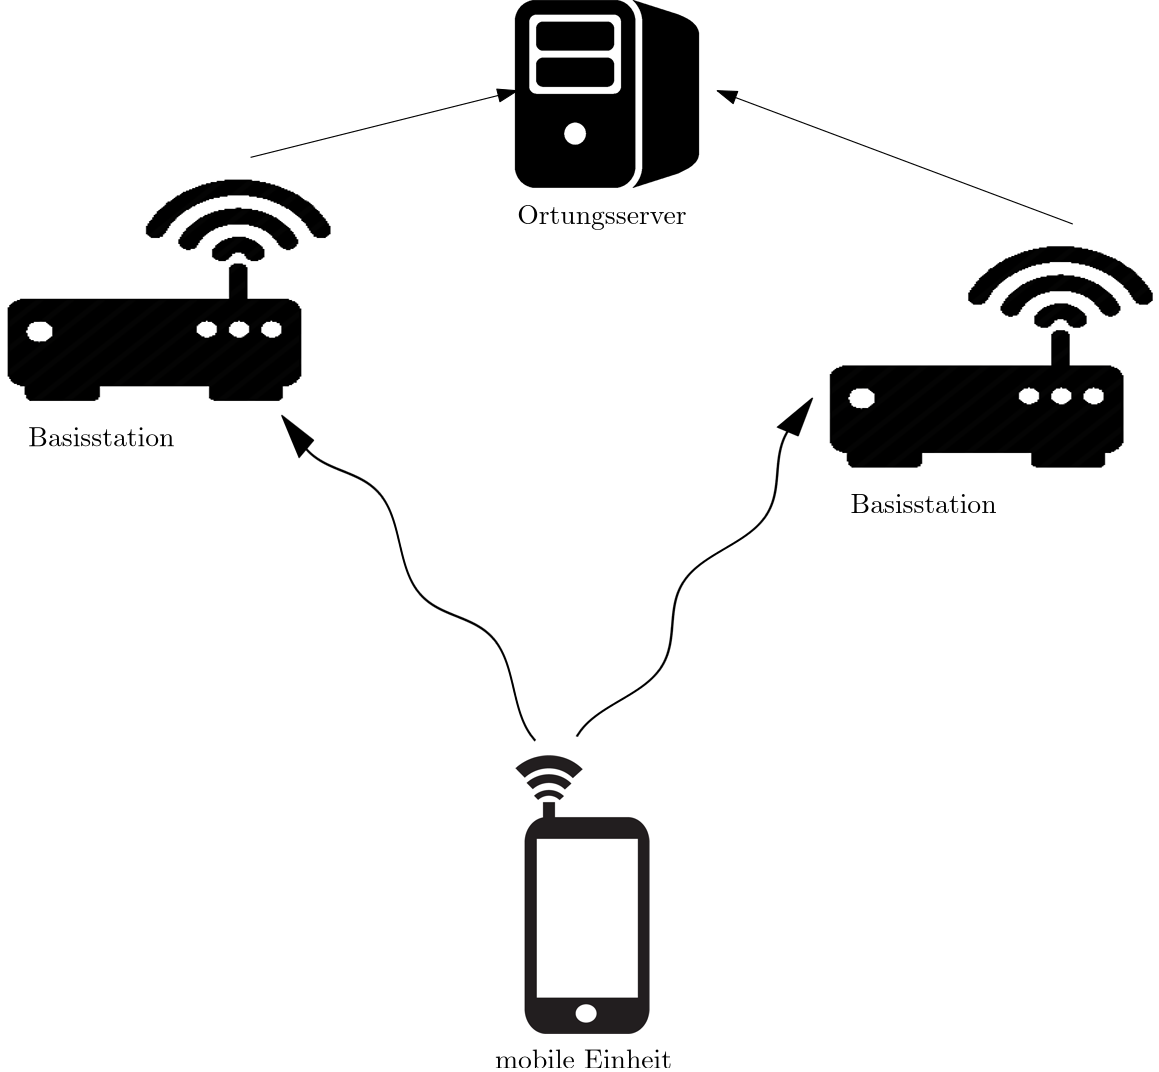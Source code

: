 <?xml version="1.0"?>
<!DOCTYPE ipe SYSTEM "ipe.dtd">
<ipe version="70107" creator="Ipe 7.1.10">
<info created="D:20170727131745" modified="D:20170727133103"/>
<bitmap id="1" width="219" height="188" length="2430" ColorSpace="DeviceRGB" Filter="FlateDecode" BitsPerComponent="8" encoding="base64">
eNrtnctS20gUhhPZuvkKdsDABAiXTCpVeTpeYiqryRu5ss4zeDPJzlXZDUWqTDGNPRAHgmn1
RX0kfX9lleK3pD6fpO4+fVo3NwghhBBCyIvOz09brdYLPUVRtL29dXZ2QrshVxoOB51OnqZJ
HMftdvvly5eaNKq/bLdb7Tsp972XVkWFtEbUulrGNG7w0tpoM4dFibKhETLRZg5D0Xjv7fd7
RAQUhdC48qrOquq1fvz4FwFqOIoSaHzgnc/nBKuZKAqk8V6LxYLANQpFyTQy6mkaipWgESwb
gmK1aARLaJTpzfOM+ELjI287SeLlP6W4ZJLVId+8OSLQ9UCxtDem5+dqO4oiIt5AGl2dXhy3
1dtWPdzcvuWJexNo9Hqql5eXvV7X4Vue6NeVxurOSl1dXYGBBM3ncyc0yryhCvUuLi4u4CGs
VH+sTn0wVrJVWnEcW9IoufvBzHm19PnzZ+PZEvU/8i9QjceNZ4f29ycQUolRjHqoqrd8Va7x
5OR4OUdUeHZIXebp6RsgEU5jRTNuUWQyO6SYZJWvWBpVdMbjkafzUWNb3503434ytAikMUni
8/PTco5+98b8v2+QZanD7B55nBrQmKap5UH1dwbQGRf7aAHyOFWh0abTuL+/l6aJvzU8Jc9V
wk/wflSnk5sdaDgcmI1tDWZpLJuCCojq0NgxQ3G1ZYr8WuyAa5ZQCW/qyWTX+aqwIqtt493d
naLnnOc5WUWZQK5ToQa2RX9fWQRUMZjkj7IsK6GHgIxpLJqFWe1LJq2mptAlqEsudFyI8gqk
TW4iiqIS9jcrYXaoUB3QyckxUJVAo9LOzlj/l+u0M0Ch46ZpAlcl0NjtdupEo1smHxx3NNqG
LrdAPmhhNUqtH42umCTHXTKNSvrlJI52zLsdPaXpbZ66ulW3MOYEyMctrL96wZLG1c6N+/t7
Ra/CcndoddzLy0uDRpNcQ1RXGvXfPpY0Hhzs2VzR8fFhlmXLKSaTZ7L+SKTMlR4NB9KmLmY5
wxO+PuX79+/GfU7N9BMrLsoB0obGVqtl9sb0t4Gt16o0Vlz4jpdlz9yMRkmjtmLXq7oHmtcL
aQbBsoyO6n0VpXE2mwl8FxSiKE1T1v/4CJPlOHFrayh/PYyP1bZHR691vjsGacVnS6xmLeKf
KydEr87ykVVkNZpbbY6Ozlu12+1WaK2gj6wiNDrU9fX1XUfIpB+l7IXWfku45EIrhC2BBDAz
jUbbD9b7aRrvHo9aNBpvZLfe90uSWA2gsizr93tqnGvwa+/f/7m8iRzPA0CjBPmIrKdZqQc3
IDtK1U/j8cgTjaJW2w4GfWJdCeV57pxG+zU8DplcHVddJrGuhPR3ZyqNRvvDPT4uX6up1jSm
NBqdMLl+XD6uXScm1VO0fBr16/50jvv16z8Euh5Aqsj++PEjCI3q73u9rv1YPst4X9eESRXZ
yWTH7Bdc1dQcHb1+9ujT6fTpGiIqB2vCpIrs2dlJWBoLVaU9rj033kQLScPS93yjj9W2N8s0
6KtX462toWUZBarNo9VT9SvtjAyAFLKHDwJIg8wgOy0jf0AaE0UVKnIOpA1R8a97/FGFiiyl
Q9TmX9iwuhggkYE6nXwDUYvFYrP92dW2tDAqqm6389vaPc3PUh8fH0Ijciv1JHS7vNy4XAIh
hBBCNlru3/jzY9wGHyVByInU0IY8NRL1bCRPjSpBI0yikvVrKofMIAoOJPvTIkFif1okD0j2
p0WCgGR/WiRqlM3uZEiO2C4PASRCxkDyxVUkB8hVHodWQhKAvM8q0kooOJDrOW5aCYUF8sGK
C1oJBQTy8fofWgmFAtLmy/IIuQXScrc9hBwCSRUDkgMkVQxIDpDstofkiJoaJErstoekAklN
DZIDJDU1SA6Q1NQgQUA2s6ZGY93d7R5HK+m0Et7KeZMkTtN0MOhfX1+LRdHr91PwSvYKRJHo
4IVGvNK80IhXmhca8YryMorBK80LjXhFecPNNxIdvL9Rq9UqGUiig3eD19N3H2hhvGbeJElK
A5Lo4H3WmyRxOUASHbw63jguA0iig1fTG8dt30ASHbyFvF6BpIXxFvX6A5IWxmvg9QQkLYzX
zOsDSJuzzbL09euDra1hlmXLNclE1vA5Y3PcxWJhc84b7EHWRjrMqkcRNGp620+NCCz7b5Zv
26LXG6rOV/8EoFHHG0WR5byH5Sh1g302m70IulLXIY2s1nA1W2I5trUcibRaLc3rDVXnW/To
0LjBO51OLfv2OvZfPmJcfCSSJHGodeOeVmNCo+XcXZqmNjMteZ7ZjIs7nTzUunFPqzGh0XLu
rtvt2hDV7/dsxsXD4cBhL855QY0lkNBoQFSvZ0XUYNC3GRcrIENVMfigkYyk/dxdnuc2RCm7
zbg4iiJPYDipqSEj6dCr2YBxHNsQ9dQ5X11dBXxvupqleffuLRlJh95nW288HtmMbRXMNhRN
p1PN6w1VU6N6yGVmJBte13x5+a/NaOLw8A/LJ5vm9ZawHvKpFjaontDZebjhc5W/bbe3b89s
5j3Uo8Pybat/veWsGH+qhQvVPGZZCo06Wr/TP3x4/9RI5Knj7u1N7u2fPv2tORJZedM0Wbfr
9xvvr7c0IC1ndLe3t6Cx0HPGdP/GFRVtY++dvV3dmppnf2002l5LWkFjnb1yamo00lVEllUi
AWpqLi4u1ryMYsjLU1ODtwJ5eWaw8YrKyzODjVdUXt53TQ3RwesTSFoYr6E3bE0N0cFbFpC0
MF4Tb8CaGqKDtxwgaWG8xt6ANTVEB68cIIkOXjlAEh28coAkOng3eEPV1BAdvI+9AWtqiA7e
x96wNTVEB+8Db/CaGqKDl+/U4BXr5Ts1eF9QU0N08FJTg7ciXmpq8FJTQ3TwUlODtxJeamrw
1r6m5m4rHloYb2GvDyCXXyShhfGaeH0AmWUZLYzXzOsDyPl8TgvjFUIjVQx4jb03PkUL45VD
I+vG8RbyLhaLG/8iOngDVr+yNhKvwDc163/wCqfxXsPhIMuy5FZxdergYnW2q39PfStQrLeZ
MzwGOjjYa0LGKriMvzVToTy1q9xiEzJWwcVdX93dqGoJJHd9dfM4jQWSu17mblTNBJK7XmxW
sYFActdLzio2DUjueuFZxUYByV2v01YBaex08uYAyV0vPsfd/vbta0OADNjOu7uvqtJcYWmc
THZv6ishNPZ63ao0lzrbZeL1XsXytjZe9ab+8uXLTd01m83CtvPR0eENQgghhNAj/QfbME9I

</bitmap>
<bitmap id="3" width="2400" height="240" length="3929" ColorSpace="DeviceRGB" Filter="FlateDecode" BitsPerComponent="8" encoding="base64">
eNrt2UGOEDEMRcHc/9KwYINAoEHMJE5e1RHSif3d/vYNAAAAAACAX62fOA0AAAAAAAB42Poz
hwMAAAAAAAAvWR/joAAAAAAAAOAB6x85MQAAAAAAALjX+g9ODwAAAAAAAO6yPomTBAAAAAAA
gPnWZ3OkAAAAAAAAMNb6So4XAAAAAAAARllbOGcAAAAAAACYYO3lwAEAAAAAAOCgdY7DBwAA
AAAAgM3WAL4CAAAAAAAA7LGG8UUAAAAAAADg66ypfBoAAAAAAAD4dOsGPhMAAAAAAAB8inUV
3wsAAAAAAAD+x7qWbwcAAAAAAAD/at3PRwQAAAAAAIAPWm/xQQEAAAAAAOAv1qN8WQAAAAAA
APjdCvCVAQAAAAAA4IdV4nMDAAAAAAAQt6p8egAAAAAAAIJWnjsAAAAAAABAh/2gXSEAAAAA
AAAddoIWhQAAAAAAAHRYBdoVAgAAAAAA0GH9Z1EIAAAAAABAh62fXSEAAAAAAAAdNn0WhQAA
AAAAAHRY8NkVAgAAAAAA0GGpZ1EIAAAAAABAh12eXSEAAAAAAAAd9ncWhQAAAAAAAHRY29kV
AgAAAAAA0GFVZ1EIAAAAAABAhw2dRSEAAAAAAAAdFnN2hQAAAAAAAHRYxlkUAgAAAAAA0GEH
Z1cIAAAAAABAh72bRSEAAAAAAAAd1m12hQAAAAAAAHRYsVkUAgAAAAAA0GGzZlcIAAAAAABA
h22aRSEAAAAAAAAdlmh2hQAAAAAAAHRYnFkUAgAAAAAA0GFfZlcIAAAAAABAhx0ZFoUAAAAA
AAAdVmPYFQIAAAAAAHRYh2FRCAAAAAAA0GELhl0hAAAAAABAh80XFoUAAAAAAAAdFl7YFQIA
AAAAAHRYcmFRCAAAAAAA0GG3hV0hAAAAAABAh30WFoUAAAAAAAAd1lhEdoVOBgAAMJiYSgAA
wFQCzw+eTgwAADB9GEwAAMBgAp3p0hkCAACmDIMJAACYSqAzTjpMAADANGEwAQAAgwl0Rkin
ajYHAACzg6kEAABMJdAZHp2k2RwAAEwKphIAADCVQGdmdIAGcwAAMBoYTAAAwFQCqWnRuZnK
AQAwemMqAQAAUwl0RkXHZTAHAMDojakEAABMJdCZEx2RqRwAAKM3phIAADCYQGdIdDKmcgAA
jN4YTAAAwGACnQnRaRjJAQAwemMwAQAAgwl0ZsM5Y6ORHAAAhGeDicEEAACDCWAefLjgaB8A
ADTDsG/hWwAAIAlPDsNWSFgRKk2+BQAAIq6I65MBACDidlKu/RH2g2qXjwIAgAQrwfqsAABI
sJ0Ea3+E/aDK5gMBACCjyqi+OAAAYmono9ofYTmo6PlYAAAIorgMvg4AgCDaCaJWSNgPqoe+
GgAA0ibuiasCACBwdtKmFRI2g8ysBr4IAIBUKVW6P64QAAAGk0j2BlOb4uDLAgBIjwIk7hUA
AAJk4azAdKZQ+OIAAIKioIj7BgDAXSnxuqBox4SdIEZyAACuy4S+gkvoEgIACIQy4e0HCGYu
BcTdAAAQ/8Q/3EwAAMS/wjGC2UoxcWcAACQ9SQ/XFQAASS9ynmCMUqhdJAAAoU6ow+8jAAAM
Jp3AjIUgqrcLBgAgwolwuNIAAIhwhRPGThD13K0DABDYHDvuOQAAZ9NaM7DZWOFNUag8zhwA
YNRU6Nhx8wEAOBvPHDh4U6j5AACSmCSGt+A5AAAYTJw8eFDoAgAAopfchdfhdQAAXJ27RK8J
nwALQTCPAwAIWuC9eC8AgKAlaEU+BHaCoE0AADycrJw2no/nAwBwNlZJVgO/CBaCYB4HAJCj
wIPyoAAAIUqIinwa7ARBKwEAkJrAE/O+AACpSWrqTI5YCILOAgAgJoEX58UBAGKSmBT5TNgJ
gkYDAHB1LnLO4AECAJwNRXLRdd8LO0EwjwMASEHgSXqSAIAUJAVFvhoWgqATAQCIPeB5ep4A
gNgj9nQ+H3aC8F5xc8gAgAEc8GABADlHyPERsRAE8zgAgAEc8H4BAKlGsPE18TrAPA4AMDPJ
OGEwlQAASDK+KRaCoOh5rQCAARzwugEA5BZfFjtBUPq8XwBAVgE8dgBAUJFVfGI8B1ADPWoA
QDgBPHwAQDgRTnxoPARQCb10AEAaASaUAscLABhM2Pm58QRASfT2AQADOKAsAADNBOJ4m7ET
lx8URjUBADCAA6oEAJDKGyJH/OvbCQIqpCoBAMgYgIoBAMgYRO6AhSCgTiodAIBQAaghAIBQ
Qecm2AkCqqViAgAIEoB6AgA8HCScrftgJwgom8oLALBn4HK8oLaoLQDA2fDgbN0KC0FA8VR2
AAADOKDUAADPRwVpwfWwEwSUUIUIANiTEJwtoOwAAOIBwy+JhSCglqpOACAPyAOAKgQAiAR0
roqdIKCiqlcAIAPIAICiBADIAHQujIUgoK4qYgCg7+v7gAIFAOj7dK6NnSCgwCprAKDR6/WA
YgUA3NXrHazLYycIoEcDAHtmKGcLKFwAgObO7bfIQhBAywYADV03B9QxAGB4N9fQ3SU7QQDt
GwDY08QdLKCmAQBnO7gm7kZZCAKYxwEAXRtQ39Q3ANC1ca/sBAF0dgDQpnVqQLlT6wBAp8bt
ci0BdHkA0Jq1ZkDpU/oAQHfGHXMhAXR8ANCOtWNAJVQGAcBgQu2muYcAuj8AaMEAqqKqCABa
MJ375gYCSAIAoO0CqJAqJABou3RunbsHMLNEO1UAMIADqJYA8HCrdarsv3vOE0BIAIBgb9Ve
AZVT5QSA4+3VqbLzBjpDAIEBALL9VEsFVFFVFACOt1SnyoZ76NAAhAcA0EO1UUBRVVEBQA/l
7dvooAAECQDQN/VNAAUWACY0TX2TL7qZjgVArgAAvVKjBFBsAWBUo9QrAQAZAwD29EenCqDw
AsDZ5qg/AgCGcQDQEwEUYQDQEAEA2UP8AEAf1AQBFGQA0AQBAFFEFAFA49P4ABRnAND4AACx
RCwBQLPT7AAUagDQ7AAAEUVEAUCDA0DRBgANDgAQV8QVADQ1ABRwADQ1TQ0AEF0AQCMDQDEH
QCPTyAAAMQYANC8AFHYANC/NCwAQaQBAwwJQ5BV5ADQsAADxBgA0KQAFX8EHQJMCABB1ANCY
dCUAxV/9B0BjAgAQewDQjHQiAI1ALwBAMwIAEIEAiDcgRwqgKegLAGhAAADiEACFpuNIAfQI
PQKAsx1H0wEARCPRCIA9jcaRAugX+gUAZ7uMRgMAiEliEgB7mosjBdA79A4AznYWzQUAEJlE
JgD2NBRHCqCP6CMAnO0mGgoAID6JTwDsaSKOFEBP0VMAONtBNBEAQJQSpQDY0zgcKQAGEwB0
DQAAsQoAnQIA7Ua7AUCnAAAQsQDQHQDQerQeAN1BdwAAELcA0BEA0Ia0IQAdQUcAABC9ANAF
ANCS9CMAXUAjAAAQwwBQ+QHQngBQ+QEAEMkAVHvVHgCtCgDVHgAA8QxAhVfhAdC2AFDhAQBE
NVENQFVX1QHQwgBQ1QEAxDaxDUAlBwDtDACVHABAhBPhAFRvANDaAFC9AQDEOXEOQMUGAG0O
QMVWsQEARDunCqBKA4CWB6BKq9IAALWYJ+kBGMABQPsDUJZVZgAAwzgAqjEAaIUAtVKsGgMA
SIAA7KnAThUAbVFbBFB+AQA4lQYFQgAzOABokQCdkqvqAgBIhpIhwJ5K61QB0C61SwBlFgCA
aSlRUASUVqUVAI53T6cKKK1KKwAAQiPAjbVUOQVAJ9VJAY6XU6cKACBACpAAG+qnEgqArqqr
AhwvoU4VAECYFCYBNtRMZRMAdFiA42XTqQIACJaCJcCGOqlUAoBuC6BOAgAgZwKojQCg8+q8
AGojAAAyJ4B6CAC6sC4MqIfqIQAA8ifALTXQqQKAqQRADQQAQBYFKBQ9dQ8ADCYAih4AAHKp
XAoodACAfg2g0AEAIKMCKG4AgN4NqGyKGwAAIivALQXNwQKAPg5wtpopaAAAiK8AKhgAaOt6
OqCCAQDA2CgrzQKqFgCgxQOqlpIFAIBkCzCtTKlUAKDdAyhTAAAIuoIuoDQBAFo/gNIEAIDQ
K/QCahEAIAkAypFyBACAACwAA+oPACAYAOqP+gMAgDAsDwMGcABASAAUHDUHAADZWDYGFBkA
YFRmcLaAwQQAAMzjgAEcAJAfAIVFVQEAAPM4YAAHAEwlgEqikgAAIEVL0YDSAQBIF4DSoXQA
ACBRS9SAcgEASBqAWgEAAAK2jA3qg/oAAAgewBv1wfECACBvy9vAhoKgJgAAQgigIAAAgPgN
FIqA4wUAZBLArwkAAGhGcWkcDOAAACIK4F8EAACYxwEDOACAxAKeuTcOAADmccC7BgCkF+kF
vGvvGgAA5HbAQwYA5Bl5BjxkDxkAAMR4YP+z9XIBAPEG8D8BAACkesEeDOAAAKYS8FQ9VQAA
EPKFfPA2AQCEH/AwvU0AABD7ZX7wEgEAhmchcQgMJgAAgHkcPD0AAOkI8PQAAMBQYCiAZx6a
twYACEvCEvgDAAAAmMfBywIAEJ9kJ7wsjwsAADA1wAPvyFMCAKQpaQoM+AAAgHkcPBwAAPlK
vsLD8XAAAABjBTzwTLwUAEDcErfA/A4AAJjHwbsAABDABDC8C48CAAB4YB43feAVOHMAAJEM
zOYAAIBhBFx4AAAhTUjDnXfnAQAA4wncfr3dcAAAsQ3M3QAAgGnFzILLDADA2Czn5DGYAAAA
RhhTDK6uewsAIN2BgRoAADDXmGtwS91SAACRD9xSAADApGPewYUEAEAIxJ10IQEAAOOPCQh3
DwCAx5KhcOjuuXsAAICxyGSE6RsAAFMJrplrBgAAmJVMTNx7nXwOAABJUpJ0l1wnAACAi2Yo
Y5Rr49oAAEiY4iUGEwAAgOZgZbxyPVwPAADJU/Jk+N1wPQAAAGOXycsdcAcAAJBIcQcAAACM
Y+YyX9lXBgBAZMVXBgAAMKmZ2nxK3xEAAGnWd/QdAQAAjHImu/Jn8soAAJB4fSOfCQAAwLhn
AHz75E3fAADIxgYTJw8AAGAkL4yQjg4AAAwmBhNTCQAAgKkc0zcAAJhKMJUAAACYyjF9AwCA
qQRTCQAAgKkcozcAAJhKMJgAAAAYzDF6AwCAqcRUAgAAgKkcozcAABhMDCYAAAAYzDF3AwCA
qcRgAgAAgMHc0A0AAJgRDCYAAACYzc3dAABgMMFUAgAAgNnc0A0AAKYSTCUAAAAYz03cAABg
MDGVAAAAgCHdrA0AAAYTgwkAAACUB3anDQAAnJ1KDCYAwBW+A1iDLQ4=
</bitmap>
<bitmap id="5" width="1451" height="3138" length="403066" ColorSpace="DeviceRGB" Filter="DCTDecode" BitsPerComponent="8" encoding="base64">
/9j/4AAQSkZJRgABAgEBLAEsAAD/4Qt+RXhpZgAATU0AKgAAAAgABwESAAMAAAABAAEAAAEa
AAUAAAABAAAAYgEbAAUAAAABAAAAagEoAAMAAAABAAIAAAExAAIAAAAbAAAAcgEyAAIAAAAU
AAAAjYdpAAQAAAABAAAApAAAANAAAAEsAAAAAQAAASwAAAABQWRvYmUgUGhvdG9zaG9wIENT
IFdpbmRvd3MAMjAxMjowMToyNSAxMToyMzoyOAAAAAAAA6ABAAMAAAABAAEAAKACAAQAAAAB
AAAFq6ADAAQAAAABAAAMQgAAAAAAAAAGAQMAAwAAAAEABgAAARoABQAAAAEAAAEeARsABQAA
AAEAAAEmASgAAwAAAAEAAgAAAgEABAAAAAEAAAEuAgIABAAAAAEAAApIAAAAAAAAAEgAAAAB
AAAASAAAAAH/2P/gABBKRklGAAECAQBIAEgAAP/tAAxBZG9iZV9DTQAB/+4ADkFkb2JlAGSA
AAAAAf/bAIQADAgICAkIDAkJDBELCgsRFQ8MDA8VGBMTFRMTGBEMDAwMDAwRDAwMDAwMDAwM
DAwMDAwMDAwMDAwMDAwMDAwMDAENCwsNDg0QDg4QFA4ODhQUDg4ODhQRDAwMDAwREQwMDAwM
DBEMDAwMDAwMDAwMDAwMDAwMDAwMDAwMDAwMDAwM/8AAEQgAoABKAwEiAAIRAQMRAf/dAAQA
Bf/EAT8AAAEFAQEBAQEBAAAAAAAAAAMAAQIEBQYHCAkKCwEAAQUBAQEBAQEAAAAAAAAAAQAC
AwQFBgcICQoLEAABBAEDAgQCBQcGCAUDDDMBAAIRAwQhEjEFQVFhEyJxgTIGFJGhsUIjJBVS
wWIzNHKC0UMHJZJT8OHxY3M1FqKygyZEk1RkRcKjdDYX0lXiZfKzhMPTdePzRieUpIW0lcTU
5PSltcXV5fVWZnaGlqa2xtbm9jdHV2d3h5ent8fX5/cRAAICAQIEBAMEBQYHBwYFNQEAAhED
ITESBEFRYXEiEwUygZEUobFCI8FS0fAzJGLhcoKSQ1MVY3M08SUGFqKygwcmNcLSRJNUoxdk
RVU2dGXi8rOEw9N14/NGlKSFtJXE1OT0pbXF1eX1VmZ2hpamtsbW5vYnN0dXZ3eHl6e3x//a
AAwDAQACEQMRAD8Av/Wr/Gq3Hsswfq61l72Essz7PdUCPa77LWNv2ja7/Dvd6H/hitefZ/1h
651Gw/buo5OQ6wz6XqOa2f5GLRsp/wAypemfWz/F30XM6j+2n5Q6ViOJf1YiGtd/3Ypc/wDR
0ZFrvZe//C/z3p/aP5/At/xh9C6Ax2L9Uek1V1j2nOyZabILvc5n9Mvb+cx2TkVWf8Ekl4lz
M/Di5zMjF8LS22r/AMFhn/VLc6L/AIwPrP0p7SMx2fjTLqMsm0EfyMk/rNf8j9I+v/glqVf4
4frG2xpvxsF9Z5aGW1kj+RY+65v/AIGrHofVH68tezp9TegfWUtLq6XQKL3N9zm/og1l/wDL
tZVTnM/nfSvqpSU959V/rd0v6y4u/GJpy6wDkYdhHqMPG5sfz1G76F7P/A7P0a3Fh/VX6pdO
+rWF6VA9bLsA+05jhD7D+63/AEVDf8HT/wBXb+kW4khSSSSSlJJJJKf/0PUb8ejJpfj5Fbbq
bWlllbwHNc06Oa9rvpLz3Nu+o3+L7KdXRh2dQ6xYfUqY6LH1NcXehU3Iu9tDfpNZ6Pq5dv8A
hvUXoyzOuMoxsPJ60yip/UOn4t78W6xm4thjrNu72v2P2e/Y9JTxmT/jNsFYZ9YPqxkUdOyP
a51sva4EfR9LMxsSi3/t5bH1W+q31Ndlf85Oit9aq7+j1vksx3j23ehVYPUpt3fm2/zH/af0
6nrB+qf1/wCs/WTrdHRuqY+E/CzKrfXY2p8ua2sv2H1r7q3Md+furXo+Li42HjV4uLW2milo
ZXWwQ1rR2CSkqSSSSlJJJJKUkkkkp//R9VXn/wBdv8YvTqK8zoWBSc262qzGyLw7ZVU57XVO
a122x2RbV/hGM2V/8P6i3fr/ANat6N9V8m/Hea8q8txsd4kFr7TtdY1zY2vqp9W2v/hF4WNr
QAAYGggEpKdH6v8AWLug9Uo6nj1svtx2vY2uwkNO9vpkks9y63/x4ut/+V+L/n2f3Lgdw8/u
P9yW4ef3H+5JL33/AI8XW/8Ayvxf8+z+5L/x4ut/+V+L/n2f3Lgdw8/uP9yW4ef3H+5JT33/
AI8XW/8Ayvxf8+z+5OP8cXWp16dix399n/kVwG4ef3H+5LcPP7j/AHJKfbPql/jC6b9YrvsN
lRwOowXMoe4PbYGzv+zXRX6j2N99lL667Nn+krrsXVr5rqutqtZfQ4130ubZTYBBa9h312Nn
9x69e/8AHFb/AKOv/kP9rcu/pH/cL+okqn//0tv/ABw/+JvE/wDD9f8A56yVn/4mP5vrP/GY
/wD1Fi0P8cP/AIm8T/w/X/56yVn/AOJj+b6z/wAZj/8AUWJJ6PpSSSSSFJJJJKUkkkkp8l/x
w/8AL2B/4Ud/58XCbneJ+jt5P0f3P6n8hd3/AI4f+XsD/wAKO/8APi4NJL//09v/ABw/+JvE
/wDD9f8A56yVn/4mP5vrP/GY/wD1Fi0P8cP/AIm8T/w/X/56yVn/AOJj+b6z/wAZj/8AUWJJ
6PpSSSSSFJJJJKUkkkkp8l/xw/8AL2B/4Ud/58XBrvP8cP8Ay9gf+FHf+fFwaSX/1Nv/ABw/
+JvE/wDD9f8A56yVn/4mP5vrP/GY/wD1Fi0P8cP/AIm8T/w/X/56yVn/AOJj+b6z/wAZj/8A
UWJJ6PpSSSSSFJJJJKUkkkkp8l/xw/8AL2B/4Ud/58XBrvP8cP8Ay9gf+FHf+fFwaSX/1dv/
ABw/+JvE/wDD9f8A56yVn/4mP5vrP/GY/wD1Fi0P8cP/AIm8T/w/X/56yVn/AOJj+b6z/wAZ
j/8AUWJJ6PpSSSSSFJJJJKUkkkkp8l/xw/8AL2B/4Ud/58XBrvP8cP8Ay9gf+FHf+fFwaSX/
1tv/ABw/+JvE/wDD9f8A56yVn/4mP5vrP/GY/wD1Fi0P8cP/AIm8T/w/X/56yVn/AOJj+b6z
/wAZj/8AUWJJ6PpSSSSSFJJJJKUkkkkp8l/xw/8AL2B/4Ud/58XBrvP8cP8Ay9gf+FHf+fFw
aSX/19v/ABw/+JvE/wDD9f8A56yVn/4mP5vrP/GY/wD1Fi0P8cP/AIm8T/w/X/56yV599Wvr
f1b6sjJb06vHsGWWOt+0Me+CwOa3Z6V1H7ySX3tJePf+O79av9Bgf9tXf+9aX/ju/Wr/AEGB
/wBtXf8AvWkh9hSXlGD/AIyfr91Evb0/pmPmGuPU9DGveGz9He8ZWxm7+U5Bv/xrfXLGufj5
OHh0X1wLKbaL2PbI3N31vymub7UlPrqS8e/8d361f6DA/wC2rv8A3rS/8d361f6DA/7au/8A
etJSf/HD/wAvYH/hR3/nxcGtX6xfWXqP1ky6svqDKWWUVmpgx2ua3aXep7vVsvdu3fyllJJf
/9Dof8bOJZf9VBcz6OHlU3Wf1Tvxf+qyWrx1fSGZiY+bi3YeUwW4+Qx1dtZkbmuG17ZbDl4n
9ZPqJ1zoWS4V0W52BqaculhsO0fm5VdQc+mxv7+z0bPzP9GkkPNpJJJKfdP8Xx6cfqj079n7
doqAyY+l9p/7WerPu3+vv+l/g9n+DXKf44z07f0wDb+0/wBJMRu+zR/hfztn2nb6G7/ux6f+
FXn2H1HqOA57un5d+G6yPUNFjq90fR3hh2v2z+chXXXX3PvyLH3X2GbLrXF73ECPfZYXPckp
gkkna1z3BjGl73GGtaCSSfzWtb7nOSUsSAJPA1K6b/mZkfuv/wCQv2twf5//ALjcfS/4FXfq
b/i76j1TMZldZx7MPplLg51VzSy28gz6Ipf+krx9P09tjWepX+jo/wBLT7Gkp//Z/+0QSlBo
b3Rvc2hvcCAzLjAAOEJJTQQEAAAAAAAHHAIAAAIAAgA4QklNBCUAAAAAABBGDPKJJrhW2rCc
AaGwp5B3OEJJTQPtAAAAAAAQASwAAAABAAEBLAAAAAEAAThCSU0EJgAAAAAADgAAAAAAAAAA
AAA/gAAAOEJJTQQNAAAAAAAEAAAAHjhCSU0EGQAAAAAABAAAAB44QklNA/MAAAAAAAkAAAAA
AAAAAAEAOEJJTQQKAAAAAAABAAA4QklNJxAAAAAAAAoAAQAAAAAAAAACOEJJTQP1AAAAAABI
AC9mZgABAGxmZgAGAAAAAAABAC9mZgABAKGZmgAGAAAAAAABADIAAAABAFoAAAAGAAAAAAAB
ADUAAAABAC0AAAAGAAAAAAABOEJJTQP4AAAAAABwAAD/////////////////////////////
A+gAAAAA/////////////////////////////wPoAAAAAP//////////////////////////
//8D6AAAAAD/////////////////////////////A+gAADhCSU0EAAAAAAAAAgAAOEJJTQQC
AAAAAAACAAA4QklNBAgAAAAAABAAAAABAAACQAAAAkAAAAAAOEJJTQQeAAAAAAAEAAAAADhC
SU0EGgAAAAADSQAAAAYAAAAAAAAAAAAADEIAAAWrAAAACgBzAG0AYQByAHQAcABoAG8AbgBl
AAAAAQAAAAAAAAAAAAAAAAAAAAAAAAABAAAAAAAAAAAAAAWrAAAMQgAAAAAAAAAAAAAAAAAA
AAABAAAAAAAAAAAAAAAAAAAAAAAAABAAAAABAAAAAAAAbnVsbAAAAAIAAAAGYm91bmRzT2Jq
YwAAAAEAAAAAAABSY3QxAAAABAAAAABUb3AgbG9uZwAAAAAAAAAATGVmdGxvbmcAAAAAAAAA
AEJ0b21sb25nAAAMQgAAAABSZ2h0bG9uZwAABasAAAAGc2xpY2VzVmxMcwAAAAFPYmpjAAAA
AQAAAAAABXNsaWNlAAAAEgAAAAdzbGljZUlEbG9uZwAAAAAAAAAHZ3JvdXBJRGxvbmcAAAAA
AAAABm9yaWdpbmVudW0AAAAMRVNsaWNlT3JpZ2luAAAADWF1dG9HZW5lcmF0ZWQAAAAAVHlw
ZWVudW0AAAAKRVNsaWNlVHlwZQAAAABJbWcgAAAABmJvdW5kc09iamMAAAABAAAAAAAAUmN0
MQAAAAQAAAAAVG9wIGxvbmcAAAAAAAAAAExlZnRsb25nAAAAAAAAAABCdG9tbG9uZwAADEIA
AAAAUmdodGxvbmcAAAWrAAAAA3VybFRFWFQAAAABAAAAAAAAbnVsbFRFWFQAAAABAAAAAAAA
TXNnZVRFWFQAAAABAAAAAAAGYWx0VGFnVEVYVAAAAAEAAAAAAA5jZWxsVGV4dElzSFRNTGJv
b2wBAAAACGNlbGxUZXh0VEVYVAAAAAEAAAAAAAlob3J6QWxpZ25lbnVtAAAAD0VTbGljZUhv
cnpBbGlnbgAAAAdkZWZhdWx0AAAACXZlcnRBbGlnbmVudW0AAAAPRVNsaWNlVmVydEFsaWdu
AAAAB2RlZmF1bHQAAAALYmdDb2xvclR5cGVlbnVtAAAAEUVTbGljZUJHQ29sb3JUeXBlAAAA
AE5vbmUAAAAJdG9wT3V0c2V0bG9uZwAAAAAAAAAKbGVmdE91dHNldGxvbmcAAAAAAAAADGJv
dHRvbU91dHNldGxvbmcAAAAAAAAAC3JpZ2h0T3V0c2V0bG9uZwAAAAAAOEJJTQQoAAAAAAAM
AAAAAT/wAAAAAAAAOEJJTQQUAAAAAAAEAAAAAjhCSU0EDAAAAAAKZAAAAAEAAABKAAAAoAAA
AOAAAIwAAAAKSAAYAAH/2P/gABBKRklGAAECAQBIAEgAAP/tAAxBZG9iZV9DTQAB/+4ADkFk
b2JlAGSAAAAAAf/bAIQADAgICAkIDAkJDBELCgsRFQ8MDA8VGBMTFRMTGBEMDAwMDAwRDAwM
DAwMDAwMDAwMDAwMDAwMDAwMDAwMDAwMDAENCwsNDg0QDg4QFA4ODhQUDg4ODhQRDAwMDAwR
EQwMDAwMDBEMDAwMDAwMDAwMDAwMDAwMDAwMDAwMDAwMDAwM/8AAEQgAoABKAwEiAAIRAQMR
Af/dAAQABf/EAT8AAAEFAQEBAQEBAAAAAAAAAAMAAQIEBQYHCAkKCwEAAQUBAQEBAQEAAAAA
AAAAAQACAwQFBgcICQoLEAABBAEDAgQCBQcGCAUDDDMBAAIRAwQhEjEFQVFhEyJxgTIGFJGh
sUIjJBVSwWIzNHKC0UMHJZJT8OHxY3M1FqKygyZEk1RkRcKjdDYX0lXiZfKzhMPTdePzRieU
pIW0lcTU5PSltcXV5fVWZnaGlqa2xtbm9jdHV2d3h5ent8fX5/cRAAICAQIEBAMEBQYHBwYF
NQEAAhEDITESBEFRYXEiEwUygZEUobFCI8FS0fAzJGLhcoKSQ1MVY3M08SUGFqKygwcmNcLS
RJNUoxdkRVU2dGXi8rOEw9N14/NGlKSFtJXE1OT0pbXF1eX1VmZ2hpamtsbW5vYnN0dXZ3eH
l6e3x//aAAwDAQACEQMRAD8Av/Wr/Gq3Hsswfq61l72Essz7PdUCPa77LWNv2ja7/Dvd6H/h
itefZ/1h651Gw/buo5OQ6wz6XqOa2f5GLRsp/wAypemfWz/F30XM6j+2n5Q6ViOJf1YiGtd/
3Ypc/wDR0ZFrvZe//C/z3p/aP5/At/xh9C6Ax2L9Uek1V1j2nOyZabILvc5n9Mvb+cx2TkVW
f8Ekl4lzM/Di5zMjF8LS22r/AMFhn/VLc6L/AIwPrP0p7SMx2fjTLqMsm0EfyMk/rNf8j9I+
v/glqVf44frG2xpvxsF9Z5aGW1kj+RY+65v/AIGrHofVH68tezp9TegfWUtLq6XQKL3N9zm/
og1l/wDLtZVTnM/nfSvqpSU959V/rd0v6y4u/GJpy6wDkYdhHqMPG5sfz1G76F7P/A7P0a3F
h/VX6pdO+rWF6VA9bLsA+05jhD7D+63/AEVDf8HT/wBXb+kW4khSSSSSlJJJJKf/0PUb8ejJ
pfj5FbbqbWlllbwHNc06Oa9rvpLz3Nu+o3+L7KdXRh2dQ6xYfUqY6LH1NcXehU3Iu9tDfpNZ
6Pq5dv8AhvUXoyzOuMoxsPJ60yip/UOn4t78W6xm4thjrNu72v2P2e/Y9JTxmT/jNsFYZ9YP
qxkUdOyPa51sva4EfR9LMxsSi3/t5bH1W+q31Ndlf85Oit9aq7+j1vksx3j23ehVYPUpt3fm
2/zH/af06nrB+qf1/wCs/WTrdHRuqY+E/CzKrfXY2p8ua2sv2H1r7q3Md+furXo+Li42HjV4
uLW2miloZXWwQ1rR2CSkqSSSSlJJJJKUkkkkp//R9VXn/wBdv8YvTqK8zoWBSc262qzGyLw7
ZVU57XVOa122x2RbV/hGM2V/8P6i3fr/ANat6N9V8m/Hea8q8txsd4kFr7TtdY1zY2vqp9W2
v/hF4WNrQAAYGggEpKdH6v8AWLug9Uo6nj1svtx2vY2uwkNO9vpkks9y63/x4ut/+V+L/n2f
3Lgdw8/uP9yW4ef3H+5JL33/AI8XW/8Ayvxf8+z+5L/x4ut/+V+L/n2f3Lgdw8/uP9yW4ef3
H+5JT33/AI8XW/8Ayvxf8+z+5OP8cXWp16dix399n/kVwG4ef3H+5LcPP7j/AHJKfbPql/jC
6b9YrvsNlRwOowXMoe4PbYGzv+zXRX6j2N99lL667Nn+krrsXVr5rqutqtZfQ4130ubZTYBB
a9h312Nn9x69e/8AHFb/AKOv/kP9rcu/pH/cL+okqn//0tv/ABw/+JvE/wDD9f8A56yVn/4m
P5vrP/GY/wD1Fi0P8cP/AIm8T/w/X/56yVn/AOJj+b6z/wAZj/8AUWJJ6PpSSSSSFJJJJKUk
kkkp8l/xw/8AL2B/4Ud/58XCbneJ+jt5P0f3P6n8hd3/AI4f+XsD/wAKO/8APi4NJL//09v/
ABw/+JvE/wDD9f8A56yVn/4mP5vrP/GY/wD1Fi0P8cP/AIm8T/w/X/56yVn/AOJj+b6z/wAZ
j/8AUWJJ6PpSSSSSFJJJJKUkkkkp8l/xw/8AL2B/4Ud/58XBrvP8cP8Ay9gf+FHf+fFwaSX/
1Nv/ABw/+JvE/wDD9f8A56yVn/4mP5vrP/GY/wD1Fi0P8cP/AIm8T/w/X/56yVn/AOJj+b6z
/wAZj/8AUWJJ6PpSSSSSFJJJJKUkkkkp8l/xw/8AL2B/4Ud/58XBrvP8cP8Ay9gf+FHf+fFw
aSX/1dv/ABw/+JvE/wDD9f8A56yVn/4mP5vrP/GY/wD1Fi0P8cP/AIm8T/w/X/56yVn/AOJj
+b6z/wAZj/8AUWJJ6PpSSSSSFJJJJKUkkkkp8l/xw/8AL2B/4Ud/58XBrvP8cP8Ay9gf+FHf
+fFwaSX/1tv/ABw/+JvE/wDD9f8A56yVn/4mP5vrP/GY/wD1Fi0P8cP/AIm8T/w/X/56yVn/
AOJj+b6z/wAZj/8AUWJJ6PpSSSSSFJJJJKUkkkkp8l/xw/8AL2B/4Ud/58XBrvP8cP8Ay9gf
+FHf+fFwaSX/19v/ABw/+JvE/wDD9f8A56yVn/4mP5vrP/GY/wD1Fi0P8cP/AIm8T/w/X/56
yV599Wvrf1b6sjJb06vHsGWWOt+0Me+CwOa3Z6V1H7ySX3tJePf+O79av9Bgf9tXf+9aX/ju
/Wr/AEGB/wBtXf8AvWkh9hSXlGD/AIyfr91Evb0/pmPmGuPU9DGveGz9He8ZWxm7+U5Bv/xr
fXLGufj5OHh0X1wLKbaL2PbI3N31vymub7UlPrqS8e/8d361f6DA/wC2rv8A3rS/8d361f6D
A/7au/8AetJSf/HD/wAvYH/hR3/nxcGtX6xfWXqP1ky6svqDKWWUVmpgx2ua3aXep7vVsvdu
3fyllJJf/9Dof8bOJZf9VBcz6OHlU3Wf1Tvxf+qyWrx1fSGZiY+bi3YeUwW4+Qx1dtZkbmuG
17ZbDl4n9ZPqJ1zoWS4V0W52BqaculhsO0fm5VdQc+mxv7+z0bPzP9GkkPNpJJJKfdP8Xx6c
fqj079n7doqAyY+l9p/7WerPu3+vv+l/g9n+DXKf44z07f0wDb+0/wBJMRu+zR/hfztn2nb6
G7/ux6f+FXn2H1HqOA57un5d+G6yPUNFjq90fR3hh2v2z+chXXXX3PvyLH3X2GbLrXF73ECP
fZYXPckpgkkna1z3BjGl73GGtaCSSfzWtb7nOSUsSAJPA1K6b/mZkfuv/wCQv2twf5//ALjc
fS/4FXfqb/i76j1TMZldZx7MPplLg51VzSy28gz6Ipf+krx9P09tjWepX+jo/wBLT7Gkp//Z
OEJJTQQhAAAAAABTAAAAAQEAAAAPAEEAZABvAGIAZQAgAFAAaABvAHQAbwBzAGgAbwBwAAAA
EgBBAGQAbwBiAGUAIABQAGgAbwB0AG8AcwBoAG8AcAAgAEMAUwAAAAEAOEJJTQQGAAAAAAAH
AAgAAAABAQD/4RmSaHR0cDovL25zLmFkb2JlLmNvbS94YXAvMS4wLwA8P3hwYWNrZXQgYmVn
aW49J++7vycgaWQ9J1c1TTBNcENlaGlIenJlU3pOVGN6a2M5ZCc/Pgo8eDp4bXBtZXRhIHht
bG5zOng9J2Fkb2JlOm5zOm1ldGEvJyB4OnhtcHRrPSdYTVAgdG9vbGtpdCAzLjAtMjgsIGZy
YW1ld29yayAxLjYnPgo8cmRmOlJERiB4bWxuczpyZGY9J2h0dHA6Ly93d3cudzMub3JnLzE5
OTkvMDIvMjItcmRmLXN5bnRheC1ucyMnIHhtbG5zOmlYPSdodHRwOi8vbnMuYWRvYmUuY29t
L2lYLzEuMC8nPgoKIDxyZGY6RGVzY3JpcHRpb24gcmRmOmFib3V0PSd1dWlkOmQ1ZTBmZTEw
LTQ3NmQtMTFlMS1hZDQ4LThhMjE3YzE3MWE4ZCcKICB4bWxuczpleGlmPSdodHRwOi8vbnMu
YWRvYmUuY29tL2V4aWYvMS4wLyc+CiAgPGV4aWY6Q29sb3JTcGFjZT4xPC9leGlmOkNvbG9y
U3BhY2U+CiAgPGV4aWY6UGl4ZWxYRGltZW5zaW9uPjE0NTE8L2V4aWY6UGl4ZWxYRGltZW5z
aW9uPgogIDxleGlmOlBpeGVsWURpbWVuc2lvbj4zMTM4PC9leGlmOlBpeGVsWURpbWVuc2lv
bj4KIDwvcmRmOkRlc2NyaXB0aW9uPgoKIDxyZGY6RGVzY3JpcHRpb24gcmRmOmFib3V0PSd1
dWlkOmQ1ZTBmZTEwLTQ3NmQtMTFlMS1hZDQ4LThhMjE3YzE3MWE4ZCcKICB4bWxuczpwZGY9
J2h0dHA6Ly9ucy5hZG9iZS5jb20vcGRmLzEuMy8nPgogIDxwZGY6UHJvZHVjZXI+QWRvYmUg
UERGIGxpYnJhcnkgNi42NjwvcGRmOlByb2R1Y2VyPgogPC9yZGY6RGVzY3JpcHRpb24+Cgog
PHJkZjpEZXNjcmlwdGlvbiByZGY6YWJvdXQ9J3V1aWQ6ZDVlMGZlMTAtNDc2ZC0xMWUxLWFk
NDgtOGEyMTdjMTcxYThkJwogIHhtbG5zOnBob3Rvc2hvcD0naHR0cDovL25zLmFkb2JlLmNv
bS9waG90b3Nob3AvMS4wLyc+CiAgPHBob3Rvc2hvcDpIaXN0b3J5PjwvcGhvdG9zaG9wOkhp
c3Rvcnk+CiA8L3JkZjpEZXNjcmlwdGlvbj4KCiA8cmRmOkRlc2NyaXB0aW9uIHJkZjphYm91
dD0ndXVpZDpkNWUwZmUxMC00NzZkLTExZTEtYWQ0OC04YTIxN2MxNzFhOGQnCiAgeG1sbnM6
dGlmZj0naHR0cDovL25zLmFkb2JlLmNvbS90aWZmLzEuMC8nPgogIDx0aWZmOk9yaWVudGF0
aW9uPjE8L3RpZmY6T3JpZW50YXRpb24+CiAgPHRpZmY6WFJlc29sdXRpb24+MzAwLzE8L3Rp
ZmY6WFJlc29sdXRpb24+CiAgPHRpZmY6WVJlc29sdXRpb24+MzAwLzE8L3RpZmY6WVJlc29s
dXRpb24+CiAgPHRpZmY6UmVzb2x1dGlvblVuaXQ+MjwvdGlmZjpSZXNvbHV0aW9uVW5pdD4K
IDwvcmRmOkRlc2NyaXB0aW9uPgoKIDxyZGY6RGVzY3JpcHRpb24gcmRmOmFib3V0PSd1dWlk
OmQ1ZTBmZTEwLTQ3NmQtMTFlMS1hZDQ4LThhMjE3YzE3MWE4ZCcKICB4bWxuczp4YXA9J2h0
dHA6Ly9ucy5hZG9iZS5jb20veGFwLzEuMC8nCiAgeG1sbnM6eGFwR0ltZz0naHR0cDovL25z
LmFkb2JlLmNvbS94YXAvMS4wL2cvaW1nLyc+CiAgPHhhcDpDcmVhdGVEYXRlPjIwMTItMDEt
MjVUMTE6MjM6MjgtMDU6MDA8L3hhcDpDcmVhdGVEYXRlPgogIDx4YXA6TW9kaWZ5RGF0ZT4y
MDEyLTAxLTI1VDExOjIzOjI4LTA1OjAwPC94YXA6TW9kaWZ5RGF0ZT4KICA8eGFwOkNyZWF0
b3JUb29sPkFkb2JlIFBob3Rvc2hvcCBDUyBXaW5kb3dzPC94YXA6Q3JlYXRvclRvb2w+CiAg
PHhhcDpNZXRhZGF0YURhdGU+MjAxMi0wMS0yNVQxMToyMzoyOC0wNTowMDwveGFwOk1ldGFk
YXRhRGF0ZT4KIDwvcmRmOkRlc2NyaXB0aW9uPgoKIDxyZGY6RGVzY3JpcHRpb24gcmRmOmFi
b3V0PSd1dWlkOmQ1ZTBmZTEwLTQ3NmQtMTFlMS1hZDQ4LThhMjE3YzE3MWE4ZCcKICB4bWxu
czpzdFJlZj0naHR0cDovL25zLmFkb2JlLmNvbS94YXAvMS4wL3NUeXBlL1Jlc291cmNlUmVm
IycKICB4bWxuczp4YXBNTT0naHR0cDovL25zLmFkb2JlLmNvbS94YXAvMS4wL21tLyc+CiAg
PHhhcE1NOkRlcml2ZWRGcm9tIHJkZjpwYXJzZVR5cGU9J1Jlc291cmNlJz4KICAgPHN0UmVm
Omluc3RhbmNlSUQ+dXVpZDpmM2EzZWIyNS0zZjZiLTQxNzItYjFkZi1jMmI1ZDAxODQwOGY8
L3N0UmVmOmluc3RhbmNlSUQ+CiAgIDxzdFJlZjpkb2N1bWVudElEPnV1aWQ6N2MxNzc4YTYt
Y2UwYS00NjA2LWFlMDUtZjc1ZWYwZWVlY2YyPC9zdFJlZjpkb2N1bWVudElEPgogIDwveGFw
TU06RGVyaXZlZEZyb20+CiAgPHhhcE1NOkRvY3VtZW50SUQ+YWRvYmU6ZG9jaWQ6cGhvdG9z
aG9wOmQ1ZTBmZTBmLTQ3NmQtMTFlMS1hZDQ4LThhMjE3YzE3MWE4ZDwveGFwTU06RG9jdW1l
bnRJRD4KIDwvcmRmOkRlc2NyaXB0aW9uPgoKIDxyZGY6RGVzY3JpcHRpb24gcmRmOmFib3V0
PSd1dWlkOmQ1ZTBmZTEwLTQ3NmQtMTFlMS1hZDQ4LThhMjE3YzE3MWE4ZCcKICB4bWxuczpk
Yz0naHR0cDovL3B1cmwub3JnL2RjL2VsZW1lbnRzLzEuMS8nPgogIDxkYzpmb3JtYXQ+aW1h
Z2UvanBlZzwvZGM6Zm9ybWF0PgogPC9yZGY6RGVzY3JpcHRpb24+Cgo8L3JkZjpSREY+Cjwv
eDp4bXBtZXRhPgogICAgICAgICAgICAgICAgICAgICAgICAgICAgICAgICAgICAgICAgICAg
ICAgICAgICAgICAgICAgICAgICAgICAgICAgICAgICAgICAgICAgICAgICAgICAgICAgICAg
ICAgCiAgICAgICAgICAgICAgICAgICAgICAgICAgICAgICAgICAgICAgICAgICAgICAgICAg
ICAgICAgICAgICAgICAgICAgICAgICAgICAgICAgICAgICAgICAgICAgICAgICAgICAKICAg
ICAgICAgICAgICAgICAgICAgICAgICAgICAgICAgICAgICAgICAgICAgICAgICAgICAgICAg
ICAgICAgICAgICAgICAgICAgICAgICAgICAgICAgICAgICAgICAgICAgIAogICAgICAgICAg
ICAgICAgICAgICAgICAgICAgICAgICAgICAgICAgICAgICAgICAgICAgICAgICAgICAgICAg
ICAgICAgICAgICAgICAgICAgICAgICAgICAgICAgICAgICAgCiAgICAgICAgICAgICAgICAg
ICAgICAgICAgICAgICAgICAgICAgICAgICAgICAgICAgICAgICAgICAgICAgICAgICAgICAg
ICAgICAgICAgICAgICAgICAgICAgICAgICAgICAKICAgICAgICAgICAgICAgICAgICAgICAg
ICAgICAgICAgICAgICAgICAgICAgICAgICAgICAgICAgICAgICAgICAgICAgICAgICAgICAg
ICAgICAgICAgICAgICAgICAgICAgIAogICAgICAgICAgICAgICAgICAgICAgICAgICAgICAg
ICAgICAgICAgICAgICAgICAgICAgICAgICAgICAgICAgICAgICAgICAgICAgICAgICAgICAg
ICAgICAgICAgICAgICAgCiAgICAgICAgICAgICAgICAgICAgICAgICAgICAgICAgICAgICAg
ICAgICAgICAgICAgICAgICAgICAgICAgICAgICAgICAgICAgICAgICAgICAgICAgICAgICAg
ICAgICAgICAKICAgICAgICAgICAgICAgICAgICAgICAgICAgICAgICAgICAgICAgICAgICAg
ICAgICAgICAgICAgICAgICAgICAgICAgICAgICAgICAgICAgICAgICAgICAgICAgICAgICAg
IAogICAgICAgICAgICAgICAgICAgICAgICAgICAgICAgICAgICAgICAgICAgICAgICAgICAg
ICAgICAgICAgICAgICAgICAgICAgICAgICAgICAgICAgICAgICAgICAgICAgICAgCiAgICAg
ICAgICAgICAgICAgICAgICAgICAgICAgICAgICAgICAgICAgICAgICAgICAgICAgICAgICAg
ICAgICAgICAgICAgICAgICAgICAgICAgICAgICAgICAgICAgICAgICAKICAgICAgICAgICAg
ICAgICAgICAgICAgICAgICAgICAgICAgICAgICAgICAgICAgICAgICAgICAgICAgICAgICAg
ICAgICAgICAgICAgICAgICAgICAgICAgICAgICAgICAgIAogICAgICAgICAgICAgICAgICAg
ICAgICAgICAgICAgICAgICAgICAgICAgICAgICAgICAgICAgICAgICAgICAgICAgICAgICAg
ICAgICAgICAgICAgICAgICAgICAgICAgICAgCiAgICAgICAgICAgICAgICAgICAgICAgICAg
ICAgICAgICAgICAgICAgICAgICAgICAgICAgICAgICAgICAgICAgICAgICAgICAgICAgICAg
ICAgICAgICAgICAgICAgICAgICAKICAgICAgICAgICAgICAgICAgICAgICAgICAgICAgICAg
ICAgICAgICAgICAgICAgICAgICAgICAgICAgICAgICAgICAgICAgICAgICAgICAgICAgICAg
ICAgICAgICAgICAgIAogICAgICAgICAgICAgICAgICAgICAgICAgICAgICAgICAgICAgICAg
ICAgICAgICAgICAgICAgICAgICAgICAgICAgICAgICAgICAgICAgICAgICAgICAgICAgICAg
ICAgICAgCiAgICAgICAgICAgICAgICAgICAgICAgICAgICAgICAgICAgICAgICAgICAgICAg
ICAgICAgICAgICAgICAgICAgICAgICAgICAgICAgICAgICAgICAgICAgICAgICAgICAgICAK
ICAgICAgICAgICAgICAgICAgICAgICAgICAgICAgICAgICAgICAgICAgICAgICAgICAgICAg
ICAgICAgICAgICAgICAgICAgICAgICAgICAgICAgICAgICAgICAgICAgICAgIAogICAgICAg
ICAgICAgICAgICAgICAgICAgICAgICAgICAgICAgICAgICAgICAgICAgICAgICAgICAgICAg
ICAgICAgICAgICAgICAgICAgICAgICAgICAgICAgICAgICAgICAgCiAgICAgICAgICAgICAg
ICAgICAgICAgICAgICAgICAgICAgICAgICAgICAgICAgICAgICAgICAgICAgICAgICAgICAg
ICAgICAgICAgICAgICAgICAgICAgICAgICAgICAgICAKICAgICAgICAgICAgICAgICAgICAg
ICAgICAgICAgICAgICAgICAgICAgICAgICAgICAgICAgICAgICAgICAgICAgICAgICAgICAg
ICAgICAgICAgICAgICAgICAgICAgICAgIAogICAgICAgICAgICAgICAgICAgICAgICAgICAg
ICAgICAgICAgICAgICAgICAgICAgICAgICAgICAgICAgICAgICAgICAgICAgICAgICAgICAg
ICAgICAgICAgICAgICAgICAgCiAgICAgICAgICAgICAgICAgICAgICAgICAgICAgICAgICAg
ICAgICAgICAgICAgICAgICAgICAgICAgICAgICAgICAgICAgICAgICAgICAgICAgICAgICAg
ICAgICAgICAgICAKICAgICAgICAgICAgICAgICAgICAgICAgICAgICAgICAgICAgICAgICAg
ICAgICAgICAgICAgICAgICAgICAgICAgICAgICAgICAgICAgICAgICAgICAgICAgICAgICAg
ICAgIAogICAgICAgICAgICAgICAgICAgICAgICAgICAgICAgICAgICAgICAgICAgICAgICAg
ICAgICAgICAgICAgICAgICAgICAgICAgICAgICAgICAgICAgICAgICAgICAgICAgICAgCiAg
ICAgICAgICAgICAgICAgICAgICAgICAgICAgICAgICAgICAgICAgICAgICAgICAgICAgICAg
ICAgICAgICAgICAgICAgICAgICAgICAgICAgICAgICAgICAgICAgICAgICAKICAgICAgICAg
ICAgICAgICAgICAgICAgICAgICAgICAgICAgICAgICAgICAgICAgICAgICAgICAgICAgICAg
ICAgICAgICAgICAgICAgICAgICAgICAgICAgICAgICAgICAgIAogICAgICAgICAgICAgICAg
ICAgICAgICAgICAgICAgICAgICAgICAgICAgICAgICAgICAgICAgICAgICAgICAgICAgICAg
ICAgICAgICAgICAgICAgICAgICAgICAgICAgICAgCiAgICAgICAgICAgICAgICAgICAgICAg
ICAgICAgICAgICAgICAgICAgICAgICAgICAgICAgICAgICAgICAgICAgICAgICAgICAgICAg
ICAgICAgICAgICAgICAgICAgICAgICAKICAgICAgICAgICAgICAgICAgICAgICAgICAgICAg
ICAgICAgICAgICAgICAgICAgICAgICAgICAgICAgICAgICAgICAgICAgICAgICAgICAgICAg
ICAgICAgICAgICAgICAgIAogICAgICAgICAgICAgICAgICAgICAgICAgICAgICAgICAgICAg
ICAgICAgICAgICAgICAgICAgICAgICAgICAgICAgICAgICAgICAgICAgICAgICAgICAgICAg
ICAgICAgICAgCiAgICAgICAgICAgICAgICAgICAgICAgICAgICAgICAgICAgICAgICAgICAg
ICAgICAgICAgICAgICAgICAgICAgICAgICAgICAgICAgICAgICAgICAgICAgICAgICAgICAg
ICAKICAgICAgICAgICAgICAgICAgICAgICAgICAgICAgICAgICAgICAgICAgICAgICAgICAg
ICAgICAgICAgICAgICAgICAgICAgICAgICAgICAgICAgICAgICAgICAgICAgICAgIAogICAg
ICAgICAgICAgICAgICAgICAgICAgICAgICAgICAgICAgICAgICAgICAgICAgICAgICAgICAg
ICAgICAgICAgICAgICAgICAgICAgICAgICAgICAgICAgICAgICAgICAgCiAgICAgICAgICAg
ICAgICAgICAgICAgICAgICAgICAgICAgICAgICAgICAgICAgICAgICAgICAgICAgICAgICAg
ICAgICAgICAgICAgICAgICAgICAgICAgICAgICAgICAgICAKICAgICAgICAgICAgICAgICAg
ICAgICAgICAgICAgICAgICAgICAgICAgICAgICAgICAgICAgICAgICAgICAgICAgICAgICAg
ICAgICAgICAgICAgICAgICAgICAgICAgICAgIAogICAgICAgICAgICAgICAgICAgICAgICAg
ICAgICAgICAgICAgICAgICAgICAgICAgICAgICAgICAgICAgICAgICAgICAgICAgICAgICAg
ICAgICAgICAgICAgICAgICAgICAgCiAgICAgICAgICAgICAgICAgICAgICAgICAgICAgICAg
ICAgICAgICAgICAgICAgICAgICAgICAgICAgICAgICAgICAgICAgICAgICAgICAgICAgICAg
ICAgICAgICAgICAgICAKICAgICAgICAgICAgICAgICAgICAgICAgICAgICAgICAgICAgICAg
ICAgICAgICAgICAgICAgICAgICAgICAgICAgICAgICAgICAgICAgICAgICAgICAgICAgICAg
ICAgICAgIAogICAgICAgICAgICAgICAgICAgICAgICAgICAgICAgICAgICAgICAgICAgICAg
ICAgICAgICAgICAgICAgICAgICAgICAgICAgICAgICAgICAgICAgICAgICAgICAgICAgICAg
CiAgICAgICAgICAgICAgICAgICAgICAgICAgICAgICAgICAgICAgICAgICAgICAgICAgICAg
ICAKPD94cGFja2V0IGVuZD0ndyc/Pv/iDFhJQ0NfUFJPRklMRQABAQAADEhMaW5vAhAAAG1u
dHJSR0IgWFlaIAfOAAIACQAGADEAAGFjc3BNU0ZUAAAAAElFQyBzUkdCAAAAAAAAAAAAAAAA
AAD21gABAAAAANMtSFAgIAAAAAAAAAAAAAAAAAAAAAAAAAAAAAAAAAAAAAAAAAAAAAAAAAAA
AAAAAAAAAAAAEWNwcnQAAAFQAAAAM2Rlc2MAAAGEAAAAbHd0cHQAAAHwAAAAFGJrcHQAAAIE
AAAAFHJYWVoAAAIYAAAAFGdYWVoAAAIsAAAAFGJYWVoAAAJAAAAAFGRtbmQAAAJUAAAAcGRt
ZGQAAALEAAAAiHZ1ZWQAAANMAAAAhnZpZXcAAAPUAAAAJGx1bWkAAAP4AAAAFG1lYXMAAAQM
AAAAJHRlY2gAAAQwAAAADHJUUkMAAAQ8AAAIDGdUUkMAAAQ8AAAIDGJUUkMAAAQ8AAAIDHRl
eHQAAAAAQ29weXJpZ2h0IChjKSAxOTk4IEhld2xldHQtUGFja2FyZCBDb21wYW55AABkZXNj
AAAAAAAAABJzUkdCIElFQzYxOTY2LTIuMQAAAAAAAAAAAAAAEnNSR0IgSUVDNjE5NjYtMi4x
AAAAAAAAAAAAAAAAAAAAAAAAAAAAAAAAAAAAAAAAAAAAAAAAAAAAAAAAAAAAAAAAAABYWVog
AAAAAAAA81EAAQAAAAEWzFhZWiAAAAAAAAAAAAAAAAAAAAAAWFlaIAAAAAAAAG+iAAA49QAA
A5BYWVogAAAAAAAAYpkAALeFAAAY2lhZWiAAAAAAAAAkoAAAD4QAALbPZGVzYwAAAAAAAAAW
SUVDIGh0dHA6Ly93d3cuaWVjLmNoAAAAAAAAAAAAAAAWSUVDIGh0dHA6Ly93d3cuaWVjLmNo
AAAAAAAAAAAAAAAAAAAAAAAAAAAAAAAAAAAAAAAAAAAAAAAAAAAAAAAAAAAAAGRlc2MAAAAA
AAAALklFQyA2MTk2Ni0yLjEgRGVmYXVsdCBSR0IgY29sb3VyIHNwYWNlIC0gc1JHQgAAAAAA
AAAAAAAALklFQyA2MTk2Ni0yLjEgRGVmYXVsdCBSR0IgY29sb3VyIHNwYWNlIC0gc1JHQgAA
AAAAAAAAAAAAAAAAAAAAAAAAAABkZXNjAAAAAAAAACxSZWZlcmVuY2UgVmlld2luZyBDb25k
aXRpb24gaW4gSUVDNjE5NjYtMi4xAAAAAAAAAAAAAAAsUmVmZXJlbmNlIFZpZXdpbmcgQ29u
ZGl0aW9uIGluIElFQzYxOTY2LTIuMQAAAAAAAAAAAAAAAAAAAAAAAAAAAAAAAAAAdmlldwAA
AAAAE6T+ABRfLgAQzxQAA+3MAAQTCwADXJ4AAAABWFlaIAAAAAAATAlWAFAAAABXH+dtZWFz
AAAAAAAAAAEAAAAAAAAAAAAAAAAAAAAAAAACjwAAAAJzaWcgAAAAAENSVCBjdXJ2AAAAAAAA
BAAAAAAFAAoADwAUABkAHgAjACgALQAyADcAOwBAAEUASgBPAFQAWQBeAGMAaABtAHIAdwB8
AIEAhgCLAJAAlQCaAJ8ApACpAK4AsgC3ALwAwQDGAMsA0ADVANsA4ADlAOsA8AD2APsBAQEH
AQ0BEwEZAR8BJQErATIBOAE+AUUBTAFSAVkBYAFnAW4BdQF8AYMBiwGSAZoBoQGpAbEBuQHB
AckB0QHZAeEB6QHyAfoCAwIMAhQCHQImAi8COAJBAksCVAJdAmcCcQJ6AoQCjgKYAqICrAK2
AsECywLVAuAC6wL1AwADCwMWAyEDLQM4A0MDTwNaA2YDcgN+A4oDlgOiA64DugPHA9MD4APs
A/kEBgQTBCAELQQ7BEgEVQRjBHEEfgSMBJoEqAS2BMQE0wThBPAE/gUNBRwFKwU6BUkFWAVn
BXcFhgWWBaYFtQXFBdUF5QX2BgYGFgYnBjcGSAZZBmoGewaMBp0GrwbABtEG4wb1BwcHGQcr
Bz0HTwdhB3QHhgeZB6wHvwfSB+UH+AgLCB8IMghGCFoIbgiCCJYIqgi+CNII5wj7CRAJJQk6
CU8JZAl5CY8JpAm6Cc8J5Qn7ChEKJwo9ClQKagqBCpgKrgrFCtwK8wsLCyILOQtRC2kLgAuY
C7ALyAvhC/kMEgwqDEMMXAx1DI4MpwzADNkM8w0NDSYNQA1aDXQNjg2pDcMN3g34DhMOLg5J
DmQOfw6bDrYO0g7uDwkPJQ9BD14Peg+WD7MPzw/sEAkQJhBDEGEQfhCbELkQ1xD1ERMRMRFP
EW0RjBGqEckR6BIHEiYSRRJkEoQSoxLDEuMTAxMjE0MTYxODE6QTxRPlFAYUJxRJFGoUixSt
FM4U8BUSFTQVVhV4FZsVvRXgFgMWJhZJFmwWjxayFtYW+hcdF0EXZReJF64X0hf3GBsYQBhl
GIoYrxjVGPoZIBlFGWsZkRm3Gd0aBBoqGlEadxqeGsUa7BsUGzsbYxuKG7Ib2hwCHCocUhx7
HKMczBz1HR4dRx1wHZkdwx3sHhYeQB5qHpQevh7pHxMfPh9pH5Qfvx/qIBUgQSBsIJggxCDw
IRwhSCF1IaEhziH7IiciVSKCIq8i3SMKIzgjZiOUI8Ij8CQfJE0kfCSrJNolCSU4JWgllyXH
JfcmJyZXJocmtyboJxgnSSd6J6sn3CgNKD8ocSiiKNQpBik4KWspnSnQKgIqNSpoKpsqzysC
KzYraSudK9EsBSw5LG4soizXLQwtQS12Last4S4WLkwugi63Lu4vJC9aL5Evxy/+MDUwbDCk
MNsxEjFKMYIxujHyMioyYzKbMtQzDTNGM38zuDPxNCs0ZTSeNNg1EzVNNYc1wjX9Njc2cjau
Nuk3JDdgN5w31zgUOFA4jDjIOQU5Qjl/Obw5+To2OnQ6sjrvOy07azuqO+g8JzxlPKQ84z0i
PWE9oT3gPiA+YD6gPuA/IT9hP6I/4kAjQGRApkDnQSlBakGsQe5CMEJyQrVC90M6Q31DwEQD
REdEikTORRJFVUWaRd5GIkZnRqtG8Ec1R3tHwEgFSEtIkUjXSR1JY0mpSfBKN0p9SsRLDEtT
S5pL4kwqTHJMuk0CTUpNk03cTiVObk63TwBPSU+TT91QJ1BxULtRBlFQUZtR5lIxUnxSx1MT
U19TqlP2VEJUj1TbVShVdVXCVg9WXFapVvdXRFeSV+BYL1h9WMtZGllpWbhaB1pWWqZa9VtF
W5Vb5Vw1XIZc1l0nXXhdyV4aXmxevV8PX2Ffs2AFYFdgqmD8YU9homH1YklinGLwY0Njl2Pr
ZEBklGTpZT1lkmXnZj1mkmboZz1nk2fpaD9olmjsaUNpmmnxakhqn2r3a09rp2v/bFdsr20I
bWBtuW4SbmtuxG8eb3hv0XArcIZw4HE6cZVx8HJLcqZzAXNdc7h0FHRwdMx1KHWFdeF2Pnab
dvh3VnezeBF4bnjMeSp5iXnnekZ6pXsEe2N7wnwhfIF84X1BfaF+AX5ifsJ/I3+Ef+WAR4Co
gQqBa4HNgjCCkoL0g1eDuoQdhICE44VHhauGDoZyhteHO4efiASIaYjOiTOJmYn+imSKyosw
i5aL/IxjjMqNMY2Yjf+OZo7OjzaPnpAGkG6Q1pE/kaiSEZJ6kuOTTZO2lCCUipT0lV+VyZY0
lp+XCpd1l+CYTJi4mSSZkJn8mmia1ZtCm6+cHJyJnPedZJ3SnkCerp8dn4uf+qBpoNihR6G2
oiailqMGo3aj5qRWpMelOKWpphqmi6b9p26n4KhSqMSpN6mpqhyqj6sCq3Wr6axcrNCtRK24
ri2uoa8Wr4uwALB1sOqxYLHWskuywrM4s660JbSctRO1irYBtnm28Ldot+C4WbjRuUq5wro7
urW7LrunvCG8m70VvY++Cr6Evv+/er/1wHDA7MFnwePCX8Lbw1jD1MRRxM7FS8XIxkbGw8dB
x7/IPci8yTrJuco4yrfLNsu2zDXMtc01zbXONs62zzfPuNA50LrRPNG+0j/SwdNE08bUSdTL
1U7V0dZV1tjXXNfg2GTY6Nls2fHadtr724DcBdyK3RDdlt4c3qLfKd+v4DbgveFE4cziU+Lb
42Pj6+Rz5PzlhOYN5pbnH+ep6DLovOlG6dDqW+rl63Dr++yG7RHtnO4o7rTvQO/M8Fjw5fFy
8f/yjPMZ86f0NPTC9VD13vZt9vv3ivgZ+Kj5OPnH+lf65/t3/Af8mP0p/br+S/7c/23////u
AA5BZG9iZQBkQAAAAAH/2wCEAAEBAQEBAQEBAQEBAQEBAQEBAQEBAQEBAQEBAQECAQEBAQEB
AgICAgICAgICAgICAgIDAwMDAwMDAwMDAwMDAwMBAQEBAQEBAgEBAgMCAgIDAwMDAwMDAwMD
AwMDAwMDAwMDAwMDAwMDAwMDAwMDAwMDAwMDAwMDAwMDAwMDAwMDA//AABEIDEIFqwMBEQAC
EQEDEQH/3QAEALb/xAGiAAAABgIDAQAAAAAAAAAAAAAHCAYFBAkDCgIBAAsBAAAGAwEBAQAA
AAAAAAAAAAYFBAMHAggBCQAKCxAAAgEDBAEDAwIDAwMCBgl1AQIDBBEFEgYhBxMiAAgxFEEy
IxUJUUIWYSQzF1JxgRhikSVDobHwJjRyChnB0TUn4VM2gvGSokRUc0VGN0djKFVWVxqywtLi
8mSDdJOEZaOzw9PjKThm83UqOTpISUpYWVpnaGlqdnd4eXqFhoeIiYqUlZaXmJmapKWmp6ip
qrS1tre4ubrExcbHyMnK1NXW19jZ2uTl5ufo6er09fb3+Pn6EQACAQMCBAQDBQQEBAYGBW0B
AgMRBCESBTEGACITQVEHMmEUcQhCgSORFVKhYhYzCbEkwdFDcvAX4YI0JZJTGGNE8aKyJjUZ
VDZFZCcKc4OTRnTC0uLyVWV1VjeEhaOzw9Pj8ykalKS0xNTk9JWltcXV5fUoR1dmOHaGlqa2
xtbm9md3h5ent8fX5/dIWGh4iJiouMjY6Pg5SVlpeYmZqbnJ2en5KjpKWmp6ipqqusra6vr/
2gAMAwEAAhEDEQA/AN/j37r3Xvfuvde9+691737r3Xvfuvde9+691737r3Xvfuvde9+69173
7r3Xvfuvde9+691737r3Xvfuvde9+691737r3Xvfuvde9+691737r3Xvfuvde9+691737r3X
vfuvde9+691737r3Xvfuvde9+691737r3Xvfuvde9+691737r3Xvfuvde9+691737r3RH+zv
5mH8vDpz/SFT9kfN74r7cznVf97Id+7K/wBOfXWX7JwOV2P9wm6drf6MMDkKrcVVnKWalnpP
4DRYybIyVS/aQ0slSyxH3VgjHgOqzO3v+FP/APKP6121Q53ZnavanyCylXnKbEz7M6h6Q39h
dy4ygnoKmsl3PXVXfVPsjDtQwyQRUssdNlZawy1MJjpJIFqJoPV6uInPy6IH3L/wsM+NuD/u
3/svfw67w7Q+6/jH97v9Mu+9hdEfwPwfa/wD+7f9yE7G/iv3Out+8+6/h/23ig8f3f3En22q
9WEB8z0R/uX/AIWGfJLOf3b/ANl7+HXR/V/2v8Y/vd/pl33v3vf+Oef7X+Af3b/uQnXP8K+2
0Vv3n3X8Q+58sHj+0+3k+59XqwgHmeiedvf8Kq/5qXZW2qHBbMn+Ofx9ylJnKbLT7z6h6frM
1uXJ0EFBU0cu2K6l76zO98OtDNJPFVSyU2KirBLTQiOrjgaohn9XrYhQfPouf/QR7/Od/wC8
yf8A2Xn4qf8A2De/dW8KP06I/wD8ObfzJP8AvYP84P8A0rDvn/6/+/db0J6D9nXv+HNv5kn/
AHsH+cH/AKVh3z/9f/fuvaE9B+zoj/v3Vuve/de697917r3v3Xuve/de697917ocOmvk38kv
jl/eT/Ze/kJ3h0R/fH+D/wB7v9DXbG/er/71f3e+6/gH95P7kV9D999j99W/Z/da/D9xP49P
lk1e60QDxFehw/4c2/mSf97B/nB/6Vh3z/8AX/37rWhPQfs6HDpr+d1/Nh6I/vJ/cj50d4Zz
+9X8H/if+mXK4b5G/a/wP7r7L+7f+zCUW6P4Nr+8l+8/hH233emD7rzfbU3i91oxofLoxm2P
+FKf847A7l29ncr8o8HvbF4XOYnLZLZm5+gPjxSba3dQY6vjrKzbG4arZm1sRmIqGvjRqWrk
xWVoqxYpHNLV004SZPda8JPTo4n/AEF2/wAyT/nyXwf/APRbd8//AGyvfq9a8FPn0fvbH/Cy
PbVXuXb1LvP+XxnMDs+pzmJp9153bHydoN3blwu2pq+OPO5bb21MrsLCUuTrqalMs1Jj6nM0
EVTKqQyVtKjmeP1eqeB8+j+db/8ACsH+V5vjemG2tufAfKjpzB5T+I/fdkdkdT7Pymy9ufZY
qfI038Zoeod1bq3E/wB5NDHQU/8AD8DVaZ54mn8FMJqiHdeqmF+j+dQ/z2/5R/d25a7amzPn
B1Xhcpj8HU7hnqu3sbv74+7akoKSvpsbLT0O8++sPtrD1NcZKuJosZTV0lZJEs08cDQU1RJF
7qpjceXVi/UPenSPyC21Xbz6F7j6r7u2fjM5U7YyW6+oewtpdlbax+5aKgpsrWbers7sysra
WKuipa2jqZaSSUSrFPDIyBJULe6qQRx6FT37rXXvfuvde9+691737r3Xvfuvde9+691737r3
Xvfuvde9+691737r3Xvfuvde9+691737r3Xvfuvde9+691737r3Xvfuvde9+691737r3Xvfu
vde9+691737r3Xvfuvde9+691737r3Xvfuvde9+691737r3Xvfuvde9+691737r3Xvfuvde9
+691737r3Xvfuvde9+691737r3Xvfuvde9+691737r3Xvfuvde9+691737r3Xvfuvde9+691
737r3Xvfuvde9+691737r3Xvfuvde9+691737r3Xvfuvde9+691737r3Xvfuvde9+691737r
3Xvfuvde9+691737r3Xvfuvde9+691737r3Xvfuvde9+691737r3Xvfuvde9+691737r3Xvf
uvde9+691737r3Xvfuvde9+691737r3Xvfuvde9+691737r3Xvfuvde9+691737r3Xvfuvde
9+691737r3Xvfuvde9+691737r3Xvfuvde9+691737r3Xvfuvde9+691737r3Xvfuvde9+69
1737r3Xvfuvde9+691737r3Xvfuvde9+691737r3Xvfuvde9+691737r3Xvfuvde9+691737
r3Xvfuvde9+691737r3Xvfuvde9+691737r3Xvfuvde9+691737r3Xvfuvde9+691737r3Xv
fuvde9+691737r3Xvfuvdf/Q3+Pfuvde9+691737r3Xvfuvde9+691737r3Xvfuvde9+6917
37r3Xvfuvde9+691737r3Xvfuvde9+691737r3Xvfuvde9+691737r3Xvfuvde9+691737r3
Xvfuvde9+691737r3Xvfuvde9+691737r3Xvfuvde9+690Vf5CfOP4c/FD+J0/yP+TvR/Tmc
xex63sj+5W9+x9sYvsnM7LovvU/jO0esPuG3FnPuJsdXUmPp8NjKqetqoJKSkinqR4vfuthW
bgOqXO3v+FVf8q3rXctDgtmT/Iz5BYurwdNlp959Q9P0eF21jK+evqaOXbFdS99ZnZGYauhj
giqpZKbFS0ZiqYRHVyTrUQwer04IXPy6pb7l/wCFhnySzn92/wDZe/h10f1f9r/GP73f6Zd9
7973/jnn+1/gH92/7kJ1z/CvttFb9591/EPufLB4/tPt5PudV6cEA8z1Up3d/wAKEv5uHedB
vrb+S+WWc612fvfOS5aPbfSOztg9TV+yqBNypuXFbY2L2ltTGRb6oqGiaKGiSSXdU1ZVUatT
5GrrUnqvP7q4iQeXVV/b3end3yC3LQ7z767j7U7u3hjMHTbYxu6+3uwt29lblx+2qKvqcrR7
eoc7vOsraqKhiqq2sqYqSOURLLPNIqB5XLe6uABw6Cv37r3Xvfuvde9+691737r3Xvfuvde9
+691737r3Xvfuvde9+691737r3Xvfuvde9+691737r3Xvfuvde9+691737r3Xvfuvde9+691
737r3Xvfuvde9+691737r3XvfuvdWMdb/wA3j+aH1XvTDb92x8+PlRlM5gf4j9jQ9kdxbw7j
2XP/ABTFT4ap/jPW/b1TnNu5HTDUSPT/AMQxc/284iqoPHUwQzR+6qUQ4p1bZ0j/AMKyf5j3
XlBsXAds7K+OfyCxeCzkVRvnde4dkbh6+7Y37tqfcr5XKYmnzvW2WoNp4iuTHynFYzIU+x5Y
oFigqKuiyM61BqfV6oYVPDHVtfTX/Cwz425z+8n+zCfDrvDq/wC1/g/90f8AQ1vvYXe/8c8/
3X8f/vJ/fdOuf4V9toovs/tf4h9z5Z/J9p9vH9z6vVDAfI9Xf9Nfzuv5T3e/95P7kfOjo/B/
3V/g/wDE/wDTLlcz8cvuv45919l/dv8A2YSi2v8AxnR9nL95/CPuftNUH3Xh+5pvLvpsxuPL
q1D37qnXvfuvde9+691737r3Xvfuvde9+691737r3Xvfuvde9+691737r3Xvfuvde9+69173
7r3Xvfuvde9+691737r3Xvfuvde9+691737r3Xvfuvde9+691737r3Xvfuvde9+691737r3X
vfuvde9+691737r3Xvfuvde9+691737r3Xvfuvde9+691737r3Xvfuvde9+691737r3Xvfuv
de9+691737r3Xvfuvde9+691737r3Xvfuvde9+691737r3Xvfuvde9+691737r3Xvfuvde9+
691737r3Xvfuvde9+691737r3Xvfuvde9+691737r3Xvfuvde9+691737r3Xvfuvde9+6917
37r3Xvfuvde9+691737r3Xvfuvde9+691737r3Xvfuvde9+691737r3Xvfuvde9+691737r3
Xvfuvde9+691737r3Xvfuvde9+691737r3Xvfuvde9+691737r3Xvfuvde9+691737r3Xvfu
vde9+691737r3Xvfuvde9+691737r3Xvfuvde9+691737r3Xvfuvde9+691737r3Xvfuvde9
+691737r3Xvfuvde9+691737r3Xvfuvde9+691737r3Xvfuvde9+691737r3Xvfuvde9+691
737r3Xvfuvde9+691737r3Xvfuvde9+691737r3X/9Hf49+691737r3Xvfuvde9+691737r3
Xvfuvde9+691737r3Xvfuvde9+691737r3Xvfuvde9+691737r3Xvfuvde9+691737r3Xvfu
vde9+691737r3Xvfuvde9+691737r3Xvfuvde9+690h+yOzutunNl5nsjt7sLY/VfXm3P4d/
eHfvZG7MDsfZeB/i+VgwOJ/jO6dz1FLQ0v3VdVU1FT+edfJPNFCmqSRFPuvAE4HVLnyl/wCF
Hv8AKt+MNfWbfo+5M58lt4YzOYXE5Xbfxa27R9lUFHQZvbTblj3PR9pZ2uwmxcnQ0ymmoq2P
DbqrKyCsnFO9IHp677T3Tgic/LrXP+Rn/Cvb5Q7620mC+M3xh6r+PWUyGD3dic7vPf8AvPMf
ILcuNr8xQQ0e1Nz9d0seL2hh8fXYaT7uqMefxWdo6uVqYS0iwQTw1mq9OiEDia9USfIT+bl/
Mt+Un8Tp+5fmf3hlMHntj1vW+5NlbI3LH051turZeU+9TMYbd3WHTUOA27lvvochVUmQqMlj
J56qlMdJUSyU0EEUfunAiDgOq5/furde9+691737r3Xvfuvde9+691737r3Xvfuvde9+6917
37r3Xvfuvde9+691737r3Xvfuvde9+691737r3Xvfuvde9+691737r3Xvfuvde9+691737r3
Xvfuvde9+691737r3Xvfuvde9+691737r3Xvfuvde9+691737r3Xvfuvde9+690OHTXyb+SX
xy/vJ/svfyE7w6I/vj/B/wC93+hrtjfvV/8Aer+733X8A/vJ/civofvvsfvq37P7rX4fuJ/H
p8smr3WiAeIr1fx8e/8AhVn/ADLeq/4ZjO5aDo/5QYNt8UWe3Jlt77Aj647Jn2WfsqfMbC2j
uHpqbB7dx2qGnqpcflMltDKz09VVyS1C11NFBRR+r02YUPDHV+/xw/4Vo/Absz+5uF+QnWne
Hxj3Rm/7xf3uz/8ACcb3R0xsj+G/fVeA/wB/dsh6feGS/iVPT0UP+S9er9vXVXhkvRQSZI+r
02YWHDPWwn8c/l58Xvl1tp91/GbvzqvuzF0mD2juHO0uwN44fNbl2ZQb7oJsltSn7E2ZHIMx
tquq46arUYzP0NHWRy01TBLBHPTTxx76aKleI6MZ791rr3v3Xuve/de697917r3v3Xuve/de
697917r3v3Xuve/de697917r3v3Xuve/de697917r3v3Xuve/de697917r3v3Xuve/de6979
17r3v3Xuve/de697917r3v3Xuve/de697917r3v3Xuve/de697917r3v3Xuve/de697917r3
v3Xuve/de697917r3v3Xuve/de697917r3v3Xuve/de697917r3v3Xuve/de697917r3v3Xu
ve/de697917r3v3Xuve/de697917r3v3Xuve/de697917r3v3Xuve/de697917r3v3Xuve/d
e697917r3v3Xuve/de697917r3v3Xuve/de697917r3v3Xuve/de697917r3v3Xuve/de697
917r3v3Xuve/de697917r3v3Xuve/de697917r3v3Xuve/de697917r3v3Xuve/de697917r
3v3Xuve/de697917r3v3Xuve/de697917r3v3Xuve/de697917r3v3Xuve/de697917r3v3X
uve/de697917r3v3Xuve/de697917r3v3Xuve/de697917r3v3Xuve/de697917r3v3Xuve/
de697917r3v3Xuve/de697917r3v3Xuve/de697917r3v3Xuve/de6//0t/j37r3Xvfuvde9
+691737r3Xvfuvde9+691737r3Xvfuvde9+691737r3Xvfuvde9+691737r3Xvfuvde9+691
737r3Xvfuvde9+691737r3Xvfuvde9+691737r3THufc+2tk7a3DvPee4cHtHZ+0cHltz7r3
XufLUGB21tjbWBoJMrndw7hzuVkipaKhoqWKWpq6uplSKGJHkkdUUke691QR81P+FLf8uH4o
V+W2Z15ujOfL/sykwedqKWh+PM+3s11Pjtyxbaos7szE7r7zyVXHh3ocvJXpTVGQ2dFuSXGN
TV0ddRR1lPHRVHunViY8cdazHyl/4Vd/zCe3a+sofjftrqv4i7PjzmFy2FqsTgcZ3d2wKCj2
02Nze2Nz7z7UoZds1tDW5KWTJxyY/Y2OrIFipKUVciR1cldqvTohUcc9a5/b3end3yC3LQ7z
767j7U7u3hjMHTbYxu6+3uwt29lblx+2qKvqcrR7eoc7vOsraqKhiqq2sqYqSOURLLPNIqB5
XLe6dAA4dBX7917r3v3Xuve/de697917r3v3Xuve/de697917r3v3Xuve/de697917r3v3Xu
ve/de697917r3v3Xuve/de697917r3v3Xuve/de697917r3v3Xuve/de697917r3v3Xuve/d
e697917r3v3Xuve/de697917r3v3Xuve/de697917r3v3Xuve/de697917r3v3Xuve/de697
917r3v3XunzbG59y7J3Lt7eezNw5zaO8No5zE7n2puvbGWr8DuXbG5cDXx5XBbh29ncVJFVU
VdRVUUVTSVdNKksMqJJG6uoI917q8D4tf8KPf5qXxhoKPb9Z3Jg/kts/GYPNYnFbb+Uu3azs
qvo6/N7lXcsm56ztLBV2E31k66mY1NFRR5ndVZRwUc5p0pAlPQ/ae6bMSH5dbM/xa/4VsfCr
tKvo8B8oenu1PillMhnM1Tx7rxNUnyC6nw+2sftpcristufO7Ux2I3ZFXV+QSoxUePxex8hF
EzUlRNWrBNVGh9XpowsOGetkv49/JXoL5X9bYzt744dt7H7j68yn2UP94dkZumyn8GytbgaL
c/8Adbd2Jutdg85T0ORoZ8hgczTUuRovPGlXSwSHR7300QVND0OHv3Wuve/de697917r3v3X
uve/de697917r3v3Xuve/de697917r3v3Xuve/de697917r3v3Xuve/de697917r3v3Xuve/
de697917r3v3Xuve/de697917r3v3Xuve/de697917r3v3Xuve/de697917r3v3Xuve/de69
7917r3v3Xuve/de697917r3v3Xuve/de697917r3v3Xuve/de697917r3v3Xuve/de697917
r3v3Xuve/de697917r3v3Xuve/de697917r3v3Xuve/de697917r3v3Xuve/de697917r3v3
Xuve/de697917r3v3Xuve/de697917r3v3Xuve/de697917r3v3Xuve/de697917r3v3Xuve
/de697917r3v3Xuve/de697917r3v3Xuve/de697917r3v3Xuve/de697917r3v3Xuve/de6
97917r3v3Xuve/de697917r3v3Xuve/de697917r3v3Xuve/de697917r3v3Xuve/de69791
7r3v3Xuve/de697917r3v3Xuve/de697917r3v3Xuve/de697917r3v3Xuve/de697917r3v
3Xuve/de697917r3v3Xuve/de697917r3v3Xuve/de697917r//T3+Pfuvde9+691737r3Xv
fuvde9+691737r3Xvfuvde9+691737r3Xvfuvde9+691737r3Xvfuvde9+691737r3Xvfuvd
e9+691737r3Xvfuvde9+691XP8zP5sPwG+B+K3Z/p7+Q+x4uw9peOkqOhthZfG7/AO/azPZH
Zc2+9sYCbq7b08ldh/4xQxw/YZfcv8Mw6vV0P3WSpo6yCR/dWVGbgOtUT5qf8K5+2Nz1+W2p
8COjcH1ls+pwedxMfbfyGoId3dsNX5zbVFDitz7U642pk22zgK7AZJso1PHmK7dNHklWhnqK
SlRarHzar08sI/F1qwfIz5efKH5dblTdfyZ787U7sylJnN3bhwVLv/eOYzW2tmV++6+HJbrp
+u9mSSDD7aoauSmpFOMwFDR0ccVNTQRQRwU0EcfungoXgOi5+/db697917r3v3Xuve/de697
917r3v3Xuve/de697917r3v3Xuve/de697917r3v3Xuve/de697917r3v3Xuve/de697917r
3v3Xuve/de697917r3v3Xuve/de697917r3v3Xuve/de697917r3v3Xuve/de697917r3v3X
uve/de697917r3v3Xuve/de697917r3v3Xuve/de697917r3v3Xuve/de697917r3v3Xuve/
de697917pcdb9ndk9Ob0w3ZHUPYW+Oq+w9ufxH+72/et92Z7Y+9MD/F8VPgct/Bt07YqKWup
fuqGqqaKo8E6+SCaWF9UcjqfdeIBwetjD4Z/8Kmvnz8dMVtPY3feC2P8xevNueSkqMpv2pyW
x+/arA0Oy4dt7YwEPcu3kqqGq+1rqWHK1+X3LtTNZjJPNXJVZJpJ4Kij9XppoVPDHW2v8RP+
FDv8rz5cfxuh/wBNn+yx7own8Sq/7rfLuXZ/S/8AF8Djf4ZD/H8Jv3+M5LZ9R9xUZL7emxH9
5FzD/a1lR/DRRQfdNvplonX5/Z1d/wC/dN9e9+691737r3Xvfuvde9+691737r3Xvfuvde9+
691737r3Xvfuvde9+691737r3Xvfuvde9+691737r3Xvfuvde9+691737r3Xvfuvde9+6917
37r3Xvfuvde9+691737r3Xvfuvde9+691737r3Xvfuvde9+691737r3Xvfuvde9+691737r3
Xvfuvde9+691737r3Xvfuvde9+691737r3Xvfuvde9+691737r3Xvfuvde9+691737r3Xvfu
vde9+691737r3Xvfuvde9+691737r3Xvfuvde9+691737r3Xvfuvde9+691737r3Xvfuvde9
+691737r3Xvfuvde9+691737r3Xvfuvde9+691737r3Xvfuvde9+691737r3Xvfuvde9+691
737r3Xvfuvde9+691737r3Xvfuvde9+691737r3Xvfuvde9+691737r3Xvfuvde9+691737r
3Xvfuvde9+691737r3Xvfuvde9+691737r3Xvfuvde9+691737r3Xvfuvde9+691737r3Xvf
uvde9+691737r3Xvfuvde9+691737r3Xvfuvde9+691737r3Xvfuvde9+691737r3Xvfuvde
9+691737r3Xvfuvdf//U3+Pfuvde9+691737r3Xvfuvde9+691737r3Xvfuvde9+691737r3
Xvfuvde9+691737r3Xvfuvde9+691737r3Xvfuvde9+691737r3Wuh89f+FMfwG+I/3+0ekc
l/s7Pb9N9r/uF6a3RjaLpjEeb+D5P/fyfIT7fJYuo+4xeSq5aP8Aujj9waK6hnxuV/hUp8i+
6dWJm4461DPnF/wok/mPfMLcs0ezO1s58ReqMbnJMntTrr417m3DsXcqQ0dfllwVTvzujFTU
25s3XDG5OKhykFNVY7BVktHS10eApKqMONdPLEq/PqiP37pzr3v3Xuve/de697917r3v3Xuv
e/de697917r3v3Xuve/de697917r3v3Xuve/de697917r3v3Xuve/de697917r3v3Xuve/de
697917r3v3Xuve/de697917r3v3Xuve/de697917r3v3Xuve/de697917r3v3Xuve/de6979
17r3v3Xuve/de697917r3v3Xuve/de697917r3v3Xuve/de697917r3v3Xuve/de697917r3
v3Xuve/de697917r3v3Xuve/de697917r3v3XurNPhX/ADgv5hPwGoMTtToD5AZxOqMZnMFl
pOkOxMfjOyup5qDE7lrd1ZXbGDwG6456rbFDnKrJ5Fs/Jsuuw1ZWtOZ5KsVUNLUQe6qyK3Ed
blf8vb/hU18T/kN/djrf5l4L/ZR+36/+C4X+/v3NbuX427uz1V/BcD97/enQ2U2X9/lK3KVv
2u5IKjD4jF0fmyG7JZW0+/V6YaFhlc9bM/W/Z3W3cey8N2R1D2FsftTrzcf8R/u9v3rfdmB3
xsvPfwjKz4HLfwbdO2Kiqoar7WupamiqPBO3jnhlhfTJG6jfTJBGD0uPfuvde9+691737r3X
vfuvde9+691737r3Xvfuvde9+691737r3Xvfuvde9+691737r3Xvfuvde9+691737r3Xvfuv
de9+691737r3Xvfuvde9+691737r3Xvfuvde9+691737r3Xvfuvde9+691737r3Xvfuvde9+
691737r3Xvfuvde9+691737r3Xvfuvde9+691737r3Xvfuvde9+691737r3Xvfuvde9+6917
37r3Xvfuvde9+691737r3Xvfuvde9+691737r3Xvfuvde9+691737r3Xvfuvde9+691737r3
Xvfuvde9+691737r3Xvfuvde9+691737r3Xvfuvde9+691737r3Xvfuvde9+691737r3Xvfu
vde9+691737r3Xvfuvde9+691737r3Xvfuvde9+691737r3Xvfuvde9+691737r3Xvfuvde9
+691737r3Xvfuvde9+691737r3Xvfuvde9+691737r3Xvfuvde9+691737r3Xvfuvde9+691
737r3Xvfuvde9+691737r3Xvfuvde9+691737r3Xvfuvde9+691737r3Xvfuvde9+691737r
3Xvfuvde9+691737r3Xvfuvdf//V3+Pfuvde9+691737r3Xvfuvde9+691737r3Xvfuvde9+
691737r3Xvfuvde9+691737r3Xvfuvde9+691737r3THufc+2tk7a3DvPee4cHtHZ+0cHltz
7r3XufLUGB21tjbWBoJMrndw7hzuVkipaKhoqWKWpq6uplSKGJHkkdUUke691q+fzCf+FTXx
P+PP95+t/hpgv9m47foP41hf7+/c1u2vjbtHPUv8awP3v96dC5Ten2GUosXW/a7bgp8Pl8XW
ebH7silXT71Xp5YWOWx1pqfNT+cF/MJ+fNBltqd//IDOP1Rk85nctH0h13j8Z1r1PDQZbctF
urFbYzmA2pHBVbnocHVYzHNgJN6V2ZrKJoBPHVmqmqqif3T6oq8B1WX791br3v3Xuve/de69
7917r3v3Xuve/de697917r3v3Xuve/de697917r3v3Xuve/de697917r3v3Xuve/de697917
r3v3Xuve/de697917r3v3Xuve/de697917r3v3Xuve/de697917r3v3Xuve/de697917r3v3
Xuve/de697917r3v3Xuve/de697917r3v3Xuve/de697917r3v3Xuve/de697917r3v3Xuve
/de697917r3v3Xuve/de697917r3v3Xuve/de697917r3v3Xuve/de697917r3v3Xuve/de6
NR8Uvm78sPg9vSq378VO9N8dOZzKeD+8NDgaqiymy94/ZYrI4bE/39633PBXbdz/APD4ctkX
xf8AGsXVfYzztVUfgqQky+60VVsHrdH+BX/CtHpjsD7DZH8wnrT/AECbof7r/jOHTWJ3Xvfp
it0/xjL/AO/k6015beG3/HTw4XEUf8Ml3N99XVE9VU/waij0p6vTDQkfDnrbX637O627j2Xh
uyOoewtj9qdebj/iP93t+9b7swO+Nl57+EZWfA5b+Dbp2xUVVDVfa11LU0VR4J28c8MsL6ZI
3Ub6YIIwelx7917r3v3Xuve/de697917r3v3Xuve/de697917r3v3Xuve/de697917r3v3Xu
ve/de697917r3v3Xuve/de697917r3v3Xuve/de697917r3v3Xuve/de697917r3v3Xuve/d
e697917r3v3Xuve/de697917r3v3Xuve/de697917r3v3Xuve/de697917r3v3Xuve/de697
917r3v3Xuve/de697917r3v3Xuve/de697917r3v3Xuve/de697917r3v3Xuve/de697917r
3v3Xuve/de697917r3v3Xuve/de697917r3v3Xuve/de697917r3v3Xuve/de697917r3v3X
uve/de697917r3v3Xuve/de697917r3v3Xuve/de697917r3v3Xuve/de697917r3v3Xuve/
de697917r3v3Xuve/de697917r3v3Xuve/de697917r3v3Xuve/de697917r3v3Xuve/de69
7917r3v3Xuve/de697917r3v3Xuve/de697917r3v3Xuve/de697917r3v3Xuve/de697917
r3v3Xuve/de697917r3v3Xuve/de697917r3v3Xuv//W3+Pfuvde9+691737r3Xvfuvde9+6
91737r3Xvfuvde9+691737r3Xvfuvde9+691737r3Xvfuvde9+691rMfzMf+FMfxP+JmKqdh
fELJbH+ZffdX/FKCortrborZ+gusPutlx5nbG7M92Rt6nnod5aq6vx6Pt7aWUGpKfKUtfmsH
X00ENT7p1ImbLYHWjJ84v5nfzV/mHblmyvyY7mzme2fTZyTObU6X2wX2j0jsWaGvy1Tgm291
1inFLU12Mpc3X4qk3Fm2r87JQMlLWZWqRAfeulCoq8OiB+/dW697917r3v3Xuve/de697917
r3v3Xuve/de697917r3v3Xuve/de697917r3v3Xuve/de697917r3v3Xuve/de697917r3v3
Xuve/de697917r3v3Xuve/de697917r3v3Xuve/de697917r3v3Xuve/de697917r3v3Xuve
/de697917r3v3Xuve/de697917r3v3Xuve/de697917r3v3Xuve/de697917r3v3Xuve/de6
97917r3v3Xuve/de697917r3v3Xuve/de697917r3v3Xuve/de697917r3v3Xuve/de69791
7r3v3Xuve/de6NR8Uvm78sPg9vSq378VO9N8dOZzKeD+8NDgaqiymy94/ZYrI4bE/wB/et9z
wV23c/8Aw+HLZF8X/GsXVfYzztVUfgqQky+60VVsHreb/lq/8Kkvjn37QYDrP57QYP4w955H
OVuMpeydvYfOL8Xt0Q5XctBi9mU1Rl8lkczmNoV3jyEy5OfcLyYKnp8bPlKnP0Qq48ZS+r0n
eEjK562n9sbn21vbbW3t57M3Dg93bP3dg8Tufam69sZagz22tz7az1BHlcFuHb2dxUktLW0N
bSyxVNJV00rxTROkkbsjAnfTPT57917r3v3Xuve/de697917r3v3Xuve/de697917r3v3Xuv
e/de697917r3v3Xuve/de697917r3v3Xuve/de697917r3v3Xuve/de697917r3v3Xuve/de
697917r3v3Xuve/de697917r3v3Xuve/de697917r3v3Xuve/de697917r3v3Xuve/de6979
17r3v3Xuve/de697917r3v3Xuve/de697917r3v3Xuve/de697917r3v3Xuve/de697917r3
v3Xuve/de697917r3v3Xuve/de697917r3v3Xuve/de697917r3v3Xuve/de697917r3v3Xu
ve/de697917r3v3Xuve/de697917r3v3Xuve/de697917r3v3Xuve/de697917r3v3Xuve/d
e697917r3v3Xuve/de697917r3v3Xuve/de697917r3v3Xuve/de697917r3v3Xuve/de697
917r3v3Xuve/de697917r3v3Xuve/de697917r3v3Xuve/de697917r3v3Xuve/de697917r
3v3Xuve/de697917r3v3Xuve/de697917r3v3Xuve/de6//X3+Pfuvde9+691737r3Xvfuvd
e9+691737r3Xvfuvde9+691737r3Xvfuvde9+691737r3VLn8yr+ev8ACr+WzX5/rPdeUznc
3ybx2DosnS/H3rKFGr8LNuPbVfnNmVPau/8AJKMPtqhq5KahWsgV6/O09HkqDKQYCtoaiOVv
dOJGz58utBD+Y3/Og+av8x7cu8MVvvsPOda/HDLZysqNqfF7YGZfGdeYrbSV+KyOCxPYmRxU
FBVb5rqWqwuPyoyG5lmip8mamqw1FhqecUUWulCxqvDj1Un791fr3v3Xuve/de697917r3v3
Xuve/de697917r3v3Xuve/de697917r3v3Xuve/de697917r3v3Xuve/de697917r3v3Xuve
/de697917r3v3Xuve/de697917r3v3Xuve/de697917r3v3Xuve/de697917r3v3Xuve/de6
97917r3v3Xuve/de697917r3v3Xuve/de697917r3v3Xuve/de697917r3v3Xuve/de69791
7r3v3Xuve/de697917r3v3Xuve/de697917r3v3Xuve/de697917r3v3Xuve/de697917r3v
3Xuve/de697917r3v3Xuve/de697917r3v3XurNP5en83H5q/wAs6vzFL8dd8YPI9Z7pzjbn
3n0Z2fgX3f1Puncq7aqNs0u4XoaOooMxiK5I5aSaoq9t5nGy17Y/Gw5N66jooaUe6qyK/Hrf
v/lq/wDCgX4VfzAaDAbM3Xn8H8Wfk3ms5W4Ol6D7N3ilXQbqmqNy0G3tmL1V27ksdhcPuOuz
cmWoaaj26sVLnXrI6+ODFVNDSx5Kq30meNl+Y6vb9+6b697917r3v3Xuve/de697917r3v3X
uve/de697917r3v3Xuve/de697917r3v3Xuve/de697917r3v3Xuve/de697917r3v3Xuve/
de697917r3v3Xuve/de697917r3v3Xuve/de697917r3v3Xuve/de697917r3v3Xuve/de69
7917r3v3Xuve/de697917r3v3Xuve/de697917r3v3Xuve/de697917r3v3Xuve/de697917
r3v3Xuve/de697917r3v3Xuve/de697917r3v3Xuve/de697917r3v3Xuve/de697917r3v3
Xuve/de697917r3v3Xuve/de697917r3v3Xuve/de697917r3v3Xuve/de697917r3v3Xuve
/de697917r3v3Xuve/de697917r3v3Xuve/de697917r3v3Xuve/de697917r3v3Xuve/de6
97917r3v3Xuve/de697917r3v3Xuve/de697917r3v3Xuve/de697917r3v3Xuve/de69791
7r3v3Xuve/de697917r3v3Xuve/de697917r3v3Xuve/de697917r//Q3+Pfuvde9+691737
r3Xvfuvde9+691737r3Xvfuvde9+691737r3XvfuvdFX+Vvzd+J/we2XS79+Vfemx+nMHlPP
/d6hz1VW5Tem8fssrjsNlv7hdb7YgrtxZ/8Ah82Wxz5T+C4uq+xgnWqrPBTB5l91sKzYHWhb
/Mq/4U8/KH5W0Gf6m+I2Kznw+6XmzlFPH2Dt7d+YpvlDvCg25uWvrcVLUb+2pUUlLtChytL/
AAWoyeCwAqqyKopZ6Q7lr8VW1VHNrpSkQGWz1q9+/dO9e9+691737r3Xvfuvde9+691737r3
Xvfuvde9+691737r3Xvfuvde9+691737r3Xvfuvde9+691737r3Xvfuvde9+691737r3Xvfu
vde9+691737r3Xvfuvde9+691737r3Xvfuvde9+691737r3Xvfuvde9+691737r3Xvfuvde9
+691737r3Xvfuvde9+691737r3Xvfuvde9+691737r3Xvfuvde9+691737r3Xvfuvde9+691
737r3Xvfuvde9+691737r3Xvfuvde9+691737r3Xvfuvde9+691737r3Xvfuvde9+691737r
3Xvfuvde9+691737r3Xvfuvde9+691737r3Xvfuvde9+691737r3WzR/LO/4Ux/LD4mZWm2F
8vclvj5l9CVf8LoKeu3Tuiin796w+63pJmdz7swPZG4aeeu3lqoa/IIm3t25Qanp8XS0Gawd
BTTw1PumniVsrg9b93xS+bvxP+cOy6rfvxU702P3Hg8X4P7w0OBqq3F702d97lcjhsT/AH96
33PBQ7iwH8QmxORfF/xrF0v30EDVVH56YpM2+kxVlwejUe/da697917r3v3Xuve/de697917
r3v3Xuve/de697917r3v3Xuve/de697917r3v3Xuve/de697917r3v3Xuve/de697917r3v3
Xuve/de697917r3v3Xuve/de697917r3v3Xuve/de697917r3v3Xuve/de697917r3v3Xuve
/de697917r3v3Xuve/de697917r3v3Xuve/de697917r3v3Xuve/de697917r3v3Xuve/de6
97917r3v3Xuve/de697917r3v3Xuve/de697917r3v3Xuve/de697917r3v3Xuve/de69791
7r3v3Xuve/de697917r3v3Xuve/de697917r3v3Xuve/de697917r3v3Xuve/de697917r3v
3Xuve/de697917r3v3Xuve/de697917r3v3Xuve/de697917r3v3Xuve/de697917r3v3Xuv
e/de697917r3v3Xuve/de697917r3v3Xuve/de697917r3v3Xuve/de697917r3v3Xuve/de
697917r3v3Xuve/de697917r3v3Xuve/de697917r3v3Xuv/0d/j37r3Xvfuvde9+691737r
3Xvfuvde9+691737r3Xvfuvde9+691qifzKv+FSXxz6CoM/1n8CYMH8nu88dnKLGVXZO4cPn
G+L214cVuWvxe86any+NyOGzG767x4+FcZPt548FUU+SgylNn60UkmMqtV6eSEnLY60LPkJ8
le/flf2Tk+3vkf23vjuPsPKfew/3h3vm6nKfwbFVuerdz/3W2jibrQ4PB09dka6fH4HDU1Lj
qLzyJSUsEZ0e/dKAAooOgP8Afut9e9+691737r3Xvfuvde9+691737r3Xvfuvde9+691737r
3Xvfuvde9+691737r3Xvfuvde9+691737r3Xvfuvde9+691737r3Xvfuvde9+691737r3Xvf
uvde9+691737r3Xvfuvde9+691737r3Xvfuvde9+691737r3Xvfuvde9+691737r3Xvfuvde
9+691737r3Xvfuvde9+691737r3Xvfuvde9+691737r3Xvfuvde9+691737r3Xvfuvde9+69
1737r3Xvfuvde9+691737r3Xvfuvde9+691737r3Xvfuvde9+691737r3Xvfuvde9+691737
r3Xvfuvde9+691737r3Xvfuvde9+691737r3Xvfuvde9+690OHx7+SvfvxQ7Jxnb3xw7b3x0
52Hi/sof7w7IzdTi/wCM4qiz1Fuf+627sTdqHOYOorsdQz5DA5mmqsdW+CNKulnjGj37rRAY
UPW/f/K0/wCFOPQXyk/hHUPzkOx/ix33Uf30roezfv6bZ/xP3VisN48vgcd/ezfucrK7aucm
oXrIPss5UzY6qkx+unzCV+VocHH7pO8RGVyP59bT/vfTPXvfuvde9+691737r3Xvfuvde9+6
91737r3Xvfuvde9+691737r3Xvfuvde9+691737r3Xvfuvde9+691737r3Xvfuvde9+69173
7r3Xvfuvde9+691737r3Xvfuvde9+691737r3Xvfuvde9+691737r3Xvfuvde9+691737r3X
vfuvde9+691737r3Xvfuvde9+691737r3Xvfuvde9+691737r3Xvfuvde9+691737r3Xvfuv
de9+691737r3Xvfuvde9+691737r3Xvfuvde9+691737r3Xvfuvde9+691737r3Xvfuvde9+
691737r3Xvfuvde9+691737r3Xvfuvde9+691737r3Xvfuvde9+691737r3Xvfuvde9+6917
37r3Xvfuvde9+691737r3Xvfuvde9+691737r3Xvfuvde9+691737r3Xvfuvde9+691737r3
Xvfuvde9+691737r3Xvfuvde9+691737r3Xvfuvde9+691737r3Xvfuvde9+691737r3Xvfu
vde9+691737r3Xvfuvde9+691737r3Xvfuvdf//S3+Pfuvde9+691737r3Xvfuvde9+69173
7r3XvfuvdE7+anzz+L3wA6ny3bPyW7Nwe0aeHB53LbM6+pslh6ntjt6vwM1FRVW2Oodg1lVT
VWbrhVZPGU9TJEUo8etVFV5WroMes1ZF7qyqWNB186H+bj/PX+Rn8yTcu+OrdmZTOdPfCGbO
YF9qdHRQ4Om3LvqHZdfUV2C3r3dubFLLVVtdW1UsWTfa9NkpMFj5aXGeOKvyWMGdq9dKUjCZ
8+qI/funOve/de697917r3v3Xuve/de697917r3v3Xuve/de697917r3v3Xuve/de697917r
3v3Xuve/de697917r3v3Xuve/de697917r3v3Xuve/de697917r3v3Xuve/de697917r3v3X
uve/de697917r3v3Xuve/de697917r3v3Xuve/de697917r3v3Xuve/de697917r3v3Xuve/
de697917r3v3Xuve/de697917r3v3Xuve/de697917r3v3Xuve/de697917r3v3Xuve/de69
7917r3v3Xuve/de697917r3v3Xuve/de697917r3v3Xuve/de697917r3v3Xuve/de697917
r3v3Xuve/de697917r3v3Xuve/de697917r3v3Xuve/de697917rZM/lT/8ACjz5GfBag2r0
h8iqDOfJ74qbdwe1dk7MwTZLB4ftjonbWK3L5Kqr2BuusozJuWhpMPU1dHQ7T3JXxxRrSYih
xmXwONpJoKj3TTxBsjB6+hN8Wvlt8c/mt1PR93/F7tPB9tdZ1eczW2JM7iaPOYWvxG5dvzLH
ldvbn2puuloMxiK5I5aesjpMpQU8stHU0ldCklHV0s8u+kxUqaHoxnv3Wuve/de697917r3v
3Xuve/de697917r3v3Xuve/de697917r3v3Xuve/de697917r3v3Xuve/de697917r3v3Xuv
e/de697917r3v3Xuve/de697917r3v3Xuve/de697917r3v3Xuve/de697917r3v3Xuve/de
697917r3v3Xuve/de697917r3v3Xuve/de697917r3v3Xuve/de697917r3v3Xuve/de6979
17r3v3Xuve/de697917r3v3Xuve/de697917r3v3Xuve/de697917r3v3Xuve/de697917r3
v3Xuve/de697917r3v3Xuve/de697917r3v3Xuve/de697917r3v3Xuve/de697917r3v3Xu
ve/de697917r3v3Xuve/de697917r3v3Xuve/de697917r3v3Xuve/de697917r3v3Xuve/d
e697917r3v3Xuve/de697917r3v3Xuve/de697917r3v3Xuve/de697917r3v3Xuve/de697
917r3v3Xuve/de697917r3v3Xuve/de697917r//09/j37r3Xvfuvde9+691737r3Xvfuvde
9+691rofzbv+FDfQX8vzX1D0BBsf5SfKOr/vlis9t7D74pp+tvj/AJXA/wAQ2xC/cuW2sKqa
qzlLuKlWCq2BSVNDkftaesfIZDBtJi3yPunUiLZOB186D5CfJXv35X9k5Pt75H9t747j7Dyn
3sP94d75upyn8GxVbnq3c/8AdbaOJutDg8HT12Rrp8fgcNTUuOovPIlJSwRnR710pACig6A/
37rfXvfuvde9+691737r3Xvfuvde9+691737r3Xvfuvde9+691737r3Xvfuvde9+691737r3
Xvfuvde9+691737r3Xvfuvde9+691737r3Xvfuvde9+691737r3Xvfuvde9+691737r3Xvfu
vde9+691737r3Xvfuvde9+691737r3Xvfuvde9+691737r3Xvfuvde9+691737r3Xvfuvde9
+691737r3Xvfuvde9+691737r3Xvfuvde9+691737r3Xvfuvde9+691737r3Xvfuvde9+691
737r3Xvfuvde9+691737r3Xvfuvde9+691737r3Xvfuvde9+691737r3Xvfuvde9+691737r
3Xvfuvde9+691737r3Xvfuvde9+691737r3Xvfuvde9+691737r3XvfuvdHE+Ffzz+UPwA7Y
xPbPxp7Nzm0aiHOYLLbz6+qclmKnqft6gwMNbRUu2O3tg0dVTUuboRS5PJ09NJKUrMe1VLV4
qroMgsNZF7rTKGFD19Jf+Vb/ADvvi9/M420MFHNg/j78m6TOZPE1nxn3p2Fh81uXc9BBQV+5
MbufpvPVVLhpN30P8Hx9VVZiOhxUVZiJaapFdSR0LY7JZLfSV4ynzHV0fv3TfXvfuvde9+69
1737r3Xvfuvde9+691737r3Xvfuvde9+691737r3Xvfuvde9+691737r3Xvfuvde9+691737
r3Xvfuvde9+691737r3Xvfuvde9+691737r3Xvfuvde9+691737r3Xvfuvde9+691737r3Xv
fuvde9+691737r3Xvfuvde9+691737r3Xvfuvde9+691737r3Xvfuvde9+691737r3Xvfuvd
e9+691737r3Xvfuvde9+691737r3Xvfuvde9+691737r3Xvfuvde9+691737r3Xvfuvde9+6
91737r3Xvfuvde9+691737r3Xvfuvde9+691737r3Xvfuvde9+691737r3Xvfuvde9+69173
7r3Xvfuvde9+691737r3Xvfuvde9+691737r3Xvfuvde9+691737r3Xvfuvde9+691737r3X
vfuvde9+691737r3Xvfuvde9+691737r3Xvfuvde9+691737r3Xvfuvde9+691737r3Xvfuv
de9+691737r3Xvfuvde9+691737r3Xvfuvdf/9Tf49+691737r3Xvfuvde9+690x7n3PtrZO
2tw7z3nuHB7R2ftHB5bc+6917ny1BgdtbY21gaCTK53cO4c7lZIqWioaKlilqaurqZUihiR5
JHVFJHuvdaCH84//AIUt7l+QNBF8f/5b+6O1Omes6LOVdR2H8kKaev607Y7Lm25uWVNuYnqG
pwtWMxtratXHTUuYqchUvQZ3JLNFjKqixFHT5KlzWulKRUy3WoZ79091737r3Xvfuvde9+69
1737r3Xvfuvde9+691737r3Xvfuvde9+691737r3Xvfuvde9+691737r3Xvfuvde9+691737
r3Xvfuvde9+691737r3Xvfuvde9+691737r3Xvfuvde9+691737r3Xvfuvde9+691737r3Xv
fuvde9+691737r3Xvfuvde9+691737r3Xvfuvde9+691737r3Xvfuvde9+691737r3Xvfuvd
e9+691737r3Xvfuvde9+691737r3Xvfuvde9+691737r3Xvfuvde9+691737r3Xvfuvde9+6
91737r3Xvfuvde9+691737r3Xvfuvde9+691737r3Xvfuvde9+691737r3Xvfuvde9+69173
7r3Xvfuvde9+691737r3Xvfuvde9+691737r3Xvfuvde9+691737r3T5tjc+5dk7l29vPZm4
c5tHeG0c5idz7U3XtjLV+B3LtjcuBr48rgtw7ezuKkiqqKuoqqKKppKumlSWGVEkjdXUEe69
1v3/AMnD/hS3tr5A18vx/wD5kG6Oq+mezKLB0lR158kKmeg606n7Lh25tqJNx4nt6pzVWMPt
rdVXJTVWYpshTPQYLJNNLjKWixFZT42lzXukzxUyvW3n730z1737r3Xvfuvde9+691737r3X
vfuvde9+691737r3Xvfuvde9+691737r3Xvfuvde9+691737r3Xvfuvde9+691737r3Xvfuv
de9+691737r3Xvfuvde9+691737r3Xvfuvde9+691737r3Xvfuvde9+691737r3Xvfuvde9+
691737r3Xvfuvde9+691737r3Xvfuvde9+691737r3Xvfuvde9+691737r3Xvfuvde9+6917
37r3Xvfuvde9+691737r3Xvfuvde9+691737r3Xvfuvde9+691737r3Xvfuvde9+691737r3
Xvfuvde9+691737r3Xvfuvde9+691737r3Xvfuvde9+691737r3Xvfuvde9+691737r3Xvfu
vde9+691737r3Xvfuvde9+691737r3Xvfuvde9+691737r3Xvfuvde9+691737r3Xvfuvde9
+691737r3Xvfuvde9+691737r3Xvfuvde9+691737r3Xvfuvde9+691737r3Xvfuvde9+691
737r3Xvfuvde9+691//V3+Pfuvde9+691737r3RV/mZ8zOgvgV0Fuz5GfIzdn92tj7a8eOxO
Jx0dNX707F3pX001Rt7rfrfb1RNT/wASzmS+3mMEBmigggiqK+vqKPGUdbW0/utqpY0HXzMf
5tH85fv3+atvTbNPuHCf6F/jx1/9pkdgfHnA7sqd14qDekmKNBnOyN+7qahxP94M5J5qukxc
8mMpoMVjpGpKKnSoqsvXZXXStECfb1Tv791fr3v3Xuve/de697917r3v3Xuve/de697917r3
v3Xuve/de697917r3v3Xuve/de697917r3v3Xuve/de697917r3v3Xuve/de697917r3v3Xu
ve/de697917r3v3Xuve/de697917r3v3Xuve/de697917r3v3Xuve/de697917r3v3Xuve/d
e697917r3v3Xuve/de697917r3v3Xuve/de697917r3v3Xuve/de697917r3v3Xuve/de697
917r3v3Xuve/de697917r3v3Xuve/de697917r3v3Xuve/de697917r3v3Xuve/de697917r
3v3Xuve/de697917r3v3Xuve/de697917r3v3Xuve/de697917r3v3Xuve/de697917r3v3X
uve/de697917r3v3Xuve/de697917r3v3Xuve/de697917r3v3XutqD+TP8A8KNOyfiJ/om+
KXzGn/0h/EDB/cbRwHav2Geznc/QGBrPs6XaNJ5aSeb+8Wx9u+Gpi/gi46TMUNDU6cTVVNJi
Mbtub3TTxBsrx6+iFtjc+2t7ba29vPZm4cHu7Z+7sHidz7U3XtjLUGe21ufbWeoI8rgtw7ez
uKklpa2hraWWKppKumleKaJ0kjdkYE76S9Pnv3Xuve/de697917r3v3Xuve/de697917r3v3
Xuve/de697917r3v3Xuve/de697917r3v3Xuve/de697917r3v3Xuve/de697917r3v3Xuve
/de697917r3v3Xuve/de697917r3v3Xuve/de697917r3v3Xuve/de697917r3v3Xuve/de6
97917r3v3Xuve/de697917r3v3Xuve/de697917r3v3Xuve/de697917r3v3Xuve/de69791
7r3v3Xuve/de697917r3v3Xuve/de697917r3v3Xuve/de697917r3v3Xuve/de697917r3v
3Xuve/de697917r3v3Xuve/de697917r3v3Xuve/de697917r3v3Xuve/de697917r3v3Xuv
e/de697917r3v3Xuve/de697917r3v3Xuve/de697917r3v3Xuve/de697917r3v3Xuve/de
697917r3v3Xuve/de697917r3v3Xuve/de697917r3v3Xuve/de697917r3v3Xuve/de6//W
3+Pfuvde9+691Up/NH/nH/F7+VltrA0fZkWc7O7z39g85metuhdgVeHj3LW0FDQVkWI3l2Jm
MpKI9tbVq8xTJhhmGpqysmlNS+LxWVGMya0nurohfh18xT5mfMzv3569+7s+RnyM3Z/eXfG5
fHjsTicdHU0Gy+utl0FTNUbe636329UTVH8NweN+4mMEBmlnnnlqK+vqKzJ1lbW1GulaqFFB
0Vf37rfXvfuvde9+691737r3Xvfuvde9+691737r3Xvfuvde9+691737r3Xvfuvde9+69173
7r3Xvfuvde9+691737r3Xvfuvde9+691737r3Xvfuvde9+691737r3Xvfuvde9+691737r3X
vfuvde9+691737r3Xvfuvde9+691737r3Xvfuvde9+691737r3Xvfuvde9+691737r3Xvfuv
de9+691737r3Xvfuvde9+691737r3Xvfuvde9+691737r3Xvfuvde9+691737r3Xvfuvde9+
691737r3Xvfuvde9+691737r3Xvfuvde9+691737r3Xvfuvde9+691737r3Xvfuvde9+6917
37r3Xvfuvde9+691737r3Xvfuvde9+691737r3Xvfuvde9+691737r3Xvfuvde9+691737r3
Xvfuvde9+691737r3Xvfuvde9+691737r3V4H8ob+dt37/LS7J27tjd2c3x3H8NcpowO9+hK
3cNTlP8AR/iq3PVefq9+/Huiz9StDg85T12SyGQrcXFJS47P+eaDJNBWGgzOK91R4w4+fX06
uke7up/kj1PsXvPozfWD7K6o7KwcW4dmbz29LM9BlaB5no6qnqKWsSKqoq6iqop6DJ4yvghr
KCshnoq2CCqgmhTfSQgg0PQqe/da697917r3v3Xuve/de697917r3v3Xuve/de697917r3v3
Xuve/de697917r3v3Xuve/de697917r3v3Xuve/de697917r3v3Xuve/de697917r3v3Xuve
/de697917r3v3Xuve/de697917r3v3Xuve/de697917r3v3Xuve/de697917r3v3Xuve/de6
97917r3v3Xuve/de697917r3v3Xuve/de697917r3v3Xuve/de697917r3v3Xuve/de69791
7r3v3Xuve/de697917r3v3Xuve/de697917r3v3Xuve/de697917r3v3Xuve/de697917r3v
3Xuve/de697917r3v3Xuve/de697917r3v3Xuve/de697917r3v3Xuve/de697917r3v3Xuv
e/de697917r3v3Xuve/de697917r3v3Xuve/de697917r3v3Xuve/de697917r3v3Xuve/de
697917r3v3Xuve/de697917r3v3Xuve/de697917r3v3Xuve/de6/9ff49+691r2fzj/AOfp
1P8Ayz6+Lozqva+D79+W+WwdXkcpsyp3HNjNi9EUGY21LWbG3J29VYiKWqra6tqpcfX02y6K
eirKrEmWtqcnhoqrDzZP3TqRl8nA6+bR3d3d2x8ke2N9d59576znZXa/ZWcl3DvPee4ZYXr8
rXvClHS09PS0aRUtFQ0VLFBQYzGUEENHQUcMFFRQQUsEMKa6VAACg6Cv37r3Xvfuvde9+691
737r3Xvfuvde9+691737r3Xvfuvde9+691737r3Xvfuvde9+691737r3Xvfuvde9+691737r
3Xvfuvde9+691737r3Xvfuvde9+691737r3Xvfuvde9+691737r3Xvfuvde9+691737r3Xvf
uvde9+691737r3Xvfuvde9+691737r3Xvfuvde9+691737r3Xvfuvde9+691737r3Xvfuvde
9+691737r3Xvfuvde9+691737r3Xvfuvde9+691737r3Xvfuvde9+691737r3Xvfuvde9+69
1737r3Xvfuvde9+691737r3Xvfuvde9+691737r3Xvfuvde9+691737r3Xvfuvde9+691737
r3Xvfuvde9+691737r3Xvfuvde9+691737r3Xvfuvde9+691737r3Xvfuvde9+691737r3Xv
fuvde9+691737r3Xvfuvde9+691Yx/LO/mY9+/ywe/abt7qGp/vLsfcv8Lw3d3SOZylTQbL7
j2XQVMksFDXTxR1H8NzmN+4qZ9t7kgppZ8dPLMjw1mMrMnjMh7qroHFD19T74Z/MzoL569Bb
T+Rnxz3Z/eXY+5fJjsticjHTUG9Out6UFNDUbh637I29TzVH8NzmN+4hM8Amlgnglp6+gqKz
GVlFW1G+kbKVND0aj37rXXvfuvde9+691737r3Xvfuvde9+691737r3Xvfuvde9+691737r3
Xvfuvde9+691737r3Xvfuvde9+691737r3Xvfuvde9+691737r3Xvfuvde9+691737r3Xvfu
vde9+691737r3Xvfuvde9+691737r3Xvfuvde9+691737r3Xvfuvde9+691737r3Xvfuvde9
+691737r3Xvfuvde9+691737r3Xvfuvde9+691737r3Xvfuvde9+691737r3Xvfuvde9+691
737r3Xvfuvde9+691737r3Xvfuvde9+691737r3Xvfuvde9+691737r3Xvfuvde9+691737r
3Xvfuvde9+691737r3Xvfuvde9+691737r3Xvfuvde9+691737r3Xvfuvde9+691737r3Xvf
uvde9+691737r3Xvfuvde9+691737r3Xvfuvde9+691737r3Xvfuvde9+691737r3Xvfuvde
9+691737r3Xvfuvde9+691737r3Xvfuvde9+691//9C1n+cx/wAKNOtviJ/pZ+KXw5n/ANIf
y/wf2+0c/wBq/YYHOdMdAZ6s+8pd3Unlq55v7xb4274aaL+CNjpMPQ11Tpy1VU1eIyW25tdP
JEWy3Dr53m59z7l3tuXcO8957hzm7t4buzmW3Puvde58tX57cu59y56vkyud3DuHO5WSWqra
6tqpZamrq6mV5ZpXeSR2diT7pT0x+/de697917r3v3Xuve/de697917r3v3Xuve/de697917
r3v3Xuve/de697917r3v3Xuve/de697917r3v3Xuve/de697917r3v3Xuve/de697917r3v3
Xuve/de697917r3v3Xuve/de697917r3v3Xuve/de697917r3v3Xuve/de697917r3v3Xuve
/de697917r3v3Xuve/de697917r3v3Xuve/de697917r3v3Xuve/de697917r3v3Xuve/de6
97917r3v3Xuve/de697917r3v3Xuve/de697917r3v3Xuve/de697917r3v3Xuve/de69791
7r3v3Xuve/de697917r3v3Xuve/de697917r3v3Xuve/de697917r3v3Xuve/de697917r3v
3Xuve/de697917r3v3Xuve/de697917r3v3Xuve/de697917r3v3Xuve/de697917r3v3Xuv
e/de697917qxj+Wd/Mx79/lg9+03b3UNT/eXY+5f4Xhu7ukczlKmg2X3HsugqZJYKGunijqP
4bnMb9xUz7b3JBTSz46eWZHhrMZWZPGZD3VXQOKHr6n3wz+ZnQXz16C2n8jPjnuz+8ux9y+T
HZbE5GOmoN6ddb0oKaGo3D1v2Rt6nmqP4bnMb9xCZ4BNLBPBLT19BUVmMrKKtqN9I2UqaHo1
Hv3Wuve/de697917r3v3Xuve/de697917r3v3Xuve/de697917r3v3Xuve/de697917r3v3X
uve/de697917r3v3Xuve/de697917r3v3Xuve/de697917r3v3Xuve/de697917r3v3Xuve/
de697917r3v3Xuve/de697917r3v3Xuve/de697917r3v3Xuve/de697917r3v3Xuve/de69
7917r3v3Xuve/de697917r3v3Xuve/de697917r3v3Xuve/de697917r3v3Xuve/de697917
r3v3Xuve/de697917r3v3Xuve/de697917r3v3Xuve/de697917r3v3Xuve/de697917r3v3
Xuve/de697917r3v3Xuve/de697917r3v3Xuve/de697917r3v3Xuve/de697917r3v3Xuve
/de697917r3v3Xuve/de697917r3v3Xuve/de697917r3v3Xuve/de697917r3v3Xuve/de6
97917r3v3Xuve/de6//Rqd/nH/ycO2P5WfbEWSxsuc7K+JHZWcq6bpXuqppIXr8ZXvDLkx1D
28cZFFS0W6qKlimlpqmKGGjztHDLkcdFBLBlcVh9dLEcOPn1S3791fr3v3Xuve/de697917r
3v3Xuve/de697917r3v3Xuve/de697917r3v3Xuve/de697917r3v3Xuve/de697917r3v3X
uve/de697917r3v3Xuve/de697917r3v3Xuve/de697917r3v3Xuve/de697917r3v3Xuve/
de697917r3v3Xuve/de697917r3v3Xuve/de697917qxjrf+UP8AzQ+1N6YbYW2PgP8AKjF5
zPfxH7Gu7I6d3h05suD+F4qfM1P8Z7I7epsHt3HaoaeRKf8AiGUg+4nMVLB5KmeGGT3VS6DN
ejwdb/8ACZb+b/vjemG2tufoPY/TmDyn8R++7I7I736dymy9ufZYqfI038ZoeocxurcT/eTQ
x0FP/D8DVaZ54mn8FMJqiH3VTKnr0cTbH/CQr+YBV7l29S7z+Qfw7wOz6nOYmn3Xndsbo7q3
duXC7amr4487ltvbUyuyMJS5OupqUyzUmPqczQRVMqpDJW0qOZ4/U6r4y+h6OH/0Bqf+DHf/
AGUH/wDSj79TrXj/AC/n0OHTX/CPP424P+8n+zCfMXvDtD7r+D/3R/0NbE2F0R/A/B91/H/7
yf33fsb+K/c66L7P7X+H/beKfyfd/cR/bep1oznyHQ4f9AiX8tv/AJ/b84P/AEZPQ3/2tffq
da8Z/l17/oES/lt/8/t+cH/oyehv/ta+/U694z/Lr3/QIl/Lb/5/b84P/Rk9Df8A2tffqde8
Z/l17/oES/lt/wDP7fnB/wCjJ6G/+1r79Tr3jP8ALpj3P/wkK/l/1e2tw0uzPkH8xMDvCpwe
Wp9qZ3c+6Old3bawu5ZqCSPBZbcO1MVsjCVWToaaqMU1Xj6bM0EtTErwx1tK7ieP1OveM3oO
id/9Aan/AIMd/wDZQf8A9KPv1OreP8v59Af3L/wjz+SWD/u3/svfzF6P7Q+6/jH97v8ATLsT
fvRH8D8H2v8AAP7t/wByH7G/iv3Out+8+6/h/wBt4oPH939xJ9t6nWxOPMdFY7I/4SffzQ9j
7LzO6dsZ/wCK/cecxf8ADvset+t+2N4Yvem4/vcrBjqn+DV3b21dq7dT7OGaSvqP4hnqXVBB
KsHnqTDTzep1sTJ0QPt7+RJ/Nw6R21Q7r3n8H+1M1i8hnKbb0FL1Dktg/ILcsdfV0FTkoqiu
2Z0LmNy5imoRHSSrLk6mhjo45WhgknWepp45fdWEiHz6IH3L8ZPkl8cv7t/7MJ8e+8OiP74/
xj+6P+mXqffvV/8Aer+732v8f/u3/fegofvvsfvqL7z7XX4fuIPJp8ser3VgQeBr0B/v3W+v
e/de697917r3v3Xuve/de697917r3v3Xuve/de697917r3v3Xuve/de697917r3v3Xuve/de
697917r3v3Xuve/de697917r3v3Xuve/de697917r3v3Xuve/de697917r3v3Xuve/de6979
17r3v3Xuve/de697917r3v3Xuve/de697917r3v3Xuve/de697917qxj+Wd/Mx79/lg9+03b
3UNT/eXY+5f4Xhu7ukczlKmg2X3HsugqZJYKGunijqP4bnMb9xUz7b3JBTSz46eWZHhrMZWZ
PGZD3VXQOKHr6n3wz+ZnQXz16C2n8jPjnuz+8ux9y+THZbE5GOmoN6ddb0oKaGo3D1v2Rt6n
mqP4bnMb9xCZ4BNLBPBLT19BUVmMrKKtqN9I2UqaHo1Hv3Wuve/de697917r3v3Xuve/de69
7917r3v3Xuve/de697917r3v3Xuve/de697917r3v3Xuve/de697917r3v3Xuve/de697917
r3v3Xuve/de697917r3v3Xuve/de697917r3v3Xuve/de697917r3v3Xuve/de697917r3v3
Xuve/de697917r3v3Xuve/de697917r3v3Xuve/de697917r3v3Xuve/de697917r3v3Xuve
/de697917r3v3Xuve/de697917r3v3Xuve/de697917r3v3Xuve/de697917r3v3Xuve/de6
97917r3v3Xuve/de697917r3v3Xuve/de697917r3v3Xuve/de697917r3v3Xuve/de69791
7r3v3Xuve/de697917r3v3Xuve/de697917r3v3Xuve/de697917r3v3Xuve/de697917r3v
3Xuve/de697917r3v3Xuve/de697917r3v3Xuve/de697917r3v3Xuv/0t6Tu7pHqf5I9T76
6M7z2Lg+yuqOysHLt7eezNwxTPQZWgeZKylqKeqo3iqqKuoqqKCvxmToJ4aygrIYK2ingqoI
Zk91sEg1HXy+f5x/8nDtj+Vn2xFksbLnOyviR2VnKum6V7qqaSF6/GV7wy5MdQ9vHGRRUtFu
qipYppaapihho87Rwy5HHRQSwZXFYfXStHDj59Ut+/dX697917r3v3Xuve/de697917r3v3X
uve/de697917r3v3Xuve/de697917r3v3Xuve/de697917r3v3Xuve/de697917r3v3Xuve/
de697917r3v3Xuve/de697917r3v3Xuve/de697917r3v3Xuve/de697917r3v3Xuve/de6P
B8cP5avz5+XH9zav49/EnvDsHa/YP94v7o9l/wBycltTpjL/AN1Pvos//wAZw3uMbs+n+3qM
bW4//Ks3Hrro/sI9da8dO3uql1XierwPjh/wku+fPZn9zc18hOy+j/jHtfN/3i/vdgP4tku6
O59kfw376kwH+/R2QlPs/JfxKop6Kb/Jewl+3oarzSXrYJMafU6oZlHDPV0fSP8AwkY+Cuza
DYtd3n3l8jO7t4bezkWW3nS7er9k9QdT9g0FFuV8lS7YqNmUeMze5sZQ1ONEGMyclBvkVkre
eqoqvHvLDHS+p02Zm8ura+mv5Iv8p7oj+8n9yPgv0fnP71fwf+J/6ZcVmfkb9r/A/uvsv7t/
7MJW7o/g2v7yX7z+Efbfd6YPuvN9tTeLfVDI58+rGOt+setunNl4brfqHr3Y/VfXm3P4j/d7
YXW+08DsfZeB/i+Vnz2W/g21tsU9LQ0v3VdVVNbUeCBfJPNLM+qSR2PuqEk5PS49+691737r
3Xvfuvde9+691737r3Xvfuvde9+691737r3Xvfuvde9+691737r3Xvfuvde9+691737r3Xvf
uvdE77u/l6/BX5I1++s73n8Qfjn2VvDsrBy7e3n2PuHqLZL9sZWgfbSbQpain7bo6OLc1FXU
WNigpcZk6DKw1lAsMBop4HghZPdWDMOB6qU7l/4S1fynu0P7t/3I2j3h8cv4H/GP4n/oa7oz
Oc/vj/E/tfsv7yf7MJTb88X8P+3l+z/hH2Or7mf7r7nTTfb+p1cTOPn1Tv8AIT/hHn2TQfxP
KfFL5i7H3X97vit/g2xvkJsTPdf/AN2utqn72ox38T7W63fc38bzlHpx1HN4tmYqlrNdTWL9
j44qGXVOriceY6pA+Qn8g7+bD8cv4nXZ74i747Q2vS74rdkYbdPx7qsN3v8A3q8H3s2O3djN
hdb1FdvChwddT0L1EOQz228f4fLTU9dHSVtRFSt7pwSIfPqpPc+2Ny7J3LuHZm89vZzaO8No
5zLbY3XtTc+Jr8DuXbG5cDXyYrO7e3DgsrHFVUVdRVUUtNV0lTEksMqPHIiupA91fpj9+691
737r3Xvfuvde9+691737r3Xvfuvde9+691737r3Xvfuvde9+691737r3Xvfuvde9+691737r
3Xvfuvde9+691737r3Xvfuvde9+691737r3Xvfuvde9+691737r3Xvfuvde9+691737r3Xvf
uvde9+691737r3Xvfuvde9+691737r3V4H8gHuX589bfPnZW0fgrtv8A0k/6Sf4fT/ITqfdW
YyWB6Yz3TGBySpmt89rbnoqWv/u1/dr795cFuunx9VXUtdVJjaOhzH8Ym2/mPdUkCle7r6n3
vfSPr3v3Xuve/de697917r3v3Xuve/de697917r3v3Xuve/de697917r3v3Xuve/de697917
r3v3Xuve/de697917r3v3Xuve/de697917r3v3Xuve/de697917r3v3Xuve/de697917r3v3
Xuve/de697917r3v3Xuve/de697917r3v3Xuve/de697917r3v3Xuve/de697917r3v3Xuve
/de697917r3v3Xuve/de697917r3v3Xuve/de697917r3v3Xuve/de697917r3v3Xuve/de6
97917r3v3Xuve/de697917r3v3Xuve/de697917r3v3Xuve/de697917r3v3Xuve/de69791
7r3v3Xuve/de697917r3v3Xuve/de697917r3v3Xuve/de697917r3v3Xuve/de697917r3v
3Xuve/de697917r3v3Xuve/de697917r3v3Xuve/de697917r3v3Xuve/de697917r3v3Xuv
e/de697917r/09/j37r3Rc/lt8Wup/mt8c+0/i93fR5yr6z7awdHic7JtjNTbf3LiK/C5yl3
XtTc+3srGssaV2IzFBQZSkjrKepo5ZadIa6kq6OSell91tSVNR18qX+Zj/LO79/lg9+1PUPb
1N/eXY+5f4pmeke7sNi6mg2X3HsugqY4p66hglkqP4bnMb9xTQbk23PUyz46eWF0mrMZWYzJ
5DXSxHDio6rn9+6t1737r3Xvfuvde9+691737r3Xvfuvde9+691737r3Xvfuvde9+691737r
3Xvfuvde9+691737r3Xvfuvde9+691737r3Xvfuvde9+691737r3Xvfuvde9+691737r3Xvf
uvde9+691737r3XvfuvdXSfFr/hPx/NS+U1fRtR/GzOdBbPkzma29ld/fKV6zpGgwFfh9tLu
OOorOvs7TS76raGtaWmx1Fk8NtKto3rJTE88aUtdJS+6oZEHnXrZL+Jn/CRHoLZ/8B3P8zPk
RvjufOQf6O89XdYdNY2m6r62p8rjdWQ7I2FuTeuZ/iu4tyYPITGHH0eUxMe0silLHPOFp6mq
hGP9Tpppj+EdbCfxa/lafy9vhbX0ed+N/wAUeq9i7wxmczW4cL2PlqDJ9ldsber9xbaXaGbp
9sdt9qVWb3NjKGpxokpZMZj8rDR6Z6siAPWVbTb6aLs3E9H89+6r1737r3Xvfuvde9+69173
7r3Xvfuvde9+691737r3Xvfuvde9+691737r3Xvfuvde9+691737r3Xvfuvde9+691737r3X
vfuvde9+691737r3Xvfuvde9+691737r3XvfuvdBX290X0j8gttUOzO+unOq+7tn4zOU258b
tTt7r3aXZW2sfuWioKnFUe4aHBbzo62liroqWtrKaKrjiEqxTzRq4SVw3utgkcOtez5Cf8JT
P5aXan8TyfTVf3h8X84ux63A7bxOyN/ydj9bQb0H3tRh9+7u293LDnNxZHTNUUsWQxeN3fio
KilpI4qdqGplnrZPU6cEzjjnrXs+Uv8AwlE/mE9RV9ZXfG/cvVfy62fJnMLicLS4nPYzpHtg
0FZtpslm9z7n2Z2pXRbZoqGiyUUmMjjx++cjWTrLSVQpI0kq46HVOnRMp4461z+3ui+7vj7u
Wh2Z31052p0jvDJ4Om3Pjdqdvde7t613LkNtVtfU4qj3DQ4LedHRVUtDLVUVZTRVccRiaWCa
NXLxOF906CDw6Cv37r3Xvfuvde9+691737r3Xvfuvde9+691737r3Xvfuvde9+691737r3Xv
fuvde9+691737r3Xvfuvde9+691737r3Xvfuvde9+691737r3Xvfuvde9+691737r3Xvfuvd
e9+691737r3Xvfuvde9+691737r3VjH8s7+Wd37/ADPu/abqHqGm/u1sfbX8LzPd3d2ZxdTX
7L6c2XX1MkUFdXQRSU/8SzmS+3qYNt7bgqYp8jPFM7zUeMo8nk8f7qruEFT19M7+Wd/LO6C/
lg9BU3UPUNN/eXfG5f4Xme7u7szi6ag3p3HvSgppIoK6ugikqP4bg8b9xUwbb23BUywY6CWZ
3mrMnWZPJ5DfSR3Lmp6sY9+6r1737r3Xvfuvde9+691737r3Xvfuvde9+691737r3Xvfuvde
9+691737r3Xvfuvde9+691737r3Xvfuvde9+691737r3Xvfuvde9+691737r3Xvfuvde9+69
1737r3Xvfuvde9+691737r3Xvfuvde9+691737r3Xvfuvde9+691737r3Xvfuvde9+691737
r3Xvfuvde9+691737r3Xvfuvde9+691737r3Xvfuvde9+691737r3Xvfuvde9+691737r3Xv
fuvde9+691737r3Xvfuvde9+691737r3Xvfuvde9+691737r3Xvfuvde9+691737r3Xvfuvd
e9+691737r3Xvfuvde9+691737r3Xvfuvde9+691737r3Xvfuvde9+691737r3Xvfuvde9+6
91737r3Xvfuvde9+691737r3Xvfuvde9+691737r3Xvfuvde9+691737r3Xvfuvde9+69173
7r3Xvfuvde9+691737r3Xvfuvde9+691/9Tf49+691737r3RV/mZ8M+gvnr0Fuz45/Izaf8A
eXY+5fHkcTlsdJTUG9Out6UFNNT7e7I633DUQ1H8NzmN+4mEE5hlgnglqKCvp6zGVlbRVHut
qxU1HXywf5mP8s7v3+WD37U9Q9vU395dj7l/imZ6R7uw2LqaDZfcey6CpjinrqGCWSo/hucx
v3FNBuTbc9TLPjp5YXSasxlZjMnkNdLEcOKjquf37q3Xvfuvde9+691737r3Xvfuvde9+691
737r3Xvfuvde9+691737r3Xvfuvde9+691737r3Xvfuvde9+691737r3Xvfuvde9+691737r
3Xvfuvde9+691737r3XvfuvdHg+In8tr5yfPD+N1HxS+OW+O1MHtz+JQ5nevm27sfrajyuI/
hj5Ha3+k/siuw+3ZM5HDmMdV/wABiybZFqWb7taVqaOWVPdVZ1Xiettf4Z/8JEdl7ayu096/
O35Ef6R/sPJXbh6H6AxuV21suvyuM3pDVYnHZXvLc/2+cyWDyWDp5afMUWN2vgMjFPWEUOYi
+xSprPU6Zab+EdbQfxa/l9/Cr4U0FHS/F741dV9S5Skwea2xJvnE7fTNdsZfbW4Nyru7K7e3
P3Jut6/dmXoXyEVPNHSZTM1EUS01JDCkcFJSxxb6aLM3E9HE9+6r1737r3Xvfuvde9+69173
7r3Xvfuvde9+691737r3Xvfuvde9+691737r3Xvfuvde9+691737r3Xvfuvde9+691737r3X
vfuvde9+691737r3Xvfuvde9+691737r3Xvfuvde9+691737r3Xvfuvde9+691737r3Xvfuv
dBX290X0j8gttUOzO+unOq+7tn4zOU258btTt7r3aXZW2sfuWioKnFUe4aHBbzo62liroqWt
rKaKrjiEqxTzRq4SVw3utgkcOtbT5d/8JPfg33H/AATJ/FLfW+PhpnKH+G0OZxOjcXyI62z2
Kpf4nUZHI/3e7I3DS7ipc5VTVWOi+9i3ecdHS0XiXDmpqZa0ap06szDjnrUo+Zn8h/8AmW/C
PFbs3rv/AKN/0odQbO8c2W7p6AzMfaGy6fFQbLm3xuHdOV23TxUm8MLg8LT0ldT5jPbi2vj8
dTz05BqmiqKKaq908siNw6p39+6v1737r3Xvfuvde9+691737r3Xvfuvde9+691737r3Xvfu
vde9+691737r3Xvfuvde9+691737r3Xvfuvde9+691737r3Xvfuvde9+691737r3Xvfuvde9
+691737r3Xvfuvde9+691Yx/LO/lnd+/zPu/abqHqGm/u1sfbX8LzPd3d2ZxdTX7L6c2XX1M
kUFdXQRSU/8AEs5kvt6mDbe24KmKfIzxTO81HjKPJ5PH+6q7hBU9fU++Gfwz6C+BXQW0/jn8
c9p/3a2PtryZHLZbIyU1fvTsXelfTQ0+4eyOyNw08NP/ABLOZL7eETziGKCCCKnoKCno8ZR0
VFT76RsxY1PRqPfutde9+691737r3Xvfuvde9+691737r3Xvfuvde9+691737r3Xvfuvde9+
691737r3Xvfuvde9+691737r3Xvfuvde9+691737r3Xvfuvde9+691737r3Xvfuvde9+6917
37r3Xvfuvde9+691737r3Xvfuvde9+691737r3Xvfuvde9+691737r3Xvfuvde9+691737r3
Xvfuvde9+691737r3Xvfuvde9+691737r3Xvfuvde9+691737r3Xvfuvde9+691737r3Xvfu
vde9+691737r3Xvfuvde9+691737r3Xvfuvde9+691737r3Xvfuvde9+691737r3Xvfuvde9
+691737r3Xvfuvde9+691737r3Xvfuvde9+691737r3Xvfuvde9+691737r3Xvfuvde9+691
737r3Xvfuvde9+691737r3Xvfuvde9+691737r3Xvfuvde9+691737r3Xvfuvde9+691737r
3Xvfuvde9+691737r3Xvfuvde9+691//1d/j37r3Xvfuvde9+690Tv55/Cvqf5//ABe7N+NP
bOJwc1Pu7B5Kp6+3nlsFNnq/qHtimw9VR7B7e2xS0VbjKo12EqqkyyU1Pk6VchRvV4qrlbH1
9ZDL7qysVNR18m35mfDPv34Fd+7s+OfyM2n/AHa3xtrx5HE5bHSVNfsvsXZdfUzU+3uyOt9w
1ENP/EsHkvt5hBOYYp4J4qigr6ejydHW0VPrpYrBhUdFX9+631737r3Xvfuvde9+691737r3
Xvfuvde9+691737r3Xvfuvde9+691737r3Xvfuvde9+691737r3Xvfuvde9+691737r3Xvfu
vde9+691737r3V4H8vb+QD8+fnx/dje/9yv9ly+PGc/guU/04d3Y/JYP+8e1Mn/Bcv8AxjqL
rTSmc3R95g8z/F8BkvFQ7dyX209L/eKmqF0+/dUaRV+Z63K/hX/wmk/lw/FCvxO8+w9r5z5f
9mUmDwVPVV3yGg29mup8duWLbVbgt55banRmNpI8O9Dl5K96mnx+8ZdyS4xqahkoa2Osp5K2
o30w0rHhjrYT9+6a697917r3v3Xuve/de697917r3v3Xuve/de697917r3v3Xuve/de69791
7r3v3Xuve/de697917r3v3Xuve/de697917r3v3Xuve/de697917r3v3Xuve/de697917r3v
3Xuve/de697917r3v3Xuve/de697917r3v3Xuve/de697917r3v3Xuve/de697917r3v3Xuq
r/nr/Jn+A38xP7/P93dTf3U7frftf+chOmqjG9f9zy/bfwei/wB/Jmvs6zF7m04vCUmEo/73
YjK/w6heePFfYyyeZfdXV2Xh1pc/Mz/hLL8+fjpit2b56Ezux/mL15tzx1dPi9hU2S2P37VY
Gh2XNuTc+fm6a3C9VQ1X2tdSzYqgxG2t15rMZJ5qF6XGtJPPT0eqdPrMp4461s9z7Y3Lsncu
4dmbz29nNo7w2jnMttjde1Nz4mvwO5dsblwNfJis7t7cOCyscVVRV1FVRS01XSVMSSwyo8ci
K6kD3TvTH7917r3v3Xuve/de697917r3v3Xuve/de697917r3v3Xuve/de697917r3v3Xuve
/de697917r3v3Xuve/de697917r3v3Xuve/de697917r3v3Xuve/de6ts/lcfycPlD/NN3Ln
qzrOXB9Y9GbBzmDw3ZPfW/6TMSbaoq+ur6OXL7N67w+LiMm5d1UmHqXzJw61NHRwxCmTKZXF
HJ4xqv3VHcJx6+nV8M/hn0F8Cugtp/HP457T/u1sfbXkyOWy2Rkpq/enYu9K+mhp9w9kdkbh
p4af+JZzJfbwiecQxQQQRU9BQU9HjKOioqffSRmLGp6NR791rr3v3Xuve/de697917r3v3Xu
ve/de697917r3v3Xuve/de697917r3v3Xuve/de697917r3v3Xuve/de697917r3v3Xuve/d
e697917r3v3Xuve/de697917r3v3Xuve/de697917r3v3Xuve/de697917r3v3Xuve/de697
917r3v3Xuve/de697917r3v3Xuve/de697917r3v3Xuve/de697917r3v3Xuve/de697917r
3v3Xuve/de697917r3v3Xuve/de697917r3v3Xuve/de697917r3v3Xuve/de697917r3v3X
uve/de697917r3v3Xuve/de697917r3v3Xuve/de697917r3v3Xuve/de697917r3v3Xuve/
de697917r3v3Xuve/de697917r3v3Xuve/de697917r3v3Xuve/de697917r3v3Xuve/de69
7917r3v3Xuve/de697917r3v3Xuve/de697917r3v3Xuve/de697917r3v3Xuve/de6//9bf
49+691737r3Xvfuvde9+691XP/Mx/lndBfzPugqnqHt6m/u1vjbX8UzPSPd2GxdNX706c3pX
00cU9dQwSyU/8SweS+3poNybbnqYoMjBFC6TUeTo8Zk8f7qyOUNR18sH5mfDPv34Fd+7s+Of
yM2n/drfG2vHkcTlsdJU1+y+xdl19TNT7e7I633DUQ0/8SweS+3mEE5hingniqKCvp6PJ0db
RU+ulisGFR0Vf37rfXvfuvde9+691737r3Xvfuvde9+691737r3Xvfuvde9+691737r3Xvfu
vde9+691737r3Xvfuvde9+691737r3XvfuvdXgfy9v5APz5+fH92N7/3K/2XL48Zz+C5T/Th
3dj8lg/7x7Uyf8Fy/wDGOoutNKZzdH3mDzP8XwGS8VDt3JfbT0v94qaoXT791RpFX5nrd/8A
5e38gH4DfAf+7G9/7lf7Mb8h8H/Bcp/pw7ux+Nzn93N14z+C5f8AjHUXWml8Htf7POYb+L4D
JeKu3FjfuZ6X+8VTTtp976TtIzfIdXf+/dN9e9+691737r3Xvfuvde9+691737r3Xvfuvde9
+691737r3Xvfuvde9+691737r3Xvfuvde9+691737r3Xvfuvde9+691737r3Xvfuvde9+691
737r3Xvfuvde9+691737r3Xvfuvde9+691737r3Xvfuvde9+691737r3Xvfuvde9+691737r
3Xvfuvde9+691737r3Xvfuvde9+691737r3XvfuvdED+cX8sT4VfzDttTYr5MdM4PPbwpsHJ
g9qd0bYCbR7u2LDDQZamwS7e7FxSCqqaHGVWbr8rSbdza1+Ckr2SqrMVVOgHv3Vldl4daJP8
xv8A4TSfNX4pbl3hvn4v7Xzny6+OH8crKjai7AgfcPyM2ftqsr8VQYLE9idTYqkpqrN1wqsn
NSDIbIpcjFLTY+pzGRotv08gpIddKFlU8cHrWz9+6d697917r3v3Xuve/de697917r3v3Xuv
e/de697917r3v3Xuve/de697917r3v3Xuve/de697917r3v3Xuve/de697917r3v3Xuve/de
6uk/k4fycO2P5pnbEuSyUuc61+JHWucpKburuqmpIUr8nXpDFkz1D1CcnFLS1u6q2llhlqam
WGajwVHNFkcjFPLPisVmPdUdwg+fX1Bukekep/jd1PsXozozYuD616o61wcW3tmbM29FMlBi
qBJnrKqoqKqseWqra6tqpZ6/J5OvnmrK+smnra2eeqnmmffSQkk1PQqe/da697917r3v3Xuv
e/de697917r3v3Xuve/de697917r3v3Xuve/de697917r3v3Xuve/de697917r3v3Xuve/de
697917r3v3Xuve/de697917r3v3Xuve/de697917r3v3Xuve/de697917r3v3Xuve/de6979
17r3v3Xuve/de697917r3v3Xuve/de697917r3v3Xuve/de697917r3v3Xuve/de697917r3
v3Xuve/de697917r3v3Xuve/de697917r3v3Xuve/de697917r3v3Xuve/de697917r3v3Xu
ve/de697917r3v3Xuve/de697917r3v3Xuve/de697917r3v3Xuve/de697917r3v3Xuve/d
e697917r3v3Xuve/de697917r3v3Xuve/de697917r3v3Xuve/de697917r3v3Xuve/de697
917r3v3Xuve/de697917r3v3Xuve/de697917r3v3Xuve/de697917r3v3Xuve/de697917r
3v3Xuve/de6//9ff49+691737r3Xvfuvde9+691737r3Vc/8zH+Wd0F/M+6Cqeoe3qb+7W+N
tfxTM9I93YbF01fvTpzelfTRxT11DBLJT/xLB5L7emg3JtuepigyMEULpNR5OjxmTx/urI5Q
1HXyifkr8e+yfih37238cO3sZ/C+w+nN8ZvZG4fDRZ6ixWZ/hdSf4Tu7a3956LHV1Rg85QtT
ZnA5Cehg+9x1VS1aRiOdPeulgIYVHQH+/db697917r3v3Xuve/de697917r3v3Xuve/de697
917r3v3Xuve/de697917r3v3Xuve/de697917qzT+Xp/KO+av8zGvzFV8ddj4PHdZ7WzjbY3
n3n2fnn2h1PtbcrbaqNzUu3nrqOnr8xl6544qSGopNt4bJS0DZDGzZNKGjrYao+6qzqnHrfv
/lq/8J+vhV/L+oMBvPdeAwfym+TeFzlbnKXvzs3ZyUlBtWan3LQbh2Y3VXUWSyOaw+3K7CSY
mhqaPcSy1WdSskr5IMrTUNVHjaXfSZ5Gb5Dq9v37pvr3v3Xuve/de697917r3v3Xuve/de69
7917r3v3Xuve/de697917r3v3Xuve/de697917r3v3Xuve/de697917r3v3Xuve/de697917
r3v3Xuve/de697917r3v3Xuve/de697917r3v3Xuve/de697917r3v3Xuve/de697917r3v3
Xuve/de697917r3v3Xuve/de697917r3v3Xuve/de697917r3v3Xuve/de697917r3v3XuqX
P5lX8ij4VfzJq/P9mbrxec6Z+TeRwdFjKX5BdZTItfmptubar8Hsym7V2BkmOH3LQ0klTQtW
TqlBnaijxtBi4M/RUNPHEvunEkZMeXWgh/Mb/kv/ADV/lw7l3hld99eZzsr44YnOVlPtT5Q7
Awz5PrzK7aevxWOwWW7Ex2Knr6rY1dVVWax+KGP3M0MVRkxU0uGrczTwCtl10oWRW4ceqk/f
ur9e9+691737r3Xvfuvde9+691737r3Xvfuvde9+691737r3Xvfuvde9+691737r3Xvfuvde
9+691737r3XvfuvdXgfyhv5JPfv8y3snbu593YPfHTnw1xejPb377rdvVOL/ANIGKos9V4Cr
2F8e63P0zUOczlRXY3IY+tykUdVjsB4Jp8ks9YKDDZX3VHkCD59fTq6R6R6n+N3U+xejOjNi
4PrXqjrXBxbe2Zszb0UyUGKoEmesqqioqqx5aqtrq2qlnr8nk6+easr6yaetrZ56qeaZ99JC
STU9Cp791rr3v3Xuve/de697917r3v3Xuve/de697917r3v3Xuve/de697917r3v3Xuve/de
697917r3v3Xuve/de697917r3v3Xuve/de697917r3v3Xuve/de697917r3v3Xuve/de6979
17r3v3Xuve/de697917r3v3Xuve/de697917r3v3Xuve/de697917r3v3Xuve/de697917r3
v3Xuve/de697917r3v3Xuve/de697917r3v3Xuve/de697917r3v3Xuve/de697917r3v3Xu
ve/de697917r3v3Xuve/de697917r3v3Xuve/de697917r3v3Xuve/de697917r3v3Xuve/d
e697917r3v3Xuve/de697917r3v3Xuve/de697917r3v3Xuve/de697917r3v3Xuve/de697
917r3v3Xuve/de697917r3v3Xuve/de697917r3v3Xuve/de697917r3v3Xuve/de697917r
3v3Xuve/de697917r3v3Xuve/de697917r3v3Xuv/9Df49+691737r3Xvfuvde9+691737r3
XvfuvdUufzj/AOTh1P8AzTOp4sljZcH1r8t+tcHV03SvdVTSTJQZOgSaXJjqHt44yKWqrdq1
tVLNLTVMUM1ZgqyaXI46KeKfK4rMe6cRyh+XXy+O7uke2Pjd2xvrozvPYuc617X61zku3t57
M3DFClfiq9IUrKWop6qjeWlraGtpZYK/GZOgnmo6+jmgraKeelnhmfXSsEEVHQV+/de69791
7r3v3Xuve/de697917r3v3Xuve/de697917r3v3Xuve/de697917oVOkeke2Pkj2xsXozozY
uc7K7X7KzkW3tmbM29FC9fla94XrKqoqKqseKloqGipYp6/J5Ovnho6Cjhnra2eClgmmT3Xi
QBU9bzf8r3/hLL1t1f8A6Lu//wCYTnf9KHZ+P/u7vf8A2VLD02BqumNnZ6D+Iz/3R7l3FryP
9/Pt/Lhauqx+MbH4da6krMfUybowtRrqPU6TvMThetvPbG2NtbJ21t7ZmzNvYPaOz9o4PE7Y
2ptTbGJoMDtrbG2sDQR4rBbe29gsVHFS0VDRUsUVNSUlNEkUMSJHGiooA30x0+e/de697917
r3v3Xuve/de697917r3v3Xuve/de697917r3v3Xuve/de697917r3v3Xuve/de697917r3v3
Xuve/de697917r3v3Xuve/de697917r3v3Xuve/de697917r3v3Xuve/de697917r3v3Xuve
/de697917r3v3Xuve/de697917r3v3Xuve/de697917r3v3Xuve/de697917r3v3Xuve/de6
97917r3v3Xuve/de697917r3v3Xuve/de6Y9z7Y21vbbW4dmbz29g93bP3dg8ttjde1Nz4mg
z22tz7az1BJis7t7cOCysctLW0NbSyy01XSVMTxTRO8ciMjEH3XutPD+ax/wlt212VX7q76/
lsz4PYO+83nN1bv3n8Xt3Zig231Pk4ZNtfxGlw3xzyNHjhHtquq8xTSxw7fz1YMEGygWlyO2
8XioaKfVOn0mph+tGTsjrHsnpzemZ637e693x1X2Htz+Hf3h2F2RtPPbH3pgf4vioM9if4zt
bc9PS11L91Q1VNW0/ngXyQTRTJqjkRj7pQCDkdIf37r3Xvfuvde9+691737r3Xvfuvde9+69
1737r3Xvfuvde9+691737r3Xvfuvde9+691737r3WyZ/Io/kUbl/mE7lxfyT+SeLzm0fhDtH
OTJR0aTV+B3L8n9y4GvalyWytlZKlaKqotq0VVFJSbo3RSSJK8qS4XCyrklyOR2/7pqSTTgc
evpLbY2xtrZO2tvbM2Zt7B7R2ftHB4nbG1NqbYxNBgdtbY21gaCPFYLb23sFio4qWioaKlii
pqSkpokihiRI40VFAG+kvT57917r3v3Xuve/de697917r3v3Xuve/de697917r3v3Xuve/de
697917r3v3Xuve/de697917r3v3Xuve/de697917r3v3Xuve/de697917r3v3Xuve/de6979
17r3v3Xuve/de697917r3v3Xuve/de697917r3v3Xuve/de697917r3v3Xuve/de697917r3
v3Xuve/de697917r3v3Xuve/de697917r3v3Xuve/de697917r3v3Xuve/de697917r3v3Xu
ve/de697917r3v3Xuve/de697917r3v3Xuve/de697917r3v3Xuve/de697917r3v3Xuve/d
e697917r3v3Xuve/de697917r3v3Xuve/de697917r3v3Xuve/de697917r3v3Xuve/de697
917r3v3Xuve/de697917r3v3Xuve/de697917r3v3Xuve/de697917r3v3Xuve/de697917r
3v3Xuve/de697917r3v3Xuve/de697917r3v3Xuve/de697917r3v3Xuve/de6//0d/j37r3
Xvfuvde9+691737r3Xvfuvde9+691737r3VLn84/+Th1P/NM6niyWNlwfWvy361wdXTdK91V
NJMlBk6BJpcmOoe3jjIpaqt2rW1Us0tNUxQzVmCrJpcjjop4p8risx7pxHKH5dfL47u6R7Y+
N3bG+ujO89i5zrXtfrXOS7e3nszcMUKV+Kr0hSspainqqN5aWtoa2llgr8Zk6Ceajr6OaCto
p56WeGZ9dKwQRUdBX7917r3v3Xuve/de697917r3v3Xuve/de697917r3v3Xuve/de6vA/la
fyIflh/Mv/hHZGr/AGX/AOKFf/fSk/2Y7dmEoty/3gz20fHjf4B1j1d/FcTlNweTKTfZVGX8
9Jh6f7PLQ/xKXK4/+E1HuqPIqY4nr6L3wV/l1/E/+XN1tkOt/i71z/df+9H92qvsjfufytbu
jsntTPbXwKYGhz+9905E/wDUVWxYjFQUWHo6qtr5sbjaL72oWTfSVmZjU9Hg9+6r1737r3Xv
fuvde9+691737r3Xvfuvde9+691737r3Xvfuvde9+691737r3Xvfuvde9+691737r3Xvfuvd
e9+691737r3Xvfuvde9+691737r3RV+yPnT8JOnN6Znrft75i/FfqvsPbn8O/vDsLsj5CdSb
H3pgf4vioM9if4ztbc+Xpa6l+6oaqmrafzwL5IJopk1RyIx91sKxyB0VfuX+d1/Ke6I/u3/f
f50dH5z+9X8Y/hn+hrK5n5G/a/wP7X73+8n+y90W6P4Nr+8i+z/i/wBt93pn+18321T4vdWE
bny6BD/oI9/kxf8AeZP/ALLz8q//ALBvfut+FJ6dAf3L/wAKlf5T3V/92/7kbu7w+Rv8c/jH
8T/0NdL5nB/3O/hn2v2X95P9mEqdh+X+IfcS/Z/wj77T9tP919tqpvuPV62IXPy6A/8A6C7f
5bf/AD5L5wf+i26G/wDtle9V634L/Lr3/QXb/Lb/AOfJfOD/ANFt0N/9sr36vXvBf5de/wCg
u3+W3/z5L5wf+i26G/8Atle/V694L/Lo8H/QR7/Ji/7zJ/8AZeflX/8AYN731XwpPTr3/QR7
/Ji/7zJ/9l5+Vf8A9g3v3XvCk9Ojv/8ADm38tv8A72D/AAf/APSsOhv/AK/+/dV0P6H9nRqO
t+zutu49l4bsjqHsLY/anXm4/wCI/wB3t+9b7swO+Nl57+EZWfA5b+Dbp2xUVVDVfa11LU0V
R4J28c8MsL6ZI3Ue6qQRg9Lj37r3Xvfuvde9+691737r3Xvfuvde9+691737r3Xvfuvde9+6
91737r3Xvfuvde9+691737r3Xvfuvde9+691737r3Xvfuvde9+691737r3Vc/wDMD/lX/Dn+
ZRstdvfIbr/7DfFB/dyHbHfvW9NtjbXfu0MVtrK1eUp9rYbsHLYzJfcYOo/iWVjqMDlqSsx2
uslrYqWLJxUldTe6srsnDr5wv80f+Th8of5WW5cDWdmS4Ps7ozf2czmG62762BSZiPbVbX0N
fWS4jZvYmHykQk21uqrw9MmZGHaprKOaI1KYvK5U4zJtSa6VI4fh1Un791fr3v3Xuve/de69
7917r3v3Xuve/de697917r3v3Xuve/de697917r3v3Xutkz+RR/Io3L/ADCdy4v5J/JPF5za
Pwh2jnJko6NJq/A7l+T+5cDXtS5LZWyslStFVUW1aKqikpN0bopJEleVJcLhZVyS5HI7f901
JJpwOPX0ltsbY21snbW3tmbM29g9o7P2jg8Ttjam1NsYmgwO2tsbawNBHisFt7b2CxUcVLRU
NFSxRU1JSU0SRQxIkcaKigDfSXp89+691737r3Xvfuvde9+691737r3Xvfuvde9+691737r3
Xvfuvde9+691737r3Xvfuvde9+691737r3Xvfuvde9+691737r3Xvfuvde9+691737r3Xvfu
vde9+691737r3Xvfuvde9+691737r3Xvfuvde9+691737r3Xvfuvde9+691737r3Xvfuvde9
+691737r3Xvfuvde9+691737r3Xvfuvde9+691737r3Xvfuvde9+691737r3Xvfuvde9+691
737r3Xvfuvde9+691737r3Xvfuvde9+691737r3Xvfuvde9+691737r3Xvfuvde9+691737r
3Xvfuvde9+691737r3Xvfuvde9+691737r3Xvfuvde9+691737r3Xvfuvde9+691737r3Xvf
uvde9+691737r3Xvfuvde9+691737r3Xvfuvde9+691737r3Xvfuvde9+691737r3Xvfuvde
9+691737r3Xvfuvde9+691737r3Xvfuvde9+691737r3Xvfuvde9+691737r3Xvfuvde9+69
1//S3+Pfuvde9+691737r3Xvfuvde9+691737r3Xvfuvde9+691rofz7f5J//Dk+y8b3/wBE
Vn8L+ZXTmx22rtjA5nOfZbL7x62xeVr900/VNdNlplocHnKeuyOSq9t53VBSyz1U2Pzbijnp
MpgvdOxyaMHh180zc+2Ny7J3LuHZm89vZzaO8No5zLbY3XtTc+Jr8DuXbG5cDXyYrO7e3Dgs
rHFVUVdRVUUtNV0lTEksMqPHIiupA10q6Y/fuvde9+691737r3Xvfuvde9+691737r3T5tjb
G5d7bl29szZm3s5u7eG7s5idsbU2ptjE1+e3Lufcuer48VgtvbewWKjlqq2uraqWKmpKSmie
WaV0jjRnYA+691vb/wAqf/hLbtrrWv2r31/Mmnwe/t94TObV3fsz4vbRzFBuTqfGQx7a/iNV
hvkZkazHGPctdSZipijm2/gaw4ItiytVkdyYvKzUUHqdJ3mrhOtyv3vpjr3v3Xuve/de6979
17r3v3Xuve/de697917r3v3Xuve/de697917r3v3Xuve/de697917r3v3Xuve/de697917pD
9kdndbdObLzPZHb3YWx+q+vNufw7+8O/eyN2YHY+y8D/ABfKwYHE/wAZ3TueopaGl+6rqqmo
qfzzr5J5ooU1SSIp914AnA6p4+R//Cif+U98cv75Yv8A2Yv/AE7742d/d3/fjfHDauZ7Q/vV
/eH7Go/35va2mh68rvsaOu+8yP8Av808P29VR+rJxfYt7pwROfKnVSfb3/CxTpHC7loaXoX4
SdqdlbPkwdNUZLO9vdubS6R3LSblevqY6zE0O1NmYjsGlqKGOlSjmiyEmZhlkllmhaijSBJ6
nVeriA+Z6p47e/4VV/zUuyttUOC2ZP8AHP4+5SkzlNlp959Q9P1ma3Lk6CCgqaOXbFdS99Zn
e+HWhmkniqpZKbFRVglpoRHVxwNUQz+r1cQoPn1XP29/OZ/mpd3blod17z+eHyMwuUx+Dptv
QUvUO+6z4+7akoKSvqclFUV2zOhV21h6muMlXKsuTqaGSskiWGCSdoKanji91cRoPLogfZHZ
3ZPce9Mz2R292FvjtTsPcf8ADv7w797I3Znt8b0z38IxUGBxP8Z3Tueoqq6q+1oaWmoqfzzt
44IYoU0xxoo91YADA6Q/v3Xuve/de697917r3v3Xuve/de697917r3v3Xuve/de697917r3v
3Xuve/de6NR1v86fm305svDdb9Q/MX5UdV9ebc/iP93thdb/ACE7b2PsvA/xfKz57Lfwba22
MvS0NL91XVVTW1HggXyTzSzPqkkdj7rRVTkjq1Drf/hTT/N/2PvTDbp3P35sfuPB4v8AiP33
W/ZHRHTuL2XuP73FT46m/jNd1Dh9q7iT7OaaOvp/4fnqXVPBEs/npjNTze6oYk9OrF+mv+Fh
nySwf95P9mE+HXR/aH3X8H/uj/oa33v3oj+B+D7r+P8A95P77p2N/FfuddF9n9r/AA/7bxT+
T7v7iP7b1eqmAeR6uI+Pf/CrP+Wl2p/DMZ3LQd4fF/OLseiz25MtvfYEnY/W0G9B9lT5jYW0
dw9NTZzcWR0zVFVLj8pktoYqCopaSSWoWhqZYKKTdemzC44Z6uH+OH8yr4DfLj+5tJ8e/lt0
f2DujsH+8X90etP77Y3anc+X/up99Ln/APjB+9zjd4U/29Pja3If5VhI9dDH9/HronjqG91Q
oy8R0eD37qvXvfuvde9+691737r3Xvfuvde9+691737r3Xvfuvde9+691737r3Xvfuvde9+6
91737r3Xvfuvde9+690x7n2xtre22tw7M3nt7B7u2fu7B5bbG69qbnxNBnttbn21nqCTFZ3b
24cFlY5aWtoa2lllpqukqYnimid45EZGIPuvdaFn827/AITB706k193fyztv747d68k/vlme
yPjnmNwYrPdk9bU1L/EN3UNd01WZH7Ou3Vg4aFI8FS7bkfI7q+6jo2gm3DJkqg4vXSlJa4fr
Tw9+6e697917r3v3Xuve/de697917r3v3Xuve/de697917r3v3Xutw/+QD/IB/04f3K+dXzq
2V/xg/8A3H7q+Pfx73Vj/wDmeH6a3C9rdrYWtX/jx/0VGCwVQn+/l9FZWJ/drww7l90zJJTt
XrfT2xtjbWydtbe2Zszb2D2js/aODxO2NqbU2xiaDA7a2xtrA0EeKwW3tvYLFRxUtFQ0VLFF
TUlJTRJFDEiRxoqKAN9Junz37r3Xvfuvde9+691737r3Xvfuvde9+691737r3Xvfuvde9+69
1737r3Xvfuvde9+691737r3Xvfuvde9+691737r3Xvfuvde9+691737r3Xvfuvde9+691737
r3Xvfuvde9+691737r3Xvfuvde9+691737r3Xvfuvde9+691737r3Xvfuvde9+691737r3Xv
fuvde9+691737r3Xvfuvde9+691737r3Xvfuvde9+691737r3Xvfuvde9+691737r3Xvfuvd
e9+691737r3Xvfuvde9+691737r3Xvfuvde9+691737r3Xvfuvde9+691737r3Xvfuvde9+6
91737r3Xvfuvde9+691737r3Xvfuvde9+691737r3Xvfuvde9+691737r3Xvfuvde9+69173
7r3Xvfuvde9+691737r3Xvfuvde9+691737r3Xvfuvde9+691737r3Xvfuvde9+691737r3X
vfuvde9+691737r3Xvfuvde9+691737r3Xvfuvde9+691737r3Xvfuvde9+691737r3Xvfuv
df/T3+Pfuvde9+691737r3Xvfuvde9+691737r3Xvfuvde9+691737r3Wtp/PX/kUba/mE7a
ynyT+NmLwe0fm9tHBwpWUbzUGB218n9tYGgWlxuyt65KqaKlot1UVLFHSbX3RVyJE8SRYXNS
rjVx2R2/7p2OTTg8Ovm0bn2xuXZO5dw7M3nt7ObR3htHOZbbG69qbnxNfgdy7Y3Lga+TFZ3b
24cFlY4qqirqKqilpqukqYklhlR45EV1IGulXTH7917r3v3Xuve/de697917o1Hwz+Gffvz1
792n8c/jntP+8u+Ny+TI5bLZGSpoNl9dbLoKmGn3D2R2RuGnhqP4bg8b9xCJ5xDLPPPLT0FB
T1mTrKKiqPdaZgoqevpn/wApf+TR0F/Kp2Xuao29m/8ATR8h+wPu8dv/AOQ2e2nTbUys+y48
qK/B9b7C2qtdlv7v4OPw0lXlII8nUz5XIxrV1tQ9PS4ihxW+kjuX+zq4f37qnXvfuvde9+69
1737r3Xvfuvde9+691737r3Xvfuvde9+691737r3Xvfuvde9+691737r3XvfuvdED+Uv80v+
Xt8La+swXyQ+V3Vexd4YzOYXb2a64xNfk+yu2NvV+4ttNu/CVG5+pOq6XN7mxlDU40R1UeTy
GKho9M9IDOHrKRZvdWCM3Ada9nyz/wCFd3QWz/49tj4Z/HffHc+cg/0iYGh7P7lyVN1X1tT5
XG6cf1vv3beysN/FdxbkweQmM2QrMXlpNpZFKWOCAtT1NVMcfqvTqwn8R617PlL/AMKPf5qX
yeoKzb9H3Jg/jTs/J4PC4nK7b+LW3azrWvrK/Cblbcse56PtLO12b31jK6pYU1FWx4bdVHRz
0cAp3pClRXfd+6cESD59Ut9kdndk9x70zPZHb3YW+O1Ow9x/w7+8O/eyN2Z7fG9M9/CMVBgc
T/Gd07nqKquqvtaGlpqKn887eOCGKFNMcaKPdOAAYHSH9+691737r3Xvfuvde9+691737r3X
vfuvde9+691737r3Xvfuvde9+691737r3Xvfuvde9+691737r3Xvfuvde9+691737r3Xvfuv
de9+691737r3XvfuvdH8+LX80v8AmE/C2go8F8b/AJXdqbF2fjMHmtvYXrjLV+M7K6n29Qbi
3Ku783UbY6k7Upc3tnGV1TkhJVSZPH4qGs1T1YE4Ssq1m91UorcR1sJ/Ez/hXd37s/8AgO2P
mZ8d9j9z4OD/AEd4Gu7P6ayVT1X2TT4rG6sf2Rv3cmysz/Fdu7kzmQhMOQo8XiZNpY5KqOeA
NT01VCcf6vTbQj8J62FPi1/wo9/lW/J6vo9v1ncmc+NO8MnnM1icVtv5S7do+taCsoMJtpdy
ybnrO0sFXZvYuMoalRU0VFHmd1UdZPWQGnSkL1FD93vpoxOPn1d/tjc+2t7ba29vPZm4cHu7
Z+7sHidz7U3XtjLUGe21ufbWeoI8rgtw7ezuKklpa2hraWWKppKumleKaJ0kjdkYE+6b6fPf
uvde9+691737r3Xvfuvde9+691737r3Xvfuvde9+691737r3Xvfuvde9+691737r3Xvfuvda
sH85j/hOX1t8u/8ASz8rfhzB/o8+X+c+33dn+qvv8Dg+mO/89R/eVW7qvxVcEP8Ad3fG4vNT
S/xtsjHh66uptWWpaary+S3JDrp5JSuG4dfO83Ptjcuydy7h2ZvPb2c2jvDaOcy22N17U3Pi
a/A7l2xuXA18mKzu3tw4LKxxVVFXUVVFLTVdJUxJLDKjxyIrqQPdKemP37r3Xvfuvde9+691
737r3Xvfuvde9+691uH/AMgH+QD/AKcP7lfOr51bK/4wf/uP3V8e/j3urH/8zw/TW4XtbtbC
1q/8eP8AoqMFgqhP9/L6KysT+7Xhh3L7pmSSnavW/f730m697917r3v3Xuve/de697917r3v
3Xuve/de697917r3v3Xuve/de697917r3v3Xuve/de697917r3v3Xuve/de697917r3v3Xuv
e/de697917r3v3Xuve/de697917r3v3Xuve/de697917r3v3Xuve/de697917r3v3Xuve/de
697917r3v3Xuve/de697917r3v3Xuve/de697917r3v3Xuve/de697917r3v3Xuve/de6979
17r3v3Xuve/de697917r3v3Xuve/de697917r3v3Xuve/de697917r3v3Xuve/de697917r3
v3Xuve/de697917r3v3Xuve/de697917r3v3Xuve/de697917r3v3Xuve/de697917r3v3Xu
ve/de697917r3v3Xuve/de697917r3v3Xuve/de697917r3v3Xuve/de697917r3v3Xuve/d
e697917r3v3Xuve/de697917r3v3Xuve/de697917r3v3Xuve/de697917r3v3Xuve/de697
917r3v3Xuve/de697917r3v3Xuve/de6/9Tf49+691737r3Xvfuvde9+691737r3Xvfuvde9
+691737r3Xvfuvde9+691qwf8KNP5M/+zd9bT/Mb4pdTfxz5f9efYf6VcBtGo+zz3f8A0xg8
DPSS/abRpaOb+8W+Nu+HHLhPFU01dXYeOqxK/wAXq6bbeNh109E+k6Tw6+dB790p697917r3
v3XuriP5S/8AJo79/mrb03NUbezf+hf48df/AHeO3/8AIbPbTqd14qDekmKFfg+t9hbVWuxP
94M5J5qSrykEeTpoMVjpFq62oSoqsRQ5X3VHcJ9vX0zvhn8M+gvgV0FtP45/HPaf92tj7a8m
Ry2WyMlNX707F3pX00NPuHsjsjcNPDT/AMSzmS+3hE84higggip6Cgp6PGUdFRU++kjMWNT0
aj37rXXvfuvde9+691737r3Xvfuvde9+691737r3Xvfuvde9+691737r3Xvfuvde9+690Ffb
3enSPx921Q7z767j6r6R2fk85TbYxu6+3uwtpda7ayG5a2gqcrR7eoc7vOsoqWWulpaKsqYq
SOUytFBNIqFInK+62ATw61fPmZ/wrR+J/XGK3Ztb4V9ab4+R3YkHjoNsdkb9xNb1X0Ev8W2X
NkafdkNDlnj3tmP4PmpKKgr9vVeBwH3yR1zUuap40pKir1Xp1YWPxY61fPlL/wAKB/5qXymr
6xaz5J5zoLZ8mcwu4cVsH4tJWdI0GAr8PtptuSU9H2DgqmXfVbQ1rS1ORrcZmd21tG9ZKJUg
jSloY6X3TwjQeVeqW/fur9e9+691737r3Xvfuvde9+691737r3Xvfuvde9+691737r3Xvfuv
de9+691737r3Xvfuvde9+691737r3Xvfuvde9+691737r3Xvfuvde9+691737r3Xvfuvde9+
691737r3Xvfuvde9+691737r3XvfuvdHE+LX8wT5q/Cmvo6r4vfJXtTqXF0mczW55NjYncD5
rqfL7l3Btpdo5XcO5+m91pX7Ty9c+Pip4Y6vKYaoliampJoXjnpKWSL3WiqtxHWzP8K/+Fc/
bG2K/E7U+e/RuD7N2fTYPBYmTtv480EO0e2Fr8Htqthyu5919cbrya7Zz9dn8kuLaojw9dta
jxqtXT09JVI1Lj4fV6ZaEfh62u/hn/Nh+A3zwxW0/wDQJ8h9jy9h7t8lJT9Db9y+N2B37R57
HbLh33ufAQ9Xbhnjrsx/B6GSb7/L7a/ieHZ6Su+1yVTHRzyJvplkZeI6sY9+6r1737r3Xvfu
vde9+691737r3Xvfuvde9+691737r3Xvfuvde9+691737r3XvfuvdUufzj/5OHU/80zqeLJY
2XB9a/LfrXB1dN0r3VU0kyUGToEmlyY6h7eOMilqq3atbVSzS01TFDNWYKsmlyOOininyuKz
HunEcofl18vju7pHtj43dsb66M7z2LnOte1+tc5Lt7eezNwxQpX4qvSFKylqKeqo3lpa2hra
WWCvxmToJ5qOvo5oK2innpZ4Zn10rBBFR0Ffv3Xuve/de697917r3v3Xut5v+S//AMJpNtLt
rrz5Y/zItr5ybeE2cw2+utvh/moKCm21jttU1BPNiJ/lLgcpSS1VbXVtVLRZRdkJPSxUUVLH
R7kWvevye38b7pPJL+Ff29bsfvfTHXvfuvde9+691737r3Xvfuvde9+691737r3Xvfuvde9+
691737r3Xvfuvde9+691737r3Xvfuvde9+691737r3Xvfuvde9+691737r3Xvfuvde9+6917
37r3Xvfuvde9+691737r3Xvfuvde9+691737r3Xvfuvde9+691737r3Xvfuvde9+691737r3
Xvfuvde9+691737r3Xvfuvde9+691737r3Xvfuvde9+691737r3Xvfuvde9+691737r3Xvfu
vde9+691737r3Xvfuvde9+691737r3Xvfuvde9+691737r3Xvfuvde9+691737r3Xvfuvde9
+691737r3Xvfuvde9+691737r3Xvfuvde9+691737r3Xvfuvde9+691737r3Xvfuvde9+691
737r3Xvfuvde9+691737r3Xvfuvde9+691737r3Xvfuvde9+691737r3Xvfuvde9+691737r
3Xvfuvde9+691737r3Xvfuvde9+691737r3Xvfuvde9+691737r3Xvfuvde9+691737r3Xvf
uvde9+691737r3Xvfuvdf//V3+Pfuvde9+691737r3Xvfuvde9+691737r3Xvfuvde9+6917
37r3Xvfuvde9+691p4fz/v5AP+nD++vzq+Cuyv8AjOH+5DdXyE+Pe1cf/wAzw/VW5rtbqnC0
S/8AH8frqM7gqdP9/L66yjT+8vmh3Lrp+OSna3Wgh790o62TP5FH8ijcv8wncuL+SfyTxec2
j8Ido5yZKOjSavwO5fk/uXA17UuS2VsrJUrRVVFtWiqopKTdG6KSRJXlSXC4WVckuRyO3/dN
SSacDj19F7pHpHqf43dT7F6M6M2Lg+teqOtcHFt7ZmzNvRTJQYqgSZ6yqqKiqrHlqq2uraqW
evyeTr55qyvrJp62tnnqp5pn30mJJNT0Knv3Wuve/de697917r3v3Xuve/de697917r3v3Xu
ve/de697917r3v3Xuve/de6IH84v5nfwq/l47amyvyY7mweB3hU4OTObU6X2wU3d3dvqGagy
1Tgm2911inNVTUOTqsJX4qk3Fm2oMFHXqlLWZWldwffurKjNw61DPnr/AMK0e5+wPv8AZH8v
brT/AECbXf7X/jOHcuJ2pvfuet0/wfL/AO/b6015bZ+3/HUQ5rEVn8Tl3N99Q1EFVTfwatj0
pqvT6wgfFnrVE7e707u+QW5aHeffXcfand28MZg6bbGN3X292Fu3srcuP21RV9TlaPb1Dnd5
1lbVRUMVVW1lTFSRyiJZZ5pFQPK5b3TwAHDoK/fuvde9+691737r3Xvfuvde9+691737r3Xv
fuvde9+691737r3Xvfuvde9+691737r3Xvfuvde9+691737r3Xvfuvde9+691737r3Xvfuvd
e9+691737r3Xvfuvde9+691737r3Xvfuvde9+691737r3Xvfuvde9+691737r3Xvfuvde9+6
91737r3V/Hwz/wCFIv8AMt+K2V2nid/9nf7Np1Bg/JQ5br7v8R5zeldisrvSHdO4cjiu/aeL
++H8c+3++xmHrdxZDN47HwVIQ4epipKKCD3TbRIeGOt0f+Xt/P8AvgN8+P7sbI/vr/suXyHz
n8Fxf+g/u7IY3B/3j3Xk/wCC4j+D9Rdl6kwe6PvM5mf4RgMb5aHcWS+2nqv7u01Our3vpho2
X5jq7/37pvr3v3Xuve/de697917r3v3Xuve/de697917r3v3Xuve/de697917r3v3Xuq5/5m
P8s7oL+Z90FU9Q9vU392t8ba/imZ6R7uw2Lpq/enTm9K+mjinrqGCWSn/iWDyX29NBuTbc9T
FBkYIoXSajydHjMnj/dWRyhqOvlg/Mz4Z9+/Arv3dnxz+Rm0/wC7W+NtePI4nLY6Spr9l9i7
Lr6man292R1vuGohp/4lg8l9vMIJzDFPBPFUUFfT0eTo62ip9dLFYMKjoq/v3W+ve/de637/
AOQD/IB/0H/3K+dXzq2V/wAZw/3H7q+Pfx73Vj/+ZH/prcL2t2tha1f+P4/RUYLBVCf79r0V
lYn95fDDtr3SeSSvavW4f730x1737r3Xvfuvde9+691737r3Xvfuvde9+691737r3Xvfuvde
9+691737r3Xvfuvde9+691737r3Xvfuvde9+691737r3Xvfuvde9+691737r3Xvfuvde9+69
1737r3Xvfuvde9+691737r3Xvfuvde9+691737r3Xvfuvde9+691737r3Xvfuvde9+691737
r3Xvfuvde9+691737r3Xvfuvde9+691737r3Xvfuvde9+691737r3Xvfuvde9+691737r3Xv
fuvde9+691737r3Xvfuvde9+691737r3Xvfuvde9+691737r3Xvfuvde9+691737r3Xvfuvd
e9+691737r3Xvfuvde9+691737r3Xvfuvde9+691737r3Xvfuvde9+691737r3Xvfuvde9+6
91737r3Xvfuvde9+691737r3Xvfuvde9+691737r3Xvfuvde9+691737r3Xvfuvde9+69173
7r3Xvfuvde9+691737r3Xvfuvde9+691737r3Xvfuvde9+691737r3Xvfuvde9+691737r3X
vfuvde9+691737r3Xvfuvdf/1t/j37r3Xvfuvde9+691737r3Xvfuvde9+691737r3Xvfuvd
e9+691737r3Xvfuvde9+691r2fMP/hOH8Kvl781dnfLfK1+c61wGWzlfuf5Q9HbFxqYzbXyQ
3Kjiux24YNzY6spKraFdlarUN71eKp5pc3EWqKV8NnZ63O1funVlZV09X77Y2xtrZO2tvbM2
Zt7B7R2ftHB4nbG1NqbYxNBgdtbY21gaCPFYLb23sFio4qWioaKliipqSkpokihiRI40VFAH
umunz37r3Xvfuvde9+691737r3Xvfuvde9+691737r3Xvfuvde9+691737r3RA/nF/M7+FX8
vHbU2V+THc2DwO8KnByZzanS+2Cm7u7t9QzUGWqcE23uusU5qqahydVhK/FUm4s21Bgo69Up
azK0ruD791ZUZuHWk7/MJ/4VNfLD5Df3n63+GmC/2UfqCv8A41hf7+/c0W5fklu7A1X8awP3
v96dDYvZf3+LrcXW/a7bgqMxiMpR+bH7slibT71XpQsKjLZ61e9z7n3Lvbcu4d57z3DnN3bw
3dnMtufde69z5avz25dz7lz1fJlc7uHcOdysktVW11bVSy1NXV1MryzSu8kjs7En3TvTH791
7r3v3Xuve/de697917r3v3Xuve/de697917r3v3Xuve/de697917r3v3Xuve/de697917r3v
3Xuve/de697917r3v3Xuve/de697917r3v3Xuve/de697917r3v3Xuve/de697917r3v3Xuv
e/de697917r3v3Xuve/de697917r3v3Xuve/de697917r3v3Xuve/de697917q8D+Xt/P++f
PwH/ALsbI/vr/sxvx4wf8Fxf+g/u7IZLOf3c2pjP4LiP4P1F2XqfObX+zweG/hGAxvlrtu43
7meq/u7U1DavfuqNGrfI9bzf8tX+ev8ACr+ZNX4DrPamUznTPybyODrcnVfH3s2FFr81Ntzb
VBnN51PVW/8AGqcPuWhpJKmuWjgZ6DO1FHja/KT4CioaeSVd9J3jZM+XV0fv3TfXvfuvde9+
691737r3Xvfuvde9+691737r3Xvfuvde9+691737r3Vc/wDMx/lndBfzPugqnqHt6m/u1vjb
X8UzPSPd2GxdNX706c3pX00cU9dQwSyU/wDEsHkvt6aDcm256mKDIwRQuk1Hk6PGZPH+6sjl
DUdfLd+UvwM+UPxA+UNZ8QO2ess5U90VOcwuJ6+xWx8bmN3UHddBu7MNgtg7n6WkoqVarP0O
fqlNLjY6ekWsWsWbGVdJS5WlrKGn10sDBhqHW7//ACX/APhOHtr4hbl68+W/zQr8H2V8j8Tg
8NufYfR1PjaDJ9efG/sN6+euj3DltzQVlXS7v3ViqX+HDH1dPTw4zCZMVtRj3zNRBhs7Se6T
yS6u1eHW13730z1737r3Xvfuvde9+691737r3Xvfuvde9+691737r3Xvfuvde9+691737r3X
vfuvde9+691737r3Xvfuvde9+691737r3Xvfuvde9+691737r3Xvfuvde9+691737r3Xvfuv
de9+691737r3Xvfuvde9+691737r3Xvfuvde9+691737r3Xvfuvde9+691737r3Xvfuvde9+
691737r3Xvfuvde9+691737r3Xvfuvde9+691737r3Xvfuvde9+691737r3Xvfuvde9+6917
37r3Xvfuvde9+691737r3Xvfuvde9+691737r3Xvfuvde9+691737r3Xvfuvde9+691737r3
Xvfuvde9+691737r3Xvfuvde9+691737r3Xvfuvde9+691737r3Xvfuvde9+691737r3Xvfu
vde9+691737r3Xvfuvde9+691737r3Xvfuvde9+691737r3Xvfuvde9+691737r3Xvfuvde9
+691737r3Xvfuvde9+691737r3Xvfuvde9+691737r3Xvfuvde9+691737r3Xvfuvde9+691
737r3Xvfuvde9+691//X3+Pfuvde9+691737r3Xvfuvde9+691737r3Xvfuvde9+691737r3
Xvfuvde9+691737r3Xvfuvde9+691737r3Xvfuvde9+691737r3Xvfuvde9+691737r3Xvfu
vdAf8hPkr0F8UOtsn298j+29j9OdeYv72H+8O983TYv+M5WiwNbuf+620cTdq7OZyoocdXT4
/A4amqsjW+CRKSlnkGj37rYBY0HWlx/Mx/4VZ70zmVqesP5YlB/cva9H/FKHcPyX7V2Bislv
TOZXFb0jOJyPSnXm55q7F0ODrsXQu0tbvPCT5GpgyjRfwfA1uOSpqdV6fSHzfrTw7I7O7J7j
3pmeyO3uwt8dqdh7j/h394d+9kbsz2+N6Z7+EYqDA4n+M7p3PUVVdVfa0NLTUVP5528cEMUK
aY40Ue6fAAwOkP7917r3v3Xuve/de697917r3v3Xuve/de697917r3v3Xuve/de697917r3v
3Xuve/de697917r3v3Xuve/de697917r3v3Xuve/de697917r3v3Xuve/de697917r3v3Xuv
e/de697917r3v3Xuve/de697917r3v3Xuve/de697917r3v3Xuve/de697917r3v3Xuve/de
697917r3v3Xuve/de697917r3v3Xutmj+Wd/wpj+WHxMytNsL5e5LfHzL6Eq/wCF0FPXbp3R
RT9+9Yfdb0kzO592YHsjcNPPXby1UNfkETb27coNT0+LpaDNYOgpp4an3TTxK2Vwet9L4V/P
P4vfP/qfE9s/Gns3B7up5sHgstvPr6pyWHpu2Ooa/PTVtFS7Y7e2DR1VTVYSuNVjMnT00kpe
jyC0stXiquvx7Q1ku+k7KVND0cT37qvXvfuvde9+691737r3Xvfuvde9+691737r3Xvfuvde
9+690h891j1tunemwuyNz9e7H3H2H1X/AHp/0Yb9z208Dl96dcf34xSYHev9wt05CnkrsP8A
xihjjosp/D54fu4FWGfyRqFHuvVPDpce/de697917r3v3Xuve/de697917r3v3Xuve/de697
917r3v3Xuve/de697917r3v3Xuve/de697917r3v3Xuve/de697917r3v3Xuve/de697917r
3v3Xuve/de697917r3v3Xuve/de697917r3v3Xuve/de697917r3v3Xuve/de697917r3v3X
uve/de697917r3v3Xuve/de697917r3v3Xuve/de697917r3v3Xuve/de697917r3v3Xuve/
de697917r3v3Xuve/de697917r3v3Xuve/de697917r3v3Xuve/de697917r3v3Xuve/de69
7917r3v3Xuve/de697917r3v3Xuve/de697917r3v3Xuve/de697917r3v3Xuve/de697917
r3v3Xuve/de697917r3v3Xuve/de697917r3v3Xuve/de697917r3v3Xuve/de697917r3v3
Xuve/de697917r3v3Xuve/de697917r3v3Xuve/de697917r3v3Xuve/de697917r3v3Xuve
/de697917r3v3Xuve/de697917r3v3Xuve/de697917r/9Df49+691737r3Xvfuvde9+6917
37r3Xvfuvde9+691737r3Xvfuvde9+691737r3Xvfuvde9+691737r3Xvfuvde9+691737r3
Xvfuvde9+691737r3Xvfuvda2n81j/hR58c/gtX7q6Q+OtBg/k98q9u5zdWyd54JclnMP1P0
TuXFba8lLV7/AN10dGY9y11JmKmko67ae26+OWNqTL0OTy+ByVJDBUe6dSItk4HWgh81Pnn8
ofn/ANsZbtn5Ldm5zd1RNnM7ltmdfU2SzFN1P1DQZ6GioqrbHUOwayqqaXCUJpcZjKepkiL1
mQaliq8rV1+Qaasl10pVQooOid+/db697917r3v3Xuve/de697917r3v3Xuve/de697917r3
v3Xuve/de697917r3v3Xuve/de697917r3v3Xuve/de697917r3v3Xuve/de697917r3v3Xu
ve/de697917r3v3Xuve/de697917r3v3Xuve/de697917r3v3Xuve/de697917r3v3Xuve/d
e697917r3v3Xuve/de697917r3v3Xuve/de697917r3v3Xuve/de697917oVOke7u2Pjd2xs
XvPozfWc617X61zkW4dmbz29LClfiq9IXo6qnqKWsSWlraGtpZZ6DJ4yvgmo6+jmnoq2Celn
mhf3XiARQ9b2/wDKn/4VCdT9w0G1ejP5itVg+ke16DB7V29ivkwpmj6n7n3bW7l/u3JUb/wO
CxkdL19XPS1GOr67JzTnbTtHl62WfbVLFQ42X1ekzwkZXrbz976Z697917r3v3Xuve/de697
917r3v3Xuve/de697917r3v3Xuve/de697917r3v3Xuve/de697917r3v3Xuve/de697917r
3v3Xuve/de697917r3v3Xuve/de697917r3v3Xuve/de697917r3v3Xuve/de697917r3v3X
uve/de697917r3v3Xuve/de697917r3v3Xuve/de697917r3v3Xuve/de697917r3v3Xuve/
de697917r3v3Xuve/de697917r3v3Xuve/de697917r3v3Xuve/de697917r3v3Xuve/de69
7917r3v3Xuve/de697917r3v3Xuve/de697917r3v3Xuve/de697917r3v3Xuve/de697917
r3v3Xuve/de697917r3v3Xuve/de697917r3v3Xuve/de697917r3v3Xuve/de697917r3v3
Xuve/de697917r3v3Xuve/de697917r3v3Xuve/de697917r3v3Xuve/de697917r3v3Xuve
/de697917r3v3Xuve/de697917r3v3Xuve/de697917r3v3Xuve/de697917r3v3Xuve/de6
97917r3v3Xuve/de697917r3v3Xuve/de697917r/9Hf49+691737r3Xvfuvde9+691737r3
Xvfuvde9+691737r3Xvfuvde9+691737r3Xvfuvde9+691737r3Xvfuvde9+691737r3Xvfu
vde9+690B/yE+SvQXxQ62yfb3yP7b2P0515i/vYf7w73zdNi/wCM5WiwNbuf+620cTdq7OZy
oocdXT4/A4amqsjW+CRKSlnkGj37rYBY0HXzvf5rH/Cjz5GfOmg3V0h8daDOfGH4qbiwe6tk
7zwS5LB5jtjvbbWV3L5KWr3/ALro6MSbaoavD01JR1209t18kUi1eXocnl89jauGCn10pSIL
k5PWtn79071737r3Xvfuvde9+691737r3Xvfuvde9+691737r3Xvfuvde9+691737r3Xvfuv
de9+691737r3Xvfuvde9+691737r3Xvfuvde9+691737r3Xvfuvde9+691737r3Xvfuvde9+
691737r3Xvfuvde9+691737r3Xvfuvde9+691737r3Xvfuvde9+691737r3Xvfuvde9+6917
37r3Xvfuvde9+691737r3Xvfuvde9+691737r3Xvfuvde9+691737r3XvfuvdXufyjv56/yM
/lt7l2P1bvPKZzuH4Qw5zPPuvo6WHB1O5diw70r6euzu9ekdzZVYqqirqKqilyabXqclHgsh
LVZPyRUGSyZztJ7pt4w+fPr6L3wr+efxe+f/AFPie2fjT2bg93U82DwWW3n19U5LD03bHUNf
npq2ipdsdvbBo6qpqsJXGqxmTp6aSUvR5BaWWrxVXX49oayXfSZlKmh6OJ791Xr3v3Xuve/d
e697917r3v3Xuve/de697917r3v3Xuve/de697917r3v3Xuve/de697917r3v3Xuve/de697
917r3v3Xuve/de697917r3v3Xuve/de697917r3v3Xuve/de697917r3v3Xuve/de697917r
3v3Xuve/de697917r3v3Xuve/de697917r3v3Xuve/de697917r3v3Xuve/de697917r3v3X
uve/de697917r3v3Xuve/de697917r3v3Xuve/de697917r3v3Xuve/de697917r3v3Xuve/
de697917r3v3Xuve/de697917r3v3Xuve/de697917r3v3Xuve/de697917r3v3Xuve/de69
7917r3v3Xuve/de697917r3v3Xuve/de697917r3v3Xuve/de697917r3v3Xuve/de697917
r3v3Xuve/de697917r3v3Xuve/de697917r3v3Xuve/de697917r3v3Xuve/de697917r3v3
Xuve/de697917r3v3Xuve/de697917r3v3Xuve/de697917r3v3Xuve/de697917r3v3Xuve
/de697917r3v3Xuve/de697917r3v3Xuve/de6//0t/j37r3Xvfuvde9+691737r3Xvfuvde
9+691737r3Xvfuvde9+691737r3Xvfuvde9+691737r3Xvfuvde9+691737r3Xvfuvde9+69
1Up/NH/nH/F7+VltrA0fZkWc7O7z39g85metuhdgVeHj3LW0FDQVkWI3l2JmMpKI9tbVq8xT
JhhmGpqysmlNS+LxWVGMya0nurohfh180z51fzFPlh/MZ7Jx/ZHyi7G/vR/df+8tJ1vsLAYq
i2v1t1Xgd0Z589XYDZG1scP+oWily+VnrcxWUtFQQ5LJVv2VO0eulSqqig6I/wC/dW697917
r3v3Xuve/de697917r3v3Xuve/de697917r3v3Xuve/de697917r3v3Xuve/de697917r3v3
Xuve/de697917r3v3Xuve/de697917r3v3Xuve/de697917r3v3Xuve/de697917r3v3Xuve
/de697917r3v3Xuve/de697917r3v3Xuve/de697917r3v3Xuve/de697917r3v3Xuve/de6
97917r3v3Xuve/de697917r3v3Xuve/de697917r3v3Xuve/de697917o1Hwz+ZnfvwK792n
8jPjnuz+7W+NteTHZbE5GOpr9l9i7Lr6mGo3D1v2Rt6nmp/4lg8l9vCZ4BNFPBPFT19BUUeT
o6Ktp/daZQwoevo9/wAo7+ev8c/5km2tj9W7zymD6e+b02Dzz7r6OlhzlNtrfU2y6Cnrs7vX
pHc2VWWlraGtpZZcmm16nJSZ3HxUuT8kVfjcYc7V76SvGUz5dXt+/dN9e9+691737r3Xvfuv
de9+691737r3Xvfuvde9+691737r3Xvfuvde9+691737r3Xvfuvde9+691737r3Xvfuvde9+
691737r3Xvfuvde9+691737r3Xvfuvde9+691737r3Xvfuvde9+691737r3Xvfuvde9+6917
37r3Xvfuvde9+691737r3Xvfuvde9+691737r3Xvfuvde9+691737r3Xvfuvde9+691737r3
Xvfuvde9+691737r3Xvfuvde9+691737r3Xvfuvde9+691737r3Xvfuvde9+691737r3Xvfu
vde9+691737r3Xvfuvde9+691737r3Xvfuvde9+691737r3Xvfuvde9+691737r3Xvfuvde9
+691737r3Xvfuvde9+691737r3Xvfuvde9+691737r3Xvfuvde9+691737r3Xvfuvde9+691
737r3Xvfuvde9+691737r3Xvfuvde9+691737r3Xvfuvde9+691737r3Xvfuvde9+691737r
3Xvfuvde9+691737r3Xvfuvde9+691737r3Xvfuvde9+691737r3Xvfuvde9+691737r3Xvf
uvde9+691737r3Xvfuvde9+691//09/j37r3Xvfuvde9+691737r3Xvfuvde9+691737r3Xv
fuvde9+691737r3Xvfuvde9+691737r3Xvfuvde9+691737r3Xvfuvdaon86D/hR5tr4hbl7
D+JHwvoMH2V8j8Tg8ztjfneNRkqDJ9efG/sN6+Chk29idsz0dXS7v3ViqX+InIUlRUQ4zCZM
UVPkEzNRBmcFSa6eji1dzcOvnsbn3PuXe25dw7z3nuHObu3hu7OZbc+6917ny1fnty7n3Lnq
+TK53cO4c7lZJaqtrq2qllqaurqZXlmld5JHZ2JPulPTH7917r3v3Xuve/de697917r3v3Xu
ve/de697917r3v3Xuve/de697917r3v3Xuve/de697917r3v3Xuve/de697917r3v3Xuve/d
e697917r3v3Xuve/de697917r3v3Xuve/de697917r3v3Xuve/de697917r3v3Xuve/de697
917r3v3Xuve/de697917r3v3Xuve/de697917r3v3Xuve/de697917r3v3Xuve/de697917r
3v3Xuve/de697917r3v3Xuve/de697917r3v3Xuve/de697917p82xufcuydy7e3nszcOc2j
vDaOcxO59qbr2xlq/A7l2xuXA18eVwW4dvZ3FSRVVFXUVVFFU0lXTSpLDKiSRurqCPde6+gX
/JJ/4Uaf7NvvTB/Ez52z7H2P33uH+72A6R7lwNB/dLZfeOeixVNh59kb9xcs8lDh98Ziujlr
8XLjVo8PmJ6lsRQ0GKr4cZR5v3SaSLT3Lw621/e+meve/de697917r3v3Xuve/de697917r3
v3Xuve/de697917r3v3Xuve/de697917r3v3Xuve/de697917r3v3Xuve/de697917r3v3Xu
ve/de697917r3v3Xuve/de697917r3v3Xuve/de697917r3v3Xuve/de697917r3v3Xuve/d
e697917r3v3Xuve/de697917r3v3Xuve/de697917r3v3Xuve/de697917r3v3Xuve/de697
917r3v3Xuve/de697917r3v3Xuve/de697917r3v3Xuve/de697917r3v3Xuve/de697917r
3v3Xuve/de697917r3v3Xuve/de697917r3v3Xuve/de697917r3v3Xuve/de697917r3v3X
uve/de697917r3v3Xuve/de697917r3v3Xuve/de697917r3v3Xuve/de697917r3v3Xuve/
de697917r3v3Xuve/de697917r3v3Xuve/de697917r3v3Xuve/de697917r3v3Xuve/de69
7917r3v3Xuve/de697917r3v3Xuve/de697917r3v3Xuve/de697917r3v3Xuve/de697917
r3v3Xuv/1N/j37r3Xvfuvde9+691737r3Xvfuvde9+691737r3Xvfuvde9+691737r3Xvfuv
de9+691737r3Xvfuvde9+691737r3WhZ/PX/AOFEm5d9blynxI/lx9rZzaPX+0c5CnbPyv6u
3NX4HcvZO5cDXrULsroje+3Zoqqi2rRVUSnJbox1Qku4JU+3x8q7cWWo3LrpRHF+Jv2daanv
3T/Xvfuvde9+691737r3Xvfuvde9+691737r3Xvfuvde9+691737r3Xvfuvde9+691737r3X
vfuvde9+691737r3Xvfuvde9+691737r3Xvfuvde9+691737r3Xvfuvde9+691737r3Xvfuv
de9+691737r3Xvfuvde9+691737r3Xvfuvde9+691737r3Xvfuvde9+691737r3Xvfuvde9+
691737r3Xvfuvde9+691737r3Xvfuvde9+691737r3Xvfuvde9+691737r3Xvfuvde9+6917
37r3Xvfuvde9+691737r3Xvfuvdblf8AIo/4USbl2LuXF/Ej+Y52tnN3df7uzkydTfK/tHc1
fnty9bblz1e1Q2yu9977imlqq3atbVSscbujI1Dy7flf7fISttxoqjbXumJIvxL+zrfT976T
9e9+691737r3Xvfuvde9+691737r3Xvfuvde9+691737r3Xvfuvde9+691737r3Xvfuvde9+
691737r3Xvfuvde9+691737r3Xvfuvde9+691737r3Xvfuvde9+691737r3Xvfuvde9+6917
37r3Xvfuvde9+691737r3Xvfuvde9+691737r3Xvfuvde9+691737r3Xvfuvde9+691737r3
Xvfuvde9+691737r3Xvfuvde9+691737r3Xvfuvde9+691737r3Xvfuvde9+691737r3Xvfu
vde9+691737r3Xvfuvde9+691737r3Xvfuvde9+691737r3Xvfuvde9+691737r3Xvfuvde9
+691737r3Xvfuvde9+691737r3Xvfuvde9+691737r3Xvfuvde9+691737r3Xvfuvde9+691
737r3Xvfuvde9+691737r3Xvfuvde9+691737r3Xvfuvde9+691737r3Xvfuvde9+691737r
3Xvfuvde9+691737r3Xvfuvde9+691737r3Xvfuvde9+691737r3Xvfuvde9+691737r3Xvf
uvde9+691737r3Xvfuvde9+691737r3X/9Xf49+691737r3Xvfuvde9+691737r3Xvfuvde9
+691737r3Xvfuvde9+691737r3Xvfuvde9+691737r3XvfuvdfOF/wCFEn84/tj5S93drfA7
rOLOdX/GT4+9qbm677JxT1cMG5fkD2x1Ru2bBZfOb1kxcssabVxGYoHk2vgFmdZ5Yos7lA1d
/DKHAa6VRIANR4nrV79+6d697917r3v3Xuve/de697917r3v3Xuve/de697917r3v3Xuve/d
e697917r3v3Xuve/de697917r3v3Xuve/de697917r3v3Xuve/de697917r3v3Xuve/de697
917r3v3Xuve/de697917r3v3XunzbG2Ny723Lt7ZmzNvZzd28N3ZzE7Y2ptTbGJr89uXc+5c
9Xx4rBbe29gsVHLVVtdW1UsVNSUlNE8s0rpHGjOwB917o4n/AA2T/Mk/718fOD/0k/vn/wCs
Hv3Vdaeo/b17/hsn+ZJ/3r4+cH/pJ/fP/wBYPfuva09R+3oK+3vh78t/j7tqh3n318W/kZ0j
s/J5ym2xjd19vdI9mda7ayG5a2gqcrR7eoc7vPGUVLLXS0tFWVMVJHKZWigmkVCkTlfdbDKe
B6Ln791vr3v3Xuve/de697917r3v3Xuve/de697917r3v3Xuve/de697917r3v3Xuve/de69
7917r3v3Xuve/de697917r3v3Xuve/de697917r3v3Xuve/de697917r3v3Xuve/de697917
r3v3Xuve/de63D/5AP8AP+/0H/3K+Cvzq3r/AMYP/wBx+1fj38hN1ZD/AJkf+miwvVPa2arW
/wCPH/RT4LO1D/79r0UdY/8Adrwzba90zJHXuXrfv976Tde9+691737r3Xvfuvde9+691737
r3Xvfuvde9+691737r3Xvfuvde9+691737r3Xvfuvde9+691737r3Xvfuvde9+691737r3Xv
fuvde9+691737r3Xvfuvde9+691737r3Xvfuvde9+691737r3Xvfuvde9+691737r3Xvfuvd
e9+691737r3Xvfuvde9+691737r3Xvfuvde9+691737r3Xvfuvde9+691737r3Xvfuvde9+6
91737r3Xvfuvde9+691737r3Xvfuvde9+691737r3Xvfuvde9+691737r3Xvfuvde9+69173
7r3Xvfuvde9+691737r3Xvfuvde9+691737r3Xvfuvde9+691737r3Xvfuvde9+691737r3X
vfuvde9+691737r3Xvfuvde9+691737r3Xvfuvde9+691737r3Xvfuvde9+691737r3Xvfuv
de9+691737r3Xvfuvde9+691737r3Xvfuvde9+691737r3Xvfuvde9+691737r3Xvfuvde9+
691737r3Xvfuvde9+691737r3Xvfuvde9+691737r3Xvfuvde9+691737r3Xvfuvde9+691/
/9bf49+691737r3Xvfuvde9+691737r3Xvfuvde9+691737r3Xvfuvde9+691737r3Xvfuvd
e9+691737r3Xvfuvda2n89f+RRtr+YTtrKfJP42YvB7R+b20cHClZRvNQYHbXyf21gaBaXG7
K3rkqpoqWi3VRUsUdJtfdFXIkTxJFhc1KuNXHZHb/unY5NODw6+bRufbG5dk7l3Dszee3s5t
HeG0c5ltsbr2pufE1+B3LtjcuBr5MVndvbhwWVjiqqKuoqqKWmq6SpiSWGVHjkRXUga6VdMf
v3Xuve/de697917r3v3Xuve/de697917r3v3Xuve/de697917r3v3Xuve/de697917r3v3Xu
ve/de697917r3v3Xuve/de697917r3v3Xuve/de6NR8e/g58xvlf/DKj44fGLvDuPB5TfFF1
v/fXZHXG58p1tht6Vv2T/wAG3d2f9uu3cH9vDkaGryFRmcnSwUVLPHV1csFMfL791osq8T1e
B8e/+Epn8y3tT+GZPuWv6P8Ai/g13xRYHcmJ3vv+PsfsmDZY+yqMxv3aO3umoc5t3I6Yaiqi
x+LyW78VPUVVJJFUNQ00sFbJ6nTZmQcM9W19Q/8ACOvpHC7lrqrvr5t9qdlbPkwdTT43BdQ9
R7S6R3LSblevppKPLV26955fsGlqKGOlSshlx8eGhlkllhmWtjSB4Kn1OqGc+Q6s063/AOEy
38oDY+y8Ntbc/Qe+O485i/4j992R2R3v3Fi96bj+9ys+Rpv4zQ9Q5jau3U+zhmjoKf8Ah+Bp
dUEETT+epM1RNvqhlf16P3tj+VR/LM2jtrb21MV8APh3V4vbGDxO3sbVbn+O3VW9ty1NBhaC
PG0dRuHee88XX5jL1zxxK1Xk8rXVNZVSl56qeaeR5G91XW/qejwbY2xtrZO2tvbM2Zt7B7R2
ftHB4nbG1NqbYxNBgdtbY21gaCPFYLb23sFio4qWioaKliipqSkpokihiRI40VFAHuq9Pnv3
Xuve/de697917r3v3Xuve/de6Ln298PfiR8gty0O8++vi38c+7t4YzB022Mbuvt7pHrPsrcu
P21RV9TlaPb1Dnd54ytqoqGKqraypipI5REss80ioHlct7rYZhwPRIO3v5En8o/u7ctDuvef
wf6rwuUx+DptvQUvUOS398fdtSUFJX1OSiqK7ZnQuY21h6muMlXKsuTqaGSskiWGCSdoKanj
i91YSOPPqufu7/hJt/Lh7Dr99Z/qbevyM+PuUzuDlp9jbU29vfb3YPU+wtywbaTFYvLVGC7J
xNfuzL0L5CIZXJ4+o3xFLO0s9PSVuOganFNqnVxMw456qT7l/wCEefySwf8Adv8A2Xv5i9H9
ofdfxj+93+mXYm/eiP4H4Ptf4B/dv+5D9jfxX7nXW/efdfw/7bxQeP7v7iT7b1OriceY6p4+
Qn8g7+bD8cv4nXZ74i747Q2vS74rdkYbdPx7qsN3v/erwfezY7d2M2F1vUV28KHB11PQvUQ5
DPbbx/h8tNT10dJW1EVK3uriRD59VJ7n2xuXZO5dw7M3nt7ObR3htHOZbbG69qbnxNfgdy7Y
3Lga+TFZ3b24cFlY4qqirqKqilpqukqYklhlR45EV1IHur9Mfv3Xuve/de697917r3v3Xuve
/de697917r3v3Xuve/de697917r3v3Xuve/de697917r3v3Xuve/de697917r3v3Xuve/de6
97917r3v3Xuve/de697917re3/4Sy/zIflh27/Hfgr2RsDfHdHR/S+x6bMbC+QkU1FJ/suWB
j10W1umuy81nqin/AIlg8l9vPT7HpaJ6nMY77aoo4aOq21StNtXw6TzKo7h1uj+99Mde9+69
1737r3Xvfuvde9+691737r3Xvfuvde9+691737r3Xvfuvde9+691737r3Xvfuvde9+691737
r3Xvfuvde9+691737r3Xvfuvde9+691737r3Xvfuvde9+691737r3Xvfuvde9+691737r3Xv
fuvde9+691737r3Xvfuvde9+691737r3Xvfuvde9+691737r3Xvfuvde9+691737r3Xvfuvd
e9+691737r3Xvfuvde9+691737r3Xvfuvde9+691737r3Xvfuvde9+691737r3Xvfuvde9+6
91737r3Xvfuvde9+691737r3Xvfuvde9+691737r3Xvfuvde9+691737r3Xvfuvde9+69173
7r3Xvfuvde9+691737r3Xvfuvde9+691737r3Xvfuvde9+691737r3Xvfuvde9+691737r3X
vfuvde9+691737r3Xvfuvde9+691737r3Xvfuvde9+691737r3Xvfuvde9+691737r3Xvfuv
de9+691737r3Xvfuvde9+691737r3Xvfuvde9+691737r3Xvfuvde9+691737r3Xvfuvde9+
691737r3Xvfuvdf/19/j37r3Xvfuvde9+691737r3Xvfuvde9+691737r3Xvfuvde9+69173
7r3Xvfuvde9+691737r3Xvfuvde9+691737r3WpR/wAKNP5JO9Plv5/nb8TMH/eHvvY+x6DA
9y9I4Db2Kiz3eOy9peeXF792RPh6aOuzG+MPQyLjZcXXy1M+Yw9HQUOIaGvxVHjM3rp6KTT2
tw6+ex790p697917r3v3Xuve/de697917r3v3Xuve/de697917r3v3Xuve/de697917r3v3X
uve/de697917r3v3Xuve/de697917qzT4V/yff5hPz5oMTuvoD4/5x+qMnnMFiZO7+xMhjOt
ep4aDLblrdq5Xc+Dz+65IKrc9Dg6rGZFc/HsuhzNZRNAYJKQ1U1LTz+6qzqvE9bM/wAWv+Ef
e2oaCjzHzY+V+cyOUq8Hmqev66+LWFoMLQYHcq7lVdu5aj7o7Zx9fJl6F8PE7VuPfYWNlSsq
QsVbJBRF6/1OmTP/AAjrYv8Ajn/Js/lh/FLcr7z6V+HHVeN3hHnNo7nw+69/ndHd25dn7l2L
XzZXau4eu873fkdxVW2a6lqp/uTV7flo5ZZYqaSZ5HpKUw76bLueJ6s09+6p1737r3Xvfuvd
e9+691737r3Xvfuvde9+691737r3Xvfuvde9+691737r3Xvfuvde9+691737r3Xvfuvde9+6
90B/cvxk+NvyN/u3/swnx76P73/ud/GP7o/6Zep9hdof3V/vD9r/AB/+7f8AfegrvsfvvsaL
7z7XR5vt4PJq8Uen3WwSOBp1r2fKX/hKJ/L27doKyu+N+5e1PiLvCPB4XE4WlxOeyfd3U4r6
PcrZLN7n3PsztSul3NW11bjZZMZHHj9846jgaKkqhSSPHVx12qdOiZhxz1rafLP/AITB/wAy
347/AMe3D1Vt/Y/y268xf+kTMw5PprcEeL7Jodl7M012BrtydQ79/h1dUZzOULPJR7b2TV7m
nFVBPRJNPI1C9b7p1ZUPHHWvXufbG5dk7l3Dszee3s5tHeG0c5ltsbr2pufE1+B3LtjcuBr5
MVndvbhwWVjiqqKuoqqKWmq6SpiSWGVHjkRXUge6c6Y/fuvde9+691737r3Xvfuvde9+6917
37r3Xvfuvde9+691737r3Xvfuvde9+691737r3Xvfuvde9+691737r3Xvfuvde9+691Yx/LO
/lnd+/zPu/abqHqGm/u1sfbX8LzPd3d2ZxdTX7L6c2XX1MkUFdXQRSU/8SzmS+3qYNt7bgqY
p8jPFM7zUeMo8nk8f7qruEFT19T74Z/DPoL4FdBbT+Ofxz2n/drY+2vJkctlsjJTV+9Oxd6V
9NDT7h7I7I3DTw0/8SzmS+3hE84higggip6Cgp6PGUdFRU++kbMWNT0aj37rXXvfuvde9+69
1737r3Xvfuvde9+691737r3Xvfuvde9+691737r3Xvfuvde9+691737r3Xvfuvde9+691737
r3Xvfuvde9+691737r3Xvfuvde9+691737r3Xvfuvde9+691737r3Xvfuvde9+691737r3Xv
fuvde9+691737r3Xvfuvde9+691737r3Xvfuvde9+691737r3Xvfuvde9+691737r3Xvfuvd
e9+691737r3Xvfuvde9+691737r3Xvfuvde9+691737r3Xvfuvde9+691737r3Xvfuvde9+6
91737r3Xvfuvde9+691737r3Xvfuvde9+691737r3Xvfuvde9+691737r3Xvfuvde9+69173
7r3Xvfuvde9+691737r3Xvfuvde9+691737r3Xvfuvde9+691737r3Xvfuvde9+691737r3X
vfuvde9+691737r3Xvfuvde9+691737r3Xvfuvde9+691737r3Xvfuvde9+691737r3Xvfuv
de9+691737r3Xvfuvde9+691737r3Xvfuvde9+691737r3Xvfuvde9+691737r3Xvfuvde9+
691737r3X//Q3+Pfuvde9+691737r3Xvfuvde9+691737r3Xvfuvde9+691737r3Xvfuvde9
+691737r3Xvfuvde9+691737r3Xvfuvde9+691p4fz/v5AP+nD++vzq+Cuyv+M4f7kN1fIT4
97Vx/wDzPD9Vbmu1uqcLRL/x/H66jO4KnT/fy+uso0/vL5ody66fjkp2t1oIe/dKOve/de69
7917r3v3Xuve/de697917r3v3Xuve/de697917r3v3Xuve/de697917r3v3XunzbG2Ny723L
t7ZmzNvZzd28N3ZzE7Y2ptTbGJr89uXc+5c9Xx4rBbe29gsVHLVVtdW1UsVNSUlNE8s0rpHG
jOwB917rZM+Gf/CWX58/IvFbT3z33ndj/Drrzcfkq6jF79pslvjv2lwNdsuHcm2M/D01t56W
hpfuq6qhxVfiNy7rwuYxrw1z1WNWSCCnrPU6aaZRwz1uH/DP+Q//AC0vhHldp712B0b/AKUO
39neSbE909/5mTtDelPlYN6Q7429unFbbqIqTZ+FzmFqKShp8Pntu7Xx+Rp4KcAVTS1FbNVb
6YaR249XD+/dU697917r3v3Xuve/de697917r3v3Xuve/de697917r3v3Xuve/de697917r3
v3Xuve/de697917r3v3Xuve/de697917r3v3Xuve/de697917r3v3Xuve/de6Kv8rfhF8T/n
Dsul2F8q+i9j9x4PF+f+71dnqWtxe9Nnfe5XHZnLf3C7I2xPQ7iwH8QmxOOTKfwXKUv30EC0
tZ56YvC3uthmXI61DPnF/wAJGK/A7am3j/L17yzm9sphcHJPkuk/kpX7apNy7ur8dQZbKVku
w+4NmYzEYeKur5EwuJxeCzuCoqNZZKqtrdy00ASnTVOn1m/i61DPkJ8au/fih2Tk+ofkf1Jv
jpzsPF/ezf3e3vhKnF/xnFUWerdsf3p2jlrNQ5zB1Fdjq6DH57DVNVjq3wSPSVU8Y1+/dPAh
hUdAf791vr3v3Xuve/de697917r3v3Xuve/de697917r3v3Xuve/de697917r3v3Xuve/de6
97917r3v3XurGP5Z38s7v3+Z937TdQ9Q0392tj7a/heZ7u7uzOLqa/ZfTmy6+pkigrq6CKSn
/iWcyX29TBtvbcFTFPkZ4pneajxlHk8nj/dVdwgqevqffDP4Z9BfAroLafxz+Oe0/wC7Wx9t
eTI5bLZGSmr96di70r6aGn3D2R2RuGnhp/4lnMl9vCJ5xDFBBBFT0FBT0eMo6Kip99I2Ysan
o1Hv3Wuve/de697917r3v3Xuve/de697917r3v3Xuve/de697917r3v3Xuve/de697917r3v
3Xuve/de697917r3v3Xuve/de697917r3v3Xuve/de697917r3v3Xuve/de697917r3v3Xuv
e/de697917r3v3Xuve/de697917r3v3Xuve/de697917r3v3Xuve/de697917r3v3Xuve/de
697917r3v3Xuve/de697917r3v3Xuve/de697917r3v3Xuve/de697917r3v3Xuve/de6979
17r3v3Xuve/de697917r3v3Xuve/de697917r3v3Xuve/de697917r3v3Xuve/de697917r3
v3Xuve/de697917r3v3Xuve/de697917r3v3Xuve/de697917r3v3Xuve/de697917r3v3Xu
ve/de697917r3v3Xuve/de697917r3v3Xuve/de697917r3v3Xuve/de697917r3v3Xuve/d
e697917r3v3Xuve/de697917r3v3Xuve/de697917r3v3Xuve/de697917r3v3Xuve/de697
917r3v3Xuve/de697917r3v3Xuve/de6/9Hf49+691737r3Xvfuvde9+691737r3Xvfuvde9
+691737r3Xvfuvde9+691737r3Xvfuvde9+691737r3Xvfuvde9+691737r3XvfuvdaTn/Cl
v+S/tpttbo/mRfE7rzOQ7whzk+a+YHW2xcNQVO2sjtqpoKvKZ75SwYiGeKqoq6iqooE3uuLo
qqKtiqm3JWR0D0G4MnktdPxSfhb8utGT37pR1737r3Xvfuvde9+691737r3Xvfuvde9+6917
37r3Xvfuvde9+691737r3W1B/L2/4Sy/LD5Df3Y7I+Zed/2UfqCv/gua/uF9tRbl+SW7sDVf
wXPfZf3W1ti9l/f4utylF91uSeozGIylH4chtOWJtXv1OmmmUYXPW7F8Hf5Ynwq/l47ahxXx
n6ZweB3hU4OPB7r7o3OE3d3dvqGagxNNnV3D2LlUNVTUOTqsJQZWr27hFoMFHXq9VR4qldyP
e+k7Ozcej+e/dV697917r3v3Xuve/de697917r3v3Xuve/de697917r3v3Xuve/de697917r
3v3Xuve/de697917r3v3Xuve/de697917r3v3Xuve/de697917r3v3Xuve/de697917r3v3X
uve/de697917oD/kJ8augvlf1tk+ofkf1JsfuPrzKfezf3e3vhKbKfwbK1uBrdsf3p2jlrLX
YPOU9Dka6DH57DVNLkaLzyPSVUEh1+/dbBKmo608P5hP/CS7/j5+zv5cHZf/ADus7/ssHd2W
/wC11uD+7vUXdWj/ALUe3sBht5U//Hevy28P7PvVOn1m8m601O7uke2Pjd2xvrozvPYuc617
X61zku3t57M3DFClfiq9IUrKWop6qjeWlraGtpZYK/GZOgnmo6+jmgraKeelnhmf3T4IIqOg
r9+691737r3Xvfuvde9+691737r3Xvfuvde9+691737r3Xvfuvde9+691737r3V0n8nD+Th2
x/NM7YlyWSlznWvxI61zlJTd1d1U1JClfk69IYsmeoeoTk4paWt3VW0ssMtTUywzUeCo5osj
kYp5Z8Visx7qjuEHz6+oN0j0j1P8bup9i9GdGbFwfWvVHWuDi29szZm3opkoMVQJM9ZVVFRV
Vjy1VbXVtVLPX5PJ1881ZX1k09bWzz1U80z76SEkmp6FT37rXXvfuvde9+691737r3Xvfuvd
e9+691737r3Xvfuvde9+691737r3Xvfuvde9+691737r3Xvfuvde9+691737r3Xvfuvde9+6
91737r3Xvfuvde9+691737r3Xvfuvde9+691737r3Xvfuvde9+691737r3Xvfuvde9+69173
7r3Xvfuvde9+691737r3Xvfuvde9+691737r3Xvfuvde9+691737r3Xvfuvde9+691737r3X
vfuvde9+691737r3Xvfuvde9+691737r3Xvfuvde9+691737r3Xvfuvde9+691737r3Xvfuv
de9+691737r3Xvfuvde9+691737r3Xvfuvde9+691737r3Xvfuvde9+691737r3Xvfuvde9+
691737r3Xvfuvde9+691737r3Xvfuvde9+691737r3Xvfuvde9+691737r3Xvfuvde9+6917
37r3Xvfuvde9+691737r3Xvfuvde9+691737r3Xvfuvde9+691737r3Xvfuvde9+691737r3
Xvfuvde9+691737r3Xvfuvde9+691737r3Xvfuvde9+691737r3Xvfuvde9+691737r3Xvfu
vde9+691/9Lf49+691737r3Xvfuvde9+691737r3Xvfuvde9+691737r3Xvfuvde9+691737
r3Xvfuvde9+691737r3Xvfuvde9+691737r3Xvfuvde9+691oIfz/v5AP+g/++vzq+Cuyv8A
jB/+5DdXyE+Pe1cf/wAyP/VW5rtbqnC0S/8AHj/rqM7gqdP9+166yjT+7Xmh21rpTHJXtbrT
w9+6e697917r3v3Xuve/de697917r3v3Xuve/de697917q4j+Wd/JJ+Y38y/K024doYP/Qv8
eKb+F12W+Rnau3tz0Wy9wYqTekm0dw47pSjp6Zf76Zyg+yzMktFR1dNjqeehaiyuYxVRVUQq
PdUeRU+3r6Bf8uT+S/8ACr+XDtrZ+V2J15g+yvkficHR0+6/lDv/AAyZPsPK7legyuOzuW67
x2Vnr6XY1DVUuayGKOP2y0MtRjBTUuZrczUQGtl30maRm48Ora/fuqde9+691737r3Xvfuvd
e9+691737r3Xvfuvde9+691737r3Xvfuvde9+691737r3Xvfuvde9+691737r3Xvfuvde9+6
91737r3Xvfuvde9+691737r3Xvfuvde9+691737r3Xvfuvde9+691737r3Xvfuvde9+69173
7r3RO/mp8DPi98/+p8t1N8lussHu6nmwedxOzOwabG4em7Y6hr89NRVtVufqHf1ZS1NVhK41
WMxlRUxxB6PILSxUmVpK/HtNRy+6srFTUdfP1/mhf8Jy/lh8HP8ASj3X0jB/sxvxA2l/eLd3
96cPX0Tdz9UdbYz+HTfd9y7C8FD999j99VrVZvaMVdSihxlZnMrS7dpG+1g10pSVWwcHrXP9
+6c697917r3v3Xuve/de697917r3v3Xuve/de697917r3v3XurpP5OH8nDtj+aZ2xLkslLnO
tfiR1rnKSm7q7qpqSFK/J16QxZM9Q9QnJxS0tbuqtpZYZamplhmo8FRzRZHIxTyz4rFZj3VH
cIPn19QbpHpHqf43dT7F6M6M2Lg+teqOtcHFt7ZmzNvRTJQYqgSZ6yqqKiqrHlqq2uraqWev
yeTr55qyvrJp62tnnqp5pn30kJJNT0Knv3Wuve/de697917r3v3Xuve/de697917r3v3Xuve
/de697917r3v3Xuve/de697917r3v3Xuve/de697917r3v3Xuve/de697917r3v3Xuve/de6
97917r3v3Xuve/de697917r3v3Xuve/de697917r3v3Xuve/de697917r3v3Xuve/de69791
7r3v3Xuve/de697917r3v3Xuve/de697917r3v3Xuve/de697917r3v3Xuve/de697917r3v
3Xuve/de697917r3v3Xuve/de697917r3v3Xuve/de697917r3v3Xuve/de697917r3v3Xuv
e/de697917r3v3Xuve/de697917r3v3Xuve/de697917r3v3Xuve/de697917r3v3Xuve/de
697917r3v3Xuve/de697917r3v3Xuve/de697917r3v3Xuve/de697917r3v3Xuve/de6979
17r3v3Xuve/de697917r3v3Xuve/de697917r3v3Xuve/de697917r3v3Xuve/de697917r3
v3Xuve/de697917r3v3Xuve/de697917r3v3Xuve/de697917r3v3Xuve/de697917r3v3Xu
v//T3+Pfuvde9+691737r3Xvfuvde9+691737r3Xvfuvde9+691737r3Xvfuvde9+691737r
3Xvfuvde9+691737r3Xvfuvde9+691737r3Xvfuvde9+691oIfz/AL+QD/oP/vr86vgrsr/j
B/8AuQ3V8hPj3tXH/wDMj/1Vua7W6pwtEv8Ax4/66jO4KnT/AH7XrrKNP7teaHbWulMcle1u
tPD37p7r3v3Xuve/de697917r3v3XunzbG2Ny723Lt7ZmzNvZzd28N3ZzE7Y2ptTbGJr89uX
c+5c9Xx4rBbe29gsVHLVVtdW1UsVNSUlNE8s0rpHGjOwB917re3/AJU//CW3bXWtftXvr+ZN
Pg9/b7wmc2ru/Znxe2jmKDcnU+Mhj21/EarDfIzI1mOMe5a6kzFTFHNt/A1hwRbFlarI7kxe
VmooPU6TvNXCdbh+2Nsba2Ttrb2zNmbewe0dn7RweJ2xtTam2MTQYHbW2NtYGgjxWC29t7BY
qOKloqGipYoqakpKaJIoYkSONFRQBvpjp89+691737r3Xvfuvde9+691737r3Xvfuvde9+69
1737r3Xvfuvde9+691737r3Xvfuvde9+691737r3Xvfuvde9+691737r3Xvfuvde9+691737
r3Xvfuvde9+691737r3Xvfuvde9+691737r3Xvfuvde9+691737r3Xvfuvde9+691737r3Xv
fuvdavn83H/hNr1P82ty74+SHxO3Bg+hvlXvbOYHM7x27ueebHfHPtGvmr6hd9by3DQbXw+R
zGC3Vk46mDIVeYxcdTR5CponNZihksvX55NdPJKVw2R189ju7pHtj43dsb66M7z2LnOte1+t
c5Lt7eezNwxQpX4qvSFKylqKeqo3lpa2hraWWCvxmToJ5qOvo5oK2innpZ4Zn90pBBFR0Ffv
3Xuve/de697917r3v3Xuve/de697917rZM/kUfyKNy/zCdy4v5J/JPF5zaPwh2jnJko6NJq/
A7l+T+5cDXtS5LZWyslStFVUW1aKqikpN0bopJEleVJcLhZVyS5HI7f901JJpwOPX0eut+se
tunNl4brfqHr3Y/VfXm3P4j/AHe2F1vtPA7H2Xgf4vlZ89lv4NtbbFPS0NL91XVVTW1HggXy
TzSzPqkkdjvpKSTk9Lj37r3Xvfuvde9+691737r3Xvfuvde9+691737r3Xvfuvde9+691737
r3Xvfuvde9+691737r3Xvfuvde9+691737r3Xvfuvde9+691737r3Xvfuvde9+691737r3Xv
fuvde9+691737r3Xvfuvde9+691737r3Xvfuvde9+691737r3Xvfuvde9+691737r3Xvfuvd
e9+691737r3Xvfuvde9+691737r3Xvfuvde9+691737r3Xvfuvde9+691737r3Xvfuvde9+6
91737r3Xvfuvde9+691737r3Xvfuvde9+691737r3Xvfuvde9+691737r3Xvfuvde9+69173
7r3Xvfuvde9+691737r3Xvfuvde9+691737r3Xvfuvde9+691737r3Xvfuvde9+691737r3X
vfuvde9+691737r3Xvfuvde9+691737r3Xvfuvde9+691737r3Xvfuvde9+691737r3Xvfuv
de9+691737r3Xvfuvde9+691737r3Xvfuvde9+691737r3Xvfuvde9+691737r3Xvfuvde9+
691737r3Xvfuvde9+691737r3Xvfuvde9+691737r3Xvfuvde9+691737r3Xvfuvdf/U3+Pf
uvde9+691737r3Xvfuvde9+691737r3Xvfuvde9+691737r3Xvfuvde9+691737r3Xvfuvde
9+691737r3Xvfuvde9+691737r3Xvfuvde9+690x7n2xtre22tw7M3nt7B7u2fu7B5bbG69q
bnxNBnttbn21nqCTFZ3b24cFlY5aWtoa2lllpqukqYnimid45EZGIPuvdfNp/nr/AMijcv8A
L23LlPkn8bMXnN3fCHd2chSso3mr89uX4wblz1etLjdlb1yVU0tVW7VraqWOk2vuirkeVJXi
wualbJNjsjuDXSqOTVg8etbP37p3r3v3Xuve/de6PB8Ff5dfyw/mM9k5Drf4u9c/3o/uv/dq
r7I37n8rRbX626rwO6M8mBoc/vfdORP/AFFVsWIxUFbmKyloq+bG42t+yqFj91VmVRU9fTO/
lnfyhvif/LD2XTf6J9u/3w773BsfF7R7e+R+6UrW3p2H9vlZNxZOkwOCqausodq4Oaukh0YT
CaPNBQ4v+L1WYr8fFkW30ld2fjw6tQ9+6p1737r3Xvfuvde9+691737r3Xvfuvde9+691737
r3Xvfuvde9+691737r3Xvfuvde9+691737r3Xvfuvde9+691737r3Xvfuvde9+691737r3Xv
fuvde9+691737r3Xvfuvde9+691737r3Xvfuvde9+691737r3Xvfuvde9+691737r3Xvfuvd
e9+691737r3XvfuvdVl/zKv5U/xe/mZ9T5/anam1cHtHuiHB0VD1b8mdvbVw9T2x1tX4Gavy
G28ZUZY/bVWb2qKrJ5BsntCtrko6laqeemegyq0eVo/dXRyhx1803+Zj/LO79/lg9+1PUPb1
N/eXY+5f4pmeke7sNi6mg2X3HsugqY4p66hglkqP4bnMb9xTQbk23PUyz46eWF0mrMZWYzJ5
DXSpHDio6rn9+6t1737r3Xvfuvde9+691smfyKP5FG5f5hO5cX8k/kni85tH4Q7RzkyUdGk1
fgdy/J/cuBr2pclsrZWSpWiqqLatFVRSUm6N0UkiSvKkuFwsq5Jcjkdv+6akk04HHr6S22Ns
ba2Ttrb2zNmbewe0dn7RweJ2xtTam2MTQYHbW2NtYGgjxWC29t7BYqOKloqGipYoqakpKaJI
oYkSONFRQBvpL0+e/de697917r3v3Xuve/de697917r3v3Xuve/de697917r3v3Xuve/de69
7917r3v3Xuve/de697917r3v3Xuve/de697917r3v3Xuve/de697917r3v3Xuve/de697917
r3v3Xuve/de697917r3v3Xuve/de697917r3v3Xuve/de697917r3v3Xuve/de697917r3v3
Xuve/de697917r3v3Xuve/de697917r3v3Xuve/de697917r3v3Xuve/de697917r3v3Xuve
/de697917r3v3Xuve/de697917r3v3Xuve/de697917r3v3Xuve/de697917r3v3Xuve/de6
97917r3v3Xuve/de697917r3v3Xuve/de697917r3v3Xuve/de697917r3v3Xuve/de69791
7r3v3Xuve/de697917r3v3Xuve/de697917r3v3Xuve/de697917r3v3Xuve/de697917r3v
3Xuve/de697917r3v3Xuve/de697917r3v3Xuve/de697917r3v3Xuve/de697917r3v3Xuv
e/de697917r3v3Xuve/de697917r3v3Xuve/de697917r3v3Xuve/de697917r3v3Xuv/9Xf
49+691737r3Xvfuvde9+691737r3Xvfuvde9+691737r3Xvfuvde9+691737r3Xvfuvde9+6
91737r3Xvfuvde9+691737r3Xvfuvde9+691737r3XvfuvdMe59sba3ttrcOzN57ewe7tn7u
weW2xuvam58TQZ7bW59tZ6gkxWd29uHBZWOWlraGtpZZaarpKmJ4poneORGRiD7r3Xzaf56/
8ijcv8vbcuU+Sfxsxec3d8Id3ZyFKyjeavz25fjBuXPV60uN2VvXJVTS1VbtWtqpY6Ta+6Ku
R5UleLC5qVsk2OyO4NdKo5NWDx61s/funerpP5OH8nDtj+aZ2xLkslLnOtfiR1rnKSm7q7qp
qSFK/J16QxZM9Q9QnJxS0tbuqtpZYZamplhmo8FRzRZHIxTyz4rFZj3VHcIPn19M74tfEn45
/Cnqej6Q+L3VmD6l6zpM5mtzyYLE1mczVfl9y7gmWTK7h3PuvddVX5jL1zxxU9HHV5SvqJYq
OmpKGF46OkpYIt9JCxY1PRjPfutde9+691737r3Xvfuvde9+691737r3Xvfuvde9+691737r
3Xvfuvde9+691737r3Xvfuvde9+691737r3Xvfuvde9+691737r3Xvfuvde9+691737r3Xvf
uvde9+691737r3Xvfuvde9+691737r3Xvfuvde9+691737r3Xvfuvde9+691737r3Xvfuvde
9+691737r3Xvfuvde9+690XP5S/En45/Nbqes6Q+UPVmD7a6zq85hdzx4LLVmcwtfiNy7fma
TFbh2xuvalVQZjEVyRy1FHJV4uvp5ZaOpq6GZ5KOrqoJfdbDFTUdfMx/nH/ycO2P5WfbEWSx
suc7K+JHZWcq6bpXuqppIXr8ZXvDLkx1D28cZFFS0W6qKlimlpqmKGGjztHDLkcdFBLBlcVh
9dK0cOPn1S3791fr3v3Xuttf+ST/AMJy/wDZt9l4P5Z/O2DfGx+hNw/3ez/SPTWBr/7pb07x
wMWVpsxPvffuUlgkrsPsfMUMctBi4sa1HmMxBUtl6GvxVBDjKzN+6Zkl09q8evoF7Y2xtrZO
2tvbM2Zt7B7R2ftHB4nbG1NqbYxNBgdtbY21gaCPFYLb23sFio4qWioaKliipqSkpokihiRI
40VFAG+k3T57917r3v3Xuve/de697917r3v3Xuve/de697917r3v3Xuve/de697917r3v3Xu
ve/de697917r3v3Xuve/de697917r3v3Xuve/de697917r3v3Xuve/de697917r3v3Xuve/d
e697917r3v3Xuve/de697917r3v3Xuve/de697917r3v3Xuve/de697917r3v3Xuve/de697
917r3v3Xuve/de697917r3v3Xuve/de697917r3v3Xuve/de697917r3v3Xuve/de697917r
3v3Xuve/de697917r3v3Xuve/de697917r3v3Xuve/de697917r3v3Xuve/de697917r3v3X
uve/de697917r3v3Xuve/de697917r3v3Xuve/de697917r3v3Xuve/de697917r3v3Xuve/
de697917r3v3Xuve/de697917r3v3Xuve/de697917r3v3Xuve/de697917r3v3Xuve/de69
7917r3v3Xuve/de697917r3v3Xuve/de697917r3v3Xuve/de697917r3v3Xuve/de697917
r3v3Xuve/de697917r3v3Xuve/de697917r3v3Xuve/de697917r3v3Xuve/de697917r//W
3+Pfuvde9+691737r3Xvfuvde9+691737r3Xvfuvde9+691737r3Xvfuvde9+691737r3Xvf
uvde9+691737r3Xvfuvde9+691737r3Xvfuvde9+691737r3XvfuvdMe59sba3ttrcOzN57e
we7tn7uweW2xuvam58TQZ7bW59tZ6gkxWd29uHBZWOWlraGtpZZaarpKmJ4poneORGRiD7r3
Wmpsj/hJdgU+fO7t89kdl7Hqf5eNNvjP772F01sjLdk0Xc+YwNbkosxtbobd2UzyVH8NweN+
4nxWQ3TRbrrsxkqGhjeGPFV+Vasw2qdP+N2449ble2Nsba2Ttrb2zNmbewe0dn7RweJ2xtTa
m2MTQYHbW2NtYGgjxWC29t7BYqOKloqGipYoqakpKaJIoYkSONFRQBvpjp89+691737r3Xvf
uvde9+691737r3Xvfuvde9+691737r3Xvfuvde9+691737r3Xvfuvde9+691737r3Xvfuvde
9+691737r3Xvfuvde9+691737r3Xvfuvde9+691737r3Xvfuvde9+691737r3Xvfuvde9+69
1737r3Xvfuvde9+691737r3Xvfuvde9+691737r3Xvfuvde9+691737r3Xvfuvde9+690Ffd
3SPU/wAkep99dGd57FwfZXVHZWDl29vPZm4YpnoMrQPMlZS1FPVUbxVVFXUVVFBX4zJ0E8NZ
QVkMFbRTwVUEMye62CQajr5fP84/+Th2x/Kz7YiyWNlznZXxI7KzlXTdK91VNJC9fjK94Zcm
Ooe3jjIoqWi3VRUsU0tNUxQw0edo4ZcjjooJYMrisPrpWjhx8+ra/wCQD/IB/wBOH9yvnV86
tlf8YP8A9x+6vj38e91Y/wD5nh+mtwva3a2FrV/48f8ARUYLBVCf7+X0VlYn92vDDuX3VJJK
dq9b9/vfSbr3v3Xuve/de697917r3v3Xuve/de697917r3v3Xuve/de697917r3v3Xuve/de
697917r3v3Xuve/de697917r3v3Xuve/de697917r3v3Xuve/de697917r3v3Xuve/de6979
17r3v3Xuve/de697917r3v3Xuve/de697917r3v3Xuve/de697917r3v3Xuve/de697917r3
v3Xuve/de697917r3v3Xuve/de697917r3v3Xuve/de697917r3v3Xuve/de697917r3v3Xu
ve/de697917r3v3Xuve/de697917r3v3Xuve/de697917r3v3Xuve/de697917r3v3Xuve/d
e697917r3v3Xuve/de697917r3v3Xuve/de697917r3v3Xuve/de697917r3v3Xuve/de697
917r3v3Xuve/de697917r3v3Xuve/de697917r3v3Xuve/de697917r3v3Xuve/de697917r
3v3Xuve/de697917r3v3Xuve/de697917r3v3Xuve/de697917r3v3Xuve/de697917r3v3X
uve/de697917r3v3Xuve/de697917r3v3Xuve/de697917r3v3Xuve/de697917r3v3Xuve/
de6//9ff49+691737r3Xvfuvde9+691737r3Xvfuvde9+691737r3Xvfuvde9+691737r3Xv
fuvde9+691737r3Xvfuvde9+691737r3Xvfuvde9+691737r3Xvfuvde9+691737r3Xvfuvd
e9+691737r3Xvfuvde9+691737r3Xvfuvde9+691737r3Xvfuvde9+691737r3Xvfuvde9+6
91737r3Xvfuvde9+691737r3XvfuvdFz7e+YXxI+Pu5aHZnfXyk+OfSO8Mng6bc+N2p293d1
n1ruXIbara+pxVHuGhwW88nRVUtDLVUVZTRVccRiaWCaNXLxOF91sKx4DoK/+HNv5bf/AHsH
+D//AKVh0N/9f/fut6H9D+zorHZH8/z+UB1XvTM7C3P82dj5TOYH+HffV3W+xu4u49lz/wAU
xUGZpv4N2R1DtzObdyOmGojSo/h+Un+3nEtLP46mCaGP3WxG5zTpD/8AQR7/ACYv+8yf/Zef
lX/9g3v3W/Ck9OjT9b/zeP5Xnamy8Nv3bHz4+K+Lwee/iP2ND2R3Fs/pzekH8Lys+Gqf4z1v
29U4PcWO1TU8j0/8QxcH3EBiqoPJTTwzSe6qUcYp0uP+HNv5bf8A3sH+D/8A6Vh0N/8AX/37
r2h/Q/s6OJtjc+2t7ba29vPZm4cHu7Z+7sHidz7U3XtjLUGe21ufbWeoI8rgtw7ezuKklpa2
hraWWKppKumleKaJ0kjdkYE+6r0+e/de697917r3v3Xuve/de697917r3v3Xuve/de697917
r3v3Xuve/de697917r3v3Xuve/de697917r3v3Xuve/de697917pD9kdY9bdx7LzPW/b3Xux
+1OvNx/w7+8OwuyNp4HfGy89/CMrBnsT/Gdrbnp6qhqvta6lpq2n88DeOeGKZNMkaMPdeBIy
Olx7917r3v3Xuve/de697917r3v3Xuve/de697917r3v3Xuve/de697917r3v3Xuve/de697
917r3v3Xuve/de697917r3v3Xuve/de697917r3v3Xuve/de697917r3v3Xuve/de697917r
3v3Xuve/de697917r3v3Xuve/de697917r3v3Xuve/de697917r3v3Xuve/de697917r3v3X
uve/de697917r3v3Xuve/de697917r3v3Xuve/de697917r3v3Xuve/de697917r3v3Xuve/
de697917r3v3Xuve/de697917r3v3Xuve/de697917r3v3Xuve/de697917r3v3Xuve/de69
7917r3v3Xuve/de697917r3v3Xuve/de697917r3v3Xuve/de697917r3v3Xuve/de697917
r3v3Xuve/de697917r3v3Xuve/de697917r3v3Xuve/de697917r3v3Xuve/de697917r3v3
Xuve/de697917r3v3Xuve/de697917r3v3Xuve/de697917r3v3Xuve/de697917r3v3Xuve
/de697917r3v3Xuve/de697917r3v3Xuve/de697917r3v3Xuve/de697917r3v3Xuve/de6
97917r//0N/j37r3Xvfuvde9+691737r3Xvfuvde9+691737r3Xvfuvde9+691737r3Xvfuv
de9+691737r3Xvfuvde9+691737r3Xvfuvde9+691737r3Xvfuvde9+691737r3Xvfuvde9+
691737r3Xvfuvde9+691737r3Xvfuvde9+691737r3Xvfuvde9+691737r3Xvfuvde9+6917
37r3Vc/yE/m5fy0vi3/E6fuX5n9H4vOYHfFb1vuTZWyNyydx9k7V3pi/vUzGG3d1h01Dn9xY
n7GbH1VJkKjJYyCClqhHSVEsdTPBFJ7qwRzwHVIHyE/4V3fDnY/8Txnxw+O/eHf+cxO+K3A/
xbe+S2x0N1tuPZdB97T/AN/do7h/39W4n+8mhoZcfi8ztDGTtS1EktW1FU0/2U2q9OCFvM06
pc7u/wCFZP8AMe7DoN9YDqbZXxz+PuLzuclqNjbr29sjcPYPbGwttQblTK4vE1Gd7Jy1ftPL
1z4+IYrJ5Co2PFFOss9RSUWOnanNN6vTghUcc9Vl9y/zuv5sPe/92/77/OjvDB/3V/jH8M/0
NZXDfHL7r+Ofa/e/3k/2Xui2v/GdH2cX2f8AF/uftNU/2vh+5qfL7qwjQeXVc/ZHZ3ZPce9M
z2R292FvjtTsPcf8O/vDv3sjdme3xvTPfwjFQYHE/wAZ3Tueoqq6q+1oaWmoqfzzt44IYoU0
xxoo91cADA6Q/v3Xuve/de697917r3v3Xuve/de697917r3v3XujUdb/ADp+bfTmy8N1v1D8
xflR1X15tz+I/wB3thdb/ITtvY+y8D/F8rPnst/BtrbYy9LQ0v3VdVVNbUeCBfJPNLM+qSR2
PutFVOSOrUOt/wDhTT/N/wBj70w26dz9+bH7jweL/iP33W/ZHRHTuL2XuP73FT46m/jNd1Dh
9q7iT7OaaOvp/wCH56l1TwRLP56YzU83uqGJPTq0/wCPf/Cwzsmg/hmL+Vvw62Puv73fFF/G
d8/Hvfee6/8A7tdbVP2VPkf4Z1T2Qm5v43nKPTkayHy7zxVLWa6ajb7Hxy10vq9UMA8j1eB8
e/8AhS9/Ke73/hlDnu3d8fHLdGc3xRbIw21vkJ1tmcH91/E/socdu7J7963fdGz8Ng3qKx6e
bIZ7clD9p9tU1FdHTUSxVUu+mzE4+fV3/W/Z3W3cey8N2R1D2FsftTrzcf8AEf7vb9633Zgd
8bLz38Iys+By38G3TtioqqGq+1rqWpoqjwTt454ZYX0yRuo902QRg9Lj37r3Xvfuvde9+691
737r3Xvfuvde9+691737r3Xvfuvde9+691737r3Xvfuvde9+691737r3Xvfuvde9+691737r
3Xvfuvde9+691737r3Xvfuvde9+691737r3Xvfuvde9+691737r3Xvfuvde9+691737r3Xvf
uvde9+691737r3Xvfuvde9+691737r3Xvfuvde9+691737r3Xvfuvde9+691737r3Xvfuvde
9+691737r3Xvfuvde9+691737r3Xvfuvde9+691737r3Xvfuvde9+691737r3Xvfuvde9+69
1737r3Xvfuvde9+691737r3Xvfuvde9+691737r3Xvfuvde9+691737r3Xvfuvde9+691737
r3Xvfuvde9+691737r3Xvfuvde9+691737r3Xvfuvde9+691737r3Xvfuvde9+691737r3Xv
fuvde9+691737r3Xvfuvde9+691737r3Xvfuvde9+691737r3Xvfuvde9+691737r3Xvfuvd
e9+691737r3Xvfuvde9+691737r3Xvfuvde9+691737r3Xvfuvde9+691737r3Xvfuvde9+6
91737r3Xvfuvde9+691737r3Xvfuvde9+691737r3Xvfuvde9+691737r3Xvfuvde9+69173
7r3Xvfuvde9+691737r3Xvfuvde9+691737r3Xvfuvde9+691737r3Xvfuvdf//R3+Pfuvde
9+691737r3Xvfuvde9+691737r3Xvfuvde9+691737r3Xvfuvde9+691737r3Xvfuvde9+69
1737r3Xvfuvde9+691737r3Xvfuvde9+691737r3Xvfuvde9+691737r3Xvfuvde9+691737
r3Xvfuvde9+691737r3Xvfuvde9+691737r3XvfuvdVz/Mz+bD8Bvgfit2f6e/kPseLsPaXj
pKjobYWXxu/+/azPZHZc2+9sYCbq7b08ldh/4xQxw/YZfcv8Mw6vV0P3WSpo6yCR/dWVGbgO
tXz5S/8ACwTcs1fWYf4T/FDB47F0mcwtRQdi/KXNV+ar89tpttM24sTWdL9TZCgjxFcmYlRa
LIJv3JRPR0xaWijnrQlBqvTwg/iPWsx8pf5pf8wn5pUFZgvkh8ru1N9bPyeDwu3s11xia/Gd
a9T7hoNu7lbd+EqNz9SdV0uE2zk66myRjqo8nkMVNWaoKQGcpR0iw+6dCKvAdED9+6t1737r
3Xvfuvde9+691737r3Xvfuvde9+691737r3Xvfuvde9+691737r3Xvfuvde9+691737r3Xvf
uvde9+690uOt+zuyenN6YbsjqHsLfHVfYe3P4j/d7fvW+7M9sfemB/i+KnwOW/g26dsVFLXU
v3VDVVNFUeCdfJBNLC+qOR1PuvEA4PV/HxM/4U+fzLfjv/Advdq7g2P8tuvMX/o7w02M7l2/
Hi+yaHZezNVDnqHbfb2wv4dXVGczlCyR1m5N7Um5pxVQQVrwzyNXJW+6baJDwx1tP/Ez/hT5
/LS+RH8B292ruDfHxJ7Dyn+jvDTYzuXb8mU62rt6bz1UOeodt9vbC/iNDT4PB1ypHWbk3tSb
ZgNLPBWvDBGtclFvplonHDPWwntjc+2t7ba29vPZm4cHu7Z+7sHidz7U3XtjLUGe21ufbWeo
I8rgtw7ezuKklpa2hraWWKppKumleKaJ0kjdkYE+6a6fPfuvde9+691737r3Xvfuvde9+691
737r3Xvfuvde9+691737r3Xvfuvde9+691737r3Xvfuvde9+691737r3Xvfuvde9+691737r
3Xvfuvde9+691737r3Xvfuvde9+691737r3Xvfuvde9+691737r3Xvfuvde9+691737r3Xvf
uvde9+691737r3Xvfuvde9+691737r3Xvfuvde9+691737r3Xvfuvde9+691737r3Xvfuvde
9+691737r3Xvfuvde9+691737r3Xvfuvde9+691737r3Xvfuvde9+691737r3Xvfuvde9+69
1737r3Xvfuvde9+691737r3Xvfuvde9+691737r3Xvfuvde9+691737r3Xvfuvde9+691737
r3Xvfuvde9+691737r3Xvfuvde9+691737r3Xvfuvde9+691737r3Xvfuvde9+691737r3Xv
fuvde9+691737r3Xvfuvde9+691737r3Xvfuvde9+691737r3Xvfuvde9+691737r3Xvfuvd
e9+691737r3Xvfuvde9+691737r3Xvfuvde9+691737r3Xvfuvde9+691737r3Xvfuvde9+6
91737r3Xvfuvde9+691737r3Xvfuvde9+691737r3Xvfuvde9+691737r3Xvfuvde9+69173
7r3Xvfuvde9+691737r3Xvfuvde9+691/9Lf49+691737r3Xvfuvde9+691737r3Xvfuvde9
+691737r3Xvfuvde9+691737r3Xvfuvde9+691737r3Xvfuvde9+691737r3Xvfuvde9+691
737r3Xvfuvde9+691737r3Xvfuvde9+691737r3Xvfuvde9+691737r3Xvfuvde9+691737r
3VIH8wn+f98BvgP/AHn2R/fX/ZjfkPg/41i/9B/SOQxuc/u5uvGfxrEfwft3svU+D2v9nnMN
/CM/jfLXbixv3MFV/d2pp21e/dOLGzfIdaXHzM/4Ui/zLflTld2YnYHZ3+yl9QZzx0OJ6+6A
EeD3pQ4rFb0m3Tt7I5Xv2oi/vh/HPt/scZmK3buQwmOyEFMUGHpoqutgn10+sSDjnqgf37pz
r3v3Xuve/de697917r3v3Xuve/de697917r3v3Xuve/de697917r3v3Xuve/de697917r3v3
Xuve/de697917r3v3Xuve/de697917r3v3Xuve/de697917o4nxa/mCfNX4U19HVfF75K9qd
S4ukzma3PJsbE7gfNdT5fcu4NtLtHK7h3P03utK/aeXrnx8VPDHV5TDVEsTU1JNC8c9JSyRe
60VVuI63K/gV/wAK0emOwPsNkfzCetP9Am6H+6/4zh01id1736YrdP8AGMv/AL+TrTXlt4bf
8dPDhcRR/wAMl3N99XVE9VU/waij0p6vTDQkfDnrbX637O627j2XhuyOoewtj9qdebj/AIj/
AHe371vuzA742Xnv4RlZ8Dlv4NunbFRVUNV9rXUtTRVHgnbxzwywvpkjdRvpggjB6XHv3Xuv
e/de697917r3v3Xuve/de697917r3v3Xuve/de697917r3v3Xuve/de697917r3v3Xuve/de
697917r3v3Xuve/de697917r3v3Xuve/de697917r3v3Xuve/de697917r3v3Xuve/de6979
17r3v3Xuve/de697917r3v3Xuve/de697917r3v3Xuve/de697917r3v3Xuve/de697917r3
v3Xuve/de697917r3v3Xuve/de697917r3v3Xuve/de697917r3v3Xuve/de697917r3v3Xu
ve/de697917r3v3Xuve/de697917r3v3Xuve/de697917r3v3Xuve/de697917r3v3Xuve/d
e697917r3v3Xuve/de697917r3v3Xuve/de697917r3v3Xuve/de697917r3v3Xuve/de697
917r3v3Xuve/de697917r3v3Xuve/de697917r3v3Xuve/de697917r3v3Xuve/de697917r
3v3Xuve/de697917r3v3Xuve/de697917r3v3Xuve/de697917r3v3Xuve/de697917r3v3X
uve/de697917r3v3Xuve/de697917r3v3Xuve/de697917r3v3Xuve/de697917r3v3Xuve/
de697917r3v3Xuve/de697917r3v3Xuve/de697917r/09/j37r3Xvfuvde9+691737r3Xvf
uvde9+691737r3Xvfuvde9+691737r3Xvfuvde9+691737r3Xvfuvde9+691737r3Xvfuvde
9+691737r3Xvfuvde9+691737r3Xvfuvde9+691737r3Xvfuvde9+691737r3Xvfuvde9+69
1Up/Mb/nQfCr+XDtreGK332Hg+yvkficHWVG1Pi9sDMpk+w8ruV6DFZHBYnsTI4qCvpdjUNV
S5rH5UZDcywy1GMFTVYaizNRAKKX3V1jZuHDrQs/mE/z/vnz8+P7z7I/vr/suXx4zn8axf8A
oP6RyGSwf949qZP+NYj+D9u9l6kzm6PvMHmf4Rn8b5aHbuS+2gqv7u01Qur3rpSsar8z1R/7
91fr3v3Xuve/de697917r3v3Xuve/de697917r3v3Xuve/de697917r3v3Xuve/de697917r
3v3Xuve/de697917r3v3Xuve/de697917r3v3Xuve/de697917r3v3Xuve/de697917r3v3X
ujUfFL5u/LD4Pb0qt+/FTvTfHTmcyng/vDQ4GqospsveP2WKyOGxP9/et9zwV23c/wDw+HLZ
F8X/ABrF1X2M87VVH4KkJMvutFVbB63t/wCXt/wqa+J/yG/ux1v8y8F/so/b9f8AwXC/39+5
rdy/G3d2eqv4Lgfvf706Gymy/v8AKVuUrftdyQVGHxGLo/NkN2Sytp9+r0naFhlc9bT/AL30
z1737r3Xvfuvde9+691737r3Xvfuvde9+691737r3Xvfuvde9+691737r3Xvfuvde9+69173
7r3Xvfuvde9+691737r3Xvfuvde9+691737r3Xvfuvde9+691737r3Xvfuvde9+691737r3X
vfuvde9+691737r3Xvfuvde9+691737r3Xvfuvde9+691737r3Xvfuvde9+691737r3Xvfuv
de9+691737r3Xvfuvde9+691737r3Xvfuvde9+691737r3Xvfuvde9+691737r3Xvfuvde9+
691737r3Xvfuvde9+691737r3Xvfuvde9+691737r3Xvfuvde9+691737r3Xvfuvde9+6917
37r3Xvfuvde9+691737r3Xvfuvde9+691737r3Xvfuvde9+691737r3Xvfuvde9+691737r3
Xvfuvde9+691737r3Xvfuvde9+691737r3Xvfuvde9+691737r3Xvfuvde9+691737r3Xvfu
vde9+691737r3Xvfuvde9+691737r3Xvfuvde9+691737r3Xvfuvde9+691737r3Xvfuvde9
+691737r3Xvfuvde9+691737r3Xvfuvde9+691737r3Xvfuvde9+691737r3Xvfuvde9+691
737r3Xvfuvde9+691737r3Xvfuvde9+691737r3X/9Tf49+691737r3Xvfuvde9+691737r3
Xvfuvde9+691737r3Xvfuvde9+691737r3Xvfuvde9+691737r3Xvfuvde9+691737r3Xvfu
vde9+691737r3Xvfuvde9+691737r3Xvfuvde9+691737r3Xvfuvde9+690Ffd3d3U/xu6n3
13n3nvrB9a9Uda4OXcO8957hlmSgxVAkyUdLT09LRpLVVtdW1UsFBjMZQQTVlfWTQUVFBPVT
wwv7rYBJoOtEj+ax/wAKhO2O4a/dXRn8uqqznSPVFBnN1beyvyYYwx9sdz7Srdtf3bjqNgYH
O4yOq6+oXqqjI19Dk4ZzuV1jxFbFPtqqirsbLqvShIQMt1qUbn3PuXe25dw7z3nuHObu3hu7
OZbc+6917ny1fnty7n3Lnq+TK53cO4c7lZJaqtrq2qllqaurqZXlmld5JHZ2JPunumP37r3X
vfuvde9+691737r3Xvfuvde9+691737r3Xvfuvde9+691737r3Xvfuvde9+691737r3Xvfuv
de9+691737r3Xvfuvde9+691737r3Xvfuvde9+691737r3Xvfuvde9+691737r3Xvfuvde9+
691737r3XvfuvdXgfytP573yw/lofwjrfT/swHxQoP76Vf8AsuO7M3Rba/u/nt3ePJfx/rHt
H+FZbKbf8eUh+9qMR4KvD1H3mWm/hsWVyH8Wp/dUeNXzwPX0Xvgr/MU+J/8AMZ62yHZHxd7G
/vR/df8Au1SdkbCz+Krdr9k9V57dGBTPUOA3vtbIj/qKoosvip63D1lVRV8ONyVb9lUNHvpK
yspoejwe/dV697917r3v3Xuve/de697917r3v3Xuve/de697917r3v3Xuve/de697917r3v3
Xuve/de697917r3v3Xuve/de697917r3v3Xuve/de697917r3v3Xuve/de697917r3v3Xuve
/de697917r3v3Xuve/de697917r3v3Xuve/de697917r3v3Xuve/de697917r3v3Xuve/de6
97917r3v3Xuve/de697917r3v3Xuve/de697917r3v3Xuve/de697917r3v3Xuve/de69791
7r3v3Xuve/de697917r3v3Xuve/de697917r3v3Xuve/de697917r3v3Xuve/de697917r3v
3Xuve/de697917r3v3Xuve/de697917r3v3Xuve/de697917r3v3Xuve/de697917r3v3Xuv
e/de697917r3v3Xuve/de697917r3v3Xuve/de697917r3v3Xuve/de697917r3v3Xuve/de
697917r3v3Xuve/de697917r3v3Xuve/de697917r3v3Xuve/de697917r3v3Xuve/de6979
17r3v3Xuve/de697917r3v3Xuve/de697917r3v3Xuve/de697917r3v3Xuve/de697917r3
v3Xuve/de697917r3v3Xuve/de697917r3v3Xuv/1d/j37r3Xvfuvde9+691737r3Xvfuvde
9+691737r3Xvfuvde9+691737r3Xvfuvde9+691737r3Xvfuvde9+691737r3Xvfuvde9+69
1737r3Xvfuvde9+691737r3Xvfuvde9+691737r3Xvfuvde9+691Vf8AzMf5vPxP/lh7Lqf9
LG4v74d97g2PlN3dQ/HDaz1rb07D+3yse3cZV57O01JWUO1cHNXSTa83m9Hmgocp/CKXMV+P
lxze6uiM/Dh1803+YX/Mq+UP8zPtjD9qfJDP4OGn2jg129151b1/RZjA9T9bUFTDTncdRtDb
ear8nVCuzdVTR1uZyeQyFVWVLJT0xnXH0GNo6PXSpUCCg6IH791br3v3Xuve/de697917r3v
3Xuve/de697917r3v3Xuve/de697917r3v3Xuve/de697917r3v3Xuve/de697917r3v3Xuv
e/de697917r3v3Xuve/de697917r3v3Xuve/de697917r3v3Xuve/de697917r3v3Xuve/de
697917r3v3XuhU6R7u7Y+N3bGxe8+jN9ZzrXtfrXORbh2ZvPb0sKV+Kr0hejqqeopaxJaWto
a2llnoMnjK+Cajr6OaeirYJ6WeaF/deIBFD19EP+UN/wo06Y+cH93ei/lrPsf49/L/cu+E2j
sLHYCg3XQdMd4f3g+7rtrUmyMznp8t/d/OR+GPCy4TcWa/3J10tB/Baqsq8o2Hxm+krxFcrk
dbM/v3TXXvfuvde9+691737r3Xvfuvde9+691737r3Xvfuvde9+691737r3Xvfuvde9+6917
37r3Xvfuvde9+691737r3Xvfuvde9+691737r3Xvfuvde9+691737r3Xvfuvde9+691737r3
Xvfuvde9+691737r3Xvfuvde9+691737r3Xvfuvde9+691737r3Xvfuvde9+691737r3Xvfu
vde9+691737r3Xvfuvde9+691737r3Xvfuvde9+691737r3Xvfuvde9+691737r3Xvfuvde9
+691737r3Xvfuvde9+691737r3Xvfuvde9+691737r3Xvfuvde9+691737r3Xvfuvde9+691
737r3Xvfuvde9+691737r3Xvfuvde9+691737r3Xvfuvde9+691737r3Xvfuvde9+691737r
3Xvfuvde9+691737r3Xvfuvde9+691737r3Xvfuvde9+691737r3Xvfuvde9+691737r3Xvf
uvde9+691737r3Xvfuvde9+691737r3Xvfuvde9+691737r3Xvfuvde9+691737r3Xvfuvde
9+691737r3Xvfuvde9+691737r3Xvfuvde9+691737r3Xvfuvde9+691737r3Xvfuvde9+69
1737r3Xvfuvde9+691737r3Xvfuvdf/W3+Pfuvde9+691737r3Xvfuvde9+691737r3Xvfuv
de9+691737r3Xvfuvde9+691737r3Xvfuvde9+691737r3Xvfuvde9+691737r3Xvfuvde9+
691737r3Xvfuvde9+691737r3Xvfuvde9+691q+fzoP+FD3U/wAPttdh/G/4a7uwfZ3zTpM5
meu917ip8RNmuvPjFX0NBA2dzmWr8rTHD7l3VSSVLY/H4CjkrKPHZOmrRuQRyYw4HLa6ejiL
Zbh187zsjs7snuPemZ7I7e7C3x2p2HuP+Hf3h372RuzPb43pnv4RioMDif4zunc9RVV1V9rQ
0tNRU/nnbxwQxQppjjRR7pSABgdIf37r3Xvfuvde9+691737r3Xvfuvde9+691737r3Xvfuv
de9+691737r3Xvfuvde9+691737r3Xvfuvde9+691737r3Xvfuvde9+691737r3Xvfuvde9+
691737r3Xvfuvde9+691737r3Xvfuvde9+691737r3Xvfuvde9+691737r3Xvfuvde9+6917
37r3Xvfuvdbsf8l//hS3uVdy9efE7+ZFujBzbPmweG2L1t8wM1PX025cduWmr54cRB8pc9lK
uWlraGtpZaLFrvdIKWWilpY6zcjV6V+T3BjfdMSRfiX9nW83730n697917r3v3Xuve/de697
917r3v3Xuve/de697917r3v3Xuve/de697917r3v3Xuve/de697917r3v3Xuve/de697917r
3v3Xuve/de697917r3v3Xuve/de697917r3v3Xuve/de697917r3v3Xuve/de697917r3v3X
uve/de697917r3v3Xuve/de697917r3v3Xuve/de697917r3v3Xuve/de697917r3v3Xuve/
de697917r3v3Xuve/de697917r3v3Xuve/de697917r3v3Xuve/de697917r3v3Xuve/de69
7917r3v3Xuve/de697917r3v3Xuve/de697917r3v3Xuve/de697917r3v3Xuve/de697917
r3v3Xuve/de697917r3v3Xuve/de697917r3v3Xuve/de697917r3v3Xuve/de697917r3v3
Xuve/de697917r3v3Xuve/de697917r3v3Xuve/de697917r3v3Xuve/de697917r3v3Xuve
/de697917r3v3Xuve/de697917r3v3Xuve/de697917r3v3Xuve/de697917r3v3Xuve/de6
97917r3v3Xuve/de697917r3v3Xuve/de697917r3v3Xuve/de697917r3v3Xuve/de6/9ff
49+691737r3Xvfuvde9+691737r3Xvfuvde9+691737r3Xvfuvde9+691737r3Xvfuvde9+6
91737r3Xvfuvde9+691737r3Xvfuvde9+691737r3Xvfuvde9+691737r3Xvfuvde9+691pc
fzx/+FGn9x/9Mnwb+B8++Nr9v7X3xu/p7vT5K1tB/df+4/8Adfx4Tee2Pj2TP/FP45/FP4lg
63dlZR0X8M+ymqNvitlrcdnsZrp+OL8TdaJHv3Sjr3v3Xuve/de697917r3v3Xuve/de6979
17r3v3Xuve/de697917r3v3Xuve/de697917r3v3Xuve/de697917r3v3Xuve/de6HDpr4yf
JL5G/wB5P9l7+PfeHe/9zv4P/e7/AENdT797Q/ur/eH7r+Af3k/uRQV32P332Nb9n91o8328
/j1eKTT7rRIHE06HD/hsn+ZJ/wB6+PnB/wCkn98//WD37rWtPUft6I/791br3v3Xuve/de69
7917r3v3Xuve/de697917r3v3Xuve/de697917r3v3Xuve/de697917r3v3Xuve/de697917
r3v3Xuve/de62oP5M/8Awo07J+In+ib4pfMaf/SH8QMH9xtHAdq/YZ7Odz9AYGs+zpdo0nlp
J5v7xbH274amL+CLjpMxQ0NTpxNVU0mIxu25vdNPEGyvHr6IW2Nz7a3ttrb289mbhwe7tn7u
weJ3PtTde2MtQZ7bW59tZ6gjyuC3Dt7O4qSWlraGtpZYqmkq6aV4ponSSN2RgTvpL0+e/de6
97917r3v3Xuve/de697917r3v3Xuve/de697917r3v3Xuve/de697917r3v3Xuve/de69791
7r3v3Xuve/de697917r3v3Xuve/de697917r3v3Xuve/de697917r3v3Xuve/de697917r3v
3Xuve/de697917r3v3Xuve/de697917r3v3Xuve/de697917r3v3Xuve/de697917r3v3Xuv
e/de697917r3v3Xuve/de697917r3v3Xuve/de697917r3v3Xuve/de697917r3v3Xuve/de
697917r3v3Xuve/de697917r3v3Xuve/de697917r3v3Xuve/de697917r3v3Xuve/de6979
17r3v3Xuve/de697917r3v3Xuve/de697917r3v3Xuve/de697917r3v3Xuve/de697917r3
v3Xuve/de697917r3v3Xuve/de697917r3v3Xuve/de697917r3v3Xuve/de697917r3v3Xu
ve/de697917r3v3Xuve/de697917r3v3Xuve/de697917r3v3Xuve/de697917r3v3Xuve/d
e697917r3v3Xuve/de697917r3v3Xuve/de697917r3v3Xuve/de697917r3v3Xuve/de697
917r/9Df49+691737r3Xvfuvde9+691737r3Xvfuvde9+691737r3Xvfuvde9+691737r3Xv
fuvde9+691737r3Xvfuvde9+691737r3Xvfuvde9+691737r3Xvfuvde9+691737r3Xvfuvd
e9+691rafz1/5FG2v5hO2sp8k/jZi8HtH5vbRwcKVlG81BgdtfJ/bWBoFpcbsreuSqmipaLd
VFSxR0m190VciRPEkWFzUq41cdkdv+6djk04PDr5tG59sbl2TuXcOzN57ezm0d4bRzmW2xuv
am58TX4Hcu2Ny4GvkxWd29uHBZWOKqoq6iqopaarpKmJJYZUeORFdSBrpV0x+/de697917r3
v3Xuve/de697917r3v3Xuve/de697917r3v3Xuve/de697917p82xtjcu9ty7e2Zszb2c3dv
Dd2cxO2NqbU2xia/Pbl3PuXPV8eKwW3tvYLFRy1VbXVtVLFTUlJTRPLNK6RxozsAfde6uk+O
H/Cdj+bD8jf7m5T/AGXT/QRsfeP94v8Af8/I/dWG6v8A7q/3e++p/wDf5dU6q7sOh++rKH7P
Hf78x/N9xS1npxkv3y+6oZUHnXq7/wCOH/CPP/jzc78u/mL/AM9F/pC6u+OGxP8AqOo9p/3N
757Of/tWZHI/fdb/APK1jof91ZT36nTZn/hHVxHW/wDwmW/lAbH2Xhtrbn6D3x3HnMX/ABH7
7sjsjvfuLF703H97lZ8jTfxmh6hzG1dup9nDNHQU/wDD8DS6oIImn89SZqibfTZlf16sz2x/
Lw/l/wCydy7e3nsz4M/DvaO8No5zE7n2puvbHxl6VwO5dsblwNfHlcFuHb2dxWEiqqKuoqqK
KppKumlSWGVEkjdXUEe6rqb1PRxPfuq9e9+691737r3XvfuvdBX290X0j8gttUOzO+unOq+7
tn4zOU258btTt7r3aXZW2sfuWioKnFUe4aHBbzo62liroqWtrKaKrjiEqxTzRq4SVw3utgkc
OiB9y/yRf5T3e/8Adv8Avv8ABfo/B/3V/jH8M/0NYrM/HL7r+Ofa/e/3k/2Xut2v/GdH2cX2
f8X+5+01T/a+H7mp8vurCRx59VYfI/8A4SXfAbsz++Wa+PfZfeHxj3Rm/wC7v90cB/Fsb3R0
xsj+G/Y0mf8A9+jvdKfeGS/iVPT1s3+VdhL9vXVXmjvRQR406p1cTMOOeqQPkf8A8JLvnz1n
/fLNfHvsvo/5ObXwn93f7o4D+LZLpfufe/8AEvsaTP8A+/R3ulRs/G/w2oqK2b/Kuwm+4oaX
zR2rZ48aPU6cEynjjqgf5CfBz5jfFD+J1HyP+MXeHTmDxe+K3rf++u9+uNz4vrbM70ovvX/g
20ez/t227nPuIcdXVePqMNk6qCtpYJKuklnph5ffunAytwPRV/fut9e9+691737r3Xvfuvde
9+691737r3Xvfuvde9+691737r3Xvfuvde9+691737r3XvfuvdfRD/4Svdf/AMwnrX457zov
kHtDOYT4Wb+we1uz/iNPv/eWMj3LjK/cmcy0m9H676zSjqcxSbV3LGabcBqMzkcXRmU02VwO
Nyse5MplIPDpNMVJxx8+trv3vpnr3v3Xuve/de697917r3v3Xuve/de697917r3v3Xuve/de
697917r3v3Xuve/de697917r3v3Xuve/de697917r3v3Xuve/de697917r3v3Xuve/de6979
17r3v3Xuve/de697917r3v3Xuve/de697917r3v3Xuve/de697917r3v3Xuve/de697917r3
v3Xuve/de697917r3v3Xuve/de697917r3v3Xuve/de697917r3v3Xuve/de697917r3v3Xu
ve/de697917r3v3Xuve/de697917r3v3Xuve/de697917r3v3Xuve/de697917r3v3Xuve/d
e697917r3v3Xuve/de697917r3v3Xuve/de697917r3v3Xuve/de697917r3v3Xuve/de697
917r3v3Xuve/de697917r3v3Xuve/de697917r3v3Xuve/de697917r3v3Xuve/de697917r
3v3Xuve/de697917r3v3Xuve/de697917r3v3Xuve/de697917r3v3Xuve/de697917r3v3X
uve/de697917r3v3Xuve/de697917r3v3Xuve/de697917r3v3Xuve/de697917r3v3Xuve/
de697917r3v3Xuve/de697917r3v3Xuv/9Hf49+691737r3Xvfuvde9+691737r3Xvfuvde9
+691737r3Xvfuvde9+691737r3Xvfuvde9+691737r3Xvfuvde9+691737r3Xvfuvde9+691
737r3Xvfuvde9+691737r3Xvfuvde9+691737r3Wnh/P+/kA/wCnD++vzq+Cuyv+M4f7kN1f
IT497Vx//M8P1Vua7W6pwtEv/H8frqM7gqdP9/L66yjT+8vmh3Lrp+OSna3Wgh790o697917
r3v3Xuve/de697917r3v3Xuve/de697917r3v3Xuj+fB3+WJ81f5h25YcV8Z+mc5ntn02cjw
e6+6Nzh9o9I7Fmhr8TTZ1dw9i5VBS1NdjKXN0GVq9u4Ra/OyUDPVUeKqkQj37qrOq8ettf4V
/wDCRjqfbFBid1/PfvLOdm7wps5gstJ1J8ea+baPU60GD3LWzZXbG6+x914xdzZ+hz+NXFrU
SYeh2tWY1mroKerqnalyEPqdMtMfw9bT/wAc/iH8XviLtp9qfGboPqvpPF1eD2jt7O1WwNnY
fC7l3nQbEoJsbtSo7E3nHGcxuWupI6mrYZPP11ZWSS1NTPLPJPUzySb6ZLFuJ6MZ791rr3v3
Xuve/de697917r3v3Xuve/de697917r3v3Xuve/de697917r3v3Xuve/de6Y9z7Y21vbbW4d
mbz29g93bP3dg8ttjde1Nz4mgz22tz7az1BJis7t7cOCysctLW0NbSyy01XSVMTxTRO8ciMj
EH3XuqJPmZ/wm6/lpfKnFbsy2wOsf9lL7fznjrsT2D0AZMHsuhyuK2XNtbb2OyvQVRL/AHP/
AIH9x9jk8xRbdx+EyOQnpi4zFNLV1s8/unFlccc9alHz1/4TOfPn4j/f7u6Rxv8As7PUFN9r
/ua6a2vkqLufEeb+D4z/AH8nx7+4yWUqPuMpkquKj/ujkNwaKGhnyWV/hUR8a66fWVW4461z
/funOve/de697917r3v3Xuve/de697917r3v3Xuve/de697917r3v3Xutw/+QD/IB/04f3K+
dXzq2V/xg/8A3H7q+Pfx73Vj/wDmeH6a3C9rdrYWtX/jx/0VGCwVQn+/l9FZWJ/drww7l90z
JJTtXrfv976Tde9+691737r3Xvfuvde9+691737r3Xvfuvde9+691737r3Xvfuvde9+69173
7r3Xvfuvde9+691737r3Xvfuvde9+691737r3Xvfuvde9+691737r3Xvfuvde9+691737r3X
vfuvde9+691737r3Xvfuvde9+691737r3Xvfuvde9+691737r3Xvfuvde9+691737r3Xvfuv
de9+691737r3Xvfuvde9+691737r3Xvfuvde9+691737r3Xvfuvde9+691737r3Xvfuvde9+
691737r3Xvfuvde9+691737r3Xvfuvde9+691737r3Xvfuvde9+691737r3Xvfuvde9+6917
37r3Xvfuvde9+691737r3Xvfuvde9+691737r3Xvfuvde9+691737r3Xvfuvde9+691737r3
Xvfuvde9+691737r3Xvfuvde9+691737r3Xvfuvde9+691737r3Xvfuvde9+691737r3Xvfu
vde9+691737r3Xvfuvde9+691737r3Xvfuvde9+691737r3Xvfuvde9+691737r3Xvfuvde9
+691737r3Xvfuvde9+691737r3Xvfuvde9+691737r3Xvfuvde9+691737r3Xvfuvde9+691
737r3Xvfuvde9+691737r3X/0t/j37r3Xvfuvde9+691737r3Xvfuvde9+691737r3Xvfuvd
e9+691737r3Xvfuvde9+691737r3Xvfuvde9+691737r3Xvfuvde9+691737r3Xvfuvde9+6
91737r3Xvfuvde9+691737r3Xvfuvde9+691p4fz/v5AP+nD++vzq+Cuyv8AjOH+5DdXyE+P
e1cf/wAzw/VW5rtbqnC0S/8AH8frqM7gqdP9/L66yjT+8vmh3Lrp+OSna3Wgh790o697917r
3v3Xuve/de697917r3v3XujifCv4GfKH5/8AbGJ6m+NPWWc3dUTZzBYnefYNTjcxTdT9Q0Ge
hra2l3P29v6jpamlwlCaXGZOopo5Q9ZkGpZaTFUlfkGho5fdaZgoqet5v+Xt/wAJZfif8ef7
sdkfMvO/7Nx2/QfwXNf3C+2rdtfG3aOepf4Lnvsv7ra1ym9PsMpRZSi+63JPT4fL4us8OQ2n
FKur36nSdpmOFx1tB7Y2xtrZO2tvbM2Zt7B7R2ftHB4nbG1NqbYxNBgdtbY21gaCPFYLb23s
Fio4qWioaKliipqSkpokihiRI40VFAG+menz37r3Xvfuvde9+691737r3Xvfuvde9+691737
r3Xvfuvde9+691737r3Xvfuvde9+691737r3Xvfuvde9+691737r3XvfuvdVX/PX+TP8Bv5i
f3+f7u6m/up2/W/a/wDOQnTVRjev+55ftv4PRf7+TNfZ1mL3NpxeEpMJR/3uxGV/h1C88eK+
xlk8y+6ursvDrQt/mVf8J+vmr/L+r8/vPamAznym+MmFwdFnKrvzrLZz0lftWGn21X7h3m3a
vUWNyOazG3KHCR4muqazcTS1WCSjkoJJ8rTV1VJjaXXShJFb5HqiP37pzr3v3Xuve/de6979
17r3v3Xuve/de697917rcP8A5AP8gH/Th/cr51fOrZX/ABg//cfur49/HvdWP/5nh+mtwva3
a2FrV/48f9FRgsFUJ/v5fRWVif3a8MO5fdMySU7V637/AHvpN1737r3Xvfuvde9+691737r3
Xvfuvde9+691737r3Xvfuvde9+691737r3Xvfuvde9+691737r3Xvfuvde9+691737r3Xvfu
vde9+691737r3Xvfuvde9+691737r3Xvfuvde9+691737r3Xvfuvde9+691737r3Xvfuvde9
+691737r3Xvfuvde9+691737r3Xvfuvde9+691737r3Xvfuvde9+691737r3Xvfuvde9+691
737r3Xvfuvde9+691737r3Xvfuvde9+691737r3Xvfuvde9+691737r3Xvfuvde9+691737r
3Xvfuvde9+691737r3Xvfuvde9+691737r3Xvfuvde9+691737r3Xvfuvde9+691737r3Xvf
uvde9+691737r3Xvfuvde9+691737r3Xvfuvde9+691737r3Xvfuvde9+691737r3Xvfuvde
9+691737r3Xvfuvde9+691737r3Xvfuvde9+691737r3Xvfuvde9+691737r3Xvfuvde9+69
1737r3Xvfuvde9+691737r3Xvfuvde9+691737r3Xvfuvde9+691737r3Xvfuvde9+691737
r3Xvfuvde9+691737r3Xvfuvde9+691737r3Xvfuvde9+691737r3Xvfuvde9+691//T3+Pf
uvde9+691737r3Xvfuvde9+691737r3Xvfuvde9+691737r3Xvfuvde9+691737r3Xvfuvde
9+691737r3Xvfuvde9+691737r3Xvfuvde9+691737r3Xvfuvde9+691737r3Xvfuvde9+69
1737r3XvfuvdaMn/AApb/kv7lXcu6P5kXxO68wc2z5sHPmvmB1tsXDV9NuXHblpq+ryme+Us
GIhnlpa2hraWWBN7ri6KllopaVtyVkdelfuDJ43XSiKT8Lfl1pOe/dP9e9+691737r3Xvfuv
dbef8qf/AIS99sdw1+1e8/5itLnOkeqKDObV3DivjOohj7Y7n2lW7a/vJJT7/wA9gsnHVdfU
L1VRjqCuxk0B3K6x5eilg21VRUOSl9Tpl5gML1vb9I9I9T/G7qfYvRnRmxcH1r1R1rg4tvbM
2Zt6KZKDFUCTPWVVRUVVY8tVW11bVSz1+TydfPNWV9ZNPW1s89VPNM++k5JJqehU9+611737
r3Xvfuvde9+691737r3Xvfuvde9+691737r3Xvfuvde9+691737r3Xvfuvde9+691737r3Xv
fuvde9+691737r3Xvfuvde9+691737r3Xvfuvdaon83H/hNJ0j8hdtb476+A218H0d8j8bg8
DUUfQG2INpbF+OfbEO1aCopMlidvbdpaSkpdobqytL9jHSZCCsgwVRU0aLkqKkqMpkdxQa6e
SUjDcOtBDu7pHtj43dsb66M7z2LnOte1+tc5Lt7eezNwxQpX4qvSFKylqKeqo3lpa2hraWWC
vxmToJ5qOvo5oK2innpZ4Zn90pBBFR0Ffv3Xuve/de697917r3v3Xut+/wDkA/yAf9B/9yvn
V86tlf8AGcP9x+6vj38e91Y//mR/6a3C9rdrYWtX/j+P0VGCwVQn+/a9FZWJ/eXww7a90nkk
r2r1uH+99Mde9+691737r3Xvfuvde9+691737r3Xvfuvde9+691737r3Xvfuvde9+691737r
3Xvfuvde9+691737r3Xvfuvde9+691737r3Xvfuvde9+691737r3Xvfuvde9+691737r3Xvf
uvde9+691737r3Xvfuvde9+691737r3Xvfuvde9+691737r3Xvfuvde9+691737r3Xvfuvde
9+691737r3Xvfuvde9+691737r3Xvfuvde9+691737r3Xvfuvde9+691737r3Xvfuvde9+69
1737r3Xvfuvde9+691737r3Xvfuvde9+691737r3Xvfuvde9+691737r3Xvfuvde9+691737
r3Xvfuvde9+691737r3Xvfuvde9+691737r3Xvfuvde9+691737r3Xvfuvde9+691737r3Xv
fuvde9+691737r3Xvfuvde9+691737r3Xvfuvde9+691737r3Xvfuvde9+691737r3Xvfuvd
e9+691737r3Xvfuvde9+691737r3Xvfuvde9+691737r3Xvfuvde9+691737r3Xvfuvde9+6
91737r3Xvfuvde9+691737r3Xvfuvde9+691737r3Xvfuvde9+691737r3Xvfuvde9+69173
7r3Xvfuvde9+691737r3Xvfuvde9+691/9Tf49+691737r3Xvfuvde9+691737r3Xvfuvde9
+691737r3Xvfuvde9+691737r3Xvfuvde9+691737r3Xvfuvde9+691737r3Xvfuvde9+691
737r3Xvfuvde9+691737r3Xvfuvde9+691737r3Xvfuvde9+691737r3Wgh/P+/kA/6D/wC+
vzq+Cuyv+MH/AO5DdXyE+Pe1cf8A8yP/AFVua7W6pwtEv/Hj/rqM7gqdP9+166yjT+7Xmh21
rpTHJXtbrTw9+6e6FTpHpHtj5I9sbF6M6M2LnOyu1+ys5Ft7ZmzNvRQvX5WveF6yqqKiqrHi
paKhoqWKevyeTr54aOgo4Z62tngpYJpk914kAVPX0e/5SP8Awnk6C/l+aO3u/wCfY/yk+UdX
/c3K4HcOY2PTT9bfH/K4H+H7nmTprE7pNVNVZyl3FStPS7/q6ahyP2tPRpj8fg2kyiZHfSV5
S2BgdbF/v3TXXvfuvde9+691737r3Xvfuvde9+691737r3Xvfuvde9+691737r3Xvfuvde9+
691737r3Xvfuvde9+691737r3Xvfuvde9+691737r3Xvfuvde9+691737r3Xvfuvde9+691W
X/Mq/lT/ABe/mZ9T5/anam1cHtHuiHB0VD1b8mdvbVw9T2x1tX4GavyG28ZUZY/bVWb2qKrJ
5BsntCtrko6laqeemegyq0eVo/dXRyhx18xX51fy6/lh/Lm7Jx/W/wAouuf7r/3o/vLV9b79
wGVot0dbdqYHa+efA12f2RunHH/qFrZcRlYKLMUdLW0E2SxtF97TrJrpUrKwqOiP+/dW6979
17rfv/kA/wAgH/Qf/cr51fOrZX/GcP8Acfur49/HvdWP/wCZH/prcL2t2tha1f8Aj+P0VGCw
VQn+/a9FZWJ/eXww7a90nkkr2r1uH+99Mde9+691737r3Xvfuvde9+691737r3Xvfuvde9+6
91737r3Xvfuvde9+691737r3Xvfuvde9+691737r3Xvfuvde9+691737r3Xvfuvde9+69173
7r3Xvfuvde9+691737r3Xvfuvde9+691737r3Xvfuvde9+691737r3Xvfuvde9+691737r3X
vfuvde9+691737r3Xvfuvde9+691737r3Xvfuvde9+691737r3Xvfuvde9+691737r3Xvfuv
de9+691737r3Xvfuvde9+691737r3Xvfuvde9+691737r3Xvfuvde9+691737r3Xvfuvde9+
691737r3Xvfuvde9+691737r3Xvfuvde9+691737r3Xvfuvde9+691737r3Xvfuvde9+6917
37r3Xvfuvde9+691737r3Xvfuvde9+691737r3Xvfuvde9+691737r3Xvfuvde9+691737r3
Xvfuvde9+691737r3Xvfuvde9+691737r3Xvfuvde9+691737r3Xvfuvde9+691737r3Xvfu
vde9+691737r3Xvfuvde9+691737r3Xvfuvde9+691737r3Xvfuvde9+691737r3Xvfuvde9
+691737r3Xvfuvde9+691737r3Xvfuvde9+691737r3Xvfuvde9+691737r3X//V3+Pfuvde
9+691737r3Xvfuvde9+691737r3Xvfuvde9+691737r3Xvfuvde9+691737r3Xvfuvde9+69
1737r3Xvfuvde9+691737r3Xvfuvde9+691737r3Xvfuvde9+691737r3Xvfuvde9+691737
r3Xvfuvde9+691737r3WjJ/Nw/4TM9h7z+UOw+wf5ZvXGDx3Wfe2cyz907Dy26Ni7D6n+Me5
WzGNgO9dsR5PIRZh9q5eOvr8jJtfbeAyUuGbHVceMiajrcVhqDXShJRSj+XW0H/LO/lndBfy
wegqbqHqGm/vLvjcv8LzPd3d2ZxdNQb07j3pQU0kUFdXQRSVH8NweN+4qYNt7bgqZYMdBLM7
zVmTrMnk8hvpl3Lmp6sY9+6r1737r3Xvfuvde9+691737r3Xvfuvde9+691737r3Xvfuvde9
+691737r3Xvfuvde9+691737r3Xvfuvde9+691737r3Xvfuvde9+691737r3Xvfuvde9+691
737r3Xvfuvde9+691737r3RV/mZ8M+gvnr0Fuz45/Izaf95dj7l8eRxOWx0lNQb0663pQU01
Pt7sjrfcNRDUfw3OY37iYQTmGWCeCWooK+nrMZWVtFUe62rFTUdfLd/mF/yp/lD/AC9/lDh/
jfuvauc7Sp+0s4tD8Zuw+v8AauYr6D5E0FfmKfC4nGbQ25j/AL2qi3VFVVtDj8ztBZKiso6y
opxA9dj67FZLI66WK4YV63R/5L//AAnh6n+H22uvPkh8yto4Ps75p0mcw3Ym1Nu1GXmzXXnx
ir6GgnXBYPE0GKqTh9y7qpJKlchkM/WR1lHjsnTUR22Y5MYM9lvdMSSlsLw62g/e+meve/de
697917r3v3Xuve/de697917r3v3Xuve/de697917r3v3Xuve/de697917r3v3Xuve/de6979
17r3v3Xuve/de697917r3v3Xuve/de697917r3v3Xuve/de697917r3v3Xuve/de697917r3
v3Xuve/de697917r3v3Xuve/de697917r3v3Xuve/de697917r3v3Xuve/de697917r3v3Xu
ve/de697917r3v3Xuve/de697917r3v3Xuve/de697917r3v3Xuve/de697917r3v3Xuve/d
e697917r3v3Xuve/de697917r3v3Xuve/de697917r3v3Xuve/de697917r3v3Xuve/de697
917r3v3Xuve/de697917r3v3Xuve/de697917r3v3Xuve/de697917r3v3Xuve/de697917r
3v3Xuve/de697917r3v3Xuve/de697917r3v3Xuve/de697917r3v3Xuve/de697917r3v3X
uve/de697917r3v3Xuve/de697917r3v3Xuve/de697917r3v3Xuve/de697917r3v3Xuve/
de697917r3v3Xuve/de697917r3v3Xuve/de697917r3v3Xuve/de697917r3v3Xuve/de69
7917r3v3Xuve/de697917r3v3Xuv/9bf49+691737r3Xvfuvde9+691737r3Xvfuvde9+691
737r3Xvfuvde9+691737r3Xvfuvde9+691737r3Xvfuvde9+691737r3Xvfuvde9+691737r
3Xvfuvde9+691737r3Xvfuvde9+691737r3Xvfuvde9+691737r3Xvfuvde9+691737r3Xvf
uvde9+691737r3Xvfuvde9+691737r3Xvfuvde9+691737r3Xvfuvde9+691737r3Xvfuvde
9+691737r3Xvfuvde9+691737r3Xvfuvde9+691737r3Xvfuvde9+691737r3Xvfuvde9+69
1737r3THltsbaz1ftjK53b2DzWU2TnKjc+zMllsTQZGv2juWr21kNmVW4dsVlZG8lBXS4fL5
XFSVdK0crUdbV0pcwVMyP7r3T57917r3v3Xuve/de697917r3v3Xuve/de697917r3v3Xuve
/de697917r3v3Xuve/de697917r3v3Xuve/de697917r3v3Xuve/de697917r3v3Xuve/de6
97917r3v3Xuve/de697917r3v3Xuve/de697917r3v3Xuve/de697917r3v3Xuve/de69791
7r3v3Xuve/de697917r3v3Xuve/de697917r3v3Xuve/de697917r3v3Xuve/de697917r3v
3Xuve/de697917r3v3Xuve/de697917r3v3Xuve/de697917r3v3Xuve/de697917r3v3Xuv
e/de697917r3v3Xuve/de697917r3v3Xuve/de697917r3v3Xuve/de697917r3v3Xuve/de
697917r3v3Xuve/de697917r3v3Xuve/de697917r3v3Xuve/de697917r3v3Xuve/de6979
17r3v3Xuve/de697917r3v3Xuve/de697917r3v3Xuve/de697917r3v3Xuve/de697917r3
v3Xuve/de697917r3v3Xuve/de697917r3v3Xuve/de697917r3v3Xuve/de697917r3v3Xu
ve/de697917r3v3Xuve/de697917r3v3Xuve/de697917r3v3Xuve/de697917r3v3Xuv//X
3+Pfuvde9+691737r3Xvfuvde9+691737r3Xvfuvde9+691737r3Xvfuvde9+691737r3Xvf
uvde9+691737r3Xvfuvde9+691737r3Xvfuvde9+691737r3Xvfuvde9+691737r3Xvfuvde
9+691737r3Xvfuvde9+691737r3Xvfuvde9+691737r3Xvfuvde9+691737r3Xvfuvde9+69
1737r3Xvfuvde9+691737r3Xvfuvde9+691737r3Xvfuvde9+691737r3Xvfuvde9+691737
r3Xvfuvde9+691737r3Xvfuvde9+691737r3Xvfuvde9+691737r3Xvfuvde9+691737r3Xv
fuvde9+691737r3Xvfuvde9+691737r3Xvfuvde9+691737r3Xvfuvde9+691737r3Xvfuvd
e9+691737r3Xvfuvde9+691737r3Xvfuvde9+691737r3Xvfuvde9+691737r3Xvfuvde9+6
91737r3Xvfuvde9+691737r3Xvfuvde9+691737r3Xvfuvde9+691737r3Xvfuvde9+69173
7r3Xvfuvde9+691737r3Xvfuvde9+691737r3Xvfuvde9+691737r3Xvfuvde9+691737r3X
vfuvde9+691737r3Xvfuvde9+691737r3Xvfuvde9+691737r3Xvfuvde9+691737r3Xvfuv
de9+691737r3Xvfuvde9+691737r3Xvfuvde9+691737r3Xvfuvde9+691737r3Xvfuvde9+
691737r3Xvfuvde9+691737r3Xvfuvde9+691737r3Xvfuvde9+691737r3Xvfuvde9+6917
37r3Xvfuvde9+691737r3Xvfuvde9+691737r3Xvfuvde9+691737r3Xvfuvde9+691737r3
Xvfuvde9+691737r3Xvfuvde9+691737r3Xvfuvde9+691737r3Xvfuvde9+691737r3Xvfu
vde9+691737r3Xvfuvde9+691//Q3+Pfuvde9+691737r3Xvfuvde9+691737r3Xvfuvde9+
691737r3Xvfuvde9+691737r3Xvfuvde9+691737r3Xvfuvde9+691737r3Xvfuvde9+6917
37r3Xvfuvde9+691737r3Xvfuvde9+691737r3Xvfuvde9+691737r3Xvfuvde9+691737r3
Xvfuvde9+691737r3XvfuvdFX7I+dPwk6c3pmet+3vmL8V+q+w9ufw7+8OwuyPkJ1JsfemB/
i+Kgz2J/jO1tz5elrqX7qhqqatp/PAvkgmimTVHIjH3WwrHIHSH/AOHNv5bf/ewf4P8A/pWH
Q3/1/wDfut6H9D+zr3/Dm38tv/vYP8H/AP0rDob/AOv/AL917Q/of2de/wCHNv5bf/ewf4P/
APpWHQ3/ANf/AH7r2h/Q/s69/wAObfy2/wDvYP8AB/8A9Kw6G/8Ar/7917Q/of2de/4c2/lt
/wDewf4P/wDpWHQ3/wBf/fuvaH9D+zr3/Dm38tv/AL2D/B//ANKw6G/+v/v3XtD+h/Z17/hz
b+W3/wB7B/g//wClYdDf/X/37r2h/Q/s69/w5t/Lb/72D/B//wBKw6G/+v8A7917Q/of2de/
4c2/lt/97B/g/wD+lYdDf/X/AN+69of0P7Ovf8Obfy2/+9g/wf8A/SsOhv8A6/8Av3XtD+h/
Z17/AIc2/lt/97B/g/8A+lYdDf8A1/8AfuvaH9D+zr3/AA5t/Lb/AO9g/wAH/wD0rDob/wCv
/v3XtD+h/Z17/hzb+W3/AN7B/g//AOlYdDf/AF/9+69of0P7Ovf8Obfy2/8AvYP8H/8A0rDo
b/6/+/de0P6H9nXv+HNv5bf/AHsH+D//AKVh0N/9f/fuvaH9D+zocOmvk38bfkb/AHk/2Xv5
CdH97/3O/g/97v8AQ12xsLtD+6v94fuv4B/eT+5FfXfY/ffY1v2f3Wjzfbz+PV4pNPutEEcR
TocPfutde9+691737r3Xvfuvde9+691737r3Xvfuvde9+691737r3Xvfuvde9+691737r3Xv
fuvde9+691737r3Xvfuvde9+691737r3Xvfuvde9+691737r3Xvfuvde9+691737r3Xvfuvd
e9+691737r3Xvfuvde9+691737r3Xvfuvde9+691737r3Xvfuvde9+691737r3Xvfuvde9+6
91737r3Xvfuvde9+691737r3Xvfuvde9+691737r3Xvfuvde9+691737r3Xvfuvde9+69173
7r3Xvfuvde9+691737r3Xvfuvde9+691737r3Xvfuvde9+691737r3Xvfuvde9+691737r3X
vfuvde9+691737r3Xvfuvde9+691737r3Xvfuvde9+691737r3Xvfuvde9+691737r3Xvfuv
de9+691737r3Xvfuvde9+691737r3Xvfuvde9+691737r3Xvfuvde9+691737r3Xvfuvde9+
691737r3Xvfuvde9+691737r3Xvfuvde9+691737r3Xvfuvde9+691737r3Xvfuvde9+6917
37r3Xvfuvde9+691737r3Xvfuvde9+691737r3Xvfuvde9+691737r3Xvfuvde9+691737r3
Xvfuvde9+691737r3Xvfuvde9+691737r3Xvfuvde9+691737r3Xvfuvde9+691737r3Xvfu
vde9+691/9Hf49+691737r3Xvfuvde9+691737r3Xvfuvde9+691737r3Xvfuvde9+691737
r3Xvfuvde9+691737r3Xvfuvde9+691737r3Xvfuvde9+691737r3Xvfuvde9+691737r3Xv
fuvde9+691737r3Xvfuvde9+691737r3Xvfuvde9+691737r3Xvfuvde9+691737r3Xvfuvd
e9+6918sH/hR7/2+d+ZP/lvP/wACpsb3rpZF/Zjqj/37q/Xvfuvde9+691737r3Xvfuvde9+
691737r3Xvfuvde9+691737r3Xvfuvde9+691737r3Xvfuvde9+691u//wDCNT/uo7/5aD/8
1H34dMT+X59bv/vfSfr3v3Xuve/de697917r3v3Xuve/de697917r3v3Xuve/de697917r3v
3Xuve/de697917r3v3Xuve/de697917r3v3Xuve/de697917r3v3Xuve/de697917r3v3Xuv
e/de697917r3v3Xuve/de697917r3v3Xuve/de697917r3v3Xuve/de697917r3v3Xuve/de
697917r3v3Xuve/de697917r3v3Xuve/de697917r3v3Xuve/de697917r3v3Xuve/de6979
17r3v3Xuve/de697917r3v3Xuve/de697917r3v3Xuve/de697917r3v3Xuve/de697917r3
v3Xuve/de697917r3v3Xuve/de697917r3v3Xuve/de697917r3v3Xuve/de697917r3v3Xu
ve/de697917r3v3Xuve/de697917r3v3Xuve/de697917r3v3Xuve/de697917r3v3Xuve/d
e697917r3v3Xuve/de697917r3v3Xuve/de697917r3v3Xuve/de697917r3v3Xuve/de697
917r3v3Xuve/de697917r3v3Xuve/de697917r3v3Xuve/de697917r3v3Xuve/de697917r
3v3Xuve/de697917r3v3Xuve/de697917r3v3Xuve/de697917r3v3Xuve/de697917r3v3X
uve/de697917r3v3Xuv/0t/j37r3Xvfuvde9+691737r3Xvfuvde9+691737r3Xvfuvde9+6
91737r3Xvfuvde9+691737r3Xvfuvde9+691737r3Xvfuvde9+691737r3Xvfuvde9+69173
7r3Xvfuvde9+691737r3Xvfuvde9+691737r3Xvfuvde9+691737r3Xvfuvde9+691737r3X
vfuvde9+691737r3Xywf+FHv/b535k/+W8//AAKmxveulkX9mOqP/fur9e9+691737r3Xvfu
vde9+691737r3Xvfuvde9+691737r3Xvfuvde9+691737r3Xvfuvde9+691737r3W7//AMI1
P+6jv/loP/zUffh0xP5fn1u/+99J+ve/de697917r3v3Xuve/de697917r3v3Xuve/de6979
17r3v3Xuve/de697917r3v3Xuve/de697917r3v3Xuve/de697917r3v3Xuve/de697917r3
v3Xuve/de697917r3v3Xuve/de697917r3v3Xuve/de697917r3v3Xuve/de697917r3v3Xu
ve/de697917r3v3Xuve/de697917r3v3Xuve/de697917r3v3Xuve/de697917r3v3Xuve/d
e697917r3v3Xuve/de697917r3v3Xuve/de697917r3v3Xuve/de697917r3v3Xuve/de697
917r3v3Xuve/de697917r3v3Xuve/de697917r3v3Xuve/de697917r3v3Xuve/de697917r
3v3Xuve/de697917r3v3Xuve/de697917r3v3Xuve/de697917r3v3Xuve/de697917r3v3X
uve/de697917r3v3Xuve/de697917r3v3Xuve/de697917r3v3Xuve/de697917r3v3Xuve/
de697917r3v3Xuve/de697917r3v3Xuve/de697917r3v3Xuve/de697917r3v3Xuve/de69
7917r3v3Xuve/de697917r3v3Xuve/de697917r3v3Xuve/de697917r3v3Xuve/de697917
r3v3Xuve/de697917r3v3Xuve/de6//T3+Pfuvde9+691737r3Xvfuvde9+691737r3Xvfuv
de9+691737r3Xvfuvde9+691737r3Xvfuvde9+691737r3Xvfuvde9+691737r3Xvfuvde9+
691737r3Xvfuvde9+691737r3Xvfuvde9+691737r3Xvfuvde9+691737r3Xvfuvde9+6917
37r3Xvfuvde9+691737r3XvfuvdfLB/4Ue/9vnfmT/5bz/8AAqbG966WRf2Y6o/9+6v1737r
3Xvfuvde9+691737r3Xvfuvde9+691737r3Xvfuvde9+691737r3Xvfuvde9+691737r3Xvf
uvdbv/8AwjU/7qO/+Wg//NR9+HTE/l+fW7/730n697917r3v3Xuve/de697917r3v3Xuve/d
e697917r3v3Xuve/de697917r3v3Xuve/de697917r3v3Xuve/de697917r3v3Xuve/de697
917r3v3Xuve/de697917r3v3Xuve/de697917r3v3Xuve/de697917r3v3Xuve/de697917r
3v3Xuve/de697917r3v3Xuve/de697917r3v3Xuve/de697917r3v3Xuve/de697917r3v3X
uve/de697917r3v3Xuve/de697917r3v3Xuve/de697917r3v3Xuve/de697917r3v3Xuve/
de697917r3v3Xuve/de697917r3v3Xuve/de697917r3v3Xuve/de697917r3v3Xuve/de69
7917r3v3Xuve/de697917r3v3Xuve/de697917r3v3Xuve/de697917r3v3Xuve/de697917
r3v3Xuve/de697917r3v3Xuve/de697917r3v3Xuve/de697917r3v3Xuve/de697917r3v3
Xuve/de697917r3v3Xuve/de697917r3v3Xuve/de697917r3v3Xuve/de697917r3v3Xuve
/de697917r3v3Xuve/de697917r3v3Xuve/de697917r3v3Xuve/de697917r3v3Xuve/de6
97917r3v3Xuve/de697917r3v3Xuve/de697917r/9Tf49+691737r3Xvfuvde9+691737r3
Xvfuvde9+691737r3Xvfuvde9+691737r3Xvfuvde9+691737r3Xvfuvde9+691737r3Xvfu
vde9+691737r3Xvfuvde9+691737r3Xvfuvde9+691737r3Xvfuvde9+691737r3Xvfuvde9
+691737r3Xvfuvde9+691737r3Xvfuvde9+6918sH/hR7/2+d+ZP/lvP/wACpsb3rpZF/Zjq
j/37q/Xvfuvde9+691737r3Xvfuvde9+691737r3Xvfuvde9+691737r3Xvfuvde9+691737
r3Xvfuvde9+691u//wDCNT/uo7/5aD/81H34dMT+X59bv/vfSfr3v3Xuve/de697917r3v3X
uve/de697917r3v3Xuve/de697917r3v3Xuve/de697917r3v3Xuve/de697917r3v3Xuve/
de697917r3v3Xuve/de697917r3v3Xuve/de697917r3v3Xuve/de697917r3v3Xuve/de69
7917r3v3Xuve/de697917r3v3Xuve/de697917r3v3Xuve/de697917r3v3Xuve/de697917
r3v3Xuve/de697917r3v3Xuve/de697917r3v3Xuve/de697917r3v3Xuve/de697917r3v3
Xuve/de697917r3v3Xuve/de697917r3v3Xuve/de697917r3v3Xuve/de697917r3v3Xuve
/de697917r3v3Xuve/de697917r3v3Xuve/de697917r3v3Xuve/de697917r3v3Xuve/de6
97917r3v3Xuve/de697917r3v3Xuve/de697917r3v3Xuve/de697917r3v3Xuve/de69791
7r3v3Xuve/de697917r3v3Xuve/de697917r3v3Xuve/de697917r3v3Xuve/de697917r3v
3Xuve/de697917r3v3Xuve/de697917r3v3Xuve/de697917r3v3Xuve/de697917r3v3Xuv
e/de697917r3v3Xuve/de697917r3v3Xuve/de697917r3v3Xuv/1d/j37r3Xvfuvde9+691
737r3Xvfuvde9+691737r3Xvfuvde9+691737r3Xvfuvde9+691737r3Xvfuvde9+691737r
3Xvfuvde9+691737r3Xvfuvde9+691737r3Xvfuvde9+691737r3Xvfuvde9+691737r3Xvf
uvde9+691737r3Xvfuvde9+691737r3Xvfuvde9+691737r3Xywf+FHv/b535k/+W8//AAKm
xveulkX9mOqP/fur9e9+691737r3Xvfuvde9+691737r3Xvfuvde9+691737r3Xvfuvde9+6
91737r3Xvfuvde9+691737r3W7//AMI1P+6jv/loP/zUffh0xP5fn1u/+99J+ve/de697917
r3v3Xuve/de697917r3v3Xuve/de697917r3v3Xuve/de697917r3v3Xuve/de697917r3v3
Xuve/de697917r3v3Xuve/de697917r3v3Xuve/de697917r3v3Xuve/de697917r3v3Xuve
/de697917r3v3Xuve/de697917r3v3Xuve/de697917r3v3Xuve/de697917r3v3Xuve/de6
97917r3v3Xuve/de697917r3v3Xuve/de697917r3v3Xuve/de697917r3v3Xuve/de69791
7r3v3Xuve/de697917r3v3Xuve/de697917r3v3Xuve/de697917r3v3Xuve/de697917r3v
3Xuve/de697917r3v3Xuve/de697917r3v3Xuve/de697917r3v3Xuve/de697917r3v3Xuv
e/de697917r3v3Xuve/de697917r3v3Xuve/de697917r3v3Xuve/de697917r3v3Xuve/de
697917r3v3Xuve/de697917r3v3Xuve/de697917r3v3Xuve/de697917r3v3Xuve/de6979
17r3v3Xuve/de697917r3v3Xuve/de697917r3v3Xuve/de697917r3v3Xuve/de697917r3
v3Xuve/de697917r3v3Xuve/de697917r3v3Xuve/de697917r3v3Xuve/de6//W3+Pfuvde
9+691737r3Xvfuvde9+691737r3Xvfuvde9+691737r3Xvfuvde9+691737r3Xvfuvde9+69
1737r3Xvfuvde9+691737r3Xvfuvde9+691737r3Xvfuvde9+691737r3Xvfuvde9+691737
r3Xvfuvde9+691737r3Xvfuvde9+691737r3Xvfuvde9+691737r3XvfuvdfLB/4Ue/9vnfm
T/5bz/8AAqbG966WRf2Y6o/9+6v1737r3Xvfuvde9+691737r3Xvfuvde9+691737r3Xvfuv
de9+691737r3Xvfuvde9+691737r3Xvfuvdbv/8AwjU/7qO/+Wg//NR9+HTE/l+fW7/730n6
97917r3v3Xuve/de697917r3v3Xuve/de697917r3v3Xuve/de697917r3v3Xuve/de69791
7r3v3Xuve/de697917r3v3Xuve/de697917r3v3Xuve/de697917r3v3Xuve/de697917r3v
3Xuve/de697917r3v3Xuve/de697917r3v3Xuve/de697917r3v3Xuve/de697917r3v3Xuv
e/de697917r3v3Xuve/de697917r3v3Xuve/de697917r3v3Xuve/de697917r3v3Xuve/de
697917r3v3Xuve/de697917r3v3Xuve/de697917r3v3Xuve/de697917r3v3Xuve/de6979
17r3v3Xuve/de697917r3v3Xuve/de697917r3v3Xuve/de697917r3v3Xuve/de697917r3
v3Xuve/de697917r3v3Xuve/de697917r3v3Xuve/de697917r3v3Xuve/de697917r3v3Xu
ve/de697917r3v3Xuve/de697917r3v3Xuve/de697917r3v3Xuve/de697917r3v3Xuve/d
e697917r3v3Xuve/de697917r3v3Xuve/de697917r3v3Xuve/de697917r3v3Xuve/de697
917r3v3Xuve/de697917r3v3Xuve/de697917r3v3Xuve/de697917r3v3Xuve/de697917r
/9ff49+691737r3Xvfuvde9+691737r3Xvfuvde9+691737r3Xvfuvde9+691737r3Xvfuvd
e9+691737r3Xvfuvde9+691737r3Xvfuvde9+691737r3Xvfuvde9+691737r3Xvfuvde9+6
91737r3Xvfuvde9+691737r3Xvfuvde9+691737r3Xvfuvde9+691737r3Xvfuvde9+6918s
H/hR7/2+d+ZP/lvP/wACpsb3rpZF/Zjqj/37q/Xvfuvde9+691737r3Xvfuvde9+691737r3
Xvfuvde9+691737r3Xvfuvde9+691737r3Xvfuvde9+691u//wDCNT/uo7/5aD/81H34dMT+
X59bv/vfSfr3v3Xuve/de697917r3v3Xuve/de697917r3v3Xuve/de697917r3v3Xuve/de
697917r3v3Xuve/de697917r3v3Xuve/de697917r3v3Xuve/de697917r3v3Xuve/de6979
17r3v3Xuve/de697917r3v3Xuve/de697917r3v3Xuve/de697917r3v3Xuve/de697917r3
v3Xuve/de697917r3v3Xuve/de697917r3v3Xuve/de697917r3v3Xuve/de697917r3v3Xu
ve/de697917r3v3Xuve/de697917r3v3Xuve/de697917r3v3Xuve/de697917r3v3Xuve/d
e697917r3v3Xuve/de697917r3v3Xuve/de697917r3v3Xuve/de697917r3v3Xuve/de697
917r3v3Xuve/de697917r3v3Xuve/de697917r3v3Xuve/de697917r3v3Xuve/de697917r
3v3Xuve/de697917r3v3Xuve/de697917r3v3Xuve/de697917r3v3Xuve/de697917r3v3X
uve/de697917r3v3Xuve/de697917r3v3Xuve/de697917r3v3Xuve/de697917r3v3Xuve/
de697917r3v3Xuve/de697917r3v3Xuve/de697917r3v3Xuve/de697917r3v3Xuve/de69
7917r3v3Xuv/0N/j37r3Xvfuvde9+691737r3Xvfuvde9+691737r3Xvfuvde9+691737r3X
vfuvde9+691737r3Xvfuvde9+691737r3Xvfuvde9+691737r3Xvfuvde9+691737r3Xvfuv
de9+691737r3Xvfuvde9+691737r3Xvfuvde9+691737r3Xvfuvde9+691737r3Xvfuvde9+
691737r3Xywf+FHv/b535k/+W8//AAKmxveulkX9mOqP/fur9e9+691737r3Xvfuvde9+691
737r3Xvfuvde9+691737r3Xvfuvde9+691737r3Xvfuvde9+691737r3W7//AMI1P+6jv/lo
P/zUffh0xP5fn1u/+99J+ve/de697917r3v3Xuve/de697917r3v3Xuve/de697917r3v3Xu
ve/de697917r3v3Xuve/de697917r3v3Xuve/de697917r3v3Xuve/de697917r3v3Xuve/d
e697917r3v3Xuve/de697917r3v3Xuve/de697917r3v3Xuve/de697917r3v3Xuve/de697
917r3v3Xuve/de697917r3v3Xuve/de697917r3v3Xuve/de697917r3v3Xuve/de697917r
3v3Xuve/de697917r3v3Xuve/de697917r3v3Xuve/de697917r3v3Xuve/de697917r3v3X
uve/de697917r3v3Xuve/de697917r3v3Xuve/de697917r3v3Xuve/de697917r3v3Xuve/
de697917r3v3Xuve/de697917r3v3Xuve/de697917r3v3Xuve/de697917r3v3Xuve/de69
7917r3v3Xuve/de697917r3v3Xuve/de697917r3v3Xuve/de697917r3v3Xuve/de697917
r3v3Xuve/de697917r3v3Xuve/de697917r3v3Xuve/de697917r3v3Xuve/de697917r3v3
Xuve/de697917r3v3Xuve/de697917r3v3Xuve/de697917r3v3Xuve/de697917r3v3Xuve
/de697917r3v3Xuve/de6//R3+Pfuvde9+691737r3Xvfuvde9+691737r3Xvfuvde9+6917
37r3Xvfuvde9+691737r3Xvfuvde9+691737r3Xvfuvde9+691737r3Xvfuvde9+691737r3
Xvfuvde9+691737r3Xvfuvde9+691737r3Xvfuvde9+691737r3Xvfuvde9+691737r3Xvfu
vde9+691737r3XvfuvdfLB/4Ue/9vnfmT/5bz/8AAqbG966WRf2Y6o/9+6v1737r3Xvfuvde
9+691737r3Xvfuvde9+691737r3Xvfuvde9+691737r3Xvfuvde9+691737r3Xvfuvdbv/8A
wjU/7qO/+Wg//NR9+HTE/l+fW7/730n697917r3v3Xuve/de697917r3v3Xuve/de697917r
3v3Xuve/de697917r3v3Xuve/de697917r3v3Xuve/de697917r3v3Xuve/de697917r3v3X
uve/de697917r3v3Xuve/de697917r3v3Xuve/de697917r3v3Xuve/de697917r3v3Xuve/
de697917r3v3Xuve/de697917r3v3Xuve/de697917r3v3Xuve/de697917r3v3Xuve/de69
7917r3v3Xuve/de697917r3v3Xuve/de697917r3v3Xuve/de697917r3v3Xuve/de697917
r3v3Xuve/de697917r3v3Xuve/de697917r3v3Xuve/de697917r3v3Xuve/de697917r3v3
Xuve/de697917r3v3Xuve/de697917r3v3Xuve/de697917r3v3Xuve/de697917r3v3Xuve
/de697917r3v3Xuve/de697917r3v3Xuve/de697917r3v3Xuve/de697917r3v3Xuve/de6
97917r3v3Xuve/de697917r3v3Xuve/de697917r3v3Xuve/de697917r3v3Xuve/de69791
7r3v3Xuve/de697917r3v3Xuve/de697917r3v3Xuve/de697917r3v3Xuve/de697917r3v
3Xuve/de697917r3v3Xuve/de697917r/9Lf49+691737r3Xvfuvde9+691737r3Xvfuvde9
+691737r3Xvfuvde9+691737r3Xvfuvde9+691737r3Xvfuvde9+691737r3Xvfuvde9+691
737r3Xvfuvde9+691737r3Xvfuvde9+691737r3Xvfuvde9+691737r3Xvfuvde9+691737r
3Xvfuvde9+691737r3Xvfuvde9+6918sH/hR7/2+d+ZP/lvP/wACpsb3rpZF/Zjqj/37q/Xv
fuvde9+691737r3Xvfuvde9+691737r3Xvfuvde9+691737r3Xvfuvde9+691737r3Xvfuvd
e9+691u//wDCNT/uo7/5aD/81H34dMT+X59bv/vfSfr3v3Xuve/de697917r3v3Xuve/de69
7917r3v3Xuve/de697917r3v3Xuve/de697917r3v3Xuve/de697917r3v3Xuve/de697917
r3v3Xuve/de697917r3v3Xuve/de697917r3v3Xuve/de697917r3v3Xuve/de697917r3v3
Xuve/de697917r3v3Xuve/de697917r3v3Xuve/de697917r3v3Xuve/de697917r3v3Xuve
/de697917r3v3Xuve/de697917r3v3Xuve/de697917r3v3Xuve/de697917r3v3Xuve/de6
97917r3v3Xuve/de697917r3v3Xuve/de697917r3v3Xuve/de697917r3v3Xuve/de69791
7r3v3Xuve/de697917r3v3Xuve/de697917r3v3Xuve/de697917r3v3Xuve/de697917r3v
3Xuve/de697917r3v3Xuve/de697917r3v3Xuve/de697917r3v3Xuve/de697917r3v3Xuv
e/de697917r3v3Xuve/de697917r3v3Xuve/de697917r3v3Xuve/de697917r3v3Xuve/de
697917r3v3Xuve/de697917r3v3Xuve/de697917r3v3Xuve/de697917r3v3Xuve/de6979
17r3v3Xuve/de697917r3v3Xuve/de697917r3v3Xuv/09/j37r3Xvfuvde9+691737r3Xvf
uvde9+691737r3Xvfuvde9+691737r3Xvfuvde9+691737r3Xvfuvde9+691737r3Xvfuvde
9+691737r3Xvfuvde9+691737r3Xvfuvde9+691737r3Xvfuvde9+691737r3Xvfuvde9+69
1737r3Xvfuvde9+691737r3Xvfuvde9+691737r3Xywf+FHv/b535k/+W8//AAKmxveulkX9
mOqP/fur9e9+691737r3Xvfuvde9+691737r3Xvfuvde9+691737r3Xvfuvde9+691737r3X
vfuvde9+691737r3W7//AMI1P+6jv/loP/zUffh0xP5fn1u/+99J+ve/de697917r3v3Xuve
/de697917r3v3Xuve/de697917r3v3Xuve/de697917r3v3Xuve/de697917r3v3Xuve/de6
97917r3v3Xuve/de697917r3v3Xuve/de697917r3v3Xuve/de697917r3v3Xuve/de69791
7r3v3Xuve/de697917r3v3Xuve/de697917r3v3Xuve/de697917r3v3Xuve/de697917r3v
3Xuve/de697917r3v3Xuve/de697917r3v3Xuve/de697917r3v3Xuve/de697917r3v3Xuv
e/de697917r3v3Xuve/de697917r3v3Xuve/de697917r3v3Xuve/de697917r3v3Xuve/de
697917r3v3Xuve/de697917r3v3Xuve/de697917r3v3Xuve/de697917r3v3Xuve/de6979
17r3v3Xuve/de697917r3v3Xuve/de697917r3v3Xuve/de697917r3v3Xuve/de697917r3
v3Xuve/de697917r3v3Xuve/de697917r3v3Xuve/de697917r3v3Xuve/de697917r3v3Xu
ve/de697917r3v3Xuve/de697917r3v3Xuve/de697917r3v3Xuve/de697917r3v3Xuve/d
e697917r3v3Xuve/de697917r3v3Xuve/de697917r3v3Xuve/de6//U3+Pfuvde9+691737
r3Xvfuvde9+691737r3Xvfuvde9+691737r3Xvfuvde9+691737r3Xvfuvde9+691737r3Xv
fuvde9+691737r3Xvfuvde9+691737r3Xvfuvde9+691737r3Xvfuvde9+691737r3Xvfuvd
e9+691737r3Xvfuvde9+691737r3Xvfuvde9+691737r3XvfuvdfLB/4Ue/9vnfmT/5bz/8A
AqbG966WRf2Y6o/9+6v1737r3Xvfuvde9+691737r3Xvfuvde9+691737r3Xvfuvde9+6917
37r3Xvfuvde9+691737r3Xvfuvdbv/8AwjU/7qO/+Wg//NR9+HTE/l+fW7/730n697917r3v
3Xuve/de697917r3v3Xuve/de697917r3v3Xuve/de697917r3v3Xuve/de697917r3v3Xuv
e/de697917r3v3Xuve/de697917r3v3Xuve/de697917r3v3Xuve/de697917r3v3Xuve/de
697917r3v3Xuve/de697917r3v3Xuve/de697917r3v3Xuve/de697917r3v3Xuve/de6979
17r3v3Xuve/de697917r3v3Xuve/de697917r3v3Xuve/de697917r3v3Xuve/de697917r3
v3Xuve/de697917r3v3Xuve/de697917r3v3Xuve/de697917r3v3Xuve/de697917r3v3Xu
ve/de697917r3v3Xuve/de697917r3v3Xuve/de697917r3v3Xuve/de697917r3v3Xuve/d
e697917r3v3Xuve/de697917r3v3Xuve/de697917r3v3Xuve/de697917r3v3Xuve/de697
917r3v3Xuve/de697917r3v3Xuve/de697917r3v3Xuve/de697917r3v3Xuve/de697917r
3v3Xuve/de697917r3v3Xuve/de697917r3v3Xuve/de697917r3v3Xuve/de697917r3v3X
uve/de697917r3v3Xuve/de697917r3v3Xuve/de697917r3v3Xuve/de697917r/9Xf49+6
91737r3Xvfuvde9+691737r3Xvfuvde9+691737r3Xvfuvde9+691737r3Xvfuvde9+69173
7r3Xvfuvde9+691737r3Xvfuvde9+691737r3Xvfuvde9+691737r3Xvfuvde9+691737r3X
vfuvde9+691737r3Xvfuvde9+691737r3Xvfuvde9+691737r3Xvfuvde9+6918sH/hR7/2+
d+ZP/lvP/wACpsb3rpZF/Zjqj/37q/Xvfuvde9+691737r3Xvfuvde9+691737r3Xvfuvde9
+691737r3Xvfuvde9+691737r3Xvfuvde9+691u//wDCNT/uo7/5aD/81H34dMT+X59bv/vf
Sfr3v3Xuve/de697917r3v3Xuve/de697917r3v3Xuve/de697917r3v3Xuve/de697917r3
v3Xuve/de697917r3v3Xuve/de697917r3v3Xuve/de697917r3v3Xuve/de697917r3v3Xu
ve/de697917r3v3Xuve/de697917r3v3Xuve/de697917r3v3Xuve/de697917r3v3Xuve/d
e697917r3v3Xuve/de697917r3v3Xuve/de697917r3v3Xuve/de697917r3v3Xuve/de697
917r3v3Xuve/de697917r3v3Xuve/de697917r3v3Xuve/de697917r3v3Xuve/de697917r
3v3Xuve/de697917r3v3Xuve/de697917r3v3Xuve/de697917r3v3Xuve/de697917r3v3X
uve/de697917r3v3Xuve/de697917r3v3Xuve/de697917r3v3Xuve/de697917r3v3Xuve/
de697917r3v3Xuve/de697917r3v3Xuve/de697917r3v3Xuve/de697917r3v3Xuve/de69
7917r3v3Xuve/de697917r3v3Xuve/de697917r3v3Xuve/de697917r3v3Xuve/de697917
r3v3Xuve/de697917r3v3Xuve/de697917r3v3Xuve/de697917r3v3Xuve/de697917r3v3
Xuv/1t/j37r3Xvfuvde9+691737r3Xvfuvde9+691737r3Xvfuvde9+691737r3Xvfuvde9+
691737r3Xvfuvde9+691737r3Xvfuvde9+691737r3Xvfuvde9+691737r3Xvfuvde9+6917
37r3Xvfuvde9+691737r3Xvfuvde9+691737r3Xvfuvde9+691737r3Xvfuvde9+691737r3
Xywf+FHv/b535k/+W8//AAKmxveulkX9mOqP/fur9e9+691737r3Xvfuvde9+691737r3Xvf
uvde9+691737r3Xvfuvde9+691737r3Xvfuvde9+691737r3W7//AMI1P+6jv/loP/zUffh0
xP5fn1u/+99J+ve/de697917r3v3Xuve/de697917r3v3Xuve/de697917r3v3Xuve/de697
917r3v3Xuve/de697917r3v3Xuve/de697917r3v3Xuve/de697917r3v3Xuve/de697917r
3v3Xuve/de697917r3v3Xuve/de697917r3v3Xuve/de697917r3v3Xuve/de697917r3v3X
uve/de697917r3v3Xuve/de697917r3v3Xuve/de697917r3v3Xuve/de697917r3v3Xuve/
de697917r3v3Xuve/de697917r3v3Xuve/de697917r3v3Xuve/de697917r3v3Xuve/de69
7917r3v3Xuve/de697917r3v3Xuve/de697917r3v3Xuve/de697917r3v3Xuve/de697917
r3v3Xuve/de697917r3v3Xuve/de697917r3v3Xuve/de697917r3v3Xuve/de697917r3v3
Xuve/de697917r3v3Xuve/de697917r3v3Xuve/de697917r3v3Xuve/de697917r3v3Xuve
/de697917r3v3Xuve/de697917r3v3Xuve/de697917r3v3Xuve/de697917r3v3Xuve/de6
97917r3v3Xuve/de697917r3v3Xuve/de697917r3v3Xuve/de697917r3v3Xuve/de69791
7r3v3Xuve/de6//X3+Pfuvde9+691737r3Xvfuvde9+691737r3Xvfuvde9+691737r3Xvfu
vde9+691737r3Xvfuvde9+691737r3Xvfuvde9+691737r3Xvfuvde9+691737r3Xvfuvde9
+691737r3Xvfuvde9+691737r3Xvfuvde9+691737r3Xvfuvde9+691737r3Xvfuvde9+691
737r3XvfuvdfLB/4Ue/9vnfmT/5bz/8AAqbG966WRf2Y6o/9+6v1737r3Xvfuvde9+691737
r3Xvfuvde9+691737r3Xvfuvde9+691737r3Xvfuvde9+691737r3Xvfuvdbv/8AwjU/7qO/
+Wg//NR9+HTE/l+fW7/730n697917r3v3Xuve/de697917r3v3Xuve/de697917r3v3Xuve/
de697917r3v3Xuve/de697917r3v3Xuve/de697917r3v3Xuve/de697917r3v3Xuve/de69
7917r3v3Xuve/de697917r3v3Xuve/de697917r3v3Xuve/de697917r3v3Xuve/de697917
r3v3Xuve/de697917r3v3Xuve/de697917r3v3Xuve/de697917r3v3Xuve/de697917r3v3
Xuve/de697917r3v3Xuve/de697917r3v3Xuve/de697917r3v3Xuve/de697917r3v3Xuve
/de697917r3v3Xuve/de697917r3v3Xuve/de697917r3v3Xuve/de697917r3v3Xuve/de6
97917r3v3Xuve/de697917r3v3Xuve/de697917r3v3Xuve/de697917r3v3Xuve/de69791
7r3v3Xuve/de697917r3v3Xuve/de697917r3v3Xuve/de697917r3v3Xuve/de697917r3v
3Xuve/de697917r3v3Xuve/de697917r3v3Xuve/de697917r3v3Xuve/de697917r3v3Xuv
e/de697917r3v3Xuve/de697917r3v3Xuve/de697917r3v3Xuve/de697917r3v3Xuve/de
697917r3v3Xuve/de697917r/9Df49+691737r3Xvfuvde9+691737r3Xvfuvde9+691737r
3Xvfuvde9+691737r3Xvfuvde9+691737r3Xvfuvde9+691737r3Xvfuvde9+691737r3Xvf
uvde9+691737r3Xvfuvde9+691737r3Xvfuvde9+691737r3Xvfuvde9+691737r3Xvfuvde
9+691737r3Xvfuvde9+6918sH/hR7/2+d+ZP/lvP/wACpsb3rpZF/Zjqj/37q/Xvfuvde9+6
91737r3Xvfuvde9+691737r3Xvfuvde9+691737r3Xvfuvde9+691737r3Xvfuvde9+691u/
/wDCNT/uo7/5aD/81H34dMT+X59bv/vfSfr3v3Xuve/de697917r3v3Xuve/de697917r3v3
Xuve/de697917r3v3Xuve/de697917r3v3Xuve/de697917r3v3Xuve/de697917r3v3Xuve
/de697917r3v3Xuve/de697917r3v3Xuve/de697917r3v3Xuve/de697917r3v3Xuve/de6
97917r3v3Xuve/de697917r3v3Xuve/de697917r3v3Xuve/de697917r3v3Xuve/de69791
7r3v3Xuve/de697917r3v3Xuve/de697917r3v3Xuve/de697917r3v3Xuve/de697917r3v
3Xuve/de697917r3v3Xuve/de697917r3v3Xuve/de697917r3v3Xuve/de697917r3v3Xuv
e/de697917r3v3Xuve/de697917r3v3Xuve/de697917r3v3Xuve/de697917r3v3Xuve/de
697917r3v3Xuve/de697917r3v3Xuve/de697917r3v3Xuve/de697917r3v3Xuve/de6979
17r3v3Xuve/de697917r3v3Xuve/de697917r3v3Xuve/de697917r3v3Xuve/de697917r3
v3Xuve/de697917r3v3Xuve/de697917r3v3Xuve/de697917r3v3Xuve/de697917r3v3Xu
ve/de697917r3v3Xuve/de697917r3v3Xuv/0d/j37r3Xvfuvde9+691737r3Xvfuvde9+69
1737r3Xvfuvde9+691737r3Xvfuvde9+691737r3Xvfuvde9+691737r3Xvfuvde9+691737
r3Xvfuvde9+691737r3Xvfuvde9+691737r3Xvfuvde9+691737r3Xvfuvde9+691737r3Xv
fuvde9+691737r3Xvfuvde9+691737r3Xywf+FHv/b535k/+W8//AAKmxveulkX9mOqP/fur
9e9+691737r3Xvfuvde9+691737r3Xvfuvde9+691737r3Xvfuvde9+691737r3Xvfuvde9+
691737r3W7//AMI1P+6jv/loP/zUffh0xP5fn1u/+99J+ve/de697917r3v3Xuve/de69791
7r3v3Xuve/de697917r3v3Xuve/de697917r3v3Xuve/de697917r3v3Xuve/de697917r3v
3Xuve/de697917r3v3Xuve/de697917r3v3Xuve/de697917r3v3Xuve/de697917r3v3Xuv
e/de697917r3v3Xuve/de697917r3v3Xuve/de697917r3v3Xuve/de697917r3v3Xuve/de
697917r3v3Xuve/de697917r3v3Xuve/de697917r3v3Xuve/de697917r3v3Xuve/de6979
17r3v3Xuve/de697917r3v3Xuve/de697917r3v3Xuve/de697917r3v3Xuve/de697917r3
v3Xuve/de697917r3v3Xuve/de697917r3v3Xuve/de697917r3v3Xuve/de697917r3v3Xu
ve/de697917r3v3Xuve/de697917r3v3Xuve/de697917r3v3Xuve/de697917r3v3Xuve/d
e697917r3v3Xuve/de697917r3v3Xuve/de697917r3v3Xuve/de697917r3v3Xuve/de697
917r3v3Xuve/de697917r3v3Xuve/de697917r3v3Xuve/de697917r3v3Xuve/de697917r
3v3Xuve/de697917r3v3Xuve/de697917r3v3Xuve/de6//S3+Pfuvde9+691737r3Xvfuvd
e9+691737r3Xvfuvde9+691737r3Xvfuvde9+691737r3Xvfuvde9+691737r3Xvfuvde9+6
91737r3Xvfuvde9+691737r3Xvfuvde9+691737r3Xvfuvde9+691737r3Xvfuvde9+69173
7r3Xvfuvde9+691737r3Xvfuvde9+691737r3XvfuvdfLB/4Ue/9vnfmT/5bz/8AAqbG966W
Rf2Y6o/9+6v1737r3Xvfuvde9+691737r3Xvfuvde9+691737r3Xvfuvde9+691737r3Xvfu
vde9+691737r3Xvfuvdbv/8AwjU/7qO/+Wg//NR9+HTE/l+fW7/730n697917r3v3Xuve/de
697917r3v3Xuve/de697917r3v3Xuve/de697917r3v3Xuve/de697917r3v3Xuve/de6979
17r3v3Xuve/de697917r3v3Xuve/de697917r3v3Xuve/de697917r3v3Xuve/de697917r3
v3Xuve/de697917r3v3Xuve/de697917r3v3Xuve/de697917r3v3Xuve/de697917r3v3Xu
ve/de697917r3v3Xuve/de697917r3v3Xuve/de697917r3v3Xuve/de697917r3v3Xuve/d
e697917r3v3Xuve/de697917r3v3Xuve/de697917r3v3Xuve/de697917r3v3Xuve/de697
917r3v3Xuve/de697917r3v3Xuve/de697917r3v3Xuve/de697917r3v3Xuve/de697917r
3v3Xuve/de697917r3v3Xuve/de697917r3v3Xuve/de697917r3v3Xuve/de697917r3v3X
uve/de697917r3v3Xuve/de697917r3v3Xuve/de697917r3v3Xuve/de697917r3v3Xuve/
de697917r3v3Xuve/de697917r3v3Xuve/de697917r3v3Xuve/de697917r3v3Xuve/de69
7917r3v3Xuve/de697917r3v3Xuve/de697917r3v3Xuve/de697917r/9Pf49+691737r3X
vfuvde9+691737r3Xvfuvde9+691737r3Xvfuvde9+691737r3Xvfuvde9+691737r3Xvfuv
de9+691737r3Xvfuvde9+691737r3Xvfuvde9+691737r3Xvfuvde9+691737r3Xvfuvde9+
691737r3Xvfuvde9+691737r3Xvfuvde9+691737r3Xvfuvde9+6918sH/hR7/2+d+ZP/lvP
/wACpsb3rpZF/Zjqj/37q/Xvfuvde9+691737r3Xvfuvde9+691737r3Xvfuvde9+691737r
3Xvfuvde9+691737r3Xvfuvde9+691u//wDCNT/uo7/5aD/81H34dMT+X59bv/vfSfr3v3Xu
ve/de697917r3v3Xuve/de697917r3v3Xuve/de697917r3v3Xuve/de697917r3v3Xuve/d
e697917r3v3Xuve/de697917r3v3Xuve/de697917r3v3Xuve/de697917r3v3Xuve/de697
917r3v3Xuve/de697917r3v3Xuve/de697917r3v3Xuve/de697917r3v3Xuve/de697917r
3v3Xuve/de697917r3v3Xuve/de697917r3v3Xuve/de697917r3v3Xuve/de697917r3v3X
uve/de697917r3v3Xuve/de697917r3v3Xuve/de697917r3v3Xuve/de697917r3v3Xuve/
de697917r3v3Xuve/de697917r3v3Xuve/de697917r3v3Xuve/de697917r3v3Xuve/de69
7917r3v3Xuve/de697917r3v3Xuve/de697917r3v3Xuve/de697917r3v3Xuve/de697917
r3v3Xuve/de697917r3v3Xuve/de697917r3v3Xuve/de697917r3v3Xuve/de697917r3v3
Xuve/de697917r3v3Xuve/de697917r3v3Xuve/de697917r3v3Xuve/de697917r3v3Xuve
/de697917r3v3Xuve/de697917r3v3Xuve/de697917r3v3Xuve/de697917r3v3Xuv/1N/j
37r3Xvfuvde9+691737r3Xvfuvde9+691737r3Xvfuvde9+691737r3Xvfuvde9+691737r3
Xvfuvde9+691737r3Xvfuvde9+691737r3Xvfuvde9+691737r3Xvfuvde9+691737r3Xvfu
vde9+691737r3Xvfuvde9+691737r3Xvfuvde9+691737r3Xvfuvde9+691737r3Xywf+FHv
/b535k/+W8//AAKmxveulkX9mOqP/fur9e9+691737r3Xvfuvde9+691737r3Xvfuvde9+69
1737r3Xvfuvde9+691737r3Xvfuvde9+691737r3W7//AMI1P+6jv/loP/zUffh0xP5fn1u/
+99J+ve/de697917r3v3Xuve/de697917r3v3Xuve/de697917r3v3Xuve/de697917r3v3X
uve/de697917r3v3Xuve/de697917r3v3Xuve/de697917r3v3Xuve/de697917r3v3Xuve/
de697917r3v3Xuve/de697917r3v3Xuve/de697917r3v3Xuve/de697917r3v3Xuve/de69
7917r3v3Xuve/de697917r3v3Xuve/de697917r3v3Xuve/de697917r3v3Xuve/de697917
r3v3Xuve/de697917r3v3Xuve/de697917r3v3Xuve/de697917r3v3Xuve/de697917r3v3
Xuve/de697917r3v3Xuve/de697917r3v3Xuve/de697917r3v3Xuve/de697917r3v3Xuve
/de697917r3v3Xuve/de697917r3v3Xuve/de697917r3v3Xuve/de697917r3v3Xuve/de6
97917r3v3Xuve/de697917r3v3Xuve/de697917r3v3Xuve/de697917r3v3Xuve/de69791
7r3v3Xuve/de697917r3v3Xuve/de697917r3v3Xuve/de697917r3v3Xuve/de697917r3v
3Xuve/de697917r3v3Xuve/de697917r3v3Xuve/de697917r3v3Xuve/de697917r3v3Xuv
e/de6//V3+Pfuvde9+691737r3Xvfuvde9+691737r3Xvfuvde9+691737r3Xvfuvde9+691
737r3Xvfuvde9+691737r3Xvfuvde9+691737r3Xvfuvde9+691737r3Xvfuvde9+691737r
3Xvfuvde9+691737r3Xvfuvde9+691737r3Xvfuvde9+691737r3Xvfuvde9+691737r3Xvf
uvdfLB/4Ue/9vnfmT/5bz/8AAqbG966WRf2Y6o/9+6v1737r3Xvfuvde9+691737r3Xvfuvd
e9+691737r3Xvfuvde9+691737r3Xvfuvde9+691737r3Xvfuvdbv/8AwjU/7qO/+Wg//NR9
+HTE/l+fW7/730n697917r3v3Xuve/de697917r3v3Xuve/de697917r3v3Xuve/de697917
r3v3Xuve/de697917r3v3Xuve/de697917r3v3Xuve/de697917r3v3Xuve/de697917r3v3
Xuve/de697917r3v3Xuve/de697917r3v3Xuve/de697917r3v3Xuve/de697917r3v3Xuve
/de697917r3v3Xuve/de697917r3v3Xuve/de697917r3v3Xuve/de697917r3v3Xuve/de6
97917r3v3Xuve/de697917r3v3Xuve/de697917r3v3Xuve/de697917r3v3Xuve/de69791
7r3v3Xuve/de697917r3v3Xuve/de697917r3v3Xuve/de697917r3v3Xuve/de697917r3v
3Xuve/de697917r3v3Xuve/de697917r3v3Xuve/de697917r3v3Xuve/de697917r3v3Xuv
e/de697917r3v3Xuve/de697917r3v3Xuve/de697917r3v3Xuve/de697917r3v3Xuve/de
697917r3v3Xuve/de697917r3v3Xuve/de697917r3v3Xuve/de697917r3v3Xuve/de6979
17r3v3Xuve/de697917r3v3Xuve/de697917r3v3Xuve/de697917r3v3Xuve/de697917r3
v3Xuve/de697917r/9bf49+691737r3Xvfuvde9+691737r3Xvfuvde9+691737r3Xvfuvde
9+691737r3Xvfuvde9+691737r3Xvfuvde9+691737r3Xvfuvde9+691737r3Xvfuvde9+69
1737r3Xvfuvde9+691737r3Xvfuvde9+691737r3Xvfuvde9+691737r3Xvfuvde9+690x7n
3PtrZO2tw7z3nuHB7R2ftHB5bc+6917ny1BgdtbY21gaCTK53cO4c7lZIqWioaKlilqaurqZ
UihiR5JHVFJHuvdVKfIT+fj/ACnvjl/E6HPfLrY/aG6KXY9bvfDbW+PdLme9/wC9Xg+9hx20
cZv3renrtn0Ocrqihenhx+e3Jj/D5aaorpKSiqIqpvdXEbny6pb7e/4WKdI4XctDS9C/CTtT
srZ8mDpqjJZ3t7tzaXSO5aTcr19THWYmh2pszEdg0tRQx0qUc0WQkzMMskss0LUUaQJPU6r0
4ID5nrTU+a/y77J+eHyb7M+Vvb2E2PtzsPtT+5v94cN1vjc9iNl0f9x+v8V1vif4Njtz5PMV
0fkocPTS1HnyM2qdpWTxxskSe6fVQooOir+/db697917r3v3Xuve/de697917r3v3Xuve/de
697917r3v3Xuve/de697917r3v3Xuve/de697917r3v3Xuve/de697917r3v3Xuve/de6979
17r3v3Xuve/de697917r3v3Xuve/de697917r3v3Xuve/de697917r3v3Xuve/de697917r3
v3Xuve/de697917r3v3Xuve/de697917r3v3Xuve/de697917r3v3Xuve/de697917r3v3Xu
ve/de697917r3v3Xuve/de697917r3v3Xuve/de697917r3v3Xuve/de697917r3v3Xuve/d
e697917r3v3Xuve/de697917r3v3Xuve/de697917r3v3Xuve/de697917r3v3Xuve/de697
917r3v3Xuve/de697917r3v3Xuve/de697917r3v3Xuve/de697917r3v3Xuve/de697917r
3v3Xuve/de697917r3v3Xuve/de697917r3v3Xuve/de697917r3v3Xuve/de697917r3v3X
uve/de697917r3v3Xuve/de697917r3v3Xuve/de697917r3v3Xuve/de697917r3v3Xuve/
de697917r3v3Xuve/de697917r3v3Xuve/de697917o8H/Dm38yT/vYP84P/AErDvn/6/wDv
3VdCeg/Z0ajrf+f5/N/6r2XhthbY+bO+Mpg8D/Efsa7sjY3Tvce9J/4plZ8zU/xnsjt7bmc3
FkdM1RIlP/EMpP8AbwCKlg8dNBDDH7rRjQ5p1af1v/wr8+beL3phq7t74zfFffHXkH8R/vDt
breDtvqvemU8uKnhxP8ABt+7n3JvKhoPBXNTVFR59t1nngjlp0+3kmSqg9XqhgXyPVqHx7/4
V3fDnfH8MxnyP+O/eHQGcy2+KLA/xbZGS2x3z1ttzZdf9lT/AN/d3bh/36u4k+zmmrpchi8N
tDJzrS08ctI1bU1H2UPq9UMLeRr1d/8AHv8Am5fy0vlJ/DKfpr5n9H5TOZ7fFF1vtvZW99yy
dOdk7q3plPskw+G2j1h3LDgNxZb76bIUtJj6jG4yeCqqjJSU8slTBPFHvpso44jqxj37qvXv
fuvde9+691737r3Xvfuvde9+691737r3Xvfuvde9+691737r3Xvfuvde9+691737r3Xvfuvd
e9+691737r3Xvfuvde9+691737r3Xvfuvde9+691737r3Xvfuvdf/9ff49+691737r3Xvfuv
de9+691737r3Xvfuvde9+691737r3Xvfuvde9+691737r3Xvfuvde9+691737r3Xvfuvde9+
691737r3Xvfuvde9+691737r3Xvfuvde9+691737r3Xvfuvde9+691737r3Xvfuvde9+6917
37r3Xvfuvde9+691737r3VPHzM/nwfy0vhHld2bK3/3l/pQ7f2d44ct0t0BhpO0N6U+Vg3pN
sfcO1sruSnlpNn4XOYWopK6ozGB3FujH5GngpyTStLUUUNV7q6xu3DrVE+Uv/Ctj5q9pUFZg
Pi9091X8UsXkMHhaeTdeWqn+QXbGH3Lj9ytlcrltsZ3deOxG04qGvx6U+Kkx+U2PkJYlarqI
a1Z5qU0Oq9PCFRxz1rn/ACM+Xnyh+XW5U3X8me/O1O7MpSZzd24cFS7/AN45jNba2ZX77r4c
luun672ZJIMPtqhq5KakU4zAUNHRxxU1NBFBHBTQRx+6dCheA6Ln791vr3v3Xuve/de69791
7r3v3Xuve/de697917r3v3Xuve/de697917r3v3Xuve/de697917r3v3Xuve/de697917r3v
3Xuve/de697917r3v3Xuve/de697917r3v3Xuve/de697917r3v3Xuve/de697917r3v3Xuv
e/de697917r3v3Xuve/de697917r3v3Xuve/de697917r3v3Xuve/de697917r3v3Xuve/de
697917r3v3Xuve/de697917r3v3Xuve/de697917r3v3Xuve/de697917r3v3Xuve/de6979
17r3v3Xuve/de697917r3v3Xuve/de697917r3v3Xuve/de697917r3v3Xuve/de697917r3
v3Xuve/de697917r3v3Xuve/de697917r3v3Xuve/de697917r3v3Xuve/de697917r3v3Xu
ve/de697917r3v3Xuve/de697917r3v3Xuve/de697917r3v3Xuve/de697917r3v3Xuve/d
e697917r3v3Xuve/de697917r3v3Xuve/de697917r3v3Xuve/de697917r3v3Xuve/de697
917r3v3Xuve/de697917r3v3Xuve/de697917r3v3Xuve/de697917r3v3Xuve/de697917r
3v3Xuve/de697917r3v3Xuve/de697917o/nxa/ml/zCfhbQUeC+N/yu7U2Ls/GYPNbewvXG
Wr8Z2V1Pt6g3FuVd35uo2x1J2pS5vbOMrqnJCSqkyePxUNZqnqwJwlZVrN7qpRW4jrZn+LX/
AAsE3LDX0eH+bHxQweRxdXnM1UV/YvxazVfha/A7aXbStt3E0fS/bOQr48vXPmInWtyD79xs
SUdSGiopJ6IpX+r00YP4T1td/ET+ZL8G/nh/G6f4pfI3Y/amc25/Epszsrw7i2P2TR4rEfwx
Mjun/Rh2RQ4fcUmDjmzGOpP49FjGxzVU32i1TVMcsSb6ZZGXiOjwe/dV697917r3v3Xuve/d
e697917r3v3Xuve/de697917r3v3Xuve/de697917r3v3Xuve/de697917r3v3Xuve/de697
917r3v3Xuve/de697917r//Q3+Pfuvde9+691737r3Xvfuvde9+691737r3Xvfuvde9+6917
37r3Xvfuvde9+691737r3Xvfuvde9+691737r3Xvfuvde9+691737r3Xvfuvde9+691737r3
Xvfuvde9+691737r3Xvfuvde9+691737r3Xvfuvde9+691737r3Wuh89f+FMfwG+I/3+0ekc
l/s7Pb9N9r/uF6a3RjaLpjEeb+D5P/fyfIT7fJYuo+4xeSq5aP8Aujj9waK6hnxuV/hUp8i+
6dWJm4460gPnr/OY+fP8xP7/AAHd3bP91OoK37X/AJx76ap8l1/0xL9t/B63/fyYX7ysym5t
OUwlJm6P+92Xyv8ADq555MV9jFJ4V10+qKvDqq/37q/Xvfuvde9+691737r3Xvfuvde9+691
737r3Xvfuvde9+691737r3Xvfuvde9+691737r3Xvfuvde9+691737r3Xvfuvde9+691737r
3Xvfuvde9+691737r3Xvfuvde9+691737r3Xvfuvde9+691737r3Xvfuvde9+691737r3Xvf
uvde9+691737r3Xvfuvde9+691737r3Xvfuvde9+691737r3Xvfuvde9+691737r3Xvfuvde
9+691737r3Xvfuvde9+691737r3Xvfuvde9+691737r3Xvfuvde9+691737r3Xvfuvde9+69
1737r3Xvfuvde9+691737r3Xvfuvde9+691737r3Xvfuvde9+691737r3Xvfuvde9+691737
r3Xvfuvde9+691737r3Xvfuvde9+691737r3Xvfuvde9+691737r3Xvfuvde9+691737r3Xv
fuvde9+691737r3Xvfuvde9+691737r3Xvfuvde9+691737r3Xvfuvde9+691737r3Xvfuvd
e9+691737r3Xvfuvde9+691737r3Xvfuvde9+691737r3Xvfuvde9+691737r3Xvfuvde9+6
91737r3Xvfuvde9+691737r3Xvfuvde9+691737r3Xvfuvde9+691737r3Xvfuvde9+69173
7r3Xvfuvde9+691737r3Xvfuvde9+691737r3Xvfuvde9+691737r3Wxh8Cv+FMfz5+I/wBh
tHu7Jf7Oz1BTfdf7he5d0ZKi7nxHm/jGT/37fyE+3yWUqPuMpkqSWs/vdj9waKGhgxuK/hUR
8i+6baJW4Y63fvgV/OY+A38xP7DAdI9s/wB1O3637r/nHvuWnxvX/c8v238Yrf8Aft4X7ysx
e5tOLwlXm6z+6OXyv8OoXgkyv2MsnhXfSdkZePVqHv3VOve/de697917r3v3Xuve/de69791
7r3v3Xuve/de697917r3v3Xuve/de697917r3v3Xuve/de697917r3v3Xuve/de697917r//
0d/j37r3Xvfuvde9+691737r3Xvfuvde9+691737r3Xvfuvde9+691737r3Xvfuvde9+6917
37r3Xvfuvde9+691737r3Xvfuvde9+691737r3Xvfuvde9+691737r3Xvfuvde9+691737r3
Xvfuvde9+691737r3VLn8yr+ev8ACr+WzX5/rPdeUznc3ybx2DosnS/H3rKFGr8LNuPbVfnN
mVPau/8AJKMPtqhq5KahWsgV6/O09HkqDKQYCtoaiOVvdOJGz58uvn6fPX+cx8+f5if3+A7u
7Z/up1BW/a/8499NU+S6/wCmJftv4PW/7+TC/eVmU3NpymEpM3R/3uy+V/h1c88mK+xik8K6
6UKirw6qv9+6v1737r3Xvfuvde9+691737r3Xvfuvde9+691737r3Xvfuvde9+691737r3Xv
fuvde9+691737r3Xvfuvde9+691737r3Xvfuvde9+691737r3Xvfuvde9+691737r3Xvfuvd
e9+691737r3Xvfuvde9+691737r3Xvfuvde9+691737r3Xvfuvde9+691737r3Xvfuvde9+6
91737r3Xvfuvde9+691737r3Xvfuvde9+691737r3Xvfuvde9+691737r3Xvfuvde9+69173
7r3Xvfuvde9+691737r3Xvfuvde9+691737r3Xvfuvde9+691737r3Xvfuvde9+691737r3X
vfuvde9+691737r3Xvfuvde9+691737r3Xvfuvde9+691737r3Xvfuvde9+691737r3Xvfuv
de9+691737r3Xvfuvde9+691737r3Xvfuvde9+691737r3Xvfuvde9+691737r3Xvfuvde9+
691737r3Xvfuvde9+691737r3Xvfuvde9+691737r3Xvfuvde9+691737r3Xvfuvde9+6917
37r3Xvfuvde9+691737r3Xvfuvde9+691737r3Xvfuvde9+691737r3Xvfuvde9+691737r3
Xvfuvde9+691737r3Xvfuvde9+691737r3Xvfuvde9+691737r3Xvfuvde9+691737r3Xvfu
vde9+691737r3Xvfuvde9+691737r3Xvfuvde9+691737r3WyZ/Lk/4Ut/NX4pbl2fsb5Qbo
zny6+OH8co6fdbb/AJ33D8jNn7arK/K1+dy3XfbOVq6aqzdcKrJw1Zx+96rIxS02PpsPjq3b
9PIauH3TTRKeGD1vpfBX+Yp8T/5jPW2Q7I+LvY396P7r/wB2qTsjYWfxVbtfsnqvPbowKZ6h
wG99rZEf9RVFFl8VPW4esqqKvhxuSrfsqho99J2VlND0eD37qvXvfuvde9+691737r3Xvfuv
de9+691737r3Xvfuvde9+691737r3Xvfuvde9+691737r3Xvfuvde9+691737r3X/9Lf49+6
91737r3Xvfuvde9+691737r3Xvfuvde9+691737r3Xvfuvde9+691737r3Xvfuvde9+69173
7r3Xvfuvde9+691737r3Xvfuvde9+691737r3Xvfuvde9+691737r3Xvfuvde9+691737r3Q
V93d3dT/ABu6n313n3nvrB9a9Uda4OXcO8957hlmSgxVAkyUdLT09LRpLVVtdW1UsFBjMZQQ
TVlfWTQUVFBPVTwwv7rYBJoOtEj+ax/wqE7Y7hr91dGfy6qrOdI9UUGc3Vt7K/JhjDH2x3Pt
Kt21/duOo2Bgc7jI6rr6heqqMjX0OThnO5XWPEVsU+2qqKuxsuq9KEhAy3WoZ79091737r3X
vfuvde9+691737r3Xvfuvde9+691737r3Xvfuvde9+691737r3Xvfuvde9+691737r3Xvfuv
de9+691737r3Xvfuvde9+691737r3Xvfuvde9+691737r3Xvfuvde9+691737r3Xvfuvde9+
691737r3Xvfuvde9+691737r3Xvfuvde9+691737r3Xvfuvde9+691737r3Xvfuvde9+6917
37r3Xvfuvde9+691737r3Xvfuvde9+691737r3Xvfuvde9+691737r3Xvfuvde9+691737r3
Xvfuvde9+691737r3Xvfuvde9+691737r3Xvfuvde9+691737r3Xvfuvde9+691737r3Xvfu
vde9+691737r3Xvfuvde9+691737r3Xvfuvde9+691737r3Xvfuvde9+691737r3Xvfuvde9
+691737r3Xvfuvde9+691737r3Xvfuvde9+691737r3Xvfuvde9+691737r3Xvfuvde9+691
737r3Xvfuvde9+691737r3Xvfuvde9+691737r3Xvfuvde9+691737r3Xvfuvde9+691737r
3Xvfuvde9+691737r3Xvfuvde9+691737r3Xvfuvde9+691737r3Xvfuvde9+691737r3Xvf
uvde9+691737r3Xvfuvde9+691737r3Xvfuvde9+691737r3Xvfuvde9+691737r3Xvfuvde
9+691737r3Xvfuvde9+691737r3Xvfuvde9+691737r3QqdI93dsfG7tjYvefRm+s51r2v1r
nItw7M3nt6WFK/FV6QvR1VPUUtYktLW0NbSyz0GTxlfBNR19HNPRVsE9LPNC/uvEAih63t/5
U/8AwqE6n7hoNq9GfzFarB9I9r0GD2rt7FfJhTNH1P3Pu2t3L/duSo3/AIHBYyOl6+rnpajH
V9dk5pztp2jy9bLPtqliocbL6vSZ4SMr1t5+99M9e9+691737r3Xvfuvde9+691737r3Xvfu
vde9+691737r3Xvfuvde9+691737r3Xvfuvde9+691737r3X/9Pf49+691737r3Xvfuvde9+
691737r3Xvfuvde9+691737r3Xvfuvde9+691737r3Xvfuvde9+691737r3Xvfuvde9+6917
37r3Xvfuvde9+691737r3Xvfuvde9+691737r3Xvfuvde9+691WX/Mq/msfF7+WZ1Pn919qb
qwe7u6JsHRV3Vvxm29urD03bHZNfnpq/H7bydRiT9zVYTapqsZkFye762hejplpZ4KZK/KtR
4qs91dELnHXzMf5hf8yr5Q/zM+2MP2p8kM/g4afaODXb3XnVvX9FmMD1P1tQVMNOdx1G0Nt5
qvydUK7N1VNHW5nJ5DIVVZUslPTGdcfQY2jo9dKlQIKDogfv3Vuve/de697917r3v3Xuve/d
e697917r3v3Xuve/de697917r3v3Xuve/de697917r3v3Xuve/de697917r3v3Xuve/de697
917r3v3Xuve/de697917r3v3Xuve/de697917r3v3Xuve/de697917r3v3Xuve/de697917r
3v3Xuve/de697917r3v3Xuve/de697917r3v3Xuve/de697917r3v3Xuve/de697917r3v3X
uve/de697917r3v3Xuve/de697917r3v3Xuve/de697917r3v3Xuve/de697917r3v3Xuve/
de697917r3v3Xuve/de697917r3v3Xuve/de697917r3v3Xuve/de697917r3v3Xuve/de69
7917r3v3Xuve/de697917r3v3Xuve/de697917r3v3Xuve/de697917r3v3Xuve/de697917
r3v3Xuve/de697917r3v3Xuve/de697917r3v3Xuve/de697917r3v3Xuve/de697917r3v3
Xuve/de697917r3v3Xuve/de697917r3v3Xuve/de697917r3v3Xuve/de697917r3v3Xuve
/de697917r3v3Xuve/de697917r3v3Xuve/de697917r3v3Xuve/de697917r3v3Xuve/de6
97917r3v3Xuve/de697917r3v3Xuve/de697917r3v3Xuve/de697917r3v3Xuve/de69791
7r3v3Xuve/de697917r3v3Xuve/de697917r3v3Xuve/de62MP5SP/Chvv3+X5o6h7/g3x8p
Pi5V/wBzcVgdvZjfFTP2T8f8Vgf4ftiZ+mstukVUNVg6XbtK0FLsCrqaHHfdU9G+PyGDWTKP
kfdNvEGyMHr6L3x7+SvQXyv62xnb3xw7b2P3H15lPsof7w7IzdNlP4Nla3A0W5/7rbuxN1rs
HnKehyNDPkMDmaalyNF540q6WCQ6Pe+kpBU0PQ4e/da697917r3v3Xuve/de697917r3v3Xu
ve/de697917r3v3Xuve/de697917r3v3Xuve/de6/9Tf49+691737r3Xvfuvde9+691737r3
Xvfuvde9+691737r3Xvfuvde9+691737r3Xvfuvde9+691737r3Xvfuvde9+691737r3Xvfu
vde9+691737r3Xvfuvde9+691737r3Xvfuvda9n84/8An6dT/wAs+vi6M6r2vg+/flvlsHV5
HKbMqdxzYzYvRFBmNtS1mxtydvVWIilqq2uraqXH19NsuinoqyqxJlranJ4aKqw82T906kZf
JwOvm0d3d3dsfJHtjfXefee+s52V2v2VnJdw7z3nuGWF6/K17wpR0tPT0tGkVLRUNFSxQUGM
xlBBDR0FHDBRUUEFLBDCmulQAAoOgr9+691737r3Xvfuvde9+691737r3Xvfuvde9+691737
r3Xvfuvde9+691737r3Xvfuvde9+691737r3Xvfuvde9+691737r3Xvfuvde9+691737r3Xv
fuvde9+691737r3Xvfuvde9+691737r3Xvfuvde9+691737r3Xvfuvde9+691737r3Xvfuvd
e9+691737r3Xvfuvde9+691737r3Xvfuvde9+691737r3Xvfuvde9+691737r3Xvfuvde9+6
91737r3Xvfuvde9+691737r3Xvfuvde9+691737r3Xvfuvde9+691737r3Xvfuvde9+69173
7r3Xvfuvde9+691737r3Xvfuvde9+691737r3Xvfuvde9+691737r3Xvfuvde9+691737r3X
vfuvde9+691737r3Xvfuvde9+691737r3Xvfuvde9+691737r3Xvfuvde9+691737r3Xvfuv
de9+691737r3Xvfuvde9+691737r3Xvfuvde9+691737r3Xvfuvde9+691737r3Xvfuvde9+
691737r3Xvfuvde9+691737r3Xvfuvde9+691737r3Xvfuvde9+691737r3Xvfuvde9+6917
37r3Xvfuvde9+691737r3Xvfuvde9+691737r3Xvfuvde9+691737r3Xvfuvde9+691737r3
Xvfuvde9+691737r3Xvfuvde9+691737r3Xvfuvde9+691737r3Xvfuvde9+691737r3Xvfu
vde9+691737r3Xvfuvde9+691737r3Xvfuvde9+691Yx/LO/mY9+/wAsHv2m7e6hqf7y7H3L
/C8N3d0jmcpU0Gy+49l0FTJLBQ108UdR/Dc5jfuKmfbe5IKaWfHTyzI8NZjKzJ4zIe6q6BxQ
9fTO/lnfzMegv5n3QVN291DU/wB2t8ba/heG7u6RzOUpq/enTm9K+mklgoa6eKOn/iWDyX29
TPtvckFNFBkYIpkeGjydHk8Zj99JHQoaHqxj37qvXvfuvde9+691737r3Xvfuvde9+691737
r3Xvfuvde9+691737r3Xvfuvde9+691//9Xf49+691737r3Xvfuvde9+691737r3Xvfuvde9
+691737r3Xvfuvde9+691737r3Xvfuvde9+691737r3Xvfuvde9+691737r3Xvfuvde9+691
737r3Xvfuvde9+691737r3Wr5/Og/wCFD3U/w+212H8b/hru7B9nfNOkzmZ673XuKnxE2a68
+MVfQ0EDZ3OZavytMcPuXdVJJUtj8fgKOSso8dk6atG5BHJjDgctrp6OItluHXzoNz7n3Lvb
cu4d57z3DnN3bw3dnMtufde69z5avz25dz7lz1fJlc7uHcOdysktVW11bVSy1NXV1MryzSu8
kjs7En3Snpj9+691737r3Xvfuvde9+691737r3Xvfuvde9+691737r3Xvfuvde9+691737r3
Xvfuvde9+691737r3Xvfuvde9+691737r3Xvfuvde9+691737r3Xvfuvde9+691737r3Xvfu
vde9+691737r3Xvfuvde9+691737r3Xvfuvde9+691737r3Xvfuvde9+691737r3Xvfuvde9
+691737r3Xvfuvde9+691737r3Xvfuvde9+691737r3Xvfuvde9+691737r3Xvfuvde9+691
737r3Xvfuvde9+691737r3Xvfuvde9+691737r3Xvfuvde9+691737r3Xvfuvde9+691737r
3Xvfuvde9+691737r3Xvfuvde9+691737r3Xvfuvde9+691737r3Xvfuvde9+691737r3Xvf
uvde9+691737r3Xvfuvde9+691737r3Xvfuvde9+691737r3Xvfuvde9+691737r3Xvfuvde
9+691737r3Xvfuvde9+691737r3Xvfuvde9+691737r3Xvfuvde9+691737r3Xvfuvde9+69
1737r3Xvfuvde9+691737r3Xvfuvde9+691737r3Xvfuvde9+691737r3Xvfuvde9+691737
r3Xvfuvde9+691737r3Xvfuvde9+691737r3Xvfuvde9+691737r3Xvfuvde9+691737r3Xv
fuvde9+691737r3Xvfuvde9+691737r3Xvfuvde9+691737r3Xvfuvde9+691737r3Xvfuvd
e9+691737r3Xvfuvde9+691737r3XvfuvdGo+GfzM79+BXfu0/kZ8c92f3a3xtryY7LYnIx1
NfsvsXZdfUw1G4et+yNvU81P/EsHkvt4TPAJop4J4qevoKijydHRVtP7rTKGFD19SL+Wr/NY
+L38zPqfAbr6r3Vg9o90Q4Otru0vjNuHdWHqe2Otq/AzUGP3Jk6fEj7aqze1RVZPHrjN30VC
lHUrVQQVKUGVWsxVHvpI6FDnqzT37qnXvfuvde9+691737r3Xvfuvde9+691737r3Xvfuvde
9+691737r3Xvfuvdf//W3+Pfuvde9+691737r3Xvfuvde9+691737r3Xvfuvde9+691737r3
Xvfuvde9+691737r3Xvfuvde9+691737r3Xvfuvde9+691737r3Xvfuvde9+691737r3Xvfu
vdasH/CjT+cx/sonW0/w5+KXbP8AA/l/2H9h/pVz+0af7zPdAdMZzAz1cv2m7qWsh/u7vjcX
mxzYTxU1TXUOHkqssv8ACKup23kptdPRJqOo8OvnQe/dKeve/de697917r3v3Xuve/de6979
17r3v3Xuve/de697917r3v3Xuve/de697917r3v3Xuve/de697917r3v3Xuve/de697917r3
v3Xuve/de697917r3v3Xuve/de697917r3v3Xuve/de697917r3v3Xuve/de697917r3v3Xu
ve/de697917r3v3Xuve/de697917r3v3Xuve/de697917r3v3Xuve/de697917r3v3Xuve/d
e697917r3v3Xuve/de697917r3v3Xuve/de697917r3v3Xuve/de697917r3v3Xuve/de697
917r3v3Xuve/de697917r3v3Xuve/de697917r3v3Xuve/de697917r3v3Xuve/de697917r
3v3Xuve/de697917r3v3Xuve/de697917r3v3Xuve/de697917r3v3Xuve/de697917r3v3X
uve/de697917r3v3Xuve/de697917r3v3Xuve/de697917r3v3Xuve/de697917r3v3Xuve/
de697917r3v3Xuve/de697917r3v3Xuve/de697917r3v3Xuve/de697917r3v3Xuve/de69
7917r3v3Xuve/de697917r3v3Xuve/de697917r3v3Xuve/de697917r3v3Xuve/de697917
r3v3Xuve/de697917r3v3Xuve/de697917r3v3Xuve/de697917r3v3Xuve/de697917r3v3
Xuve/de697917r3v3Xuve/de697917r3v3Xuve/de697917r3v3Xuve/de697917r3v3Xuve
/de697917ocPjV8hOyfih371J8j+ocn/AAvsPpzfGE3vt7zVueosVmf4XUj+LbR3T/ditx1d
UYPOULVOGz2PgroPvcdVVVI8gjnf37rRAYUPX1dv5Z38zHoL+Z90FTdvdQ1P92t8ba/heG7u
6RzOUpq/enTm9K+mklgoa6eKOn/iWDyX29TPtvckFNFBkYIpkeGjydHk8Zj99I3QoaHqxj37
qvXvfuvde9+691737r3Xvfuvde9+691737r3Xvfuvde9+691737r3X//19/j37r3Xvfuvde9
+691737r3Xvfuvde9+691737r3Xvfuvde9+691737r3Xvfuvde9+691737r3Xvfuvde9+691
737r3Xvfuvde9+691737r3Xvfuvde9+691rofz7f52H/AA2xsvG9AdEUf8U+ZXcex23VtjPZ
nB/e7L6O62ymVr9rU/a1dDloWoc5nKiux2SpNt4LTPSxT0s2QzaGjgpMXnfdOxx68nh180zc
+59y723LuHee89w5zd28N3ZzLbn3Xuvc+Wr89uXc+5c9XyZXO7h3DncrJLVVtdW1UstTV1dT
K8s0rvJI7OxJ10q6Y/fuvde9+691737r3Xvfuvde9+691737r3Xvfuvde9+691737r3Xvfuv
de9+691737r3Xvfuvde9+691737r3Xvfuvde9+691737r3Xvfuvde9+691737r3Xvfuvde9+
691737r3Xvfuvde9+691737r3Xvfuvde9+691737r3Xvfuvde9+691737r3Xvfuvde9+6917
37r3Xvfuvde9+691737r3Xvfuvde9+691737r3Xvfuvde9+691737r3Xvfuvde9+691737r3
Xvfuvde9+691737r3Xvfuvde9+691737r3Xvfuvde9+691737r3Xvfuvde9+691737r3Xvfu
vde9+691737r3Xvfuvde9+691737r3Xvfuvde9+691737r3Xvfuvde9+691737r3Xvfuvde9
+691737r3Xvfuvde9+691737r3Xvfuvde9+691737r3Xvfuvde9+691737r3Xvfuvde9+691
737r3Xvfuvde9+691737r3Xvfuvde9+691737r3Xvfuvde9+691737r3Xvfuvde9+691737r
3Xvfuvde9+691737r3Xvfuvde9+691737r3Xvfuvde9+691737r3Xvfuvde9+691737r3Xvf
uvde9+691737r3Xvfuvde9+691737r3Xvfuvde9+691737r3Xvfuvde9+691737r3Xvfuvde
9+691737r3Xvfuvde9+691737r3Xvfuvde9+691737r3Xvfuvde9+691737r3Xvfuvde9+69
1737r3Xvfuvde9+691737r3Xvfuvde9+691737r3Xvfuvde9+691737r3XvfuvdGo+GfzM79
+BXfu0/kZ8c92f3a3xtryY7LYnIx1NfsvsXZdfUw1G4et+yNvU81P/EsHkvt4TPAJop4J4qe
voKijydHRVtP7rTKGFD19Vr+Wr/ML6n/AJmfxewHyQ6rw+c2jUQ5yt6/7S683Cs1TX9bdsYH
D0Ga3JtCn3GKempc3QilyePyGMzNFGi1NHVQGpp6DILWY2j30jdShoej+e/dV697917r3v3X
uve/de697917r3v3Xuve/de697917r3v3Xuv/9Df49+691737r3Xvfuvde9+691737r3Xvfu
vde9+691737r3Xvfuvde9+691737r3Xvfuvde9+691737r3Xvfuvde9+691737r3Xvfuvde9
+691737r3VV/83n+Zjsv+WH8T9xdsfc7H3B33vDXtb44dQ7uymVp/wDSHvRq2kps7nqvGbdj
krpsHtWhrP43m381DBNopcR/FMfX5jHSt7q6Jranl18qXu7u7tj5I9sb67z7z31nOyu1+ys5
LuHee89wywvX5WveFKOlp6elo0ipaKhoqWKCgxmMoIIaOgo4YKKiggpYIYU10sAAFB0Ffv3X
uve/de697917r3v3Xuve/de697917r3v3Xuve/de697917r3v3Xuve/de697917r3v3Xuve/
de697917r3v3Xuve/de697917r3v3Xuve/de697917r3v3Xuve/de697917r3v3Xuve/de69
7917r3v3Xuve/de697917r3v3Xuve/de697917r3v3Xuve/de697917r3v3Xuve/de697917
r3v3Xuve/de697917r3v3Xuve/de697917r3v3Xuve/de697917r3v3Xuve/de697917r3v3
Xuve/de697917r3v3Xuve/de697917r3v3Xuve/de697917r3v3Xuve/de697917r3v3Xuve
/de697917r3v3Xuve/de697917r3v3Xuve/de697917r3v3Xuve/de697917r3v3Xuve/de6
97917r3v3Xuve/de697917r3v3Xuve/de697917r3v3Xuve/de697917r3v3Xuve/de69791
7r3v3Xuve/de697917r3v3Xuve/de697917r3v3Xuve/de697917r3v3Xuve/de697917r3v
3Xuve/de697917r3v3Xuve/de697917r3v3Xuve/de697917r3v3Xuve/de697917r3v3Xuv
e/de697917r3v3Xuve/de697917r3v3Xuve/de697917r3v3Xuve/de697917r3v3Xuve/de
697917r3v3Xuve/de697917r3v3Xuve/de697917r3v3Xuve/de697917r3v3Xuve/de6979
17r3v3Xuve/de697917r3v3Xuve/de697917r3v3Xuve/de697917qxj+Wd/Mx79/lg9+03b
3UNT/eXY+5f4Xhu7ukczlKmg2X3HsugqZJYKGunijqP4bnMb9xUz7b3JBTSz46eWZHhrMZWZ
PGZD3VXQOKHr6yXSPd3U/wAkep9i959Gb6wfZXVHZWDi3Dszee3pZnoMrQPM9HVU9RS1iRVV
FXUVVFPQZPGV8ENZQVkM9FWwQVUE0Kb6RkEGh6FT37rXXvfuvde9+691737r3Xvfuvde9+69
1737r3Xvfuvdf//R3+Pfuvde9+691737r3Xvfuvde9+691737r3Xvfuvde9+691737r3Xvfu
vde9+691737r3Xvfuvde9+691737r3Xvfuvde9+691737r3XvfuvdAf8lfkJ1t8UOgu2/kf2
9k/4X1505sfN733D4a3A0WVzP8Lpj/Cdo7W/vPW46hqM5nK5qbDYHHz10H3uRqqWkSQSTp79
1sAsaDr5KP8AMU+dXZP8xn5YdjfKLsjH/wB1/wC9H8KwGwut6Tcue3Rgeq+ttr0Qx21tkYCu
zz/8t8rl5aKloqWszFbkslDQUX3rU8euliqFWg6I/wC/dW697917r3v3Xuve/de697917r3v
3Xuve/de697917r3v3Xuve/de697917r3v3Xuve/de697917r3v3Xuve/de697917r3v3Xuv
e/de697917r3v3Xuve/de697917r3v3Xuve/de697917r3v3Xuve/de697917r3v3Xuve/de
697917r3v3Xuve/de697917r3v3Xuve/de697917r3v3Xuve/de697917r3v3Xuve/de6979
17r3v3Xuve/de697917r3v3Xuve/de697917r3v3Xuve/de697917r3v3Xuve/de697917r3
v3Xuve/de697917r3v3Xuve/de697917r3v3Xuve/de697917r3v3Xuve/de697917r3v3Xu
ve/de697917r3v3Xuve/de697917r3v3Xuve/de697917r3v3Xuve/de697917r3v3Xuve/d
e697917r3v3Xuve/de697917r3v3Xuve/de697917r3v3Xuve/de697917r3v3Xuve/de697
917r3v3Xuve/de697917r3v3Xuve/de697917r3v3Xuve/de697917r3v3Xuve/de697917r
3v3Xuve/de697917r3v3Xuve/de697917r3v3Xuve/de697917r3v3Xuve/de697917r3v3X
uve/de697917r3v3Xuve/de697917r3v3Xuve/de697917r3v3Xuve/de697917r3v3Xuve/
de697917r3v3Xuve/de697917r3v3Xuve/de697917r3v3Xuve/de697917r3v3Xuve/de69
7917r3v3Xuve/de697917r3v3Xuve/de697917rYw/4Tyfzbv+G/O/Z+gO3n+7+Lnyk3xsfD
7hz2V3l/AcV8f+yZ6k7WxPcqQ7nyFLt2lwdVDVU1Jv8Aqp1p6r+HUOPyCVki4NMXkfdNypqF
RxHX0zve+knXvfuvde9+691737r3Xvfuvde9+691737r3Xvfuvdf/9Lf49+691737r3Xvfuv
de9+691737r3Xvfuvde9+691737r3Xvfuvde9+691737r3Xvfuvde9+691737r3Xvfuvde9+
691737r3Xvfuvde9+691803/AIUefzWKD50/Iyg+OvSG6sHuL4qfGHOZJcFvPZO6ty5XbXe3
bGYwdHR7r3/V0sn22Hq6HbUgr9t7TrqOkq1kiky+TocvV43PQQ0+ulUSaRU8T1rZ+/dO9e9+
691737r3Xvfuvde9+691737r3Xvfuvde9+691737r3Xvfuvde9+691737r3Xvfuvde9+6917
37r3Xvfuvde9+691737r3Xvfuvde9+691737r3Xvfuvde9+691737r3Xvfuvde9+691737r3
Xvfuvde9+691737r3Xvfuvde9+691737r3Xvfuvde9+691737r3Xvfuvde9+691737r3Xvfu
vde9+691737r3Xvfuvde9+691737r3Xvfuvde9+691737r3Xvfuvde9+691737r3Xvfuvde9
+691737r3Xvfuvde9+691737r3Xvfuvde9+691737r3Xvfuvde9+691737r3Xvfuvde9+691
737r3Xvfuvde9+691737r3Xvfuvde9+691737r3Xvfuvde9+691737r3Xvfuvde9+691737r
3Xvfuvde9+691737r3Xvfuvde9+691737r3Xvfuvde9+691737r3Xvfuvde9+691737r3Xvf
uvde9+691737r3Xvfuvde9+691737r3Xvfuvde9+691737r3Xvfuvde9+691737r3Xvfuvde
9+691737r3Xvfuvde9+691737r3Xvfuvde9+691737r3Xvfuvde9+691737r3Xvfuvde9+69
1737r3Xvfuvde9+691737r3Xvfuvde9+691737r3Xvfuvde9+691737r3Xvfuvde9+691737
r3Xvfuvde9+691737r3Xvfuvde9+691737r3Xvfuvde9+691737r3Xvfuvde9+691737r3Xv
fuvde9+691737r3Xvfuvde9+691737r3Xvfuvde9+691737r3Xvfuvde9+691737r3Xvfuvd
fQL/AOEvf81ig7h6npf5dXee6sHQdr9I4MN8Z8ruHdW5a3dvc/U8c2Tzue2BTx7k+4pXruvq
WOCHGUNBkY2fbRgiosRFS7ayVdL4dJpkodQ628/e+meve/de697917r3v3Xuve/de697917r
3v3Xuv/T3+Pfuvde9+691737r3Xvfuvde9+691737r3Xvfuvde9+691737r3Xvfuvde9+691
737r3Xvfuvde9+691737r3Xvfuvde9+691737r3Wtp/wo8/msV/wW+OdB8dekN1Zzbvyr+T2
DyS4Leeyd1baxW5eiep8PnKOj3Xv+rpZPucxSV25YzX7b2nXUdJSNHLHl8nQ5ekyWBghqPdO
xJqNTwHXzTPeulXXvfuvde9+691737r3Xvfuvde9+691737r3Xvfuvde9+691737r3Xvfuvd
e9+691737r3Xvfuvde9+691737r3Xvfuvde9+691737r3Xvfuvde9+691737r3Xvfuvde9+6
91737r3Xvfuvde9+691737r3Xvfuvde9+691737r3Xvfuvde9+691737r3Xvfuvde9+69173
7r3Xvfuvde9+691737r3Xvfuvde9+691737r3Xvfuvde9+691737r3Xvfuvde9+691737r3X
vfuvde9+691737r3Xvfuvde9+691737r3Xvfuvde9+691737r3Xvfuvde9+691737r3Xvfuv
de9+691737r3Xvfuvde9+691737r3Xvfuvde9+691737r3Xvfuvde9+691737r3Xvfuvde9+
691737r3Xvfuvde9+691737r3Xvfuvde9+691737r3Xvfuvde9+691737r3Xvfuvde9+6917
37r3Xvfuvde9+691737r3Xvfuvde9+691737r3Xvfuvde9+691737r3Xvfuvde9+691737r3
Xvfuvde9+691737r3Xvfuvde9+691737r3Xvfuvde9+691737r3Xvfuvde9+691737r3Xvfu
vde9+691737r3Xvfuvde9+691737r3Xvfuvde9+691737r3Xvfuvde9+691737r3Xvfuvde9
+691737r3Xvfuvde9+691737r3Xvfuvde9+691737r3Xvfuvde9+691737r3Xvfuvde9+691
737r3Xvfuvde9+691737r3Xvfuvde9+691737r3Xvfuvde9+691737r3Xvfuvde9+691737r
3Xvfuvde9+691737r3XvfuvdCp0j3d2x8bu2Ni959Gb6znWva/Wuci3Dszee3pYUr8VXpC9H
VU9RS1iS0tbQ1tLLPQZPGV8E1HX0c09FWwT0s80L+68QCKHr65X8uv51dbfzGfif1z8out8f
/df+9H8VwG/et6vcuB3Rnuq+ydr1px26dkZ+uwL/APLDK4iWtpaKqrMPW43JTUFF96tPHvpE
ylWoejwe/dV697917r3v3Xuve/de697917r3v3Xuv//U3+Pfuvde9+691737r3Xvfuvde9+6
91737r3Xvfuvde9+691737r3Xvfuvde9+691737r3Xvfuvde9+691737r3Xvfuvde9+690B/
yV+QnW3xQ6C7b+R/b2T/AIX1505sfN733D4a3A0WVzP8Lpj/AAnaO1v7z1uOoajOZyuamw2B
x89dB97kaqlpEkEk6e/dbALGg6+Qz83flbvT5w/LDvT5V79pf4XnO498VWeodvefFVv9ztl4
uig2x1vsL+LYbHYmHIfwDbtDi8L/ABR8dBPXfa/eVSmpnmdtdLVGlaDoq/v3W+ve/de69791
7r3v3Xuve/de697917r3v3Xuve/de697917r3v3Xuve/de697917r3v3Xuve/de697917r3v
3Xuve/de697917r3v3Xuve/de697917r3v3Xuve/de697917r3v3Xuve/de697917r3v3Xuv
e/de697917r3v3Xuve/de697917r3v3Xuve/de697917r3v3Xuve/de697917r3v3Xuve/de
697917r3v3Xuve/de697917r3v3Xuve/de697917r3v3Xuve/de697917r3v3Xuve/de6979
17r3v3Xuve/de697917r3v3Xuve/de697917r3v3Xuve/de697917r3v3Xuve/de697917r3
v3Xuve/de697917r3v3Xuve/de697917r3v3Xuve/de697917r3v3Xuve/de697917r3v3Xu
ve/de697917r3v3Xuve/de697917r3v3Xuve/de697917r3v3Xuve/de697917r3v3Xuve/d
e697917r3v3Xuve/de697917r3v3Xuve/de697917r3v3Xuve/de697917r3v3Xuve/de697
917r3v3Xuve/de697917r3v3Xuve/de697917r3v3Xuve/de697917r3v3Xuve/de697917r
3v3Xuve/de697917r3v3Xuve/de697917r3v3Xuve/de697917r3v3Xuve/de697917r3v3X
uve/de697917r3v3Xuve/de697917r3v3Xuve/de697917r3v3Xuve/de697917r3v3Xuve/
de697917r3v3Xuve/de697917r3v3Xuve/de697917r3v3Xuve/de697917r3v3Xuve/de69
7917q/j/AITyfzMcV/L4+Y0+0Oz6n7b48fLH+4/VXZOWmymy9u4rrfelFuc0/Vnde6dw7tjh
8eD2/wDxbN0eeiXM0MEOOydVlZVrqjFUdFL7puVNS44jr6g3vfSTr3v3Xuve/de697917r3v
3Xuve/de6//V3+Pfuvde9+691737r3Xvfuvde9+691737r3Xvfuvde9+691737r3Xvfuvde9
+691737r3Xvfuvde9+691737r3Xvfuvde9+691oWf8Ku/wCY3uXcXbG2v5cPVe8M5iNiddYP
A7/+UeNxNZX4yg312HuyGh3n1V13uejq8VTSVdDtrDjH7pjNFmKzGVlZmaQ1NNHlNuwPDo9K
IVxqPWmp790/1737r3Xvfuvde9+691737r3Xvfuvde9+691737r3Xvfuvde9+691737r3Xvf
uvde9+691737r3Xvfuvde9+691737r3Xvfuvde9+691737r3Xvfuvde9+691737r3Xvfuvde
9+691737r3Xvfuvde9+691737r3Xvfuvde9+691737r3Xvfuvde9+691737r3Xvfuvde9+69
1737r3Xvfuvde9+691737r3Xvfuvde9+691737r3Xvfuvde9+691737r3Xvfuvde9+691737
r3Xvfuvde9+691737r3Xvfuvde9+691737r3Xvfuvde9+691737r3Xvfuvde9+691737r3Xv
fuvde9+691737r3Xvfuvde9+691737r3Xvfuvde9+691737r3Xvfuvde9+691737r3Xvfuvd
e9+691737r3Xvfuvde9+691737r3Xvfuvde9+691737r3Xvfuvde9+691737r3Xvfuvde9+6
91737r3Xvfuvde9+691737r3Xvfuvde9+691737r3Xvfuvde9+691737r3Xvfuvde9+69173
7r3Xvfuvde9+691737r3Xvfuvde9+691737r3Xvfuvde9+691737r3Xvfuvde9+691737r3X
vfuvde9+691737r3Xvfuvde9+691737r3Xvfuvde9+691737r3Xvfuvde9+691737r3Xvfuv
de9+691737r3Xvfuvde9+691737r3Xvfuvde9+691737r3Xvfuvde9+691737r3Xvfuvde9+
691737r3Xvfuvde9+691737r3Xvfuvde9+691737r3Xvfuvde9+691737r3Xvfuvde9+6917
37r3Xvfuvde9+691737r3Xvfuvde9+691737r3X06/8AhOH/ADG9y/O34VV+xO4d4Zze3yP+
KmcxuwOxd17nrK/M7l3715utKzK9L9ibhzrYqipZa6WlosrtmrD5DI5OplwT5nLVJqMwhffS
WVdLVHA9bCfv3TXXvfuvde9+691737r3Xvfuvdf/1t/j37r3Xvfuvde9+691737r3Xvfuvde
9+691737r3Xvfuvde9+691737r3Xvfuvde9+691737r3Xvfuvde9+691737r3RA/5nfzi21/
Lx+FXc3yYys2Dqd4YHBnbHS+1M5JQTQ767u3cj4rrrbzYKpy2EqsnQ01UWze4qTFV618eCoM
rWUqO9KR791ZF1NTr5GvZ3ZG9O4+yewu3uyMz/ePsPtTfG7OyN+7h/h2KxH8e3pvjPVG5905
n+E4GCloaX7quqp5/t6Kmhgj1aIYo41VBrpaBQUHSH9+691737r3Xvfuvde9+691737r3Xvf
uvde9+691737r3Xvfuvde9+691737r3Xvfuvde9+691737r3Xvfuvde9+691737r3Xvfuvde
9+691737r3Xvfuvde9+691737r3Xvfuvde9+691737r3Xvfuvde9+691737r3Xvfuvde9+69
1737r3Xvfuvde9+691737r3Xvfuvde9+691737r3Xvfuvde9+691737r3Xvfuvde9+691737
r3Xvfuvde9+691737r3Xvfuvde9+691737r3Xvfuvde9+691737r3Xvfuvde9+691737r3Xv
fuvde9+691737r3Xvfuvde9+691737r3Xvfuvde9+691737r3Xvfuvde9+691737r3Xvfuvd
e9+691737r3Xvfuvde9+691737r3Xvfuvde9+691737r3Xvfuvde9+691737r3Xvfuvde9+6
91737r3Xvfuvde9+691737r3Xvfuvde9+691737r3Xvfuvde9+691737r3Xvfuvde9+69173
7r3Xvfuvde9+691737r3Xvfuvde9+691737r3Xvfuvde9+691737r3Xvfuvde9+691737r3X
vfuvde9+691737r3Xvfuvde9+691737r3Xvfuvde9+691737r3Xvfuvde9+691737r3Xvfuv
de9+691737r3Xvfuvde9+691737r3Xvfuvde9+691737r3Xvfuvde9+691737r3Xvfuvde9+
691737r3Xvfuvde9+691737r3Xvfuvde9+691737r3Xvfuvde9+691737r3Xvfuvde9+6917
37r3Xvfuvde9+691737r3Xvfuvde9+691737r3Xvfuvde9+691737r3Xvfuvde9+691737r3
VjH8q/8AmB70/lr/ADG6/wDkNt5fv9j1/wBt1v37tiHbmK3Lld39Bbl3PjMt2DhtrU+Uq8b9
vnKf+G0mWwNRHlaNP4jR0sVbLLjJa6kqfdVdda06+uVtjc+2t7ba29vPZm4cHu7Z+7sHidz7
U3XtjLUGe21ufbWeoI8rgtw7ezuKklpa2hraWWKppKumleKaJ0kjdkYE76RdPnv3Xuve/de6
97917r3v3Xuv/9ff49+691737r3Xvfuvde9+691737r3Xvfuvde9+691737r3Xvfuvde9+69
1737r3Xvfuvde9+691737r3Xvfuvde9+69186H/hU1/MJ/2Yb5YYL4adb7n+/wCoPiP9z/f3
+C5r7rA7u+SW5aJP70/e/wABzVbi6/8AuXi2g23S/e4ujymIzFRuzHzaopV96PSqFaLqPn1q
v+/dO9e9+691737r3Xvfuvde9+691737r3Xvfuvde9+691737r3Xvfuvde9+691737r3Xvfu
vde9+691737r3Xvfuvde9+691737r3Xvfuvde9+691737r3Xvfuvde9+691737r3Xvfuvde9
+691737r3Xvfuvde9+691737r3Xvfuvde9+691737r3Xvfuvde9+691737r3Xvfuvde9+691
737r3Xvfuvde9+691737r3Xvfuvde9+691737r3Xvfuvde9+691737r3Xvfuvde9+691737r
3Xvfuvde9+691737r3Xvfuvde9+691737r3Xvfuvde9+691737r3Xvfuvde9+691737r3Xvf
uvde9+691737r3Xvfuvde9+691737r3Xvfuvde9+691737r3Xvfuvde9+691737r3Xvfuvde
9+691737r3Xvfuvde9+691737r3Xvfuvde9+691737r3Xvfuvde9+691737r3Xvfuvde9+69
1737r3Xvfuvde9+691737r3Xvfuvde9+691737r3Xvfuvde9+691737r3Xvfuvde9+691737
r3Xvfuvde9+691737r3Xvfuvde9+691737r3Xvfuvde9+691737r3Xvfuvde9+691737r3Xv
fuvde9+691737r3Xvfuvde9+691737r3Xvfuvde9+691737r3Xvfuvde9+691737r3Xvfuvd
e9+691737r3Xvfuvde9+691737r3Xvfuvde9+691737r3Xvfuvde9+691737r3Xvfuvde9+6
91737r3Xvfuvde9+691737r3Xvfuvde9+691737r3Xvfuvde9+691737r3Xvfuvde9+69173
7r3Xvfuvde9+691737r3Xvfuvde9+691737r3XvfuvdfR7/4SvfOLcvyR+FW8/jPv6bOZjeH
wpzm1tsbf3Xk5K/IQ5XpHtJMtleq9vVOdzWWrqqeu29VYbcGEgpIKChoKDBU+Ao6NJXiqSnh
0mmWjVHn1tB+99M9e9+691737r3Xvfuvdf/Q3+Pfuvde9+691737r3Xvfuvde9+691737r3X
vfuvde9+691737r3Xvfuvde9+691737r3Xvfuvde9+691737r3RV/m78rdl/B74n96fKvftL
/FMH05seqz1Dt7z5Wi/vjvTKVsG2Ot9hfxbDY7LTY/8Aj+4q7F4X+KPjp4KH7r7yqUU0Ezr7
rajU1B18eHs7sjencfZPYXb3ZGZ/vH2H2pvjdnZG/dw/w7FYj+Pb03xnqjc+6cz/AAnAwUtD
S/dV1VPP9vRU0MEerRDFHGqoNdLgKCg6Q/v3Xuve/de697917r3v3Xuve/de697917r3v3Xu
ve/de697917r3v3Xuve/de697917r3v3Xuve/de697917r3v3Xuve/de697917r3v3Xuve/d
e697917r3v3Xuve/de697917r3v3Xuve/de697917r3v3Xuve/de697917r3v3Xuve/de697
917r3v3Xuve/de697917r3v3Xuve/de697917r3v3Xuve/de697917r3v3Xuve/de697917r
3v3Xuve/de697917r3v3Xuve/de697917r3v3Xuve/de697917r3v3Xuve/de697917r3v3X
uve/de697917r3v3Xuve/de697917r3v3Xuve/de697917r3v3Xuve/de697917r3v3Xuve/
de697917r3v3Xuve/de697917r3v3Xuve/de697917r3v3Xuve/de697917r3v3Xuve/de69
7917r3v3Xuve/de697917r3v3Xuve/de697917r3v3Xuve/de697917r3v3Xuve/de697917
r3v3Xuve/de697917r3v3Xuve/de697917r3v3Xuve/de697917r3v3Xuve/de697917r3v3
Xuve/de697917r3v3Xuve/de697917r3v3Xuve/de697917r3v3Xuve/de697917r3v3Xuve
/de697917r3v3Xuve/de697917r3v3Xuve/de697917r3v3Xuve/de697917r3v3Xuve/de6
97917r3v3Xuve/de697917r3v3Xuve/de697917r3v3Xuve/de697917r3v3Xuve/de69791
7r3v3Xuve/de697917r3v3Xuve/de697917r3v3Xuve/de697917r3v3Xuve/de697917r3v
3XurUP5M/wA9f+G7Pnz1N3dn6/7LqDdf3HTXyE/yX7nxdMdgZKj/AI1uT/IsPm8o392cpR4j
d32eEpErsj/Cv4VHPHFXTavdUddS06+td730j697917r3v3Xuve/de6//9Hf49+691737r3X
vfuvde9+691737r3Xvfuvde9+691737r3Xvfuvde9+691737r3Xvfuvde9+691737r3Xvfuv
daQH/Cvz5d/9kzfArF4T/jh8u987kr8b/wCHJ011ThNp5inyf/h5z7hpqzD/APOlejrP+B0H
vR6UQLxb8utID37p/r3v3Xuve/de697917r3v3Xuve/de697917r3v3Xuve/de697917r3v3
Xuve/de697917r3v3Xuve/de697917r3v3Xuve/de697917r3v3Xuve/de697917r3v3Xuve
/de697917r3v3Xuve/de697917r3v3Xuve/de697917r3v3Xuve/de697917r3v3Xuve/de6
97917r3v3Xuve/de697917r3v3Xuve/de697917r3v3Xuve/de697917r3v3Xuve/de69791
7r3v3Xuve/de697917r3v3Xuve/de697917r3v3Xuve/de697917r3v3Xuve/de697917r3v
3Xuve/de697917r3v3Xuve/de697917r3v3Xuve/de697917r3v3Xuve/de697917r3v3Xuv
e/de697917r3v3Xuve/de697917r3v3Xuve/de697917r3v3Xuve/de697917r3v3Xuve/de
697917r3v3Xuve/de697917r3v3Xuve/de697917r3v3Xuve/de697917r3v3Xuve/de6979
17r3v3Xuve/de697917r3v3Xuve/de697917r3v3Xuve/de697917r3v3Xuve/de697917r3
v3Xuve/de697917r3v3Xuve/de697917r3v3Xuve/de697917r3v3Xuve/de697917r3v3Xu
ve/de697917r3v3Xuve/de697917r3v3Xuve/de697917r3v3Xuve/de697917r3v3Xuve/d
e697917r3v3Xuve/de697917r3v3Xuve/de697917r3v3Xuve/de697917r3v3Xuve/de697
917r3v3Xuve/de697917r3v3Xuve/de697917r3v3Xuve/de697917r3v3Xuve/de6+p/wD8
J4vl3/s3H8rzpP77CfwTdHxj8XxE3T9pjf4bgcv/AKF9n4b+4WbwHmyeSqKj7jZ+S23/ABep
qPtdeYXJfb0cFEKXVvpJKul/tz1d/wC/dN9e9+691737r3X/0t/j37r3Xvfuvde9+691737r
3Xvfuvde9+691737r3Xvfuvde9+691737r3Xvfuvde9+691737r3XvfuvdMe59z7a2TtrcO8
957hwe0dn7RweW3Puvde58tQYHbW2NtYGgkyud3DuHO5WSKloqGipYpamrq6mVIoYkeSR1RS
R7r3Xx4f5gnylr/mt81fkr8oaqszlXi+2u1NwZbY0e58Ltrb+5cR1PhXTanTe2Nw4raLS49K
7EbToMNi6uSGoqWllp3mmq6ueSSql10uUaVA6J3791vr3v3Xuve/de697917r3v3Xuve/de6
97917r3v3Xuve/de697917r3v3Xuve/de697917r3v3Xuve/de697917r3v3Xuve/de69791
7r3v3Xuve/de697917r3v3Xuve/de697917r3v3Xuve/de697917r3v3Xuve/de697917r3v
3Xuve/de697917r3v3Xuve/de697917r3v3Xuve/de697917r3v3Xuve/de697917r3v3Xuv
e/de697917r3v3Xuve/de697917r3v3Xuve/de697917r3v3Xuve/de697917r3v3Xuve/de
697917r3v3Xuve/de697917r3v3Xuve/de697917r3v3Xuve/de697917r3v3Xuve/de6979
17r3v3Xuve/de697917r3v3Xuve/de697917r3v3Xuve/de697917r3v3Xuve/de697917r3
v3Xuve/de697917r3v3Xuve/de697917r3v3Xuve/de697917r3v3Xuve/de697917r3v3Xu
ve/de697917r3v3Xuve/de697917r3v3Xuve/de697917r3v3Xuve/de697917r3v3Xuve/d
e697917r3v3Xuve/de697917r3v3Xuve/de697917r3v3Xuve/de697917r3v3Xuve/de697
917r3v3Xuve/de697917r3v3Xuve/de697917r3v3Xuve/de697917r3v3Xuve/de697917r
3v3Xuve/de697917r3v3Xuve/de697917r3v3Xuve/de697917r3v3Xuve/de697917r3v3X
uve/de697917r3v3Xuve/de697917r3v3Xuve/de697917r3v3Xuve/de697917r3v3Xuve/
de697917r3v3Xuve/de62aP+EsvzMxXx0+fOd6E3zuz+7nXnzF2PTbCxdPVx7LocDVd+7HyT
7h6amz+59yTUtdS/dUNVuvbWIoMVNM+SzGaxtK9DPI1PPR+HTUy1Wvp19Jb3vpL1737r3Xvf
uvdf/9Pf49+691737r3Xvfuvde9+691737r3Xvfuvde9+691737r3Xvfuvde9+691737r3Xv
fuvde9+691737r3VEn/Cj35S1/xh/lW9yUe36zOYzeHyWzm3fi1tvK4nC7azdBR0HZVHXZ3t
Kj3PHuVitNQ5PYuE3Vho62ipp6yCsrKR6cU7j76k905EKv8AZ18tz3rpX1737r3Xvfuvde9+
691737r3Xvfuvde9+691737r3Xvfuvde9+691737r3Xvfuvde9+691737r3Xvfuvde9+6917
37r3Xvfuvde9+691737r3Xvfuvde9+691737r3Xvfuvde9+691737r3Xvfuvde9+691737r3
Xvfuvde9+691737r3Xvfuvde9+691737r3Xvfuvde9+691737r3Xvfuvde9+691737r3Xvfu
vde9+691737r3Xvfuvde9+691737r3Xvfuvde9+691737r3Xvfuvde9+691737r3Xvfuvde9
+691737r3Xvfuvde9+691737r3Xvfuvde9+691737r3Xvfuvde9+691737r3Xvfuvde9+691
737r3Xvfuvde9+691737r3Xvfuvde9+691737r3Xvfuvde9+691737r3Xvfuvde9+691737r
3Xvfuvde9+691737r3Xvfuvde9+691737r3Xvfuvde9+691737r3Xvfuvde9+691737r3Xvf
uvde9+691737r3Xvfuvde9+691737r3Xvfuvde9+691737r3Xvfuvde9+691737r3Xvfuvde
9+691737r3Xvfuvde9+691737r3Xvfuvde9+691737r3Xvfuvde9+691737r3Xvfuvde9+69
1737r3Xvfuvde9+691737r3Xvfuvde9+691737r3Xvfuvde9+691737r3Xvfuvde9+691737
r3Xvfuvde9+691737r3Xvfuvde9+691737r3Xvfuvde9+691737r3Xvfuvde9+691737r3Xv
fuvde9+691737r3Xvfuvde9+691737r3Xvfuvde9+691737r3Xvfuvde9+691737r3Xvfuvd
e9+691737r3Xvfuvde9+691737r3Xvfuvde9+690uOseyN6dOdk9e9vdb5n+7nYfVe+Np9kb
C3D/AA7FZf8AgO9Nj56n3PtbM/wnPQVVDVfa11LBP9vW000EmnRNFJGzIfdeIqKHr7OXRfb2
2vkF0j0531syhzmM2f3d1X1729tTG7npqCi3Lj9tdlbSo954Kh3DR4qpraWKuipa2KOripqy
eJZQ6xzSoA7b6QkUNOhU9+611737r3X/1N/j37r3Xvfuvde9+691737r3Xvfuvde9+691737
r3Xvfuvde9+691737r3Xvfuvde9+691737r3XvfuvdfO9/4VsfKWg7S+avT3xewFZg8hi/il
1XVZbdclPhdy4/cuH7Y+QT47ded2xlsrlWTH19DFtPEbHymPkxVOyxS5CthqKuadTS0Oj0ph
FFr69aofv3T3Xvfuvde9+691737r3Xvfuvde9+691737r3Xvfuvde9+691737r3Xvfuvde9+
691737r3Xvfuvde9+691737r3Xvfuvde9+691737r3Xvfuvde9+691737r3Xvfuvde9+6917
37r3Xvfuvde9+691737r3Xvfuvde9+691737r3Xvfuvde9+691737r3Xvfuvde9+691737r3
Xvfuvde9+691737r3Xvfuvde9+691737r3Xvfuvde9+691737r3Xvfuvde9+691737r3Xvfu
vde9+691737r3Xvfuvde9+691737r3Xvfuvde9+691737r3Xvfuvde9+691737r3Xvfuvde9
+691737r3Xvfuvde9+691737r3Xvfuvde9+691737r3Xvfuvde9+691737r3Xvfuvde9+691
737r3Xvfuvde9+691737r3Xvfuvde9+691737r3Xvfuvde9+691737r3Xvfuvde9+691737r
3Xvfuvde9+691737r3Xvfuvde9+691737r3Xvfuvde9+691737r3Xvfuvde9+691737r3Xvf
uvde9+691737r3Xvfuvde9+691737r3Xvfuvde9+691737r3Xvfuvde9+691737r3Xvfuvde
9+691737r3Xvfuvde9+691737r3Xvfuvde9+691737r3Xvfuvde9+691737r3Xvfuvde9+69
1737r3Xvfuvde9+691737r3Xvfuvde9+691737r3Xvfuvde9+691737r3Xvfuvde9+691737
r3Xvfuvde9+691737r3Xvfuvde9+691737r3Xvfuvde9+691737r3Xvfuvde9+691737r3Xv
fuvde9+691737r3Xvfuvde9+691737r3Xvfuvde9+691737r3Xvfuvde9+691737r3Xvfuvd
fR7/AOEonyloO3f5e25fjfXVmDj3h8Re1M9iaXC4nC7lo68dT93ZOu7U2Zufc+byTS42trq3
c0u+cfHHjJImgo8dSCqpI3kjq67w6TTCjV9etoP3vpnr3v3Xuv/V3+Pfuvde9+691737r3Xv
fuvde9+691737r3Xvfuvde9+691737r3Xvfuvde9+691737r3Xvfuvde9+6918Y35efIzcvy
6+UPfnyZ3WmcpMp3Z2pvHf8AS4LcO7q/fdfszbWazEkmzOu6fdeShppKuh21hxQ4DGFaSmij
o6OCKCmpoI44I9dLlGkAdFz9+631737r3Xvfuvde9+691737r3Xvfuvde9+691737r3Xvfuv
de9+691737r3Xvfuvde9+691737r3Xvfuvde9+691737r3Xvfuvde9+691737r3Xvfuvde9+
691737r3Xvfuvde9+691737r3Xvfuvde9+691737r3Xvfuvde9+691737r3Xvfuvde9+6917
37r3Xvfuvde9+691737r3Xvfuvde9+691737r3Xvfuvde9+691737r3Xvfuvde9+691737r3
Xvfuvde9+691737r3Xvfuvde9+691737r3Xvfuvde9+691737r3Xvfuvde9+691737r3Xvfu
vde9+691737r3Xvfuvde9+691737r3Xvfuvde9+691737r3Xvfuvde9+691737r3Xvfuvde9
+691737r3Xvfuvde9+691737r3Xvfuvde9+691737r3Xvfuvde9+691737r3Xvfuvde9+691
737r3Xvfuvde9+691737r3Xvfuvde9+691737r3Xvfuvde9+691737r3Xvfuvde9+691737r
3Xvfuvde9+691737r3Xvfuvde9+691737r3Xvfuvde9+691737r3Xvfuvde9+691737r3Xvf
uvde9+691737r3Xvfuvde9+691737r3Xvfuvde9+691737r3Xvfuvde9+691737r3Xvfuvde
9+691737r3Xvfuvde9+691737r3Xvfuvde9+691737r3Xvfuvde9+691737r3Xvfuvde9+69
1737r3Xvfuvde9+691737r3Xvfuvde9+691737r3Xvfuvde9+691737r3Xvfuvde9+691737
r3Xvfuvde9+691737r3Xvfuvde9+691737r3Xvfuvde9+691737r3Xvfuvde9+691737r3Xv
fuvde9+691737r3WyZ/wli+Rm5epf5nmH6VpUzmT2f8AKvqvsfYGdw9Pu6vw22sPuXrXa9X3
ftTsTLbVjhnpczXUNLt7M7fx4m8EtJFna2aGpCGelq/DpqYVSvp19LL3vpL1737r3X//1t/j
37r3Xvfuvde9+691737r3Xvfuvde9+691737r3Xvfuvde9+691737r3Xvfuvde9+691737r3
VPH8/H5Cf7Ll/Ke+XWeocnsel3R2hsel+Pe1sNvet8H96v8ATvmafrffuM2jjoa2hqK7OUOz
67cmex8NO8vh/h8ldUU1RRUlVE3urxirjr5RHvXSzr3v3Xuve/de697917r3v3Xuve/de697
917r3v3Xuve/de697917r3v3Xuve/de697917r3v3Xuve/de697917r3v3Xuve/de697917r
3v3Xuve/de697917r3v3Xuve/de697917r3v3Xuve/de697917r3v3Xuve/de697917r3v3X
uve/de697917r3v3Xuve/de697917r3v3Xuve/de697917r3v3Xuve/de697917r3v3Xuve/
de697917r3v3Xuve/de697917r3v3Xuve/de697917r3v3Xuve/de697917r3v3Xuve/de69
7917r3v3Xuve/de697917r3v3Xuve/de697917r3v3Xuve/de697917r3v3Xuve/de697917
r3v3Xuve/de697917r3v3Xuve/de697917r3v3Xuve/de697917r3v3Xuve/de697917r3v3
Xuve/de697917r3v3Xuve/de697917r3v3Xuve/de697917r3v3Xuve/de697917r3v3Xuve
/de697917r3v3Xuve/de697917r3v3Xuve/de697917r3v3Xuve/de697917r3v3Xuve/de6
97917r3v3Xuve/de697917r3v3Xuve/de697917r3v3Xuve/de697917r3v3Xuve/de69791
7r3v3Xuve/de697917r3v3Xuve/de697917r3v3Xuve/de697917r3v3Xuve/de697917r3v
3Xuve/de697917r3v3Xuve/de697917r3v3Xuve/de697917r3v3Xuve/de697917r3v3Xuv
e/de697917r3v3Xuve/de697917r3v3Xuve/de697917r3v3Xuve/de697917r3v3Xuve/de
697917r3v3Xuve/de697917r3v3Xuve/de6FTovt7cvx97u6c762ZQ4PJ7w6R7U697e2pjdz
01fW7ayG5etd20e88FQ7ho8VU0VVLQy1VFFHVxU1ZBK0RdY5onIdfdeIqKdfaO2xufbW9ttb
e3nszcOD3ds/d2DxO59qbr2xlqDPba3PtrPUEeVwW4dvZ3FSS0tbQ1tLLFU0lXTSvFNE6SRu
yMCd9IOnz37r3X//19/j37r3Xvfuvde9+691737r3Xvfuvde9+691737r3Xvfuvde9+69173
7r3Xvfuvde9+691737r3Wlx/wsM+Qn2HW3w6+KWLyex63+9e+N9/ITfOG+9+57J21/o/wKdb
9U5P+HU9av2eDzf95t5xeasxz/eVWK00dTH9jXRS6PT8AyT1oke/dKOve/de697917r3v3Xu
ve/de697917r3v3Xuve/de697917r3v3Xuve/de697917r3v3Xuve/de697917r3v3Xuve/d
e697917r3v3Xuve/de697917r3v3Xuve/de697917r3v3Xuve/de697917r3v3Xuve/de697
917r3v3Xuve/de697917r3v3Xuve/de697917r3v3Xuve/de697917r3v3Xuve/de697917r
3v3Xuve/de697917r3v3Xuve/de697917r3v3Xuve/de697917r3v3Xuve/de697917r3v3X
uve/de697917r3v3Xuve/de697917r3v3Xuve/de697917r3v3Xuve/de697917r3v3Xuve/
de697917r3v3Xuve/de697917r3v3Xuve/de697917r3v3Xuve/de697917r3v3Xuve/de69
7917r3v3Xuve/de697917r3v3Xuve/de697917r3v3Xuve/de697917r3v3Xuve/de697917
r3v3Xuve/de697917r3v3Xuve/de697917r3v3Xuve/de697917r3v3Xuve/de697917r3v3
Xuve/de697917r3v3Xuve/de697917r3v3Xuve/de697917r3v3Xuve/de697917r3v3Xuve
/de697917r3v3Xuve/de697917r3v3Xuve/de697917r3v3Xuve/de697917r3v3Xuve/de6
97917r3v3Xuve/de697917r3v3Xuve/de697917r3v3Xuve/de697917r3v3Xuve/de69791
7r3v3Xuve/de697917r3v3Xuve/de697917r3v3Xuve/de697917r3v3Xuve/de697917r3v
3Xuve/de697917r3v3Xuve/de697917r3v3Xuve/de697917r3v3Xuvq7/yDvkJ/sxv8p74i
56uyex6rdHV+x6r497pw2yK3z/3V/wBBGZqOt9hYzd2Omra6ooc5XbPodt57IQ1Dxeb+IR11
PTU9FV0sS76RyCjnq4f37qnX/9Df49+691737r3Xvfuvde9+691737r3Xvfuvde9+691737r
3Xvfuvde9+691737r3Xvfuvde9+6918zH/hUr3L/AKUP5sO7tkf3b/gf+y5dH9L9NfxP+Mfx
P++P8cw1T8hP7yfZfa0/8P8AF/fz+EfZ+Wp1fY/dedfuftqfR6Vwiifb1rn+/dOde9+69173
7r3Xvfuvde9+691737r3Xvfuvde9+691737r3Xvfuvde9+691737r3Xvfuvde9+691737r3X
vfuvde9+691737r3Xvfuvde9+691737r3Xvfuvde9+691737r3Xvfuvde9+691737r3Xvfuv
de9+691737r3Xvfuvde9+691737r3Xvfuvde9+691737r3Xvfuvde9+691737r3Xvfuvde9+
691737r3Xvfuvde9+691737r3Xvfuvde9+691737r3Xvfuvde9+691737r3Xvfuvde9+6917
37r3Xvfuvde9+691737r3Xvfuvde9+691737r3Xvfuvde9+691737r3Xvfuvde9+691737r3
Xvfuvde9+691737r3Xvfuvde9+691737r3Xvfuvde9+691737r3Xvfuvde9+691737r3Xvfu
vde9+691737r3Xvfuvde9+691737r3Xvfuvde9+691737r3Xvfuvde9+691737r3Xvfuvde9
+691737r3Xvfuvde9+691737r3Xvfuvde9+691737r3Xvfuvde9+691737r3Xvfuvde9+691
737r3Xvfuvde9+691737r3Xvfuvde9+691737r3Xvfuvde9+691737r3Xvfuvde9+691737r
3Xvfuvde9+691737r3Xvfuvde9+691737r3Xvfuvde9+691737r3Xvfuvde9+691737r3Xvf
uvde9+691737r3Xvfuvde9+691737r3Xvfuvde9+691737r3Xvfuvde9+691737r3Xvfuvde
9+691737r3Xvfuvde9+691737r3Xvfuvde9+691737r3Xvfuvde9+691737r3Xvfuvde9+69
1737r3Xvfuvde9+691737r3Xvfuvde9+691737r3Xvfuvde9+691737r3Xvfuvdb9/8Awjz7
l/jnxt+Yvx7/ALt/a/6L+8Nidy/3u/jHn/jn+nfYT7I/u3/APtU+2/hX+jn7r7z72X7n+IeP
wU/2nkqfDpPOMg9bh/vfTHX/0d/j37r3Xvfuvde9+691737r3Xvfuvde9+691737r3Xvfuvd
e9+691737r3Xvfuvde9+691737r3Xxxf5hXd1B8kfnV8vu88FvrOdlbP7K+Rnbu4euN57hl3
K9flep33tWUfUlPT0u70iyVFQ0W2YsVQYzGVUELUFHDBRCCBIFhTXS5RRQOid+/db697917r
3v3Xuve/de697917r3v3Xuve/de697917r3v3Xuve/de697917r3v3Xuve/de697917r3v3X
uve/de697917r3v3Xuve/de697917r3v3Xuve/de697917r3v3Xuve/de697917r3v3Xuve/
de697917r3v3Xuve/de697917r3v3Xuve/de697917r3v3Xuve/de697917r3v3Xuve/de69
7917r3v3Xuve/de697917r3v3Xuve/de697917r3v3Xuve/de697917r3v3Xuve/de697917
r3v3Xuve/de697917r3v3Xuve/de697917r3v3Xuve/de697917r3v3Xuve/de697917r3v3
Xuve/de697917r3v3Xuve/de697917r3v3Xuve/de697917r3v3Xuve/de697917r3v3Xuve
/de697917r3v3Xuve/de697917r3v3Xuve/de697917r3v3Xuve/de697917r3v3Xuve/de6
97917r3v3Xuve/de697917r3v3Xuve/de697917r3v3Xuve/de697917r3v3Xuve/de69791
7r3v3Xuve/de697917r3v3Xuve/de697917r3v3Xuve/de697917r3v3Xuve/de697917r3v
3Xuve/de697917r3v3Xuve/de697917r3v3Xuve/de697917r3v3Xuve/de697917r3v3Xuv
e/de697917r3v3Xuve/de697917r3v3Xuve/de697917r3v3Xuve/de697917r3v3Xuve/de
697917r3v3Xuve/de697917r3v3Xuve/de697917r3v3Xuve/de697917r3v3Xuve/de6979
17r3v3Xuve/de697917r3v3Xuve/de697917r3v3Xuve/de697917r3v3Xuve/de62hP+Em3
d1B15/Me3r1Nn99ZzBYv5BfHPe+3tqbGp5dyz7a372x19uHE9k4Koy2LxSS49K7EbToN8VGP
yeVESwRS1tJTzrPkRT1Ph01MKrX06+j1730l6//S3+Pfuvde9+691737r3Xvfuvde9+69173
7r3Xvfuvde9+691737r3Xvfuvde9+691737r3Rc/mF29uX4+/Ej5Sd9bMocHk94dI/HPu7t7
amN3PTV9btrIbl616zye88FQ7ho8VU0VVLQy1VFFHVxU1ZBK0RdY5onIdfdbUVYDr4xvvXS7
r3v3Xuve/de697917r3v3Xuve/de697917r3v3Xuve/de697917r3v3Xuve/de697917r3v3
Xuve/de697917r3v3Xuve/de697917r3v3Xuve/de697917r3v3Xuve/de697917r3v3Xuve
/de697917r3v3Xuve/de697917r3v3Xuve/de697917r3v3Xuve/de697917r3v3Xuve/de6
97917r3v3Xuve/de697917r3v3Xuve/de697917r3v3Xuve/de697917r3v3Xuve/de69791
7r3v3Xuve/de697917r3v3Xuve/de697917r3v3Xuve/de697917r3v3Xuve/de697917r3v
3Xuve/de697917r3v3Xuve/de697917r3v3Xuve/de697917r3v3Xuve/de697917r3v3Xuv
e/de697917r3v3Xuve/de697917r3v3Xuve/de697917r3v3Xuve/de697917r3v3Xuve/de
697917r3v3Xuve/de697917r3v3Xuve/de697917r3v3Xuve/de697917r3v3Xuve/de6979
17r3v3Xuve/de697917r3v3Xuve/de697917r3v3Xuve/de697917r3v3Xuve/de697917r3
v3Xuve/de697917r3v3Xuve/de697917r3v3Xuve/de697917r3v3Xuve/de697917r3v3Xu
ve/de697917r3v3Xuve/de697917r3v3Xuve/de697917r3v3Xuve/de697917r3v3Xuve/d
e697917r3v3Xuve/de697917r3v3Xuve/de697917r3v3Xuve/de697917r3v3Xuve/de697
917r3v3Xuve/de697917r3v3Xuve/de697917r3v3Xuve/de697917r3v3Xuve/de697917r
3v3XurUP5Ivcv+gj+bD8F97/AN2/71fxzvDFdNfwz+MfwP7X/ZjcNW/Hv+8n3v2tZr/g396P
4v8AZ+Jfu/tvtfPTeb7mL3VJBVD19a73vpH1/9Pf49+691737r3Xvfuvde9+691737r3Xvfu
vde9+691737r3Xvfuvde9+691737r3XvfuvdU8fz/OyN6dV/ygPmzufYWZ/gOcymx9jdb11d
/DsVlPPsvuPuLbnUPZGG+2zMFRCv8R27nMpj/uEjE9P5/PSywVMcM0furxirivXyiPeulnXv
fuvde9+691737r3Xvfuvde9+691737r3Xvfuvde9+691737r3Xvfuvde9+691737r3Xvfuvd
e9+691737r3Xvfuvde9+691737r3Xvfuvde9+691737r3Xvfuvde9+691737r3Xvfuvde9+6
91737r3Xvfuvde9+691737r3Xvfuvde9+691737r3Xvfuvde9+691737r3Xvfuvde9+69173
7r3Xvfuvde9+691737r3Xvfuvde9+691737r3Xvfuvde9+691737r3Xvfuvde9+691737r3X
vfuvde9+691737r3Xvfuvde9+691737r3Xvfuvde9+691737r3Xvfuvde9+691737r3Xvfuv
de9+691737r3Xvfuvde9+691737r3Xvfuvde9+691737r3Xvfuvde9+691737r3Xvfuvde9+
691737r3Xvfuvde9+691737r3Xvfuvde9+691737r3Xvfuvde9+691737r3Xvfuvde9+6917
37r3Xvfuvde9+691737r3Xvfuvde9+691737r3Xvfuvde9+691737r3Xvfuvde9+691737r3
Xvfuvde9+691737r3Xvfuvde9+691737r3Xvfuvde9+691737r3Xvfuvde9+691737r3Xvfu
vde9+691737r3Xvfuvde9+691737r3Xvfuvde9+691737r3Xvfuvde9+691737r3Xvfuvde9
+691737r3Xvfuvde9+691737r3Xvfuvde9+691737r3Xvfuvde9+691737r3Xvfuvde9+691
737r3Xvfuvde9+691737r3Xvfuvde9+691737r3Xvfuvde9+691737r3Xvfuvde9+691737r
3Xvfuvde9+691737r3Xvfuvde9+691737r3Xvfuvde9+691737r3Xvfuvde9+691737r3Xvf
uvdLjrHsjenTnZPXvb3W+Z/u52H1XvjafZGwtw/w7FZf+A702Pnqfc+1sz/Cc9BVUNV9rXUs
E/29bTTQSadE0UkbMh914iooevtje99IOv/U3+Pfuvde9+691737r3Xvfuvde9+691737r3X
vfuvde9+691737r3Xvfuvde9+691737r3Wr5/wAK19z7lwP8szrnFYLcOcwuL3t8xOr9sbzx
uJy1fjqDd22qTqrfW86Xb256OjkSOvoYsxiMVlY6SqWSJayipKoIJ6aF00enofj/AC6+cJ79
0p697917r3v3Xuve/de697917r3v3Xuve/de697917r3v3Xuve/de697917r3v3Xuve/de69
7917r3v3XuhU6L6h3L8gu7unOhdmV2Dxm8O7u1OveodqZLc9TX0W2sfuXsrdtHszBV24azFU
1bVRUMVVWxSVctNRzyrEHaOGVwEb3XiaCvWyZ/0CJfzJP+f2/B//ANGT3z/9rX36nTXjJ8+v
f9AiX8yT/n9vwf8A/Rk98/8A2tffqde8ZPn17/oES/mSf8/t+D//AKMnvn/7Wvv1OveMnz69
/wBAiX8yT/n9vwf/APRk98//AGtffqde8ZPn17/oES/mSf8AP7fg/wD+jJ75/wDta+/U694y
fPr3/QIl/Mk/5/b8H/8A0ZPfP/2tffqde8ZPn17/AKBEv5kn/P7fg/8A+jJ75/8Ata+/U694
yfPr3/QIl/Mk/wCf2/B//wBGT3z/APa19+p17xk+fXv+gRL+ZJ/z+34P/wDoye+f/ta+/U69
4yfPr3/QIl/Mk/5/b8H/AP0ZPfP/ANrX36nXvGT59e/6BEv5kn/P7fg//wCjJ75/+1r79Tr3
jJ8+vf8AQIl/Mk/5/b8H/wD0ZPfP/wBrX36nXvGT59e/6BEv5kn/AD+34P8A/oye+f8A7Wvv
1OveMnz69/0CJfzJP+f2/B//ANGT3z/9rX36nXvGT59e/wCgRL+ZJ/z+34P/APoye+f/ALWv
v1OveMnz69/0CJfzJP8An9vwf/8ARk98/wD2tffqde8ZPn17/oES/mSf8/t+D/8A6Mnvn/7W
vv1OveMnz69/0CJfzJP+f2/B/wD9GT3z/wDa19+p17xk+fXv+gRL+ZJ/z+34P/8Aoye+f/ta
+/U694yfPr3/AECJfzJP+f2/B/8A9GT3z/8Aa19+p17xk+fXv+gRL+ZJ/wA/t+D/AP6Mnvn/
AO1r79Tr3jJ8+vf9AiX8yT/n9vwf/wDRk98//a19+p17xk+fXv8AoES/mSf8/t+D/wD6Mnvn
/wC1r79Tr3jJ8+vf9AiX8yT/AJ/b8H//AEZPfP8A9rX36nXvGT59e/6BEv5kn/P7fg//AOjJ
75/+1r79Tr3jJ8+vf9AiX8yT/n9vwf8A/Rk98/8A2tffqde8ZPn17/oES/mSf8/t+D//AKMn
vn/7Wvv1OveMnz69/wBAiX8yT/n9vwf/APRk98//AGtffqde8ZPn17/oES/mSf8AP7fg/wD+
jJ75/wDta+/U694yfPr3/QIl/Mk/5/b8H/8A0ZPfP/2tffqde8ZPn17/AKBEv5kn/P7fg/8A
+jJ75/8Ata+/U694yfPr3/QIl/Mk/wCf2/B//wBGT3z/APa19+p17xk+fXv+gRL+ZJ/z+34P
/wDoye+f/ta+/U694yfPr3/QIl/Mk/5/b8H/AP0ZPfP/ANrX36nXvGT59e/6BEv5kn/P7fg/
/wCjJ75/+1r79Tr3jJ8+vf8AQIl/Mk/5/b8H/wD0ZPfP/wBrX36nXvGT59e/6BEv5kn/AD+3
4P8A/oye+f8A7Wvv1OveMnz69/0CJfzJP+f2/B//ANGT3z/9rX36nXvGT59e/wCgRL+ZJ/z+
34P/APoye+f/ALWvv1OveMnz69/0CJfzJP8An9vwf/8ARk98/wD2tffqde8ZPn17/oES/mSf
8/t+D/8A6Mnvn/7Wvv1OveMnz69/0CJfzJP+f2/B/wD9GT3z/wDa19+p17xk+fXv+gRL+ZJ/
z+34P/8Aoye+f/ta+/U694yfPr3/AECJfzJP+f2/B/8A9GT3z/8Aa19+p17xk+fXv+gRL+ZJ
/wA/t+D/AP6Mnvn/AO1r79Tr3jJ8+vf9AiX8yT/n9vwf/wDRk98//a19+p17xk+fXv8AoES/
mSf8/t+D/wD6Mnvn/wC1r79Tr3jJ8+vf9AiX8yT/AJ/b8H//AEZPfP8A9rX36nXvGT59e/6B
Ev5kn/P7fg//AOjJ75/+1r79Tr3jJ8+vf9AiX8yT/n9vwf8A/Rk98/8A2tffqde8ZPn17/oE
S/mSf8/t+D//AKMnvn/7Wvv1OveMnz69/wBAiX8yT/n9vwf/APRk98//AGtffqde8ZPn17/o
ES/mSf8AP7fg/wD+jJ75/wDta+/U694yfPr3/QIl/Mk/5/b8H/8A0ZPfP/2tffqde8ZPn17/
AKBEv5kn/P7fg/8A+jJ75/8Ata+/U694yfPr3/QIl/Mk/wCf2/B//wBGT3z/APa19+p17xk+
fXv+gRL+ZJ/z+34P/wDoye+f/ta+/U694yfPr3/QIl/Mk/5/b8H/AP0ZPfP/ANrX36nXvGT5
9e/6BEv5kn/P7fg//wCjJ75/+1r79Tr3jJ8+vf8AQIl/Mk/5/b8H/wD0ZPfP/wBrX36nXvGT
59e/6BEv5kn/AD+34P8A/oye+f8A7Wvv1OveMnz69/0CJfzJP+f2/B//ANGT3z/9rX36nXvG
T59e/wCgRL+ZJ/z+34P/APoye+f/ALWvv1OveMnz69/0CJfzJP8An9vwf/8ARk98/wD2tffq
de8ZPn17/oES/mSf8/t+D/8A6Mnvn/7Wvv1OveMnz69/0CJfzJP+f2/B/wD9GT3z/wDa19+p
17xk+fXv+gRL+ZJ/z+34P/8Aoye+f/ta+/U694yfPr3/AECJfzJP+f2/B/8A9GT3z/8Aa19+
p17xk+fXv+gRL+ZJ/wA/t+D/AP6Mnvn/AO1r79Tr3jJ8+vf9AiX8yT/n9vwf/wDRk98//a19
+p17xk+fXv8AoES/mSf8/t+D/wD6Mnvn/wC1r79Tr3jJ8+vf9AiX8yT/AJ/b8H//AEZPfP8A
9rX36nXvGT59e/6BEv5kn/P7fg//AOjJ75/+1r79Tr3jJ8+vf9AiX8yT/n9vwf8A/Rk98/8A
2tffqde8ZPn17/oES/mSf8/t+D//AKMnvn/7Wvv1OveMnz69/wBAiX8yT/n9vwf/APRk98//
AGtffqde8ZPn17/oES/mSf8AP7fg/wD+jJ75/wDta+/U694yfPr3/QIl/Mk/5/b8H/8A0ZPf
P/2tffqde8ZPn17/AKBEv5kn/P7fg/8A+jJ75/8Ata+/U694yfPr3/QIl/Mk/wCf2/B//wBG
T3z/APa19+p17xk+fXv+gRL+ZJ/z+34P/wDoye+f/ta+/U694yfPr3/QIl/Mk/5/b8H/AP0Z
PfP/ANrX36nXvGT59e/6BEv5kn/P7fg//wCjJ75/+1r79Tr3jJ8+vf8AQIl/Mk/5/b8H/wD0
ZPfP/wBrX36nXvGT59e/6BEv5kn/AD+34P8A/oye+f8A7Wvv1OveMnz69/0CJfzJP+f2/B//
ANGT3z/9rX36nXvGT59e/wCgRL+ZJ/z+34P/APoye+f/ALWvv1OveMnz69/0CJfzJP8An9vw
f/8ARk98/wD2tffqde8ZPn17/oES/mSf8/t+D/8A6Mnvn/7Wvv1OveMnz69/0CJfzJP+f2/B
/wD9GT3z/wDa19+p17xk+fXv+gRL+ZJ/z+34P/8Aoye+f/ta+/U694yfPr3/AECJfzJP+f2/
B/8A9GT3z/8Aa19+p17xk+fXv+gRL+ZJ/wA/t+D/AP6Mnvn/AO1r79Tr3jJ8+vf9AiX8yT/n
9vwf/wDRk98//a19+p17xk+fXv8AoES/mSf8/t+D/wD6Mnvn/wC1r79Tr3jJ8+vf9AiX8yT/
AJ/b8H//AEZPfP8A9rX36nXvGT59e/6BEv5kn/P7fg//AOjJ75/+1r79Tr3jJ8+vf9AiX8yT
/n9vwf8A/Rk98/8A2tffqde8ZPn17/oES/mSf8/t+D//AKMnvn/7Wvv1OveMnz69/wBAiX8y
T/n9vwf/APRk98//AGtffqde8ZPn17/oES/mSf8AP7fg/wD+jJ75/wDta+/U694yfPr3/QIl
/Mk/5/b8H/8A0ZPfP/2tffqde8ZPn17/AKBEv5kn/P7fg/8A+jJ75/8Ata+/U694yfPr3/QI
l/Mk/wCf2/B//wBGT3z/APa19+p17xk+fXv+gRL+ZJ/z+34P/wDoye+f/ta+/U694yfPr3/Q
Il/Mk/5/b8H/AP0ZPfP/ANrX36nXvGT59e/6BEv5kn/P7fg//wCjJ75/+1r79Tr3jJ8+vf8A
QIl/Mk/5/b8H/wD0ZPfP/wBrX36nXvGT59e/6BEv5kn/AD+34P8A/oye+f8A7Wvv1OveMnz6
9/0CJfzJP+f2/B//ANGT3z/9rX36nXvGT59e/wCgRL+ZJ/z+34P/APoye+f/ALWvv1OveMnz
69/0CJfzJP8An9vwf/8ARk98/wD2tffqde8ZPn17/oES/mSf8/t+D/8A6Mnvn/7Wvv1OveMn
z69/0CJfzJP+f2/B/wD9GT3z/wDa19+p17xk+fXv+gRL+ZJ/z+34P/8Aoye+f/ta+/U694yf
Pr3/AECJfzJP+f2/B/8A9GT3z/8Aa19+p17xk+fXv+gRL+ZJ/wA/t+D/AP6Mnvn/AO1r79Tr
3jJ8+vf9AiX8yT/n9vwf/wDRk98//a19+p17xk+fXv8AoES/mSf8/t+D/wD6Mnvn/wC1r79T
r3jJ8+vf9AiX8yT/AJ/b8H//AEZPfP8A9rX36nXvGT59e/6BEv5kn/P7fg//AOjJ75/+1r79
Tr3jJ8+vf9AiX8yT/n9vwf8A/Rk98/8A2tffqde8ZPn17/oES/mSf8/t+D//AKMnvn/7Wvv1
OveMnz69/wBAiX8yT/n9vwf/APRk98//AGtffqde8ZPn17/oES/mSf8AP7fg/wD+jJ75/wDt
a+/U694yfPr3/QIl/Mk/5/b8H/8A0ZPfP/2tffqde8ZPn17/AKBEv5kn/P7fg/8A+jJ75/8A
ta+/U694yfPr3/QIl/Mk/wCf2/B//wBGT3z/APa19+p17xk+fXv+gRL+ZJ/z+34P/wDoye+f
/ta+/U694yfPr3/QIl/Mk/5/b8H/AP0ZPfP/ANrX36nXvGT59e/6BEv5kn/P7fg//wCjJ75/
+1r79Tr3jJ8+vf8AQIl/Mk/5/b8H/wD0ZPfP/wBrX36nXvGT59e/6BEv5kn/AD+34P8A/oye
+f8A7Wvv1OveMnz69/0CJfzJP+f2/B//ANGT3z/9rX36nXvGT59e/wCgRL+ZJ/z+34P/APoy
e+f/ALWvv1OveMnz69/0CJfzJP8An9vwf/8ARk98/wD2tffqde8ZPn0QP+Yz/Ir+W/8ALF6R
2t31312J8c93bP3d2phOocbjeod29mZ7csG5c9tLObzo66uo957RwFKtCtLgKyOWWOseUSvC
qwsjO8furLIrmg6pb9+6v1737r3Xvfuvde9+691737r3Xvfuvde9+691737r3Xvfuvde9+69
1737r3Xvfuvde9+691737r3Xvfuvdb9/+zN/JL/vITvD/uDw/wBmb/5mxv3/ALKS/wC8hP8A
gf8A8fx/2dn/ABdP+mr37pPQen4uv//V3+Pfuvde9+691737r3Xvfuvde9+691737r3Xvfuv
de9+691737r3Xvfuvde9+691737r3Wlx/wALG+yN6Yvrb4HdQ0OZ8HXm+N8d+dkbp29/DsVL
/FN6dV4Hau2NhZn+LTQNXQfYUO8tyQfb09THBP8Aea6iKaSnpXg0en4BknrRI9+6Ude9+691
737r3Xvfuvde9+691737r3Xvfuvde9+691737r3Xvfuvde9+691737r3Xvfuvde9+691737r
3R4P5ZP/AG8k/l8f+LwfE/8A9/zgPfuqv8B+w9fYe976Rde9+691737r3Xvfuvde9+691737
r3Xvfuvde9+691737r3Xvfuvde9+691737r3Xvfuvde9+691737r3Xvfuvde9+691737r3Xv
fuvde9+691737r3Xvfuvde9+691737r3Xvfuvde9+691737r3Xvfuvde9+691737r3Xvfuvd
e9+691737r3Xvfuvde9+691737r3Xvfuvde9+691737r3Xvfuvde9+691737r3Xvfuvde9+6
91737r3Xvfuvde9+691737r3Xvfuvde9+691737r3Xvfuvde9+691737r3Xvfuvde9+69173
7r3Xvfuvde9+691737r3Xvfuvde9+691737r3Xvfuvde9+691737r3Xvfuvde9+691737r3X
vfuvde9+691737r3Xvfuvde9+691737r3Xvfuvde9+691737r3Xvfuvde9+691737r3Xvfuv
de9+691737r3Xvfuvde9+691737r3Xvfuvde9+691737r3Xvfuvde9+691737r3Xvfuvde9+
691737r3Xvfuvde9+691737r3Xvfuvde9+691737r3Xvfuvde9+691737r3Xvfuvde9+6917
37r3Xvfuvde9+691737r3Xvfuvde9+691737r3Xvfuvde9+691737r3Xvfuvde9+691737r3
Xvfuvde9+691737r3Xvfuvde9+691737r3Xvfuvde9+691737r3Xvfuvde9+691737r3Xvfu
vde9+691737r3XvfuvdasH/Cu3/t230l/wCLwdbf++G7K96PT0Px/l186D37pT1737r3Xvfu
vde9+691737r3Xvfuvde9+691737r3Xvfuvde9+691737r3Xvfuvde9+691737r3XvfuvdbG
H+zH9z/7KT/pO/vl/v8Aj/oHQ/2XD+N/3d2p/wAyY/4e2/2UT+5v8N+x+z/5l5/v3v4j9v8A
ff8AKf8AdfxP/LPfum6DVT+l/kr1/9bf49+691737r3Xvfuvde9+691737r3Xvfuvde9+691
737r3Xvfuvde9+691737r3XvfuvdaJH/AAsb7I2XlOyfgd1DQ5nz9h7H2P352Runb38OysX8
L2X2pntq7Y2Fmf4tNAtDP9/XbN3JB9vT1Mk8H2euoihjqKV59HpRAME9aXHv3T/Xvfuvde9+
691737r3Xvfuvde9+691737r3Xvfuvde9+691737r3Xvfuvde9+691737r3Xvfuvde9+690e
D+WT/wBvJP5fH/i8HxP/APf84D37qr/AfsPX2Hve+kXXvfuvde9+691737r3Xvfuvde9+691
737r3Xvfuvde9+691737r3Xvfuvde9+691737r3Xvfuvde9+691737r3Xvfuvde9+691737r
3Xvfuvde9+691737r3Xvfuvde9+691737r3Xvfuvde9+691737r3Xvfuvde9+691737r3Xvf
uvde9+691737r3Xvfuvde9+691737r3Xvfuvde9+691737r3Xvfuvde9+691737r3Xvfuvde
9+691737r3Xvfuvde9+691737r3Xvfuvde9+691737r3Xvfuvde9+691737r3Xvfuvde9+69
1737r3Xvfuvde9+691737r3Xvfuvde9+691737r3Xvfuvde9+691737r3Xvfuvde9+691737
r3Xvfuvde9+691737r3Xvfuvde9+691737r3Xvfuvde9+691737r3Xvfuvde9+691737r3Xv
fuvde9+691737r3Xvfuvde9+691737r3Xvfuvde9+691737r3Xvfuvde9+691737r3Xvfuvd
e9+691737r3Xvfuvde9+691737r3Xvfuvde9+691737r3Xvfuvde9+691737r3Xvfuvde9+6
91737r3Xvfuvde9+691737r3Xvfuvde9+691737r3Xvfuvde9+691737r3Xvfuvde9+69173
7r3Xvfuvde9+691737r3Xvfuvde9+691737r3Xvfuvde9+691737r3Xvfuvde9+691737r3X
vfuvde9+691737r3WrB/wrt/7dt9Jf8Ai8HW3/vhuyvej09D8f5dfOg9+6U9e9+691737r3X
vfuvde9+691737r3Xvfuvde9+691737r3Xvfuvde9+691737r3Xvfuvde9+691737r3VxH+k
7rb/AGSv+6v+kLY/96P+GeP9GP8Adv8AvZgf49/pJ/4f/wD9Mv8Ao9/g/wBx9x/HP7n/AO/r
/hPj+6/g/wDuT8X2X7/v3VKHV+f+Tr//19/j37r3Xvfuvde9+691737r3Xvfuvde9+691737
r3Xvfuvde9+691737r3Xvfuvde9+69186H/hXb/28k6S/wDFH+tv/f8APZXvR6VQ/B+fWq/7
9071737r3Xvfuvde9+691737r3Xvfuvde9+691737r3Xvfuvde9+691737r3Xvfuvde9+691
737r3XvfuvdHg/lk/wDbyT+Xx/4vB8T/AP3/ADgPfuqv8B+w9fYe976Rde9+691737r3Xvfu
vde9+691737r3Xvfuvde9+691737r3Xvfuvde9+691737r3Xvfuvde9+691737r3Xvfuvde9
+691737r3Xvfuvde9+691737r3Xvfuvde9+691737r3Xvfuvde9+691737r3Xvfuvde9+691
737r3Xvfuvde9+691737r3Xvfuvde9+691737r3Xvfuvde9+691737r3Xvfuvde9+691737r
3Xvfuvde9+691737r3Xvfuvde9+691737r3Xvfuvde9+691737r3Xvfuvde9+691737r3Xvf
uvde9+691737r3Xvfuvde9+691737r3Xvfuvde9+691737r3Xvfuvde9+691737r3Xvfuvde
9+691737r3Xvfuvde9+691737r3Xvfuvde9+691737r3Xvfuvde9+691737r3Xvfuvde9+69
1737r3Xvfuvde9+691737r3Xvfuvde9+691737r3Xvfuvde9+691737r3Xvfuvde9+691737
r3Xvfuvde9+691737r3Xvfuvde9+691737r3Xvfuvde9+691737r3Xvfuvde9+691737r3Xv
fuvde9+691737r3Xvfuvde9+691737r3Xvfuvde9+691737r3Xvfuvde9+691737r3Xvfuvd
e9+691737r3Xvfuvde9+691737r3Xvfuvde9+691737r3Xvfuvde9+691737r3Xvfuvde9+6
91737r3Xvfuvde9+691737r3XvfuvdasH/Cu3/t230l/4vB1t/74bsr3o9PQ/H+XXzoPfulP
Xvfuvde9+691737r3Xvfuvde9+691737r3Xvfuvde9+691737r3Xvfuvde9+691737r3Xvfu
vde9+691737r3X//0N/j37r3Xvfuvde9+691737r3Xvfuvde9+691737r3Xvfuvde9+69173
7r3Xvfuvde9+69186H/hXb/28k6S/wDFH+tv/f8APZXvR6VQ/B+fWq/79071737r3Xvfuvde
9+691737r3Xvfuvde9+691737r3Xvfuvde9+691737r3Xvfuvde9+691737r3XvfuvdHg/lk
/wDbyT+Xx/4vB8T/AP3/ADgPfuqv8B+w9fYe976Rde9+691737r3Xvfuvde9+691737r3Xvf
uvde9+691737r3Xvfuvde9+691737r3Xvfuvde9+691737r3Xvfuvde9+691737r3Xvfuvde
9+691737r3Xvfuvde9+691737r3Xvfuvde9+691737r3Xvfuvde9+691737r3Xvfuvde9+69
1737r3Xvfuvde9+691737r3Xvfuvde9+691737r3Xvfuvde9+691737r3Xvfuvde9+691737
r3Xvfuvde9+691737r3Xvfuvde9+691737r3Xvfuvde9+691737r3Xvfuvde9+691737r3Xv
fuvde9+691737r3Xvfuvde9+691737r3Xvfuvde9+691737r3Xvfuvde9+691737r3Xvfuvd
e9+691737r3Xvfuvde9+691737r3Xvfuvde9+691737r3Xvfuvde9+691737r3Xvfuvde9+6
91737r3Xvfuvde9+691737r3Xvfuvde9+691737r3Xvfuvde9+691737r3Xvfuvde9+69173
7r3Xvfuvde9+691737r3Xvfuvde9+691737r3Xvfuvde9+691737r3Xvfuvde9+691737r3X
vfuvde9+691737r3Xvfuvde9+691737r3Xvfuvde9+691737r3Xvfuvde9+691737r3Xvfuv
de9+691737r3Xvfuvde9+691737r3Xvfuvde9+691737r3Xvfuvde9+691737r3Xvfuvde9+
691737r3XvfuvdasH/Cu3/t230l/4vB1t/74bsr3o9PQ/H+XXzoPfulPXvfuvde9+691737r
3Xvfuvde9+691737r3Xvfuvde9+691737r3Xvfuvde9+691737r3Xvfuvde9+691737r3X//
0d/j37r3Xvfuvde9+691737r3Xvfuvde9+691737r3Xvfuvde9+691737r3Xvfuvde9+6918
6H/hXb/28k6S/wDFH+tv/f8APZXvR6VQ/B+fWq/79071737r3Xvfuvde9+691737r3Xvfuvd
e9+691737r3Xvfuvde9+691737r3Xvfuvde9+691737r3XvfuvdHg/lk/wDbyT+Xx/4vB8T/
AP3/ADgPfuqv8B+w9fYe976Rde9+691737r3Xvfuvde9+691737r3Xvfuvde9+691737r3Xv
fuvde9+691737r3Xvfuvde9+691737r3Xvfuvde9+691737r3Xvfuvde9+691737r3Xvfuvd
e9+691737r3Xvfuvde9+691737r3Xvfuvde9+691737r3Xvfuvde9+691737r3Xvfuvde9+6
91737r3Xvfuvde9+691737r3Xvfuvde9+691737r3Xvfuvde9+691737r3Xvfuvde9+69173
7r3Xvfuvde9+691737r3Xvfuvde9+691737r3Xvfuvde9+691737r3Xvfuvde9+691737r3X
vfuvde9+691737r3Xvfuvde9+691737r3Xvfuvde9+691737r3Xvfuvde9+691737r3Xvfuv
de9+691737r3Xvfuvde9+691737r3Xvfuvde9+691737r3Xvfuvde9+691737r3Xvfuvde9+
691737r3Xvfuvde9+691737r3Xvfuvde9+691737r3Xvfuvde9+691737r3Xvfuvde9+6917
37r3Xvfuvde9+691737r3Xvfuvde9+691737r3Xvfuvde9+691737r3Xvfuvde9+691737r3
Xvfuvde9+691737r3Xvfuvde9+691737r3Xvfuvde9+691737r3Xvfuvde9+691737r3Xvfu
vde9+691737r3Xvfuvde9+691737r3Xvfuvde9+691737r3Xvfuvde9+691737r3Xvfuvdas
H/Cu3/t230l/4vB1t/74bsr3o9PQ/H+XXzoPfulPXvfuvde9+691737r3Xvfuvde9+691737
r3Xvfuvde9+691737r3Xvfuvde9+691737r3Xvfuvde9+691737r3X//0t/j37r3Xvfuvde9
+691737r3Xvfuvde9+691737r3Xvfuvde9+691737r3Xvfuvde9+69186H/hXb/28k6S/wDF
H+tv/f8APZXvR6VQ/B+fWq/79071737r3Xvfuvde9+691737r3Xvfuvde9+691737r3Xvfuv
de9+691737r3Xvfuvde9+691737r3XvfuvdHg/lk/wDbyT+Xx/4vB8T/AP3/ADgPfuqv8B+w
9fYe976Rde9+691737r3Xvfuvde9+691737r3Xvfuvde9+691737r3Xvfuvde9+691737r3X
vfuvde9+691737r3Xvfuvde9+691737r3Xvfuvde9+691737r3Xvfuvde9+691737r3Xvfuv
de9+691737r3Xvfuvde9+691737r3Xvfuvde9+691737r3Xvfuvde9+691737r3Xvfuvde9+
691737r3Xvfuvde9+691737r3Xvfuvde9+691737r3Xvfuvde9+691737r3Xvfuvde9+6917
37r3Xvfuvde9+691737r3Xvfuvde9+691737r3Xvfuvde9+691737r3Xvfuvde9+691737r3
Xvfuvde9+691737r3Xvfuvde9+691737r3Xvfuvde9+691737r3Xvfuvde9+691737r3Xvfu
vde9+691737r3Xvfuvde9+691737r3Xvfuvde9+691737r3Xvfuvde9+691737r3Xvfuvde9
+691737r3Xvfuvde9+691737r3Xvfuvde9+691737r3Xvfuvde9+691737r3Xvfuvde9+691
737r3Xvfuvde9+691737r3Xvfuvde9+691737r3Xvfuvde9+691737r3Xvfuvde9+691737r
3Xvfuvde9+691737r3Xvfuvde9+691737r3Xvfuvde9+691737r3Xvfuvde9+691737r3Xvf
uvde9+691737r3Xvfuvde9+691737r3Xvfuvde9+691737r3XvfuvdasH/Cu3/t230l/4vB1
t/74bsr3o9PQ/H+XXzoPfulPXvfuvde9+691737r3Xvfuvde9+691737r3Xvfuvde9+69173
7r3Xvfuvde9+691737r3Xvfuvde9+691737r3X//09/j37r3Xvfuvde9+691737r3Xvfuvde
9+691737r3Xvfuvde9+691737r3Xvfuvde9+69186H/hXb/28k6S/wDFH+tv/f8APZXvR6VQ
/B+fWq/79071737r3Xvfuvde9+691737r3Xvfuvde9+691737r3Xvfuvde9+691737r3Xvfu
vde9+691737r3XvfuvdHg/lk/wDbyT+Xx/4vB8T/AP3/ADgPfuqv8B+w9fYe976Rde9+6917
37r3Xvfuvde9+691737r3Xvfuvde9+691737r3Xvfuvde9+691737r3Xvfuvde9+691737r3
Xvfuvde9+691737r3Xvfuvde9+691737r3Xvfuvde9+691737r3Xvfuvde9+691737r3Xvfu
vde9+691737r3Xvfuvde9+691737r3Xvfuvde9+691737r3Xvfuvde9+691737r3Xvfuvde9
+691737r3Xvfuvde9+691737r3Xvfuvde9+691737r3Xvfuvde9+691737r3Xvfuvde9+691
737r3Xvfuvde9+691737r3Xvfuvde9+691737r3Xvfuvde9+691737r3Xvfuvde9+691737r
3Xvfuvde9+691737r3Xvfuvde9+691737r3Xvfuvde9+691737r3Xvfuvde9+691737r3Xvf
uvde9+691737r3Xvfuvde9+691737r3Xvfuvde9+691737r3Xvfuvde9+691737r3Xvfuvde
9+691737r3Xvfuvde9+691737r3Xvfuvde9+691737r3Xvfuvde9+691737r3Xvfuvde9+69
1737r3Xvfuvde9+691737r3Xvfuvde9+691737r3Xvfuvde9+691737r3Xvfuvde9+691737
r3Xvfuvde9+691737r3Xvfuvde9+691737r3Xvfuvde9+691737r3Xvfuvde9+691737r3Xv
fuvde9+691737r3Xvfuvde9+691737r3XvfuvdasH/Cu3/t230l/4vB1t/74bsr3o9PQ/H+X
XzoPfulPXvfuvde9+691737r3Xvfuvde9+691737r3Xvfuvde9+691737r3Xvfuvde9+6917
37r3Xvfuvde9+691737r3X//1N/j37r3Xvfuvde9+691737r3Xvfuvde9+691737r3Xvfuvd
e9+691737r3Xvfuvde9+69186H/hXb/28k6S/wDFH+tv/f8APZXvR6VQ/B+fWq/79071737r
3Xvfuvde9+691737r3Xvfuvde9+691737r3Xvfuvde9+691737r3Xvfuvde9+691737r3Xvf
uvdHg/lk/wDbyT+Xx/4vB8T/AP3/ADgPfuqv8B+w9fYe976Rde9+691737r3Xvfuvde9+691
737r3Xvfuvde9+691737r3Xvfuvde9+691737r3Xvfuvde9+691737r3Xvfuvde9+691737r
3Xvfuvde9+691737r3Xvfuvde9+691737r3Xvfuvde9+691737r3Xvfuvde9+691737r3Xvf
uvde9+691737r3Xvfuvde9+691737r3Xvfuvde9+691737r3Xvfuvde9+691737r3Xvfuvde
9+691737r3Xvfuvde9+691737r3Xvfuvde9+691737r3Xvfuvde9+691737r3Xvfuvde9+69
1737r3Xvfuvde9+691737r3Xvfuvde9+691737r3Xvfuvde9+691737r3Xvfuvde9+691737
r3Xvfuvde9+691737r3Xvfuvde9+691737r3Xvfuvde9+691737r3Xvfuvde9+691737r3Xv
fuvde9+691737r3Xvfuvde9+691737r3Xvfuvde9+691737r3Xvfuvde9+691737r3Xvfuvd
e9+691737r3Xvfuvde9+691737r3Xvfuvde9+691737r3Xvfuvde9+691737r3Xvfuvde9+6
91737r3Xvfuvde9+691737r3Xvfuvde9+691737r3Xvfuvde9+691737r3Xvfuvde9+69173
7r3Xvfuvde9+691737r3Xvfuvde9+691737r3Xvfuvde9+691737r3Xvfuvde9+691737r3X
vfuvde9+691737r3XvfuvdasH/Cu3/t230l/4vB1t/74bsr3o9PQ/H+XXzoPfulPXvfuvde9
+691737r3Xvfuvde9+691737r3Xvfuvde9+691737r3Xvfuvde9+691737r3Xvfuvde9+691
737r3X//1d/j37r3Xvfuvde9+691737r3Xvfuvde9+691737r3Xvfuvde9+691737r3Xvfuv
de9+69186H/hXb/28k6S/wDFH+tv/f8APZXvR6VQ/B+fWq/79071737r3Xvfuvde9+691737
r3Xvfuvde9+691737r3Xvfuvde9+691737r3Xvfuvde9+691737r3XvfuvdHg/lk/wDbyT+X
x/4vB8T/AP3/ADgPfuqv8B+w9fYe976Rde9+691737r3Xvfuvde9+691737r3Xvfuvde9+69
1737r3Xvfuvde9+691737r3Xvfuvde9+691737r3Xvfuvde9+691737r3Xvfuvde9+691737
r3Xvfuvde9+691737r3Xvfuvde9+691737r3Xvfuvde9+691737r3Xvfuvde9+691737r3Xv
fuvde9+691737r3Xvfuvde9+691737r3Xvfuvde9+691737r3Xvfuvde9+691737r3Xvfuvd
e9+691737r3Xvfuvde9+691737r3Xvfuvde9+691737r3Xvfuvde9+691737r3Xvfuvde9+6
91737r3Xvfuvde9+691737r3Xvfuvde9+691737r3Xvfuvde9+691737r3Xvfuvde9+69173
7r3Xvfuvde9+691737r3Xvfuvde9+691737r3Xvfuvde9+691737r3Xvfuvde9+691737r3X
vfuvde9+691737r3Xvfuvde9+691737r3Xvfuvde9+691737r3Xvfuvde9+691737r3Xvfuv
de9+691737r3Xvfuvde9+691737r3Xvfuvde9+691737r3Xvfuvde9+691737r3Xvfuvde9+
691737r3Xvfuvde9+691737r3Xvfuvde9+691737r3Xvfuvde9+691737r3Xvfuvde9+6917
37r3Xvfuvde9+691737r3Xvfuvde9+691737r3Xvfuvde9+691737r3Xvfuvde9+691737r3
XvfuvdasH/Cu3/t230l/4vB1t/74bsr3o9PQ/H+XXzoPfulPXvfuvde9+691737r3Xvfuvde
9+691737r3Xvfuvde9+691737r3Xvfuvde9+691737r3Xvfuvde9+691737r3X//1t/j37r3
Xvfuvde9+691737r3Xvfuvde9+691737r3Xvfuvde9+691737r3Xvfuvde9+69186H/hXb/2
8k6S/wDFH+tv/f8APZXvR6VQ/B+fWq/79071737r3Xvfuvde9+691737r3Xvfuvde9+69173
7r3Xvfuvde9+691737r3Xvfuvde9+691737r3XvfuvdHg/lk/wDbyT+Xx/4vB8T/AP3/ADgP
fuqv8B+w9fYe976Rde9+691737r3Xvfuvde9+691737r3Xvfuvde9+691737r3Xvfuvde9+6
91737r3Xvfuvde9+691737r3Xvfuvde9+691737r3Xvfuvde9+691737r3Xvfuvde9+69173
7r3Xvfuvde9+691737r3Xvfuvde9+691737r3Xvfuvde9+691737r3Xvfuvde9+691737r3X
vfuvde9+691737r3Xvfuvde9+691737r3Xvfuvde9+691737r3Xvfuvde9+691737r3Xvfuv
de9+691737r3Xvfuvde9+691737r3Xvfuvde9+691737r3Xvfuvde9+691737r3Xvfuvde9+
691737r3Xvfuvde9+691737r3Xvfuvde9+691737r3Xvfuvde9+691737r3Xvfuvde9+6917
37r3Xvfuvde9+691737r3Xvfuvde9+691737r3Xvfuvde9+691737r3Xvfuvde9+691737r3
Xvfuvde9+691737r3Xvfuvde9+691737r3Xvfuvde9+691737r3Xvfuvde9+691737r3Xvfu
vde9+691737r3Xvfuvde9+691737r3Xvfuvde9+691737r3Xvfuvde9+691737r3Xvfuvde9
+691737r3Xvfuvde9+691737r3Xvfuvde9+691737r3Xvfuvde9+691737r3Xvfuvde9+691
737r3Xvfuvde9+691737r3Xvfuvde9+691737r3Xvfuvde9+691737r3XvfuvdasH/Cu3/t2
30l/4vB1t/74bsr3o9PQ/H+XXzoPfulPXvfuvde9+691737r3Xvfuvde9+691737r3Xvfuvd
e9+691737r3Xvfuvde9+691737r3Xvfuvde9+691737r3X//19/j37r3Xvfuvde9+691737r
3Xvfuvde9+691737r3Xvfuvde9+691737r3Xvfuvde9+69186H/hXb/28k6S/wDFH+tv/f8A
PZXvR6VQ/B+fWq/79071737r3Xvfuvde9+691737r3Xvfuvde9+691737r3Xvfuvde9+6917
37r3Xvfuvde9+691737r3XvfuvdHg/lk/wDbyT+Xx/4vB8T/AP3/ADgPfuqv8B+w9fYe976R
de9+691737r3Xvfuvde9+691737r3Xvfuvde9+691737r3Xvfuvde9+691737r3Xvfuvde9+
691737r3Xvfuvde9+691737r3Xvfuvde9+691737r3Xvfuvde9+691737r3Xvfuvde9+6917
37r3Xvfuvde9+691737r3Xvfuvde9+691737r3Xvfuvde9+691737r3Xvfuvde9+691737r3
Xvfuvde9+691737r3Xvfuvde9+691737r3Xvfuvde9+691737r3Xvfuvde9+691737r3Xvfu
vde9+691737r3Xvfuvde9+691737r3Xvfuvde9+691737r3Xvfuvde9+691737r3Xvfuvde9
+691737r3Xvfuvde9+691737r3Xvfuvde9+691737r3Xvfuvde9+691737r3Xvfuvde9+691
737r3Xvfuvde9+691737r3Xvfuvde9+691737r3Xvfuvde9+691737r3Xvfuvde9+691737r
3Xvfuvde9+691737r3Xvfuvde9+691737r3Xvfuvde9+691737r3Xvfuvde9+691737r3Xvf
uvde9+691737r3Xvfuvde9+691737r3Xvfuvde9+691737r3Xvfuvde9+691737r3Xvfuvde
9+691737r3Xvfuvde9+691737r3Xvfuvde9+691737r3Xvfuvde9+691737r3Xvfuvde9+69
1737r3Xvfuvde9+691737r3Xvfuvde9+691737r3XvfuvdasH/Cu3/t230l/4vB1t/74bsr3
o9PQ/H+XXzoPfulPXvfuvde9+691737r3Xvfuvde9+691737r3Xvfuvde9+691737r3Xvfuv
de9+691737r3Xvfuvde9+691737r3X//0N/j37r3Xvfuvde9+691737r3Xvfuvde9+691737
r3Xvfuvde9+691737r3Xvfuvde9+69186H/hXb/28k6S/wDFH+tv/f8APZXvR6VQ/B+fWq/7
9071737r3Xvfuvde9+691737r3Xvfuvde9+691737r3Xvfuvde9+691737r3Xvfuvde9+691
737r3XvfuvdHg/lk/wDbyT+Xx/4vB8T/AP3/ADgPfuqv8B+w9fYe976Rde9+691737r3Xvfu
vde9+691737r3Xvfuvde9+691737r3Xvfuvde9+691737r3Xvfuvde9+691737r3Xvfuvde9
+691737r3Xvfuvde9+691737r3Xvfuvde9+691737r3Xvfuvde9+691737r3Xvfuvde9+691
737r3Xvfuvde9+691737r3Xvfuvde9+691737r3Xvfuvde9+691737r3Xvfuvde9+691737r
3Xvfuvde9+691737r3Xvfuvde9+691737r3Xvfuvde9+691737r3Xvfuvde9+691737r3Xvf
uvde9+691737r3Xvfuvde9+691737r3Xvfuvde9+691737r3Xvfuvde9+691737r3Xvfuvde
9+691737r3Xvfuvde9+691737r3Xvfuvde9+691737r3Xvfuvde9+691737r3Xvfuvde9+69
1737r3Xvfuvde9+691737r3Xvfuvde9+691737r3Xvfuvde9+691737r3Xvfuvde9+691737
r3Xvfuvde9+691737r3Xvfuvde9+691737r3Xvfuvde9+691737r3Xvfuvde9+691737r3Xv
fuvde9+691737r3Xvfuvde9+691737r3Xvfuvde9+691737r3Xvfuvde9+691737r3Xvfuvd
e9+691737r3Xvfuvde9+691737r3Xvfuvde9+691737r3Xvfuvde9+691737r3Xvfuvde9+6
91737r3Xvfuvde9+691737r3XvfuvdasH/Cu3/t230l/4vB1t/74bsr3o9PQ/H+XXzoPfulP
Xvfuvde9+691737r3Xvfuvde9+691737r3Xvfuvde9+691737r3Xvfuvde9+691737r3Xvfu
vde9+691737r3X//0d/j37r3Xvfuvde9+691737r3Xvfuvde9+691737r3Xvfuvde9+69173
7r3Xvfuvde9+69186H/hXb/28k6S/wDFH+tv/f8APZXvR6VQ/B+fWq/79071737r3Xvfuvde
9+691737r3Xvfuvde9+691737r3Xvfuvde9+691737r3Xvfuvde9+691737r3XvfuvdHg/lk
/wDbyT+Xx/4vB8T/AP3/ADgPfuqv8B+w9fYe976Rde9+691737r3Xvfuvde9+691737r3Xvf
uvde9+691737r3Xvfuvde9+691737r3Xvfuvde9+691737r3Xvfuvde9+691737r3Xvfuvde
9+691737r3Xvfuvde9+691737r3Xvfuvde9+691737r3Xvfuvde9+691737r3Xvfuvde9+69
1737r3Xvfuvde9+691737r3Xvfuvde9+691737r3Xvfuvde9+691737r3Xvfuvde9+691737
r3Xvfuvde9+691737r3Xvfuvde9+691737r3Xvfuvde9+691737r3Xvfuvde9+691737r3Xv
fuvde9+691737r3Xvfuvde9+691737r3Xvfuvde9+691737r3Xvfuvde9+691737r3Xvfuvd
e9+691737r3Xvfuvde9+691737r3Xvfuvde9+691737r3Xvfuvde9+691737r3Xvfuvde9+6
91737r3Xvfuvde9+691737r3Xvfuvde9+691737r3Xvfuvde9+691737r3Xvfuvde9+69173
7r3Xvfuvde9+691737r3Xvfuvde9+691737r3Xvfuvde9+691737r3Xvfuvde9+691737r3X
vfuvde9+691737r3Xvfuvde9+691737r3Xvfuvde9+691737r3Xvfuvde9+691737r3Xvfuv
de9+691737r3Xvfuvde9+691737r3Xvfuvde9+691737r3Xvfuvde9+691737r3Xvfuvde9+
691737r3XvfuvdasH/Cu3/t230l/4vB1t/74bsr3o9PQ/H+XXzoPfulPXvfuvde9+691737r
3Xvfuvde9+691737r3Xvfuvde9+691737r3Xvfuvde9+691737r3Xvfuvde9+691737r3X//
0t/j37r3Xvfuvde9+691737r3Xvfuvde9+691737r3Xvfuvde9+691737r3Xvfuvde9+6918
6H/hXb/28k6S/wDFH+tv/f8APZXvR6VQ/B+fWq/79071737r3Xvfuvde9+691737r3Xvfuvd
e9+691737r3Xvfuvde9+691737r3Xvfuvde9+691737r3XvfuvdHg/lk/wDbyT+Xx/4vB8T/
AP3/ADgPfuqv8B+w9fYe976Rde9+691737r3Xvfuvde9+691737r3Xvfuvde9+691737r3Xv
fuvde9+691737r3Xvfuvde9+691737r3Xvfuvde9+691737r3Xvfuvde9+691737r3Xvfuvd
e9+691737r3Xvfuvde9+691737r3Xvfuvde9+691737r3Xvfuvde9+691737r3Xvfuvde9+6
91737r3Xvfuvde9+691737r3Xvfuvde9+691737r3Xvfuvde9+691737r3Xvfuvde9+69173
7r3Xvfuvde9+691737r3Xvfuvde9+691737r3Xvfuvde9+691737r3Xvfuvde9+691737r3X
vfuvde9+691737r3Xvfuvde9+691737r3Xvfuvde9+691737r3Xvfuvde9+691737r3Xvfuv
de9+691737r3Xvfuvde9+691737r3Xvfuvde9+691737r3Xvfuvde9+691737r3Xvfuvde9+
691737r3Xvfuvde9+691737r3Xvfuvde9+691737r3Xvfuvde9+691737r3Xvfuvde9+6917
37r3Xvfuvde9+691737r3Xvfuvde9+691737r3Xvfuvde9+691737r3Xvfuvde9+691737r3
Xvfuvde9+691737r3Xvfuvde9+691737r3Xvfuvde9+691737r3Xvfuvde9+691737r3Xvfu
vde9+691737r3Xvfuvde9+691737r3Xvfuvde9+691737r3Xvfuvde9+691737r3Xvfuvdas
H/Cu3/t230l/4vB1t/74bsr3o9PQ/H+XXzoPfulPXvfuvde9+691737r3Xvfuvde9+691737
r3Xvfuvde9+691737r3Xvfuvde9+691737r3Xvfuvde9+691737r3X//09/j37r3Xvfuvde9
+691737r3Xvfuvde9+691737r3Xvfuvde9+691737r3Xvfuvde9+69186H/hXb/28k6S/wDF
H+tv/f8APZXvR6VQ/B+fWq/79071737r3Xvfuvde9+691737r3Xvfuvde9+691737r3Xvfuv
de9+691737r3Xvfuvde9+691737r3XvfuvdHg/lk/wDbyT+Xx/4vB8T/AP3/ADgPfuqv8B+w
9fYe976Rde9+691737r3Xvfuvde9+691737r3Xvfuvde9+691737r3Xvfuvde9+691737r3X
vfuvde9+691737r3Xvfuvde9+691737r3Xvfuvde9+691737r3Xvfuvde9+691737r3Xvfuv
de9+691737r3Xvfuvde9+691737r3Xvfuvde9+691737r3Xvfuvde9+691737r3Xvfuvde9+
691737r3Xvfuvde9+691737r3Xvfuvde9+691737r3Xvfuvde9+691737r3Xvfuvde9+6917
37r3Xvfuvde9+691737r3Xvfuvde9+691737r3Xvfuvde9+691737r3Xvfuvde9+691737r3
Xvfuvde9+691737r3Xvfuvde9+691737r3Xvfuvde9+691737r3Xvfuvde9+691737r3Xvfu
vde9+691737r3Xvfuvde9+691737r3Xvfuvde9+691737r3Xvfuvde9+691737r3Xvfuvde9
+691737r3Xvfuvde9+691737r3Xvfuvde9+691737r3Xvfuvde9+691737r3Xvfuvde9+691
737r3Xvfuvde9+691737r3Xvfuvde9+691737r3Xvfuvde9+691737r3Xvfuvde9+691737r
3Xvfuvde9+691737r3Xvfuvde9+691737r3Xvfuvde9+691737r3Xvfuvde9+691737r3Xvf
uvde9+691737r3Xvfuvde9+691737r3Xvfuvde9+691737r3XvfuvdasH/Cu3/t230l/4vB1
t/74bsr3o9PQ/H+XXzoPfulPXvfuvde9+691737r3Xvfuvde9+691737r3Xvfuvde9+69173
7r3Xvfuvde9+691737r3Xvfuvde9+691737r3X//1N/j37r3Xvfuvde9+691737r3Xvfuvde
9+691737r3Xvfuvde9+691737r3Xvfuvde9+69186H/hXb/28k6S/wDFH+tv/f8APZXvR6VQ
/B+fWq/79071737r3Xvfuvde9+691737r3Xvfuvde9+691737r3Xvfuvde9+691737r3Xvfu
vde9+691737r3XvfuvdHg/lk/wDbyT+Xx/4vB8T/AP3/ADgPfuqv8B+w9fYe976Rde9+6917
37r3Xvfuvde9+691737r3Xvfuvde9+691737r3Xvfuvde9+691737r3Xvfuvde9+691737r3
Xvfuvde9+691737r3Xvfuvde9+691737r3Xvfuvde9+691737r3Xvfuvde9+691737r3Xvfu
vde9+691737r3Xvfuvde9+691737r3Xvfuvde9+691737r3Xvfuvde9+691737r3Xvfuvde9
+691737r3Xvfuvde9+691737r3Xvfuvde9+691737r3Xvfuvde9+691737r3Xvfuvde9+691
737r3Xvfuvde9+691737r3Xvfuvde9+691737r3Xvfuvde9+691737r3Xvfuvde9+691737r
3Xvfuvde9+691737r3Xvfuvde9+691737r3Xvfuvde9+691737r3Xvfuvde9+691737r3Xvf
uvde9+691737r3Xvfuvde9+691737r3Xvfuvde9+691737r3Xvfuvde9+691737r3Xvfuvde
9+691737r3Xvfuvde9+691737r3Xvfuvde9+691737r3Xvfuvde9+691737r3Xvfuvde9+69
1737r3Xvfuvde9+691737r3Xvfuvde9+691737r3Xvfuvde9+691737r3Xvfuvde9+691737
r3Xvfuvde9+691737r3Xvfuvde9+691737r3Xvfuvde9+691737r3Xvfuvde9+691737r3Xv
fuvde9+691737r3Xvfuvde9+691737r3XvfuvdasH/Cu3/t230l/4vB1t/74bsr3o9PQ/H+X
XzoPfulPXvfuvde9+691737r3Xvfuvde9+691737r3Xvfuvde9+691737r3Xvfuvde9+6917
37r3Xvfuvde9+691737r3X//1d/j37r3Xvfuvde9+691737r3Xvfuvde9+691737r3Xvfuvd
e9+691737r3Xvfuvde9+69186H/hXb/28k6S/wDFH+tv/f8APZXvR6VQ/B+fWq/79071737r
3Xvfuvde9+691737r3Xvfuvde9+691737r3Xvfuvde9+691737r3Xvfuvde9+691737r3Xvf
uvdHg/lk/wDbyT+Xx/4vB8T/AP3/ADgPfuqv8B+w9fYe976Rde9+691737r3Xvfuvde9+691
737r3Xvfuvde9+691737r3Xvfuvde9+691737r3Xvfuvde9+691737r3Xvfuvde9+691737r
3Xvfuvde9+691737r3Xvfuvde9+691737r3Xvfuvde9+691737r3Xvfuvde9+691737r3Xvf
uvde9+691737r3Xvfuvde9+691737r3Xvfuvde9+691737r3Xvfuvde9+691737r3Xvfuvde
9+691737r3Xvfuvde9+691737r3Xvfuvde9+691737r3Xvfuvde9+691737r3Xvfuvde9+69
1737r3Xvfuvde9+691737r3Xvfuvde9+691737r3Xvfuvde9+691737r3Xvfuvde9+691737
r3Xvfuvde9+691737r3Xvfuvde9+691737r3Xvfuvde9+691737r3Xvfuvde9+691737r3Xv
fuvde9+691737r3Xvfuvde9+691737r3Xvfuvde9+691737r3Xvfuvde9+691737r3Xvfuvd
e9+691737r3Xvfuvde9+691737r3Xvfuvde9+691737r3Xvfuvde9+691737r3Xvfuvde9+6
91737r3Xvfuvde9+691737r3Xvfuvde9+691737r3Xvfuvde9+691737r3Xvfuvde9+69173
7r3Xvfuvde9+691737r3Xvfuvde9+691737r3Xvfuvde9+691737r3Xvfuvde9+691737r3X
vfuvde9+691737r3XvfuvdasH/Cu3/t230l/4vB1t/74bsr3o9PQ/H+XXzoPfulPXvfuvde9
+691737r3Xvfuvde9+691737r3Xvfuvde9+691737r3Xvfuvde9+691737r3Xvfuvde9+691
737r3X//1t/j37r3Xvfuvde9+691737r3Xvfuvde9+691737r3Xvfuvde9+691737r3Xvfuv
de9+69186H/hXb/28k6S/wDFH+tv/f8APZXvR6VQ/B+fWq/79071737r3Xvfuvde9+691737
r3Xvfuvde9+691737r3Xvfuvde9+691737r3Xvfuvde9+691737r3XvfuvdHg/lk/wDbyT+X
x/4vB8T/AP3/ADgPfuqv8B+w9fYe976Rde9+691737r3Xvfuvde9+691737r3Xvfuvde9+69
1737r3Xvfuvde9+691737r3Xvfuvde9+691737r3Xvfuvde9+691737r3Xvfuvde9+691737
r3Xvfuvde9+691737r3Xvfuvde9+691737r3Xvfuvde9+691737r3Xvfuvde9+691737r3Xv
fuvde9+691737r3Xvfuvde9+691737r3Xvfuvde9+691737r3Xvfuvde9+691737r3Xvfuvd
e9+691737r3Xvfuvde9+691737r3Xvfuvde9+691737r3Xvfuvde9+691737r3Xvfuvde9+6
91737r3Xvfuvde9+691737r3Xvfuvde9+691737r3Xvfuvde9+691737r3Xvfuvde9+69173
7r3Xvfuvde9+691737r3Xvfuvde9+691737r3Xvfuvde9+691737r3Xvfuvde9+691737r3X
vfuvde9+691737r3Xvfuvde9+691737r3Xvfuvde9+691737r3Xvfuvde9+691737r3Xvfuv
de9+691737r3Xvfuvde9+691737r3Xvfuvde9+691737r3Xvfuvde9+691737r3Xvfuvde9+
691737r3Xvfuvde9+691737r3Xvfuvde9+691737r3Xvfuvde9+691737r3Xvfuvde9+6917
37r3Xvfuvde9+691737r3Xvfuvde9+691737r3Xvfuvde9+691737r3Xvfuvde9+691737r3
XvfuvdasH/Cu3/t230l/4vB1t/74bsr3o9PQ/H+XXzoPfulPXvfuvde9+691737r3Xvfuvde
9+691737r3Xvfuvde9+691737r3Xvfuvde9+691737r3Xvfuvde9+691737r3X//19/j37r3
Xvfuvde9+691737r3Xvfuvde9+691737r3Xvfuvde9+691737r3Xvfuvde9+69186H/hXb/2
8k6S/wDFH+tv/f8APZXvR6VQ/B+fWq/79071737r3Xvfuvde9+691737r3Xvfuvde9+69173
7r3Xvfuvde9+691737r3Xvfuvde9+691737r3XvfuvdHg/lk/wDbyT+Xx/4vB8T/AP3/ADgP
fuqv8B+w9fYe976Rde9+691737r3Xvfuvde9+691737r3Xvfuvde9+691737r3Xvfuvde9+6
91737r3Xvfuvde9+691737r3Xvfuvde9+691737r3Xvfuvde9+691737r3Xvfuvde9+69173
7r3Xvfuvde9+691737r3Xvfuvde9+691737r3Xvfuvde9+691737r3Xvfuvde9+691737r3X
vfuvde9+691737r3Xvfuvde9+691737r3Xvfuvde9+691737r3Xvfuvde9+691737r3Xvfuv
de9+691737r3Xvfuvde9+691737r3Xvfuvde9+691737r3Xvfuvde9+691737r3Xvfuvde9+
691737r3Xvfuvde9+691737r3Xvfuvde9+691737r3Xvfuvde9+691737r3Xvfuvde9+6917
37r3Xvfuvde9+691737r3Xvfuvde9+691737r3Xvfuvde9+691737r3Xvfuvde9+691737r3
Xvfuvde9+691737r3Xvfuvde9+691737r3Xvfuvde9+691737r3Xvfuvde9+691737r3Xvfu
vde9+691737r3Xvfuvde9+691737r3Xvfuvde9+691737r3Xvfuvde9+691737r3Xvfuvde9
+691737r3Xvfuvde9+691737r3Xvfuvde9+691737r3Xvfuvde9+691737r3Xvfuvde9+691
737r3Xvfuvde9+691737r3Xvfuvde9+691737r3Xvfuvde9+691737r3XvfuvdasH/Cu3/t2
30l/4vB1t/74bsr3o9PQ/H+XXzoPfulPXvfuvde9+691737r3Xvfuvde9+691737r3Xvfuvd
e9+691737r3Xvfuvde9+691737r3Xvfuvde9+691737r3X//0N/j37r3Xvfuvde9+691737r
3Xvfuvde9+691737r3Xvfuvde9+691737r3Xvfuvde9+69186H/hXb/28k6S/wDFH+tv/f8A
PZXvR6VQ/B+fWq/79071737r3Xvfuvde9+691737r3Xvfuvde9+691737r3Xvfuvde9+6917
37r3Xvfuvde9+691737r3XvfuvdHg/lk/wDbyT+Xx/4vB8T/AP3/ADgPfuqv8B+w9fYe976R
de9+691737r3Xvfuvde9+691737r3Xvfuvde9+691737r3Xvfuvde9+691737r3Xvfuvde9+
691737r3Xvfuvde9+691737r3Xvfuvde9+691737r3Xvfuvde9+691737r3Xvfuvde9+6917
37r3Xvfuvde9+691737r3Xvfuvde9+691737r3Xvfuvde9+691737r3Xvfuvde9+691737r3
Xvfuvde9+691737r3Xvfuvde9+691737r3Xvfuvde9+691737r3Xvfuvde9+691737r3Xvfu
vde9+691737r3Xvfuvde9+691737r3Xvfuvde9+691737r3Xvfuvde9+691737r3Xvfuvde9
+691737r3Xvfuvde9+691737r3Xvfuvde9+691737r3Xvfuvde9+691737r3Xvfuvde9+691
737r3Xvfuvde9+691737r3Xvfuvde9+691737r3Xvfuvde9+691737r3Xvfuvde9+691737r
3Xvfuvde9+691737r3Xvfuvde9+691737r3Xvfuvde9+691737r3Xvfuvde9+691737r3Xvf
uvde9+691737r3Xvfuvde9+691737r3Xvfuvde9+691737r3Xvfuvde9+691737r3Xvfuvde
9+691737r3Xvfuvde9+691737r3Xvfuvde9+691737r3Xvfuvde9+691737r3Xvfuvde9+69
1737r3Xvfuvde9+691737r3Xvfuvde9+691737r3XvfuvdasH/Cu3/t230l/4vB1t/74bsr3
o9PQ/H+XXzoPfulPXvfuvde9+691737r3Xvfuvde9+691737r3Xvfuvde9+691737r3Xvfuv
de9+691737r3Xvfuvde9+691737r3X//0d/j37r3Xvfuvde9+691737r3Xvfuvde9+691737
r3Xvfuvde9+691737r3Xvfuvde9+69186H/hXb/28k6S/wDFH+tv/f8APZXvR6VQ/B+fWq/7
9071737r3Xvfuvde9+691737r3Xvfuvde9+691737r3Xvfuvde9+691737r3Xvfuvde9+691
737r3XvfuvdHg/lk/wDbyT+Xx/4vB8T/AP3/ADgPfuqv8B+w9fYe976Rde9+691737r3Xvfu
vde9+691737r3Xvfuvde9+691737r3Xvfuvde9+691737r3Xvfuvde9+691737r3Xvfuvde9
+691737r3Xvfuvde9+691737r3Xvfuvde9+691737r3Xvfuvde9+691737r3Xvfuvde9+691
737r3Xvfuvde9+691737r3Xvfuvde9+691737r3Xvfuvde9+691737r3Xvfuvde9+691737r
3Xvfuvde9+691737r3Xvfuvde9+691737r3Xvfuvde9+691737r3Xvfuvde9+691737r3Xvf
uvde9+691737r3Xvfuvde9+691737r3Xvfuvde9+691737r3Xvfuvde9+691737r3Xvfuvde
9+691737r3Xvfuvde9+691737r3Xvfuvde9+691737r3Xvfuvde9+691737r3Xvfuvde9+69
1737r3Xvfuvde9+691737r3Xvfuvde9+691737r3Xvfuvde9+691737r3Xvfuvde9+691737
r3Xvfuvde9+691737r3Xvfuvde9+691737r3Xvfuvde9+691737r3Xvfuvde9+691737r3Xv
fuvde9+691737r3Xvfuvde9+691737r3Xvfuvde9+691737r3Xvfuvde9+691737r3Xvfuvd
e9+691737r3Xvfuvde9+691737r3Xvfuvde9+691737r3Xvfuvde9+691737r3Xvfuvde9+6
91737r3Xvfuvde9+691737r3XvfuvdasH/Cu3/t230l/4vB1t/74bsr3o9PQ/H+XXzoPfulP
Xvfuvde9+691737r3Xvfuvde9+691737r3Xvfuvde9+691737r3Xvfuvde9+691737r3Xvfu
vde9+691737r3X//0t/j37r3Xvfuvde9+691737r3Xvfuvde9+691737r3Xvfuvde9+69173
7r3Xvfuvde9+69186H/hXb/28k6S/wDFH+tv/f8APZXvR6VQ/B+fWq/79071737r3Xvfuvde
9+691737r3Xvfuvde9+691737r3Xvfuvde9+691737r3Xvfuvde9+691737r3XvfuvdHg/lk
/wDbyT+Xx/4vB8T/AP3/ADgPfuqv8B+w9fYe976Rde9+691737r3Xvfuvde9+691737r3Xvf
uvde9+691737r3Xvfuvde9+691737r3Xvfuvde9+691737r3Xvfuvde9+691737r3Xvfuvde
9+691737r3Xvfuvde9+691737r3Xvfuvde9+691737r3Xvfuvde9+691737r3Xvfuvde9+69
1737r3Xvfuvde9+691737r3Xvfuvde9+691737r3Xvfuvde9+691737r3Xvfuvde9+691737
r3Xvfuvde9+691737r3Xvfuvde9+691737r3Xvfuvde9+691737r3Xvfuvde9+691737r3Xv
fuvde9+691737r3Xvfuvde9+691737r3Xvfuvde9+691737r3Xvfuvde9+691737r3Xvfuvd
e9+691737r3Xvfuvde9+691737r3Xvfuvde9+691737r3Xvfuvde9+691737r3Xvfuvde9+6
91737r3Xvfuvde9+691737r3Xvfuvde9+691737r3Xvfuvde9+691737r3Xvfuvde9+69173
7r3Xvfuvde9+691737r3Xvfuvde9+691737r3Xvfuvde9+691737r3Xvfuvde9+691737r3X
vfuvde9+691737r3Xvfuvde9+691737r3Xvfuvde9+691737r3Xvfuvde9+691737r3Xvfuv
de9+691737r3Xvfuvde9+691737r3Xvfuvde9+691737r3Xvfuvde9+691737r3Xvfuvde9+
691737r3XvfuvdasH/Cu3/t230l/4vB1t/74bsr3o9PQ/H+XXzoPfulPXvfuvde9+691737r
3Xvfuvde9+691737r3Xvfuvde9+691737r3Xvfuvde9+691737r3Xvfuvde9+691737r3X//
09/j37r3Xvfuvde9+691737r3Xvfuvde9+691737r3Xvfuvde9+691737r3Xvfuvde9+6918
6H/hXb/28k6S/wDFH+tv/f8APZXvR6VQ/B+fWq/79071737r3Xvfuvde9+691737r3Xvfuvd
e9+691737r3Xvfuvde9+691737r3Xvfuvde9+691737r3XvfuvdHg/lk/wDbyT+Xx/4vB8T/
AP3/ADgPfuqv8B+w9fYe976Rde9+691737r3Xvfuvde9+691737r3Xvfuvde9+691737r3Xv
fuvde9+691737r3Xvfuvde9+691737r3Xvfuvde9+691737r3Xvfuvde9+691737r3Xvfuvd
e9+691737r3Xvfuvde9+691737r3Xvfuvde9+691737r3Xvfuvde9+691737r3Xvfuvde9+6
91737r3Xvfuvde9+691737r3Xvfuvde9+691737r3Xvfuvde9+691737r3Xvfuvde9+69173
7r3Xvfuvde9+691737r3Xvfuvde9+691737r3Xvfuvde9+691737r3Xvfuvde9+691737r3X
vfuvde9+691737r3Xvfuvde9+691737r3Xvfuvde9+691737r3Xvfuvde9+691737r3Xvfuv
de9+691737r3Xvfuvde9+691737r3Xvfuvde9+691737r3Xvfuvde9+691737r3Xvfuvde9+
691737r3Xvfuvde9+691737r3Xvfuvde9+691737r3Xvfuvde9+691737r3Xvfuvde9+6917
37r3Xvfuvde9+691737r3Xvfuvde9+691737r3Xvfuvde9+691737r3Xvfuvde9+691737r3
Xvfuvde9+691737r3Xvfuvde9+691737r3Xvfuvde9+691737r3Xvfuvde9+691737r3Xvfu
vde9+691737r3Xvfuvde9+691737r3Xvfuvde9+691737r3Xvfuvde9+691737r3Xvfuvdas
H/Cu3/t230l/4vB1t/74bsr3o9PQ/H+XXzoPfulPXvfuvde9+691737r3Xvfuvde9+691737
r3Xvfuvde9+691737r3Xvfuvde9+691737r3Xvfuvde9+691737r3X//1N/j37r3Xvfuvde9
+691737r3Xvfuvde9+691737r3Xvfuvde9+691737r3Xvfuvde9+69186H/hXb/28k6S/wDF
H+tv/f8APZXvR6VQ/B+fWq/79071737r3Xvfuvde9+691737r3Xvfuvde9+691737r3Xvfuv
de9+691737r3Xvfuvde9+691737r3XvfuvdHg/lk/wDbyT+Xx/4vB8T/AP3/ADgPfuqv8B+w
9fYe976Rde9+691737r3Xvfuvde9+691737r3Xvfuvde9+691737r3Xvfuvde9+691737r3X
vfuvde9+691737r3Xvfuvde9+691737r3Xvfuvde9+691737r3Xvfuvde9+691737r3Xvfuv
de9+691737r3Xvfuvde9+691737r3Xvfuvde9+691737r3Xvfuvde9+691737r3Xvfuvde9+
691737r3Xvfuvde9+691737r3Xvfuvde9+691737r3Xvfuvde9+691737r3Xvfuvde9+6917
37r3Xvfuvde9+691737r3Xvfuvde9+691737r3Xvfuvde9+691737r3Xvfuvde9+691737r3
Xvfuvde9+691737r3Xvfuvde9+691737r3Xvfuvde9+691737r3Xvfuvde9+691737r3Xvfu
vde9+691737r3Xvfuvde9+691737r3Xvfuvde9+691737r3Xvfuvde9+691737r3Xvfuvde9
+691737r3Xvfuvde9+691737r3Xvfuvde9+691737r3Xvfuvde9+691737r3Xvfuvde9+691
737r3Xvfuvde9+691737r3Xvfuvde9+691737r3Xvfuvde9+691737r3Xvfuvde9+691737r
3Xvfuvde9+691737r3Xvfuvde9+691737r3Xvfuvde9+691737r3Xvfuvde9+691737r3Xvf
uvde9+691737r3Xvfuvde9+691737r3Xvfuvde9+691737r3XvfuvdasH/Cu3/t230l/4vB1
t/74bsr3o9PQ/H+XXzoPfulPXvfuvde9+691737r3Xvfuvde9+691737r3Xvfuvde9+69173
7r3Xvfuvde9+691737r3Xvfuvde9+691737r3X//1d/j37r3Xvfuvde9+691737r3Xvfuvde
9+691737r3Xvfuvde9+691737r3Xvfuvde9+69186H/hXb/28k6S/wDFH+tv/f8APZXvR6VQ
/B+fWq/79071737r3Xvfuvde9+691737r3Xvfuvde9+691737r3Xvfuvde9+691737r3Xvfu
vde9+691737r3XvfuvdHg/lk/wDbyT+Xx/4vB8T/AP3/ADgPfuqv8B+w9fYe976Rde9+6917
37r3Xvfuvde9+691737r3Xvfuvde9+691737r3Xvfuvde9+691737r3Xvfuvde9+691737r3
Xvfuvde9+691737r3Xvfuvde9+691737r3Xvfuvde9+691737r3Xvfuvde9+691737r3Xvfu
vde9+691737r3Xvfuvde9+691737r3Xvfuvde9+691737r3Xvfuvde9+691737r3Xvfuvde9
+691737r3Xvfuvde9+691737r3Xvfuvde9+691737r3Xvfuvde9+691737r3Xvfuvde9+691
737r3Xvfuvde9+691737r3Xvfuvde9+691737r3Xvfuvde9+691737r3Xvfuvde9+691737r
3Xvfuvde9+691737r3Xvfuvde9+691737r3Xvfuvde9+691737r3Xvfuvde9+691737r3Xvf
uvde9+691737r3Xvfuvde9+691737r3Xvfuvde9+691737r3Xvfuvde9+691737r3Xvfuvde
9+691737r3Xvfuvde9+691737r3Xvfuvde9+691737r3Xvfuvde9+691737r3Xvfuvde9+69
1737r3Xvfuvde9+691737r3Xvfuvde9+691737r3Xvfuvde9+691737r3Xvfuvde9+691737
r3Xvfuvde9+691737r3Xvfuvde9+691737r3Xvfuvde9+691737r3Xvfuvde9+691737r3Xv
fuvde9+691737r3Xvfuvde9+691737r3XvfuvdasH/Cu3/t230l/4vB1t/74bsr3o9PQ/H+X
XzoPfulPXvfuvde9+691737r3Xvfuvde9+691737r3Xvfuvde9+691737r3Xvfuvde9+6917
37r3Xvfuvde9+691737r3X//1t/j37r3Xvfuvde9+691737r3Xvfuvde9+691737r3Xvfuvd
e9+691737r3Xvfuvde9+69186H/hXb/28k6S/wDFH+tv/f8APZXvR6VQ/B+fWq/79071737r
3Xvfuvde9+691737r3Xvfuvde9+691737r3Xvfuvde9+691737r3Xvfuvde9+691737r3Xvf
uvdHg/lk/wDbyT+Xx/4vB8T/AP3/ADgPfuqv8B+w9fYe976Rde9+691737r3Xvfuvde9+691
737r3Xvfuvde9+691737r3Xvfuvde9+691737r3Xvfuvde9+691737r3Xvfuvde9+691737r
3Xvfuvde9+691737r3Xvfuvde9+691737r3Xvfuvde9+691737r3Xvfuvde9+691737r3Xvf
uvde9+691737r3Xvfuvde9+691737r3Xvfuvde9+691737r3Xvfuvde9+691737r3Xvfuvde
9+691737r3Xvfuvde9+691737r3Xvfuvde9+691737r3Xvfuvde9+691737r3Xvfuvde9+69
1737r3Xvfuvde9+691737r3Xvfuvde9+691737r3Xvfuvde9+691737r3Xvfuvde9+691737
r3Xvfuvde9+691737r3Xvfuvde9+691737r3Xvfuvde9+691737r3Xvfuvde9+691737r3Xv
fuvde9+691737r3Xvfuvde9+691737r3Xvfuvde9+691737r3Xvfuvde9+691737r3Xvfuvd
e9+691737r3Xvfuvde9+691737r3Xvfuvde9+691737r3Xvfuvde9+691737r3Xvfuvde9+6
91737r3Xvfuvde9+691737r3Xvfuvde9+691737r3Xvfuvde9+691737r3Xvfuvde9+69173
7r3Xvfuvde9+691737r3Xvfuvde9+691737r3Xvfuvde9+691737r3Xvfuvde9+691737r3X
vfuvde9+691737r3XvfuvdasH/Cu3/t230l/4vB1t/74bsr3o9PQ/H+XXzoPfulPXvfuvde9
+691737r3Xvfuvde9+691737r3Xvfuvde9+691737r3Xvfuvde9+691737r3Xvfuvde9+691
737r3X//19/j37r3Xvfuvde9+691737r3Xvfuvde9+691737r3Xvfuvde9+691737r3Xvfuv
de9+69186H/hXb/28k6S/wDFH+tv/f8APZXvR6VQ/B+fWq/79071737r3Xvfuvde9+691737
r3Xvfuvde9+691737r3Xvfuvde9+691737r3Xvfuvde9+691737r3XvfuvdHg/lk/wDbyT+X
x/4vB8T/AP3/ADgPfuqv8B+w9fYe976Rde9+691737r3Xvfuvde9+691737r3Xvfuvde9+69
1737r3Xvfuvde9+691737r3Xvfuvde9+691737r3Xvfuvde9+691737r3Xvfuvde9+691737
r3Xvfuvde9+691737r3Xvfuvde9+691737r3Xvfuvde9+691737r3Xvfuvde9+691737r3Xv
fuvde9+691737r3Xvfuvde9+691737r3Xvfuvde9+691737r3Xvfuvde9+691737r3Xvfuvd
e9+691737r3Xvfuvde9+691737r3Xvfuvde9+691737r3Xvfuvde9+691737r3Xvfuvde9+6
91737r3Xvfuvde9+691737r3Xvfuvde9+691737r3Xvfuvde9+691737r3Xvfuvde9+69173
7r3Xvfuvde9+691737r3Xvfuvde9+691737r3Xvfuvde9+691737r3Xvfuvde9+691737r3X
vfuvde9+691737r3Xvfuvde9+691737r3Xvfuvde9+691737r3Xvfuvde9+691737r3Xvfuv
de9+691737r3Xvfuvde9+691737r3Xvfuvde9+691737r3Xvfuvde9+691737r3Xvfuvde9+
691737r3Xvfuvde9+691737r3Xvfuvde9+691737r3Xvfuvde9+691737r3Xvfuvde9+6917
37r3Xvfuvde9+691737r3Xvfuvde9+691737r3Xvfuvde9+691737r3Xvfuvde9+691737r3
XvfuvdasH/Cu3/t230l/4vB1t/74bsr3o9PQ/H+XXzoPfulPXvfuvde9+691737r3Xvfuvde
9+691737r3Xvfuvde9+691737r3Xvfuvde9+691737r3Xvfuvde9+691737r3X//0N/j37r3
Xvfuvde9+691737r3Xvfuvde9+691737r3Xvfuvde9+691737r3Xvfuvde9+69186H/hXb/2
8k6S/wDFH+tv/f8APZXvR6VQ/B+fWq/79071737r3Xvfuvde9+691737r3Xvfuvde9+69173
7r3Xvfuvde9+691737r3Xvfuvde9+691737r3XvfuvdHg/lk/wDbyT+Xx/4vB8T/AP3/ADgP
fuqv8B+w9fYe976Rde9+691737r3Xvfuvde9+691737r3Xvfuvde9+691737r3Xvfuvde9+6
91737r3Xvfuvde9+691737r3Xvfuvde9+691737r3Xvfuvde9+691737r3Xvfuvde9+69173
7r3Xvfuvde9+691737r3Xvfuvde9+691737r3Xvfuvde9+691737r3Xvfuvde9+691737r3X
vfuvde9+691737r3Xvfuvde9+691737r3Xvfuvde9+691737r3Xvfuvde9+691737r3Xvfuv
de9+691737r3Xvfuvde9+691737r3Xvfuvde9+691737r3Xvfuvde9+691737r3Xvfuvde9+
691737r3Xvfuvde9+691737r3Xvfuvde9+691737r3Xvfuvde9+691737r3Xvfuvde9+6917
37r3Xvfuvde9+691737r3Xvfuvde9+691737r3Xvfuvde9+691737r3Xvfuvde9+691737r3
Xvfuvde9+691737r3Xvfuvde9+691737r3Xvfuvde9+691737r3Xvfuvde9+691737r3Xvfu
vde9+691737r3Xvfuvde9+691737r3Xvfuvde9+691737r3Xvfuvde9+691737r3Xvfuvde9
+691737r3Xvfuvde9+691737r3Xvfuvde9+691737r3Xvfuvde9+691737r3Xvfuvde9+691
737r3Xvfuvde9+691737r3Xvfuvde9+691737r3Xvfuvde9+691737r3XvfuvdasH/Cu3/t2
30l/4vB1t/74bsr3o9PQ/H+XXzoPfulPXvfuvde9+691737r3Xvfuvde9+691737r3Xvfuvd
e9+691737r3Xvfuvde9+691737r3Xvfuvde9+691737r3X//0d/j37r3Xvfuvde9+691737r
3Xvfuvde9+691737r3Xvfuvde9+691737r3Xvfuvde9+69186H/hXb/28k6S/wDFH+tv/f8A
PZXvR6VQ/B+fWq/79071737r3Xvfuvde9+691737r3Xvfuvde9+691737r3Xvfuvde9+6917
37r3Xvfuvde9+691737r3XvfuvdHg/lk/wDbyT+Xx/4vB8T/AP3/ADgPfuqv8B+w9fYe976R
de9+691737r3Xvfuvde9+691737r3Xvfuvde9+691737r3Xvfuvde9+691737r3Xvfuvde9+
691737r3Xvfuvde9+691737r3Xvfuvde9+691737r3Xvfuvde9+691737r3Xvfuvde9+6917
37r3Xvfuvde9+691737r3Xvfuvde9+691737r3Xvfuvde9+691737r3Xvfuvde9+691737r3
Xvfuvde9+691737r3Xvfuvde9+691737r3Xvfuvde9+691737r3Xvfuvde9+691737r3Xvfu
vde9+691737r3Xvfuvde9+691737r3Xvfuvde9+691737r3Xvfuvde9+691737r3Xvfuvde9
+691737r3Xvfuvde9+691737r3Xvfuvde9+691737r3Xvfuvde9+691737r3Xvfuvde9+691
737r3Xvfuvde9+691737r3Xvfuvde9+691737r3Xvfuvde9+691737r3Xvfuvde9+691737r
3Xvfuvde9+691737r3Xvfuvde9+691737r3Xvfuvde9+691737r3Xvfuvde9+691737r3Xvf
uvde9+691737r3Xvfuvde9+691737r3Xvfuvde9+691737r3Xvfuvde9+691737r3Xvfuvde
9+691737r3Xvfuvde9+691737r3Xvfuvde9+691737r3Xvfuvde9+691737r3Xvfuvde9+69
1737r3Xvfuvde9+691737r3Xvfuvde9+691737r3XvfuvdasH/Cu3/t230l/4vB1t/74bsr3
o9PQ/H+XXzoPfulPXvfuvde9+691737r3Xvfuvde9+691737r3Xvfuvde9+691737r3Xvfuv
de9+691737r3Xvfuvde9+691737r3X//0t/j37r3Xvfuvde9+691737r3Xvfuvde9+691737
r3Xvfuvde9+691737r3Xvfuvde9+69186H/hXb/28k6S/wDFH+tv/f8APZXvR6VQ/B+fWq/7
9071737r3Xvfuvde9+691737r3Xvfuvde9+691737r3Xvfuvde9+691737r3Xvfuvde9+691
737r3XvfuvdHg/lk/wDbyT+Xx/4vB8T/AP3/ADgPfuqv8B+w9fYe976Rde9+691737r3Xvfu
vde9+691737r3Xvfuvde9+691737r3Xvfuvde9+691737r3Xvfuvde9+691737r3Xvfuvde9
+691737r3Xvfuvde9+691737r3Xvfuvde9+691737r3Xvfuvde9+691737r3Xvfuvde9+691
737r3Xvfuvde9+691737r3Xvfuvde9+691737r3Xvfuvde9+691737r3Xvfuvde9+691737r
3Xvfuvde9+691737r3Xvfuvde9+691737r3Xvfuvde9+691737r3Xvfuvde9+691737r3Xvf
uvde9+691737r3Xvfuvde9+691737r3Xvfuvde9+691737r3Xvfuvde9+691737r3Xvfuvde
9+691737r3Xvfuvde9+691737r3Xvfuvde9+691737r3Xvfuvde9+691737r3Xvfuvde9+69
1737r3Xvfuvde9+691737r3Xvfuvde9+691737r3Xvfuvde9+691737r3Xvfuvde9+691737
r3Xvfuvde9+691737r3Xvfuvde9+691737r3Xvfuvde9+691737r3Xvfuvde9+691737r3Xv
fuvde9+691737r3Xvfuvde9+691737r3Xvfuvde9+691737r3Xvfuvde9+691737r3Xvfuvd
e9+691737r3Xvfuvde9+691737r3Xvfuvde9+691737r3Xvfuvde9+691737r3Xvfuvde9+6
91737r3Xvfuvde9+691737r3XvfuvdasH/Cu3/t230l/4vB1t/74bsr3o9PQ/H+XXzoPfulP
Xvfuvde9+691737r3Xvfuvde9+691737r3Xvfuvde9+691737r3Xvfuvde9+691737r3Xvfu
vde9+691737r3X//09/j37r3Xvfuvde9+691737r3Xvfuvde9+691737r3Xvfuvde9+69173
7r3Xvfuvde9+69186H/hXb/28k6S/wDFH+tv/f8APZXvR6VQ/B+fWq/79071737r3Xvfuvde
9+691737r3Xvfuvde9+691737r3Xvfuvde9+691737r3Xvfuvde9+691737r3XvfuvdHg/lk
/wDbyT+Xx/4vB8T/AP3/ADgPfuqv8B+w9fYe976Rde9+691737r3Xvfuvde9+691737r3Xvf
uvde9+691737r3Xvfuvde9+691737r3Xvfuvde9+691737r3Xvfuvde9+691737r3Xvfuvde
9+691737r3Xvfuvde9+691737r3Xvfuvde9+691737r3Xvfuvde9+691737r3Xvfuvde9+69
1737r3Xvfuvde9+691737r3Xvfuvde9+691737r3Xvfuvde9+691737r3Xvfuvde9+691737
r3Xvfuvde9+691737r3Xvfuvde9+691737r3Xvfuvde9+691737r3Xvfuvde9+691737r3Xv
fuvde9+691737r3Xvfuvde9+691737r3Xvfuvde9+691737r3Xvfuvde9+691737r3Xvfuvd
e9+691737r3Xvfuvde9+691737r3Xvfuvde9+691737r3Xvfuvde9+691737r3Xvfuvde9+6
91737r3Xvfuvde9+691737r3Xvfuvde9+691737r3Xvfuvde9+691737r3Xvfuvde9+69173
7r3Xvfuvde9+691737r3Xvfuvde9+691737r3Xvfuvde9+691737r3Xvfuvde9+691737r3X
vfuvde9+691737r3Xvfuvde9+691737r3Xvfuvde9+691737r3Xvfuvde9+691737r3Xvfuv
de9+691737r3Xvfuvde9+691737r3Xvfuvde9+691737r3Xvfuvde9+691737r3Xvfuvde9+
691737r3XvfuvdasH/Cu3/t230l/4vB1t/74bsr3o9PQ/H+XXzoPfulPXvfuvde9+691737r
3Xvfuvde9+691737r3Xvfuvde9+691737r3Xvfuvde9+691737r3Xvfuvde9+691737r3X//
1N/j37r3Xvfuvde9+691737r3Xvfuvde9+691737r3Xvfuvde9+691737r3Xvfuvde9+6918
6H/hXb/28k6S/wDFH+tv/f8APZXvR6VQ/B+fWq/79071737r3Xvfuvde9+691737r3Xvfuvd
e9+691737r3Xvfuvde9+691737r3Xvfuvde9+691737r3XvfuvdHg/lk/wDbyT+Xx/4vB8T/
AP3/ADgPfuqv8B+w9fYe976Rde9+691737r3Xvfuvde9+691737r3Xvfuvde9+691737r3Xv
fuvde9+691737r3Xvfuvde9+691737r3Xvfuvde9+691737r3Xvfuvde9+691737r3Xvfuvd
e9+691737r3Xvfuvde9+691737r3Xvfuvde9+691737r3Xvfuvde9+691737r3Xvfuvde9+6
91737r3Xvfuvde9+691737r3Xvfuvde9+691737r3Xvfuvde9+691737r3Xvfuvde9+69173
7r3Xvfuvde9+691737r3Xvfuvde9+691737r3Xvfuvde9+691737r3Xvfuvde9+691737r3X
vfuvde9+691737r3Xvfuvde9+691737r3Xvfuvde9+691737r3Xvfuvde9+691737r3Xvfuv
de9+691737r3Xvfuvde9+691737r3Xvfuvde9+691737r3Xvfuvde9+691737r3Xvfuvde9+
691737r3Xvfuvde9+691737r3Xvfuvde9+691737r3Xvfuvde9+691737r3Xvfuvde9+6917
37r3Xvfuvde9+691737r3Xvfuvde9+691737r3Xvfuvde9+691737r3Xvfuvde9+691737r3
Xvfuvde9+691737r3Xvfuvde9+691737r3Xvfuvde9+691737r3Xvfuvde9+691737r3Xvfu
vde9+691737r3Xvfuvde9+691737r3Xvfuvde9+691737r3Xvfuvde9+691737r3Xvfuvdas
H/Cu3/t230l/4vB1t/74bsr3o9PQ/H+XXzoPfulPXvfuvde9+691737r3Xvfuvde9+691737
r3Xvfuvde9+691737r3Xvfuvde9+691737r3Xvfuvde9+691737r3X//1d/j37r3Xvfuvde9
+691737r3Xvfuvde9+691737r3Xvfuvde9+691737r3Xvfuvde9+69186H/hXb/28k6S/wDF
H+tv/f8APZXvR6VQ/B+fWq/79071737r3Xvfuvde9+691737r3Xvfuvde9+691737r3Xvfuv
de9+691737r3Xvfuvde9+691737r3XvfuvdHg/lk/wDbyT+Xx/4vB8T/AP3/ADgPfuqv8B+w
9fYe976Rde9+691737r3Xvfuvde9+691737r3Xvfuvde9+691737r3Xvfuvde9+691737r3X
vfuvde9+691737r3Xvfuvde9+691737r3Xvfuvde9+691737r3Xvfuvde9+691737r3Xvfuv
de9+691737r3Xvfuvde9+691737r3Xvfuvde9+691737r3Xvfuvde9+691737r3Xvfuvde9+
691737r3Xvfuvde9+691737r3Xvfuvde9+691737r3Xvfuvde9+691737r3Xvfuvde9+6917
37r3Xvfuvde9+691737r3Xvfuvde9+691737r3Xvfuvde9+691737r3Xvfuvde9+691737r3
Xvfuvde9+691737r3Xvfuvde9+691737r3Xvfuvde9+691737r3Xvfuvde9+691737r3Xvfu
vde9+691737r3Xvfuvde9+691737r3Xvfuvde9+691737r3Xvfuvde9+691737r3Xvfuvde9
+691737r3Xvfuvde9+691737r3Xvfuvde9+691737r3Xvfuvde9+691737r3Xvfuvde9+691
737r3Xvfuvde9+691737r3Xvfuvde9+691737r3Xvfuvde9+691737r3Xvfuvde9+691737r
3Xvfuvde9+691737r3Xvfuvde9+691737r3Xvfuvde9+691737r3Xvfuvde9+691737r3Xvf
uvde9+691737r3Xvfuvde9+691737r3Xvfuvde9+691737r3XvfuvdasH/Cu3/t230l/4vB1
t/74bsr3o9PQ/H+XXzoPfulPXvfuvde9+691737r3Xvfuvde9+691737r3Xvfuvde9+69173
7r3Xvfuvde9+691737r3Xvfuvde9+691737r3X//1t/j37r3Xvfuvde9+691737r3Xvfuvde
9+691737r3Xvfuvde9+691737r3Xvfuvde9+69186H/hXb/28k6S/wDFH+tv/f8APZXvR6VQ
/B+fWq/79071737r3Xvfuvde9+691737r3Xvfuvde9+691737r3Xvfuvde9+691737r3Xvfu
vde9+691737r3XvfuvdHg/lk/wDbyT+Xx/4vB8T/AP3/ADgPfuqv8B+w9fYe976Rde9+6917
37r3Xvfuvde9+691737r3Xvfuvde9+691737r3Xvfuvde9+691737r3Xvfuvde9+691737r3
Xvfuvde9+691737r3Xvfuvde9+691737r3Xvfuvde9+691737r3Xvfuvde9+691737r3Xvfu
vde9+691737r3Xvfuvde9+691737r3Xvfuvde9+691737r3Xvfuvde9+691737r3Xvfuvde9
+691737r3Xvfuvde9+691737r3Xvfuvde9+691737r3Xvfuvde9+691737r3Xvfuvde9+691
737r3Xvfuvde9+691737r3Xvfuvde9+691737r3Xvfuvde9+691737r3Xvfuvde9+691737r
3Xvfuvde9+691737r3Xvfuvde9+691737r3Xvfuvde9+691737r3Xvfuvde9+691737r3Xvf
uvde9+691737r3Xvfuvde9+691737r3Xvfuvde9+691737r3Xvfuvde9+691737r3Xvfuvde
9+691737r3Xvfuvde9+691737r3Xvfuvde9+691737r3Xvfuvde9+691737r3Xvfuvde9+69
1737r3Xvfuvde9+691737r3Xvfuvde9+691737r3Xvfuvde9+691737r3Xvfuvde9+691737
r3Xvfuvde9+691737r3Xvfuvde9+691737r3Xvfuvde9+691737r3Xvfuvde9+691737r3Xv
fuvde9+691737r3Xvfuvde9+691737r3XvfuvdasH/Cu3/t230l/4vB1t/74bsr3o9PQ/H+X
XzoPfulPXvfuvde9+691737r3Xvfuvde9+691737r3Xvfuvde9+691737r3Xvfuvde9+6917
37r3Xvfuvde9+691737r3X//19/j37r3Xvfuvde9+691737r3Xvfuvde9+691737r3Xvfuvd
e9+691737r3Xvfuvde9+69186H/hXb/28k6S/wDFH+tv/f8APZXvR6VQ/B+fWq/79071737r
3Xvfuvde9+691737r3Xvfuvde9+691737r3Xvfuvde9+691737r3Xvfuvde9+691737r3Xvf
uvdHg/lk/wDbyT+Xx/4vB8T/AP3/ADgPfuqv8B+w9fYe976Rde9+691737r3Xvfuvde9+691
737r3Xvfuvde9+691737r3Xvfuvde9+691737r3Xvfuvde9+691737r3Xvfuvde9+691737r
3Xvfuvde9+691737r3Xvfuvde9+691737r3Xvfuvde9+691737r3Xvfuvde9+691737r3Xvf
uvde9+691737r3Xvfuvde9+691737r3Xvfuvde9+691737r3Xvfuvde9+691737r3Xvfuvde
9+691737r3Xvfuvde9+691737r3Xvfuvde9+691737r3Xvfuvde9+691737r3Xvfuvde9+69
1737r3Xvfuvde9+691737r3Xvfuvde9+691737r3Xvfuvde9+691737r3Xvfuvde9+691737
r3Xvfuvde9+691737r3Xvfuvde9+691737r3Xvfuvde9+691737r3Xvfuvde9+691737r3Xv
fuvde9+691737r3Xvfuvde9+691737r3Xvfuvde9+691737r3Xvfuvde9+691737r3Xvfuvd
e9+691737r3Xvfuvde9+691737r3Xvfuvde9+691737r3Xvfuvde9+691737r3Xvfuvde9+6
91737r3Xvfuvde9+691737r3Xvfuvde9+691737r3Xvfuvde9+691737r3Xvfuvde9+69173
7r3Xvfuvde9+691737r3Xvfuvde9+691737r3Xvfuvde9+691737r3Xvfuvde9+691737r3X
vfuvde9+691737r3XvfuvdasH/Cu3/t230l/4vB1t/74bsr3o9PQ/H+XXzoPfulPXvfuvde9
+691737r3Xvfuvde9+691737r3Xvfuvde9+691737r3Xvfuvde9+691737r3Xvfuvde9+691
737r3X//0N/j37r3Xvfuvde9+691737r3Xvfuvde9+691737r3Xvfuvde9+691737r3Xvfuv
de9+69186H/hXb/28k6S/wDFH+tv/f8APZXvR6VQ/B+fWq/79071737r3Xvfuvde9+691737
r3Xvfuvde9+691737r3Xvfuvde9+691737r3Xvfuvde9+691737r3XvfuvdHg/lk/wDbyT+X
x/4vB8T/AP3/ADgPfuqv8B+w9fYe976Rde9+691737r3Xvfuvde9+691737r3Xvfuvde9+69
1737r3Xvfuvde9+691737r3Xvfuvde9+691737r3Xvfuvde9+691737r3Xvfuvde9+691737
r3Xvfuvde9+691737r3Xvfuvde9+691737r3Xvfuvde9+691737r3Xvfuvde9+691737r3Xv
fuvde9+691737r3Xvfuvde9+691737r3Xvfuvde9+691737r3Xvfuvde9+691737r3Xvfuvd
e9+691737r3Xvfuvde9+691737r3Xvfuvde9+691737r3Xvfuvde9+691737r3Xvfuvde9+6
91737r3Xvfuvde9+691737r3Xvfuvde9+691737r3Xvfuvde9+691737r3Xvfuvde9+69173
7r3Xvfuvde9+691737r3Xvfuvde9+691737r3Xvfuvde9+691737r3Xvfuvde9+691737r3X
vfuvde9+691737r3Xvfuvde9+691737r3Xvfuvde9+691737r3Xvfuvde9+691737r3Xvfuv
de9+691737r3Xvfuvde9+691737r3Xvfuvde9+691737r3Xvfuvde9+691737r3Xvfuvde9+
691737r3Xvfuvde9+691737r3Xvfuvde9+691737r3Xvfuvde9+691737r3Xvfuvde9+6917
37r3Xvfuvde9+691737r3Xvfuvde9+691737r3Xvfuvde9+691737r3Xvfuvde9+691737r3
XvfuvdasH/Cu3/t230l/4vB1t/74bsr3o9PQ/H+XXzoPfulPXvfuvde9+691737r3Xvfuvde
9+691737r3Xvfuvde9+691737r3Xvfuvde9+691737r3Xvfuvde9+691737r3X//0d/j37r3
Xvfuvde9+691737r3Xvfuvde9+691737r3Xvfuvde9+691737r3Xvfuvde9+69186H/hXb/2
8k6S/wDFH+tv/f8APZXvR6VQ/B+fWq/79071737r3Xvfuvde9+691737r3Xvfuvde9+69173
7r3Xvfuvde9+691737r3Xvfuvde9+691737r3XvfuvdHg/lk/wDbyT+Xx/4vB8T/AP3/ADgP
fuqv8B+w9fYe976Rde9+691737r3Xvfuvde9+691737r3Xvfuvde9+691737r3Xvfuvde9+6
91737r3Xvfuvde9+691737r3Xvfuvde9+691737r3Xvfuvde9+691737r3Xvfuvde9+69173
7r3Xvfuvde9+691737r3Xvfuvde9+691737r3Xvfuvde9+691737r3Xvfuvde9+691737r3X
vfuvde9+691737r3Xvfuvde9+691737r3Xvfuvde9+691737r3Xvfuvde9+691737r3Xvfuv
de9+691737r3Xvfuvde9+691737r3Xvfuvde9+691737r3Xvfuvde9+691737r3Xvfuvde9+
691737r3Xvfuvde9+691737r3Xvfuvde9+691737r3Xvfuvde9+691737r3Xvfuvde9+6917
37r3Xvfuvde9+691737r3Xvfuvde9+691737r3Xvfuvde9+691737r3Xvfuvde9+691737r3
Xvfuvde9+691737r3Xvfuvde9+691737r3Xvfuvde9+691737r3Xvfuvde9+691737r3Xvfu
vde9+691737r3Xvfuvde9+691737r3Xvfuvde9+691737r3Xvfuvde9+691737r3Xvfuvde9
+691737r3Xvfuvde9+691737r3Xvfuvde9+691737r3Xvfuvde9+691737r3Xvfuvde9+691
737r3Xvfuvde9+691737r3Xvfuvde9+691737r3Xvfuvde9+691737r3XvfuvdasH/Cu3/t2
30l/4vB1t/74bsr3o9PQ/H+XXzoPfulPXvfuvde9+691737r3Xvfuvde9+691737r3Xvfuvd
e9+691737r3Xvfuvde9+691737r3Xvfuvde9+691737r3X//0t/j37r3Xvfuvde9+691737r
3Xvfuvde9+691737r3Xvfuvde9+691737r3Xvfuvde9+69186H/hXb/28k6S/wDFH+tv/f8A
PZXvR6VQ/B+fWq/79071737r3Xvfuvde9+691737r3Xvfuvde9+691737r3Xvfuvde9+6917
37r3Xvfuvde9+691737r3XvfuvdHg/lk/wDbyT+Xx/4vB8T/AP3/ADgPfuqv8B+w9fYe976R
de9+691737r3Xvfuvde9+691737r3Xvfuvde9+691737r3Xvfuvde9+691737r3Xvfuvde9+
691737r3Xvfuvde9+691737r3Xvfuvde9+691737r3Xvfuvde9+691737r3Xvfuvde9+6917
37r3Xvfuvde9+691737r3Xvfuvde9+691737r3Xvfuvde9+691737r3Xvfuvde9+691737r3
Xvfuvde9+691737r3Xvfuvde9+691737r3Xvfuvde9+691737r3Xvfuvde9+691737r3Xvfu
vde9+691737r3Xvfuvde9+691737r3Xvfuvde9+691737r3Xvfuvde9+691737r3Xvfuvde9
+691737r3Xvfuvde9+691737r3Xvfuvde9+691737r3Xvfuvde9+691737r3Xvfuvde9+691
737r3Xvfuvde9+691737r3Xvfuvde9+691737r3Xvfuvde9+691737r3Xvfuvde9+691737r
3Xvfuvde9+691737r3Xvfuvde9+691737r3Xvfuvde9+691737r3Xvfuvde9+691737r3Xvf
uvde9+691737r3Xvfuvde9+691737r3Xvfuvde9+691737r3Xvfuvde9+691737r3Xvfuvde
9+691737r3Xvfuvde9+691737r3Xvfuvde9+691737r3Xvfuvde9+691737r3Xvfuvde9+69
1737r3Xvfuvde9+691737r3Xvfuvde9+691737r3XvfuvdasH/Cu3/t230l/4vB1t/74bsr3
o9PQ/H+XXzoPfulPXvfuvde9+691737r3Xvfuvde9+691737r3Xvfuvde9+691737r3Xvfuv
de9+691737r3Xvfuvde9+691737r3X//09/j37r3Xvfuvde9+691737r3Xvfuvde9+691737
r3Xvfuvde9+691737r3Xvfuvde9+69186H/hXb/28k6S/wDFH+tv/f8APZXvR6VQ/B+fWq/7
9071737r3Xvfuvde9+691737r3Xvfuvde9+691737r3Xvfuvde9+691737r3Xvfuvde9+691
737r3XvfuvdHg/lk/wDbyT+Xx/4vB8T/AP3/ADgPfuqv8B+w9fYe976Rde9+691737r3Xvfu
vde9+691737r3Xvfuvde9+691737r3Xvfuvde9+691737r3Xvfuvde9+691737r3Xvfuvde9
+691737r3Xvfuvde9+691737r3Xvfuvde9+691737r3Xvfuvde9+691737r3Xvfuvde9+691
737r3Xvfuvde9+691737r3Xvfuvde9+691737r3Xvfuvde9+691737r3Xvfuvde9+691737r
3Xvfuvde9+691737r3Xvfuvde9+691737r3Xvfuvde9+691737r3Xvfuvde9+691737r3Xvf
uvde9+691737r3Xvfuvde9+691737r3Xvfuvde9+691737r3Xvfuvde9+691737r3Xvfuvde
9+691737r3Xvfuvde9+691737r3Xvfuvde9+691737r3Xvfuvde9+691737r3Xvfuvde9+69
1737r3Xvfuvde9+691737r3Xvfuvde9+691737r3Xvfuvde9+691737r3Xvfuvde9+691737
r3Xvfuvde9+691737r3Xvfuvde9+691737r3Xvfuvde9+691737r3Xvfuvde9+691737r3Xv
fuvde9+691737r3Xvfuvde9+691737r3Xvfuvde9+691737r3Xvfuvde9+691737r3Xvfuvd
e9+691737r3Xvfuvde9+691737r3Xvfuvde9+691737r3Xvfuvde9+691737r3Xvfuvde9+6
91737r3Xvfuvde9+691737r3XvfuvdasH/Cu3/t230l/4vB1t/74bsr3o9PQ/H+XXzoPfulP
Xvfuvde9+691737r3Xvfuvde9+691737r3Xvfuvde9+691737r3Xvfuvde9+691737r3Xvfu
vde9+691737r3X//1N/j37r3Xvfuvde9+691737r3Xvfuvde9+691737r3Xvfuvde9+69173
7r3Xvfuvde9+69186H/hXb/28k6S/wDFH+tv/f8APZXvR6VQ/B+fWq/79071737r3Xvfuvde
9+691737r3Xvfuvde9+691737r3Xvfuvde9+691737r3Xvfuvde9+691737r3XvfuvdHg/lk
/wDbyT+Xx/4vB8T/AP3/ADgPfuqv8B+w9fYe976Rde9+691737r3Xvfuvde9+691737r3Xvf
uvde9+691737r3Xvfuvde9+691737r3Xvfuvde9+691737r3Xvfuvde9+691737r3Xvfuvde
9+691737r3Xvfuvde9+691737r3Xvfuvde9+691737r3Xvfuvde9+691737r3Xvfuvde9+69
1737r3Xvfuvde9+691737r3Xvfuvde9+691737r3Xvfuvde9+691737r3Xvfuvde9+691737
r3Xvfuvde9+691737r3Xvfuvde9+691737r3Xvfuvde9+691737r3Xvfuvde9+691737r3Xv
fuvde9+691737r3Xvfuvde9+691737r3Xvfuvde9+691737r3Xvfuvde9+691737r3Xvfuvd
e9+691737r3Xvfuvde9+691737r3Xvfuvde9+691737r3Xvfuvde9+691737r3Xvfuvde9+6
91737r3Xvfuvde9+691737r3Xvfuvde9+691737r3Xvfuvde9+691737r3Xvfuvde9+69173
7r3Xvfuvde9+691737r3Xvfuvde9+691737r3Xvfuvde9+691737r3Xvfuvde9+691737r3X
vfuvde9+691737r3Xvfuvde9+691737r3Xvfuvde9+691737r3Xvfuvde9+691737r3Xvfuv
de9+691737r3Xvfuvde9+691737r3Xvfuvde9+691737r3Xvfuvde9+691737r3Xvfuvde9+
691737r3XvfuvdasH/Cu3/t230l/4vB1t/74bsr3o9PQ/H+XXzoPfulPXvfuvde9+691737r
3Xvfuvde9+691737r3Xvfuvde9+691737r3Xvfuvde9+691737r3Xvfuvde9+691737r3X//
1d/j37r3Xvfuvde9+691737r3Xvfuvde9+691737r3Xvfuvde9+691737r3Xvfuvde9+6918
6H/hXb/28k6S/wDFH+tv/f8APZXvR6VQ/B+fWq/79071737r3Xvfuvde9+691737r3Xvfuvd
e9+691737r3Xvfuvde9+691737r3Xvfuvde9+691737r3XvfuvdHg/lk/wDbyT+Xx/4vB8T/
AP3/ADgPfuqv8B+w9fYe976Rde9+691737r3Xvfuvde9+691737r3Xvfuvde9+691737r3Xv
fuvde9+691737r3Xvfuvde9+691737r3Xvfuvde9+691737r3Xvfuvde9+691737r3Xvfuvd
e9+691737r3Xvfuvde9+691737r3Xvfuvde9+691737r3Xvfuvde9+691737r3Xvfuvde9+6
91737r3Xvfuvde9+691737r3Xvfuvde9+691737r3Xvfuvde9+691737r3Xvfuvde9+69173
7r3Xvfuvde9+691737r3Xvfuvde9+691737r3Xvfuvde9+691737r3Xvfuvde9+691737r3X
vfuvde9+691737r3Xvfuvde9+691737r3Xvfuvde9+691737r3Xvfuvde9+691737r3Xvfuv
de9+691737r3Xvfuvde9+691737r3Xvfuvde9+691737r3Xvfuvde9+691737r3Xvfuvde9+
691737r3Xvfuvde9+691737r3Xvfuvde9+691737r3Xvfuvde9+691737r3Xvfuvde9+6917
37r3Xvfuvde9+691737r3Xvfuvde9+691737r3Xvfuvde9+691737r3Xvfuvde9+691737r3
Xvfuvde9+691737r3Xvfuvde9+691737r3Xvfuvde9+691737r3Xvfuvde9+691737r3Xvfu
vde9+691737r3Xvfuvde9+691737r3Xvfuvde9+691737r3Xvfuvde9+691737r3Xvfuvdas
H/Cu3/t230l/4vB1t/74bsr3o9PQ/H+XXzoPfulPXvfuvde9+691737r3Xvfuvde9+691737
r3Xvfuvde9+691737r3Xvfuvde9+691737r3Xvfuvde9+691737r3X//1t/j37r3Xvfuvde9
+691737r3Xvfuvde9+691737r3Xvfuvde9+691737r3Xvfuvde9+69186H/hXb/28k6S/wDF
H+tv/f8APZXvR6VQ/B+fWq/79071737r3Xvfuvde9+691737r3Xvfuvde9+691737r3Xvfuv
de9+691737r3Xvfuvde9+691737r3XvfuvdHg/lk/wDbyT+Xx/4vB8T/AP3/ADgPfuqv8B+w
9fYe976Rde9+691737r3Xvfuvde9+691737r3Xvfuvde9+691737r3Xvfuvde9+691737r3X
vfuvde9+691737r3Xvfuvde9+691737r3Xvfuvde9+691737r3Xvfuvde9+691737r3Xvfuv
de9+691737r3Xvfuvde9+691737r3Xvfuvde9+691737r3Xvfuvde9+691737r3Xvfuvde9+
691737r3Xvfuvde9+691737r3Xvfuvde9+691737r3Xvfuvde9+691737r3Xvfuvde9+6917
37r3Xvfuvde9+691737r3Xvfuvde9+691737r3Xvfuvde9+691737r3Xvfuvde9+691737r3
Xvfuvde9+691737r3Xvfuvde9+691737r3Xvfuvde9+691737r3Xvfuvde9+691737r3Xvfu
vde9+691737r3Xvfuvde9+691737r3Xvfuvde9+691737r3Xvfuvde9+691737r3Xvfuvde9
+691737r3Xvfuvde9+691737r3Xvfuvde9+691737r3Xvfuvde9+691737r3Xvfuvde9+691
737r3Xvfuvde9+691737r3Xvfuvde9+691737r3Xvfuvde9+691737r3Xvfuvde9+691737r
3Xvfuvde9+691737r3Xvfuvde9+691737r3Xvfuvde9+691737r3Xvfuvde9+691737r3Xvf
uvde9+691737r3Xvfuvde9+691737r3Xvfuvde9+691737r3XvfuvdasH/Cu3/t230l/4vB1
t/74bsr3o9PQ/H+XXzoPfulPXvfuvde9+691737r3Xvfuvde9+691737r3Xvfuvde9+69173
7r3Xvfuvde9+691737r3Xvfuvde9+691737r3X//19/j37r3Xvfuvde9+691737r3Xvfuvde
9+691737r3Xvfuvde9+691737r3Xvfuvde9+69186H/hXb/28k6S/wDFH+tv/f8APZXvR6VQ
/B+fWq/79071737r3Xvfuvde9+691737r3Xvfuvde9+691737r3Xvfuvde9+691737r3Xvfu
vde9+691737r3XvfuvdHg/lk/wDbyT+Xx/4vB8T/AP3/ADgPfuqv8B+w9fYe976Rde9+6917
37r3Xvfuvde9+691737r3Xvfuvde9+691737r3Xvfuvde9+691737r3Xvfuvde9+691737r3
Xvfuvde9+691737r3Xvfuvde9+691737r3Xvfuvde9+691737r3Xvfuvde9+691737r3Xvfu
vde9+691737r3Xvfuvde9+691737r3Xvfuvde9+691737r3Xvfuvde9+691737r3Xvfuvde9
+691737r3Xvfuvde9+691737r3Xvfuvde9+691737r3Xvfuvde9+691737r3Xvfuvde9+691
737r3Xvfuvde9+691737r3Xvfuvde9+691737r3Xvfuvde9+691737r3Xvfuvde9+691737r
3Xvfuvde9+691737r3Xvfuvde9+691737r3Xvfuvde9+691737r3Xvfuvde9+691737r3Xvf
uvde9+691737r3Xvfuvde9+691737r3Xvfuvde9+691737r3Xvfuvde9+691737r3Xvfuvde
9+691737r3Xvfuvde9+691737r3Xvfuvde9+691737r3Xvfuvde9+691737r3Xvfuvde9+69
1737r3Xvfuvde9+691737r3Xvfuvde9+691737r3Xvfuvde9+691737r3Xvfuvde9+691737
r3Xvfuvde9+691737r3Xvfuvde9+691737r3Xvfuvde9+691737r3Xvfuvde9+691737r3Xv
fuvde9+691737r3Xvfuvde9+691737r3XvfuvdasH/Cu3/t230l/4vB1t/74bsr3o9PQ/H+X
XzoPfulPXvfuvde9+691737r3Xvfuvde9+691737r3Xvfuvde9+691737r3Xvfuvde9+6917
37r3Xvfuvde9+691737r3X//0N/j37r3Xvfuvde9+691737r3Xvfuvde9+691737r3Xvfuvd
e9+691737r3Xvfuvde9+69186H/hXb/28k6S/wDFH+tv/f8APZXvR6VQ/B+fWq/79071737r
3Xvfuvde9+691737r3Xvfuvde9+691737r3Xvfuvde9+691737r3Xvfuvde9+691737r3Xvf
uvdHg/lk/wDbyT+Xx/4vB8T/AP3/ADgPfuqv8B+w9fYe976Rde9+691737r3Xvfuvde9+691
737r3Xvfuvde9+691737r3Xvfuvde9+691737r3Xvfuvde9+691737r3Xvfuvde9+691737r
3Xvfuvde9+691737r3Xvfuvde9+691737r3Xvfuvde9+691737r3Xvfuvde9+691737r3Xvf
uvde9+691737r3Xvfuvde9+691737r3Xvfuvde9+691737r3Xvfuvde9+691737r3Xvfuvde
9+691737r3Xvfuvde9+691737r3Xvfuvde9+691737r3Xvfuvde9+691737r3Xvfuvde9+69
1737r3Xvfuvde9+691737r3Xvfuvde9+691737r3Xvfuvde9+691737r3Xvfuvde9+691737
r3Xvfuvde9+691737r3Xvfuvde9+691737r3Xvfuvde9+691737r3Xvfuvde9+691737r3Xv
fuvde9+691737r3Xvfuvde9+691737r3Xvfuvde9+691737r3Xvfuvde9+691737r3Xvfuvd
e9+691737r3Xvfuvde9+691737r3Xvfuvde9+691737r3Xvfuvde9+691737r3Xvfuvde9+6
91737r3Xvfuvde9+691737r3Xvfuvde9+691737r3Xvfuvde9+691737r3Xvfuvde9+69173
7r3Xvfuvde9+691737r3Xvfuvde9+691737r3Xvfuvde9+691737r3Xvfuvde9+691737r3X
vfuvde9+691737r3XvfuvdasH/Cu3/t230l/4vB1t/74bsr3o9PQ/H+XXzoPfulPXvfuvde9
+691737r3Xvfuvde9+691737r3Xvfuvde9+691737r3Xvfuvde9+691737r3Xvfuvde9+691
737r3X//0d/j37r3Xvfuvde9+691737r3Xvfuvde9+691737r3Xvfuvde9+691737r3Xvfuv
de9+69186H/hXb/28k6S/wDFH+tv/f8APZXvR6VQ/B+fWq/79071737r3Xvfuvde9+691737
r3Xvfuvde9+691737r3Xvfuvde9+691737r3Xvfuvde9+691737r3XvfuvdHg/lk/wDbyT+X
x/4vB8T/AP3/ADgPfuqv8B+w9fYe976Rde9+691737r3Xvfuvde9+691737r3Xvfuvde9+69
1737r3Xvfuvde9+691737r3Xvfuvde9+691737r3Xvfuvde9+691737r3Xvfuvde9+691737
r3Xvfuvde9+691737r3Xvfuvde9+691737r3Xvfuvde9+691737r3Xvfuvde9+691737r3Xv
fuvde9+691737r3Xvfuvde9+691737r3Xvfuvde9+691737r3Xvfuvde9+691737r3Xvfuvd
e9+691737r3Xvfuvde9+691737r3Xvfuvde9+691737r3Xvfuvde9+691737r3Xvfuvde9+6
91737r3Xvfuvde9+691737r3Xvfuvde9+691737r3Xvfuvde9+691737r3Xvfuvde9+69173
7r3Xvfuvde9+691737r3Xvfuvde9+691737r3Xvfuvde9+691737r3Xvfuvde9+691737r3X
vfuvde9+691737r3Xvfuvde9+691737r3Xvfuvde9+691737r3Xvfuvde9+691737r3Xvfuv
de9+691737r3Xvfuvde9+691737r3Xvfuvde9+691737r3Xvfuvde9+691737r3Xvfuvde9+
691737r3Xvfuvde9+691737r3Xvfuvde9+691737r3Xvfuvde9+691737r3Xvfuvde9+6917
37r3Xvfuvde9+691737r3Xvfuvde9+691737r3Xvfuvde9+691737r3Xvfuvde9+691737r3
XvfuvdasH/Cu3/t230l/4vB1t/74bsr3o9PQ/H+XXzoPfulPXvfuvde9+691737r3Xvfuvde
9+691737r3Xvfuvde9+691737r3Xvfuvde9+691737r3Xvfuvde9+691737r3X//0t/j37r3
Xvfuvde9+691737r3Xvfuvde9+691737r3Xvfuvde9+691737r3Xvfuvde9+69186H/hXb/2
8k6S/wDFH+tv/f8APZXvR6VQ/B+fWq/79071737r3Xvfuvde9+691737r3Xvfuvde9+69173
7r3Xvfuvde9+691737r3Xvfuvde9+691737r3XvfuvdHg/lk/wDbyT+Xx/4vB8T/AP3/ADgP
fuqv8B+w9fYe976Rde9+691737r3Xvfuvde9+691737r3Xvfuvde9+691737r3Xvfuvde9+6
91737r3Xvfuvde9+691737r3Xvfuvde9+691737r3Xvfuvde9+691737r3Xvfuvde9+69173
7r3Xvfuvde9+691737r3Xvfuvde9+691737r3Xvfuvde9+691737r3Xvfuvde9+691737r3X
vfuvde9+691737r3Xvfuvde9+691737r3Xvfuvde9+691737r3Xvfuvde9+691737r3Xvfuv
de9+691737r3Xvfuvde9+691737r3Xvfuvde9+691737r3Xvfuvde9+691737r3Xvfuvde9+
691737r3Xvfuvde9+691737r3Xvfuvde9+691737r3Xvfuvde9+691737r3Xvfuvde9+6917
37r3Xvfuvde9+691737r3Xvfuvde9+691737r3Xvfuvde9+691737r3Xvfuvde9+691737r3
Xvfuvde9+691737r3Xvfuvde9+691737r3Xvfuvde9+691737r3Xvfuvde9+691737r3Xvfu
vde9+691737r3Xvfuvde9+691737r3Xvfuvde9+691737r3Xvfuvde9+691737r3Xvfuvde9
+691737r3Xvfuvde9+691737r3Xvfuvde9+691737r3Xvfuvde9+691737r3Xvfuvde9+691
737r3Xvfuvde9+691737r3Xvfuvde9+691737r3Xvfuvde9+691737r3XvfuvdasH/Cu3/t2
30l/4vB1t/74bsr3o9PQ/H+XXzoPfulPXvfuvde9+691737r3Xvfuvde9+691737r3Xvfuvd
e9+691737r3Xvfuvde9+691737r3Xvfuvde9+691737r3X//09/j37r3Xvfuvde9+691737r
3Xvfuvde9+691737r3Xvfuvde9+691737r3Xvfuvde9+69186H/hXb/28k6S/wDFH+tv/f8A
PZXvR6VQ/B+fWq/79071737r3Xvfuvde9+691737r3Xvfuvde9+691737r3Xvfuvde9+6917
37r3Xvfuvde9+691737r3XvfuvdHg/lk/wDbyT+Xx/4vB8T/AP3/ADgPfuqv8B+w9fYe976R
de9+691737r3Xvfuvde9+691737r3Xvfuvde9+691737r3Xvfuvde9+691737r3Xvfuvde9+
691737r3Xvfuvde9+691737r3Xvfuvde9+691737r3Xvfuvde9+691737r3Xvfuvde9+6917
37r3Xvfuvde9+691737r3Xvfuvde9+691737r3Xvfuvde9+691737r3Xvfuvde9+691737r3
Xvfuvde9+691737r3Xvfuvde9+691737r3Xvfuvde9+691737r3Xvfuvde9+691737r3Xvfu
vde9+691737r3Xvfuvde9+691737r3Xvfuvde9+691737r3Xvfuvde9+691737r3Xvfuvde9
+691737r3Xvfuvde9+691737r3Xvfuvde9+691737r3Xvfuvde9+691737r3Xvfuvde9+691
737r3Xvfuvde9+691737r3Xvfuvde9+691737r3Xvfuvde9+691737r3Xvfuvde9+691737r
3Xvfuvde9+691737r3Xvfuvde9+691737r3Xvfuvde9+691737r3Xvfuvde9+691737r3Xvf
uvde9+691737r3Xvfuvde9+691737r3Xvfuvde9+691737r3Xvfuvde9+691737r3Xvfuvde
9+691737r3Xvfuvde9+691737r3Xvfuvde9+691737r3Xvfuvde9+691737r3Xvfuvde9+69
1737r3Xvfuvde9+691737r3Xvfuvde9+691737r3XvfuvdasH/Cu3/t230l/4vB1t/74bsr3
o9PQ/H+XXzoPfulPXvfuvde9+691737r3Xvfuvde9+691737r3Xvfuvde9+691737r3Xvfuv
de9+691737r3Xvfuvde9+691737r3X//1N/j37r3Xvfuvde9+691737r3Xvfuvde9+691737
r3Xvfuvde9+691737r3Xvfuvde9+69186H/hXb/28k6S/wDFH+tv/f8APZXvR6VQ/B+fWq/7
9071737r3Xvfuvde9+691737r3Xvfuvde9+691737r3Xvfuvde9+691737r3Xvfuvde9+691
737r3XvfuvdHg/lk/wDbyT+Xx/4vB8T/AP3/ADgPfuqv8B+w9fYe976Rde9+691737r3Xvfu
vde9+691737r3Xvfuvde9+691737r3Xvfuvde9+691737r3Xvfuvde9+691737r3Xvfuvde9
+691737r3Xvfuvde9+691737r3Xvfuvde9+691737r3Xvfuvde9+691737r3Xvfuvde9+691
737r3Xvfuvde9+691737r3Xvfuvde9+691737r3Xvfuvde9+691737r3Xvfuvde9+691737r
3Xvfuvde9+691737r3Xvfuvde9+691737r3Xvfuvde9+691737r3Xvfuvde9+691737r3Xvf
uvde9+691737r3Xvfuvde9+691737r3Xvfuvde9+691737r3Xvfuvde9+691737r3Xvfuvde
9+691737r3Xvfuvde9+691737r3Xvfuvde9+691737r3Xvfuvde9+691737r3Xvfuvde9+69
1737r3Xvfuvde9+691737r3Xvfuvde9+691737r3Xvfuvde9+691737r3Xvfuvde9+691737
r3Xvfuvde9+691737r3Xvfuvde9+691737r3Xvfuvde9+691737r3Xvfuvde9+691737r3Xv
fuvde9+691737r3Xvfuvde9+691737r3Xvfuvde9+691737r3Xvfuvde9+691737r3Xvfuvd
e9+691737r3Xvfuvde9+691737r3Xvfuvde9+691737r3Xvfuvde9+691737r3Xvfuvde9+6
91737r3Xvfuvde9+691737r3XvfuvdasH/Cu3/t230l/4vB1t/74bsr3o9PQ/H+XXzoPfulP
Xvfuvde9+691737r3Xvfuvde9+691737r3Xvfuvde9+691737r3Xvfuvde9+691737r3Xvfu
vde9+691737r3X//1d/j37r3Xvfuvde9+691737r3Xvfuvde9+691737r3Xvfuvde9+69173
7r3Xvfuvde9+69186H/hXb/28k6S/wDFH+tv/f8APZXvR6VQ/B+fWq/79071737r3Xvfuvde
9+691737r3Xvfuvde9+691737r3Xvfuvde9+691737r3Xvfuvde9+691737r3XvfuvdHg/lk
/wDbyT+Xx/4vB8T/AP3/ADgPfuqv8B+w9fYe976Rde9+691737r3Xvfuvde9+691737r3Xvf
uvde9+691737r3Xvfuvde9+691737r3Xvfuvde9+691737r3Xvfuvde9+691737r3Xvfuvde
9+691737r3Xvfuvde9+691737r3Xvfuvde9+691737r3Xvfuvde9+691737r3Xvfuvde9+69
1737r3Xvfuvde9+691737r3Xvfuvde9+691737r3Xvfuvde9+691737r3Xvfuvde9+691737
r3Xvfuvde9+691737r3Xvfuvde9+691737r3Xvfuvde9+691737r3Xvfuvde9+691737r3Xv
fuvde9+691737r3Xvfuvde9+691737r3Xvfuvde9+691737r3Xvfuvde9+691737r3Xvfuvd
e9+691737r3Xvfuvde9+691737r3Xvfuvde9+691737r3Xvfuvde9+691737r3Xvfuvde9+6
91737r3Xvfuvde9+691737r3Xvfuvde9+691737r3Xvfuvde9+691737r3Xvfuvde9+69173
7r3Xvfuvde9+691737r3Xvfuvde9+691737r3Xvfuvde9+691737r3Xvfuvde9+691737r3X
vfuvde9+691737r3Xvfuvde9+691737r3Xvfuvde9+691737r3Xvfuvde9+691737r3Xvfuv
de9+691737r3Xvfuvde9+691737r3Xvfuvde9+691737r3Xvfuvde9+691737r3Xvfuvde9+
691737r3XvfuvdasH/Cu3/t230l/4vB1t/74bsr3o9PQ/H+XXzoPfulPXvfuvde9+691737r
3Xvfuvde9+691737r3Xvfuvde9+691737r3Xvfuvde9+691737r3Xvfuvde9+691737r3X//
1t/j37r3Xvfuvde9+691737r3Xvfuvde9+691737r3Xvfuvde9+691737r3Xvfuvde9+6918
6H/hXb/28k6S/wDFH+tv/f8APZXvR6VQ/B+fWq/79071737r3Xvfuvde9+691737r3Xvfuvd
e9+691737r3Xvfuvde9+691737r3Xvfuvde9+691737r3XvfuvdHg/lk/wDbyT+Xx/4vB8T/
AP3/ADgPfuqv8B+w9fYe976Rde9+691737r3Xvfuvde9+691737r3Xvfuvde9+691737r3Xv
fuvde9+691737r3Xvfuvde9+691737r3Xvfuvde9+691737r3Xvfuvde9+691737r3Xvfuvd
e9+691737r3Xvfuvde9+691737r3Xvfuvde9+691737r3Xvfuvde9+691737r3Xvfuvde9+6
91737r3Xvfuvde9+691737r3Xvfuvde9+691737r3Xvfuvde9+691737r3Xvfuvde9+69173
7r3Xvfuvde9+691737r3Xvfuvde9+691737r3Xvfuvde9+691737r3Xvfuvde9+691737r3X
vfuvde9+691737r3Xvfuvde9+691737r3Xvfuvde9+691737r3Xvfuvde9+691737r3Xvfuv
de9+691737r3Xvfuvde9+691737r3Xvfuvde9+691737r3Xvfuvde9+691737r3Xvfuvde9+
691737r3Xvfuvde9+691737r3Xvfuvde9+691737r3Xvfuvde9+691737r3Xvfuvde9+6917
37r3Xvfuvde9+691737r3Xvfuvde9+691737r3Xvfuvde9+691737r3Xvfuvde9+691737r3
Xvfuvde9+691737r3Xvfuvde9+691737r3Xvfuvde9+691737r3Xvfuvde9+691737r3Xvfu
vde9+691737r3Xvfuvde9+691737r3Xvfuvde9+691737r3Xvfuvde9+691737r3Xvfuvdas
H/Cu3/t230l/4vB1t/74bsr3o9PQ/H+XXzoPfulPXvfuvde9+691737r3Xvfuvde9+691737
r3Xvfuvde9+691737r3Xvfuvde9+691737r3Xvfuvde9+691737r3X//19/j37r3Xvfuvde9
+691737r3Xvfuvde9+691737r3Xvfuvde9+691737r3Xvfuvde9+69186H/hXb/28k6S/wDF
H+tv/f8APZXvR6VQ/B+fWq/79071737r3Xvfuvde9+691737r3Xvfuvde9+691737r3Xvfuv
de9+691737r3Xvfuvde9+691737r3XvfuvdHg/lk/wDbyT+Xx/4vB8T/AP3/ADgPfuqv8B+w
9fYe976Rde9+691737r3Xvfuvde9+691737r3Xvfuvde9+691737r3Xvfuvde9+691737r3X
vfuvde9+691737r3Xvfuvde9+691737r3Xvfuvde9+691737r3Xvfuvde9+691737r3Xvfuv
de9+691737r3Xvfuvde9+691737r3Xvfuvde9+691737r3Xvfuvde9+691737r3Xvfuvde9+
691737r3Xvfuvde9+691737r3Xvfuvde9+691737r3Xvfuvde9+691737r3Xvfuvde9+6917
37r3Xvfuvde9+691737r3Xvfuvde9+691737r3Xvfuvde9+691737r3Xvfuvde9+691737r3
Xvfuvde9+691737r3Xvfuvde9+691737r3Xvfuvde9+691737r3Xvfuvde9+691737r3Xvfu
vde9+691737r3Xvfuvde9+691737r3Xvfuvde9+691737r3Xvfuvde9+691737r3Xvfuvde9
+691737r3Xvfuvde9+691737r3Xvfuvde9+691737r3Xvfuvde9+691737r3Xvfuvde9+691
737r3Xvfuvde9+691737r3Xvfuvde9+691737r3Xvfuvde9+691737r3Xvfuvde9+691737r
3Xvfuvde9+691737r3Xvfuvde9+691737r3Xvfuvde9+691737r3Xvfuvde9+691737r3Xvf
uvde9+691737r3Xvfuvde9+691737r3Xvfuvde9+691737r3XvfuvdasH/Cu3/t230l/4vB1
t/74bsr3o9PQ/H+XXzoPfulPXvfuvde9+691737r3Xvfuvde9+691737r3Xvfuvde9+69173
7r3Xvfuvde9+691737r3Xvfuvde9+691737r3X//0N/j37r3Xvfuvde9+691737r3Xvfuvde
9+691737r3Xvfuvde9+691737r3Xvfuvde9+69186H/hXb/28k6S/wDFH+tv/f8APZXvR6VQ
/B+fWq/79071737r3Xvfuvde9+691737r3Xvfuvde9+691737r3Xvfuvde9+691737r3Xvfu
vde9+691737r3XvfuvdHg/lk/wDbyT+Xx/4vB8T/AP3/ADgPfuqv8B+w9fYe976Rde9+6917
37r3Xvfuvde9+691737r3Xvfuvde9+691737r3Xvfuvde9+691737r3Xvfuvde9+691737r3
Xvfuvde9+691737r3Xvfuvde9+691737r3Xvfuvde9+691737r3Xvfuvde9+691737r3Xvfu
vde9+691737r3Xvfuvde9+691737r3Xvfuvde9+691737r3Xvfuvde9+691737r3Xvfuvde9
+691737r3Xvfuvde9+691737r3Xvfuvde9+691737r3Xvfuvde9+691737r3Xvfuvde9+691
737r3Xvfuvde9+691737r3Xvfuvde9+691737r3Xvfuvde9+691737r3Xvfuvde9+691737r
3Xvfuvde9+691737r3Xvfuvde9+691737r3Xvfuvde9+691737r3Xvfuvde9+691737r3Xvf
uvde9+691737r3Xvfuvde9+691737r3Xvfuvde9+691737r3Xvfuvde9+691737r3Xvfuvde
9+691737r3Xvfuvde9+691737r3Xvfuvde9+691737r3Xvfuvde9+691737r3Xvfuvde9+69
1737r3Xvfuvde9+691737r3Xvfuvde9+691737r3Xvfuvde9+691737r3Xvfuvde9+691737
r3Xvfuvde9+691737r3Xvfuvde9+691737r3Xvfuvde9+691737r3Xvfuvde9+691737r3Xv
fuvde9+691737r3Xvfuvde9+691737r3XvfuvdasH/Cu3/t230l/4vB1t/74bsr3o9PQ/H+X
XzoPfulPXvfuvde9+691737r3Xvfuvde9+691737r3Xvfuvde9+691737r3Xvfuvde9+6917
37r3Xvfuvde9+691737r3X//0d/j37r3Xvfuvde9+691737r3Xvfuvde9+691737r3Xvfuvd
e9+691737r3Xvfuvde9+69186H/hXb/28k6S/wDFH+tv/f8APZXvR6VQ/B+fWq/79071737r
3Xvfuvde9+691737r3Xvfuvde9+691737r3Xvfuvde9+691737r3Xvfuvde9+691737r3Xvf
uvdHg/lk/wDbyT+Xx/4vB8T/AP3/ADgPfuqv8B+w9fYe976Rde9+691737r3Xvfuvde9+691
737r3Xvfuvde9+691737r3Xvfuvde9+691737r3Xvfuvde9+691737r3Xvfuvde9+691737r
3Xvfuvde9+691737r3Xvfuvde9+691737r3Xvfuvde9+691737r3Xvfuvde9+691737r3Xvf
uvde9+691737r3Xvfuvde9+691737r3Xvfuvde9+691737r3Xvfuvde9+691737r3Xvfuvde
9+691737r3Xvfuvde9+691737r3Xvfuvde9+691737r3Xvfuvde9+691737r3Xvfuvde9+69
1737r3Xvfuvde9+691737r3Xvfuvde9+691737r3Xvfuvde9+691737r3Xvfuvde9+691737
r3Xvfuvde9+691737r3Xvfuvde9+691737r3Xvfuvde9+691737r3Xvfuvde9+691737r3Xv
fuvde9+691737r3Xvfuvde9+691737r3Xvfuvde9+691737r3Xvfuvde9+691737r3Xvfuvd
e9+691737r3Xvfuvde9+691737r3Xvfuvde9+691737r3Xvfuvde9+691737r3Xvfuvde9+6
91737r3Xvfuvde9+691737r3Xvfuvde9+691737r3Xvfuvde9+691737r3Xvfuvde9+69173
7r3Xvfuvde9+691737r3Xvfuvde9+691737r3Xvfuvde9+691737r3Xvfuvde9+691737r3X
vfuvde9+691737r3XvfuvdasH/Cu3/t230l/4vB1t/74bsr3o9PQ/H+XXzoPfulPXvfuvde9
+691737r3Xvfuvde9+691737r3Xvfuvde9+691737r3Xvfuvde9+691737r3Xvfuvde9+691
737r3X//0t/j37r3Xvfuvde9+691737r3Xvfuvde9+691737r3Xvfuvde9+691737r3Xvfuv
de9+69186H/hXb/28k6S/wDFH+tv/f8APZXvR6VQ/B+fWq/79071737r3Xvfuvde9+691737
r3Xvfuvde9+691737r3Xvfuvde9+691737r3Xvfuvde9+691737r3XvfuvdHg/lk/wDbyT+X
x/4vB8T/AP3/ADgPfuqv8B+w9fYe976Rde9+691737r3Xvfuvde9+691737r3Xvfuvde9+69
1737r3Xvfuvde9+691737r3Xvfuvde9+691737r3Xvfuvde9+691737r3Xvfuvde9+691737
r3Xvfuvde9+691737r3Xvfuvde9+691737r3Xvfuvde9+691737r3Xvfuvde9+691737r3Xv
fuvde9+691737r3Xvfuvde9+691737r3Xvfuvde9+691737r3Xvfuvde9+691737r3Xvfuvd
e9+691737r3Xvfuvde9+691737r3Xvfuvde9+691737r3Xvfuvde9+691737r3Xvfuvde9+6
91737r3Xvfuvde9+691737r3Xvfuvde9+691737r3Xvfuvde9+691737r3Xvfuvde9+69173
7r3Xvfuvde9+691737r3Xvfuvde9+691737r3Xvfuvde9+691737r3Xvfuvde9+691737r3X
vfuvde9+691737r3Xvfuvde9+691737r3Xvfuvde9+691737r3Xvfuvde9+691737r3Xvfuv
de9+691737r3Xvfuvde9+691737r3Xvfuvde9+691737r3Xvfuvde9+691737r3Xvfuvde9+
691737r3Xvfuvde9+691737r3Xvfuvde9+691737r3Xvfuvde9+691737r3Xvfuvde9+6917
37r3Xvfuvde9+691737r3Xvfuvde9+691737r3Xvfuvde9+691737r3Xvfuvde9+691737r3
XvfuvdasH/Cu3/t230l/4vB1t/74bsr3o9PQ/H+XXzoPfulPXvfuvde9+691737r3Xvfuvde
9+691737r3Xvfuvde9+691737r3Xvfuvde9+691737r3Xvfuvde9+691737r3X//09/j37r3
Xvfuvde9+691737r3Xvfuvde9+691737r3Xvfuvde9+691737r3Xvfuvde9+69186H/hXb/2
8k6S/wDFH+tv/f8APZXvR6VQ/B+fWq/79071737r3Xvfuvde9+691737r3Xvfuvde9+69173
7r3Xvfuvde9+691737r3Xvfuvde9+691737r3XvfuvdHg/lk/wDbyT+Xx/4vB8T/AP3/ADgP
fuqv8B+w9fYe976Rde9+691737r3Xvfuvde9+691737r3Xvfuvde9+691737r3Xvfuvde9+6
91737r3Xvfuvde9+691737r3Xvfuvde9+691737r3Xvfuvde9+691737r3Xvfuvde9+69173
7r3Xvfuvde9+691737r3Xvfuvde9+691737r3Xvfuvde9+691737r3Xvfuvde9+691737r3X
vfuvde9+691737r3Xvfuvde9+691737r3Xvfuvde9+691737r3Xvfuvde9+691737r3Xvfuv
de9+691737r3Xvfuvde9+691737r3Xvfuvde9+691737r3Xvfuvde9+691737r3Xvfuvde9+
691737r3Xvfuvde9+691737r3Xvfuvde9+691737r3Xvfuvde9+691737r3Xvfuvde9+6917
37r3Xvfuvde9+691737r3Xvfuvde9+691737r3Xvfuvde9+691737r3Xvfuvde9+691737r3
Xvfuvde9+691737r3Xvfuvde9+691737r3Xvfuvde9+691737r3Xvfuvde9+691737r3Xvfu
vde9+691737r3Xvfuvde9+691737r3Xvfuvde9+691737r3Xvfuvde9+691737r3Xvfuvde9
+691737r3Xvfuvde9+691737r3Xvfuvde9+691737r3Xvfuvde9+691737r3Xvfuvde9+691
737r3Xvfuvde9+691737r3Xvfuvde9+691737r3Xvfuvde9+691737r3XvfuvdasH/Cu3/t2
30l/4vB1t/74bsr3o9PQ/H+XXzoPfulPXvfuvde9+691737r3Xvfuvde9+691737r3Xvfuvd
e9+691737r3Xvfuvde9+691737r3Xvfuvde9+691737r3X//1N/j37r3Xvfuvde9+691737r
3Xvfuvde9+691737r3Xvfuvde9+691737r3Xvfuvde9+69186H/hXb/28k6S/wDFH+tv/f8A
PZXvR6VQ/B+fWq/79071737r3Xvfuvde9+691737r3Xvfuvde9+691737r3Xvfuvde9+6917
37r3Xvfuvde9+691737r3XvfuvdHg/lk/wDbyT+Xx/4vB8T/AP3/ADgPfuqv8B+w9fYe976R
de9+691737r3Xvfuvde9+691737r3Xvfuvde9+691737r3Xvfuvde9+691737r3Xvfuvde9+
691737r3Xvfuvde9+691737r3Xvfuvde9+691737r3Xvfuvde9+691737r3Xvfuvde9+6917
37r3Xvfuvde9+691737r3Xvfuvde9+691737r3Xvfuvde9+691737r3Xvfuvde9+691737r3
Xvfuvde9+691737r3Xvfuvde9+691737r3Xvfuvde9+691737r3Xvfuvde9+691737r3Xvfu
vde9+691737r3Xvfuvde9+691737r3Xvfuvde9+691737r3Xvfuvde9+691737r3Xvfuvde9
+691737r3Xvfuvde9+691737r3Xvfuvde9+691737r3Xvfuvde9+691737r3Xvfuvde9+691
737r3Xvfuvde9+691737r3Xvfuvde9+691737r3Xvfuvde9+691737r3Xvfuvde9+691737r
3Xvfuvde9+691737r3Xvfuvde9+691737r3Xvfuvde9+691737r3Xvfuvde9+691737r3Xvf
uvde9+691737r3Xvfuvde9+691737r3Xvfuvde9+691737r3Xvfuvde9+691737r3Xvfuvde
9+691737r3Xvfuvde9+691737r3Xvfuvde9+691737r3Xvfuvde9+691737r3Xvfuvde9+69
1737r3Xvfuvde9+691737r3Xvfuvde9+691737r3XvfuvdasH/Cu3/t230l/4vB1t/74bsr3
o9PQ/H+XXzoPfulPXvfuvde9+691737r3Xvfuvde9+691737r3Xvfuvde9+691737r3Xvfuv
de9+691737r3Xvfuvde9+691737r3X//1d/j37r3Xvfuvde9+691737r3Xvfuvde9+691737
r3Xvfuvde9+691737r3Xvfuvde9+69186H/hXb/28k6S/wDFH+tv/f8APZXvR6VQ/B+fWq/7
9071737r3Xvfuvde9+691737r3Xvfuvde9+691737r3Xvfuvde9+691737r3Xvfuvde9+691
737r3XvfuvdHg/lk/wDbyT+Xx/4vB8T/AP3/ADgPfuqv8B+w9fYe976Rde9+691737r3Xvfu
vde9+691737r3Xvfuvde9+691737r3Xvfuvde9+691737r3Xvfuvde9+691737r3Xvfuvde9
+691737r3Xvfuvde9+691737r3Xvfuvde9+691737r3Xvfuvde9+691737r3Xvfuvde9+691
737r3Xvfuvde9+691737r3Xvfuvde9+691737r3Xvfuvde9+691737r3Xvfuvde9+691737r
3Xvfuvde9+691737r3Xvfuvde9+691737r3Xvfuvde9+691737r3Xvfuvde9+691737r3Xvf
uvde9+691737r3Xvfuvde9+691737r3Xvfuvde9+691737r3Xvfuvde9+691737r3Xvfuvde
9+691737r3Xvfuvde9+691737r3Xvfuvde9+691737r3Xvfuvde9+691737r3Xvfuvde9+69
1737r3Xvfuvde9+691737r3Xvfuvde9+691737r3Xvfuvde9+691737r3Xvfuvde9+691737
r3Xvfuvde9+691737r3Xvfuvde9+691737r3Xvfuvde9+691737r3Xvfuvde9+691737r3Xv
fuvde9+691737r3Xvfuvde9+691737r3Xvfuvde9+691737r3Xvfuvde9+691737r3Xvfuvd
e9+691737r3Xvfuvde9+691737r3Xvfuvde9+691737r3Xvfuvde9+691737r3Xvfuvde9+6
91737r3Xvfuvde9+691737r3XvfuvdasH/Cu3/t230l/4vB1t/74bsr3o9PQ/H+XXzoPfulP
Xvfuvde9+691737r3Xvfuvde9+691737r3Xvfuvde9+691737r3Xvfuvde9+691737r3Xvfu
vde9+691737r3X//1t/j37r3Xvfuvde9+691737r3Xvfuvde9+691737r3Xvfuvde9+69173
7r3Xvfuvde9+69186H/hXb/28k6S/wDFH+tv/f8APZXvR6VQ/B+fWq/79071737r3Xvfuvde
9+691737r3Xvfuvde9+691737r3Xvfuvde9+691737r3Xvfuvde9+691737r3XvfuvdHg/lk
/wDbyT+Xx/4vB8T/AP3/ADgPfuqv8B+w9fYe976Rde9+691737r3Xvfuvde9+691737r3Xvf
uvde9+691737r3Xvfuvde9+691737r3Xvfuvde9+691737r3Xvfuvde9+691737r3Xvfuvde
9+691737r3Xvfuvde9+691737r3Xvfuvde9+691737r3Xvfuvde9+691737r3Xvfuvde9+69
1737r3Xvfuvde9+691737r3Xvfuvde9+691737r3Xvfuvde9+691737r3Xvfuvde9+691737
r3Xvfuvde9+691737r3Xvfuvde9+691737r3Xvfuvde9+691737r3Xvfuvde9+691737r3Xv
fuvde9+691737r3Xvfuvde9+691737r3Xvfuvde9+691737r3Xvfuvde9+691737r3Xvfuvd
e9+691737r3Xvfuvde9+691737r3Xvfuvde9+691737r3Xvfuvde9+691737r3Xvfuvde9+6
91737r3Xvfuvde9+691737r3Xvfuvde9+691737r3Xvfuvde9+691737r3Xvfuvde9+69173
7r3Xvfuvde9+691737r3Xvfuvde9+691737r3Xvfuvde9+691737r3Xvfuvde9+691737r3X
vfuvde9+691737r3Xvfuvde9+691737r3Xvfuvde9+691737r3Xvfuvde9+691737r3Xvfuv
de9+691737r3Xvfuvde9+691737r3Xvfuvde9+691737r3Xvfuvde9+691737r3Xvfuvde9+
691737r3XvfuvdasH/Cu3/t230l/4vB1t/74bsr3o9PQ/H+XXzoPfulPXvfuvde9+691737r
3Xvfuvde9+691737r3Xvfuvde9+691737r3Xvfuvde9+691737r3Xvfuvde9+691737r3X//
19/j37r3Xvfuvde9+691737r3Xvfuvde9+691737r3Xvfuvde9+691737r3Xvfuvde9+6918
6H/hXb/28k6S/wDFH+tv/f8APZXvR6VQ/B+fWq/79071737r3Xvfuvde9+691737r3Xvfuvd
e9+691737r3Xvfuvde9+691737r3Xvfuvde9+691737r3XvfuvdHg/lk/wDbyT+Xx/4vB8T/
AP3/ADgPfuqv8B+w9fYe976Rde9+691737r3Xvfuvde9+691737r3Xvfuvde9+691737r3Xv
fuvde9+691737r3Xvfuvde9+691737r3Xvfuvde9+691737r3Xvfuvde9+691737r3Xvfuvd
e9+691737r3Xvfuvde9+691737r3Xvfuvde9+691737r3Xvfuvde9+691737r3Xvfuvde9+6
91737r3Xvfuvde9+691737r3Xvfuvde9+691737r3Xvfuvde9+691737r3Xvfuvde9+69173
7r3Xvfuvde9+691737r3Xvfuvde9+691737r3Xvfuvde9+691737r3Xvfuvde9+691737r3X
vfuvde9+691737r3Xvfuvde9+691737r3Xvfuvde9+691737r3Xvfuvde9+691737r3Xvfuv
de9+691737r3Xvfuvde9+691737r3Xvfuvde9+691737r3Xvfuvde9+691737r3Xvfuvde9+
691737r3Xvfuvde9+691737r3Xvfuvde9+691737r3Xvfuvde9+691737r3Xvfuvde9+6917
37r3Xvfuvde9+691737r3Xvfuvde9+691737r3Xvfuvde9+691737r3Xvfuvde9+691737r3
Xvfuvde9+691737r3Xvfuvde9+691737r3Xvfuvde9+691737r3Xvfuvde9+691737r3Xvfu
vde9+691737r3Xvfuvde9+691737r3Xvfuvde9+691737r3Xvfuvde9+691737r3Xvfuvdas
H/Cu3/t230l/4vB1t/74bsr3o9PQ/H+XXzoPfulPXvfuvde9+691737r3Xvfuvde9+691737
r3Xvfuvde9+691737r3Xvfuvde9+691737r3Xvfuvde9+691737r3X//0N/j37r3Xvfuvde9
+691737r3Xvfuvde9+691737r3Xvfuvde9+691737r3Xvfuvde9+69186H/hXb/28k6S/wDF
H+tv/f8APZXvR6VQ/B+fWq/79071737r3Xvfuvde9+691737r3Xvfuvde9+691737r3Xvfuv
de9+691737r3Xvfuvde9+691737r3XvfuvdHg/lk/wDbyT+Xx/4vB8T/AP3/ADgPfuqv8B+w
9fYe976Rde9+691737r3Xvfuvde9+691737r3Xvfuvde9+691737r3Xvfuvde9+691737r3X
vfuvde9+691737r3Xvfuvde9+691737r3Xvfuvde9+691737r3Xvfuvde9+691737r3Xvfuv
de9+691737r3Xvfuvde9+691737r3Xvfuvde9+691737r3Xvfuvde9+691737r3Xvfuvde9+
691737r3Xvfuvde9+691737r3Xvfuvde9+691737r3Xvfuvde9+691737r3Xvfuvde9+6917
37r3Xvfuvde9+691737r3Xvfuvde9+691737r3Xvfuvde9+691737r3Xvfuvde9+691737r3
Xvfuvde9+691737r3Xvfuvde9+691737r3Xvfuvde9+691737r3Xvfuvde9+691737r3Xvfu
vde9+691737r3Xvfuvde9+691737r3Xvfuvde9+691737r3Xvfuvde9+691737r3Xvfuvde9
+691737r3Xvfuvde9+691737r3Xvfuvde9+691737r3Xvfuvde9+691737r3Xvfuvde9+691
737r3Xvfuvde9+691737r3Xvfuvde9+691737r3Xvfuvde9+691737r3Xvfuvde9+691737r
3Xvfuvde9+691737r3Xvfuvde9+691737r3Xvfuvde9+691737r3Xvfuvde9+691737r3Xvf
uvde9+691737r3Xvfuvde9+691737r3Xvfuvde9+691737r3XvfuvdasH/Cu3/t230l/4vB1
t/74bsr3o9PQ/H+XXzoPfulPXvfuvde9+691737r3Xvfuvde9+691737r3Xvfuvde9+69173
7r3Xvfuvde9+691737r3Xvfuvde9+691737r3X//0d/j37r3Xvfuvde9+691737r3Xvfuvde
9+691737r3Xvfuvde9+691737r3Xvfuvde9+69186H/hXb/28k6S/wDFH+tv/f8APZXvR6VQ
/B+fWq/79071737r3Xvfuvde9+691737r3Xvfuvde9+691737r3Xvfuvde9+691737r3Xvfu
vde9+691737r3XvfuvdHg/lk/wDbyT+Xx/4vB8T/AP3/ADgPfuqv8B+w9fYe976Rde9+6917
37r3Xvfuvde9+691737r3Xvfuvde9+691737r3Xvfuvde9+691737r3Xvfuvde9+691737r3
Xvfuvde9+691737r3Xvfuvde9+691737r3Xvfuvde9+691737r3Xvfuvde9+691737r3Xvfu
vde9+691737r3Xvfuvde9+691737r3Xvfuvde9+691737r3Xvfuvde9+691737r3Xvfuvde9
+691737r3Xvfuvde9+691737r3Xvfuvde9+691737r3Xvfuvde9+691737r3Xvfuvde9+691
737r3Xvfuvde9+691737r3Xvfuvde9+691737r3Xvfuvde9+691737r3Xvfuvde9+691737r
3Xvfuvde9+691737r3Xvfuvde9+691737r3Xvfuvde9+691737r3Xvfuvde9+691737r3Xvf
uvde9+691737r3Xvfuvde9+691737r3Xvfuvde9+691737r3Xvfuvde9+691737r3Xvfuvde
9+691737r3Xvfuvde9+691737r3Xvfuvde9+691737r3Xvfuvde9+691737r3Xvfuvde9+69
1737r3Xvfuvde9+691737r3Xvfuvde9+691737r3Xvfuvde9+691737r3Xvfuvde9+691737
r3Xvfuvde9+691737r3Xvfuvde9+691737r3Xvfuvde9+691737r3Xvfuvde9+691737r3Xv
fuvde9+691737r3Xvfuvde9+691737r3XvfuvdasH/Cu3/t230l/4vB1t/74bsr3o9PQ/H+X
XzoPfulPXvfuvde9+691737r3Xvfuvde9+691737r3Xvfuvde9+691737r3Xvfuvde9+6917
37r3Xvfuvde9+691737r3X//0t/j37r3Xvfuvde9+691737r3Xvfuvde9+691737r3Xvfuvd
e9+691737r3Xvfuvde9+69186H/hXb/28k6S/wDFH+tv/f8APZXvR6VQ/B+fWq/79071737r
3Xvfuvde9+691737r3Xvfuvde9+691737r3Xvfuvde9+691737r3Xvfuvde9+691737r3Xvf
uvdHg/lk/wDbyT+Xx/4vB8T/AP3/ADgPfuqv8B+w9fYe976Rde9+691737r3Xvfuvde9+691
737r3Xvfuvde9+691737r3Xvfuvde9+691737r3Xvfuvde9+691737r3Xvfuvde9+691737r
3Xvfuvde9+691737r3Xvfuvde9+691737r3Xvfuvde9+691737r3Xvfuvde9+691737r3Xvf
uvde9+691737r3Xvfuvde9+691737r3Xvfuvde9+691737r3Xvfuvde9+691737r3Xvfuvde
9+691737r3Xvfuvde9+691737r3Xvfuvde9+691737r3Xvfuvde9+691737r3Xvfuvde9+69
1737r3Xvfuvde9+691737r3Xvfuvde9+691737r3Xvfuvde9+691737r3Xvfuvde9+691737
r3Xvfuvde9+691737r3Xvfuvde9+691737r3Xvfuvde9+691737r3Xvfuvde9+691737r3Xv
fuvde9+691737r3Xvfuvde9+691737r3Xvfuvde9+691737r3Xvfuvde9+691737r3Xvfuvd
e9+691737r3Xvfuvde9+691737r3Xvfuvde9+691737r3Xvfuvde9+691737r3Xvfuvde9+6
91737r3Xvfuvde9+691737r3Xvfuvde9+691737r3Xvfuvde9+691737r3Xvfuvde9+69173
7r3Xvfuvde9+691737r3Xvfuvde9+691737r3Xvfuvde9+691737r3Xvfuvde9+691737r3X
vfuvde9+691737r3XvfuvdasH/Cu3/t230l/4vB1t/74bsr3o9PQ/H+XXzoPfulPXvfuvde9
+691737r3Xvfuvde9+691737r3Xvfuvde9+691737r3Xvfuvde9+691737r3Xvfuvde9+691
737r3X//09/j37r3Xvfuvde9+691737r3Xvfuvde9+691737r3Xvfuvde9+691737r3Xvfuv
de9+69186H/hXb/28k6S/wDFH+tv/f8APZXvR6VQ/B+fWq/79071737r3Xvfuvde9+691737
r3Xvfuvde9+691737r3Xvfuvde9+691737r3Xvfuvde9+691737r3XvfuvdHg/lk/wDbyT+X
x/4vB8T/AP3/ADgPfuqv8B+w9fYe976Rde9+691737r3Xvfuvde9+691737r3Xvfuvde9+69
1737r3Xvfuvde9+691737r3Xvfuvde9+691737r3Xvfuvde9+691737r3Xvfuvde9+691737
r3Xvfuvde9+691737r3Xvfuvde9+691737r3Xvfuvde9+691737r3Xvfuvde9+691737r3Xv
fuvde9+691737r3Xvfuvde9+691737r3Xvfuvde9+691737r3Xvfuvde9+691737r3Xvfuvd
e9+691737r3Xvfuvde9+691737r3Xvfuvde9+691737r3Xvfuvde9+691737r3Xvfuvde9+6
91737r3Xvfuvde9+691737r3Xvfuvde9+691737r3Xvfuvde9+691737r3Xvfuvde9+69173
7r3Xvfuvde9+691737r3Xvfuvde9+691737r3Xvfuvde9+691737r3Xvfuvde9+691737r3X
vfuvde9+691737r3Xvfuvde9+691737r3Xvfuvde9+691737r3Xvfuvde9+691737r3Xvfuv
de9+691737r3Xvfuvde9+691737r3Xvfuvde9+691737r3Xvfuvde9+691737r3Xvfuvde9+
691737r3Xvfuvde9+691737r3Xvfuvde9+691737r3Xvfuvde9+691737r3Xvfuvde9+6917
37r3Xvfuvde9+691737r3Xvfuvde9+691737r3Xvfuvde9+691737r3Xvfuvde9+691737r3
XvfuvdasH/Cu3/t230l/4vB1t/74bsr3o9PQ/H+XXzoPfulPXvfuvde9+691737r3Xvfuvde
9+691737r3Xvfuvde9+691737r3Xvfuvde9+691737r3Xvfuvde9+691737r3X//1N/j37r3
Xvfuvde9+691737r3Xvfuvde9+691737r3Xvfuvde9+691737r3Xvfuvde9+69186H/hXb/2
8k6S/wDFH+tv/f8APZXvR6VQ/B+fWq/79071737r3Xvfuvde9+691737r3Xvfuvde9+69173
7r3Xvfuvde9+691737r3Xvfuvde9+691737r3XvfuvdHg/lk/wDbyT+Xx/4vB8T/AP3/ADgP
fuqv8B+w9fYe976Rde9+691737r3Xvfuvde9+691737r3Xvfuvde9+691737r3Xvfuvde9+6
91737r3Xvfuvde9+691737r3Xvfuvde9+691737r3Xvfuvde9+691737r3Xvfuvde9+69173
7r3Xvfuvde9+691737r3Xvfuvde9+691737r3Xvfuvde9+691737r3Xvfuvde9+691737r3X
vfuvde9+691737r3Xvfuvde9+691737r3Xvfuvde9+691737r3Xvfuvde9+691737r3Xvfuv
de9+691737r3Xvfuvde9+691737r3Xvfuvde9+691737r3Xvfuvde9+691737r3Xvfuvde9+
691737r3Xvfuvde9+691737r3Xvfuvde9+691737r3Xvfuvde9+691737r3Xvfuvde9+6917
37r3Xvfuvde9+691737r3Xvfuvde9+691737r3Xvfuvde9+691737r3Xvfuvde9+691737r3
Xvfuvde9+691737r3Xvfuvde9+691737r3Xvfuvde9+691737r3Xvfuvde9+691737r3Xvfu
vde9+691737r3Xvfuvde9+691737r3Xvfuvde9+691737r3Xvfuvde9+691737r3Xvfuvde9
+691737r3Xvfuvde9+691737r3Xvfuvde9+691737r3Xvfuvde9+691737r3Xvfuvde9+691
737r3Xvfuvde9+691737r3Xvfuvde9+691737r3Xvfuvde9+691737r3XvfuvdasH/Cu3/t2
30l/4vB1t/74bsr3o9PQ/H+XXzoPfulPXvfuvde9+691737r3Xvfuvde9+691737r3Xvfuvd
e9+691737r3Xvfuvde9+691737r3Xvfuvde9+691737r3X//1d/j37r3Xvfuvde9+691737r
3Xvfuvde9+691737r3Xvfuvde9+691737r3Xvfuvde9+69186H/hXb/28k6S/wDFH+tv/f8A
PZXvR6VQ/B+fWq/79071737r3Xvfuvde9+691737r3Xvfuvde9+691737r3Xvfuvde9+6917
37r3Xvfuvde9+691737r3XvfuvdHg/lk/wDbyT+Xx/4vB8T/AP3/ADgPfuqv8B+w9fYe976R
de9+691737r3Xvfuvde9+691737r3Xvfuvde9+691737r3Xvfuvde9+691737r3Xvfuvde9+
691737r3Xvfuvde9+691737r3Xvfuvde9+691737r3Xvfuvde9+691737r3Xvfuvde9+6917
37r3Xvfuvde9+691737r3Xvfuvde9+691737r3Xvfuvde9+691737r3Xvfuvde9+691737r3
Xvfuvde9+691737r3Xvfuvde9+691737r3Xvfuvde9+691737r3Xvfuvde9+691737r3Xvfu
vde9+691737r3Xvfuvde9+691737r3Xvfuvde9+691737r3Xvfuvde9+691737r3Xvfuvde9
+691737r3Xvfuvde9+691737r3Xvfuvde9+691737r3Xvfuvde9+691737r3Xvfuvde9+691
737r3Xvfuvde9+691737r3Xvfuvde9+691737r3Xvfuvde9+691737r3Xvfuvde9+691737r
3Xvfuvde9+691737r3Xvfuvde9+691737r3Xvfuvde9+691737r3Xvfuvde9+691737r3Xvf
uvde9+691737r3Xvfuvde9+691737r3Xvfuvde9+691737r3Xvfuvde9+691737r3Xvfuvde
9+691737r3Xvfuvde9+691737r3Xvfuvde9+691737r3Xvfuvde9+691737r3Xvfuvde9+69
1737r3Xvfuvde9+691737r3Xvfuvde9+691737r3XvfuvdasH/Cu3/t230l/4vB1t/74bsr3
o9PQ/H+XXzoPfulPXvfuvde9+691737r3Xvfuvde9+691737r3Xvfuvde9+691737r3Xvfuv
de9+691737r3Xvfuvde9+691737r3X//1t/j37r3Xvfuvde9+691737r3Xvfuvde9+691737
r3Xvfuvde9+691737r3Xvfuvde9+69186H/hXb/28k6S/wDFH+tv/f8APZXvR6VQ/B+fWq/7
9071737r3Xvfuvde9+691737r3Xvfuvde9+691737r3Xvfuvde9+691737r3Xvfuvde9+691
737r3XvfuvdHg/lk/wDbyT+Xx/4vB8T/AP3/ADgPfuqv8B+w9fYe976Rde9+691737r3Xvfu
vde9+691737r3Xvfuvde9+691737r3Xvfuvde9+691737r3Xvfuvde9+691737r3Xvfuvde9
+691737r3Xvfuvde9+691737r3Xvfuvde9+691737r3Xvfuvde9+691737r3Xvfuvde9+691
737r3Xvfuvde9+691737r3Xvfuvde9+691737r3Xvfuvde9+691737r3Xvfuvde9+691737r
3Xvfuvde9+691737r3Xvfuvde9+691737r3Xvfuvde9+691737r3Xvfuvde9+691737r3Xvf
uvde9+691737r3Xvfuvde9+691737r3Xvfuvde9+691737r3Xvfuvde9+691737r3Xvfuvde
9+691737r3Xvfuvde9+691737r3Xvfuvde9+691737r3Xvfuvde9+691737r3Xvfuvde9+69
1737r3Xvfuvde9+691737r3Xvfuvde9+691737r3Xvfuvde9+691737r3Xvfuvde9+691737
r3Xvfuvde9+691737r3Xvfuvde9+691737r3Xvfuvde9+691737r3Xvfuvde9+691737r3Xv
fuvde9+691737r3Xvfuvde9+691737r3Xvfuvde9+691737r3Xvfuvde9+691737r3Xvfuvd
e9+691737r3Xvfuvde9+691737r3Xvfuvde9+691737r3Xvfuvde9+691737r3Xvfuvde9+6
91737r3Xvfuvde9+691737r3XvfuvdasH/Cu3/t230l/4vB1t/74bsr3o9PQ/H+XXzoPfulP
Xvfuvde9+691737r3Xvfuvde9+691737r3Xvfuvde9+691737r3Xvfuvde9+691737r3Xvfu
vde9+691737r3X//19/j37r3Xvfuvde9+691737r3Xvfuvde9+691737r3Xvfuvde9+69173
7r3Xvfuvde9+69186H/hXb/28k6S/wDFH+tv/f8APZXvR6VQ/B+fWq/79071737r3Xvfuvde
9+691737r3Xvfuvde9+691737r3Xvfuvde9+691737r3Xvfuvde9+691737r3XvfuvdHg/lk
/wDbyT+Xx/4vB8T/AP3/ADgPfuqv8B+w9fYe976Rde9+691737r3Xvfuvde9+691737r3Xvf
uvde9+691737r3Xvfuvde9+691737r3Xvfuvde9+691737r3Xvfuvde9+691737r3Xvfuvde
9+691737r3Xvfuvde9+691737r3Xvfuvde9+691737r3Xvfuvde9+691737r3Xvfuvde9+69
1737r3Xvfuvde9+691737r3Xvfuvde9+691737r3Xvfuvde9+691737r3Xvfuvde9+691737
r3Xvfuvde9+691737r3Xvfuvde9+691737r3Xvfuvde9+691737r3Xvfuvde9+691737r3Xv
fuvde9+691737r3Xvfuvde9+691737r3Xvfuvde9+691737r3Xvfuvde9+691737r3Xvfuvd
e9+691737r3Xvfuvde9+691737r3Xvfuvde9+691737r3Xvfuvde9+691737r3Xvfuvde9+6
91737r3Xvfuvde9+691737r3Xvfuvde9+691737r3Xvfuvde9+691737r3Xvfuvde9+69173
7r3Xvfuvde9+691737r3Xvfuvde9+691737r3Xvfuvde9+691737r3Xvfuvde9+691737r3X
vfuvde9+691737r3Xvfuvde9+691737r3Xvfuvde9+691737r3Xvfuvde9+691737r3Xvfuv
de9+691737r3Xvfuvde9+691737r3Xvfuvde9+691737r3Xvfuvde9+691737r3Xvfuvde9+
691737r3XvfuvdasH/Cu3/t230l/4vB1t/74bsr3o9PQ/H+XXzoPfulPXvfuvde9+691737r
3Xvfuvde9+691737r3Xvfuvde9+691737r3Xvfuvde9+691737r3Xvfuvde9+691737r3X//
0N/j37r3Xvfuvde9+691737r3Xvfuvde9+691737r3Xvfuvde9+691737r3Xvfuvde9+6918
6H/hXb/28k6S/wDFH+tv/f8APZXvR6VQ/B+fWq/79071737r3Xvfuvde9+691737r3Xvfuvd
e9+691737r3Xvfuvde9+691737r3Xvfuvde9+691737r3XvfuvdHg/lk/wDbyT+Xx/4vB8T/
AP3/ADgPfuqv8B+w9fYe976Rde9+691737r3Xvfuvde9+691737r3Xvfuvde9+691737r3Xv
fuvde9+691737r3Xvfuvde9+691737r3Xvfuvde9+691737r3Xvfuvde9+691737r3Xvfuvd
e9+691737r3Xvfuvde9+691737r3Xvfuvde9+691737r3Xvfuvde9+691737r3Xvfuvde9+6
91737r3Xvfuvde9+691737r3Xvfuvde9+691737r3Xvfuvde9+691737r3Xvfuvde9+69173
7r3Xvfuvde9+691737r3Xvfuvde9+691737r3Xvfuvde9+691737r3Xvfuvde9+691737r3X
vfuvde9+691737r3Xvfuvde9+691737r3Xvfuvde9+691737r3Xvfuvde9+691737r3Xvfuv
de9+691737r3Xvfuvde9+691737r3Xvfuvde9+691737r3Xvfuvde9+691737r3Xvfuvde9+
691737r3Xvfuvde9+691737r3Xvfuvde9+691737r3Xvfuvde9+691737r3Xvfuvde9+6917
37r3Xvfuvde9+691737r3Xvfuvde9+691737r3Xvfuvde9+691737r3Xvfuvde9+691737r3
Xvfuvde9+691737r3Xvfuvde9+691737r3Xvfuvde9+691737r3Xvfuvde9+691737r3Xvfu
vde9+691737r3Xvfuvde9+691737r3Xvfuvde9+691737r3Xvfuvde9+691737r3Xvfuvdas
H/Cu3/t230l/4vB1t/74bsr3o9PQ/H+XXzoPfulPXvfuvde9+691737r3Xvfuvde9+691737
r3Xvfuvde9+691737r3Xvfuvde9+691737r3Xvfuvde9+691737r3X//0d/j37r3Xvfuvde9
+691737r3Xvfuvde9+691737r3Xvfuvde9+691737r3Xvfuvde9+69186H/hXb/28k6S/wDF
H+tv/f8APZXvR6VQ/B+fWq/79071737r3Xvfuvde9+691737r3Xvfuvde9+691737r3Xvfuv
de9+691737r3Xvfuvde9+691737r3XvfuvdHg/lk/wDbyT+Xx/4vB8T/AP3/ADgPfuqv8B+w
9fYe976Rde9+691737r3Xvfuvde9+691737r3Xvfuvde9+691737r3Xvfuvde9+691737r3X
vfuvde9+691737r3Xvfuvde9+691737r3Xvfuvde9+691737r3Xvfuvde9+691737r3Xvfuv
de9+691737r3Xvfuvde9+691737r3Xvfuvde9+691737r3Xvfuvde9+691737r3Xvfuvde9+
691737r3Xvfuvde9+691737r3Xvfuvde9+691737r3Xvfuvde9+691737r3Xvfuvde9+6917
37r3Xvfuvde9+691737r3Xvfuvde9+691737r3Xvfuvde9+691737r3Xvfuvde9+691737r3
Xvfuvde9+691737r3Xvfuvde9+691737r3Xvfuvde9+691737r3Xvfuvde9+691737r3Xvfu
vde9+691737r3Xvfuvde9+691737r3Xvfuvde9+691737r3Xvfuvde9+691737r3Xvfuvde9
+691737r3Xvfuvde9+691737r3Xvfuvde9+691737r3Xvfuvde9+691737r3Xvfuvde9+691
737r3Xvfuvde9+691737r3Xvfuvde9+691737r3Xvfuvde9+691737r3Xvfuvde9+691737r
3Xvfuvde9+691737r3Xvfuvde9+691737r3Xvfuvde9+691737r3Xvfuvde9+691737r3Xvf
uvde9+691737r3Xvfuvde9+691737r3Xvfuvde9+691737r3XvfuvdasH/Cu3/t230l/4vB1
t/74bsr3o9PQ/H+XXzoPfulPXvfuvde9+691737r3Xvfuvde9+691737r3Xvfuvde9+69173
7r3Xvfuvde9+691737r3Xvfuvde9+691737r3X//0t/j37r3Xvfuvde9+691737r3Xvfuvde
9+691737r3Xvfuvde9+691737r3Xvfuvde9+69186H/hXb/28k6S/wDFH+tv/f8APZXvR6VQ
/B+fWq/79071737r3Xvfuvde9+691737r3Xvfuvde9+691737r3Xvfuvde9+691737r3Xvfu
vde9+691737r3XvfuvdHg/lk/wDbyT+Xx/4vB8T/AP3/ADgPfuqv8B+w9fYe976Rde9+6917
37r3Xvfuvde9+691737r3Xvfuvde9+691737r3Xvfuvde9+691737r3Xvfuvde9+691737r3
Xvfuvde9+691737r3Xvfuvde9+691737r3Xvfuvde9+691737r3Xvfuvde9+691737r3Xvfu
vde9+691737r3Xvfuvde9+691737r3Xvfuvde9+691737r3Xvfuvde9+691737r3Xvfuvde9
+691737r3Xvfuvde9+691737r3Xvfuvde9+691737r3Xvfuvde9+691737r3Xvfuvde9+691
737r3Xvfuvde9+691737r3Xvfuvde9+691737r3Xvfuvde9+691737r3Xvfuvde9+691737r
3Xvfuvde9+691737r3Xvfuvde9+691737r3Xvfuvde9+691737r3Xvfuvde9+691737r3Xvf
uvde9+691737r3Xvfuvde9+691737r3Xvfuvde9+691737r3Xvfuvde9+691737r3Xvfuvde
9+691737r3Xvfuvde9+691737r3Xvfuvde9+691737r3Xvfuvde9+691737r3Xvfuvde9+69
1737r3Xvfuvde9+691737r3Xvfuvde9+691737r3Xvfuvde9+691737r3Xvfuvde9+691737
r3Xvfuvde9+691737r3Xvfuvde9+691737r3Xvfuvde9+691737r3Xvfuvde9+691737r3Xv
fuvde9+691737r3Xvfuvde9+691737r3XvfuvdasH/Cu3/t230l/4vB1t/74bsr3o9PQ/H+X
XzoPfulPXvfuvde9+691737r3Xvfuvde9+691737r3Xvfuvde9+691737r3Xvfuvde9+6917
37r3Xvfuvde9+691737r3X//09/j37r3Xvfuvde9+691737r3Xvfuvde9+691737r3Xvfuvd
e9+691737r3Xvfuvde9+69186H/hXb/28k6S/wDFH+tv/f8APZXvR6VQ/B+fWq/79071737r
3Xvfuvde9+691737r3Xvfuvde9+691737r3Xvfuvde9+691737r3Xvfuvde9+691737r3Xvf
uvdHg/lk/wDbyT+Xx/4vB8T/AP3/ADgPfuqv8B+w9fYe976Rde9+691737r3Xvfuvde9+691
737r3Xvfuvde9+691737r3Xvfuvde9+691737r3Xvfuvde9+691737r3Xvfuvde9+691737r
3Xvfuvde9+691737r3Xvfuvde9+691737r3Xvfuvde9+691737r3Xvfuvde9+691737r3Xvf
uvde9+691737r3Xvfuvde9+691737r3Xvfuvde9+691737r3Xvfuvde9+691737r3Xvfuvde
9+691737r3Xvfuvde9+691737r3Xvfuvde9+691737r3Xvfuvde9+691737r3Xvfuvde9+69
1737r3Xvfuvde9+691737r3Xvfuvde9+691737r3Xvfuvde9+691737r3Xvfuvde9+691737
r3Xvfuvde9+691737r3Xvfuvde9+691737r3Xvfuvde9+691737r3Xvfuvde9+691737r3Xv
fuvde9+691737r3Xvfuvde9+691737r3Xvfuvde9+691737r3Xvfuvde9+691737r3Xvfuvd
e9+691737r3Xvfuvde9+691737r3Xvfuvde9+691737r3Xvfuvde9+691737r3Xvfuvde9+6
91737r3Xvfuvde9+691737r3Xvfuvde9+691737r3Xvfuvde9+691737r3Xvfuvde9+69173
7r3Xvfuvde9+691737r3Xvfuvde9+691737r3Xvfuvde9+691737r3Xvfuvde9+691737r3X
vfuvde9+691737r3XvfuvdasH/Cu3/t230l/4vB1t/74bsr3o9PQ/H+XXzoPfulPXvfuvde9
+691737r3Xvfuvde9+691737r3Xvfuvde9+691737r3Xvfuvde9+691737r3Xvfuvde9+691
737r3X//1N/j37r3Xvfuvde9+691737r3Xvfuvde9+691737r3Xvfuvde9+691737r3Xvfuv
de9+69186H/hXb/28k6S/wDFH+tv/f8APZXvR6VQ/B+fWq/79071737r3Xvfuvde9+691737
r3Xvfuvde9+691737r3Xvfuvde9+691737r3Xvfuvde9+691737r3XvfuvdHg/lk/wDbyT+X
x/4vB8T/AP3/ADgPfuqv8B+w9fYe976Rde9+691737r3Xvfuvde9+691737r3Xvfuvde9+69
1737r3Xvfuvde9+691737r3Xvfuvde9+691737r3Xvfuvde9+691737r3Xvfuvde9+691737
r3Xvfuvde9+691737r3Xvfuvde9+691737r3Xvfuvde9+691737r3Xvfuvde9+691737r3Xv
fuvde9+691737r3Xvfuvde9+691737r3Xvfuvde9+691737r3Xvfuvde9+691737r3Xvfuvd
e9+691737r3Xvfuvde9+691737r3Xvfuvde9+691737r3Xvfuvde9+691737r3Xvfuvde9+6
91737r3Xvfuvde9+691737r3Xvfuvde9+691737r3Xvfuvde9+691737r3Xvfuvde9+69173
7r3Xvfuvde9+691737r3Xvfuvde9+691737r3Xvfuvde9+691737r3Xvfuvde9+691737r3X
vfuvde9+691737r3Xvfuvde9+691737r3Xvfuvde9+691737r3Xvfuvde9+691737r3Xvfuv
de9+691737r3Xvfuvde9+691737r3Xvfuvde9+691737r3Xvfuvde9+691737r3Xvfuvde9+
691737r3Xvfuvde9+691737r3Xvfuvde9+691737r3Xvfuvde9+691737r3Xvfuvde9+6917
37r3Xvfuvde9+691737r3Xvfuvde9+691737r3Xvfuvde9+691737r3Xvfuvde9+691737r3
XvfuvdasH/Cu3/t230l/4vB1t/74bsr3o9PQ/H+XXzoPfulPXvfuvde9+691737r3Xvfuvde
9+691737r3Xvfuvde9+691737r3Xvfuvde9+691737r3Xvfuvde9+691737r3X//1d/j37r3
Xvfuvde9+691737r3Xvfuvde9+691737r3Xvfuvde9+691737r3Xvfuvde9+69186H/hXb/2
8k6S/wDFH+tv/f8APZXvR6VQ/B+fWq/79071737r3Xvfuvde9+691737r3Xvfuvde9+69173
7r3Xvfuvde9+691737r3Xvfuvde9+691737r3XvfuvdHg/lk/wDbyT+Xx/4vB8T/AP3/ADgP
fuqv8B+w9fYe976Rde9+691737r3Xvfuvde9+691737r3Xvfuvde9+691737r3Xvfuvde9+6
91737r3Xvfuvde9+691737r3Xvfuvde9+691737r3Xvfuvde9+691737r3Xvfuvde9+69173
7r3Xvfuvde9+691737r3Xvfuvde9+691737r3Xvfuvde9+691737r3Xvfuvde9+691737r3X
vfuvde9+691737r3Xvfuvde9+691737r3Xvfuvde9+691737r3Xvfuvde9+691737r3Xvfuv
de9+691737r3Xvfuvde9+691737r3Xvfuvde9+691737r3Xvfuvde9+691737r3Xvfuvde9+
691737r3Xvfuvde9+691737r3Xvfuvde9+691737r3Xvfuvde9+691737r3Xvfuvde9+6917
37r3Xvfuvde9+691737r3Xvfuvde9+691737r3Xvfuvde9+691737r3Xvfuvde9+691737r3
Xvfuvde9+691737r3Xvfuvde9+691737r3Xvfuvde9+691737r3Xvfuvde9+691737r3Xvfu
vde9+691737r3Xvfuvde9+691737r3Xvfuvde9+691737r3Xvfuvde9+691737r3Xvfuvde9
+691737r3Xvfuvde9+691737r3Xvfuvde9+691737r3Xvfuvde9+691737r3Xvfuvde9+691
737r3Xvfuvde9+691737r3Xvfuvde9+691737r3Xvfuvde9+691737r3XvfuvdasH/Cu3/t2
30l/4vB1t/74bsr3o9PQ/H+XXzoPfulPXvfuvde9+691737r3Xvfuvde9+691737r3Xvfuvd
e9+691737r3Xvfuvde9+691737r3Xvfuvde9+691737r3X//1t/j37r3Xvfuvde9+691737r
3Xvfuvde9+691737r3Xvfuvde9+691737r3Xvfuvde9+69186H/hXb/28k6S/wDFH+tv/f8A
PZXvR6VQ/B+fWq/79071737r3Xvfuvde9+691737r3Xvfuvde9+691737r3Xvfuvde9+6917
37r3Xvfuvde9+691737r3XvfuvdHg/lk/wDbyT+Xx/4vB8T/AP3/ADgPfuqv8B+w9fYe976R
de9+691737r3Xvfuvde9+691737r3Xvfuvde9+691737r3Xvfuvde9+691737r3Xvfuvde9+
691737r3Xvfuvde9+691737r3Xvfuvde9+691737r3Xvfuvde9+691737r3Xvfuvde9+6917
37r3Xvfuvde9+691737r3Xvfuvde9+691737r3Xvfuvde9+691737r3Xvfuvde9+691737r3
Xvfuvde9+691737r3Xvfuvde9+691737r3Xvfuvde9+691737r3Xvfuvde9+691737r3Xvfu
vde9+691737r3Xvfuvde9+691737r3Xvfuvde9+691737r3Xvfuvde9+691737r3Xvfuvde9
+691737r3Xvfuvde9+691737r3Xvfuvde9+691737r3Xvfuvde9+691737r3Xvfuvde9+691
737r3Xvfuvde9+691737r3Xvfuvde9+691737r3Xvfuvde9+691737r3Xvfuvde9+691737r
3Xvfuvde9+691737r3Xvfuvde9+691737r3Xvfuvde9+691737r3Xvfuvde9+691737r3Xvf
uvde9+691737r3Xvfuvde9+691737r3Xvfuvde9+691737r3Xvfuvde9+691737r3Xvfuvde
9+691737r3Xvfuvde9+691737r3Xvfuvde9+691737r3Xvfuvde9+691737r3Xvfuvde9+69
1737r3Xvfuvde9+691737r3Xvfuvde9+691737r3XvfuvdasH/Cu3/t230l/4vB1t/74bsr3
o9PQ/H+XXzoPfulPXvfuvde9+691737r3Xvfuvde9+691737r3Xvfuvde9+691737r3Xvfuv
de9+691737r3Xvfuvde9+691737r3X//19/j37r3Xvfuvde9+691737r3Xvfuvde9+691737
r3Xvfuvde9+691737r3Xvfuvde9+69186H/hXb/28k6S/wDFH+tv/f8APZXvR6VQ/B+fWq/7
9071737r3Xvfuvde9+691737r3Xvfuvde9+691737r3Xvfuvde9+691737r3Xvfuvde9+691
737r3XvfuvdHg/lk/wDbyT+Xx/4vB8T/AP3/ADgPfuqv8B+w9fYe976Rde9+691737r3Xvfu
vde9+691737r3Xvfuvde9+691737r3Xvfuvde9+691737r3Xvfuvde9+691737r3Xvfuvde9
+691737r3Xvfuvde9+691737r3Xvfuvde9+691737r3Xvfuvde9+691737r3Xvfuvde9+691
737r3Xvfuvde9+691737r3Xvfuvde9+691737r3Xvfuvde9+691737r3Xvfuvde9+691737r
3Xvfuvde9+691737r3Xvfuvde9+691737r3Xvfuvde9+691737r3Xvfuvde9+691737r3Xvf
uvde9+691737r3Xvfuvde9+691737r3Xvfuvde9+691737r3Xvfuvde9+691737r3Xvfuvde
9+691737r3Xvfuvde9+691737r3Xvfuvde9+691737r3Xvfuvde9+691737r3Xvfuvde9+69
1737r3Xvfuvde9+691737r3Xvfuvde9+691737r3Xvfuvde9+691737r3Xvfuvde9+691737
r3Xvfuvde9+691737r3Xvfuvde9+691737r3Xvfuvde9+691737r3Xvfuvde9+691737r3Xv
fuvde9+691737r3Xvfuvde9+691737r3Xvfuvde9+691737r3Xvfuvde9+691737r3Xvfuvd
e9+691737r3Xvfuvde9+691737r3Xvfuvde9+691737r3Xvfuvde9+691737r3Xvfuvde9+6
91737r3Xvfuvde9+691737r3XvfuvdasH/Cu3/t230l/4vB1t/74bsr3o9PQ/H+XXzoPfulP
Xvfuvde9+691737r3Xvfuvde9+691737r3Xvfuvde9+691737r3Xvfuvde9+691737r3Xvfu
vde9+691737r3X//0N/j37r3Xvfuvde9+691737r3Xvfuvde9+691737r3Xvfuvde9+69173
7r3Xvfuvde9+69186H/hXb/28k6S/wDFH+tv/f8APZXvR6VQ/B+fWq/79071737r3Xvfuvde
9+691737r3Xvfuvde9+691737r3Xvfuvde9+691737r3Xvfuvde9+691737r3XvfuvdHg/lk
/wDbyT+Xx/4vB8T/AP3/ADgPfuqv8B+w9fYe976Rde9+691737r3Xvfuvde9+691737r3Xvf
uvde9+691737r3Xvfuvde9+691737r3Xvfuvde9+691737r3Xvfuvde9+691737r3Xvfuvde
9+691737r3Xvfuvde9+691737r3Xvfuvde9+691737r3Xvfuvde9+691737r3Xvfuvde9+69
1737r3Xvfuvde9+691737r3Xvfuvde9+691737r3Xvfuvde9+691737r3Xvfuvde9+691737
r3Xvfuvde9+691737r3Xvfuvde9+691737r3Xvfuvde9+691737r3Xvfuvde9+691737r3Xv
fuvde9+691737r3Xvfuvde9+691737r3Xvfuvde9+691737r3Xvfuvde9+691737r3Xvfuvd
e9+691737r3Xvfuvde9+691737r3Xvfuvde9+691737r3Xvfuvde9+691737r3Xvfuvde9+6
91737r3Xvfuvde9+691737r3Xvfuvde9+691737r3Xvfuvde9+691737r3Xvfuvde9+69173
7r3Xvfuvde9+691737r3Xvfuvde9+691737r3Xvfuvde9+691737r3Xvfuvde9+691737r3X
vfuvde9+691737r3Xvfuvde9+691737r3Xvfuvde9+691737r3Xvfuvde9+691737r3Xvfuv
de9+691737r3Xvfuvde9+691737r3Xvfuvde9+691737r3Xvfuvde9+691737r3Xvfuvde9+
691737r3XvfuvdasH/Cu3/t230l/4vB1t/74bsr3o9PQ/H+XXzoPfulPXvfuvde9+691737r
3Xvfuvde9+691737r3Xvfuvde9+691737r3Xvfuvde9+691737r3Xvfuvde9+691737r3X//
0d/j37r3Xvfuvde9+691737r3Xvfuvde9+691737r3Xvfuvde9+691737r3Xvfuvde9+6918
6H/hXb/28k6S/wDFH+tv/f8APZXvR6VQ/B+fWq/79071737r3Xvfuvde9+691737r3Xvfuvd
e9+691737r3Xvfuvde9+691737r3Xvfuvde9+691737r3XvfuvdHg/lk/wDbyT+Xx/4vB8T/
AP3/ADgPfuqv8B+w9fYe976Rde9+691737r3Xvfuvde9+691737r3Xvfuvde9+691737r3Xv
fuvde9+691737r3Xvfuvde9+691737r3Xvfuvde9+691737r3Xvfuvde9+691737r3Xvfuvd
e9+691737r3Xvfuvde9+691737r3Xvfuvde9+691737r3Xvfuvde9+691737r3Xvfuvde9+6
91737r3Xvfuvde9+691737r3Xvfuvde9+691737r3Xvfuvde9+691737r3Xvfuvde9+69173
7r3Xvfuvde9+691737r3Xvfuvde9+691737r3Xvfuvde9+691737r3Xvfuvde9+691737r3X
vfuvde9+691737r3Xvfuvde9+691737r3Xvfuvde9+691737r3Xvfuvde9+691737r3Xvfuv
de9+691737r3Xvfuvde9+691737r3Xvfuvde9+691737r3Xvfuvde9+691737r3Xvfuvde9+
691737r3Xvfuvde9+691737r3Xvfuvde9+691737r3Xvfuvde9+691737r3Xvfuvde9+6917
37r3Xvfuvde9+691737r3Xvfuvde9+691737r3Xvfuvde9+691737r3Xvfuvde9+691737r3
Xvfuvde9+691737r3Xvfuvde9+691737r3Xvfuvde9+691737r3Xvfuvde9+691737r3Xvfu
vde9+691737r3Xvfuvde9+691737r3Xvfuvde9+691737r3Xvfuvde9+691737r3Xvfuvdas
H/Cu3/t230l/4vB1t/74bsr3o9PQ/H+XXzoPfulPXvfuvde9+691737r3Xvfuvde9+691737
r3Xvfuvde9+691737r3Xvfuvde9+691737r3Xvfuvde9+691737r3X//0t/j37r3Xvfuvde9
+691737r3Xvfuvde9+691737r3Xvfuvde9+691737r3Xvfuvde9+69186H/hXb/28k6S/wDF
H+tv/f8APZXvR6VQ/B+fWq/79071737r3Xvfuvde9+691737r3Xvfuvde9+691737r3Xvfuv
de9+691737r3Xvfuvde9+691737r3XvfuvdHg/lk/wDbyT+Xx/4vB8T/AP3/ADgPfuqv8B+w
9fYe976Rde9+691737r3Xvfuvde9+691737r3Xvfuvde9+691737r3Xvfuvde9+691737r3X
vfuvde9+691737r3Xvfuvde9+691737r3Xvfuvde9+691737r3Xvfuvde9+691737r3Xvfuv
de9+691737r3Xvfuvde9+691737r3Xvfuvde9+691737r3Xvfuvde9+691737r3Xvfuvde9+
691737r3Xvfuvde9+691737r3Xvfuvde9+691737r3Xvfuvde9+691737r3Xvfuvde9+6917
37r3Xvfuvde9+691737r3Xvfuvde9+691737r3Xvfuvde9+691737r3Xvfuvde9+691737r3
Xvfuvde9+691737r3Xvfuvde9+691737r3Xvfuvde9+691737r3Xvfuvde9+691737r3Xvfu
vde9+691737r3Xvfuvde9+691737r3Xvfuvde9+691737r3Xvfuvde9+691737r3Xvfuvde9
+691737r3Xvfuvde9+691737r3Xvfuvde9+691737r3Xvfuvde9+691737r3Xvfuvde9+691
737r3Xvfuvde9+691737r3Xvfuvde9+691737r3Xvfuvde9+691737r3Xvfuvde9+691737r
3Xvfuvde9+691737r3Xvfuvde9+691737r3Xvfuvde9+691737r3Xvfuvde9+691737r3Xvf
uvde9+691737r3Xvfuvde9+691737r3Xvfuvde9+691737r3XvfuvdasH/Cu3/t230l/4vB1
t/74bsr3o9PQ/H+XXzoPfulPXvfuvde9+691737r3Xvfuvde9+691737r3Xvfuvde9+69173
7r3Xvfuvde9+691737r3Xvfuvde9+691737r3X//09/j37r3Xvfuvde9+691737r3Xvfuvde
9+691737r3Xvfuvde9+691737r3Xvfuvde9+69186H/hXb/28k6S/wDFH+tv/f8APZXvR6VQ
/B+fWq/79071737r3Xvfuvde9+691737r3Xvfuvde9+691737r3Xvfuvde9+691737r3Xvfu
vde9+691737r3XvfuvdHg/lk/wDbyT+Xx/4vB8T/AP3/ADgPfuqv8B+w9fYe976Rde9+6917
37r3Xvfuvde9+691737r3Xvfuvde9+691737r3Xvfuvde9+691737r3Xvfuvde9+691737r3
Xvfuvde9+691737r3Xvfuvde9+691737r3Xvfuvde9+691737r3Xvfuvde9+691737r3Xvfu
vde9+691737r3Xvfuvde9+691737r3Xvfuvde9+691737r3Xvfuvde9+691737r3Xvfuvde9
+691737r3Xvfuvde9+691737r3Xvfuvde9+691737r3Xvfuvde9+691737r3Xvfuvde9+691
737r3Xvfuvde9+691737r3Xvfuvde9+691737r3Xvfuvde9+691737r3Xvfuvde9+691737r
3Xvfuvde9+691737r3Xvfuvde9+691737r3Xvfuvde9+691737r3Xvfuvde9+691737r3Xvf
uvde9+691737r3Xvfuvde9+691737r3Xvfuvde9+691737r3Xvfuvde9+691737r3Xvfuvde
9+691737r3Xvfuvde9+691737r3Xvfuvde9+691737r3Xvfuvde9+691737r3Xvfuvde9+69
1737r3Xvfuvde9+691737r3Xvfuvde9+691737r3Xvfuvde9+691737r3Xvfuvde9+691737
r3Xvfuvde9+691737r3Xvfuvde9+691737r3Xvfuvde9+691737r3Xvfuvde9+691737r3Xv
fuvde9+691737r3Xvfuvde9+691737r3XvfuvdasH/Cu3/t230l/4vB1t/74bsr3o9PQ/H+X
XzoPfulPXvfuvde9+691737r3Xvfuvde9+691737r3Xvfuvde9+691737r3Xvfuvde9+6917
37r3Xvfuvde9+691737r3X//1N/j37r3Xvfuvde9+691737r3Xvfuvde9+691737r3Xvfuvd
e9+691737r3Xvfuvde9+69186H/hXb/28k6S/wDFH+tv/f8APZXvR6VQ/B+fWq/79071737r
3Xvfuvde9+691737r3Xvfuvde9+691737r3Xvfuvde9+691737r3Xvfuvde9+691737r3Xvf
uvdHg/lk/wDbyT+Xx/4vB8T/AP3/ADgPfuqv8B+w9fYe976Rde9+691737r3Xvfuvde9+691
737r3Xvfuvde9+691737r3Xvfuvde9+691737r3Xvfuvde9+691737r3Xvfuvde9+691737r
3Xvfuvde9+691737r3Xvfuvde9+691737r3Xvfuvde9+691737r3Xvfuvde9+691737r3Xvf
uvde9+691737r3Xvfuvde9+691737r3Xvfuvde9+691737r3Xvfuvde9+691737r3Xvfuvde
9+691737r3Xvfuvde9+691737r3Xvfuvde9+691737r3Xvfuvde9+691737r3Xvfuvde9+69
1737r3Xvfuvde9+691737r3Xvfuvde9+691737r3Xvfuvde9+691737r3Xvfuvde9+691737
r3Xvfuvde9+691737r3Xvfuvde9+691737r3Xvfuvde9+691737r3Xvfuvde9+691737r3Xv
fuvde9+691737r3Xvfuvde9+691737r3Xvfuvde9+691737r3Xvfuvde9+691737r3Xvfuvd
e9+691737r3Xvfuvde9+691737r3Xvfuvde9+691737r3Xvfuvde9+691737r3Xvfuvde9+6
91737r3Xvfuvde9+691737r3Xvfuvde9+691737r3Xvfuvde9+691737r3Xvfuvde9+69173
7r3Xvfuvde9+691737r3Xvfuvde9+691737r3Xvfuvde9+691737r3Xvfuvde9+691737r3X
vfuvde9+691737r3XvfuvdasH/Cu3/t230l/4vB1t/74bsr3o9PQ/H+XXzoPfulPXvfuvde9
+691737r3Xvfuvde9+691737r3Xvfuvde9+691737r3Xvfuvde9+691737r3Xvfuvde9+691
737r3X//1d/j37r3Xvfuvde9+691737r3Xvfuvde9+691737r3Xvfuvde9+691737r3Xvfuv
de9+69186H/hXb/28k6S/wDFH+tv/f8APZXvR6VQ/B+fWq/79071737r3Xvfuvde9+691737
r3Xvfuvde9+691737r3Xvfuvde9+691737r3Xvfuvde9+691737r3XvfuvdHg/lk/wDbyT+X
x/4vB8T/AP3/ADgPfuqv8B+w9fYe976Rde9+691737r3Xvfuvde9+691737r3Xvfuvde9+69
1737r3Xvfuvde9+691737r3Xvfuvde9+691737r3Xvfuvde9+691737r3Xvfuvde9+691737
r3Xvfuvde9+691737r3Xvfuvde9+691737r3Xvfuvde9+691737r3Xvfuvde9+691737r3Xv
fuvde9+691737r3Xvfuvde9+691737r3Xvfuvde9+691737r3Xvfuvde9+691737r3Xvfuvd
e9+691737r3Xvfuvde9+691737r3Xvfuvde9+691737r3Xvfuvde9+691737r3Xvfuvde9+6
91737r3Xvfuvde9+691737r3Xvfuvde9+691737r3Xvfuvde9+691737r3Xvfuvde9+69173
7r3Xvfuvde9+691737r3Xvfuvde9+691737r3Xvfuvde9+691737r3Xvfuvde9+691737r3X
vfuvde9+691737r3Xvfuvde9+691737r3Xvfuvde9+691737r3Xvfuvde9+691737r3Xvfuv
de9+691737r3Xvfuvde9+691737r3Xvfuvde9+691737r3Xvfuvde9+691737r3Xvfuvde9+
691737r3Xvfuvde9+691737r3Xvfuvde9+691737r3Xvfuvde9+691737r3Xvfuvde9+6917
37r3Xvfuvde9+691737r3Xvfuvde9+691737r3Xvfuvde9+691737r3Xvfuvde9+691737r3
XvfuvdasH/Cu3/t230l/4vB1t/74bsr3o9PQ/H+XXzoPfulPXvfuvde9+691737r3Xvfuvde
9+691737r3Xvfuvde9+691737r3Xvfuvde9+691737r3Xvfuvde9+691737r3X//1t/j37r3
Xvfuvde9+691737r3Xvfuvde9+691737r3Xvfuvde9+691737r3Xvfuvde9+69186H/hXb/2
8k6S/wDFH+tv/f8APZXvR6VQ/B+fWq/79071737r3Xvfuvde9+691737r3Xvfuvde9+69173
7r3Xvfuvde9+691737r3Xvfuvde9+691737r3XvfuvdHg/lk/wDbyT+Xx/4vB8T/AP3/ADgP
fuqv8B+w9fYe976Rde9+691737r3Xvfuvde9+691737r3Xvfuvde9+691737r3Xvfuvde9+6
91737r3Xvfuvde9+691737r3Xvfuvde9+691737r3Xvfuvde9+691737r3Xvfuvde9+69173
7r3Xvfuvde9+691737r3Xvfuvde9+691737r3Xvfuvde9+691737r3Xvfuvde9+691737r3X
vfuvde9+691737r3Xvfuvde9+691737r3Xvfuvde9+691737r3Xvfuvde9+691737r3Xvfuv
de9+691737r3Xvfuvde9+691737r3Xvfuvde9+691737r3Xvfuvde9+691737r3Xvfuvde9+
691737r3Xvfuvde9+691737r3Xvfuvde9+691737r3Xvfuvde9+691737r3Xvfuvde9+6917
37r3Xvfuvde9+691737r3Xvfuvde9+691737r3Xvfuvde9+691737r3Xvfuvde9+691737r3
Xvfuvde9+691737r3Xvfuvde9+691737r3Xvfuvde9+691737r3Xvfuvde9+691737r3Xvfu
vde9+691737r3Xvfuvde9+691737r3Xvfuvde9+691737r3Xvfuvde9+691737r3Xvfuvde9
+691737r3Xvfuvde9+691737r3Xvfuvde9+691737r3Xvfuvde9+691737r3Xvfuvde9+691
737r3Xvfuvde9+691737r3Xvfuvde9+691737r3Xvfuvde9+691737r3XvfuvdasH/Cu3/t2
30l/4vB1t/74bsr3o9PQ/H+XXzoPfulPXvfuvde9+691737r3Xvfuvde9+691737r3Xvfuvd
e9+691737r3Xvfuvde9+691737r3Xvfuvde9+691737r3X//19/j37r3Xvfuvde9+691737r
3Xvfuvde9+691737r3Xvfuvde9+691737r3Xvfuvde9+69186H/hXb/28k6S/wDFH+tv/f8A
PZXvR6VQ/B+fWq/79071737r3Xvfuvde9+691737r3Xvfuvde9+691737r3Xvfuvde9+6917
37r3Xvfuvde9+691737r3XvfuvdHg/lk/wDbyT+Xx/4vB8T/AP3/ADgPfuqv8B+w9fYe976R
de9+691737r3Xvfuvde9+691737r3Xvfuvde9+691737r3Xvfuvde9+691737r3Xvfuvde9+
691737r3Xvfuvde9+691737r3Xvfuvde9+691737r3Xvfuvde9+691737r3Xvfuvde9+6917
37r3Xvfuvde9+691737r3Xvfuvde9+691737r3Xvfuvde9+691737r3Xvfuvde9+691737r3
Xvfuvde9+691737r3Xvfuvde9+691737r3Xvfuvde9+691737r3Xvfuvde9+691737r3Xvfu
vde9+691737r3Xvfuvde9+691737r3Xvfuvde9+691737r3Xvfuvde9+691737r3Xvfuvde9
+691737r3Xvfuvde9+691737r3Xvfuvde9+691737r3Xvfuvde9+691737r3Xvfuvde9+691
737r3Xvfuvde9+691737r3Xvfuvde9+691737r3Xvfuvde9+691737r3Xvfuvde9+691737r
3Xvfuvde9+691737r3Xvfuvde9+691737r3Xvfuvde9+691737r3Xvfuvde9+691737r3Xvf
uvde9+691737r3Xvfuvde9+691737r3Xvfuvde9+691737r3Xvfuvde9+691737r3Xvfuvde
9+691737r3Xvfuvde9+691737r3Xvfuvde9+691737r3Xvfuvde9+691737r3Xvfuvde9+69
1737r3Xvfuvde9+691737r3Xvfuvde9+691737r3XvfuvdasH/Cu3/t230l/4vB1t/74bsr3
o9PQ/H+XXzoPfulPXvfuvde9+691737r3Xvfuvde9+691737r3Xvfuvde9+691737r3Xvfuv
de9+691737r3Xvfuvde9+691737r3X//0N/j37r3Xvfuvde9+691737r3Xvfuvde9+691737
r3Xvfuvde9+691737r3Xvfuvde9+69186H/hXb/28k6S/wDFH+tv/f8APZXvR6VQ/B+fWq/7
9071737r3Xvfuvde9+691737r3Xvfuvde9+691737r3Xvfuvde9+691737r3Xvfuvde9+691
737r3XvfuvdHg/lk/wDbyT+Xx/4vB8T/AP3/ADgPfuqv8B+w9fYe976Rde9+691737r3Xvfu
vde9+691737r3Xvfuvde9+691737r3Xvfuvde9+691737r3Xvfuvde9+691737r3Xvfuvde9
+691737r3Xvfuvde9+691737r3Xvfuvde9+691737r3Xvfuvde9+691737r3Xvfuvde9+691
737r3Xvfuvde9+691737r3Xvfuvde9+691737r3Xvfuvde9+691737r3Xvfuvde9+691737r
3Xvfuvde9+691737r3Xvfuvde9+691737r3Xvfuvde9+691737r3Xvfuvde9+691737r3Xvf
uvde9+691737r3Xvfuvde9+691737r3Xvfuvde9+691737r3Xvfuvde9+691737r3Xvfuvde
9+691737r3Xvfuvde9+691737r3Xvfuvde9+691737r3Xvfuvde9+691737r3Xvfuvde9+69
1737r3Xvfuvde9+691737r3Xvfuvde9+691737r3Xvfuvde9+691737r3Xvfuvde9+691737
r3Xvfuvde9+691737r3Xvfuvde9+691737r3Xvfuvde9+691737r3Xvfuvde9+691737r3Xv
fuvde9+691737r3Xvfuvde9+691737r3Xvfuvde9+691737r3Xvfuvde9+691737r3Xvfuvd
e9+691737r3Xvfuvde9+691737r3Xvfuvde9+691737r3Xvfuvde9+691737r3Xvfuvde9+6
91737r3Xvfuvde9+691737r3XvfuvdasH/Cu3/t230l/4vB1t/74bsr3o9PQ/H+XXzoPfulP
Xvfuvde9+691737r3Xvfuvde9+691737r3Xvfuvde9+691737r3Xvfuvde9+691737r3Xvfu
vde9+691737r3X//0d/j37r3Xvfuvde9+691737r3Xvfuvde9+691737r3Xvfuvde9+69173
7r3Xvfuvde9+69186H/hXb/28k6S/wDFH+tv/f8APZXvR6VQ/B+fWq/79071737r3Xvfuvde
9+691737r3Xvfuvde9+691737r3Xvfuvde9+691737r3Xvfuvde9+691737r3XvfuvdHg/lk
/wDbyT+Xx/4vB8T/AP3/ADgPfuqv8B+w9fYe976Rde9+691737r3Xvfuvde9+691737r3Xvf
uvde9+691737r3Xvfuvde9+691737r3Xvfuvde9+691737r3Xvfuvde9+691737r3Xvfuvde
9+691737r3Xvfuvde9+691737r3Xvfuvde9+691737r3Xvfuvde9+691737r3Xvfuvde9+69
1737r3Xvfuvde9+691737r3Xvfuvde9+691737r3Xvfuvde9+691737r3Xvfuvde9+691737
r3Xvfuvde9+691737r3Xvfuvde9+691737r3Xvfuvde9+691737r3Xvfuvde9+691737r3Xv
fuvde9+691737r3Xvfuvde9+691737r3Xvfuvde9+691737r3Xvfuvde9+691737r3Xvfuvd
e9+691737r3Xvfuvde9+691737r3Xvfuvde9+691737r3Xvfuvde9+691737r3Xvfuvde9+6
91737r3Xvfuvde9+691737r3Xvfuvde9+691737r3Xvfuvde9+691737r3Xvfuvde9+69173
7r3Xvfuvde9+691737r3Xvfuvde9+691737r3Xvfuvde9+691737r3Xvfuvde9+691737r3X
vfuvde9+691737r3Xvfuvde9+691737r3Xvfuvde9+691737r3Xvfuvde9+691737r3Xvfuv
de9+691737r3Xvfuvde9+691737r3Xvfuvde9+691737r3Xvfuvde9+691737r3Xvfuvde9+
691737r3XvfuvdasH/Cu3/t230l/4vB1t/74bsr3o9PQ/H+XXzoPfulPXvfuvde9+691737r
3Xvfuvde9+691737r3Xvfuvde9+691737r3Xvfuvde9+691737r3Xvfuvde9+691737r3X//
0t/j37r3Xvfuvde9+691737r3Xvfuvde9+691737r3Xvfuvde9+691737r3Xvfuvde9+6918
6H/hXb/28k6S/wDFH+tv/f8APZXvR6VQ/B+fWq/79071737r3Xvfuvde9+691737r3Xvfuvd
e9+691737r3Xvfuvde9+691737r3Xvfuvde9+691737r3XvfuvdHg/lk/wDbyT+Xx/4vB8T/
AP3/ADgPfuqv8B+w9fYe976Rde9+691737r3Xvfuvde9+691737r3Xvfuvde9+691737r3Xv
fuvde9+691737r3Xvfuvde9+691737r3Xvfuvde9+691737r3Xvfuvde9+691737r3Xvfuvd
e9+691737r3Xvfuvde9+691737r3Xvfuvde9+691737r3Xvfuvde9+691737r3Xvfuvde9+6
91737r3Xvfuvde9+691737r3Xvfuvde9+691737r3Xvfuvde9+691737r3Xvfuvde9+69173
7r3Xvfuvde9+691737r3Xvfuvde9+691737r3Xvfuvde9+691737r3Xvfuvde9+691737r3X
vfuvde9+691737r3Xvfuvde9+691737r3Xvfuvde9+691737r3Xvfuvde9+691737r3Xvfuv
de9+691737r3Xvfuvde9+691737r3Xvfuvde9+691737r3Xvfuvde9+691737r3Xvfuvde9+
691737r3Xvfuvde9+691737r3Xvfuvde9+691737r3Xvfuvde9+691737r3Xvfuvde9+6917
37r3Xvfuvde9+691737r3Xvfuvde9+691737r3Xvfuvde9+691737r3Xvfuvde9+691737r3
Xvfuvde9+691737r3Xvfuvde9+691737r3Xvfuvde9+691737r3Xvfuvde9+691737r3Xvfu
vde9+691737r3Xvfuvde9+691737r3Xvfuvde9+691737r3Xvfuvde9+691737r3Xvfuvdas
H/Cu3/t230l/4vB1t/74bsr3o9PQ/H+XXzoPfulPXvfuvde9+691737r3Xvfuvde9+691737
r3Xvfuvde9+691737r3Xvfuvde9+691737r3Xvfuvde9+691737r3X//09/j37r3Xvfuvde9
+691737r3Xvfuvde9+691737r3Xvfuvde9+691737r3Xvfuvde9+69186H/hXb/28k6S/wDF
H+tv/f8APZXvR6VQ/B+fWq/79071737r3Xvfuvde9+691737r3Xvfuvde9+691737r3Xvfuv
de9+691737r3Xvfuvde9+691737r3XvfuvdHg/lk/wDbyT+Xx/4vB8T/AP3/ADgPfuqv8B+w
9fYe976Rde9+691737r3Xvfuvde9+691737r3Xvfuvde9+691737r3Xvfuvde9+691737r3X
vfuvde9+691737r3Xvfuvde9+691737r3Xvfuvde9+691737r3Xvfuvde9+691737r3Xvfuv
de9+691737r3Xvfuvde9+691737r3Xvfuvde9+691737r3Xvfuvde9+691737r3Xvfuvde9+
691737r3Xvfuvde9+691737r3Xvfuvde9+691737r3Xvfuvde9+691737r3Xvfuvde9+6917
37r3Xvfuvde9+691737r3Xvfuvde9+691737r3Xvfuvde9+691737r3Xvfuvde9+691737r3
Xvfuvde9+691737r3Xvfuvde9+691737r3Xvfuvde9+691737r3Xvfuvde9+691737r3Xvfu
vde9+691737r3Xvfuvde9+691737r3Xvfuvde9+691737r3Xvfuvde9+691737r3Xvfuvde9
+691737r3Xvfuvde9+691737r3Xvfuvde9+691737r3Xvfuvde9+691737r3Xvfuvde9+691
737r3Xvfuvde9+691737r3Xvfuvde9+691737r3Xvfuvde9+691737r3Xvfuvde9+691737r
3Xvfuvde9+691737r3Xvfuvde9+691737r3Xvfuvde9+691737r3Xvfuvde9+691737r3Xvf
uvde9+691737r3Xvfuvde9+691737r3Xvfuvde9+691737r3XvfuvdasH/Cu3/t230l/4vB1
t/74bsr3o9PQ/H+XXzoPfulPXvfuvde9+691737r3Xvfuvde9+691737r3Xvfuvde9+69173
7r3Xvfuvde9+691737r3Xvfuvde9+691737r3X//1N/j37r3Xvfuvde9+691737r3Xvfuvde
9+691737r3Xvfuvde9+691737r3Xvfuvde9+69186H/hXb/28k6S/wDFH+tv/f8APZXvR6VQ
/B+fWq/79071737r3Xvfuvde9+691737r3Xvfuvde9+691737r3Xvfuvde9+691737r3Xvfu
vde9+691737r3XvfuvdHg/lk/wDbyT+Xx/4vB8T/AP3/ADgPfuqv8B+w9fYe976Rde9+6917
37r3Xvfuvde9+691737r3Xvfuvde9+691737r3Xvfuvde9+691737r3Xvfuvde9+691737r3
Xvfuvde9+691737r3Xvfuvde9+691737r3Xvfuvde9+691737r3Xvfuvde9+691737r3Xvfu
vde9+691737r3Xvfuvde9+691737r3Xvfuvde9+691737r3Xvfuvde9+691737r3Xvfuvde9
+691737r3Xvfuvde9+691737r3Xvfuvde9+691737r3Xvfuvde9+691737r3Xvfuvde9+691
737r3Xvfuvde9+691737r3Xvfuvde9+691737r3Xvfuvde9+691737r3Xvfuvde9+691737r
3Xvfuvde9+691737r3Xvfuvde9+691737r3Xvfuvde9+691737r3Xvfuvde9+691737r3Xvf
uvde9+691737r3Xvfuvde9+691737r3Xvfuvde9+691737r3Xvfuvde9+691737r3Xvfuvde
9+691737r3Xvfuvde9+691737r3Xvfuvde9+691737r3Xvfuvde9+691737r3Xvfuvde9+69
1737r3Xvfuvde9+691737r3Xvfuvde9+691737r3Xvfuvde9+691737r3Xvfuvde9+691737
r3Xvfuvde9+691737r3Xvfuvde9+691737r3Xvfuvde9+691737r3Xvfuvde9+691737r3Xv
fuvde9+691737r3Xvfuvde9+691737r3XvfuvdasH/Cu3/t230l/4vB1t/74bsr3o9PQ/H+X
XzoPfulPXvfuvde9+691737r3Xvfuvde9+691737r3Xvfuvde9+691737r3Xvfuvde9+6917
37r3Xvfuvde9+691737r3X//1d/j37r3Xvfuvde9+691737r3Xvfuvde9+691737r3Xvfuvd
e9+691737r3Xvfuvde9+69186H/hXb/28k6S/wDFH+tv/f8APZXvR6VQ/B+fWq/79071737r
3Xvfuvde9+691737r3Xvfuvde9+691737r3Xvfuvde9+691737r3Xvfuvde9+691737r3Xvf
uvdHg/lk/wDbyT+Xx/4vB8T/AP3/ADgPfuqv8B+w9fYe976Rde9+691737r3Xvfuvde9+691
737r3Xvfuvde9+691737r3Xvfuvde9+691737r3Xvfuvde9+691737r3Xvfuvde9+691737r
3Xvfuvde9+691737r3Xvfuvde9+691737r3Xvfuvde9+691737r3Xvfuvde9+691737r3Xvf
uvde9+691737r3Xvfuvde9+691737r3Xvfuvde9+691737r3Xvfuvde9+691737r3Xvfuvde
9+691737r3Xvfuvde9+691737r3Xvfuvde9+691737r3Xvfuvde9+691737r3Xvfuvde9+69
1737r3Xvfuvde9+691737r3Xvfuvde9+691737r3Xvfuvde9+691737r3Xvfuvde9+691737
r3Xvfuvde9+691737r3Xvfuvde9+691737r3Xvfuvde9+691737r3Xvfuvde9+691737r3Xv
fuvde9+691737r3Xvfuvde9+691737r3Xvfuvde9+691737r3Xvfuvde9+691737r3Xvfuvd
e9+691737r3Xvfuvde9+691737r3Xvfuvde9+691737r3Xvfuvde9+691737r3Xvfuvde9+6
91737r3Xvfuvde9+691737r3Xvfuvde9+691737r3Xvfuvde9+691737r3Xvfuvde9+69173
7r3Xvfuvde9+691737r3Xvfuvde9+691737r3Xvfuvde9+691737r3Xvfuvde9+691737r3X
vfuvde9+691737r3XvfuvdasH/Cu3/t230l/4vB1t/74bsr3o9PQ/H+XXzoPfulPXvfuvde9
+691737r3Xvfuvde9+691737r3Xvfuvde9+691737r3Xvfuvde9+691737r3Xvfuvde9+691
737r3X//1t/j37r3Xvfuvde9+691737r3Xvfuvde9+691737r3Xvfuvde9+691737r3Xvfuv
de9+69186H/hXb/28k6S/wDFH+tv/f8APZXvR6VQ/B+fWq/79071737r3Xvfuvde9+691737
r3Xvfuvde9+691737r3Xvfuvde9+691737r3Xvfuvde9+691737r3XvfuvdHg/lk/wDbyT+X
x/4vB8T/AP3/ADgPfuqv8B+w9fYe976Rde9+691737r3Xvfuvde9+691737r3Xvfuvde9+69
1737r3Xvfuvde9+691737r3Xvfuvde9+691737r3Xvfuvde9+691737r3Xvfuvde9+691737
r3Xvfuvde9+691737r3Xvfuvde9+691737r3Xvfuvde9+691737r3Xvfuvde9+691737r3Xv
fuvde9+691737r3Xvfuvde9+691737r3Xvfuvde9+691737r3Xvfuvde9+691737r3Xvfuvd
e9+691737r3Xvfuvde9+691737r3Xvfuvde9+691737r3Xvfuvde9+691737r3Xvfuvde9+6
91737r3Xvfuvde9+691737r3Xvfuvde9+691737r3Xvfuvde9+691737r3Xvfuvde9+69173
7r3Xvfuvde9+691737r3Xvfuvde9+691737r3Xvfuvde9+691737r3Xvfuvde9+691737r3X
vfuvde9+691737r3Xvfuvde9+691737r3Xvfuvde9+691737r3Xvfuvde9+691737r3Xvfuv
de9+691737r3Xvfuvde9+691737r3Xvfuvde9+691737r3Xvfuvde9+691737r3Xvfuvde9+
691737r3Xvfuvde9+691737r3Xvfuvde9+691737r3Xvfuvde9+691737r3Xvfuvde9+6917
37r3Xvfuvde9+691737r3Xvfuvde9+691737r3Xvfuvde9+691737r3Xvfuvde9+691737r3
XvfuvdasH/Cu3/t230l/4vB1t/74bsr3o9PQ/H+XXzoPfulPXvfuvde9+691737r3Xvfuvde
9+691737r3Xvfuvde9+691737r3Xvfuvde9+691737r3Xvfuvde9+691737r3X//19/j37r3
Xvfuvde9+691737r3Xvfuvde9+691737r3Xvfuvde9+691737r3Xvfuvde9+69186H/hXb/2
8k6S/wDFH+tv/f8APZXvR6VQ/B+fWq/79071737r3Xvfuvde9+691737r3Xvfuvde9+69173
7r3Xvfuvde9+691737r3Xvfuvde9+691737r3XvfuvdHg/lk/wDbyT+Xx/4vB8T/AP3/ADgP
fuqv8B+w9fYe976Rde9+691737r3Xvfuvde9+691737r3Xvfuvde9+691737r3Xvfuvde9+6
91737r3Xvfuvde9+691737r3Xvfuvde9+691737r3Xvfuvde9+691737r3Xvfuvde9+69173
7r3Xvfuvde9+691737r3Xvfuvde9+691737r3Xvfuvde9+691737r3Xvfuvde9+691737r3X
vfuvde9+691737r3Xvfuvde9+691737r3Xvfuvde9+691737r3Xvfuvde9+691737r3Xvfuv
de9+691737r3Xvfuvde9+691737r3Xvfuvde9+691737r3Xvfuvde9+691737r3Xvfuvde9+
691737r3Xvfuvde9+691737r3Xvfuvde9+691737r3Xvfuvde9+691737r3Xvfuvde9+6917
37r3Xvfuvde9+691737r3Xvfuvde9+691737r3Xvfuvde9+691737r3Xvfuvde9+691737r3
Xvfuvde9+691737r3Xvfuvde9+691737r3Xvfuvde9+691737r3Xvfuvde9+691737r3Xvfu
vde9+691737r3Xvfuvde9+691737r3Xvfuvde9+691737r3Xvfuvde9+691737r3Xvfuvde9
+691737r3Xvfuvde9+691737r3Xvfuvde9+691737r3Xvfuvde9+691737r3Xvfuvde9+691
737r3Xvfuvde9+691737r3Xvfuvde9+691737r3Xvfuvde9+691737r3XvfuvdasH/Cu3/t2
30l/4vB1t/74bsr3o9PQ/H+XXzoPfulPXvfuvde9+691737r3Xvfuvde9+691737r3Xvfuvd
e9+691737r3Xvfuvde9+691737r3Xvfuvde9+691737r3X//0N/j37r3Xvfuvde9+691737r
3Xvfuvde9+691737r3Xvfuvde9+691737r3Xvfuvde9+69186H/hXb/28k6S/wDFH+tv/f8A
PZXvR6VQ/B+fWq/79071737r3Xvfuvde9+691737r3Xvfuvde9+691737r3Xvfuvde9+6917
37r3Xvfuvde9+691737r3XvfuvdHg/lk/wDbyT+Xx/4vB8T/AP3/ADgPfuqv8B+w9fYe976R
de9+691737r3Xvfuvde9+691737r3Xvfuvde9+691737r3Xvfuvde9+691737r3Xvfuvde9+
691737r3Xvfuvde9+691737r3Xvfuvde9+691737r3Xvfuvde9+691737r3Xvfuvde9+6917
37r3Xvfuvde9+691737r3Xvfuvde9+691737r3Xvfuvde9+691737r3Xvfuvde9+691737r3
Xvfuvde9+691737r3Xvfuvde9+691737r3Xvfuvde9+691737r3Xvfuvde9+691737r3Xvfu
vde9+691737r3Xvfuvde9+691737r3Xvfuvde9+691737r3Xvfuvde9+691737r3Xvfuvde9
+691737r3Xvfuvde9+691737r3Xvfuvde9+691737r3Xvfuvde9+691737r3Xvfuvde9+691
737r3Xvfuvde9+691737r3Xvfuvde9+691737r3Xvfuvde9+691737r3Xvfuvde9+691737r
3Xvfuvde9+691737r3Xvfuvde9+691737r3Xvfuvde9+691737r3Xvfuvde9+691737r3Xvf
uvde9+691737r3Xvfuvde9+691737r3Xvfuvde9+691737r3Xvfuvde9+691737r3Xvfuvde
9+691737r3Xvfuvde9+691737r3Xvfuvde9+691737r3Xvfuvde9+691737r3Xvfuvde9+69
1737r3Xvfuvde9+691737r3Xvfuvde9+691737r3XvfuvdasH/Cu3/t230l/4vB1t/74bsr3
o9PQ/H+XXzoPfulPXvfuvde9+691737r3Xvfuvde9+691737r3Xvfuvde9+691737r3Xvfuv
de9+691737r3Xvfuvde9+691737r3X//0d/j37r3Xvfuvde9+691737r3Xvfuvde9+691737
r3Xvfuvde9+691737r3Xvfuvde9+69186H/hXb/28k6S/wDFH+tv/f8APZXvR6VQ/B+fWq/7
9071737r3Xvfuvde9+691737r3Xvfuvde9+691737r3Xvfuvde9+691737r3Xvfuvde9+691
737r3XvfuvdHg/lk/wDbyT+Xx/4vB8T/AP3/ADgPfuqv8B+w9fYe976Rde9+691737r3Xvfu
vde9+691737r3Xvfuvde9+691737r3Xvfuvde9+691737r3Xvfuvde9+691737r3Xvfuvde9
+691737r3Xvfuvde9+691737r3Xvfuvde9+691737r3Xvfuvde9+691737r3Xvfuvde9+691
737r3Xvfuvde9+691737r3Xvfuvde9+691737r3Xvfuvde9+691737r3Xvfuvde9+691737r
3Xvfuvde9+691737r3Xvfuvde9+691737r3Xvfuvde9+691737r3Xvfuvde9+691737r3Xvf
uvde9+691737r3Xvfuvde9+691737r3Xvfuvde9+691737r3Xvfuvde9+691737r3Xvfuvde
9+691737r3Xvfuvde9+691737r3Xvfuvde9+691737r3Xvfuvde9+691737r3Xvfuvde9+69
1737r3Xvfuvde9+691737r3Xvfuvde9+691737r3Xvfuvde9+691737r3Xvfuvde9+691737
r3Xvfuvde9+691737r3Xvfuvde9+691737r3Xvfuvde9+691737r3Xvfuvde9+691737r3Xv
fuvde9+691737r3Xvfuvde9+691737r3Xvfuvde9+691737r3Xvfuvde9+691737r3Xvfuvd
e9+691737r3Xvfuvde9+691737r3Xvfuvde9+691737r3Xvfuvde9+691737r3Xvfuvde9+6
91737r3Xvfuvde9+691737r3XvfuvdasH/Cu3/t230l/4vB1t/74bsr3o9PQ/H+XXzoPfulP
Xvfuvde9+691737r3Xvfuvde9+691737r3Xvfuvde9+691737r3Xvfuvde9+691737r3Xvfu
vde9+691737r3X//0t/j37r3Xvfuvde9+691737r3Xvfuvde9+691737r3Xvfuvde9+69173
7r3Xvfuvde9+69186H/hXb/28k6S/wDFH+tv/f8APZXvR6VQ/B+fWq/79071737r3Xvfuvde
9+691737r3Xvfuvde9+691737r3Xvfuvde9+691737r3Xvfuvde9+691737r3XvfuvdHg/lk
/wDbyT+Xx/4vB8T/AP3/ADgPfuqv8B+w9fYe976Rde9+691737r3Xvfuvde9+691737r3Xvf
uvde9+691737r3Xvfuvde9+691737r3Xvfuvde9+691737r3Xvfuvde9+691737r3Xvfuvde
9+691737r3Xvfuvde9+691737r3Xvfuvde9+691737r3Xvfuvde9+691737r3Xvfuvde9+69
1737r3Xvfuvde9+691737r3Xvfuvde9+691737r3Xvfuvde9+691737r3Xvfuvde9+691737
r3Xvfuvde9+691737r3Xvfuvde9+691737r3Xvfuvde9+691737r3Xvfuvde9+691737r3Xv
fuvde9+691737r3Xvfuvde9+691737r3Xvfuvde9+691737r3Xvfuvde9+691737r3Xvfuvd
e9+691737r3Xvfuvde9+691737r3Xvfuvde9+691737r3Xvfuvde9+691737r3Xvfuvde9+6
91737r3Xvfuvde9+691737r3Xvfuvde9+691737r3Xvfuvde9+691737r3Xvfuvde9+69173
7r3Xvfuvde9+691737r3Xvfuvde9+691737r3Xvfuvde9+691737r3Xvfuvde9+691737r3X
vfuvde9+691737r3Xvfuvde9+691737r3Xvfuvde9+691737r3Xvfuvde9+691737r3Xvfuv
de9+691737r3Xvfuvde9+691737r3Xvfuvde9+691737r3Xvfuvde9+691737r3Xvfuvde9+
691737r3XvfuvdasH/Cu3/t230l/4vB1t/74bsr3o9PQ/H+XXzoPfulPXvfuvde9+691737r
3Xvfuvde9+691737r3Xvfuvde9+691737r3Xvfuvde9+691737r3Xvfuvde9+691737r3X//
09/j37r3Xvfuvde9+691737r3Xvfuvde9+691737r3Xvfuvde9+691737r3Xvfuvde9+6918
6H/hXb/28k6S/wDFH+tv/f8APZXvR6VQ/B+fWq/79071737r3Xvfuvde9+691737r3Xvfuvd
e9+691737r3Xvfuvde9+691737r3Xvfuvde9+691737r3XvfuvdHg/lk/wDbyT+Xx/4vB8T/
AP3/ADgPfuqv8B+w9fYe976Rde9+691737r3Xvfuvde9+691737r3Xvfuvde9+691737r3Xv
fuvde9+691737r3Xvfuvde9+691737r3Xvfuvde9+691737r3Xvfuvde9+691737r3Xvfuvd
e9+691737r3Xvfuvde9+691737r3Xvfuvde9+691737r3Xvfuvde9+691737r3Xvfuvde9+6
91737r3Xvfuvde9+691737r3Xvfuvde9+691737r3Xvfuvde9+691737r3Xvfuvde9+69173
7r3Xvfuvde9+691737r3Xvfuvde9+691737r3Xvfuvde9+691737r3Xvfuvde9+691737r3X
vfuvde9+691737r3Xvfuvde9+691737r3Xvfuvde9+691737r3Xvfuvde9+691737r3Xvfuv
de9+691737r3Xvfuvde9+691737r3Xvfuvde9+691737r3Xvfuvde9+691737r3Xvfuvde9+
691737r3Xvfuvde9+691737r3Xvfuvde9+691737r3Xvfuvde9+691737r3Xvfuvde9+6917
37r3Xvfuvde9+691737r3Xvfuvde9+691737r3Xvfuvde9+691737r3Xvfuvde9+691737r3
Xvfuvde9+691737r3Xvfuvde9+691737r3Xvfuvde9+691737r3Xvfuvde9+691737r3Xvfu
vde9+691737r3Xvfuvde9+691737r3Xvfuvde9+691737r3Xvfuvde9+691737r3Xvfuvdas
H/Cu3/t230l/4vB1t/74bsr3o9PQ/H+XXzoPfulPXvfuvde9+691737r3Xvfuvde9+691737
r3Xvfuvde9+691737r3Xvfuvde9+691737r3Xvfuvde9+691737r3X//1N/j37r3Xvfuvde9
+691737r3Xvfuvde9+691737r3Xvfuvde9+691737r3Xvfuvde9+69186H/hXb/28k6S/wDF
H+tv/f8APZXvR6VQ/B+fWq/79071737r3Xvfuvde9+691737r3Xvfuvde9+691737r3Xvfuv
de9+691737r3Xvfuvde9+691737r3XvfuvdHg/lk/wDbyT+Xx/4vB8T/AP3/ADgPfuqv8B+w
9fYe976Rde9+691737r3Xvfuvde9+691737r3Xvfuvde9+691737r3Xvfuvde9+691737r3X
vfuvde9+691737r3Xvfuvde9+691737r3Xvfuvde9+691737r3Xvfuvde9+691737r3Xvfuv
de9+691737r3Xvfuvde9+691737r3Xvfuvde9+691737r3Xvfuvde9+691737r3Xvfuvde9+
691737r3Xvfuvde9+691737r3Xvfuvde9+691737r3Xvfuvde9+691737r3Xvfuvde9+6917
37r3Xvfuvde9+691737r3Xvfuvde9+691737r3Xvfuvde9+691737r3Xvfuvde9+691737r3
Xvfuvde9+691737r3Xvfuvde9+691737r3Xvfuvde9+691737r3Xvfuvde9+691737r3Xvfu
vde9+691737r3Xvfuvde9+691737r3Xvfuvde9+691737r3Xvfuvde9+691737r3Xvfuvde9
+691737r3Xvfuvde9+691737r3Xvfuvde9+691737r3Xvfuvde9+691737r3Xvfuvde9+691
737r3Xvfuvde9+691737r3Xvfuvde9+691737r3Xvfuvde9+691737r3Xvfuvde9+691737r
3Xvfuvde9+691737r3Xvfuvde9+691737r3Xvfuvde9+691737r3Xvfuvde9+691737r3Xvf
uvde9+691737r3Xvfuvde9+691737r3Xvfuvde9+691737r3XvfuvdasH/Cu3/t230l/4vB1
t/74bsr3o9PQ/H+XXzoPfulPXvfuvde9+691737r3Xvfuvde9+691737r3Xvfuvde9+69173
7r3Xvfuvde9+691737r3Xvfuvde9+691737r3X//1d/j37r3Xvfuvde9+691737r3Xvfuvde
9+691737r3Xvfuvde9+691737r3Xvfuvde9+69186H/hXb/28k6S/wDFH+tv/f8APZXvR6VQ
/B+fWq/79071737r3Xvfuvde9+691737r3Xvfuvde9+691737r3Xvfuvde9+691737r3Xvfu
vde9+691737r3XvfuvdHg/lk/wDbyT+Xx/4vB8T/AP3/ADgPfuqv8B+w9fYe976Rde9+6917
37r3Xvfuvde9+691737r3Xvfuvde9+691737r3Xvfuvde9+691737r3Xvfuvde9+691737r3
Xvfuvde9+691737r3Xvfuvde9+691737r3Xvfuvde9+691737r3Xvfuvde9+691737r3Xvfu
vde9+691737r3Xvfuvde9+691737r3Xvfuvde9+691737r3Xvfuvde9+691737r3Xvfuvde9
+691737r3Xvfuvde9+691737r3Xvfuvde9+691737r3Xvfuvde9+691737r3Xvfuvde9+691
737r3Xvfuvde9+691737r3Xvfuvde9+691737r3Xvfuvde9+691737r3Xvfuvde9+691737r
3Xvfuvde9+691737r3Xvfuvde9+691737r3Xvfuvde9+691737r3Xvfuvde9+691737r3Xvf
uvde9+691737r3Xvfuvde9+691737r3Xvfuvde9+691737r3Xvfuvde9+691737r3Xvfuvde
9+691737r3Xvfuvde9+691737r3Xvfuvde9+691737r3Xvfuvde9+691737r3Xvfuvde9+69
1737r3Xvfuvde9+691737r3Xvfuvde9+691737r3Xvfuvde9+691737r3Xvfuvde9+691737
r3Xvfuvde9+691737r3Xvfuvde9+691737r3Xvfuvde9+691737r3Xvfuvde9+691737r3Xv
fuvde9+691737r3Xvfuvde9+691737r3XvfuvdasH/Cu3/t230l/4vB1t/74bsr3o9PQ/H+X
XzoPfulPXvfuvde9+691737r3Xvfuvde9+691737r3Xvfuvde9+691737r3Xvfuvde9+6917
37r3Xvfuvde9+691737r3X//1t/j37r3Xvfuvde9+691737r3Xvfuvde9+691737r3Xvfuvd
e9+691737r3Xvfuvde9+69186H/hXb/28k6S/wDFH+tv/f8APZXvR6VQ/B+fWq/79071737r
3Xvfuvde9+691737r3Xvfuvde9+691737r3Xvfuvde9+691737r3Xvfuvde9+691737r3Xvf
uvdHg/lk/wDbyT+Xx/4vB8T/AP3/ADgPfuqv8B+w9fYe976Rde9+691737r3Xvfuvde9+691
737r3Xvfuvde9+691737r3Xvfuvde9+691737r3Xvfuvde9+691737r3Xvfuvde9+691737r
3Xvfuvde9+691737r3Xvfuvde9+691737r3Xvfuvde9+691737r3Xvfuvde9+691737r3Xvf
uvde9+691737r3Xvfuvde9+691737r3Xvfuvde9+691737r3Xvfuvde9+691737r3Xvfuvde
9+691737r3Xvfuvde9+691737r3Xvfuvde9+691737r3Xvfuvde9+691737r3Xvfuvde9+69
1737r3Xvfuvde9+691737r3Xvfuvde9+691737r3Xvfuvde9+691737r3Xvfuvde9+691737
r3Xvfuvde9+691737r3Xvfuvde9+691737r3Xvfuvde9+691737r3Xvfuvde9+691737r3Xv
fuvde9+691737r3Xvfuvde9+691737r3Xvfuvde9+691737r3Xvfuvde9+691737r3Xvfuvd
e9+691737r3Xvfuvde9+691737r3Xvfuvde9+691737r3Xvfuvde9+691737r3Xvfuvde9+6
91737r3Xvfuvde9+691737r3Xvfuvde9+691737r3Xvfuvde9+691737r3Xvfuvde9+69173
7r3Xvfuvde9+691737r3Xvfuvde9+691737r3Xvfuvde9+691737r3Xvfuvde9+691737r3X
vfuvde9+691737r3XvfuvdasH/Cu3/t230l/4vB1t/74bsr3o9PQ/H+XXzoPfulPXvfuvde9
+691737r3Xvfuvde9+691737r3Xvfuvde9+691737r3Xvfuvde9+691737r3Xvfuvde9+691
737r3X//19/j37r3Xvfuvde9+691737r3Xvfuvde9+691737r3Xvfuvde9+691737r3Xvfuv
de9+69186H/hXb/28k6S/wDFH+tv/f8APZXvR6VQ/B+fWq/79071737r3Xvfuvde9+691737
r3Xvfuvde9+691737r3Xvfuvde9+691737r3Xvfuvde9+691737r3XvfuvdHg/lk/wDbyT+X
x/4vB8T/AP3/ADgPfuqv8B+w9fYe976Rde9+691737r3Xvfuvde9+691737r3Xvfuvde9+69
1737r3Xvfuvde9+691737r3Xvfuvde9+691737r3Xvfuvde9+691737r3Xvfuvde9+691737
r3Xvfuvde9+691737r3Xvfuvde9+691737r3Xvfuvde9+691737r3Xvfuvde9+691737r3Xv
fuvde9+691737r3Xvfuvde9+691737r3Xvfuvde9+691737r3Xvfuvde9+691737r3Xvfuvd
e9+691737r3Xvfuvde9+691737r3Xvfuvde9+691737r3Xvfuvde9+691737r3Xvfuvde9+6
91737r3Xvfuvde9+691737r3Xvfuvde9+691737r3Xvfuvde9+691737r3Xvfuvde9+69173
7r3Xvfuvde9+691737r3Xvfuvde9+691737r3Xvfuvde9+691737r3Xvfuvde9+691737r3X
vfuvde9+691737r3Xvfuvde9+691737r3Xvfuvde9+691737r3Xvfuvde9+691737r3Xvfuv
de9+691737r3Xvfuvde9+691737r3Xvfuvde9+691737r3Xvfuvde9+691737r3Xvfuvde9+
691737r3Xvfuvde9+691737r3Xvfuvde9+691737r3Xvfuvde9+691737r3Xvfuvde9+6917
37r3Xvfuvde9+691737r3Xvfuvde9+691737r3Xvfuvde9+691737r3Xvfuvde9+691737r3
XvfuvdasH/Cu3/t230l/4vB1t/74bsr3o9PQ/H+XXzoPfulPXvfuvde9+691737r3Xvfuvde
9+691737r3Xvfuvde9+691737r3Xvfuvde9+691737r3Xvfuvde9+691737r3X//0N/j37r3
Xvfuvde9+691737r3Xvfuvde9+691737r3Xvfuvde9+691737r3Xvfuvde9+69186H/hXb/2
8k6S/wDFH+tv/f8APZXvR6VQ/B+fWq/79071737r3Xvfuvde9+691737r3Xvfuvde9+69173
7r3Xvfuvde9+691737r3Xvfuvde9+691737r3XvfuvdHg/lk/wDbyT+Xx/4vB8T/AP3/ADgP
fuqv8B+w9fYe976Rde9+691737r3Xvfuvde9+691737r3Xvfuvde9+691737r3Xvfuvde9+6
91737r3Xvfuvde9+691737r3Xvfuvde9+691737r3Xvfuvde9+691737r3Xvfuvde9+69173
7r3Xvfuvde9+691737r3Xvfuvde9+691737r3Xvfuvde9+691737r3Xvfuvde9+691737r3X
vfuvde9+691737r3Xvfuvde9+691737r3Xvfuvde9+691737r3Xvfuvde9+691737r3Xvfuv
de9+691737r3Xvfuvde9+691737r3Xvfuvde9+691737r3Xvfuvde9+691737r3Xvfuvde9+
691737r3Xvfuvde9+691737r3Xvfuvde9+691737r3Xvfuvde9+691737r3Xvfuvde9+6917
37r3Xvfuvde9+691737r3Xvfuvde9+691737r3Xvfuvde9+691737r3Xvfuvde9+691737r3
Xvfuvde9+691737r3Xvfuvde9+691737r3Xvfuvde9+691737r3Xvfuvde9+691737r3Xvfu
vde9+691737r3Xvfuvde9+691737r3Xvfuvde9+691737r3Xvfuvde9+691737r3Xvfuvde9
+691737r3Xvfuvde9+691737r3Xvfuvde9+691737r3Xvfuvde9+691737r3Xvfuvde9+691
737r3Xvfuvde9+691737r3Xvfuvde9+691737r3Xvfuvde9+691737r3XvfuvdasH/Cu3/t2
30l/4vB1t/74bsr3o9PQ/H+XXzoPfulPXvfuvde9+691737r3Xvfuvde9+691737r3Xvfuvd
e9+691737r3Xvfuvde9+691737r3Xvfuvde9+691737r3X//0d/j37r3Xvfuvde9+691737r
3Xvfuvde9+691737r3Xvfuvde9+691737r3Xvfuvde9+69186H/hXb/28k6S/wDFH+tv/f8A
PZXvR6VQ/B+fWq/79071737r3Xvfuvde9+691737r3Xvfuvde9+691737r3Xvfuvde9+6917
37r3Xvfuvde9+691737r3XvfuvdHg/lk/wDbyT+Xx/4vB8T/AP3/ADgPfuqv8B+w9fYe976R
de9+691737r3Xvfuvde9+691737r3Xvfuvde9+691737r3Xvfuvde9+691737r3Xvfuvde9+
691737r3Xvfuvde9+691737r3Xvfuvde9+691737r3Xvfuvde9+691737r3Xvfuvde9+6917
37r3Xvfuvde9+691737r3Xvfuvde9+691737r3Xvfuvde9+691737r3Xvfuvde9+691737r3
Xvfuvde9+691737r3Xvfuvde9+691737r3Xvfuvde9+691737r3Xvfuvde9+691737r3Xvfu
vde9+691737r3Xvfuvde9+691737r3Xvfuvde9+691737r3Xvfuvde9+691737r3Xvfuvde9
+691737r3Xvfuvde9+691737r3Xvfuvde9+691737r3Xvfuvde9+691737r3Xvfuvde9+691
737r3Xvfuvde9+691737r3Xvfuvde9+691737r3Xvfuvde9+691737r3Xvfuvde9+691737r
3Xvfuvde9+691737r3Xvfuvde9+691737r3Xvfuvde9+691737r3Xvfuvde9+691737r3Xvf
uvde9+691737r3Xvfuvde9+691737r3Xvfuvde9+691737r3Xvfuvde9+691737r3Xvfuvde
9+691737r3Xvfuvde9+691737r3Xvfuvde9+691737r3Xvfuvde9+691737r3Xvfuvde9+69
1737r3Xvfuvde9+691737r3Xvfuvde9+691737r3XvfuvdasH/Cu3/t230l/4vB1t/74bsr3
o9PQ/H+XXzoPfulPXvfuvde9+691737r3Xvfuvde9+691737r3Xvfuvde9+691737r3Xvfuv
de9+691737r3Xvfuvde9+691737r3X//0t/j37r3Xvfuvde9+691737r3Xvfuvde9+691737
r3Xvfuvde9+691737r3Xvfuvde9+69186H/hXb/28k6S/wDFH+tv/f8APZXvR6VQ/B+fWq/7
9071737r3Xvfuvde9+691737r3Xvfuvde9+691737r3Xvfuvde9+691737r3Xvfuvde9+691
737r3XvfuvdHg/lk/wDbyT+Xx/4vB8T/AP3/ADgPfuqv8B+w9fYe976Rde9+691737r3Xvfu
vde9+691737r3Xvfuvde9+691737r3Xvfuvde9+691737r3Xvfuvde9+691737r3Xvfuvde9
+691737r3Xvfuvde9+691737r3Xvfuvde9+691737r3Xvfuvde9+691737r3Xvfuvde9+691
737r3Xvfuvde9+691737r3Xvfuvde9+691737r3Xvfuvde9+691737r3Xvfuvde9+691737r
3Xvfuvde9+691737r3Xvfuvde9+691737r3Xvfuvde9+691737r3Xvfuvde9+691737r3Xvf
uvde9+691737r3Xvfuvde9+691737r3Xvfuvde9+691737r3Xvfuvde9+691737r3Xvfuvde
9+691737r3Xvfuvde9+691737r3Xvfuvde9+691737r3Xvfuvde9+691737r3Xvfuvde9+69
1737r3Xvfuvde9+691737r3Xvfuvde9+691737r3Xvfuvde9+691737r3Xvfuvde9+691737
r3Xvfuvde9+691737r3Xvfuvde9+691737r3Xvfuvde9+691737r3Xvfuvde9+691737r3Xv
fuvde9+691737r3Xvfuvde9+691737r3Xvfuvde9+691737r3Xvfuvde9+691737r3Xvfuvd
e9+691737r3Xvfuvde9+691737r3Xvfuvde9+691737r3Xvfuvde9+691737r3Xvfuvde9+6
91737r3Xvfuvde9+691737r3XvfuvdasH/Cu3/t230l/4vB1t/74bsr3o9PQ/H+XXzoPfulP
Xvfuvde9+691737r3Xvfuvde9+691737r3Xvfuvde9+691737r3Xvfuvde9+691737r3Xvfu
vde9+691737r3X//09/j37r3Xvfuvde9+691737r3Xvfuvde9+691737r3Xvfuvde9+69173
7r3Xvfuvde9+69186H/hXb/28k6S/wDFH+tv/f8APZXvR6VQ/B+fWq/79071737r3Xvfuvde
9+691737r3Xvfuvde9+691737r3Xvfuvde9+691737r3Xvfuvde9+691737r3XvfuvdHg/lk
/wDbyT+Xx/4vB8T/AP3/ADgPfuqv8B+w9fYe976Rde9+691737r3Xvfuvde9+691737r3Xvf
uvde9+691737r3Xvfuvde9+691737r3Xvfuvde9+691737r3Xvfuvde9+691737r3Xvfuvde
9+691737r3Xvfuvde9+691737r3Xvfuvde9+691737r3Xvfuvde9+691737r3Xvfuvde9+69
1737r3Xvfuvde9+691737r3Xvfuvde9+691737r3Xvfuvde9+691737r3Xvfuvde9+691737
r3Xvfuvde9+691737r3Xvfuvde9+691737r3Xvfuvde9+691737r3Xvfuvde9+691737r3Xv
fuvde9+691737r3Xvfuvde9+691737r3Xvfuvde9+691737r3Xvfuvde9+691737r3Xvfuvd
e9+691737r3Xvfuvde9+691737r3Xvfuvde9+691737r3Xvfuvde9+691737r3Xvfuvde9+6
91737r3Xvfuvde9+691737r3Xvfuvde9+691737r3Xvfuvde9+691737r3Xvfuvde9+69173
7r3Xvfuvde9+691737r3Xvfuvde9+691737r3Xvfuvde9+691737r3Xvfuvde9+691737r3X
vfuvde9+691737r3Xvfuvde9+691737r3Xvfuvde9+691737r3Xvfuvde9+691737r3Xvfuv
de9+691737r3Xvfuvde9+691737r3Xvfuvde9+691737r3Xvfuvde9+691737r3Xvfuvde9+
691737r3XvfuvdasH/Cu3/t230l/4vB1t/74bsr3o9PQ/H+XXzoPfulPXvfuvde9+691737r
3Xvfuvde9+691737r3Xvfuvde9+691737r3Xvfuvde9+691737r3Xvfuvde9+691737r3X//
1N/j37r3Xvfuvde9+691737r3Xvfuvde9+691737r3Xvfuvde9+691737r3Xvfuvde9+6918
6H/hXb/28k6S/wDFH+tv/f8APZXvR6VQ/B+fWq/79071737r3Xvfuvde9+691737r3Xvfuvd
e9+691737r3Xvfuvde9+691737r3Xvfuvde9+691737r3XvfuvdHg/lk/wDbyT+Xx/4vB8T/
AP3/ADgPfuqv8B+w9fYe976Rde9+691737r3Xvfuvde9+691737r3Xvfuvde9+691737r3Xv
fuvde9+691737r3Xvfuvde9+691737r3Xvfuvde9+691737r3Xvfuvde9+691737r3Xvfuvd
e9+691737r3Xvfuvde9+691737r3Xvfuvde9+691737r3Xvfuvde9+691737r3Xvfuvde9+6
91737r3Xvfuvde9+691737r3Xvfuvde9+691737r3Xvfuvde9+691737r3Xvfuvde9+69173
7r3Xvfuvde9+691737r3Xvfuvde9+691737r3Xvfuvde9+691737r3Xvfuvde9+691737r3X
vfuvde9+691737r3Xvfuvde9+691737r3Xvfuvde9+691737r3Xvfuvde9+691737r3Xvfuv
de9+691737r3Xvfuvde9+691737r3Xvfuvde9+691737r3Xvfuvde9+691737r3Xvfuvde9+
691737r3Xvfuvde9+691737r3Xvfuvde9+691737r3Xvfuvde9+691737r3Xvfuvde9+6917
37r3Xvfuvde9+691737r3Xvfuvde9+691737r3Xvfuvde9+691737r3Xvfuvde9+691737r3
Xvfuvde9+691737r3Xvfuvde9+691737r3Xvfuvde9+691737r3Xvfuvde9+691737r3Xvfu
vde9+691737r3Xvfuvde9+691737r3Xvfuvde9+691737r3Xvfuvde9+691737r3Xvfuvdas
H/Cu3/t230l/4vB1t/74bsr3o9PQ/H+XXzoPfulPXvfuvde9+691737r3Xvfuvde9+691737
r3Xvfuvde9+691737r3Xvfuvde9+691737r3Xvfuvde9+691737r3X//1d/j37r3Xvfuvde9
+691737r3Xvfuvde9+691737r3Xvfuvde9+691737r3Xvfuvde9+69186H/hXb/28k6S/wDF
H+tv/f8APZXvR6VQ/B+fWq/79071737r3Xvfuvde9+691737r3Xvfuvde9+691737r3Xvfuv
de9+691737r3Xvfuvde9+691737r3XvfuvdHg/lk/wDbyT+Xx/4vB8T/AP3/ADgPfuqv8B+w
9fYe976Rde9+691737r3Xvfuvde9+691737r3Xvfuvde9+691737r3Xvfuvde9+691737r3X
vfuvde9+691737r3Xvfuvde9+691737r3Xvfuvde9+691737r3Xvfuvde9+691737r3Xvfuv
de9+691737r3Xvfuvde9+691737r3Xvfuvde9+691737r3Xvfuvde9+691737r3Xvfuvde9+
691737r3Xvfuvde9+691737r3Xvfuvde9+691737r3Xvfuvde9+691737r3Xvfuvde9+6917
37r3Xvfuvde9+691737r3Xvfuvde9+691737r3Xvfuvde9+691737r3Xvfuvde9+691737r3
Xvfuvde9+691737r3Xvfuvde9+691737r3Xvfuvde9+691737r3Xvfuvde9+691737r3Xvfu
vde9+691737r3Xvfuvde9+691737r3Xvfuvde9+691737r3Xvfuvde9+691737r3Xvfuvde9
+691737r3Xvfuvde9+691737r3Xvfuvde9+691737r3Xvfuvde9+691737r3Xvfuvde9+691
737r3Xvfuvde9+691737r3Xvfuvde9+691737r3Xvfuvde9+691737r3Xvfuvde9+691737r
3Xvfuvde9+691737r3Xvfuvde9+691737r3Xvfuvde9+691737r3Xvfuvde9+691737r3Xvf
uvde9+691737r3Xvfuvde9+691737r3Xvfuvde9+691737r3XvfuvdasH/Cu3/t230l/4vB1
t/74bsr3o9PQ/H+XXzoPfulPXvfuvde9+691737r3Xvfuvde9+691737r3Xvfuvde9+69173
7r3Xvfuvde9+691737r3Xvfuvde9+691737r3X//1t/j37r3Xvfuvde9+691737r3Xvfuvde
9+691737r3Xvfuvde9+691737r3Xvfuvde9+69186H/hXb/28k6S/wDFH+tv/f8APZXvR6VQ
/B+fWq/79071737r3Xvfuvde9+691737r3Xvfuvde9+691737r3Xvfuvde9+691737r3Xvfu
vde9+691737r3XvfuvdHg/lk/wDbyT+Xx/4vB8T/AP3/ADgPfuqv8B+w9fYe976Rde9+6917
37r3Xvfuvde9+691737r3Xvfuvde9+691737r3Xvfuvde9+691737r3Xvfuvde9+691737r3
Xvfuvde9+691737r3Xvfuvde9+691737r3Xvfuvde9+691737r3Xvfuvde9+691737r3Xvfu
vde9+691737r3Xvfuvde9+691737r3Xvfuvde9+691737r3Xvfuvde9+691737r3Xvfuvde9
+691737r3Xvfuvde9+691737r3Xvfuvde9+691737r3Xvfuvde9+691737r3Xvfuvde9+691
737r3Xvfuvde9+691737r3Xvfuvde9+691737r3Xvfuvde9+691737r3Xvfuvde9+691737r
3Xvfuvde9+691737r3Xvfuvde9+691737r3Xvfuvde9+691737r3Xvfuvde9+691737r3Xvf
uvde9+691737r3Xvfuvde9+691737r3Xvfuvde9+691737r3Xvfuvde9+691737r3Xvfuvde
9+691737r3Xvfuvde9+691737r3Xvfuvde9+691737r3Xvfuvde9+691737r3Xvfuvde9+69
1737r3Xvfuvde9+691737r3Xvfuvde9+691737r3Xvfuvde9+691737r3Xvfuvde9+691737
r3Xvfuvde9+691737r3Xvfuvde9+691737r3Xvfuvde9+691737r3Xvfuvde9+691737r3Xv
fuvde9+691737r3Xvfuvde9+691737r3XvfuvdasH/Cu3/t230l/4vB1t/74bsr3o9PQ/H+X
XzoPfulPXvfuvde9+691737r3Xvfuvde9+691737r3Xvfuvde9+691737r3Xvfuvde9+6917
37r3Xvfuvde9+691737r3X//19/j37r3Xvfuvde9+691737r3Xvfuvde9+691737r3Xvfuvd
e9+691737r3Xvfuvde9+69186H/hXb/28k6S/wDFH+tv/f8APZXvR6VQ/B+fWq/79071737r
3Xvfuvde9+691737r3Xvfuvde9+691737r3Xvfuvde9+691737r3Xvfuvde9+691737r3Xvf
uvdHg/lk/wDbyT+Xx/4vB8T/AP3/ADgPfuqv8B+w9fYe976Rde9+691737r3Xvfuvde9+691
737r3Xvfuvde9+691737r3Xvfuvde9+691737r3Xvfuvde9+691737r3Xvfuvde9+691737r
3Xvfuvde9+691737r3Xvfuvde9+691737r3Xvfuvde9+691737r3Xvfuvde9+691737r3Xvf
uvde9+691737r3Xvfuvde9+691737r3Xvfuvde9+691737r3Xvfuvde9+691737r3Xvfuvde
9+691737r3Xvfuvde9+691737r3Xvfuvde9+691737r3Xvfuvde9+691737r3Xvfuvde9+69
1737r3Xvfuvde9+691737r3Xvfuvde9+691737r3Xvfuvde9+691737r3Xvfuvde9+691737
r3Xvfuvde9+691737r3Xvfuvde9+691737r3Xvfuvde9+691737r3Xvfuvde9+691737r3Xv
fuvde9+691737r3Xvfuvde9+691737r3Xvfuvde9+691737r3Xvfuvde9+691737r3Xvfuvd
e9+691737r3Xvfuvde9+691737r3Xvfuvde9+691737r3Xvfuvde9+691737r3Xvfuvde9+6
91737r3Xvfuvde9+691737r3Xvfuvde9+691737r3Xvfuvde9+691737r3Xvfuvde9+69173
7r3Xvfuvde9+691737r3Xvfuvde9+691737r3Xvfuvde9+691737r3Xvfuvde9+691737r3X
vfuvde9+691737r3XvfuvdasH/Cu3/t230l/4vB1t/74bsr3o9PQ/H+XXzoPfulPXvfuvde9
+691737r3Xvfuvde9+691737r3Xvfuvde9+691737r3Xvfuvde9+691737r3Xvfuvde9+691
737r3X//0N/j37r3Xvfuvde9+691737r3Xvfuvde9+691737r3Xvfuvde9+691737r3Xvfuv
de9+69186H/hXb/28k6S/wDFH+tv/f8APZXvR6VQ/B+fWq/79071737r3Xvfuvde9+691737
r3Xvfuvde9+691737r3Xvfuvde9+691737r3Xvfuvde9+691737r3XvfuvdHg/lk/wDbyT+X
x/4vB8T/AP3/ADgPfuqv8B+w9fYe976Rde9+691737r3Xvfuvde9+691737r3Xvfuvde9+69
1737r3Xvfuvde9+691737r3Xvfuvde9+691737r3Xvfuvde9+691737r3Xvfuvde9+691737
r3Xvfuvde9+691737r3Xvfuvde9+691737r3Xvfuvde9+691737r3Xvfuvde9+691737r3Xv
fuvde9+691737r3Xvfuvde9+691737r3Xvfuvde9+691737r3Xvfuvde9+691737r3Xvfuvd
e9+691737r3Xvfuvde9+691737r3Xvfuvde9+691737r3Xvfuvde9+691737r3Xvfuvde9+6
91737r3Xvfuvde9+691737r3Xvfuvde9+691737r3Xvfuvde9+691737r3Xvfuvde9+69173
7r3Xvfuvde9+691737r3Xvfuvde9+691737r3Xvfuvde9+691737r3Xvfuvde9+691737r3X
vfuvde9+691737r3Xvfuvde9+691737r3Xvfuvde9+691737r3Xvfuvde9+691737r3Xvfuv
de9+691737r3Xvfuvde9+691737r3Xvfuvde9+691737r3Xvfuvde9+691737r3Xvfuvde9+
691737r3Xvfuvde9+691737r3Xvfuvde9+691737r3Xvfuvde9+691737r3Xvfuvde9+6917
37r3Xvfuvde9+691737r3Xvfuvde9+691737r3Xvfuvde9+691737r3Xvfuvde9+691737r3
XvfuvdasH/Cu3/t230l/4vB1t/74bsr3o9PQ/H+XXzoPfulPXvfuvde9+691737r3Xvfuvde
9+691737r3Xvfuvde9+691737r3Xvfuvde9+691737r3Xvfuvde9+691737r3X//0d/j37r3
Xvfuvde9+691737r3Xvfuvde9+691737r3Xvfuvde9+691737r3Xvfuvde9+69186H/hXb/2
8k6S/wDFH+tv/f8APZXvR6VQ/B+fWq/79071737r3Xvfuvde9+691737r3Xvfuvde9+69173
7r3Xvfuvde9+691737r3Xvfuvde9+691737r3XvfuvdHg/lk/wDbyT+Xx/4vB8T/AP3/ADgP
fuqv8B+w9fYe976Rde9+691737r3Xvfuvde9+691737r3Xvfuvde9+691737r3Xvfuvde9+6
91737r3Xvfuvde9+691737r3Xvfuvde9+691737r3Xvfuvde9+691737r3Xvfuvde9+69173
7r3Xvfuvde9+691737r3Xvfuvde9+691737r3Xvfuvde9+691737r3Xvfuvde9+691737r3X
vfuvde9+691737r3Xvfuvde9+691737r3Xvfuvde9+691737r3Xvfuvde9+691737r3Xvfuv
de9+691737r3Xvfuvde9+691737r3Xvfuvde9+691737r3Xvfuvde9+691737r3Xvfuvde9+
691737r3Xvfuvde9+691737r3Xvfuvde9+691737r3Xvfuvde9+691737r3Xvfuvde9+6917
37r3Xvfuvde9+691737r3Xvfuvde9+691737r3Xvfuvde9+691737r3Xvfuvde9+691737r3
Xvfuvde9+691737r3Xvfuvde9+691737r3Xvfuvde9+691737r3Xvfuvde9+691737r3Xvfu
vde9+691737r3Xvfuvde9+691737r3Xvfuvde9+691737r3Xvfuvde9+691737r3Xvfuvde9
+691737r3Xvfuvde9+691737r3Xvfuvde9+691737r3Xvfuvde9+691737r3Xvfuvde9+691
737r3Xvfuvde9+691737r3Xvfuvde9+691737r3Xvfuvde9+691737r3XvfuvdasH/Cu3/t2
30l/4vB1t/74bsr3o9PQ/H+XXzoPfulPXvfuvde9+691737r3Xvfuvde9+691737r3Xvfuvd
e9+691737r3Xvfuvde9+691737r3Xvfuvde9+691737r3X//0t/j37r3Xvfuvde9+691737r
3Xvfuvde9+691737r3Xvfuvde9+691737r3Xvfuvde9+69186H/hXb/28k6S/wDFH+tv/f8A
PZXvR6VQ/B+fWq/79071737r3Xvfuvde9+691737r3Xvfuvde9+691737r3Xvfuvde9+6917
37r3Xvfuvde9+691737r3XvfuvdHg/lk/wDbyT+Xx/4vB8T/AP3/ADgPfuqv8B+w9fYe976R
de9+691737r3Xvfuvde9+691737r3Xvfuvde9+691737r3Xvfuvde9+691737r3Xvfuvde9+
691737r3Xvfuvde9+691737r3Xvfuvde9+691737r3Xvfuvde9+691737r3Xvfuvde9+6917
37r3Xvfuvde9+691737r3Xvfuvde9+691737r3Xvfuvde9+691737r3Xvfuvde9+691737r3
Xvfuvde9+691737r3Xvfuvde9+691737r3Xvfuvde9+691737r3Xvfuvde9+691737r3Xvfu
vde9+691737r3Xvfuvde9+691737r3Xvfuvde9+691737r3Xvfuvde9+691737r3Xvfuvde9
+691737r3Xvfuvde9+691737r3Xvfuvde9+691737r3Xvfuvde9+691737r3Xvfuvde9+691
737r3Xvfuvde9+691737r3Xvfuvde9+691737r3Xvfuvde9+691737r3Xvfuvde9+691737r
3Xvfuvde9+691737r3Xvfuvde9+691737r3Xvfuvde9+691737r3Xvfuvde9+691737r3Xvf
uvde9+691737r3Xvfuvde9+691737r3Xvfuvde9+691737r3Xvfuvde9+691737r3Xvfuvde
9+691737r3Xvfuvde9+691737r3Xvfuvde9+691737r3Xvfuvde9+691737r3Xvfuvde9+69
1737r3Xvfuvde9+691737r3Xvfuvde9+691737r3XvfuvdasH/Cu3/t230l/4vB1t/74bsr3
o9PQ/H+XXzoPfulPXvfuvde9+691737r3Xvfuvde9+691737r3Xvfuvde9+691737r3Xvfuv
de9+691737r3Xvfuvde9+691737r3X//09/j37r3Xvfuvde9+691737r3Xvfuvde9+691737
r3Xvfuvde9+691737r3Xvfuvde9+69186H/hXb/28k6S/wDFH+tv/f8APZXvR6VQ/B+fWq/7
9071737r3Xvfuvde9+691737r3Xvfuvde9+691737r3Xvfuvde9+691737r3Xvfuvde9+691
737r3XvfuvdHg/lk/wDbyT+Xx/4vB8T/AP3/ADgPfuqv8B+w9fYe976Rde9+691737r3Xvfu
vde9+691737r3Xvfuvde9+691737r3Xvfuvde9+691737r3Xvfuvde9+691737r3Xvfuvde9
+691737r3Xvfuvde9+691737r3Xvfuvde9+691737r3Xvfuvde9+691737r3Xvfuvde9+691
737r3Xvfuvde9+691737r3Xvfuvde9+691737r3Xvfuvde9+691737r3Xvfuvde9+691737r
3Xvfuvde9+691737r3Xvfuvde9+691737r3Xvfuvde9+691737r3Xvfuvde9+691737r3Xvf
uvde9+691737r3Xvfuvde9+691737r3Xvfuvde9+691737r3Xvfuvde9+691737r3Xvfuvde
9+691737r3Xvfuvde9+691737r3Xvfuvde9+691737r3Xvfuvde9+691737r3Xvfuvde9+69
1737r3Xvfuvde9+691737r3Xvfuvde9+691737r3Xvfuvde9+691737r3Xvfuvde9+691737
r3Xvfuvde9+691737r3Xvfuvde9+691737r3Xvfuvde9+691737r3Xvfuvde9+691737r3Xv
fuvde9+691737r3Xvfuvde9+691737r3Xvfuvde9+691737r3Xvfuvde9+691737r3Xvfuvd
e9+691737r3Xvfuvde9+691737r3Xvfuvde9+691737r3Xvfuvde9+691737r3Xvfuvde9+6
91737r3Xvfuvde9+691737r3XvfuvdasH/Cu3/t230l/4vB1t/74bsr3o9PQ/H+XXzoPfulP
Xvfuvde9+691737r3Xvfuvde9+691737r3Xvfuvde9+691737r3Xvfuvde9+691737r3Xvfu
vde9+691737r3X//1N/j37r3Xvfuvde9+691737r3Xvfuvde9+691737r3Xvfuvde9+69173
7r3Xvfuvde9+69186H/hXb/28k6S/wDFH+tv/f8APZXvR6VQ/B+fWq/79071737r3Xvfuvde
9+691737r3Xvfuvde9+691737r3Xvfuvde9+691737r3Xvfuvde9+691737r3XvfuvdHg/lk
/wDbyT+Xx/4vB8T/AP3/ADgPfuqv8B+w9fYe976Rde9+691737r3Xvfuvde9+691737r3Xvf
uvde9+691737r3Xvfuvde9+691737r3Xvfuvde9+691737r3Xvfuvde9+691737r3Xvfuvde
9+691737r3Xvfuvde9+691737r3Xvfuvde9+691737r3Xvfuvde9+691737r3Xvfuvde9+69
1737r3Xvfuvde9+691737r3Xvfuvde9+691737r3Xvfuvde9+691737r3Xvfuvde9+691737
r3Xvfuvde9+691737r3Xvfuvde9+691737r3Xvfuvde9+691737r3Xvfuvde9+691737r3Xv
fuvde9+691737r3Xvfuvde9+691737r3Xvfuvde9+691737r3Xvfuvde9+691737r3Xvfuvd
e9+691737r3Xvfuvde9+691737r3Xvfuvde9+691737r3Xvfuvde9+691737r3Xvfuvde9+6
91737r3Xvfuvde9+691737r3Xvfuvde9+691737r3Xvfuvde9+691737r3Xvfuvde9+69173
7r3Xvfuvde9+691737r3Xvfuvde9+691737r3Xvfuvde9+691737r3Xvfuvde9+691737r3X
vfuvde9+691737r3Xvfuvde9+691737r3Xvfuvde9+691737r3Xvfuvde9+691737r3Xvfuv
de9+691737r3Xvfuvde9+691737r3Xvfuvde9+691737r3Xvfuvde9+691737r3Xvfuvde9+
691737r3XvfuvdasH/Cu3/t230l/4vB1t/74bsr3o9PQ/H+XXzoPfulPXvfuvde9+691737r
3Xvfuvde9+691737r3Xvfuvde9+691737r3Xvfuvde9+691737r3Xvfuvde9+691737r3X//
1d/j37r3Xvfuvde9+691737r3Xvfuvde9+691737r3Xvfuvde9+691737r3Xvfuvde9+6918
6H/hXb/28k6S/wDFH+tv/f8APZXvR6VQ/B+fWq/79071737r3Xvfuvde9+691737r3Xvfuvd
e9+691737r3Xvfuvde9+691737r3Xvfuvde9+691737r3XvfuvdHg/lk/wDbyT+Xx/4vB8T/
AP3/ADgPfuqv8B+w9fYe976Rde9+691737r3Xvfuvde9+691737r3Xvfuvde9+691737r3Xv
fuvde9+691737r3Xvfuvde9+691737r3Xvfuvde9+691737r3Xvfuvde9+691737r3Xvfuvd
e9+691737r3Xvfuvde9+691737r3Xvfuvde9+691737r3Xvfuvde9+691737r3Xvfuvde9+6
91737r3Xvfuvde9+691737r3Xvfuvde9+691737r3Xvfuvde9+691737r3Xvfuvde9+69173
7r3Xvfuvde9+691737r3Xvfuvde9+691737r3Xvfuvde9+691737r3Xvfuvde9+691737r3X
vfuvde9+691737r3Xvfuvde9+691737r3Xvfuvde9+691737r3Xvfuvde9+691737r3Xvfuv
de9+691737r3Xvfuvde9+691737r3Xvfuvde9+691737r3Xvfuvde9+691737r3Xvfuvde9+
691737r3Xvfuvde9+691737r3Xvfuvde9+691737r3Xvfuvde9+691737r3Xvfuvde9+6917
37r3Xvfuvde9+691737r3Xvfuvde9+691737r3Xvfuvde9+691737r3Xvfuvde9+691737r3
Xvfuvde9+691737r3Xvfuvde9+691737r3Xvfuvde9+691737r3Xvfuvde9+691737r3Xvfu
vde9+691737r3Xvfuvde9+691737r3Xvfuvde9+691737r3Xvfuvde9+691737r3Xvfuvdas
H/Cu3/t230l/4vB1t/74bsr3o9PQ/H+XXzoPfulPXvfuvde9+691737r3Xvfuvde9+691737
r3Xvfuvde9+691737r3Xvfuvde9+691737r3Xvfuvde9+691737r3X//1t/j37r3Xvfuvde9
+691737r3Xvfuvde9+691737r3Xvfuvde9+691737r3Xvfuvde9+69186H/hXb/28k6S/wDF
H+tv/f8APZXvR6VQ/B+fWq/79071737r3Xvfuvde9+691737r3Xvfuvde9+691737r3Xvfuv
de9+691737r3Xvfuvde9+691737r3XvfuvdHg/lk/wDbyT+Xx/4vB8T/AP3/ADgPfuqv8B+w
9fYe976Rde9+691737r3Xvfuvde9+691737r3Xvfuvde9+691737r3Xvfuvde9+691737r3X
vfuvde9+691737r3Xvfuvde9+691737r3Xvfuvde9+691737r3Xvfuvde9+691737r3Xvfuv
de9+691737r3Xvfuvde9+691737r3Xvfuvde9+691737r3Xvfuvde9+691737r3Xvfuvde9+
691737r3Xvfuvde9+691737r3Xvfuvde9+691737r3Xvfuvde9+691737r3Xvfuvde9+6917
37r3Xvfuvde9+691737r3Xvfuvde9+691737r3Xvfuvde9+691737r3Xvfuvde9+691737r3
Xvfuvde9+691737r3Xvfuvde9+691737r3Xvfuvde9+691737r3Xvfuvde9+691737r3Xvfu
vde9+691737r3Xvfuvde9+691737r3Xvfuvde9+691737r3Xvfuvde9+691737r3Xvfuvde9
+691737r3Xvfuvde9+691737r3Xvfuvde9+691737r3Xvfuvde9+691737r3Xvfuvde9+691
737r3Xvfuvde9+691737r3Xvfuvde9+691737r3Xvfuvde9+691737r3Xvfuvde9+691737r
3Xvfuvde9+691737r3Xvfuvde9+691737r3Xvfuvde9+691737r3Xvfuvde9+691737r3Xvf
uvde9+691737r3Xvfuvde9+691737r3Xvfuvde9+691737r3XvfuvdasH/Cu3/t230l/4vB1
t/74bsr3o9PQ/H+XXzoPfulPXvfuvde9+691737r3Xvfuvde9+691737r3Xvfuvde9+69173
7r3Xvfuvde9+691737r3Xvfuvde9+691737r3X//19/j37r3Xvfuvde9+691737r3Xvfuvde
9+691737r3Xvfuvde9+691737r3Xvfuvde9+69186H/hXb/28k6S/wDFH+tv/f8APZXvR6VQ
/B+fWq/79071737r3Xvfuvde9+691737r3Xvfuvde9+691737r3Xvfuvde9+691737r3Xvfu
vde9+691737r3XvfuvdHg/lk/wDbyT+Xx/4vB8T/AP3/ADgPfuqv8B+w9fYe976Rde9+6917
37r3Xvfuvde9+691737r3Xvfuvde9+691737r3Xvfuvde9+691737r3Xvfuvde9+691737r3
Xvfuvde9+691737r3Xvfuvde9+691737r3Xvfuvde9+691737r3Xvfuvde9+691737r3Xvfu
vde9+691737r3Xvfuvde9+691737r3Xvfuvde9+691737r3Xvfuvde9+691737r3Xvfuvde9
+691737r3Xvfuvde9+691737r3Xvfuvde9+691737r3Xvfuvde9+691737r3Xvfuvde9+691
737r3Xvfuvde9+691737r3Xvfuvde9+691737r3Xvfuvde9+691737r3Xvfuvde9+691737r
3Xvfuvde9+691737r3Xvfuvde9+691737r3Xvfuvde9+691737r3Xvfuvde9+691737r3Xvf
uvde9+691737r3Xvfuvde9+691737r3Xvfuvde9+691737r3Xvfuvde9+691737r3Xvfuvde
9+691737r3Xvfuvde9+691737r3Xvfuvde9+691737r3Xvfuvde9+691737r3Xvfuvde9+69
1737r3Xvfuvde9+691737r3Xvfuvde9+691737r3Xvfuvde9+691737r3Xvfuvde9+691737
r3Xvfuvde9+691737r3Xvfuvde9+691737r3Xvfuvde9+691737r3Xvfuvde9+691737r3Xv
fuvde9+691737r3Xvfuvde9+691737r3XvfuvdasH/Cu3/t230l/4vB1t/74bsr3o9PQ/H+X
XzoPfulPXvfuvde9+691737r3Xvfuvde9+691737r3Xvfuvde9+691737r3Xvfuvde9+6917
37r3Xvfuvde9+691737r3X//0N/j37r3Xvfuvde9+691737r3Xvfuvde9+691737r3Xvfuvd
e9+691737r3Xvfuvde9+69186H/hXb/28k6S/wDFH+tv/f8APZXvR6VQ/B+fWq/79071737r
3Xvfuvde9+691737r3Xvfuvde9+691737r3Xvfuvde9+691737r3Xvfuvde9+691737r3Xvf
uvdHg/lk/wDbyT+Xx/4vB8T/AP3/ADgPfuqv8B+w9fYe976Rde9+691737r3Xvfuvde9+691
737r3Xvfuvde9+691737r3Xvfuvde9+691737r3Xvfuvde9+691737r3Xvfuvde9+691737r
3Xvfuvde9+691737r3Xvfuvde9+691737r3Xvfuvde9+691737r3Xvfuvde9+691737r3Xvf
uvde9+691737r3Xvfuvde9+691737r3Xvfuvde9+691737r3Xvfuvde9+691737r3Xvfuvde
9+691737r3Xvfuvde9+691737r3Xvfuvde9+691737r3Xvfuvde9+691737r3Xvfuvde9+69
1737r3Xvfuvde9+691737r3Xvfuvde9+691737r3Xvfuvde9+691737r3Xvfuvde9+691737
r3Xvfuvde9+691737r3Xvfuvde9+691737r3Xvfuvde9+691737r3Xvfuvde9+691737r3Xv
fuvde9+691737r3Xvfuvde9+691737r3Xvfuvde9+691737r3Xvfuvde9+691737r3Xvfuvd
e9+691737r3Xvfuvde9+691737r3Xvfuvde9+691737r3Xvfuvde9+691737r3Xvfuvde9+6
91737r3Xvfuvde9+691737r3Xvfuvde9+691737r3Xvfuvde9+691737r3Xvfuvde9+69173
7r3Xvfuvde9+691737r3Xvfuvde9+691737r3Xvfuvde9+691737r3Xvfuvde9+691737r3X
vfuvde9+691737r3XvfuvdasH/Cu3/t230l/4vB1t/74bsr3o9PQ/H+XXzoPfulPXvfuvde9
+691737r3Xvfuvde9+691737r3Xvfuvde9+691737r3Xvfuvde9+691737r3Xvfuvde9+691
737r3X//0d/j37r3Xvfuvde9+691737r3Xvfuvde9+691737r3Xvfuvde9+691737r3Xvfuv
de9+69186H/hXb/28k6S/wDFH+tv/f8APZXvR6VQ/B+fWq/79071737r3Xvfuvde9+691737
r3Xvfuvde9+691737r3Xvfuvde9+691737r3Xvfuvde9+691737r3XvfuvdHg/lk/wDbyT+X
x/4vB8T/AP3/ADgPfuqv8B+w9fYe976Rde9+691737r3Xvfuvde9+691737r3Xvfuvde9+69
1737r3Xvfuvde9+691737r3Xvfuvde9+691737r3Xvfuvde9+691737r3Xvfuvde9+691737
r3Xvfuvde9+691737r3Xvfuvde9+691737r3Xvfuvde9+691737r3Xvfuvde9+691737r3Xv
fuvde9+691737r3Xvfuvde9+691737r3Xvfuvde9+691737r3Xvfuvde9+691737r3Xvfuvd
e9+691737r3Xvfuvde9+691737r3Xvfuvde9+691737r3Xvfuvde9+691737r3Xvfuvde9+6
91737r3Xvfuvde9+691737r3Xvfuvde9+691737r3Xvfuvde9+691737r3Xvfuvde9+69173
7r3Xvfuvde9+691737r3Xvfuvde9+691737r3Xvfuvde9+691737r3Xvfuvde9+691737r3X
vfuvde9+691737r3Xvfuvde9+691737r3Xvfuvde9+691737r3Xvfuvde9+691737r3Xvfuv
de9+691737r3Xvfuvde9+691737r3Xvfuvde9+691737r3Xvfuvde9+691737r3Xvfuvde9+
691737r3Xvfuvde9+691737r3Xvfuvde9+691737r3Xvfuvde9+691737r3Xvfuvde9+6917
37r3Xvfuvde9+691737r3Xvfuvde9+691737r3Xvfuvde9+691737r3Xvfuvde9+691737r3
XvfuvdasH/Cu3/t230l/4vB1t/74bsr3o9PQ/H+XXzoPfulPXvfuvde9+691737r3Xvfuvde
9+691737r3Xvfuvde9+691737r3Xvfuvde9+691737r3Xvfuvde9+691737r3X//0t/j37r3
Xvfuvde9+691737r3Xvfuvde9+691737r3Xvfuvde9+691737r3Xvfuvde9+69186H/hXb/2
8k6S/wDFH+tv/f8APZXvR6VQ/B+fWq/79071737r3Xvfuvde9+691737r3Xvfuvde9+69173
7r3Xvfuvde9+691737r3Xvfuvde9+691737r3XvfuvdHg/lk/wDbyT+Xx/4vB8T/AP3/ADgP
fuqv8B+w9fYe976Rde9+691737r3Xvfuvde9+691737r3Xvfuvde9+691737r3Xvfuvde9+6
91737r3Xvfuvde9+691737r3Xvfuvde9+691737r3Xvfuvde9+691737r3Xvfuvde9+69173
7r3Xvfuvde9+691737r3Xvfuvde9+691737r3Xvfuvde9+691737r3Xvfuvde9+691737r3X
vfuvde9+691737r3Xvfuvde9+691737r3Xvfuvde9+691737r3Xvfuvde9+691737r3Xvfuv
de9+691737r3Xvfuvde9+691737r3Xvfuvde9+691737r3Xvfuvde9+691737r3Xvfuvde9+
691737r3Xvfuvde9+691737r3Xvfuvde9+691737r3Xvfuvde9+691737r3Xvfuvde9+6917
37r3Xvfuvde9+691737r3Xvfuvde9+691737r3Xvfuvde9+691737r3Xvfuvde9+691737r3
Xvfuvde9+691737r3Xvfuvde9+691737r3Xvfuvde9+691737r3Xvfuvde9+691737r3Xvfu
vde9+691737r3Xvfuvde9+691737r3Xvfuvde9+691737r3Xvfuvde9+691737r3Xvfuvde9
+691737r3Xvfuvde9+691737r3Xvfuvde9+691737r3Xvfuvde9+691737r3Xvfuvde9+691
737r3Xvfuvde9+691737r3Xvfuvde9+691737r3Xvfuvde9+691737r3XvfuvdasH/Cu3/t2
30l/4vB1t/74bsr3o9PQ/H+XXzoPfulPXvfuvde9+691737r3Xvfuvde9+691737r3Xvfuvd
e9+691737r3Xvfuvde9+691737r3Xvfuvde9+691737r3X//09/j37r3Xvfuvde9+691737r
3Xvfuvde9+691737r3Xvfuvde9+691737r3Xvfuvde9+69186H/hXb/28k6S/wDFH+tv/f8A
PZXvR6VQ/B+fWq/79071737r3Xvfuvde9+691737r3Xvfuvde9+691737r3Xvfuvde9+6917
37r3Xvfuvde9+691737r3XvfuvdHg/lk/wDbyT+Xx/4vB8T/AP3/ADgPfuqv8B+w9fYe976R
de9+691737r3Xvfuvde9+691737r3Xvfuvde9+691737r3Xvfuvde9+691737r3Xvfuvde9+
691737r3Xvfuvde9+691737r3Xvfuvde9+691737r3Xvfuvde9+691737r3Xvfuvde9+6917
37r3Xvfuvde9+691737r3Xvfuvde9+691737r3Xvfuvde9+691737r3Xvfuvde9+691737r3
Xvfuvde9+691737r3Xvfuvde9+691737r3Xvfuvde9+691737r3Xvfuvde9+691737r3Xvfu
vde9+691737r3Xvfuvde9+691737r3Xvfuvde9+691737r3Xvfuvde9+691737r3Xvfuvde9
+691737r3Xvfuvde9+691737r3Xvfuvde9+691737r3Xvfuvde9+691737r3Xvfuvde9+691
737r3Xvfuvde9+691737r3Xvfuvde9+691737r3Xvfuvde9+691737r3Xvfuvde9+691737r
3Xvfuvde9+691737r3Xvfuvde9+691737r3Xvfuvde9+691737r3Xvfuvde9+691737r3Xvf
uvde9+691737r3Xvfuvde9+691737r3Xvfuvde9+691737r3Xvfuvde9+691737r3Xvfuvde
9+691737r3Xvfuvde9+691737r3Xvfuvde9+691737r3Xvfuvde9+691737r3Xvfuvde9+69
1737r3Xvfuvde9+691737r3Xvfuvde9+691737r3XvfuvdasH/Cu3/t230l/4vB1t/74bsr3
o9PQ/H+XXzoPfulPXvfuvde9+691737r3Xvfuvde9+691737r3Xvfuvde9+691737r3Xvfuv
de9+691737r3Xvfuvde9+691737r3X//1N/j37r3Xvfuvde9+691737r3Xvfuvde9+691737
r3Xvfuvde9+691737r3Xvfuvde9+69186H/hXb/28k6S/wDFH+tv/f8APZXvR6VQ/B+fWq/7
9071737r3Xvfuvde9+691737r3Xvfuvde9+691737r3Xvfuvde9+691737r3Xvfuvde9+691
737r3XvfuvdHg/lk/wDbyT+Xx/4vB8T/AP3/ADgPfuqv8B+w9fYe976Rde9+691737r3Xvfu
vde9+691737r3Xvfuvde9+691737r3Xvfuvde9+691737r3Xvfuvde9+691737r3Xvfuvde9
+691737r3Xvfuvde9+691737r3Xvfuvde9+691737r3Xvfuvde9+691737r3Xvfuvde9+691
737r3Xvfuvde9+691737r3Xvfuvde9+691737r3Xvfuvde9+691737r3Xvfuvde9+691737r
3Xvfuvde9+691737r3Xvfuvde9+691737r3Xvfuvde9+691737r3Xvfuvde9+691737r3Xvf
uvde9+691737r3Xvfuvde9+691737r3Xvfuvde9+691737r3Xvfuvde9+691737r3Xvfuvde
9+691737r3Xvfuvde9+691737r3Xvfuvde9+691737r3Xvfuvde9+691737r3Xvfuvde9+69
1737r3Xvfuvde9+691737r3Xvfuvde9+691737r3Xvfuvde9+691737r3Xvfuvde9+691737
r3Xvfuvde9+691737r3Xvfuvde9+691737r3Xvfuvde9+691737r3Xvfuvde9+691737r3Xv
fuvde9+691737r3Xvfuvde9+691737r3Xvfuvde9+691737r3Xvfuvde9+691737r3Xvfuvd
e9+691737r3Xvfuvde9+691737r3Xvfuvde9+691737r3Xvfuvde9+691737r3Xvfuvde9+6
91737r3Xvfuvde9+691737r3XvfuvdasH/Cu3/t230l/4vB1t/74bsr3o9PQ/H+XXzoPfulP
Xvfuvde9+691737r3Xvfuvde9+691737r3Xvfuvde9+691737r3Xvfuvde9+691737r3Xvfu
vde9+691737r3X//1d/j37r3Xvfuvde9+691737r3Xvfuvde9+691737r3Xvfuvde9+69173
7r3Xvfuvde9+69186H/hXb/28k6S/wDFH+tv/f8APZXvR6VQ/B+fWq/79071737r3Xvfuvde
9+691737r3Xvfuvde9+691737r3Xvfuvde9+691737r3Xvfuvde9+691737r3XvfuvdHg/lk
/wDbyT+Xx/4vB8T/AP3/ADgPfuqv8B+w9fYe976Rde9+691737r3Xvfuvde9+691737r3Xvf
uvde9+691737r3Xvfuvde9+691737r3Xvfuvde9+691737r3Xvfuvde9+691737r3Xvfuvde
9+691737r3Xvfuvde9+691737r3Xvfuvde9+691737r3Xvfuvde9+691737r3Xvfuvde9+69
1737r3Xvfuvde9+691737r3Xvfuvde9+691737r3Xvfuvde9+691737r3Xvfuvde9+691737
r3Xvfuvde9+691737r3Xvfuvde9+691737r3Xvfuvde9+691737r3Xvfuvde9+691737r3Xv
fuvde9+691737r3Xvfuvde9+691737r3Xvfuvde9+691737r3Xvfuvde9+691737r3Xvfuvd
e9+691737r3Xvfuvde9+691737r3Xvfuvde9+691737r3Xvfuvde9+691737r3Xvfuvde9+6
91737r3Xvfuvde9+691737r3Xvfuvde9+691737r3Xvfuvde9+691737r3Xvfuvde9+69173
7r3Xvfuvde9+691737r3Xvfuvde9+691737r3Xvfuvde9+691737r3Xvfuvde9+691737r3X
vfuvde9+691737r3Xvfuvde9+691737r3Xvfuvde9+691737r3Xvfuvde9+691737r3Xvfuv
de9+691737r3Xvfuvde9+691737r3Xvfuvde9+691737r3Xvfuvde9+691737r3Xvfuvde9+
691737r3XvfuvdasH/Cu3/t230l/4vB1t/74bsr3o9PQ/H+XXzoPfulPXvfuvde9+691737r
3Xvfuvde9+691737r3Xvfuvde9+691737r3Xvfuvde9+691737r3Xvfuvde9+691737r3X//
1t/j37r3Xvfuvde9+691737r3Xvfuvde9+691737r3Xvfuvde9+691737r3Xvfuvde9+6918
6H/hXb/28k6S/wDFH+tv/f8APZXvR6VQ/B+fWq/79071737r3Xvfuvde9+691737r3Xvfuvd
e9+691737r3Xvfuvde9+691737r3Xvfuvde9+691737r3XvfuvdHg/lk/wDbyT+Xx/4vB8T/
AP3/ADgPfuqv8B+w9fYe976Rde9+691737r3Xvfuvde9+691737r3Xvfuvde9+691737r3Xv
fuvde9+691737r3Xvfuvde9+691737r3Xvfuvde9+691737r3Xvfuvde9+691737r3Xvfuvd
e9+691737r3Xvfuvde9+691737r3Xvfuvde9+691737r3Xvfuvde9+691737r3Xvfuvde9+6
91737r3Xvfuvde9+691737r3Xvfuvde9+691737r3Xvfuvde9+691737r3Xvfuvde9+69173
7r3Xvfuvde9+691737r3Xvfuvde9+691737r3Xvfuvde9+691737r3Xvfuvde9+691737r3X
vfuvde9+691737r3Xvfuvde9+691737r3Xvfuvde9+691737r3Xvfuvde9+691737r3Xvfuv
de9+691737r3Xvfuvde9+691737r3Xvfuvde9+691737r3Xvfuvde9+691737r3Xvfuvde9+
691737r3Xvfuvde9+691737r3Xvfuvde9+691737r3Xvfuvde9+691737r3Xvfuvde9+6917
37r3Xvfuvde9+691737r3Xvfuvde9+691737r3Xvfuvde9+691737r3Xvfuvde9+691737r3
Xvfuvde9+691737r3Xvfuvde9+691737r3Xvfuvde9+691737r3Xvfuvde9+691737r3Xvfu
vde9+691737r3Xvfuvde9+691737r3Xvfuvde9+691737r3Xvfuvde9+691737r3Xvfuvdas
H/Cu3/t230l/4vB1t/74bsr3o9PQ/H+XXzoPfulPXvfuvde9+691737r3Xvfuvde9+691737
r3Xvfuvde9+691737r3Xvfuvde9+691737r3Xvfuvde9+691737r3X//19/j37r3Xvfuvde9
+691737r3Xvfuvde9+691737r3Xvfuvde9+691737r3Xvfuvde9+69186H/hXb/28k6S/wDF
H+tv/f8APZXvR6VQ/B+fWq/79071737r3Xvfuvde9+691737r3Xvfuvde9+691737r3Xvfuv
de9+691737r3Xvfuvde9+691737r3XvfuvdHg/lk/wDbyT+Xx/4vB8T/AP3/ADgPfuqv8B+w
9fYe976Rde9+691737r3Xvfuvde9+691737r3Xvfuvde9+691737r3Xvfuvde9+691737r3X
vfuvde9+691737r3Xvfuvde9+691737r3Xvfuvde9+691737r3Xvfuvde9+691737r3Xvfuv
de9+691737r3Xvfuvde9+691737r3Xvfuvde9+691737r3Xvfuvde9+691737r3Xvfuvde9+
691737r3Xvfuvde9+691737r3Xvfuvde9+691737r3Xvfuvde9+691737r3Xvfuvde9+6917
37r3Xvfuvde9+691737r3Xvfuvde9+691737r3Xvfuvde9+691737r3Xvfuvde9+691737r3
Xvfuvde9+691737r3Xvfuvde9+691737r3Xvfuvde9+691737r3Xvfuvde9+691737r3Xvfu
vde9+691737r3Xvfuvde9+691737r3Xvfuvde9+691737r3Xvfuvde9+691737r3Xvfuvde9
+691737r3Xvfuvde9+691737r3Xvfuvde9+691737r3Xvfuvde9+691737r3Xvfuvde9+691
737r3Xvfuvde9+691737r3Xvfuvde9+691737r3Xvfuvde9+691737r3Xvfuvde9+691737r
3Xvfuvde9+691737r3Xvfuvde9+691737r3Xvfuvde9+691737r3Xvfuvde9+691737r3Xvf
uvde9+691737r3Xvfuvde9+691737r3Xvfuvde9+691737r3XvfuvdasH/Cu3/t230l/4vB1
t/74bsr3o9PQ/H+XXzoPfulPXvfuvde9+691737r3Xvfuvde9+691737r3Xvfuvde9+69173
7r3Xvfuvde9+691737r3Xvfuvde9+691737r3X//0N/j37r3Xvfuvde9+691737r3Xvfuvde
9+691737r3Xvfuvde9+691737r3Xvfuvde9+69186H/hXb/28k6S/wDFH+tv/f8APZXvR6VQ
/B+fWq/79071737r3Xvfuvde9+691737r3Xvfuvde9+691737r3Xvfuvde9+691737r3Xvfu
vde9+691737r3XvfuvdHg/lk/wDbyT+Xx/4vB8T/AP3/ADgPfuqv8B+w9fYe976Rde9+6917
37r3Xvfuvde9+691737r3Xvfuvde9+691737r3Xvfuvde9+691737r3Xvfuvde9+691737r3
Xvfuvde9+691737r3Xvfuvde9+691737r3Xvfuvde9+691737r3Xvfuvde9+691737r3Xvfu
vde9+691737r3Xvfuvde9+691737r3Xvfuvde9+691737r3Xvfuvde9+691737r3Xvfuvde9
+691737r3Xvfuvde9+691737r3Xvfuvde9+691737r3Xvfuvde9+691737r3Xvfuvde9+691
737r3Xvfuvde9+691737r3Xvfuvde9+691737r3Xvfuvde9+691737r3Xvfuvde9+691737r
3Xvfuvde9+691737r3Xvfuvde9+691737r3Xvfuvde9+691737r3Xvfuvde9+691737r3Xvf
uvde9+691737r3Xvfuvde9+691737r3Xvfuvde9+691737r3Xvfuvde9+691737r3Xvfuvde
9+691737r3Xvfuvde9+691737r3Xvfuvde9+691737r3Xvfuvde9+691737r3Xvfuvde9+69
1737r3Xvfuvde9+691737r3Xvfuvde9+691737r3Xvfuvde9+691737r3Xvfuvde9+691737
r3Xvfuvde9+691737r3Xvfuvde9+691737r3Xvfuvde9+691737r3Xvfuvde9+691737r3Xv
fuvde9+691737r3Xvfuvde9+691737r3XvfuvdasH/Cu3/t230l/4vB1t/74bsr3o9PQ/H+X
XzoPfulPXvfuvde9+691737r3Xvfuvde9+691737r3Xvfuvde9+691737r3Xvfuvde9+6917
37r3Xvfuvde9+691737r3X//0d/j37r3Xvfuvde9+691737r3Xvfuvde9+691737r3Xvfuvd
e9+691737r3Xvfuvde9+69186H/hXb/28k6S/wDFH+tv/f8APZXvR6VQ/B+fWq/79071737r
3Xvfuvde9+691737r3Xvfuvde9+691737r3Xvfuvde9+691737r3Xvfuvde9+691737r3Xvf
uvdHg/lk/wDbyT+Xx/4vB8T/AP3/ADgPfuqv8B+w9fYe976Rde9+691737r3Xvfuvde9+691
737r3Xvfuvde9+691737r3Xvfuvde9+691737r3Xvfuvde9+691737r3Xvfuvde9+691737r
3Xvfuvde9+691737r3Xvfuvde9+691737r3Xvfuvde9+691737r3Xvfuvde9+691737r3Xvf
uvde9+691737r3Xvfuvde9+691737r3Xvfuvde9+691737r3Xvfuvde9+691737r3Xvfuvde
9+691737r3Xvfuvde9+691737r3Xvfuvde9+691737r3Xvfuvde9+691737r3Xvfuvde9+69
1737r3Xvfuvde9+691737r3Xvfuvde9+691737r3Xvfuvde9+691737r3Xvfuvde9+691737
r3Xvfuvde9+691737r3Xvfuvde9+691737r3Xvfuvde9+691737r3Xvfuvde9+691737r3Xv
fuvde9+691737r3Xvfuvde9+691737r3Xvfuvde9+691737r3Xvfuvde9+691737r3Xvfuvd
e9+691737r3Xvfuvde9+691737r3Xvfuvde9+691737r3Xvfuvde9+691737r3Xvfuvde9+6
91737r3Xvfuvde9+691737r3Xvfuvde9+691737r3Xvfuvde9+691737r3Xvfuvde9+69173
7r3Xvfuvde9+691737r3Xvfuvde9+691737r3Xvfuvde9+691737r3Xvfuvde9+691737r3X
vfuvde9+691737r3XvfuvdasH/Cu3/t230l/4vB1t/74bsr3o9PQ/H+XXzoPfulPXvfuvde9
+691737r3Xvfuvde9+691737r3Xvfuvde9+691737r3Xvfuvde9+691737r3Xvfuvde9+691
737r3X//0t/j37r3Xvfuvde9+691737r3Xvfuvde9+691737r3Xvfuvde9+691737r3Xvfuv
de9+69186H/hXb/28k6S/wDFH+tv/f8APZXvR6VQ/B+fWq/79071737r3Xvfuvde9+691737
r3Xvfuvde9+691737r3Xvfuvde9+691737r3Xvfuvde9+691737r3XvfuvdHg/lk/wDbyT+X
x/4vB8T/AP3/ADgPfuqv8B+w9fYe976Rde9+691737r3Xvfuvde9+691737r3Xvfuvde9+69
1737r3Xvfuvde9+691737r3Xvfuvde9+691737r3Xvfuvde9+691737r3Xvfuvde9+691737
r3Xvfuvde9+691737r3Xvfuvde9+691737r3Xvfuvde9+691737r3Xvfuvde9+691737r3Xv
fuvde9+691737r3Xvfuvde9+691737r3Xvfuvde9+691737r3Xvfuvde9+691737r3Xvfuvd
e9+691737r3Xvfuvde9+691737r3Xvfuvde9+691737r3Xvfuvde9+691737r3Xvfuvde9+6
91737r3Xvfuvde9+691737r3Xvfuvde9+691737r3Xvfuvde9+691737r3Xvfuvde9+69173
7r3Xvfuvde9+691737r3Xvfuvde9+691737r3Xvfuvde9+691737r3Xvfuvde9+691737r3X
vfuvde9+691737r3Xvfuvde9+691737r3Xvfuvde9+691737r3Xvfuvde9+691737r3Xvfuv
de9+691737r3Xvfuvde9+691737r3Xvfuvde9+691737r3Xvfuvde9+691737r3Xvfuvde9+
691737r3Xvfuvde9+691737r3Xvfuvde9+691737r3Xvfuvde9+691737r3Xvfuvde9+6917
37r3Xvfuvde9+691737r3Xvfuvde9+691737r3Xvfuvde9+691737r3Xvfuvde9+691737r3
XvfuvdasH/Cu3/t230l/4vB1t/74bsr3o9PQ/H+XXzoPfulPXvfuvde9+691737r3Xvfuvde
9+691737r3Xvfuvde9+691737r3Xvfuvde9+691737r3Xvfuvde9+691737r3X//09/j37r3
Xvfuvde9+691737r3Xvfuvde9+691737r3Xvfuvde9+691737r3Xvfuvde9+69186H/hXb/2
8k6S/wDFH+tv/f8APZXvR6VQ/B+fWq/79071737r3Xvfuvde9+691737r3Xvfuvde9+69173
7r3Xvfuvde9+691737r3Xvfuvde9+691737r3XvfuvdHg/lk/wDbyT+Xx/4vB8T/AP3/ADgP
fuqv8B+w9fYe976Rde9+691737r3Xvfuvde9+691737r3Xvfuvde9+691737r3Xvfuvde9+6
91737r3Xvfuvde9+691737r3Xvfuvde9+691737r3Xvfuvde9+691737r3Xvfuvde9+69173
7r3Xvfuvde9+691737r3Xvfuvde9+691737r3Xvfuvde9+691737r3Xvfuvde9+691737r3X
vfuvde9+691737r3Xvfuvde9+691737r3Xvfuvde9+691737r3Xvfuvde9+691737r3Xvfuv
de9+691737r3Xvfuvde9+691737r3Xvfuvde9+691737r3Xvfuvde9+691737r3Xvfuvde9+
691737r3Xvfuvde9+691737r3Xvfuvde9+691737r3Xvfuvde9+691737r3Xvfuvde9+6917
37r3Xvfuvde9+691737r3Xvfuvde9+691737r3Xvfuvde9+691737r3Xvfuvde9+691737r3
Xvfuvde9+691737r3Xvfuvde9+691737r3Xvfuvde9+691737r3Xvfuvde9+691737r3Xvfu
vde9+691737r3Xvfuvde9+691737r3Xvfuvde9+691737r3Xvfuvde9+691737r3Xvfuvde9
+691737r3Xvfuvde9+691737r3Xvfuvde9+691737r3Xvfuvde9+691737r3Xvfuvde9+691
737r3Xvfuvde9+691737r3Xvfuvde9+691737r3Xvfuvde9+691737r3XvfuvdasH/Cu3/t2
30l/4vB1t/74bsr3o9PQ/H+XXzoPfulPXvfuvde9+691737r3Xvfuvde9+691737r3Xvfuvd
e9+691737r3Xvfuvde9+691737r3Xvfuvde9+691737r3X//1N/j37r3Xvfuvde9+691737r
3Xvfuvde9+691737r3Xvfuvde9+691737r3Xvfuvde9+69186H/hXb/28k6S/wDFH+tv/f8A
PZXvR6VQ/B+fWq/79071737r3Xvfuvde9+691737r3Xvfuvde9+691737r3Xvfuvde9+6917
37r3Xvfuvde9+691737r3XvfuvdHg/lk/wDbyT+Xx/4vB8T/AP3/ADgPfuqv8B+w9fYe976R
de9+691737r3Xvfuvde9+691737r3Xvfuvde9+691737r3Xvfuvde9+691737r3Xvfuvde9+
691737r3Xvfuvde9+691737r3Xvfuvde9+691737r3Xvfuvde9+691737r3Xvfuvde9+6917
37r3Xvfuvde9+691737r3Xvfuvde9+691737r3Xvfuvde9+691737r3Xvfuvde9+691737r3
Xvfuvde9+691737r3Xvfuvde9+691737r3Xvfuvde9+691737r3Xvfuvde9+691737r3Xvfu
vde9+691737r3Xvfuvde9+691737r3Xvfuvde9+691737r3Xvfuvde9+691737r3Xvfuvde9
+691737r3Xvfuvde9+691737r3Xvfuvde9+691737r3Xvfuvde9+691737r3Xvfuvde9+691
737r3Xvfuvde9+691737r3Xvfuvde9+691737r3Xvfuvde9+691737r3Xvfuvde9+691737r
3Xvfuvde9+691737r3Xvfuvde9+691737r3Xvfuvde9+691737r3Xvfuvde9+691737r3Xvf
uvde9+691737r3Xvfuvde9+691737r3Xvfuvde9+691737r3Xvfuvde9+691737r3Xvfuvde
9+691737r3Xvfuvde9+691737r3Xvfuvde9+691737r3Xvfuvde9+691737r3Xvfuvde9+69
1737r3Xvfuvde9+691737r3Xvfuvde9+691737r3XvfuvdasH/Cu3/t230l/4vB1t/74bsr3
o9PQ/H+XXzoPfulPXvfuvde9+691737r3Xvfuvde9+691737r3Xvfuvde9+691737r3Xvfuv
de9+691737r3Xvfuvde9+691737r3X//1d/j37r3Xvfuvde9+691737r3Xvfuvde9+691737
r3Xvfuvde9+691737r3Xvfuvde9+69186H/hXb/28k6S/wDFH+tv/f8APZXvR6VQ/B+fWq/7
9071737r3Xvfuvde9+691737r3Xvfuvde9+691737r3Xvfuvde9+691737r3Xvfuvde9+691
737r3XvfuvdHg/lk/wDbyT+Xx/4vB8T/AP3/ADgPfuqv8B+w9fYe976Rde9+691737r3Xvfu
vde9+691737r3Xvfuvde9+691737r3Xvfuvde9+691737r3Xvfuvde9+691737r3Xvfuvde9
+691737r3Xvfuvde9+691737r3Xvfuvde9+691737r3Xvfuvde9+691737r3Xvfuvde9+691
737r3Xvfuvde9+691737r3Xvfuvde9+691737r3Xvfuvde9+691737r3Xvfuvde9+691737r
3Xvfuvde9+691737r3Xvfuvde9+691737r3Xvfuvde9+691737r3Xvfuvde9+691737r3Xvf
uvde9+691737r3Xvfuvde9+691737r3Xvfuvde9+691737r3Xvfuvde9+691737r3Xvfuvde
9+691737r3Xvfuvde9+691737r3Xvfuvde9+691737r3Xvfuvde9+691737r3Xvfuvde9+69
1737r3Xvfuvde9+691737r3Xvfuvde9+691737r3Xvfuvde9+691737r3Xvfuvde9+691737
r3Xvfuvde9+691737r3Xvfuvde9+691737r3Xvfuvde9+691737r3Xvfuvde9+691737r3Xv
fuvde9+691737r3Xvfuvde9+691737r3Xvfuvde9+691737r3Xvfuvde9+691737r3Xvfuvd
e9+691737r3Xvfuvde9+691737r3Xvfuvde9+691737r3Xvfuvde9+691737r3Xvfuvde9+6
91737r3Xvfuvde9+691737r3XvfuvdasH/Cu3/t230l/4vB1t/74bsr3o9PQ/H+XXzoPfulP
Xvfuvde9+691737r3Xvfuvde9+691737r3Xvfuvde9+691737r3Xvfuvde9+691737r3Xvfu
vde9+691737r3X//1t/j37r3Xvfuvde9+691737r3Xvfuvde9+691737r3Xvfuvde9+69173
7r3Xvfuvde9+69186H/hXb/28k6S/wDFH+tv/f8APZXvR6VQ/B+fWq/79071737r3Xvfuvde
9+691737r3Xvfuvde9+691737r3Xvfuvde9+691737r3Xvfuvde9+691737r3XvfuvdHg/lk
/wDbyT+Xx/4vB8T/AP3/ADgPfuqv8B+w9fYe976Rde9+691737r3Xvfuvde9+691737r3Xvf
uvde9+691737r3Xvfuvde9+691737r3Xvfuvde9+691737r3Xvfuvde9+691737r3Xvfuvde
9+691737r3Xvfuvde9+691737r3Xvfuvde9+691737r3Xvfuvde9+691737r3Xvfuvde9+69
1737r3Xvfuvde9+691737r3Xvfuvde9+691737r3Xvfuvde9+691737r3Xvfuvde9+691737
r3Xvfuvde9+691737r3Xvfuvde9+691737r3Xvfuvde9+691737r3Xvfuvde9+691737r3Xv
fuvde9+691737r3Xvfuvde9+691737r3Xvfuvde9+691737r3Xvfuvde9+691737r3Xvfuvd
e9+691737r3Xvfuvde9+691737r3Xvfuvde9+691737r3Xvfuvde9+691737r3Xvfuvde9+6
91737r3Xvfuvde9+691737r3Xvfuvde9+691737r3Xvfuvde9+691737r3Xvfuvde9+69173
7r3Xvfuvde9+691737r3Xvfuvde9+691737r3Xvfuvde9+691737r3Xvfuvde9+691737r3X
vfuvde9+691737r3Xvfuvde9+691737r3Xvfuvde9+691737r3Xvfuvde9+691737r3Xvfuv
de9+691737r3Xvfuvde9+691737r3Xvfuvde9+691737r3Xvfuvde9+691737r3Xvfuvde9+
691737r3XvfuvdasH/Cu3/t230l/4vB1t/74bsr3o9PQ/H+XXzoPfulPXvfuvde9+691737r
3Xvfuvde9+691737r3Xvfuvde9+691737r3Xvfuvde9+691737r3Xvfuvde9+691737r3X//
19/j37r3Xvfuvde9+691737r3Xvfuvde9+691737r3Xvfuvde9+691737r3Xvfuvde9+6918
6H/hXb/28k6S/wDFH+tv/f8APZXvR6VQ/B+fWq/79071737r3Xvfuvde9+691737r3Xvfuvd
e9+691737r3Xvfuvde9+691737r3Xvfuvde9+691737r3XvfuvdHg/lk/wDbyT+Xx/4vB8T/
AP3/ADgPfuqv8B+w9fYe976Rde9+691737r3Xvfuvde9+691737r3Xvfuvde9+691737r3Xv
fuvde9+691737r3Xvfuvde9+691737r3Xvfuvde9+691737r3Xvfuvde9+691737r3Xvfuvd
e9+691737r3Xvfuvde9+691737r3Xvfuvde9+691737r3Xvfuvde9+691737r3Xvfuvde9+6
91737r3Xvfuvde9+691737r3Xvfuvde9+691737r3Xvfuvde9+691737r3Xvfuvde9+69173
7r3Xvfuvde9+691737r3Xvfuvde9+691737r3Xvfuvde9+691737r3Xvfuvde9+691737r3X
vfuvde9+691737r3Xvfuvde9+691737r3Xvfuvde9+691737r3Xvfuvde9+691737r3Xvfuv
de9+691737r3Xvfuvde9+691737r3Xvfuvde9+691737r3Xvfuvde9+691737r3Xvfuvde9+
691737r3Xvfuvde9+691737r3Xvfuvde9+691737r3Xvfuvde9+691737r3Xvfuvde9+6917
37r3Xvfuvde9+691737r3Xvfuvde9+691737r3Xvfuvde9+691737r3Xvfuvde9+691737r3
Xvfuvde9+691737r3Xvfuvde9+691737r3Xvfuvde9+691737r3Xvfuvde9+691737r3Xvfu
vde9+691737r3Xvfuvde9+691737r3Xvfuvde9+691737r3Xvfuvde9+691737r3Xvfuvdas
H/Cu3/t230l/4vB1t/74bsr3o9PQ/H+XXzoPfulPXvfuvde9+691737r3Xvfuvde9+691737
r3Xvfuvde9+691737r3Xvfuvde9+691737r3Xvfuvde9+691737r3X//0N/j37r3Xvfuvde9
+691737r3Xvfuvde9+691737r3Xvfuvde9+691737r3Xvfuvde9+69186H/hXb/28k6S/wDF
H+tv/f8APZXvR6VQ/B+fWq/79071737r3Xvfuvde9+691737r3Xvfuvde9+691737r3Xvfuv
de9+691737r3Xvfuvde9+691737r3XvfuvdHg/lk/wDbyT+Xx/4vB8T/AP3/ADgPfuqv8B+w
9fYe976Rde9+691737r3Xvfuvde9+691737r3Xvfuvde9+691737r3Xvfuvde9+691737r3X
vfuvde9+691737r3Xvfuvde9+691737r3Xvfuvde9+691737r3Xvfuvde9+691737r3Xvfuv
de9+691737r3Xvfuvde9+691737r3Xvfuvde9+691737r3Xvfuvde9+691737r3Xvfuvde9+
691737r3Xvfuvde9+691737r3Xvfuvde9+691737r3Xvfuvde9+691737r3Xvfuvde9+6917
37r3Xvfuvde9+691737r3Xvfuvde9+691737r3Xvfuvde9+691737r3Xvfuvde9+691737r3
Xvfuvde9+691737r3Xvfuvde9+691737r3Xvfuvde9+691737r3Xvfuvde9+691737r3Xvfu
vde9+691737r3Xvfuvde9+691737r3Xvfuvde9+691737r3Xvfuvde9+691737r3Xvfuvde9
+691737r3Xvfuvde9+691737r3Xvfuvde9+691737r3Xvfuvde9+691737r3Xvfuvde9+691
737r3Xvfuvde9+691737r3Xvfuvde9+691737r3Xvfuvde9+691737r3Xvfuvde9+691737r
3Xvfuvde9+691737r3Xvfuvde9+691737r3Xvfuvde9+691737r3Xvfuvde9+691737r3Xvf
uvde9+691737r3Xvfuvde9+691737r3Xvfuvde9+691737r3XvfuvdasH/Cu3/t230l/4vB1
t/74bsr3o9PQ/H+XXzoPfulPXvfuvde9+691737r3Xvfuvde9+691737r3Xvfuvde9+69173
7r3Xvfuvde9+691737r3Xvfuvde9+691737r3X//0d/j37r3Xvfuvde9+691737r3Xvfuvde
9+691737r3Xvfuvde9+691737r3Xvfuvde9+69186H/hXb/28k6S/wDFH+tv/f8APZXvR6VQ
/B+fWq/79071737r3Xvfuvde9+691737r3Xvfuvde9+691737r3Xvfuvde9+691737r3Xvfu
vde9+691737r3XvfuvdHg/lk/wDbyT+Xx/4vB8T/AP3/ADgPfuqv8B+w9fYe976Rde9+6917
37r3Xvfuvde9+691737r3Xvfuvde9+691737r3Xvfuvde9+691737r3Xvfuvde9+691737r3
Xvfuvde9+691737r3Xvfuvde9+691737r3Xvfuvde9+691737r3Xvfuvde9+691737r3Xvfu
vde9+691737r3Xvfuvde9+691737r3Xvfuvde9+691737r3Xvfuvde9+691737r3Xvfuvde9
+691737r3Xvfuvde9+691737r3Xvfuvde9+691737r3Xvfuvde9+691737r3Xvfuvde9+691
737r3Xvfuvde9+691737r3Xvfuvde9+691737r3Xvfuvde9+691737r3Xvfuvde9+691737r
3Xvfuvde9+691737r3Xvfuvde9+691737r3Xvfuvde9+691737r3Xvfuvde9+691737r3Xvf
uvde9+691737r3Xvfuvde9+691737r3Xvfuvde9+691737r3Xvfuvde9+691737r3Xvfuvde
9+691737r3Xvfuvde9+691737r3Xvfuvde9+691737r3Xvfuvde9+691737r3Xvfuvde9+69
1737r3Xvfuvde9+691737r3Xvfuvde9+691737r3Xvfuvde9+691737r3Xvfuvde9+691737
r3Xvfuvde9+691737r3Xvfuvde9+691737r3Xvfuvde9+691737r3Xvfuvde9+691737r3Xv
fuvde9+691737r3Xvfuvde9+691737r3XvfuvdasH/Cu3/t230l/4vB1t/74bsr3o9PQ/H+X
XzoPfulPXvfuvde9+691737r3Xvfuvde9+691737r3Xvfuvde9+691737r3Xvfuvde9+6917
37r3Xvfuvde9+691737r3X//0t/j37r3Xvfuvde9+691737r3Xvfuvde9+691737r3Xvfuvd
e9+691737r3Xvfuvde9+69186H/hXb/28k6S/wDFH+tv/f8APZXvR6VQ/B+fWq/79071737r
3Xvfuvde9+691737r3Xvfuvde9+691737r3Xvfuvde9+691737r3Xvfuvde9+691737r3Xvf
uvdHg/lk/wDbyT+Xx/4vB8T/AP3/ADgPfuqv8B+w9fYe976Rde9+691737r3Xvfuvde9+691
737r3Xvfuvde9+691737r3Xvfuvde9+691737r3Xvfuvde9+691737r3Xvfuvde9+691737r
3Xvfuvde9+691737r3Xvfuvde9+691737r3Xvfuvde9+691737r3Xvfuvde9+691737r3Xvf
uvde9+691737r3Xvfuvde9+691737r3Xvfuvde9+691737r3Xvfuvde9+691737r3Xvfuvde
9+691737r3Xvfuvde9+691737r3Xvfuvde9+691737r3Xvfuvde9+691737r3Xvfuvde9+69
1737r3Xvfuvde9+691737r3Xvfuvde9+691737r3Xvfuvde9+691737r3Xvfuvde9+691737
r3Xvfuvde9+691737r3Xvfuvde9+691737r3Xvfuvde9+691737r3Xvfuvde9+691737r3Xv
fuvde9+691737r3Xvfuvde9+691737r3Xvfuvde9+691737r3Xvfuvde9+691737r3Xvfuvd
e9+691737r3Xvfuvde9+691737r3Xvfuvde9+691737r3Xvfuvde9+691737r3Xvfuvde9+6
91737r3Xvfuvde9+691737r3Xvfuvde9+691737r3Xvfuvde9+691737r3Xvfuvde9+69173
7r3Xvfuvde9+691737r3Xvfuvde9+691737r3Xvfuvde9+691737r3Xvfuvde9+691737r3X
vfuvde9+691737r3XvfuvdasH/Cu3/t230l/4vB1t/74bsr3o9PQ/H+XXzoPfulPXvfuvde9
+691737r3Xvfuvde9+691737r3Xvfuvde9+691737r3Xvfuvde9+691737r3Xvfuvde9+691
737r3X//09/j37r3Xvfuvde9+691737r3Xvfuvde9+691737r3Xvfuvde9+691737r3Xvfuv
de9+69186H/hXb/28k6S/wDFH+tv/f8APZXvR6VQ/B+fWq/79071737r3Xvfuvde9+691737
r3Xvfuvde9+691737r3Xvfuvde9+691737r3Xvfuvde9+691737r3XvfuvdHg/lk/wDbyT+X
x/4vB8T/AP3/ADgPfuqv8B+w9fYe976Rde9+691737r3Xvfuvde9+691737r3Xvfuvde9+69
1737r3Xvfuvde9+691737r3Xvfuvde9+691737r3Xvfuvde9+691737r3Xvfuvde9+691737
r3Xvfuvde9+691737r3Xvfuvde9+691737r3Xvfuvde9+691737r3Xvfuvde9+691737r3Xv
fuvde9+691737r3Xvfuvde9+691737r3Xvfuvde9+691737r3Xvfuvde9+691737r3Xvfuvd
e9+691737r3Xvfuvde9+691737r3Xvfuvde9+691737r3Xvfuvde9+691737r3Xvfuvde9+6
91737r3Xvfuvde9+691737r3Xvfuvde9+691737r3Xvfuvde9+691737r3Xvfuvde9+69173
7r3Xvfuvde9+691737r3Xvfuvde9+691737r3Xvfuvde9+691737r3Xvfuvde9+691737r3X
vfuvde9+691737r3Xvfuvde9+691737r3Xvfuvde9+691737r3Xvfuvde9+691737r3Xvfuv
de9+691737r3Xvfuvde9+691737r3Xvfuvde9+691737r3Xvfuvde9+691737r3Xvfuvde9+
691737r3Xvfuvde9+691737r3Xvfuvde9+691737r3Xvfuvde9+691737r3Xvfuvde9+6917
37r3Xvfuvde9+691737r3Xvfuvde9+691737r3Xvfuvde9+691737r3Xvfuvde9+691737r3
XvfuvdasH/Cu3/t230l/4vB1t/74bsr3o9PQ/H+XXzoPfulPXvfuvde9+691737r3Xvfuvde
9+691737r3Xvfuvde9+691737r3Xvfuvde9+691737r3Xvfuvde9+691737r3X//1N/j37r3
Xvfuvde9+691737r3Xvfuvde9+691737r3Xvfuvde9+691737r3Xvfuvde9+69186H/hXb/2
8k6S/wDFH+tv/f8APZXvR6VQ/B+fWq/79071737r3Xvfuvde9+691737r3Xvfuvde9+69173
7r3Xvfuvde9+691737r3Xvfuvde9+691737r3XvfuvdHg/lk/wDbyT+Xx/4vB8T/AP3/ADgP
fuqv8B+w9fYe976Rde9+691737r3Xvfuvde9+691737r3Xvfuvde9+691737r3Xvfuvde9+6
91737r3Xvfuvde9+691737r3Xvfuvde9+691737r3Xvfuvde9+691737r3Xvfuvde9+69173
7r3Xvfuvde9+691737r3Xvfuvde9+691737r3Xvfuvde9+691737r3Xvfuvde9+691737r3X
vfuvde9+691737r3Xvfuvde9+691737r3Xvfuvde9+691737r3Xvfuvde9+691737r3Xvfuv
de9+691737r3Xvfuvde9+691737r3Xvfuvde9+691737r3Xvfuvde9+691737r3Xvfuvde9+
691737r3Xvfuvde9+691737r3Xvfuvde9+691737r3Xvfuvde9+691737r3Xvfuvde9+6917
37r3Xvfuvde9+691737r3Xvfuvde9+691737r3Xvfuvde9+691737r3Xvfuvde9+691737r3
Xvfuvde9+691737r3Xvfuvde9+691737r3Xvfuvde9+691737r3Xvfuvde9+691737r3Xvfu
vde9+691737r3Xvfuvde9+691737r3Xvfuvde9+691737r3Xvfuvde9+691737r3Xvfuvde9
+691737r3Xvfuvde9+691737r3Xvfuvde9+691737r3Xvfuvde9+691737r3Xvfuvde9+691
737r3Xvfuvde9+691737r3Xvfuvde9+691737r3Xvfuvde9+691737r3XvfuvdasH/Cu3/t2
30l/4vB1t/74bsr3o9PQ/H+XXzoPfulPXvfuvde9+691737r3Xvfuvde9+691737r3Xvfuvd
e9+691737r3Xvfuvde9+691737r3Xvfuvde9+691737r3X//1d/j37r3Xvfuvde9+691737r
3Xvfuvde9+691737r3Xvfuvde9+691737r3Xvfuvde9+69186H/hXb/28k6S/wDFH+tv/f8A
PZXvR6VQ/B+fWq/79071737r3Xvfuvde9+691737r3Xvfuvde9+691737r3Xvfuvde9+6917
37r3Xvfuvde9+691737r3XvfuvdHg/lk/wDbyT+Xx/4vB8T/AP3/ADgPfuqv8B+w9fYe976R
de9+691737r3Xvfuvde9+691737r3Xvfuvde9+691737r3Xvfuvde9+691737r3Xvfuvde9+
691737r3Xvfuvde9+691737r3Xvfuvde9+691737r3Xvfuvde9+691737r3Xvfuvde9+6917
37r3Xvfuvde9+691737r3Xvfuvde9+691737r3Xvfuvde9+691737r3Xvfuvde9+691737r3
Xvfuvde9+691737r3Xvfuvde9+691737r3Xvfuvde9+691737r3Xvfuvde9+691737r3Xvfu
vde9+691737r3Xvfuvde9+691737r3Xvfuvde9+691737r3Xvfuvde9+691737r3Xvfuvde9
+691737r3Xvfuvde9+691737r3Xvfuvde9+691737r3Xvfuvde9+691737r3Xvfuvde9+691
737r3Xvfuvde9+691737r3Xvfuvde9+691737r3Xvfuvde9+691737r3Xvfuvde9+691737r
3Xvfuvde9+691737r3Xvfuvde9+691737r3Xvfuvde9+691737r3Xvfuvde9+691737r3Xvf
uvde9+691737r3Xvfuvde9+691737r3Xvfuvde9+691737r3Xvfuvde9+691737r3Xvfuvde
9+691737r3Xvfuvde9+691737r3Xvfuvde9+691737r3Xvfuvde9+691737r3Xvfuvde9+69
1737r3Xvfuvde9+691737r3Xvfuvde9+691737r3XvfuvdasH/Cu3/t230l/4vB1t/74bsr3
o9PQ/H+XXzoPfulPXvfuvde9+691737r3Xvfuvde9+691737r3Xvfuvde9+691737r3Xvfuv
de9+691737r3Xvfuvde9+691737r3X//1t/j37r3Xvfuvde9+691737r3Xvfuvde9+691737
r3Xvfuvde9+691737r3Xvfuvde9+69186H/hXb/28k6S/wDFH+tv/f8APZXvR6VQ/B+fWq/7
9071737r3Xvfuvde9+691737r3Xvfuvde9+691737r3Xvfuvde9+691737r3Xvfuvde9+691
737r3XvfuvdHg/lk/wDbyT+Xx/4vB8T/AP3/ADgPfuqv8B+w9fYe976Rde9+691737r3Xvfu
vde9+691737r3Xvfuvde9+691737r3Xvfuvde9+691737r3Xvfuvde9+691737r3Xvfuvde9
+691737r3Xvfuvde9+691737r3Xvfuvde9+691737r3Xvfuvde9+691737r3Xvfuvde9+691
737r3Xvfuvde9+691737r3Xvfuvde9+691737r3Xvfuvde9+691737r3Xvfuvde9+691737r
3Xvfuvde9+691737r3Xvfuvde9+691737r3Xvfuvde9+691737r3Xvfuvde9+691737r3Xvf
uvde9+691737r3Xvfuvde9+691737r3Xvfuvde9+691737r3Xvfuvde9+691737r3Xvfuvde
9+691737r3Xvfuvde9+691737r3Xvfuvde9+691737r3Xvfuvde9+691737r3Xvfuvde9+69
1737r3Xvfuvde9+691737r3Xvfuvde9+691737r3Xvfuvde9+691737r3Xvfuvde9+691737
r3Xvfuvde9+691737r3Xvfuvde9+691737r3Xvfuvde9+691737r3Xvfuvde9+691737r3Xv
fuvde9+691737r3Xvfuvde9+691737r3Xvfuvde9+691737r3Xvfuvde9+691737r3Xvfuvd
e9+691737r3Xvfuvde9+691737r3Xvfuvde9+691737r3Xvfuvde9+691737r3Xvfuvde9+6
91737r3Xvfuvde9+691737r3XvfuvdasH/Cu3/t230l/4vB1t/74bsr3o9PQ/H+XXzoPfulP
Xvfuvde9+691737r3Xvfuvde9+691737r3Xvfuvde9+691737r3Xvfuvde9+691737r3Xvfu
vde9+691737r3X//19/j37r3Xvfuvde9+691737r3Xvfuvde9+691737r3Xvfuvde9+69173
7r3Xvfuvde9+69186H/hXb/28k6S/wDFH+tv/f8APZXvR6VQ/B+fWq/79071737r3Xvfuvde
9+691737r3Xvfuvde9+691737r3Xvfuvde9+691737r3Xvfuvde9+691737r3XvfuvdHg/lk
/wDbyT+Xx/4vB8T/AP3/ADgPfuqv8B+w9fYe976Rde9+691737r3Xvfuvde9+691737r3Xvf
uvde9+691737r3Xvfuvde9+691737r3Xvfuvde9+691737r3Xvfuvde9+691737r3Xvfuvde
9+691737r3Xvfuvde9+691737r3Xvfuvde9+691737r3Xvfuvde9+691737r3Xvfuvde9+69
1737r3Xvfuvde9+691737r3Xvfuvde9+691737r3Xvfuvde9+691737r3Xvfuvde9+691737
r3Xvfuvde9+691737r3Xvfuvde9+691737r3Xvfuvde9+691737r3Xvfuvde9+691737r3Xv
fuvde9+691737r3Xvfuvde9+691737r3Xvfuvde9+691737r3Xvfuvde9+691737r3Xvfuvd
e9+691737r3Xvfuvde9+691737r3Xvfuvde9+691737r3Xvfuvde9+691737r3Xvfuvde9+6
91737r3Xvfuvde9+691737r3Xvfuvde9+691737r3Xvfuvde9+691737r3Xvfuvde9+69173
7r3Xvfuvde9+691737r3Xvfuvde9+691737r3Xvfuvde9+691737r3Xvfuvde9+691737r3X
vfuvde9+691737r3Xvfuvde9+691737r3Xvfuvde9+691737r3Xvfuvde9+691737r3Xvfuv
de9+691737r3Xvfuvde9+691737r3Xvfuvde9+691737r3Xvfuvde9+691737r3Xvfuvde9+
691737r3XvfuvdasH/Cu3/t230l/4vB1t/74bsr3o9PQ/H+XXzoPfulPXvfuvde9+691737r
3Xvfuvde9+691737r3Xvfuvde9+691737r3Xvfuvde9+691737r3Xvfuvde9+691737r3X//
0N/j37r3Xvfuvde9+691737r3Xvfuvde9+691737r3Xvfuvde9+691737r3Xvfuvde9+6918
6H/hXb/28k6S/wDFH+tv/f8APZXvR6VQ/B+fWq/79071737r3Xvfuvde9+691737r3Xvfuvd
e9+691737r3Xvfuvde9+691737r3Xvfuvde9+691737r3XvfuvdHg/lk/wDbyT+Xx/4vB8T/
AP3/ADgPfuqv8B+w9fYe976Rde9+691737r3Xvfuvde9+691737r3Xvfuvde9+691737r3Xv
fuvde9+691737r3Xvfuvde9+691737r3Xvfuvde9+691737r3Xvfuvde9+691737r3Xvfuvd
e9+691737r3Xvfuvde9+691737r3Xvfuvde9+691737r3Xvfuvde9+691737r3Xvfuvde9+6
91737r3Xvfuvde9+691737r3Xvfuvde9+691737r3Xvfuvde9+691737r3Xvfuvde9+69173
7r3Xvfuvde9+691737r3Xvfuvde9+691737r3Xvfuvde9+691737r3Xvfuvde9+691737r3X
vfuvde9+691737r3Xvfuvde9+691737r3Xvfuvde9+691737r3Xvfuvde9+691737r3Xvfuv
de9+691737r3Xvfuvde9+691737r3Xvfuvde9+691737r3Xvfuvde9+691737r3Xvfuvde9+
691737r3Xvfuvde9+691737r3Xvfuvde9+691737r3Xvfuvde9+691737r3Xvfuvde9+6917
37r3Xvfuvde9+691737r3Xvfuvde9+691737r3Xvfuvde9+691737r3Xvfuvde9+691737r3
Xvfuvde9+691737r3Xvfuvde9+691737r3Xvfuvde9+691737r3Xvfuvde9+691737r3Xvfu
vde9+691737r3Xvfuvde9+691737r3Xvfuvde9+691737r3Xvfuvde9+691737r3Xvfuvdas
H/Cu3/t230l/4vB1t/74bsr3o9PQ/H+XXzoPfulPXvfuvde9+691737r3Xvfuvde9+691737
r3Xvfuvde9+691737r3Xvfuvde9+691737r3Xvfuvde9+691737r3X//0d/j37r3Xvfuvde9
+691737r3Xvfuvde9+691737r3Xvfuvde9+691737r3Xvfuvde9+69186H/hXb/28k6S/wDF
H+tv/f8APZXvR6VQ/B+fWq/79071737r3Xvfuvde9+691737r3Xvfuvde9+691737r3Xvfuv
de9+691737r3Xvfuvde9+691737r3XvfuvdHg/lk/wDbyT+Xx/4vB8T/AP3/ADgPfuqv8B+w
9fYe976Rde9+691737r3Xvfuvde9+691737r3Xvfuvde9+691737r3Xvfuvde9+691737r3X
vfuvde9+691737r3Xvfuvde9+691737r3Xvfuvde9+691737r3Xvfuvde9+691737r3Xvfuv
de9+691737r3Xvfuvde9+691737r3Xvfuvde9+691737r3Xvfuvde9+691737r3Xvfuvde9+
691737r3Xvfuvde9+691737r3Xvfuvde9+691737r3Xvfuvde9+691737r3Xvfuvde9+6917
37r3Xvfuvde9+691737r3Xvfuvde9+691737r3Xvfuvde9+691737r3Xvfuvde9+691737r3
Xvfuvde9+691737r3Xvfuvde9+691737r3Xvfuvde9+691737r3Xvfuvde9+691737r3Xvfu
vde9+691737r3Xvfuvde9+691737r3Xvfuvde9+691737r3Xvfuvde9+691737r3Xvfuvde9
+691737r3Xvfuvde9+691737r3Xvfuvde9+691737r3Xvfuvde9+691737r3Xvfuvde9+691
737r3Xvfuvde9+691737r3Xvfuvde9+691737r3Xvfuvde9+691737r3Xvfuvde9+691737r
3Xvfuvde9+691737r3Xvfuvde9+691737r3Xvfuvde9+691737r3Xvfuvde9+691737r3Xvf
uvde9+691737r3Xvfuvde9+691737r3Xvfuvde9+691737r3XvfuvdasH/Cu3/t230l/4vB1
t/74bsr3o9PQ/H+XXzoPfulPXvfuvde9+691737r3Xvfuvde9+691737r3Xvfuvde9+69173
7r3Xvfuvde9+691737r3Xvfuvde9+691737r3X//0t/j37r3Xvfuvde9+691737r3Xvfuvde
9+691737r3Xvfuvde9+691737r3Xvfuvde9+69186H/hXb/28k6S/wDFH+tv/f8APZXvR6VQ
/B+fWq/79071737r3Xvfuvde9+691737r3Xvfuvde9+691737r3Xvfuvde9+691737r3Xvfu
vde9+691737r3XvfuvdHg/lk/wDbyT+Xx/4vB8T/AP3/ADgPfuqv8B+w9fYe976Rde9+6917
37r3Xvfuvde9+691737r3Xvfuvde9+691737r3Xvfuvde9+691737r3Xvfuvde9+691737r3
Xvfuvde9+691737r3Xvfuvde9+691737r3Xvfuvde9+691737r3Xvfuvde9+691737r3Xvfu
vde9+691737r3Xvfuvde9+691737r3Xvfuvde9+691737r3Xvfuvde9+691737r3Xvfuvde9
+691737r3Xvfuvde9+691737r3Xvfuvde9+691737r3Xvfuvde9+691737r3Xvfuvde9+691
737r3Xvfuvde9+691737r3Xvfuvde9+691737r3Xvfuvde9+691737r3Xvfuvde9+691737r
3Xvfuvde9+691737r3Xvfuvde9+691737r3Xvfuvde9+691737r3Xvfuvde9+691737r3Xvf
uvde9+691737r3Xvfuvde9+691737r3Xvfuvde9+691737r3Xvfuvde9+691737r3Xvfuvde
9+691737r3Xvfuvde9+691737r3Xvfuvde9+691737r3Xvfuvde9+691737r3Xvfuvde9+69
1737r3Xvfuvde9+691737r3Xvfuvde9+691737r3Xvfuvde9+691737r3Xvfuvde9+691737
r3Xvfuvde9+691737r3Xvfuvde9+691737r3Xvfuvde9+691737r3Xvfuvde9+691737r3Xv
fuvde9+691737r3Xvfuvde9+691737r3XvfuvdasH/Cu3/t230l/4vB1t/74bsr3o9PQ/H+X
XzoPfulPXvfuvde9+691737r3Xvfuvde9+691737r3Xvfuvde9+691737r3Xvfuvde9+6917
37r3Xvfuvde9+691737r3X//09/j37r3Xvfuvde9+691737r3Xvfuvde9+691737r3Xvfuvd
e9+691737r3Xvfuvde9+69186H/hXb/28k6S/wDFH+tv/f8APZXvR6VQ/B+fWq/79071737r
3Xvfuvde9+691737r3Xvfuvde9+691737r3Xvfuvde9+691737r3Xvfuvde9+691737r3Xvf
uvdHg/lk/wDbyT+Xx/4vB8T/AP3/ADgPfuqv8B+w9fYe976Rde9+691737r3Xvfuvde9+691
737r3Xvfuvde9+691737r3Xvfuvde9+691737r3Xvfuvde9+691737r3Xvfuvde9+691737r
3Xvfuvde9+691737r3Xvfuvde9+691737r3Xvfuvde9+691737r3Xvfuvde9+691737r3Xvf
uvde9+691737r3Xvfuvde9+691737r3Xvfuvde9+691737r3Xvfuvde9+691737r3Xvfuvde
9+691737r3Xvfuvde9+691737r3Xvfuvde9+691737r3Xvfuvde9+691737r3Xvfuvde9+69
1737r3Xvfuvde9+691737r3Xvfuvde9+691737r3Xvfuvde9+691737r3Xvfuvde9+691737
r3Xvfuvde9+691737r3Xvfuvde9+691737r3Xvfuvde9+691737r3Xvfuvde9+691737r3Xv
fuvde9+691737r3Xvfuvde9+691737r3Xvfuvde9+691737r3Xvfuvde9+691737r3Xvfuvd
e9+691737r3Xvfuvde9+691737r3Xvfuvde9+691737r3Xvfuvde9+691737r3Xvfuvde9+6
91737r3Xvfuvde9+691737r3Xvfuvde9+691737r3Xvfuvde9+691737r3Xvfuvde9+69173
7r3Xvfuvde9+691737r3Xvfuvde9+691737r3Xvfuvde9+691737r3Xvfuvde9+691737r3X
vfuvde9+691737r3XvfuvdasH/Cu3/t230l/4vB1t/74bsr3o9PQ/H+XXzoPfulPXvfuvde9
+691737r3Xvfuvde9+691737r3Xvfuvde9+691737r3Xvfuvde9+691737r3Xvfuvde9+691
737r3X//1N/j37r3Xvfuvde9+691737r3Xvfuvde9+691737r3Xvfuvde9+691737r3Xvfuv
de9+69186H/hXb/28k6S/wDFH+tv/f8APZXvR6VQ/B+fWq/79071737r3Xvfuvde9+691737
r3Xvfuvde9+691737r3Xvfuvde9+691737r3Xvfuvde9+691737r3XvfuvdHg/lk/wDbyT+X
x/4vB8T/AP3/ADgPfuqv8B+w9fYe976Rde9+691737r3Xvfuvde9+691737r3Xvfuvde9+69
1737r3Xvfuvde9+691737r3Xvfuvde9+691737r3Xvfuvde9+691737r3Xvfuvde9+691737
r3Xvfuvde9+691737r3Xvfuvde9+691737r3Xvfuvde9+691737r3Xvfuvde9+691737r3Xv
fuvde9+691737r3Xvfuvde9+691737r3Xvfuvde9+691737r3Xvfuvde9+691737r3Xvfuvd
e9+691737r3Xvfuvde9+691737r3Xvfuvde9+691737r3Xvfuvde9+691737r3Xvfuvde9+6
91737r3Xvfuvde9+691737r3Xvfuvde9+691737r3Xvfuvde9+691737r3Xvfuvde9+69173
7r3Xvfuvde9+691737r3Xvfuvde9+691737r3Xvfuvde9+691737r3Xvfuvde9+691737r3X
vfuvde9+691737r3Xvfuvde9+691737r3Xvfuvde9+691737r3Xvfuvde9+691737r3Xvfuv
de9+691737r3Xvfuvde9+691737r3Xvfuvde9+691737r3Xvfuvde9+691737r3Xvfuvde9+
691737r3Xvfuvde9+691737r3Xvfuvde9+691737r3Xvfuvde9+691737r3Xvfuvde9+6917
37r3Xvfuvde9+691737r3Xvfuvde9+691737r3Xvfuvde9+691737r3Xvfuvde9+691737r3
XvfuvdasH/Cu3/t230l/4vB1t/74bsr3o9PQ/H+XXzoPfulPXvfuvde9+691737r3Xvfuvde
9+691737r3Xvfuvde9+691737r3Xvfuvde9+691737r3Xvfuvde9+691737r3X//1d/j37r3
Xvfuvde9+691737r3Xvfuvde9+691737r3Xvfuvde9+691737r3Xvfuvde9+69186H/hXb/2
8k6S/wDFH+tv/f8APZXvR6VQ/B+fWq/79071737r3Xvfuvde9+691737r3Xvfuvde9+69173
7r3Xvfuvde9+691737r3Xvfuvde9+691737r3XvfuvdHg/lk/wDbyT+Xx/4vB8T/AP3/ADgP
fuqv8B+w9fYe976Rde9+691737r3Xvfuvde9+691737r3Xvfuvde9+691737r3Xvfuvde9+6
91737r3Xvfuvde9+691737r3Xvfuvde9+691737r3Xvfuvde9+691737r3Xvfuvde9+69173
7r3Xvfuvde9+691737r3Xvfuvde9+691737r3Xvfuvde9+691737r3Xvfuvde9+691737r3X
vfuvde9+691737r3Xvfuvde9+691737r3Xvfuvde9+691737r3Xvfuvde9+691737r3Xvfuv
de9+691737r3Xvfuvde9+691737r3Xvfuvde9+691737r3Xvfuvde9+691737r3Xvfuvde9+
691737r3Xvfuvde9+691737r3Xvfuvde9+691737r3Xvfuvde9+691737r3Xvfuvde9+6917
37r3Xvfuvde9+691737r3Xvfuvde9+691737r3Xvfuvde9+691737r3Xvfuvde9+691737r3
Xvfuvde9+691737r3Xvfuvde9+691737r3Xvfuvde9+691737r3Xvfuvde9+691737r3Xvfu
vde9+691737r3Xvfuvde9+691737r3Xvfuvde9+691737r3Xvfuvde9+691737r3Xvfuvde9
+691737r3Xvfuvde9+691737r3Xvfuvde9+691737r3Xvfuvde9+691737r3Xvfuvde9+691
737r3Xvfuvde9+691737r3Xvfuvde9+691737r3Xvfuvde9+691737r3XvfuvdasH/Cu3/t2
30l/4vB1t/74bsr3o9PQ/H+XXzoPfulPXvfuvde9+691737r3Xvfuvde9+691737r3Xvfuvd
e9+691737r3Xvfuvde9+691737r3Xvfuvde9+691737r3X//1t/j37r3Xvfuvde9+691737r
3Xvfuvde9+691737r3Xvfuvde9+691737r3Xvfuvde9+69186H/hXb/28k6S/wDFH+tv/f8A
PZXvR6VQ/B+fWq/79071737r3Xvfuvde9+691737r3Xvfuvde9+691737r3Xvfuvde9+6917
37r3Xvfuvde9+691737r3XvfuvdHg/lk/wDbyT+Xx/4vB8T/AP3/ADgPfuqv8B+w9fYe976R
de9+691737r3Xvfuvde9+691737r3Xvfuvde9+691737r3Xvfuvde9+691737r3Xvfuvde9+
691737r3Xvfuvde9+691737r3Xvfuvde9+691737r3Xvfuvde9+691737r3Xvfuvde9+6917
37r3Xvfuvde9+691737r3Xvfuvde9+691737r3Xvfuvde9+691737r3Xvfuvde9+691737r3
Xvfuvde9+691737r3Xvfuvde9+691737r3Xvfuvde9+691737r3Xvfuvde9+691737r3Xvfu
vde9+691737r3Xvfuvde9+691737r3Xvfuvde9+691737r3Xvfuvde9+691737r3Xvfuvde9
+691737r3Xvfuvde9+691737r3Xvfuvde9+691737r3Xvfuvde9+691737r3Xvfuvde9+691
737r3Xvfuvde9+691737r3Xvfuvde9+691737r3Xvfuvde9+691737r3Xvfuvde9+691737r
3Xvfuvde9+691737r3Xvfuvde9+691737r3Xvfuvde9+691737r3Xvfuvde9+691737r3Xvf
uvde9+691737r3Xvfuvde9+691737r3Xvfuvde9+691737r3Xvfuvde9+691737r3Xvfuvde
9+691737r3Xvfuvde9+691737r3Xvfuvde9+691737r3Xvfuvde9+691737r3Xvfuvde9+69
1737r3Xvfuvde9+691737r3Xvfuvde9+691737r3XvfuvdasH/Cu3/t230l/4vB1t/74bsr3
o9PQ/H+XXzoPfulPXvfuvde9+691737r3Xvfuvde9+691737r3Xvfuvde9+691737r3Xvfuv
de9+691737r3Xvfuvde9+691737r3X//19/j37r3Xvfuvde9+691737r3Xvfuvde9+691737
r3Xvfuvde9+691737r3Xvfuvde9+69186H/hXb/28k6S/wDFH+tv/f8APZXvR6VQ/B+fWq/7
9071737r3Xvfuvde9+691737r3Xvfuvde9+691737r3Xvfuvde9+691737r3Xvfuvde9+691
737r3XvfuvdHg/lk/wDbyT+Xx/4vB8T/AP3/ADgPfuqv8B+w9fYe976Rde9+691737r3Xvfu
vde9+691737r3Xvfuvde9+691737r3Xvfuvde9+691737r3Xvfuvde9+691737r3Xvfuvde9
+691737r3Xvfuvde9+691737r3Xvfuvde9+691737r3Xvfuvde9+691737r3Xvfuvde9+691
737r3Xvfuvde9+691737r3Xvfuvde9+691737r3Xvfuvde9+691737r3Xvfuvde9+691737r
3Xvfuvde9+691737r3Xvfuvde9+691737r3Xvfuvde9+691737r3Xvfuvde9+691737r3Xvf
uvde9+691737r3Xvfuvde9+691737r3Xvfuvde9+691737r3Xvfuvde9+691737r3Xvfuvde
9+691737r3Xvfuvde9+691737r3Xvfuvde9+691737r3Xvfuvde9+691737r3Xvfuvde9+69
1737r3Xvfuvde9+691737r3Xvfuvde9+691737r3Xvfuvde9+691737r3Xvfuvde9+691737
r3Xvfuvde9+691737r3Xvfuvde9+691737r3Xvfuvde9+691737r3Xvfuvde9+691737r3Xv
fuvde9+691737r3Xvfuvde9+691737r3Xvfuvde9+691737r3Xvfuvde9+691737r3Xvfuvd
e9+691737r3Xvfuvde9+691737r3Xvfuvde9+691737r3Xvfuvde9+691737r3Xvfuvde9+6
91737r3Xvfuvde9+691737r3XvfuvdasH/Cu3/t230l/4vB1t/74bsr3o9PQ/H+XXzoPfulP
Xvfuvde9+691737r3Xvfuvde9+691737r3Xvfuvde9+691737r3Xvfuvde9+691737r3Xvfu
vde9+691737r3X//0N/j37r3Xvfuvde9+691737r3Xvfuvde9+691737r3Xvfuvde9+69173
7r3Xvfuvde9+69186H/hXb/28k6S/wDFH+tv/f8APZXvR6VQ/B+fWq/79071737r3Xvfuvde
9+691737r3Xvfuvde9+691737r3Xvfuvde9+691737r3Xvfuvde9+691737r3XvfuvdHg/lk
/wDbyT+Xx/4vB8T/AP3/ADgPfuqv8B+w9fYe976Rde9+691737r3Xvfuvde9+691737r3Xvf
uvde9+691737r3Xvfuvde9+691737r3Xvfuvde9+691737r3Xvfuvde9+691737r3Xvfuvde
9+691737r3Xvfuvde9+691737r3Xvfuvde9+691737r3Xvfuvde9+691737r3Xvfuvde9+69
1737r3Xvfuvde9+691737r3Xvfuvde9+691737r3Xvfuvde9+691737r3Xvfuvde9+691737
r3Xvfuvde9+691737r3Xvfuvde9+691737r3Xvfuvde9+691737r3Xvfuvde9+691737r3Xv
fuvde9+691737r3Xvfuvde9+691737r3Xvfuvde9+691737r3Xvfuvde9+691737r3Xvfuvd
e9+691737r3Xvfuvde9+691737r3Xvfuvde9+691737r3Xvfuvde9+691737r3Xvfuvde9+6
91737r3Xvfuvde9+691737r3Xvfuvde9+691737r3Xvfuvde9+691737r3Xvfuvde9+69173
7r3Xvfuvde9+691737r3Xvfuvde9+691737r3Xvfuvde9+691737r3Xvfuvde9+691737r3X
vfuvde9+691737r3Xvfuvde9+691737r3Xvfuvde9+691737r3Xvfuvde9+691737r3Xvfuv
de9+691737r3Xvfuvde9+691737r3Xvfuvde9+691737r3Xvfuvde9+691737r3Xvfuvde9+
691737r3XvfuvdasH/Cu3/t230l/4vB1t/74bsr3o9PQ/H+XXzoPfulPXvfuvde9+691737r
3Xvfuvde9+691737r3Xvfuvde9+691737r3Xvfuvde9+691737r3Xvfuvde9+691737r3X//
0d/j37r3Xvfuvde9+691737r3Xvfuvde9+691737r3Xvfuvde9+691737r3Xvfuvde9+6918
6H/hXb/28k6S/wDFH+tv/f8APZXvR6VQ/B+fWq/79071737r3Xvfuvde9+691737r3Xvfuvd
e9+691737r3Xvfuvde9+691737r3Xvfuvde9+691737r3XvfuvdHg/lk/wDbyT+Xx/4vB8T/
AP3/ADgPfuqv8B+w9fYe976Rde9+691737r3Xvfuvde9+691737r3Xvfuvde9+691737r3Xv
fuvde9+691737r3Xvfuvde9+691737r3Xvfuvde9+691737r3Xvfuvde9+691737r3Xvfuvd
e9+691737r3Xvfuvde9+691737r3Xvfuvde9+691737r3Xvfuvde9+691737r3Xvfuvde9+6
91737r3Xvfuvde9+691737r3Xvfuvde9+691737r3Xvfuvde9+691737r3Xvfuvde9+69173
7r3Xvfuvde9+691737r3Xvfuvde9+691737r3Xvfuvde9+691737r3Xvfuvde9+691737r3X
vfuvde9+691737r3Xvfuvde9+691737r3Xvfuvde9+691737r3Xvfuvde9+691737r3Xvfuv
de9+691737r3Xvfuvde9+691737r3Xvfuvde9+691737r3Xvfuvde9+691737r3Xvfuvde9+
691737r3Xvfuvde9+691737r3Xvfuvde9+691737r3Xvfuvde9+691737r3Xvfuvde9+6917
37r3Xvfuvde9+691737r3Xvfuvde9+691737r3Xvfuvde9+691737r3Xvfuvde9+691737r3
Xvfuvde9+691737r3Xvfuvde9+691737r3Xvfuvde9+691737r3Xvfuvde9+691737r3Xvfu
vde9+691737r3Xvfuvde9+691737r3Xvfuvde9+691737r3Xvfuvde9+691737r3Xvfuvdas
H/Cu3/t230l/4vB1t/74bsr3o9PQ/H+XXzoPfulPXvfuvde9+691737r3Xvfuvde9+691737
r3Xvfuvde9+691737r3Xvfuvde9+691737r3Xvfuvde9+691737r3X//0t/j37r3Xvfuvde9
+691737r3Xvfuvde9+691737r3Xvfuvde9+691737r3Xvfuvde9+69186H/hXb/28k6S/wDF
H+tv/f8APZXvR6VQ/B+fWq/79071737r3Xvfuvde9+691737r3Xvfuvde9+691737r3Xvfuv
de9+691737r3Xvfuvde9+691737r3XvfuvdHg/lk/wDbyT+Xx/4vB8T/AP3/ADgPfuqv8B+w
9fYe976Rde9+691737r3Xvfuvde9+691737r3Xvfuvde9+691737r3Xvfuvde9+691737r3X
vfuvde9+691737r3Xvfuvde9+691737r3Xvfuvde9+691737r3Xvfuvde9+691737r3Xvfuv
de9+691737r3Xvfuvde9+691737r3Xvfuvde9+691737r3Xvfuvde9+691737r3Xvfuvde9+
691737r3Xvfuvde9+691737r3Xvfuvde9+691737r3Xvfuvde9+691737r3Xvfuvde9+6917
37r3Xvfuvde9+691737r3Xvfuvde9+691737r3Xvfuvde9+691737r3Xvfuvde9+691737r3
Xvfuvde9+691737r3Xvfuvde9+691737r3Xvfuvde9+691737r3Xvfuvde9+691737r3Xvfu
vde9+691737r3Xvfuvde9+691737r3Xvfuvde9+691737r3Xvfuvde9+691737r3Xvfuvde9
+691737r3Xvfuvde9+691737r3Xvfuvde9+691737r3Xvfuvde9+691737r3Xvfuvde9+691
737r3Xvfuvde9+691737r3Xvfuvde9+691737r3Xvfuvde9+691737r3Xvfuvde9+691737r
3Xvfuvde9+691737r3Xvfuvde9+691737r3Xvfuvde9+691737r3Xvfuvde9+691737r3Xvf
uvde9+691737r3Xvfuvde9+691737r3Xvfuvde9+691737r3XvfuvdasH/Cu3/t230l/4vB1
t/74bsr3o9PQ/H+XXzoPfulPXvfuvde9+691737r3Xvfuvde9+691737r3Xvfuvde9+69173
7r3Xvfuvde9+691737r3Xvfuvde9+691737r3X//09/j37r3Xvfuvde9+691737r3Xvfuvde
9+691737r3Xvfuvde9+691737r3Xvfuvde9+69186H/hXb/28k6S/wDFH+tv/f8APZXvR6VQ
/B+fWq/79071737r3Xvfuvde9+691737r3Xvfuvde9+691737r3Xvfuvde9+691737r3Xvfu
vde9+691737r3XvfuvdHg/lk/wDbyT+Xx/4vB8T/AP3/ADgPfuqv8B+w9fYe976Rde9+6917
37r3Xvfuvde9+691737r3Xvfuvde9+691737r3Xvfuvde9+691737r3Xvfuvde9+691737r3
Xvfuvde9+691737r3Xvfuvde9+691737r3Xvfuvde9+691737r3Xvfuvde9+691737r3Xvfu
vde9+691737r3Xvfuvde9+691737r3Xvfuvde9+691737r3Xvfuvde9+691737r3Xvfuvde9
+691737r3Xvfuvde9+691737r3Xvfuvde9+691737r3Xvfuvde9+691737r3Xvfuvde9+691
737r3Xvfuvde9+691737r3Xvfuvde9+691737r3Xvfuvde9+691737r3Xvfuvde9+691737r
3Xvfuvde9+691737r3Xvfuvde9+691737r3Xvfuvde9+691737r3Xvfuvde9+691737r3Xvf
uvde9+691737r3Xvfuvde9+691737r3Xvfuvde9+691737r3Xvfuvde9+691737r3Xvfuvde
9+691737r3Xvfuvde9+691737r3Xvfuvde9+691737r3Xvfuvde9+691737r3Xvfuvde9+69
1737r3Xvfuvde9+691737r3Xvfuvde9+691737r3Xvfuvde9+691737r3Xvfuvde9+691737
r3Xvfuvde9+691737r3Xvfuvde9+691737r3Xvfuvde9+691737r3Xvfuvde9+691737r3Xv
fuvde9+691737r3Xvfuvde9+691737r3XvfuvdasH/Cu3/t230l/4vB1t/74bsr3o9PQ/H+X
XzoPfulPXvfuvde9+691737r3Xvfuvde9+691737r3Xvfuvde9+691737r3Xvfuvde9+6917
37r3Xvfuvde9+691737r3X//1N/j37r3Xvfuvde9+691737r3Xvfuvde9+691737r3Xvfuvd
e9+691737r3Xvfuvde9+69186H/hXb/28k6S/wDFH+tv/f8APZXvR6VQ/B+fWq/79071737r
3Xvfuvde9+691737r3Xvfuvde9+691737r3Xvfuvde9+691737r3Xvfuvde9+691737r3Xvf
uvdHg/lk/wDbyT+Xx/4vB8T/AP3/ADgPfuqv8B+w9fYe976Rde9+691737r3Xvfuvde9+691
737r3Xvfuvde9+691737r3Xvfuvde9+691737r3Xvfuvde9+691737r3Xvfuvde9+691737r
3Xvfuvde9+691737r3Xvfuvde9+691737r3Xvfuvde9+691737r3Xvfuvde9+691737r3Xvf
uvde9+691737r3Xvfuvde9+691737r3Xvfuvde9+691737r3Xvfuvde9+691737r3Xvfuvde
9+691737r3Xvfuvde9+691737r3Xvfuvde9+691737r3Xvfuvde9+691737r3Xvfuvde9+69
1737r3Xvfuvde9+691737r3Xvfuvde9+691737r3Xvfuvde9+691737r3Xvfuvde9+691737
r3Xvfuvde9+691737r3Xvfuvde9+691737r3Xvfuvde9+691737r3Xvfuvde9+691737r3Xv
fuvde9+691737r3Xvfuvde9+691737r3Xvfuvde9+691737r3Xvfuvde9+691737r3Xvfuvd
e9+691737r3Xvfuvde9+691737r3Xvfuvde9+691737r3Xvfuvde9+691737r3Xvfuvde9+6
91737r3Xvfuvde9+691737r3Xvfuvde9+691737r3Xvfuvde9+691737r3Xvfuvde9+69173
7r3Xvfuvde9+691737r3Xvfuvde9+691737r3Xvfuvde9+691737r3Xvfuvde9+691737r3X
vfuvde9+691737r3XvfuvdasH/Cu3/t230l/4vB1t/74bsr3o9PQ/H+XXzoPfulPXvfuvde9
+691737r3Xvfuvde9+691737r3Xvfuvde9+691737r3Xvfuvde9+691737r3Xvfuvde9+691
737r3X//1d/j37r3Xvfuvde9+691737r3Xvfuvde9+691737r3Xvfuvde9+691737r3Xvfuv
de9+69186H/hXb/28k6S/wDFH+tv/f8APZXvR6VQ/B+fWq/79071737r3Xvfuvde9+691737
r3Xvfuvde9+691737r3Xvfuvde9+691737r3Xvfuvde9+691737r3XvfuvdHg/lk/wDbyT+X
x/4vB8T/AP3/ADgPfuqv8B+w9fYe976Rde9+691737r3Xvfuvde9+691737r3Xvfuvde9+69
1737r3Xvfuvde9+691737r3Xvfuvde9+691737r3Xvfuvde9+691737r3Xvfuvde9+691737
r3Xvfuvde9+691737r3Xvfuvde9+691737r3Xvfuvde9+691737r3Xvfuvde9+691737r3Xv
fuvde9+691737r3Xvfuvde9+691737r3Xvfuvde9+691737r3Xvfuvde9+691737r3Xvfuvd
e9+691737r3Xvfuvde9+691737r3Xvfuvde9+691737r3Xvfuvde9+691737r3Xvfuvde9+6
91737r3Xvfuvde9+691737r3Xvfuvde9+691737r3Xvfuvde9+691737r3Xvfuvde9+69173
7r3Xvfuvde9+691737r3Xvfuvde9+691737r3Xvfuvde9+691737r3Xvfuvde9+691737r3X
vfuvde9+691737r3Xvfuvde9+691737r3Xvfuvde9+691737r3Xvfuvde9+691737r3Xvfuv
de9+691737r3Xvfuvde9+691737r3Xvfuvde9+691737r3Xvfuvde9+691737r3Xvfuvde9+
691737r3Xvfuvde9+691737r3Xvfuvde9+691737r3Xvfuvde9+691737r3Xvfuvde9+6917
37r3Xvfuvde9+691737r3Xvfuvde9+691737r3Xvfuvde9+691737r3Xvfuvde9+691737r3
XvfuvdasH/Cu3/t230l/4vB1t/74bsr3o9PQ/H+XXzoPfulPXvfuvde9+691737r3Xvfuvde
9+691737r3Xvfuvde9+691737r3Xvfuvde9+691737r3Xvfuvde9+691737r3X//1t/j37r3
Xvfuvde9+691737r3Xvfuvde9+691737r3Xvfuvde9+691737r3Xvfuvde9+69186H/hXb/2
8k6S/wDFH+tv/f8APZXvR6VQ/B+fWq/79071737r3Xvfuvde9+691737r3Xvfuvde9+69173
7r3Xvfuvde9+691737r3Xvfuvde9+691737r3XvfuvdHg/lk/wDbyT+Xx/4vB8T/AP3/ADgP
fuqv8B+w9fYe976Rde9+691737r3Xvfuvde9+691737r3Xvfuvde9+691737r3Xvfuvde9+6
91737r3Xvfuvde9+691737r3Xvfuvde9+691737r3Xvfuvde9+691737r3Xvfuvde9+69173
7r3Xvfuvde9+691737r3Xvfuvde9+691737r3Xvfuvde9+691737r3Xvfuvde9+691737r3X
vfuvde9+691737r3Xvfuvde9+691737r3Xvfuvde9+691737r3Xvfuvde9+691737r3Xvfuv
de9+691737r3Xvfuvde9+691737r3Xvfuvde9+691737r3Xvfuvde9+691737r3Xvfuvde9+
691737r3Xvfuvde9+691737r3Xvfuvde9+691737r3Xvfuvde9+691737r3Xvfuvde9+6917
37r3Xvfuvde9+691737r3Xvfuvde9+691737r3Xvfuvde9+691737r3Xvfuvde9+691737r3
Xvfuvde9+691737r3Xvfuvde9+691737r3Xvfuvde9+691737r3Xvfuvde9+691737r3Xvfu
vde9+691737r3Xvfuvde9+691737r3Xvfuvde9+691737r3Xvfuvde9+691737r3Xvfuvde9
+691737r3Xvfuvde9+691737r3Xvfuvde9+691737r3Xvfuvde9+691737r3Xvfuvde9+691
737r3Xvfuvde9+691737r3Xvfuvde9+691737r3Xvfuvde9+691737r3XvfuvdasH/Cu3/t2
30l/4vB1t/74bsr3o9PQ/H+XXzoPfulPXvfuvde9+691737r3Xvfuvde9+691737r3Xvfuvd
e9+691737r3Xvfuvde9+691737r3Xvfuvde9+691737r3X//19/j37r3Xvfuvde9+691737r
3Xvfuvde9+691737r3Xvfuvde9+691737r3Xvfuvde9+69186H/hXb/28k6S/wDFH+tv/f8A
PZXvR6VQ/B+fWq/79071737r3Xvfuvde9+691737r3Xvfuvde9+691737r3Xvfuvde9+6917
37r3Xvfuvde9+691737r3XvfuvdHg/lk/wDbyT+Xx/4vB8T/AP3/ADgPfuqv8B+w9fYe976R
de9+691737r3Xvfuvde9+691737r3Xvfuvde9+691737r3Xvfuvde9+691737r3Xvfuvde9+
691737r3Xvfuvde9+691737r3Xvfuvde9+691737r3Xvfuvde9+691737r3Xvfuvde9+6917
37r3Xvfuvde9+691737r3Xvfuvde9+691737r3Xvfuvde9+691737r3Xvfuvde9+691737r3
Xvfuvde9+691737r3Xvfuvde9+691737r3Xvfuvde9+691737r3Xvfuvde9+691737r3Xvfu
vde9+691737r3Xvfuvde9+691737r3Xvfuvde9+691737r3Xvfuvde9+691737r3Xvfuvde9
+691737r3Xvfuvde9+691737r3Xvfuvde9+691737r3Xvfuvde9+691737r3Xvfuvde9+691
737r3Xvfuvde9+691737r3Xvfuvde9+691737r3Xvfuvde9+691737r3Xvfuvde9+691737r
3Xvfuvde9+691737r3Xvfuvde9+691737r3Xvfuvde9+691737r3Xvfuvde9+691737r3Xvf
uvde9+691737r3Xvfuvde9+691737r3Xvfuvde9+691737r3Xvfuvde9+691737r3Xvfuvde
9+691737r3Xvfuvde9+691737r3Xvfuvde9+691737r3Xvfuvde9+691737r3Xvfuvde9+69
1737r3Xvfuvde9+691737r3Xvfuvde9+691737r3XvfuvdasH/Cu3/t230l/4vB1t/74bsr3
o9PQ/H+XXzoPfulPXvfuvde9+691737r3Xvfuvde9+691737r3Xvfuvde9+691737r3Xvfuv
de9+691737r3Xvfuvde9+691737r3X//0N/j37r3Xvfuvde9+691737r3Xvfuvde9+691737
r3Xvfuvde9+691737r3Xvfuvde9+69186H/hXb/28k6S/wDFH+tv/f8APZXvR6VQ/B+fWq/7
9071737r3Xvfuvde9+691737r3Xvfuvde9+691737r3Xvfuvde9+691737r3Xvfuvde9+691
737r3XvfuvdHg/lk/wDbyT+Xx/4vB8T/AP3/ADgPfuqv8B+w9fYe976Rde9+691737r3Xvfu
vde9+691737r3Xvfuvde9+691737r3Xvfuvde9+691737r3Xvfuvde9+691737r3Xvfuvde9
+691737r3Xvfuvde9+691737r3Xvfuvde9+691737r3Xvfuvde9+691737r3Xvfuvde9+691
737r3Xvfuvde9+691737r3Xvfuvde9+691737r3Xvfuvde9+691737r3Xvfuvde9+691737r
3Xvfuvde9+691737r3Xvfuvde9+691737r3Xvfuvde9+691737r3Xvfuvde9+691737r3Xvf
uvde9+691737r3Xvfuvde9+691737r3Xvfuvde9+691737r3Xvfuvde9+691737r3Xvfuvde
9+691737r3Xvfuvde9+691737r3Xvfuvde9+691737r3Xvfuvde9+691737r3Xvfuvde9+69
1737r3Xvfuvde9+691737r3Xvfuvde9+691737r3Xvfuvde9+691737r3Xvfuvde9+691737
r3Xvfuvde9+691737r3Xvfuvde9+691737r3Xvfuvde9+691737r3Xvfuvde9+691737r3Xv
fuvde9+691737r3Xvfuvde9+691737r3Xvfuvde9+691737r3Xvfuvde9+691737r3Xvfuvd
e9+691737r3Xvfuvde9+691737r3Xvfuvde9+691737r3Xvfuvde9+691737r3Xvfuvde9+6
91737r3Xvfuvde9+691737r3XvfuvdasH/Cu3/t230l/4vB1t/74bsr3o9PQ/H+XXzoPfulP
Xvfuvde9+691737r3Xvfuvde9+691737r3Xvfuvde9+691737r3Xvfuvde9+691737r3Xvfu
vde9+691737r3X//0d/j37r3Xvfuvde9+691737r3Xvfuvde9+691737r3Xvfuvde9+69173
7r3Xvfuvde9+69186H/hXb/28k6S/wDFH+tv/f8APZXvR6VQ/B+fWq/79071737r3Xvfuvde
9+691737r3Xvfuvde9+691737r3Xvfuvde9+691737r3Xvfuvde9+691737r3XvfuvdHg/lk
/wDbyT+Xx/4vB8T/AP3/ADgPfuqv8B+w9fYe976Rde9+691737r3Xvfuvde9+691737r3Xvf
uvde9+691737r3Xvfuvde9+691737r3Xvfuvde9+691737r3Xvfuvde9+691737r3Xvfuvde
9+691737r3Xvfuvde9+691737r3Xvfuvde9+691737r3Xvfuvde9+691737r3Xvfuvde9+69
1737r3Xvfuvde9+691737r3Xvfuvde9+691737r3Xvfuvde9+691737r3Xvfuvde9+691737
r3Xvfuvde9+691737r3Xvfuvde9+691737r3Xvfuvde9+691737r3Xvfuvde9+691737r3Xv
fuvde9+691737r3Xvfuvde9+691737r3Xvfuvde9+691737r3Xvfuvde9+691737r3Xvfuvd
e9+691737r3Xvfuvde9+691737r3Xvfuvde9+691737r3Xvfuvde9+691737r3Xvfuvde9+6
91737r3Xvfuvde9+691737r3Xvfuvde9+691737r3Xvfuvde9+691737r3Xvfuvde9+69173
7r3Xvfuvde9+691737r3Xvfuvde9+691737r3Xvfuvde9+691737r3Xvfuvde9+691737r3X
vfuvde9+691737r3Xvfuvde9+691737r3Xvfuvde9+691737r3Xvfuvde9+691737r3Xvfuv
de9+691737r3Xvfuvde9+691737r3Xvfuvde9+691737r3Xvfuvde9+691737r3Xvfuvde9+
691737r3XvfuvdasH/Cu3/t230l/4vB1t/74bsr3o9PQ/H+XXzoPfulPXvfuvde9+691737r
3Xvfuvde9+691737r3Xvfuvde9+691737r3Xvfuvde9+691737r3Xvfuvde9+691737r3X//
0t/j37r3Xvfuvde9+691737r3Xvfuvde9+691737r3Xvfuvde9+691737r3Xvfuvde9+6918
6H/hXb/28k6S/wDFH+tv/f8APZXvR6VQ/B+fWq/79071737r3Xvfuvde9+691737r3Xvfuvd
e9+691737r3Xvfuvde9+691737r3Xvfuvde9+691737r3XvfuvdHg/lk/wDbyT+Xx/4vB8T/
AP3/ADgPfuqv8B+w9fYe976Rde9+691737r3Xvfuvde9+691737r3Xvfuvde9+691737r3Xv
fuvde9+691737r3Xvfuvde9+691737r3Xvfuvde9+691737r3Xvfuvde9+691737r3Xvfuvd
e9+691737r3Xvfuvde9+691737r3Xvfuvde9+691737r3Xvfuvde9+691737r3Xvfuvde9+6
91737r3Xvfuvde9+691737r3Xvfuvde9+691737r3Xvfuvde9+691737r3Xvfuvde9+69173
7r3Xvfuvde9+691737r3Xvfuvde9+691737r3Xvfuvde9+691737r3Xvfuvde9+691737r3X
vfuvde9+691737r3Xvfuvde9+691737r3Xvfuvde9+691737r3Xvfuvde9+691737r3Xvfuv
de9+691737r3Xvfuvde9+691737r3Xvfuvde9+691737r3Xvfuvde9+691737r3Xvfuvde9+
691737r3Xvfuvde9+691737r3Xvfuvde9+691737r3Xvfuvde9+691737r3Xvfuvde9+6917
37r3Xvfuvde9+691737r3Xvfuvde9+691737r3Xvfuvde9+691737r3Xvfuvde9+691737r3
Xvfuvde9+691737r3Xvfuvde9+691737r3Xvfuvde9+691737r3Xvfuvde9+691737r3Xvfu
vde9+691737r3Xvfuvde9+691737r3Xvfuvde9+691737r3Xvfuvde9+691737r3Xvfuvdas
H/Cu3/t230l/4vB1t/74bsr3o9PQ/H+XXzoPfulPXvfuvde9+691737r3Xvfuvde9+691737
r3Xvfuvde9+691737r3Xvfuvde9+691737r3Xvfuvde9+691737r3X//09/j37r3Xvfuvde9
+691737r3Xvfuvde9+691737r3Xvfuvde9+691737r3Xvfuvde9+69186H/hXb/28k6S/wDF
H+tv/f8APZXvR6VQ/B+fWq/79071737r3Xvfuvde9+691737r3Xvfuvde9+691737r3Xvfuv
de9+691737r3Xvfuvde9+691737r3XvfuvdHg/lk/wDbyT+Xx/4vB8T/AP3/ADgPfuqv8B+w
9fYe976Rde9+691737r3Xvfuvde9+691737r3Xvfuvde9+691737r3Xvfuvde9+691737r3X
vfuvde9+691737r3Xvfuvde9+691737r3Xvfuvde9+691737r3Xvfuvde9+691737r3Xvfuv
de9+691737r3Xvfuvde9+691737r3Xvfuvde9+691737r3Xvfuvde9+691737r3Xvfuvde9+
691737r3Xvfuvde9+691737r3Xvfuvde9+691737r3Xvfuvde9+691737r3Xvfuvde9+6917
37r3Xvfuvde9+691737r3Xvfuvde9+691737r3Xvfuvde9+691737r3Xvfuvde9+691737r3
Xvfuvde9+691737r3Xvfuvde9+691737r3Xvfuvde9+691737r3Xvfuvde9+691737r3Xvfu
vde9+691737r3Xvfuvde9+691737r3Xvfuvde9+691737r3Xvfuvde9+691737r3Xvfuvde9
+691737r3Xvfuvde9+691737r3Xvfuvde9+691737r3Xvfuvde9+691737r3Xvfuvde9+691
737r3Xvfuvde9+691737r3Xvfuvde9+691737r3Xvfuvde9+691737r3Xvfuvde9+691737r
3Xvfuvde9+691737r3Xvfuvde9+691737r3Xvfuvde9+691737r3Xvfuvde9+691737r3Xvf
uvde9+691737r3Xvfuvde9+691737r3Xvfuvde9+691737r3XvfuvdasH/Cu3/t230l/4vB1
t/74bsr3o9PQ/H+XXzoPfulPXvfuvde9+691737r3Xvfuvde9+691737r3Xvfuvde9+69173
7r3Xvfuvde9+691737r3Xvfuvde9+691737r3X//1N/j37r3Xvfuvde9+691737r3Xvfuvde
9+691737r3Xvfuvde9+691737r3Xvfuvde9+69186H/hXb/28k6S/wDFH+tv/f8APZXvR6VQ
/B+fWq/79071737r3Xvfuvde9+691737r3Xvfuvde9+691737r3Xvfuvde9+691737r3Xvfu
vde9+691737r3XvfuvdHg/lk/wDbyT+Xx/4vB8T/AP3/ADgPfuqv8B+w9fYe976Rde9+6917
37r3Xvfuvde9+691737r3Xvfuvde9+691737r3Xvfuvde9+691737r3Xvfuvde9+691737r3
Xvfuvde9+691737r3Xvfuvde9+691737r3Xvfuvde9+691737r3Xvfuvde9+691737r3Xvfu
vde9+691737r3Xvfuvde9+691737r3Xvfuvde9+691737r3Xvfuvde9+691737r3Xvfuvde9
+691737r3Xvfuvde9+691737r3Xvfuvde9+691737r3Xvfuvde9+691737r3Xvfuvde9+691
737r3Xvfuvde9+691737r3Xvfuvde9+691737r3Xvfuvde9+691737r3Xvfuvde9+691737r
3Xvfuvde9+691737r3Xvfuvde9+691737r3Xvfuvde9+691737r3Xvfuvde9+691737r3Xvf
uvde9+691737r3Xvfuvde9+691737r3Xvfuvde9+691737r3Xvfuvde9+691737r3Xvfuvde
9+691737r3Xvfuvde9+691737r3Xvfuvde9+691737r3Xvfuvde9+691737r3Xvfuvde9+69
1737r3Xvfuvde9+691737r3Xvfuvde9+691737r3Xvfuvde9+691737r3Xvfuvde9+691737
r3Xvfuvde9+691737r3Xvfuvde9+691737r3Xvfuvde9+691737r3Xvfuvde9+691737r3Xv
fuvde9+691737r3Xvfuvde9+691737r3XvfuvdasH/Cu3/t230l/4vB1t/74bsr3o9PQ/H+X
XzoPfulPXvfuvde9+691737r3Xvfuvde9+691737r3Xvfuvde9+691737r3Xvfuvde9+6917
37r3Xvfuvde9+691737r3X//1d/j37r3Xvfuvde9+691737r3Xvfuvde9+691737r3Xvfuvd
e9+691737r3Xvfuvde9+69186H/hXb/28k6S/wDFH+tv/f8APZXvR6VQ/B+fWq/79071737r
3Xvfuvde9+691737r3Xvfuvde9+691737r3Xvfuvde9+691737r3Xvfuvde9+691737r3Xvf
uvdHg/lk/wDbyT+Xx/4vB8T/AP3/ADgPfuqv8B+w9fYe976Rde9+691737r3Xvfuvde9+691
737r3Xvfuvde9+691737r3Xvfuvde9+691737r3Xvfuvde9+691737r3Xvfuvde9+691737r
3Xvfuvde9+691737r3Xvfuvde9+691737r3Xvfuvde9+691737r3Xvfuvde9+691737r3Xvf
uvde9+691737r3Xvfuvde9+691737r3Xvfuvde9+691737r3Xvfuvde9+691737r3Xvfuvde
9+691737r3Xvfuvde9+691737r3Xvfuvde9+691737r3Xvfuvde9+691737r3Xvfuvde9+69
1737r3Xvfuvde9+691737r3Xvfuvde9+691737r3Xvfuvde9+691737r3Xvfuvde9+691737
r3Xvfuvde9+691737r3Xvfuvde9+691737r3Xvfuvde9+691737r3Xvfuvde9+691737r3Xv
fuvde9+691737r3Xvfuvde9+691737r3Xvfuvde9+691737r3Xvfuvde9+691737r3Xvfuvd
e9+691737r3Xvfuvde9+691737r3Xvfuvde9+691737r3Xvfuvde9+691737r3Xvfuvde9+6
91737r3Xvfuvde9+691737r3Xvfuvde9+691737r3Xvfuvde9+691737r3Xvfuvde9+69173
7r3Xvfuvde9+691737r3Xvfuvde9+691737r3Xvfuvde9+691737r3Xvfuvde9+691737r3X
vfuvde9+691737r3XvfuvdasH/Cu3/t230l/4vB1t/74bsr3o9PQ/H+XXzoPfulPXvfuvde9
+691737r3Xvfuvde9+691737r3Xvfuvde9+691737r3Xvfuvde9+691737r3Xvfuvde9+691
737r3X//1t/j37r3Xvfuvde9+691737r3Xvfuvde9+691737r3Xvfuvde9+691737r3Xvfuv
de9+69186H/hXb/28k6S/wDFH+tv/f8APZXvR6VQ/B+fWq/79071737r3Xvfuvde9+691737
r3Xvfuvde9+691737r3Xvfuvde9+691737r3Xvfuvde9+691737r3XvfuvdHg/lk/wDbyT+X
x/4vB8T/AP3/ADgPfuqv8B+w9fYe976Rde9+691737r3Xvfuvde9+691737r3Xvfuvde9+69
1737r3Xvfuvde9+691737r3Xvfuvde9+691737r3Xvfuvde9+691737r3Xvfuvde9+691737
r3Xvfuvde9+691737r3Xvfuvde9+691737r3Xvfuvde9+691737r3Xvfuvde9+691737r3Xv
fuvde9+691737r3Xvfuvde9+691737r3Xvfuvde9+691737r3Xvfuvde9+691737r3Xvfuvd
e9+691737r3Xvfuvde9+691737r3Xvfuvde9+691737r3Xvfuvde9+691737r3Xvfuvde9+6
91737r3Xvfuvde9+691737r3Xvfuvde9+691737r3Xvfuvde9+691737r3Xvfuvde9+69173
7r3Xvfuvde9+691737r3Xvfuvde9+691737r3Xvfuvde9+691737r3Xvfuvde9+691737r3X
vfuvde9+691737r3Xvfuvde9+691737r3Xvfuvde9+691737r3Xvfuvde9+691737r3Xvfuv
de9+691737r3Xvfuvde9+691737r3Xvfuvde9+691737r3Xvfuvde9+691737r3Xvfuvde9+
691737r3Xvfuvde9+691737r3Xvfuvde9+691737r3Xvfuvde9+691737r3Xvfuvde9+6917
37r3Xvfuvde9+691737r3Xvfuvde9+691737r3Xvfuvde9+691737r3Xvfuvde9+691737r3
XvfuvdasH/Cu3/t230l/4vB1t/74bsr3o9PQ/H+XXzoPfulPXvfuvde9+691737r3Xvfuvde
9+691737r3Xvfuvde9+691737r3Xvfuvde9+691737r3Xvfuvde9+691737r3X//19/j37r3
Xvfuvde9+691737r3Xvfuvde9+691737r3Xvfuvde9+691737r3Xvfuvde9+69186H/hXb/2
8k6S/wDFH+tv/f8APZXvR6VQ/B+fWq/79071737r3Xvfuvde9+691737r3Xvfuvde9+69173
7r3Xvfuvde9+691737r3Xvfuvde9+691737r3XvfuvdHg/lk/wDbyT+Xx/4vB8T/AP3/ADgP
fuqv8B+w9fYe976Rde9+691737r3Xvfuvde9+691737r3Xvfuvde9+691737r3Xvfuvde9+6
91737r3Xvfuvde9+691737r3Xvfuvde9+691737r3Xvfuvde9+691737r3Xvfuvde9+69173
7r3Xvfuvde9+691737r3Xvfuvde9+691737r3Xvfuvde9+691737r3Xvfuvde9+691737r3X
vfuvde9+691737r3Xvfuvde9+691737r3Xvfuvde9+691737r3Xvfuvde9+691737r3Xvfuv
de9+691737r3Xvfuvde9+691737r3Xvfuvde9+691737r3Xvfuvde9+691737r3Xvfuvde9+
691737r3Xvfuvde9+691737r3Xvfuvde9+691737r3Xvfuvde9+691737r3Xvfuvde9+6917
37r3Xvfuvde9+691737r3Xvfuvde9+691737r3Xvfuvde9+691737r3Xvfuvde9+691737r3
Xvfuvde9+691737r3Xvfuvde9+691737r3Xvfuvde9+691737r3Xvfuvde9+691737r3Xvfu
vde9+691737r3Xvfuvde9+691737r3Xvfuvde9+691737r3Xvfuvde9+691737r3Xvfuvde9
+691737r3Xvfuvde9+691737r3Xvfuvde9+691737r3Xvfuvde9+691737r3Xvfuvde9+691
737r3Xvfuvde9+691737r3Xvfuvde9+691737r3Xvfuvde9+691737r3XvfuvdasH/Cu3/t2
30l/4vB1t/74bsr3o9PQ/H+XXzoPfulPXvfuvde9+691737r3Xvfuvde9+691737r3Xvfuvd
e9+691737r3Xvfuvde9+691737r3Xvfuvde9+691737r3X//0N/j37r3Xvfuvde9+691737r
3Xvfuvde9+691737r3Xvfuvde9+691737r3Xvfuvde9+69186H/hXb/28k6S/wDFH+tv/f8A
PZXvR6VQ/B+fWq/79071737r3Xvfuvde9+691737r3Xvfuvde9+691737r3Xvfuvde9+6917
37r3Xvfuvde9+691737r3XvfuvdHg/lk/wDbyT+Xx/4vB8T/AP3/ADgPfuqv8B+w9fYe976R
de9+691737r3Xvfuvde9+691737r3Xvfuvde9+691737r3Xvfuvde9+691737r3Xvfuvde9+
691737r3Xvfuvde9+691737r3Xvfuvde9+691737r3Xvfuvde9+691737r3Xvfuvde9+6917
37r3Xvfuvde9+691737r3Xvfuvde9+691737r3Xvfuvde9+691737r3Xvfuvde9+691737r3
Xvfuvde9+691737r3Xvfuvde9+691737r3Xvfuvde9+691737r3Xvfuvde9+691737r3Xvfu
vde9+691737r3Xvfuvde9+691737r3Xvfuvde9+691737r3Xvfuvde9+691737r3Xvfuvde9
+691737r3Xvfuvde9+691737r3Xvfuvde9+691737r3Xvfuvde9+691737r3Xvfuvde9+691
737r3Xvfuvde9+691737r3Xvfuvde9+691737r3Xvfuvde9+691737r3Xvfuvde9+691737r
3Xvfuvde9+691737r3Xvfuvde9+691737r3Xvfuvde9+691737r3Xvfuvde9+691737r3Xvf
uvde9+691737r3Xvfuvde9+691737r3Xvfuvde9+691737r3Xvfuvde9+691737r3Xvfuvde
9+691737r3Xvfuvde9+691737r3Xvfuvde9+691737r3Xvfuvde9+691737r3Xvfuvde9+69
1737r3Xvfuvde9+691737r3Xvfuvde9+691737r3XvfuvdasH/Cu3/t230l/4vB1t/74bsr3
o9PQ/H+XXzoPfulPXvfuvde9+691737r3Xvfuvde9+691737r3Xvfuvde9+691737r3Xvfuv
de9+691737r3Xvfuvde9+691737r3X//0d/j37r3Xvfuvde9+691737r3Xvfuvde9+691737
r3Xvfuvde9+691737r3Xvfuvde9+69186H/hXb/28k6S/wDFH+tv/f8APZXvR6VQ/B+fWq/7
9071737r3Xvfuvde9+691737r3Xvfuvde9+691737r3Xvfuvde9+691737r3Xvfuvde9+691
737r3XvfuvdHg/lk/wDbyT+Xx/4vB8T/AP3/ADgPfuqv8B+w9fYe976Rde9+691737r3Xvfu
vde9+691737r3Xvfuvde9+691737r3Xvfuvde9+691737r3Xvfuvde9+691737r3Xvfuvde9
+691737r3Xvfuvde9+691737r3Xvfuvde9+691737r3Xvfuvde9+691737r3Xvfuvde9+691
737r3Xvfuvde9+691737r3Xvfuvde9+691737r3Xvfuvde9+691737r3Xvfuvde9+691737r
3Xvfuvde9+691737r3Xvfuvde9+691737r3Xvfuvde9+691737r3Xvfuvde9+691737r3Xvf
uvde9+691737r3Xvfuvde9+691737r3Xvfuvde9+691737r3Xvfuvde9+691737r3Xvfuvde
9+691737r3Xvfuvde9+691737r3Xvfuvde9+691737r3Xvfuvde9+691737r3Xvfuvde9+69
1737r3Xvfuvde9+691737r3Xvfuvde9+691737r3Xvfuvde9+691737r3Xvfuvde9+691737
r3Xvfuvde9+691737r3Xvfuvde9+691737r3Xvfuvde9+691737r3Xvfuvde9+691737r3Xv
fuvde9+691737r3Xvfuvde9+691737r3Xvfuvde9+691737r3Xvfuvde9+691737r3Xvfuvd
e9+691737r3Xvfuvde9+691737r3Xvfuvde9+691737r3Xvfuvde9+691737r3Xvfuvde9+6
91737r3Xvfuvde9+691737r3XvfuvdasH/Cu3/t230l/4vB1t/74bsr3o9PQ/H+XXzoPfulP
Xvfuvde9+691737r3Xvfuvde9+691737r3Xvfuvde9+691737r3Xvfuvde9+691737r3Xvfu
vde9+691737r3X//0t/j37r3Xvfuvde9+691737r3Xvfuvde9+691737r3Xvfuvde9+69173
7r3Xvfuvde9+69186H/hXb/28k6S/wDFH+tv/f8APZXvR6VQ/B+fWq/79071737r3Xvfuvde
9+691737r3Xvfuvde9+691737r3Xvfuvde9+691737r3Xvfuvde9+691737r3XvfuvdHg/lk
/wDbyT+Xx/4vB8T/AP3/ADgPfuqv8B+w9fYe976Rde9+691737r3Xvfuvde9+691737r3Xvf
uvde9+691737r3Xvfuvde9+691737r3Xvfuvde9+691737r3Xvfuvde9+691737r3Xvfuvde
9+691737r3Xvfuvde9+691737r3Xvfuvde9+691737r3Xvfuvde9+691737r3Xvfuvde9+69
1737r3Xvfuvde9+691737r3Xvfuvde9+691737r3Xvfuvde9+691737r3Xvfuvde9+691737
r3Xvfuvde9+691737r3Xvfuvde9+691737r3Xvfuvde9+691737r3Xvfuvde9+691737r3Xv
fuvde9+691737r3Xvfuvde9+691737r3Xvfuvde9+691737r3Xvfuvde9+691737r3Xvfuvd
e9+691737r3Xvfuvde9+691737r3Xvfuvde9+691737r3Xvfuvde9+691737r3Xvfuvde9+6
91737r3Xvfuvde9+691737r3Xvfuvde9+691737r3Xvfuvde9+691737r3Xvfuvde9+69173
7r3Xvfuvde9+691737r3Xvfuvde9+691737r3Xvfuvde9+691737r3Xvfuvde9+691737r3X
vfuvde9+691737r3Xvfuvde9+691737r3Xvfuvde9+691737r3Xvfuvde9+691737r3Xvfuv
de9+691737r3Xvfuvde9+691737r3Xvfuvde9+691737r3Xvfuvde9+691737r3Xvfuvde9+
691737r3XvfuvdasH/Cu3/t230l/4vB1t/74bsr3o9PQ/H+XXzoPfulPXvfuvde9+691737r
3Xvfuvde9+691737r3Xvfuvde9+691737r3Xvfuvde9+691737r3Xvfuvde9+691737r3X//
09/j37r3Xvfuvde9+691737r3Xvfuvde9+691737r3Xvfuvde9+691737r3Xvfuvde9+6918
6H/hXb/28k6S/wDFH+tv/f8APZXvR6VQ/B+fWq/79071737r3Xvfuvde9+691737r3Xvfuvd
e9+691737r3Xvfuvde9+691737r3Xvfuvde9+691737r3XvfuvdHg/lk/wDbyT+Xx/4vB8T/
AP3/ADgPfuqv8B+w9fYe976Rde9+691737r3Xvfuvde9+691737r3Xvfuvde9+691737r3Xv
fuvde9+691737r3Xvfuvde9+691737r3Xvfuvde9+691737r3Xvfuvde9+691737r3Xvfuvd
e9+691737r3Xvfuvde9+691737r3Xvfuvde9+691737r3Xvfuvde9+691737r3Xvfuvde9+6
91737r3Xvfuvde9+691737r3Xvfuvde9+691737r3Xvfuvde9+691737r3Xvfuvde9+69173
7r3Xvfuvde9+691737r3Xvfuvde9+691737r3Xvfuvde9+691737r3Xvfuvde9+691737r3X
vfuvde9+691737r3Xvfuvde9+691737r3Xvfuvde9+691737r3Xvfuvde9+691737r3Xvfuv
de9+691737r3Xvfuvde9+691737r3Xvfuvde9+691737r3Xvfuvde9+691737r3Xvfuvde9+
691737r3Xvfuvde9+691737r3Xvfuvde9+691737r3Xvfuvde9+691737r3Xvfuvde9+6917
37r3Xvfuvde9+691737r3Xvfuvde9+691737r3Xvfuvde9+691737r3Xvfuvde9+691737r3
Xvfuvde9+691737r3Xvfuvde9+691737r3Xvfuvde9+691737r3Xvfuvde9+691737r3Xvfu
vde9+691737r3Xvfuvde9+691737r3Xvfuvde9+691737r3Xvfuvde9+691737r3Xvfuvdas
H/Cu3/t230l/4vB1t/74bsr3o9PQ/H+XXzoPfulPXvfuvde9+691737r3Xvfuvde9+691737
r3Xvfuvde9+691737r3Xvfuvde9+691737r3Xvfuvde9+691737r3X//1N/j37r3Xvfuvde9
+691737r3Xvfuvde9+691737r3Xvfuvde9+691737r3Xvfuvde9+69186H/hXb/28k6S/wDF
H+tv/f8APZXvR6VQ/B+fWq/79071737r3Xvfuvde9+691737r3Xvfuvde9+691737r3Xvfuv
de9+691737r3Xvfuvde9+691737r3XvfuvdHg/lk/wDbyT+Xx/4vB8T/AP3/ADgPfuqv8B+w
9fYe976Rde9+691737r3Xvfuvde9+691737r3Xvfuvde9+691737r3Xvfuvde9+691737r3X
vfuvde9+691737r3Xvfuvde9+691737r3Xvfuvde9+691737r3Xvfuvde9+691737r3Xvfuv
de9+691737r3Xvfuvde9+691737r3Xvfuvde9+691737r3Xvfuvde9+691737r3Xvfuvde9+
691737r3Xvfuvde9+691737r3Xvfuvde9+691737r3Xvfuvde9+691737r3Xvfuvde9+6917
37r3Xvfuvde9+691737r3Xvfuvde9+691737r3Xvfuvde9+691737r3Xvfuvde9+691737r3
Xvfuvde9+691737r3Xvfuvde9+691737r3Xvfuvde9+691737r3Xvfuvde9+691737r3Xvfu
vde9+691737r3Xvfuvde9+691737r3Xvfuvde9+691737r3Xvfuvde9+691737r3Xvfuvde9
+691737r3Xvfuvde9+691737r3Xvfuvde9+691737r3Xvfuvde9+691737r3Xvfuvde9+691
737r3Xvfuvde9+691737r3Xvfuvde9+691737r3Xvfuvde9+691737r3Xvfuvde9+691737r
3Xvfuvde9+691737r3Xvfuvde9+691737r3Xvfuvde9+691737r3Xvfuvde9+691737r3Xvf
uvde9+691737r3Xvfuvde9+691737r3Xvfuvde9+691737r3XvfuvdasH/Cu3/t230l/4vB1
t/74bsr3o9PQ/H+XXzoPfulPXvfuvde9+691737r3Xvfuvde9+691737r3Xvfuvde9+69173
7r3Xvfuvde9+691737r3Xvfuvde9+691737r3X//1d/j37r3Xvfuvde9+691737r3Xvfuvde
9+691737r3Xvfuvde9+691737r3Xvfuvde9+69186H/hXb/28k6S/wDFH+tv/f8APZXvR6VQ
/B+fWq/79071737r3Xvfuvde9+691737r3Xvfuvde9+691737r3Xvfuvde9+691737r3Xvfu
vde9+691737r3XvfuvdHg/lk/wDbyT+Xx/4vB8T/AP3/ADgPfuqv8B+w9fYe976Rde9+6917
37r3Xvfuvde9+691737r3Xvfuvde9+691737r3Xvfuvde9+691737r3Xvfuvde9+691737r3
Xvfuvde9+691737r3Xvfuvde9+691737r3Xvfuvde9+691737r3Xvfuvde9+691737r3Xvfu
vde9+691737r3Xvfuvde9+691737r3Xvfuvde9+691737r3Xvfuvde9+691737r3Xvfuvde9
+691737r3Xvfuvde9+691737r3Xvfuvde9+691737r3Xvfuvde9+691737r3Xvfuvde9+691
737r3Xvfuvde9+691737r3Xvfuvde9+691737r3Xvfuvde9+691737r3Xvfuvde9+691737r
3Xvfuvde9+691737r3Xvfuvde9+691737r3Xvfuvde9+691737r3Xvfuvde9+691737r3Xvf
uvde9+691737r3Xvfuvde9+691737r3Xvfuvde9+691737r3Xvfuvde9+691737r3Xvfuvde
9+691737r3Xvfuvde9+691737r3Xvfuvde9+691737r3Xvfuvde9+691737r3Xvfuvde9+69
1737r3Xvfuvde9+691737r3Xvfuvde9+691737r3Xvfuvde9+691737r3Xvfuvde9+691737
r3Xvfuvde9+691737r3Xvfuvde9+691737r3Xvfuvde9+691737r3Xvfuvde9+691737r3Xv
fuvde9+691737r3Xvfuvde9+691737r3XvfuvdasH/Cu3/t230l/4vB1t/74bsr3o9PQ/H+X
XzoPfulPXvfuvde9+691737r3Xvfuvde9+691737r3Xvfuvde9+691737r3Xvfuvde9+6917
37r3Xvfuvde9+691737r3X//1t/j37r3Xvfuvde9+691737r3Xvfuvde9+691737r3Xvfuvd
e9+691737r3Xvfuvde9+69186H/hXb/28k6S/wDFH+tv/f8APZXvR6VQ/B+fWq/79071737r
3Xvfuvde9+691737r3Xvfuvde9+691737r3Xvfuvde9+691737r3Xvfuvde9+691737r3Xvf
uvdHg/lk/wDbyT+Xx/4vB8T/AP3/ADgPfuqv8B+w9fYe976Rde9+691737r3Xvfuvde9+691
737r3Xvfuvde9+691737r3Xvfuvde9+691737r3Xvfuvde9+691737r3Xvfuvde9+691737r
3Xvfuvde9+691737r3Xvfuvde9+691737r3Xvfuvde9+691737r3Xvfuvde9+691737r3Xvf
uvde9+691737r3Xvfuvde9+691737r3Xvfuvde9+691737r3Xvfuvde9+691737r3Xvfuvde
9+691737r3Xvfuvde9+691737r3Xvfuvde9+691737r3Xvfuvde9+691737r3Xvfuvde9+69
1737r3Xvfuvde9+691737r3Xvfuvde9+691737r3Xvfuvde9+691737r3Xvfuvde9+691737
r3Xvfuvde9+691737r3Xvfuvde9+691737r3Xvfuvde9+691737r3Xvfuvde9+691737r3Xv
fuvde9+691737r3Xvfuvde9+691737r3Xvfuvde9+691737r3Xvfuvde9+691737r3Xvfuvd
e9+691737r3Xvfuvde9+691737r3Xvfuvde9+691737r3Xvfuvde9+691737r3Xvfuvde9+6
91737r3Xvfuvde9+691737r3Xvfuvde9+691737r3Xvfuvde9+691737r3Xvfuvde9+69173
7r3Xvfuvde9+691737r3Xvfuvde9+691737r3Xvfuvde9+691737r3Xvfuvde9+691737r3X
vfuvde9+691737r3XvfuvdasH/Cu3/t230l/4vB1t/74bsr3o9PQ/H+XXzoPfulPXvfuvde9
+691737r3Xvfuvde9+691737r3Xvfuvde9+691737r3Xvfuvde9+691737r3Xvfuvde9+691
737r3X//19/j37r3Xvfuvde9+691737r3Xvfuvde9+691737r3Xvfuvde9+691737r3Xvfuv
de9+69186H/hXb/28k6S/wDFH+tv/f8APZXvR6VQ/B+fWq/79071737r3Xvfuvde9+691737
r3Xvfuvde9+691737r3Xvfuvde9+691737r3Xvfuvde9+691737r3XvfuvdHg/lk/wDbyT+X
x/4vB8T/AP3/ADgPfuqv8B+w9fYe976Rde9+691737r3Xvfuvde9+691737r3Xvfuvde9+69
1737r3Xvfuvde9+691737r3Xvfuvde9+691737r3Xvfuvde9+691737r3Xvfuvde9+691737
r3Xvfuvde9+691737r3Xvfuvde9+691737r3Xvfuvde9+691737r3Xvfuvde9+691737r3Xv
fuvde9+691737r3Xvfuvde9+691737r3Xvfuvde9+691737r3Xvfuvde9+691737r3Xvfuvd
e9+691737r3Xvfuvde9+691737r3Xvfuvde9+691737r3Xvfuvde9+691737r3Xvfuvde9+6
91737r3Xvfuvde9+691737r3Xvfuvde9+691737r3Xvfuvde9+691737r3Xvfuvde9+69173
7r3Xvfuvde9+691737r3Xvfuvde9+691737r3Xvfuvde9+691737r3Xvfuvde9+691737r3X
vfuvde9+691737r3Xvfuvde9+691737r3Xvfuvde9+691737r3Xvfuvde9+691737r3Xvfuv
de9+691737r3Xvfuvde9+691737r3Xvfuvde9+691737r3Xvfuvde9+691737r3Xvfuvde9+
691737r3Xvfuvde9+691737r3Xvfuvde9+691737r3Xvfuvde9+691737r3Xvfuvde9+6917
37r3Xvfuvde9+691737r3Xvfuvde9+691737r3Xvfuvde9+691737r3Xvfuvde9+691737r3
XvfuvdasH/Cu3/t230l/4vB1t/74bsr3o9PQ/H+XXzoPfulPXvfuvde9+691737r3Xvfuvde
9+691737r3Xvfuvde9+691737r3Xvfuvde9+691737r3Xvfuvde9+691737r3X//0N/j37r3
Xvfuvde9+691737r3Xvfuvde9+691737r3Xvfuvde9+691737r3Xvfuvde9+69186H/hXb/2
8k6S/wDFH+tv/f8APZXvR6VQ/B+fWq/79071737r3Xvfuvde9+691737r3Xvfuvde9+69173
7r3Xvfuvde9+691737r3Xvfuvde9+691737r3XvfuvdHg/lk/wDbyT+Xx/4vB8T/AP3/ADgP
fuqv8B+w9fYe976Rde9+691737r3Xvfuvde9+691737r3Xvfuvde9+691737r3Xvfuvde9+6
91737r3Xvfuvde9+691737r3Xvfuvde9+691737r3Xvfuvde9+691737r3Xvfuvde9+69173
7r3Xvfuvde9+691737r3Xvfuvde9+691737r3Xvfuvde9+691737r3Xvfuvde9+691737r3X
vfuvde9+691737r3Xvfuvde9+691737r3Xvfuvde9+691737r3Xvfuvde9+691737r3Xvfuv
de9+691737r3Xvfuvde9+691737r3Xvfuvde9+691737r3Xvfuvde9+691737r3Xvfuvde9+
691737r3Xvfuvde9+691737r3Xvfuvde9+691737r3Xvfuvde9+691737r3Xvfuvde9+6917
37r3Xvfuvde9+691737r3Xvfuvde9+691737r3Xvfuvde9+691737r3Xvfuvde9+691737r3
Xvfuvde9+691737r3Xvfuvde9+691737r3Xvfuvde9+691737r3Xvfuvde9+691737r3Xvfu
vde9+691737r3Xvfuvde9+691737r3Xvfuvde9+691737r3Xvfuvde9+691737r3Xvfuvde9
+691737r3Xvfuvde9+691737r3Xvfuvde9+691737r3Xvfuvde9+691737r3Xvfuvde9+691
737r3Xvfuvde9+691737r3Xvfuvde9+691737r3Xvfuvde9+691737r3XvfuvdasH/Cu3/t2
30l/4vB1t/74bsr3o9PQ/H+XXzoPfulPXvfuvde9+691737r3Xvfuvde9+691737r3Xvfuvd
e9+691737r3Xvfuvde9+691737r3Xvfuvde9+691737r3X//0d/j37r3Xvfuvde9+691737r
3Xvfuvde9+691737r3Xvfuvde9+691737r3Xvfuvde9+69186H/hXb/28k6S/wDFH+tv/f8A
PZXvR6VQ/B+fWq/79071737r3Xvfuvde9+691737r3Xvfuvde9+691737r3Xvfuvde9+6917
37r3Xvfuvde9+691737r3XvfuvdHg/lk/wDbyT+Xx/4vB8T/AP3/ADgPfuqv8B+w9fYe976R
de9+691737r3Xvfuvde9+691737r3Xvfuvde9+691737r3Xvfuvde9+691737r3Xvfuvde9+
691737r3Xvfuvde9+691737r3Xvfuvde9+691737r3Xvfuvde9+691737r3Xvfuvde9+6917
37r3Xvfuvde9+691737r3Xvfuvde9+691737r3Xvfuvde9+691737r3Xvfuvde9+691737r3
Xvfuvde9+691737r3Xvfuvde9+691737r3Xvfuvde9+691737r3Xvfuvde9+691737r3Xvfu
vde9+691737r3Xvfuvde9+691737r3Xvfuvde9+691737r3Xvfuvde9+691737r3Xvfuvde9
+691737r3Xvfuvde9+691737r3Xvfuvde9+691737r3Xvfuvde9+691737r3Xvfuvde9+691
737r3Xvfuvde9+691737r3Xvfuvde9+691737r3Xvfuvde9+691737r3Xvfuvde9+691737r
3Xvfuvde9+691737r3Xvfuvde9+691737r3Xvfuvde9+691737r3Xvfuvde9+691737r3Xvf
uvde9+691737r3Xvfuvde9+691737r3Xvfuvde9+691737r3Xvfuvde9+691737r3Xvfuvde
9+691737r3Xvfuvde9+691737r3Xvfuvde9+691737r3Xvfuvde9+691737r3Xvfuvde9+69
1737r3Xvfuvde9+691737r3Xvfuvde9+691737r3XvfuvdasH/Cu3/t230l/4vB1t/74bsr3
o9PQ/H+XXzoPfulPXvfuvde9+691737r3Xvfuvde9+691737r3Xvfuvde9+691737r3Xvfuv
de9+691737r3Xvfuvde9+691737r3X//0t/j37r3Xvfuvde9+691737r3Xvfuvde9+691737
r3Xvfuvde9+691737r3Xvfuvde9+69186H/hXb/28k6S/wDFH+tv/f8APZXvR6VQ/B+fWq/7
9071737r3Xvfuvde9+691737r3Xvfuvde9+691737r3Xvfuvde9+691737r3Xvfuvde9+691
737r3XvfuvdHg/lk/wDbyT+Xx/4vB8T/AP3/ADgPfuqv8B+w9fYe976Rde9+691737r3Xvfu
vde9+691737r3Xvfuvde9+691737r3Xvfuvde9+691737r3Xvfuvde9+691737r3Xvfuvde9
+691737r3Xvfuvde9+691737r3Xvfuvde9+691737r3Xvfuvde9+691737r3Xvfuvde9+691
737r3Xvfuvde9+691737r3Xvfuvde9+691737r3Xvfuvde9+691737r3Xvfuvde9+691737r
3Xvfuvde9+691737r3Xvfuvde9+691737r3Xvfuvde9+691737r3Xvfuvde9+691737r3Xvf
uvde9+691737r3Xvfuvde9+691737r3Xvfuvde9+691737r3Xvfuvde9+691737r3Xvfuvde
9+691737r3Xvfuvde9+691737r3Xvfuvde9+691737r3Xvfuvde9+691737r3Xvfuvde9+69
1737r3Xvfuvde9+691737r3Xvfuvde9+691737r3Xvfuvde9+691737r3Xvfuvde9+691737
r3Xvfuvde9+691737r3Xvfuvde9+691737r3Xvfuvde9+691737r3Xvfuvde9+691737r3Xv
fuvde9+691737r3Xvfuvde9+691737r3Xvfuvde9+691737r3Xvfuvde9+691737r3Xvfuvd
e9+691737r3Xvfuvde9+691737r3Xvfuvde9+691737r3Xvfuvde9+691737r3Xvfuvde9+6
91737r3Xvfuvde9+691737r3XvfuvdasH/Cu3/t230l/4vB1t/74bsr3o9PQ/H+XXzoPfulP
Xvfuvde9+691737r3Xvfuvde9+691737r3Xvfuvde9+691737r3Xvfuvde9+691737r3Xvfu
vde9+691737r3X//09/j37r3Xvfuvde9+691737r3Xvfuvde9+691737r3Xvfuvde9+69173
7r3Xvfuvde9+69186H/hXb/28k6S/wDFH+tv/f8APZXvR6VQ/B+fWq/79071737r3Xvfuvde
9+691737r3Xvfuvde9+691737r3Xvfuvde9+691737r3Xvfuvde9+691737r3XvfuvdHg/lk
/wDbyT+Xx/4vB8T/AP3/ADgPfuqv8B+w9fYe976Rde9+691737r3Xvfuvde9+691737r3Xvf
uvde9+691737r3Xvfuvde9+691737r3Xvfuvde9+691737r3Xvfuvde9+691737r3Xvfuvde
9+691737r3Xvfuvde9+691737r3Xvfuvde9+691737r3Xvfuvde9+691737r3Xvfuvde9+69
1737r3Xvfuvde9+691737r3Xvfuvde9+691737r3Xvfuvde9+691737r3Xvfuvde9+691737
r3Xvfuvde9+691737r3Xvfuvde9+691737r3Xvfuvde9+691737r3Xvfuvde9+691737r3Xv
fuvde9+691737r3Xvfuvde9+691737r3Xvfuvde9+691737r3Xvfuvde9+691737r3Xvfuvd
e9+691737r3Xvfuvde9+691737r3Xvfuvde9+691737r3Xvfuvde9+691737r3Xvfuvde9+6
91737r3Xvfuvde9+691737r3Xvfuvde9+691737r3Xvfuvde9+691737r3Xvfuvde9+69173
7r3Xvfuvde9+691737r3Xvfuvde9+691737r3Xvfuvde9+691737r3Xvfuvde9+691737r3X
vfuvde9+691737r3Xvfuvde9+691737r3Xvfuvde9+691737r3Xvfuvde9+691737r3Xvfuv
de9+691737r3Xvfuvde9+691737r3Xvfuvde9+691737r3Xvfuvde9+691737r3Xvfuvde9+
691737r3XvfuvdasH/Cu3/t230l/4vB1t/74bsr3o9PQ/H+XXzoPfulPXvfuvde9+691737r
3Xvfuvde9+691737r3Xvfuvde9+691737r3Xvfuvde9+691737r3Xvfuvde9+691737r3X//
1N/j37r3Xvfuvde9+691737r3Xvfuvde9+691737r3Xvfuvde9+691737r3Xvfuvde9+6918
6H/hXb/28k6S/wDFH+tv/f8APZXvR6VQ/B+fWq/79071737r3Xvfuvde9+691737r3Xvfuvd
e9+691737r3Xvfuvde9+691737r3Xvfuvde9+691737r3XvfuvdHg/lk/wDbyT+Xx/4vB8T/
AP3/ADgPfuqv8B+w9fYe976Rde9+691737r3Xvfuvde9+691737r3Xvfuvde9+691737r3Xv
fuvde9+691737r3Xvfuvde9+691737r3Xvfuvde9+691737r3Xvfuvde9+691737r3Xvfuvd
e9+691737r3Xvfuvde9+691737r3Xvfuvde9+691737r3Xvfuvde9+691737r3Xvfuvde9+6
91737r3Xvfuvde9+691737r3Xvfuvde9+691737r3Xvfuvde9+691737r3Xvfuvde9+69173
7r3Xvfuvde9+691737r3Xvfuvde9+691737r3Xvfuvde9+691737r3Xvfuvde9+691737r3X
vfuvde9+691737r3Xvfuvde9+691737r3Xvfuvde9+691737r3Xvfuvde9+691737r3Xvfuv
de9+691737r3Xvfuvde9+691737r3Xvfuvde9+691737r3Xvfuvde9+691737r3Xvfuvde9+
691737r3Xvfuvde9+691737r3Xvfuvde9+691737r3Xvfuvde9+691737r3Xvfuvde9+6917
37r3Xvfuvde9+691737r3Xvfuvde9+691737r3Xvfuvde9+691737r3Xvfuvde9+691737r3
Xvfuvde9+691737r3Xvfuvde9+691737r3Xvfuvde9+691737r3Xvfuvde9+691737r3Xvfu
vde9+691737r3Xvfuvde9+691737r3Xvfuvde9+691737r3Xvfuvde9+691737r3Xvfuvdas
H/Cu3/t230l/4vB1t/74bsr3o9PQ/H+XXzoPfulPXvfuvde9+691737r3Xvfuvde9+691737
r3Xvfuvde9+691737r3Xvfuvde9+691737r3Xvfuvde9+691737r3X//1d/j37r3Xvfuvde9
+691737r3Xvfuvde9+691737r3Xvfuvde9+691737r3Xvfuvde9+69186H/hXb/28k6S/wDF
H+tv/f8APZXvR6VQ/B+fWq/79071737r3Xvfuvde9+691737r3Xvfuvde9+691737r3Xvfuv
de9+691737r3Xvfuvde9+691737r3XvfuvdHg/lk/wDbyT+Xx/4vB8T/AP3/ADgPfuqv8B+w
9fYe976Rde9+691737r3Xvfuvde9+691737r3Xvfuvde9+691737r3Xvfuvde9+691737r3X
vfuvde9+691737r3Xvfuvde9+691737r3Xvfuvde9+691737r3Xvfuvde9+691737r3Xvfuv
de9+691737r3Xvfuvde9+691737r3Xvfuvde9+691737r3Xvfuvde9+691737r3Xvfuvde9+
691737r3Xvfuvde9+691737r3Xvfuvde9+691737r3Xvfuvde9+691737r3Xvfuvde9+6917
37r3Xvfuvde9+691737r3Xvfuvde9+691737r3Xvfuvde9+691737r3Xvfuvde9+691737r3
Xvfuvde9+691737r3Xvfuvde9+691737r3Xvfuvde9+691737r3Xvfuvde9+691737r3Xvfu
vde9+691737r3Xvfuvde9+691737r3Xvfuvde9+691737r3Xvfuvde9+691737r3Xvfuvde9
+691737r3Xvfuvde9+691737r3Xvfuvde9+691737r3Xvfuvde9+691737r3Xvfuvde9+691
737r3Xvfuvde9+691737r3Xvfuvde9+691737r3Xvfuvde9+691737r3Xvfuvde9+691737r
3Xvfuvde9+691737r3Xvfuvde9+691737r3Xvfuvde9+691737r3Xvfuvde9+691737r3Xvf
uvde9+691737r3Xvfuvde9+691737r3Xvfuvde9+691737r3XvfuvdasH/Cu3/t230l/4vB1
t/74bsr3o9PQ/H+XXzoPfulPXvfuvde9+691737r3Xvfuvde9+691737r3Xvfuvde9+69173
7r3Xvfuvde9+691737r3Xvfuvde9+691737r3X//1t/j37r3Xvfuvde9+691737r3Xvfuvde
9+691737r3Xvfuvde9+691737r3Xvfuvde9+69186H/hXb/28k6S/wDFH+tv/f8APZXvR6VQ
/B+fWq/79071737r3Xvfuvde9+691737r3Xvfuvde9+691737r3Xvfuvde9+691737r3Xvfu
vde9+691737r3XvfuvdHg/lk/wDbyT+Xx/4vB8T/AP3/ADgPfuqv8B+w9fYe976Rde9+6917
37r3Xvfuvde9+691737r3Xvfuvde9+691737r3Xvfuvde9+691737r3Xvfuvde9+691737r3
Xvfuvde9+691737r3Xvfuvde9+691737r3Xvfuvde9+691737r3Xvfuvde9+691737r3Xvfu
vde9+691737r3Xvfuvde9+691737r3Xvfuvde9+691737r3Xvfuvde9+691737r3Xvfuvde9
+691737r3Xvfuvde9+691737r3Xvfuvde9+691737r3Xvfuvde9+691737r3Xvfuvde9+691
737r3Xvfuvde9+691737r3Xvfuvde9+691737r3Xvfuvde9+691737r3Xvfuvde9+691737r
3Xvfuvde9+691737r3Xvfuvde9+691737r3Xvfuvde9+691737r3Xvfuvde9+691737r3Xvf
uvde9+691737r3Xvfuvde9+691737r3Xvfuvde9+691737r3Xvfuvde9+691737r3Xvfuvde
9+691737r3Xvfuvde9+691737r3Xvfuvde9+691737r3Xvfuvde9+691737r3Xvfuvde9+69
1737r3Xvfuvde9+691737r3Xvfuvde9+691737r3Xvfuvde9+691737r3Xvfuvde9+691737
r3Xvfuvde9+691737r3Xvfuvde9+691737r3Xvfuvde9+691737r3Xvfuvde9+691737r3Xv
fuvde9+691737r3Xvfuvde9+691737r3XvfuvdasH/Cu3/t230l/4vB1t/74bsr3o9PQ/H+X
XzoPfulPXvfuvde9+691737r3Xvfuvde9+691737r3Xvfuvde9+691737r3Xvfuvde9+6917
37r3Xvfuvde9+691737r3X//19/j37r3Xvfuvde9+691737r3Xvfuvde9+691737r3Xvfuvd
e9+691737r3Xvfuvde9+69186H/hXb/28k6S/wDFH+tv/f8APZXvR6VQ/B+fWq/79071737r
3Xvfuvde9+691737r3Xvfuvde9+691737r3Xvfuvde9+691737r3Xvfuvde9+691737r3Xvf
uvdHg/lk/wDbyT+Xx/4vB8T/AP3/ADgPfuqv8B+w9fYe976Rde9+691737r3Xvfuvde9+691
737r3Xvfuvde9+691737r3Xvfuvde9+691737r3Xvfuvde9+691737r3Xvfuvde9+691737r
3Xvfuvde9+691737r3Xvfuvde9+691737r3Xvfuvde9+691737r3Xvfuvde9+691737r3Xvf
uvde9+691737r3Xvfuvde9+691737r3Xvfuvde9+691737r3Xvfuvde9+691737r3Xvfuvde
9+691737r3Xvfuvde9+691737r3Xvfuvde9+691737r3Xvfuvde9+691737r3Xvfuvde9+69
1737r3Xvfuvde9+691737r3Xvfuvde9+691737r3Xvfuvde9+691737r3Xvfuvde9+691737
r3Xvfuvde9+691737r3Xvfuvde9+691737r3Xvfuvde9+691737r3Xvfuvde9+691737r3Xv
fuvde9+691737r3Xvfuvde9+691737r3Xvfuvde9+691737r3Xvfuvde9+691737r3Xvfuvd
e9+691737r3Xvfuvde9+691737r3Xvfuvde9+691737r3Xvfuvde9+691737r3Xvfuvde9+6
91737r3Xvfuvde9+691737r3Xvfuvde9+691737r3Xvfuvde9+691737r3Xvfuvde9+69173
7r3Xvfuvde9+691737r3Xvfuvde9+691737r3Xvfuvde9+691737r3Xvfuvde9+691737r3X
vfuvde9+691737r3XvfuvdasH/Cu3/t230l/4vB1t/74bsr3o9PQ/H+XXzoPfulPXvfuvde9
+691737r3Xvfuvde9+691737r3Xvfuvde9+691737r3Xvfuvde9+691737r3Xvfuvde9+691
737r3X//0N/j37r3Xvfuvde9+691737r3Xvfuvde9+691737r3Xvfuvde9+691737r3Xvfuv
de9+69186H/hXb/28k6S/wDFH+tv/f8APZXvR6VQ/B+fWq/79071737r3Xvfuvde9+691737
r3Xvfuvde9+691737r3Xvfuvde9+691737r3Xvfuvde9+691737r3XvfuvdHg/lk/wDbyT+X
x/4vB8T/AP3/ADgPfuqv8B+w9fYe976Rde9+691737r3Xvfuvde9+691737r3Xvfuvde9+69
1737r3Xvfuvde9+691737r3Xvfuvde9+691737r3Xvfuvde9+691737r3Xvfuvde9+691737
r3Xvfuvde9+691737r3Xvfuvde9+691737r3Xvfuvde9+691737r3Xvfuvde9+691737r3Xv
fuvde9+691737r3Xvfuvde9+691737r3Xvfuvde9+691737r3Xvfuvde9+691737r3Xvfuvd
e9+691737r3Xvfuvde9+691737r3Xvfuvde9+691737r3Xvfuvde9+691737r3Xvfuvde9+6
91737r3Xvfuvde9+691737r3Xvfuvde9+691737r3Xvfuvde9+691737r3Xvfuvde9+69173
7r3Xvfuvde9+691737r3Xvfuvde9+691737r3Xvfuvde9+691737r3Xvfuvde9+691737r3X
vfuvde9+691737r3Xvfuvde9+691737r3Xvfuvde9+691737r3Xvfuvde9+691737r3Xvfuv
de9+691737r3Xvfuvde9+691737r3Xvfuvde9+691737r3Xvfuvde9+691737r3Xvfuvde9+
691737r3Xvfuvde9+691737r3Xvfuvde9+691737r3Xvfuvde9+691737r3Xvfuvde9+6917
37r3Xvfuvde9+691737r3Xvfuvde9+691737r3Xvfuvde9+691737r3Xvfuvde9+691737r3
XvfuvdasH/Cu3/t230l/4vB1t/74bsr3o9PQ/H+XXzoPfulPXvfuvde9+691737r3Xvfuvde
9+691737r3Xvfuvde9+691737r3Xvfuvde9+691737r3Xvfuvde9+691737r3X//0d/j37r3
Xvfuvde9+691737r3Xvfuvde9+691737r3Xvfuvde9+691737r3Xvfuvde9+69186H/hXb/2
8k6S/wDFH+tv/f8APZXvR6VQ/B+fWq/79071737r3Xvfuvde9+691737r3Xvfuvde9+69173
7r3Xvfuvde9+691737r3Xvfuvde9+691737r3XvfuvdHg/lk/wDbyT+Xx/4vB8T/AP3/ADgP
fuqv8B+w9fYe976Rde9+691737r3Xvfuvde9+691737r3Xvfuvde9+691737r3Xvfuvde9+6
91737r3Xvfuvde9+691737r3Xvfuvde9+691737r3Xvfuvde9+691737r3Xvfuvde9+69173
7r3Xvfuvde9+691737r3Xvfuvde9+691737r3Xvfuvde9+691737r3Xvfuvde9+691737r3X
vfuvde9+691737r3Xvfuvde9+691737r3Xvfuvde9+691737r3Xvfuvde9+691737r3Xvfuv
de9+691737r3Xvfuvde9+691737r3Xvfuvde9+691737r3Xvfuvde9+691737r3Xvfuvde9+
691737r3Xvfuvde9+691737r3Xvfuvde9+691737r3Xvfuvde9+691737r3Xvfuvde9+6917
37r3Xvfuvde9+691737r3Xvfuvde9+691737r3Xvfuvde9+691737r3Xvfuvde9+691737r3
Xvfuvde9+691737r3Xvfuvde9+691737r3Xvfuvde9+691737r3Xvfuvde9+691737r3Xvfu
vde9+691737r3Xvfuvde9+691737r3Xvfuvde9+691737r3Xvfuvde9+691737r3Xvfuvde9
+691737r3Xvfuvde9+691737r3Xvfuvde9+691737r3Xvfuvde9+691737r3Xvfuvde9+691
737r3Xvfuvde9+691737r3Xvfuvde9+691737r3Xvfuvde9+691737r3XvfuvdasH/Cu3/t2
30l/4vB1t/74bsr3o9PQ/H+XXzoPfulPXvfuvde9+691737r3Xvfuvde9+691737r3Xvfuvd
e9+691737r3Xvfuvde9+691737r3Xvfuvde9+691737r3X//0t/j37r3Xvfuvde9+691737r
3Xvfuvde9+691737r3Xvfuvde9+691737r3Xvfuvde9+69186H/hXb/28k6S/wDFH+tv/f8A
PZXvR6VQ/B+fWq/79071737r3Xvfuvde9+691737r3Xvfuvde9+691737r3Xvfuvde9+6917
37r3Xvfuvde9+691737r3XvfuvdHg/lk/wDbyT+Xx/4vB8T/AP3/ADgPfuqv8B+w9fYe976R
de9+691737r3Xvfuvde9+691737r3Xvfuvde9+691737r3Xvfuvde9+691737r3Xvfuvde9+
691737r3Xvfuvde9+691737r3Xvfuvde9+691737r3Xvfuvde9+691737r3Xvfuvde9+6917
37r3Xvfuvde9+691737r3Xvfuvde9+691737r3Xvfuvde9+691737r3Xvfuvde9+691737r3
Xvfuvde9+691737r3Xvfuvde9+691737r3Xvfuvde9+691737r3Xvfuvde9+691737r3Xvfu
vde9+691737r3Xvfuvde9+691737r3Xvfuvde9+691737r3Xvfuvde9+691737r3Xvfuvde9
+691737r3Xvfuvde9+691737r3Xvfuvde9+691737r3Xvfuvde9+691737r3Xvfuvde9+691
737r3Xvfuvde9+691737r3Xvfuvde9+691737r3Xvfuvde9+691737r3Xvfuvde9+691737r
3Xvfuvde9+691737r3Xvfuvde9+691737r3Xvfuvde9+691737r3Xvfuvde9+691737r3Xvf
uvde9+691737r3Xvfuvde9+691737r3Xvfuvde9+691737r3Xvfuvde9+691737r3Xvfuvde
9+691737r3Xvfuvde9+691737r3Xvfuvde9+691737r3Xvfuvde9+691737r3Xvfuvde9+69
1737r3Xvfuvde9+691737r3Xvfuvde9+691737r3XvfuvdasH/Cu3/t230l/4vB1t/74bsr3
o9PQ/H+XXzoPfulPXvfuvde9+691737r3Xvfuvde9+691737r3Xvfuvde9+691737r3Xvfuv
de9+691737r3Xvfuvde9+691737r3X//09/j37r3Xvfuvde9+691737r3Xvfuvde9+691737
r3Xvfuvde9+691737r3Xvfuvde9+69186H/hXb/28k6S/wDFH+tv/f8APZXvR6VQ/B+fWq/7
9071737r3Xvfuvde9+691737r3Xvfuvde9+691737r3Xvfuvde9+691737r3Xvfuvde9+691
737r3XvfuvdHg/lk/wDbyT+Xx/4vB8T/AP3/ADgPfuqv8B+w9fYe976Rde9+691737r3Xvfu
vde9+691737r3Xvfuvde9+691737r3Xvfuvde9+691737r3Xvfuvde9+691737r3Xvfuvde9
+691737r3Xvfuvde9+691737r3Xvfuvde9+691737r3Xvfuvde9+691737r3Xvfuvde9+691
737r3Xvfuvde9+691737r3Xvfuvde9+691737r3Xvfuvde9+691737r3Xvfuvde9+691737r
3Xvfuvde9+691737r3Xvfuvde9+691737r3Xvfuvde9+691737r3Xvfuvde9+691737r3Xvf
uvde9+691737r3Xvfuvde9+691737r3Xvfuvde9+691737r3Xvfuvde9+691737r3Xvfuvde
9+691737r3Xvfuvde9+691737r3Xvfuvde9+691737r3Xvfuvde9+691737r3Xvfuvde9+69
1737r3Xvfuvde9+691737r3Xvfuvde9+691737r3Xvfuvde9+691737r3Xvfuvde9+691737
r3Xvfuvde9+691737r3Xvfuvde9+691737r3Xvfuvde9+691737r3Xvfuvde9+691737r3Xv
fuvde9+691737r3Xvfuvde9+691737r3Xvfuvde9+691737r3Xvfuvde9+691737r3Xvfuvd
e9+691737r3Xvfuvde9+691737r3Xvfuvde9+691737r3Xvfuvde9+691737r3Xvfuvde9+6
91737r3Xvfuvde9+691737r3XvfuvdasH/Cu3/t230l/4vB1t/74bsr3o9PQ/H+XXzoPfulP
Xvfuvde9+691737r3Xvfuvde9+691737r3Xvfuvde9+691737r3Xvfuvde9+691737r3Xvfu
vde9+691737r3X//1N/j37r3Xvfuvde9+691737r3Xvfuvde9+691737r3Xvfuvde9+69173
7r3Xvfuvde9+69186H/hXb/28k6S/wDFH+tv/f8APZXvR6VQ/B+fWq/79071737r3Xvfuvde
9+691737r3Xvfuvde9+691737r3Xvfuvde9+691737r3Xvfuvde9+691737r3XvfuvdHg/lk
/wDbyT+Xx/4vB8T/AP3/ADgPfuqv8B+w9fYe976Rde9+691737r3Xvfuvde9+691737r3Xvf
uvde9+691737r3Xvfuvde9+691737r3Xvfuvde9+691737r3Xvfuvde9+691737r3Xvfuvde
9+691737r3Xvfuvde9+691737r3Xvfuvde9+691737r3Xvfuvde9+691737r3Xvfuvde9+69
1737r3Xvfuvde9+691737r3Xvfuvde9+691737r3Xvfuvde9+691737r3Xvfuvde9+691737
r3Xvfuvde9+691737r3Xvfuvde9+691737r3Xvfuvde9+691737r3Xvfuvde9+691737r3Xv
fuvde9+691737r3Xvfuvde9+691737r3Xvfuvde9+691737r3Xvfuvde9+691737r3Xvfuvd
e9+691737r3Xvfuvde9+691737r3Xvfuvde9+691737r3Xvfuvde9+691737r3Xvfuvde9+6
91737r3Xvfuvde9+691737r3Xvfuvde9+691737r3Xvfuvde9+691737r3Xvfuvde9+69173
7r3Xvfuvde9+691737r3Xvfuvde9+691737r3Xvfuvde9+691737r3Xvfuvde9+691737r3X
vfuvde9+691737r3Xvfuvde9+691737r3Xvfuvde9+691737r3Xvfuvde9+691737r3Xvfuv
de9+691737r3Xvfuvde9+691737r3Xvfuvde9+691737r3Xvfuvde9+691737r3Xvfuvde9+
691737r3XvfuvdasH/Cu3/t230l/4vB1t/74bsr3o9PQ/H+XXzoPfulPXvfuvde9+691737r
3Xvfuvde9+691737r3Xvfuvde9+691737r3Xvfuvde9+691737r3Xvfuvde9+691737r3X//
1d/j37r3Xvfuvde9+691737r3Xvfuvde9+691737r3Xvfuvde9+691737r3Xvfuvde9+6918
6H/hXb/28k6S/wDFH+tv/f8APZXvR6VQ/B+fWq/79071737r3Xvfuvde9+691737r3Xvfuvd
e9+691737r3Xvfuvde9+691737r3Xvfuvde9+691737r3XvfuvdHg/lk/wDbyT+Xx/4vB8T/
AP3/ADgPfuqv8B+w9fYe976Rde9+691737r3Xvfuvde9+691737r3Xvfuvde9+691737r3Xv
fuvde9+691737r3Xvfuvde9+691737r3Xvfuvde9+691737r3Xvfuvde9+691737r3Xvfuvd
e9+691737r3Xvfuvde9+691737r3Xvfuvde9+691737r3Xvfuvde9+691737r3Xvfuvde9+6
91737r3Xvfuvde9+691737r3Xvfuvde9+691737r3Xvfuvde9+691737r3Xvfuvde9+69173
7r3Xvfuvde9+691737r3Xvfuvde9+691737r3Xvfuvde9+691737r3Xvfuvde9+691737r3X
vfuvde9+691737r3Xvfuvde9+691737r3Xvfuvde9+691737r3Xvfuvde9+691737r3Xvfuv
de9+691737r3Xvfuvde9+691737r3Xvfuvde9+691737r3Xvfuvde9+691737r3Xvfuvde9+
691737r3Xvfuvde9+691737r3Xvfuvde9+691737r3Xvfuvde9+691737r3Xvfuvde9+6917
37r3Xvfuvde9+691737r3Xvfuvde9+691737r3Xvfuvde9+691737r3Xvfuvde9+691737r3
Xvfuvde9+691737r3Xvfuvde9+691737r3Xvfuvde9+691737r3Xvfuvde9+691737r3Xvfu
vde9+691737r3Xvfuvde9+691737r3Xvfuvde9+691737r3Xvfuvde9+691737r3Xvfuvdas
H/Cu3/t230l/4vB1t/74bsr3o9PQ/H+XXzoPfulPXvfuvde9+691737r3Xvfuvde9+691737
r3Xvfuvde9+691737r3Xvfuvde9+691737r3Xvfuvde9+691737r3X//1t/j37r3Xvfuvde9
+691737r3Xvfuvde9+691737r3Xvfuvde9+691737r3Xvfuvde9+69186H/hXb/28k6S/wDF
H+tv/f8APZXvR6VQ/B+fWq/79071737r3Xvfuvde9+691737r3Xvfuvde9+691737r3Xvfuv
de9+691737r3Xvfuvde9+691737r3XvfuvdHg/lk/wDbyT+Xx/4vB8T/AP3/ADgPfuqv8B+w
9fYe976Rde9+691737r3Xvfuvde9+691737r3Xvfuvde9+691737r3Xvfuvde9+691737r3X
vfuvde9+691737r3Xvfuvde9+691737r3Xvfuvde9+691737r3Xvfuvde9+691737r3Xvfuv
de9+691737r3Xvfuvde9+691737r3Xvfuvde9+691737r3Xvfuvde9+691737r3Xvfuvde9+
691737r3Xvfuvde9+691737r3Xvfuvde9+691737r3Xvfuvde9+691737r3Xvfuvde9+6917
37r3Xvfuvde9+691737r3Xvfuvde9+691737r3Xvfuvde9+691737r3Xvfuvde9+691737r3
Xvfuvde9+691737r3Xvfuvde9+691737r3Xvfuvde9+691737r3Xvfuvde9+691737r3Xvfu
vde9+691737r3Xvfuvde9+691737r3Xvfuvde9+691737r3Xvfuvde9+691737r3Xvfuvde9
+691737r3Xvfuvde9+691737r3Xvfuvde9+691737r3Xvfuvde9+691737r3Xvfuvde9+691
737r3Xvfuvde9+691737r3Xvfuvde9+691737r3Xvfuvde9+691737r3Xvfuvde9+691737r
3Xvfuvde9+691737r3Xvfuvde9+691737r3Xvfuvde9+691737r3Xvfuvde9+691737r3Xvf
uvde9+691737r3Xvfuvde9+691737r3Xvfuvde9+691737r3XvfuvdasH/Cu3/t230l/4vB1
t/74bsr3o9PQ/H+XXzoPfulPXvfuvde9+691737r3Xvfuvde9+691737r3Xvfuvde9+69173
7r3Xvfuvde9+691737r3Xvfuvde9+691737r3X//19/j37r3Xvfuvde9+691737r3Xvfuvde
9+691737r3Xvfuvde9+691737r3Xvfuvde9+69186H/hXb/28k6S/wDFH+tv/f8APZXvR6VQ
/B+fWq/79071737r3Xvfuvde9+691737r3Xvfuvde9+691737r3Xvfuvde9+691737r3Xvfu
vde9+691737r3XvfuvdHg/lk/wDbyT+Xx/4vB8T/AP3/ADgPfuqv8B+w9fYe976Rde9+6917
37r3Xvfuvde9+691737r3Xvfuvde9+691737r3Xvfuvde9+691737r3Xvfuvde9+691737r3
Xvfuvde9+691737r3Xvfuvde9+691737r3Xvfuvde9+691737r3Xvfuvde9+691737r3Xvfu
vde9+691737r3Xvfuvde9+691737r3Xvfuvde9+691737r3Xvfuvde9+691737r3Xvfuvde9
+691737r3Xvfuvde9+691737r3Xvfuvde9+691737r3Xvfuvde9+691737r3Xvfuvde9+691
737r3Xvfuvde9+691737r3Xvfuvde9+691737r3Xvfuvde9+691737r3Xvfuvde9+691737r
3Xvfuvde9+691737r3Xvfuvde9+691737r3Xvfuvde9+691737r3Xvfuvde9+691737r3Xvf
uvde9+691737r3Xvfuvde9+691737r3Xvfuvde9+691737r3Xvfuvde9+691737r3Xvfuvde
9+691737r3Xvfuvde9+691737r3Xvfuvde9+691737r3Xvfuvde9+691737r3Xvfuvde9+69
1737r3Xvfuvde9+691737r3Xvfuvde9+691737r3Xvfuvde9+691737r3Xvfuvde9+691737
r3Xvfuvde9+691737r3Xvfuvde9+691737r3Xvfuvde9+691737r3Xvfuvde9+691737r3Xv
fuvde9+691737r3Xvfuvde9+691737r3XvfuvdasH/Cu3/t230l/4vB1t/74bsr3o9PQ/H+X
XzoPfulPXvfuvde9+691737r3Xvfuvde9+691737r3Xvfuvde9+691737r3Xvfuvde9+6917
37r3Xvfuvde9+691737r3X//0N/j37r3Xvfuvde9+691737r3Xvfuvde9+691737r3Xvfuvd
e9+691737r3Xvfuvde9+69186H/hXb/28k6S/wDFH+tv/f8APZXvR6VQ/B+fWq/79071737r
3Xvfuvde9+691737r3Xvfuvde9+691737r3Xvfuvde9+691737r3Xvfuvde9+691737r3Xvf
uvdHg/lk/wDbyT+Xx/4vB8T/AP3/ADgPfuqv8B+w9fYe976Rde9+691737r3Xvfuvde9+691
737r3Xvfuvde9+691737r3Xvfuvde9+691737r3Xvfuvde9+691737r3Xvfuvde9+691737r
3Xvfuvde9+691737r3Xvfuvde9+691737r3Xvfuvde9+691737r3Xvfuvde9+691737r3Xvf
uvde9+691737r3Xvfuvde9+691737r3Xvfuvde9+691737r3Xvfuvde9+691737r3Xvfuvde
9+691737r3Xvfuvde9+691737r3Xvfuvde9+691737r3Xvfuvde9+691737r3Xvfuvde9+69
1737r3Xvfuvde9+691737r3Xvfuvde9+691737r3Xvfuvde9+691737r3Xvfuvde9+691737
r3Xvfuvde9+691737r3Xvfuvde9+691737r3Xvfuvde9+691737r3Xvfuvde9+691737r3Xv
fuvde9+691737r3Xvfuvde9+691737r3Xvfuvde9+691737r3Xvfuvde9+691737r3Xvfuvd
e9+691737r3Xvfuvde9+691737r3Xvfuvde9+691737r3Xvfuvde9+691737r3Xvfuvde9+6
91737r3Xvfuvde9+691737r3Xvfuvde9+691737r3Xvfuvde9+691737r3Xvfuvde9+69173
7r3Xvfuvde9+691737r3Xvfuvde9+691737r3Xvfuvde9+691737r3Xvfuvde9+691737r3X
vfuvde9+691737r3XvfuvdasH/Cu3/t230l/4vB1t/74bsr3o9PQ/H+XXzoPfulPXvfuvde9
+691737r3Xvfuvde9+691737r3Xvfuvde9+691737r3Xvfuvde9+691737r3Xvfuvde9+691
737r3X//0d/j37r3Xvfuvde9+691737r3Xvfuvde9+691737r3Xvfuvde9+691737r3Xvfuv
de9+69186H/hXb/28k6S/wDFH+tv/f8APZXvR6VQ/B+fWq/79071737r3Xvfuvde9+691737
r3Xvfuvde9+691737r3Xvfuvde9+691737r3Xvfuvde9+691737r3XvfuvdHg/lk/wDbyT+X
x/4vB8T/AP3/ADgPfuqv8B+w9fYe976Rde9+691737r3Xvfuvde9+691737r3Xvfuvde9+69
1737r3Xvfuvde9+691737r3Xvfuvde9+691737r3Xvfuvde9+691737r3Xvfuvde9+691737
r3Xvfuvde9+691737r3Xvfuvde9+691737r3Xvfuvde9+691737r3Xvfuvde9+691737r3Xv
fuvde9+691737r3Xvfuvde9+691737r3Xvfuvde9+691737r3Xvfuvde9+691737r3Xvfuvd
e9+691737r3Xvfuvde9+691737r3Xvfuvde9+691737r3Xvfuvde9+691737r3Xvfuvde9+6
91737r3Xvfuvde9+691737r3Xvfuvde9+691737r3Xvfuvde9+691737r3Xvfuvde9+69173
7r3Xvfuvde9+691737r3Xvfuvde9+691737r3Xvfuvde9+691737r3Xvfuvde9+691737r3X
vfuvde9+691737r3Xvfuvde9+691737r3Xvfuvde9+691737r3Xvfuvde9+691737r3Xvfuv
de9+691737r3Xvfuvde9+691737r3Xvfuvde9+691737r3Xvfuvde9+691737r3Xvfuvde9+
691737r3Xvfuvde9+691737r3Xvfuvde9+691737r3Xvfuvde9+691737r3Xvfuvde9+6917
37r3Xvfuvde9+691737r3Xvfuvde9+691737r3Xvfuvde9+691737r3Xvfuvde9+691737r3
XvfuvdasH/Cu3/t230l/4vB1t/74bsr3o9PQ/H+XXzoPfulPXvfuvde9+691737r3Xvfuvde
9+691737r3Xvfuvde9+691737r3Xvfuvde9+691737r3Xvfuvde9+691737r3X//0t/j37r3
Xvfuvde9+691737r3Xvfuvde9+691737r3Xvfuvde9+691737r3Xvfuvde9+69186H/hXb/2
8k6S/wDFH+tv/f8APZXvR6VQ/B+fWq/79071737r3Xvfuvde9+691737r3Xvfuvde9+69173
7r3Xvfuvde9+691737r3Xvfuvde9+691737r3XvfuvdHg/lk/wDbyT+Xx/4vB8T/AP3/ADgP
fuqv8B+w9fYe976Rde9+691737r3Xvfuvde9+691737r3Xvfuvde9+691737r3Xvfuvde9+6
91737r3Xvfuvde9+691737r3Xvfuvde9+691737r3Xvfuvde9+691737r3Xvfuvde9+69173
7r3Xvfuvde9+691737r3Xvfuvde9+691737r3Xvfuvde9+691737r3Xvfuvde9+691737r3X
vfuvde9+691737r3Xvfuvde9+691737r3Xvfuvde9+691737r3Xvfuvde9+691737r3Xvfuv
de9+691737r3Xvfuvde9+691737r3Xvfuvde9+691737r3Xvfuvde9+691737r3Xvfuvde9+
691737r3Xvfuvde9+691737r3Xvfuvde9+691737r3Xvfuvde9+691737r3Xvfuvde9+6917
37r3Xvfuvde9+691737r3Xvfuvde9+691737r3Xvfuvde9+691737r3Xvfuvde9+691737r3
Xvfuvde9+691737r3Xvfuvde9+691737r3Xvfuvde9+691737r3Xvfuvde9+691737r3Xvfu
vde9+691737r3Xvfuvde9+691737r3Xvfuvde9+691737r3Xvfuvde9+691737r3Xvfuvde9
+691737r3Xvfuvde9+691737r3Xvfuvde9+691737r3Xvfuvde9+691737r3Xvfuvde9+691
737r3Xvfuvde9+691737r3Xvfuvde9+691737r3Xvfuvde9+691737r3XvfuvdasH/Cu3/t2
30l/4vB1t/74bsr3o9PQ/H+XXzoPfulPXvfuvde9+691737r3Xvfuvde9+691737r3Xvfuvd
e9+691737r3Xvfuvde9+691737r3Xvfuvde9+691737r3X//09/j37r3Xvfuvde9+691737r
3Xvfuvde9+691737r3Xvfuvde9+691737r3Xvfuvde9+69186H/hXb/28k6S/wDFH+tv/f8A
PZXvR6VQ/B+fWq/79071737r3Xvfuvde9+691737r3Xvfuvde9+691737r3Xvfuvde9+6917
37r3Xvfuvde9+691737r3XvfuvdHg/lk/wDbyT+Xx/4vB8T/AP3/ADgPfuqv8B+w9fYe976R
de9+691737r3Xvfuvde9+691737r3Xvfuvde9+691737r3Xvfuvde9+691737r3Xvfuvde9+
691737r3Xvfuvde9+691737r3Xvfuvde9+691737r3Xvfuvde9+691737r3Xvfuvde9+6917
37r3Xvfuvde9+691737r3Xvfuvde9+691737r3Xvfuvde9+691737r3Xvfuvde9+691737r3
Xvfuvde9+691737r3Xvfuvde9+691737r3Xvfuvde9+691737r3Xvfuvde9+691737r3Xvfu
vde9+691737r3Xvfuvde9+691737r3Xvfuvde9+691737r3Xvfuvde9+691737r3Xvfuvde9
+691737r3Xvfuvde9+691737r3Xvfuvde9+691737r3Xvfuvde9+691737r3Xvfuvde9+691
737r3Xvfuvde9+691737r3Xvfuvde9+691737r3Xvfuvde9+691737r3Xvfuvde9+691737r
3Xvfuvde9+691737r3Xvfuvde9+691737r3Xvfuvde9+691737r3Xvfuvde9+691737r3Xvf
uvde9+691737r3Xvfuvde9+691737r3Xvfuvde9+691737r3Xvfuvde9+691737r3Xvfuvde
9+691737r3Xvfuvde9+691737r3Xvfuvde9+691737r3Xvfuvde9+691737r3Xvfuvde9+69
1737r3Xvfuvde9+691737r3Xvfuvde9+691737r3XvfuvdasH/Cu3/t230l/4vB1t/74bsr3
o9PQ/H+XXzoPfulPXvfuvde9+691737r3Xvfuvde9+691737r3Xvfuvde9+691737r3Xvfuv
de9+691737r3Xvfuvde9+691737r3X//1N/j37r3Xvfuvde9+691737r3Xvfuvde9+691737
r3Xvfuvde9+691737r3Xvfuvde9+69186H/hXb/28k6S/wDFH+tv/f8APZXvR6VQ/B+fWq/7
9071737r3Xvfuvde9+691737r3Xvfuvde9+691737r3Xvfuvde9+691737r3Xvfuvde9+691
737r3XvfuvdHg/lk/wDbyT+Xx/4vB8T/AP3/ADgPfuqv8B+w9fYe976Rde9+691737r3Xvfu
vde9+691737r3Xvfuvde9+691737r3Xvfuvde9+691737r3Xvfuvde9+691737r3Xvfuvde9
+691737r3Xvfuvde9+691737r3Xvfuvde9+691737r3Xvfuvde9+691737r3Xvfuvde9+691
737r3Xvfuvde9+691737r3Xvfuvde9+691737r3Xvfuvde9+691737r3Xvfuvde9+691737r
3Xvfuvde9+691737r3Xvfuvde9+691737r3Xvfuvde9+691737r3Xvfuvde9+691737r3Xvf
uvde9+691737r3Xvfuvde9+691737r3Xvfuvde9+691737r3Xvfuvde9+691737r3Xvfuvde
9+691737r3Xvfuvde9+691737r3Xvfuvde9+691737r3Xvfuvde9+691737r3Xvfuvde9+69
1737r3Xvfuvde9+691737r3Xvfuvde9+691737r3Xvfuvde9+691737r3Xvfuvde9+691737
r3Xvfuvde9+691737r3Xvfuvde9+691737r3Xvfuvde9+691737r3Xvfuvde9+691737r3Xv
fuvde9+691737r3Xvfuvde9+691737r3Xvfuvde9+691737r3Xvfuvde9+691737r3Xvfuvd
e9+691737r3Xvfuvde9+691737r3Xvfuvde9+691737r3Xvfuvde9+691737r3Xvfuvde9+6
91737r3Xvfuvde9+691737r3XvfuvdasH/Cu3/t230l/4vB1t/74bsr3o9PQ/H+XXzoPfulP
Xvfuvde9+691737r3Xvfuvde9+691737r3Xvfuvde9+691737r3Xvfuvde9+691737r3Xvfu
vde9+691737r3X//1d/j37r3Xvfuvde9+691737r3Xvfuvde9+691737r3Xvfuvde9+69173
7r3Xvfuvde9+69186H/hXb/28k6S/wDFH+tv/f8APZXvR6VQ/B+fWq/79071737r3Xvfuvde
9+691737r3Xvfuvde9+691737r3Xvfuvde9+691737r3Xvfuvde9+691737r3XvfuvdHg/lk
/wDbyT+Xx/4vB8T/AP3/ADgPfuqv8B+w9fYe976Rde9+691737r3Xvfuvde9+691737r3Xvf
uvde9+691737r3Xvfuvde9+691737r3Xvfuvde9+691737r3Xvfuvde9+691737r3Xvfuvde
9+691737r3Xvfuvde9+691737r3Xvfuvde9+691737r3Xvfuvde9+691737r3Xvfuvde9+69
1737r3Xvfuvde9+691737r3Xvfuvde9+691737r3Xvfuvde9+691737r3Xvfuvde9+691737
r3Xvfuvde9+691737r3Xvfuvde9+691737r3Xvfuvde9+691737r3Xvfuvde9+691737r3Xv
fuvde9+691737r3Xvfuvde9+691737r3Xvfuvde9+691737r3Xvfuvde9+691737r3Xvfuvd
e9+691737r3Xvfuvde9+691737r3Xvfuvde9+691737r3Xvfuvde9+691737r3Xvfuvde9+6
91737r3Xvfuvde9+691737r3Xvfuvde9+691737r3Xvfuvde9+691737r3Xvfuvde9+69173
7r3Xvfuvde9+691737r3Xvfuvde9+691737r3Xvfuvde9+691737r3Xvfuvde9+691737r3X
vfuvde9+691737r3Xvfuvde9+691737r3Xvfuvde9+691737r3Xvfuvde9+691737r3Xvfuv
de9+691737r3Xvfuvde9+691737r3Xvfuvde9+691737r3Xvfuvde9+691737r3Xvfuvde9+
691737r3XvfuvdasH/Cu3/t230l/4vB1t/74bsr3o9PQ/H+XXzoPfulPXvfuvde9+691737r
3Xvfuvde9+691737r3Xvfuvde9+691737r3Xvfuvde9+691737r3Xvfuvde9+691737r3X//
1t/j37r3Xvfuvde9+691737r3Xvfuvde9+691737r3Xvfuvde9+691737r3Xvfuvde9+6918
6H/hXb/28k6S/wDFH+tv/f8APZXvR6VQ/B+fWq/79071737r3Xvfuvde9+691737r3Xvfuvd
e9+691737r3Xvfuvde9+691737r3Xvfuvde9+691737r3XvfuvdHg/lk/wDbyT+Xx/4vB8T/
AP3/ADgPfuqv8B+w9fYe976Rde9+691737r3Xvfuvde9+691737r3Xvfuvde9+691737r3Xv
fuvde9+691737r3Xvfuvde9+691737r3Xvfuvde9+691737r3Xvfuvde9+691737r3Xvfuvd
e9+691737r3Xvfuvde9+691737r3Xvfuvde9+691737r3Xvfuvde9+691737r3Xvfuvde9+6
91737r3Xvfuvde9+691737r3Xvfuvde9+691737r3Xvfuvde9+691737r3Xvfuvde9+69173
7r3Xvfuvde9+691737r3Xvfuvde9+691737r3Xvfuvde9+691737r3Xvfuvde9+691737r3X
vfuvde9+691737r3Xvfuvde9+691737r3Xvfuvde9+691737r3Xvfuvde9+691737r3Xvfuv
de9+691737r3Xvfuvde9+691737r3Xvfuvde9+691737r3Xvfuvde9+691737r3Xvfuvde9+
691737r3Xvfuvde9+691737r3Xvfuvde9+691737r3Xvfuvde9+691737r3Xvfuvde9+6917
37r3Xvfuvde9+691737r3Xvfuvde9+691737r3Xvfuvde9+691737r3Xvfuvde9+691737r3
Xvfuvde9+691737r3Xvfuvde9+691737r3Xvfuvde9+691737r3Xvfuvde9+691737r3Xvfu
vde9+691737r3Xvfuvde9+691737r3Xvfuvde9+691737r3Xvfuvde9+691737r3Xvfuvdas
H/Cu3/t230l/4vB1t/74bsr3o9PQ/H+XXzoPfulPXvfuvde9+691737r3Xvfuvde9+691737
r3Xvfuvde9+691737r3Xvfuvde9+691737r3Xvfuvde9+691737r3X//19/j37r3Xvfuvde9
+691737r3Xvfuvde9+691737r3Xvfuvde9+691737r3Xvfuvde9+69186H/hXb/28k6S/wDF
H+tv/f8APZXvR6VQ/B+fWq/79071737r3Xvfuvde9+691737r3Xvfuvde9+691737r3Xvfuv
de9+691737r3Xvfuvde9+691737r3XvfuvdHg/lk/wDbyT+Xx/4vB8T/AP3/ADgPfuqv8B+w
9fYe976Rde9+691737r3Xvfuvde9+691737r3Xvfuvde9+691737r3Xvfuvde9+691737r3X
vfuvde9+691737r3Xvfuvde9+691737r3Xvfuvde9+691737r3Xvfuvde9+691737r3Xvfuv
de9+691737r3Xvfuvde9+691737r3Xvfuvde9+691737r3Xvfuvde9+691737r3Xvfuvde9+
691737r3Xvfuvde9+691737r3Xvfuvde9+691737r3Xvfuvde9+691737r3Xvfuvde9+6917
37r3Xvfuvde9+691737r3Xvfuvde9+691737r3Xvfuvde9+691737r3Xvfuvde9+691737r3
Xvfuvde9+691737r3Xvfuvde9+691737r3Xvfuvde9+691737r3Xvfuvde9+691737r3Xvfu
vde9+691737r3Xvfuvde9+691737r3Xvfuvde9+691737r3Xvfuvde9+691737r3Xvfuvde9
+691737r3Xvfuvde9+691737r3Xvfuvde9+691737r3Xvfuvde9+691737r3Xvfuvde9+691
737r3Xvfuvde9+691737r3Xvfuvde9+691737r3Xvfuvde9+691737r3Xvfuvde9+691737r
3Xvfuvde9+691737r3Xvfuvde9+691737r3Xvfuvde9+691737r3Xvfuvde9+691737r3Xvf
uvde9+691737r3Xvfuvde9+691737r3Xvfuvde9+691737r3XvfuvdasH/Cu3/t230l/4vB1
t/74bsr3o9PQ/H+XXzoPfulPXvfuvde9+691737r3Xvfuvde9+691737r3Xvfuvde9+69173
7r3Xvfuvde9+691737r3Xvfuvde9+691737r3X//0N/j37r3Xvfuvde9+691737r3Xvfuvde
9+691737r3Xvfuvde9+691737r3Xvfuvde9+69186H/hXb/28k6S/wDFH+tv/f8APZXvR6VQ
/B+fWq/79071737r3Xvfuvde9+691737r3Xvfuvde9+691737r3Xvfuvde9+691737r3Xvfu
vde9+691737r3XvfuvdHg/lk/wDbyT+Xx/4vB8T/AP3/ADgPfuqv8B+w9fYe976Rde9+6917
37r3Xvfuvde9+691737r3Xvfuvde9+691737r3Xvfuvde9+691737r3Xvfuvde9+691737r3
Xvfuvde9+691737r3Xvfuvde9+691737r3Xvfuvde9+691737r3Xvfuvde9+691737r3Xvfu
vde9+691737r3Xvfuvde9+691737r3Xvfuvde9+691737r3Xvfuvde9+691737r3Xvfuvde9
+691737r3Xvfuvde9+691737r3Xvfuvde9+691737r3Xvfuvde9+691737r3Xvfuvde9+691
737r3Xvfuvde9+691737r3Xvfuvde9+691737r3Xvfuvde9+691737r3Xvfuvde9+691737r
3Xvfuvde9+691737r3Xvfuvde9+691737r3Xvfuvde9+691737r3Xvfuvde9+691737r3Xvf
uvde9+691737r3Xvfuvde9+691737r3Xvfuvde9+691737r3Xvfuvde9+691737r3Xvfuvde
9+691737r3Xvfuvde9+691737r3Xvfuvde9+691737r3Xvfuvde9+691737r3Xvfuvde9+69
1737r3Xvfuvde9+691737r3Xvfuvde9+691737r3Xvfuvde9+691737r3Xvfuvde9+691737
r3Xvfuvde9+691737r3Xvfuvde9+691737r3Xvfuvde9+691737r3Xvfuvde9+691737r3Xv
fuvde9+691737r3Xvfuvde9+691737r3XvfuvdasH/Cu3/t230l/4vB1t/74bsr3o9PQ/H+X
XzoPfulPXvfuvde9+691737r3Xvfuvde9+691737r3Xvfuvde9+691737r3Xvfuvde9+6917
37r3Xvfuvde9+691737r3X//0d/j37r3Xvfuvde9+691737r3Xvfuvde9+691737r3Xvfuvd
e9+691737r3Xvfuvde9+69186H/hXb/28k6S/wDFH+tv/f8APZXvR6VQ/B+fWq/79071737r
3Xvfuvde9+691737r3Xvfuvde9+691737r3Xvfuvde9+691737r3Xvfuvde9+691737r3Xvf
uvdHg/lk/wDbyT+Xx/4vB8T/AP3/ADgPfuqv8B+w9fYe976Rde9+691737r3Xvfuvde9+691
737r3Xvfuvde9+691737r3Xvfuvde9+691737r3Xvfuvde9+691737r3Xvfuvde9+691737r
3Xvfuvde9+691737r3Xvfuvde9+691737r3Xvfuvde9+691737r3Xvfuvde9+691737r3Xvf
uvde9+691737r3Xvfuvde9+691737r3Xvfuvde9+691737r3Xvfuvde9+691737r3Xvfuvde
9+691737r3Xvfuvde9+691737r3Xvfuvde9+691737r3Xvfuvde9+691737r3Xvfuvde9+69
1737r3Xvfuvde9+691737r3Xvfuvde9+691737r3Xvfuvde9+691737r3Xvfuvde9+691737
r3Xvfuvde9+691737r3Xvfuvde9+691737r3Xvfuvde9+691737r3Xvfuvde9+691737r3Xv
fuvde9+691737r3Xvfuvde9+691737r3Xvfuvde9+691737r3Xvfuvde9+691737r3Xvfuvd
e9+691737r3Xvfuvde9+691737r3Xvfuvde9+691737r3Xvfuvde9+691737r3Xvfuvde9+6
91737r3Xvfuvde9+691737r3Xvfuvde9+691737r3Xvfuvde9+691737r3Xvfuvde9+69173
7r3Xvfuvde9+691737r3Xvfuvde9+691737r3Xvfuvde9+691737r3Xvfuvde9+691737r3X
vfuvde9+691737r3XvfuvdasH/Cu3/t230l/4vB1t/74bsr3o9PQ/H+XXzoPfulPXvfuvde9
+691737r3Xvfuvde9+691737r3Xvfuvde9+691737r3Xvfuvde9+691737r3Xvfuvde9+691
737r3X//0t/j37r3Xvfuvde9+691737r3Xvfuvde9+691737r3Xvfuvde9+691737r3Xvfuv
de9+69186H/hXb/28k6S/wDFH+tv/f8APZXvR6VQ/B+fWq/79071737r3Xvfuvde9+691737
r3Xvfuvde9+691737r3Xvfuvde9+691737r3Xvfuvde9+691737r3XvfuvdHg/lk/wDbyT+X
x/4vB8T/AP3/ADgPfuqv8B+w9fYe976Rde9+691737r3Xvfuvde9+691737r3Xvfuvde9+69
1737r3Xvfuvde9+691737r3Xvfuvde9+691737r3Xvfuvde9+691737r3Xvfuvde9+691737
r3Xvfuvde9+691737r3Xvfuvde9+691737r3Xvfuvde9+691737r3Xvfuvde9+691737r3Xv
fuvde9+691737r3Xvfuvde9+691737r3Xvfuvde9+691737r3Xvfuvde9+691737r3Xvfuvd
e9+691737r3Xvfuvde9+691737r3Xvfuvde9+691737r3Xvfuvde9+691737r3Xvfuvde9+6
91737r3Xvfuvde9+691737r3Xvfuvde9+691737r3Xvfuvde9+691737r3Xvfuvde9+69173
7r3Xvfuvde9+691737r3Xvfuvde9+691737r3Xvfuvde9+691737r3Xvfuvde9+691737r3X
vfuvde9+691737r3Xvfuvde9+691737r3Xvfuvde9+691737r3Xvfuvde9+691737r3Xvfuv
de9+691737r3Xvfuvde9+691737r3Xvfuvde9+691737r3Xvfuvde9+691737r3Xvfuvde9+
691737r3Xvfuvde9+691737r3Xvfuvde9+691737r3Xvfuvde9+691737r3Xvfuvde9+6917
37r3Xvfuvde9+691737r3Xvfuvde9+691737r3Xvfuvde9+691737r3Xvfuvde9+691737r3
XvfuvdasH/Cu3/t230l/4vB1t/74bsr3o9PQ/H+XXzoPfulPXvfuvde9+691737r3Xvfuvde
9+691737r3Xvfuvde9+691737r3Xvfuvde9+691737r3Xvfuvde9+691737r3X//09/j37r3
Xvfuvde9+691737r3Xvfuvde9+691737r3Xvfuvde9+691737r3Xvfuvde9+69186H/hXb/2
8k6S/wDFH+tv/f8APZXvR6VQ/B+fWq/79071737r3Xvfuvde9+691737r3Xvfuvde9+69173
7r3Xvfuvde9+691737r3Xvfuvde9+691737r3XvfuvdHg/lk/wDbyT+Xx/4vB8T/AP3/ADgP
fuqv8B+w9fYe976Rde9+691737r3Xvfuvde9+691737r3Xvfuvde9+691737r3Xvfuvde9+6
91737r3Xvfuvde9+691737r3Xvfuvde9+691737r3Xvfuvde9+691737r3Xvfuvde9+69173
7r3Xvfuvde9+691737r3Xvfuvde9+691737r3Xvfuvde9+691737r3Xvfuvde9+691737r3X
vfuvde9+691737r3Xvfuvde9+691737r3Xvfuvde9+691737r3Xvfuvde9+691737r3Xvfuv
de9+691737r3Xvfuvde9+691737r3Xvfuvde9+691737r3Xvfuvde9+691737r3Xvfuvde9+
691737r3Xvfuvde9+691737r3Xvfuvde9+691737r3Xvfuvde9+691737r3Xvfuvde9+6917
37r3Xvfuvde9+691737r3Xvfuvde9+691737r3Xvfuvde9+691737r3Xvfuvde9+691737r3
Xvfuvde9+691737r3Xvfuvde9+691737r3Xvfuvde9+691737r3Xvfuvde9+691737r3Xvfu
vde9+691737r3Xvfuvde9+691737r3Xvfuvde9+691737r3Xvfuvde9+691737r3Xvfuvde9
+691737r3Xvfuvde9+691737r3Xvfuvde9+691737r3Xvfuvde9+691737r3Xvfuvde9+691
737r3Xvfuvde9+691737r3Xvfuvde9+691737r3Xvfuvde9+691737r3XvfuvdasH/Cu3/t2
30l/4vB1t/74bsr3o9PQ/H+XXzoPfulPXvfuvde9+691737r3Xvfuvde9+691737r3Xvfuvd
e9+691737r3Xvfuvde9+691737r3Xvfuvde9+691737r3X//1N/j37r3Xvfuvde9+691737r
3Xvfuvde9+691737r3Xvfuvde9+691737r3Xvfuvde9+69186H/hXb/28k6S/wDFH+tv/f8A
PZXvR6VQ/B+fWq/79071737r3Xvfuvde9+691737r3Xvfuvde9+691737r3Xvfuvde9+6917
37r3Xvfuvde9+691737r3XvfuvdHg/lk/wDbyT+Xx/4vB8T/AP3/ADgPfuqv8B+w9fYe976R
de9+691737r3Xvfuvde9+691737r3Xvfuvde9+691737r3Xvfuvde9+691737r3Xvfuvde9+
691737r3Xvfuvde9+691737r3Xvfuvde9+691737r3Xvfuvde9+691737r3Xvfuvde9+6917
37r3Xvfuvde9+691737r3Xvfuvde9+691737r3Xvfuvde9+691737r3Xvfuvde9+691737r3
Xvfuvde9+691737r3Xvfuvde9+691737r3Xvfuvde9+691737r3Xvfuvde9+691737r3Xvfu
vde9+691737r3Xvfuvde9+691737r3Xvfuvde9+691737r3Xvfuvde9+691737r3Xvfuvde9
+691737r3Xvfuvde9+691737r3Xvfuvde9+691737r3Xvfuvde9+691737r3Xvfuvde9+691
737r3Xvfuvde9+691737r3Xvfuvde9+691737r3Xvfuvde9+691737r3Xvfuvde9+691737r
3Xvfuvde9+691737r3Xvfuvde9+691737r3Xvfuvde9+691737r3Xvfuvde9+691737r3Xvf
uvde9+691737r3Xvfuvde9+691737r3Xvfuvde9+691737r3Xvfuvde9+691737r3Xvfuvde
9+691737r3Xvfuvde9+691737r3Xvfuvde9+691737r3Xvfuvde9+691737r3Xvfuvde9+69
1737r3Xvfuvde9+691737r3Xvfuvde9+691737r3XvfuvdasH/Cu3/t230l/4vB1t/74bsr3
o9PQ/H+XXzoPfulPXvfuvde9+691737r3Xvfuvde9+691737r3Xvfuvde9+691737r3Xvfuv
de9+691737r3Xvfuvde9+691737r3X//1d/j37r3Xvfuvde9+691737r3Xvfuvde9+691737
r3Xvfuvde9+691737r3Xvfuvde9+69186H/hXb/28k6S/wDFH+tv/f8APZXvR6VQ/B+fWq/7
9071737r3Xvfuvde9+691737r3Xvfuvde9+691737r3Xvfuvde9+691737r3Xvfuvde9+691
737r3XvfuvdHg/lk/wDbyT+Xx/4vB8T/AP3/ADgPfuqv8B+w9fYe976Rde9+691737r3Xvfu
vde9+691737r3Xvfuvde9+691737r3Xvfuvde9+691737r3Xvfuvde9+691737r3Xvfuvde9
+691737r3Xvfuvde9+691737r3Xvfuvde9+691737r3Xvfuvde9+691737r3Xvfuvde9+691
737r3Xvfuvde9+691737r3Xvfuvde9+691737r3Xvfuvde9+691737r3Xvfuvde9+691737r
3Xvfuvde9+691737r3Xvfuvde9+691737r3Xvfuvde9+691737r3Xvfuvde9+691737r3Xvf
uvde9+691737r3Xvfuvde9+691737r3Xvfuvde9+691737r3Xvfuvde9+691737r3Xvfuvde
9+691737r3Xvfuvde9+691737r3Xvfuvde9+691737r3Xvfuvde9+691737r3Xvfuvde9+69
1737r3Xvfuvde9+691737r3Xvfuvde9+691737r3Xvfuvde9+691737r3Xvfuvde9+691737
r3Xvfuvde9+691737r3Xvfuvde9+691737r3Xvfuvde9+691737r3Xvfuvde9+691737r3Xv
fuvde9+691737r3Xvfuvde9+691737r3Xvfuvde9+691737r3Xvfuvde9+691737r3Xvfuvd
e9+691737r3Xvfuvde9+691737r3Xvfuvde9+691737r3Xvfuvde9+691737r3Xvfuvde9+6
91737r3Xvfuvde9+691737r3XvfuvdasH/Cu3/t230l/4vB1t/74bsr3o9PQ/H+XXzoPfulP
Xvfuvde9+691737r3Xvfuvde9+691737r3Xvfuvde9+691737r3Xvfuvde9+691737r3Xvfu
vde9+691737r3X//1t/j37r3Xvfuvde9+691737r3Xvfuvde9+691737r3Xvfuvde9+69173
7r3Xvfuvde9+69186H/hXb/28k6S/wDFH+tv/f8APZXvR6VQ/B+fWq/79071737r3Xvfuvde
9+691737r3Xvfuvde9+691737r3Xvfuvde9+691737r3Xvfuvde9+691737r3XvfuvdHg/lk
/wDbyT+Xx/4vB8T/AP3/ADgPfuqv8B+w9fYe976Rde9+691737r3Xvfuvde9+691737r3Xvf
uvde9+691737r3Xvfuvde9+691737r3Xvfuvde9+691737r3Xvfuvde9+691737r3Xvfuvde
9+691737r3Xvfuvde9+691737r3Xvfuvde9+691737r3Xvfuvde9+691737r3Xvfuvde9+69
1737r3Xvfuvde9+691737r3Xvfuvde9+691737r3Xvfuvde9+691737r3Xvfuvde9+691737
r3Xvfuvde9+691737r3Xvfuvde9+691737r3Xvfuvde9+691737r3Xvfuvde9+691737r3Xv
fuvde9+691737r3Xvfuvde9+691737r3Xvfuvde9+691737r3Xvfuvde9+691737r3Xvfuvd
e9+691737r3Xvfuvde9+691737r3Xvfuvde9+691737r3Xvfuvde9+691737r3Xvfuvde9+6
91737r3Xvfuvde9+691737r3Xvfuvde9+691737r3Xvfuvde9+691737r3Xvfuvde9+69173
7r3Xvfuvde9+691737r3Xvfuvde9+691737r3Xvfuvde9+691737r3Xvfuvde9+691737r3X
vfuvde9+691737r3Xvfuvde9+691737r3Xvfuvde9+691737r3Xvfuvde9+691737r3Xvfuv
de9+691737r3Xvfuvde9+691737r3Xvfuvde9+691737r3Xvfuvde9+691737r3Xvfuvde9+
691737r3XvfuvdasH/Cu3/t230l/4vB1t/74bsr3o9PQ/H+XXzoPfulPXvfuvde9+691737r
3Xvfuvde9+691737r3Xvfuvde9+691737r3Xvfuvde9+691737r3Xvfuvde9+691737r3X//
19/j37r3Xvfuvde9+691737r3Xvfuvde9+691737r3Xvfuvde9+691737r3Xvfuvde9+6918
6H/hXb/28k6S/wDFH+tv/f8APZXvR6VQ/B+fWq/79071737r3Xvfuvde9+691737r3Xvfuvd
e9+691737r3Xvfuvde9+691737r3Xvfuvde9+691737r3XvfuvdHg/lk/wDbyT+Xx/4vB8T/
AP3/ADgPfuqv8B+w9fYe976Rde9+691737r3Xvfuvde9+691737r3Xvfuvde9+691737r3Xv
fuvde9+691737r3Xvfuvde9+691737r3Xvfuvde9+691737r3Xvfuvde9+691737r3Xvfuvd
e9+691737r3Xvfuvde9+691737r3Xvfuvde9+691737r3Xvfuvde9+691737r3Xvfuvde9+6
91737r3Xvfuvde9+691737r3Xvfuvde9+691737r3Xvfuvde9+691737r3Xvfuvde9+69173
7r3Xvfuvde9+691737r3Xvfuvde9+691737r3Xvfuvde9+691737r3Xvfuvde9+691737r3X
vfuvde9+691737r3Xvfuvde9+691737r3Xvfuvde9+691737r3Xvfuvde9+691737r3Xvfuv
de9+691737r3Xvfuvde9+691737r3Xvfuvde9+691737r3Xvfuvde9+691737r3Xvfuvde9+
691737r3Xvfuvde9+691737r3Xvfuvde9+691737r3Xvfuvde9+691737r3Xvfuvde9+6917
37r3Xvfuvde9+691737r3Xvfuvde9+691737r3Xvfuvde9+691737r3Xvfuvde9+691737r3
Xvfuvde9+691737r3Xvfuvde9+691737r3Xvfuvde9+691737r3Xvfuvde9+691737r3Xvfu
vde9+691737r3Xvfuvde9+691737r3Xvfuvde9+691737r3Xvfuvde9+691737r3Xvfuvdas
H/Cu3/t230l/4vB1t/74bsr3o9PQ/H+XXzoPfulPXvfuvde9+691737r3Xvfuvde9+691737
r3Xvfuvde9+691737r3Xvfuvde9+691737r3Xvfuvde9+691737r3X//0N/j37r3Xvfuvde9
+691737r3Xvfuvde9+691737r3Xvfuvde9+691737r3Xvfuvde9+69186H/hXb/28k6S/wDF
H+tv/f8APZXvR6VQ/B+fWq/79071737r3Xvfuvde9+691737r3Xvfuvde9+691737r3Xvfuv
de9+691737r3Xvfuvde9+691737r3XvfuvdHg/lk/wDbyT+Xx/4vB8T/AP3/ADgPfuqv8B+w
9fYe976Rde9+691737r3Xvfuvde9+691737r3Xvfuvde9+691737r3Xvfuvde9+691737r3X
vfuvde9+691737r3Xvfuvde9+691737r3Xvfuvde9+691737r3Xvfuvde9+691737r3Xvfuv
de9+691737r3Xvfuvde9+691737r3Xvfuvde9+691737r3Xvfuvde9+691737r3Xvfuvde9+
691737r3Xvfuvde9+691737r3Xvfuvde9+691737r3Xvfuvde9+691737r3Xvfuvde9+6917
37r3Xvfuvde9+691737r3Xvfuvde9+691737r3Xvfuvde9+691737r3Xvfuvde9+691737r3
Xvfuvde9+691737r3Xvfuvde9+691737r3Xvfuvde9+691737r3Xvfuvde9+691737r3Xvfu
vde9+691737r3Xvfuvde9+691737r3Xvfuvde9+691737r3Xvfuvde9+691737r3Xvfuvde9
+691737r3Xvfuvde9+691737r3Xvfuvde9+691737r3Xvfuvde9+691737r3Xvfuvde9+691
737r3Xvfuvde9+691737r3Xvfuvde9+691737r3Xvfuvde9+691737r3Xvfuvde9+691737r
3Xvfuvde9+691737r3Xvfuvde9+691737r3Xvfuvde9+691737r3Xvfuvde9+691737r3Xvf
uvde9+691737r3Xvfuvde9+691737r3Xvfuvde9+691737r3XvfuvdasH/Cu3/t230l/4vB1
t/74bsr3o9PQ/H+XXzoPfulPXvfuvde9+691737r3Xvfuvde9+691737r3Xvfuvde9+69173
7r3Xvfuvde9+691737r3Xvfuvde9+691737r3X//0d/j37r3Xvfuvde9+691737r3Xvfuvde
9+691737r3Xvfuvde9+691737r3Xvfuvde9+69186H/hXb/28k6S/wDFH+tv/f8APZXvR6VQ
/B+fWq/79071737r3Xvfuvde9+691737r3Xvfuvde9+691737r3Xvfuvde9+691737r3Xvfu
vde9+691737r3XvfuvdHg/lk/wDbyT+Xx/4vB8T/AP3/ADgPfuqv8B+w9fYe976Rde9+6917
37r3Xvfuvde9+691737r3Xvfuvde9+691737r3Xvfuvde9+691737r3Xvfuvde9+691737r3
Xvfuvde9+691737r3Xvfuvde9+691737r3Xvfuvde9+691737r3Xvfuvde9+691737r3Xvfu
vde9+691737r3Xvfuvde9+691737r3Xvfuvde9+691737r3Xvfuvde9+691737r3Xvfuvde9
+691737r3Xvfuvde9+691737r3Xvfuvde9+691737r3Xvfuvde9+691737r3Xvfuvde9+691
737r3Xvfuvde9+691737r3Xvfuvde9+691737r3Xvfuvde9+691737r3Xvfuvde9+691737r
3Xvfuvde9+691737r3Xvfuvde9+691737r3Xvfuvde9+691737r3Xvfuvde9+691737r3Xvf
uvde9+691737r3Xvfuvde9+691737r3Xvfuvde9+691737r3Xvfuvde9+691737r3Xvfuvde
9+691737r3Xvfuvde9+691737r3Xvfuvde9+691737r3Xvfuvde9+691737r3Xvfuvde9+69
1737r3Xvfuvde9+691737r3Xvfuvde9+691737r3Xvfuvde9+691737r3Xvfuvde9+691737
r3Xvfuvde9+691737r3Xvfuvde9+691737r3Xvfuvde9+691737r3Xvfuvde9+691737r3Xv
fuvde9+691737r3Xvfuvde9+691737r3XvfuvdasH/Cu3/t230l/4vB1t/74bsr3o9PQ/H+X
XzoPfulPXvfuvde9+691737r3Xvfuvde9+691737r3Xvfuvde9+691737r3Xvfuvde9+6917
37r3Xvfuvde9+691737r3X//0t/j37r3Xvfuvde9+691737r3Xvfuvde9+691737r3Xvfuvd
e9+691737r3Xvfuvde9+69186H/hXb/28k6S/wDFH+tv/f8APZXvR6VQ/B+fWq/79071737r
3Xvfuvde9+691737r3Xvfuvde9+691737r3Xvfuvde9+691737r3Xvfuvde9+691737r3Xvf
uvdHg/lk/wDbyT+Xx/4vB8T/AP3/ADgPfuqv8B+w9fYe976Rde9+691737r3Xvfuvde9+691
737r3Xvfuvde9+691737r3Xvfuvde9+691737r3Xvfuvde9+691737r3Xvfuvde9+691737r
3Xvfuvde9+691737r3Xvfuvde9+691737r3Xvfuvde9+691737r3Xvfuvde9+691737r3Xvf
uvde9+691737r3Xvfuvde9+691737r3Xvfuvde9+691737r3Xvfuvde9+691737r3Xvfuvde
9+691737r3Xvfuvde9+691737r3Xvfuvde9+691737r3Xvfuvde9+691737r3Xvfuvde9+69
1737r3Xvfuvde9+691737r3Xvfuvde9+691737r3Xvfuvde9+691737r3Xvfuvde9+691737
r3Xvfuvde9+691737r3Xvfuvde9+691737r3Xvfuvde9+691737r3Xvfuvde9+691737r3Xv
fuvde9+691737r3Xvfuvde9+691737r3Xvfuvde9+691737r3Xvfuvde9+691737r3Xvfuvd
e9+691737r3Xvfuvde9+691737r3Xvfuvde9+691737r3Xvfuvde9+691737r3Xvfuvde9+6
91737r3Xvfuvde9+691737r3Xvfuvde9+691737r3Xvfuvde9+691737r3Xvfuvde9+69173
7r3Xvfuvde9+691737r3Xvfuvde9+691737r3Xvfuvde9+691737r3Xvfuvde9+691737r3X
vfuvde9+691737r3XvfuvdasH/Cu3/t230l/4vB1t/74bsr3o9PQ/H+XXzoPfulPXvfuvde9
+691737r3Xvfuvde9+691737r3Xvfuvde9+691737r3Xvfuvde9+691737r3Xvfuvde9+691
737r3X//09/j37r3Xvfuvde9+691737r3Xvfuvde9+691737r3Xvfuvde9+691737r3Xvfuv
de9+69186H/hXb/28k6S/wDFH+tv/f8APZXvR6VQ/B+fWq/79071737r3Xvfuvde9+691737
r3Xvfuvde9+691737r3Xvfuvde9+691737r3Xvfuvde9+691737r3XvfuvdHg/lk/wDbyT+X
x/4vB8T/AP3/ADgPfuqv8B+w9fYe976Rde9+691737r3Xvfuvde9+691737r3Xvfuvde9+69
1737r3Xvfuvde9+691737r3Xvfuvde9+691737r3Xvfuvde9+691737r3Xvfuvde9+691737
r3Xvfuvde9+691737r3Xvfuvde9+691737r3Xvfuvde9+691737r3Xvfuvde9+691737r3Xv
fuvde9+691737r3Xvfuvde9+691737r3Xvfuvde9+691737r3Xvfuvde9+691737r3Xvfuvd
e9+691737r3Xvfuvde9+691737r3Xvfuvde9+691737r3Xvfuvde9+691737r3Xvfuvde9+6
91737r3Xvfuvde9+691737r3Xvfuvde9+691737r3Xvfuvde9+691737r3Xvfuvde9+69173
7r3Xvfuvde9+691737r3Xvfuvde9+691737r3Xvfuvde9+691737r3Xvfuvde9+691737r3X
vfuvde9+691737r3Xvfuvde9+691737r3Xvfuvde9+691737r3Xvfuvde9+691737r3Xvfuv
de9+691737r3Xvfuvde9+691737r3Xvfuvde9+691737r3Xvfuvde9+691737r3Xvfuvde9+
691737r3Xvfuvde9+691737r3Xvfuvde9+691737r3Xvfuvde9+691737r3Xvfuvde9+6917
37r3Xvfuvde9+691737r3Xvfuvde9+691737r3Xvfuvde9+691737r3Xvfuvde9+691737r3
XvfuvdasH/Cu3/t230l/4vB1t/74bsr3o9PQ/H+XXzoPfulPXvfuvde9+691737r3Xvfuvde
9+691737r3Xvfuvde9+691737r3Xvfuvde9+691737r3Xvfuvde9+691737r3X//1N/j37r3
Xvfuvde9+691737r3Xvfuvde9+691737r3Xvfuvde9+691737r3Xvfuvde9+69186H/hXb/2
8k6S/wDFH+tv/f8APZXvR6VQ/B+fWq/79071737r3Xvfuvde9+691737r3Xvfuvde9+69173
7r3Xvfuvde9+691737r3Xvfuvde9+691737r3XvfuvdHg/lk/wDbyT+Xx/4vB8T/AP3/ADgP
fuqv8B+w9fYe976Rde9+691737r3Xvfuvde9+691737r3Xvfuvde9+691737r3Xvfuvde9+6
91737r3Xvfuvde9+691737r3Xvfuvde9+691737r3Xvfuvde9+691737r3Xvfuvde9+69173
7r3Xvfuvde9+691737r3Xvfuvde9+691737r3Xvfuvde9+691737r3Xvfuvde9+691737r3X
vfuvde9+691737r3Xvfuvde9+691737r3Xvfuvde9+691737r3Xvfuvde9+691737r3Xvfuv
de9+691737r3Xvfuvde9+691737r3Xvfuvde9+691737r3Xvfuvde9+691737r3Xvfuvde9+
691737r3Xvfuvde9+691737r3Xvfuvde9+691737r3Xvfuvde9+691737r3Xvfuvde9+6917
37r3Xvfuvde9+691737r3Xvfuvde9+691737r3Xvfuvde9+691737r3Xvfuvde9+691737r3
Xvfuvde9+691737r3Xvfuvde9+691737r3Xvfuvde9+691737r3Xvfuvde9+691737r3Xvfu
vde9+691737r3Xvfuvde9+691737r3Xvfuvde9+691737r3Xvfuvde9+691737r3Xvfuvde9
+691737r3Xvfuvde9+691737r3Xvfuvde9+691737r3Xvfuvde9+691737r3Xvfuvde9+691
737r3Xvfuvde9+691737r3Xvfuvde9+691737r3Xvfuvde9+691737r3XvfuvdasH/Cu3/t2
30l/4vB1t/74bsr3o9PQ/H+XXzoPfulPXvfuvde9+691737r3Xvfuvde9+691737r3Xvfuvd
e9+691737r3Xvfuvde9+691737r3Xvfuvde9+691737r3X//1d/j37r3Xvfuvde9+691737r
3Xvfuvde9+691737r3Xvfuvde9+691737r3Xvfuvde9+69186H/hXb/28k6S/wDFH+tv/f8A
PZXvR6VQ/B+fWq/79071737r3Xvfuvde9+691737r3Xvfuvde9+691737r3Xvfuvde9+6917
37r3Xvfuvde9+691737r3XvfuvdHg/lk/wDbyT+Xx/4vB8T/AP3/ADgPfuqv8B+w9fYe976R
de9+691737r3Xvfuvde9+691737r3Xvfuvde9+691737r3Xvfuvde9+691737r3Xvfuvde9+
691737r3Xvfuvde9+691737r3Xvfuvde9+691737r3Xvfuvde9+691737r3Xvfuvde9+6917
37r3Xvfuvde9+691737r3Xvfuvde9+691737r3Xvfuvde9+691737r3Xvfuvde9+691737r3
Xvfuvde9+691737r3Xvfuvde9+691737r3Xvfuvde9+691737r3Xvfuvde9+691737r3Xvfu
vde9+691737r3Xvfuvde9+691737r3Xvfuvde9+691737r3Xvfuvde9+691737r3Xvfuvde9
+691737r3Xvfuvde9+691737r3Xvfuvde9+691737r3Xvfuvde9+691737r3Xvfuvde9+691
737r3Xvfuvde9+691737r3Xvfuvde9+691737r3Xvfuvde9+691737r3Xvfuvde9+691737r
3Xvfuvde9+691737r3Xvfuvde9+691737r3Xvfuvde9+691737r3Xvfuvde9+691737r3Xvf
uvde9+691737r3Xvfuvde9+691737r3Xvfuvde9+691737r3Xvfuvde9+691737r3Xvfuvde
9+691737r3Xvfuvde9+691737r3Xvfuvde9+691737r3Xvfuvde9+691737r3Xvfuvde9+69
1737r3Xvfuvde9+691737r3Xvfuvde9+691737r3XvfuvdasH/Cu3/t230l/4vB1t/74bsr3
o9PQ/H+XXzoPfulPXvfuvde9+691737r3Xvfuvde9+691737r3Xvfuvde9+691737r3Xvfuv
de9+691737r3Xvfuvde9+691737r3X//1t/j37r3Xvfuvde9+691737r3Xvfuvde9+691737
r3Xvfuvde9+691737r3Xvfuvde9+69186H/hXb/28k6S/wDFH+tv/f8APZXvR6VQ/B+fWq/7
9071737r3Xvfuvde9+691737r3Xvfuvde9+691737r3Xvfuvde9+691737r3Xvfuvde9+691
737r3XvfuvdHg/lk/wDbyT+Xx/4vB8T/AP3/ADgPfuqv8B+w9fYe976Rde9+691737r3Xvfu
vde9+691737r3Xvfuvde9+691737r3Xvfuvde9+691737r3Xvfuvde9+691737r3Xvfuvde9
+691737r3Xvfuvde9+691737r3Xvfuvde9+691737r3Xvfuvde9+691737r3Xvfuvde9+691
737r3Xvfuvde9+691737r3Xvfuvde9+691737r3Xvfuvde9+691737r3Xvfuvde9+691737r
3Xvfuvde9+691737r3Xvfuvde9+691737r3Xvfuvde9+691737r3Xvfuvde9+691737r3Xvf
uvde9+691737r3Xvfuvde9+691737r3Xvfuvde9+691737r3Xvfuvde9+691737r3Xvfuvde
9+691737r3Xvfuvde9+691737r3Xvfuvde9+691737r3Xvfuvde9+691737r3Xvfuvde9+69
1737r3Xvfuvde9+691737r3Xvfuvde9+691737r3Xvfuvde9+691737r3Xvfuvde9+691737
r3Xvfuvde9+691737r3Xvfuvde9+691737r3Xvfuvde9+691737r3Xvfuvde9+691737r3Xv
fuvde9+691737r3Xvfuvde9+691737r3Xvfuvde9+691737r3Xvfuvde9+691737r3Xvfuvd
e9+691737r3Xvfuvde9+691737r3Xvfuvde9+691737r3Xvfuvde9+691737r3Xvfuvde9+6
91737r3Xvfuvde9+691737r3XvfuvdasH/Cu3/t230l/4vB1t/74bsr3o9PQ/H+XXzoPfulP
Xvfuvde9+691737r3Xvfuvde9+691737r3Xvfuvde9+691737r3Xvfuvde9+691737r3Xvfu
vde9+691737r3X//19/j37r3Xvfuvde9+691737r3Xvfuvde9+691737r3Xvfuvde9+69173
7r3Xvfuvde9+69186H/hXb/28k6S/wDFH+tv/f8APZXvR6VQ/B+fWq/79071737r3Xvfuvde
9+691737r3Xvfuvde9+691737r3Xvfuvde9+691737r3Xvfuvde9+691737r3XvfuvdHg/lk
/wDbyT+Xx/4vB8T/AP3/ADgPfuqv8B+w9fYe976Rde9+691737r3Xvfuvde9+691737r3Xvf
uvde9+691737r3Xvfuvde9+691737r3Xvfuvde9+691737r3Xvfuvde9+691737r3Xvfuvde
9+691737r3Xvfuvde9+691737r3Xvfuvde9+691737r3Xvfuvde9+691737r3Xvfuvde9+69
1737r3Xvfuvde9+691737r3Xvfuvde9+691737r3Xvfuvde9+691737r3Xvfuvde9+691737
r3Xvfuvde9+691737r3Xvfuvde9+691737r3Xvfuvde9+691737r3Xvfuvde9+691737r3Xv
fuvde9+691737r3Xvfuvde9+691737r3Xvfuvde9+691737r3Xvfuvde9+691737r3Xvfuvd
e9+691737r3Xvfuvde9+691737r3Xvfuvde9+691737r3Xvfuvde9+691737r3Xvfuvde9+6
91737r3Xvfuvde9+691737r3Xvfuvde9+691737r3Xvfuvde9+691737r3Xvfuvde9+69173
7r3Xvfuvde9+691737r3Xvfuvde9+691737r3Xvfuvde9+691737r3Xvfuvde9+691737r3X
vfuvde9+691737r3Xvfuvde9+691737r3Xvfuvde9+691737r3Xvfuvde9+691737r3Xvfuv
de9+691737r3Xvfuvde9+691737r3Xvfuvde9+691737r3Xvfuvde9+691737r3Xvfuvde9+
691737r3XvfuvdasH/Cu3/t230l/4vB1t/74bsr3o9PQ/H+XXzoPfulPXvfuvde9+691737r
3Xvfuvde9+691737r3Xvfuvde9+691737r3Xvfuvde9+691737r3Xvfuvde9+691737r3X//
0N/j37r3Xvfuvde9+691737r3Xvfuvde9+691737r3Xvfuvde9+691737r3Xvfuvde9+6918
6H/hXb/28k6S/wDFH+tv/f8APZXvR6VQ/B+fWq/79071737r3Xvfuvde9+691737r3Xvfuvd
e9+691737r3Xvfuvde9+691737r3Xvfuvde9+691737r3XvfuvdHg/lk/wDbyT+Xx/4vB8T/
AP3/ADgPfuqv8B+w9fYe976Rde9+691737r3Xvfuvde9+691737r3Xvfuvde9+691737r3Xv
fuvde9+691737r3Xvfuvde9+691737r3Xvfuvde9+691737r3Xvfuvde9+691737r3Xvfuvd
e9+691737r3Xvfuvde9+691737r3Xvfuvde9+691737r3Xvfuvde9+691737r3Xvfuvde9+6
91737r3Xvfuvde9+691737r3Xvfuvde9+691737r3Xvfuvde9+691737r3Xvfuvde9+69173
7r3Xvfuvde9+691737r3Xvfuvde9+691737r3Xvfuvde9+691737r3Xvfuvde9+691737r3X
vfuvde9+691737r3Xvfuvde9+691737r3Xvfuvde9+691737r3Xvfuvde9+691737r3Xvfuv
de9+691737r3Xvfuvde9+691737r3Xvfuvde9+691737r3Xvfuvde9+691737r3Xvfuvde9+
691737r3Xvfuvde9+691737r3Xvfuvde9+691737r3Xvfuvde9+691737r3Xvfuvde9+6917
37r3Xvfuvde9+691737r3Xvfuvde9+691737r3Xvfuvde9+691737r3Xvfuvde9+691737r3
Xvfuvde9+691737r3Xvfuvde9+691737r3Xvfuvde9+691737r3Xvfuvde9+691737r3Xvfu
vde9+691737r3Xvfuvde9+691737r3Xvfuvde9+691737r3Xvfuvde9+691737r3Xvfuvdas
H/Cu3/t230l/4vB1t/74bsr3o9PQ/H+XXzoPfulPXvfuvde9+691737r3Xvfuvde9+691737
r3Xvfuvde9+691737r3Xvfuvde9+691737r3Xvfuvde9+691737r3X//0d/j37r3Xvfuvde9
+691737r3Xvfuvde9+691737r3Xvfuvde9+691737r3Xvfuvde9+69186H/hXb/28k6S/wDF
H+tv/f8APZXvR6VQ/B+fWq/79071737r3Xvfuvde9+691737r3Xvfuvde9+691737r3Xvfuv
de9+691737r3Xvfuvde9+691737r3XvfuvdHg/lk/wDbyT+Xx/4vB8T/AP3/ADgPfuqv8B+w
9fYe976Rde9+691737r3Xvfuvde9+691737r3Xvfuvde9+691737r3Xvfuvde9+691737r3X
vfuvde9+691737r3Xvfuvde9+691737r3Xvfuvde9+691737r3Xvfuvde9+691737r3Xvfuv
de9+691737r3Xvfuvde9+691737r3Xvfuvde9+691737r3Xvfuvde9+691737r3Xvfuvde9+
691737r3Xvfuvde9+691737r3Xvfuvde9+691737r3Xvfuvde9+691737r3Xvfuvde9+6917
37r3Xvfuvde9+691737r3Xvfuvde9+691737r3Xvfuvde9+691737r3Xvfuvde9+691737r3
Xvfuvde9+691737r3Xvfuvde9+691737r3Xvfuvde9+691737r3Xvfuvde9+691737r3Xvfu
vde9+691737r3Xvfuvde9+691737r3Xvfuvde9+691737r3Xvfuvde9+691737r3Xvfuvde9
+691737r3Xvfuvde9+691737r3Xvfuvde9+691737r3Xvfuvde9+691737r3Xvfuvde9+691
737r3Xvfuvde9+691737r3Xvfuvde9+691737r3Xvfuvde9+691737r3Xvfuvde9+691737r
3Xvfuvde9+691737r3Xvfuvde9+691737r3Xvfuvde9+691737r3Xvfuvde9+691737r3Xvf
uvde9+691737r3Xvfuvde9+691737r3Xvfuvde9+691737r3XvfuvdasH/Cu3/t230l/4vB1
t/74bsr3o9PQ/H+XXzoPfulPXvfuvde9+691737r3Xvfuvde9+691737r3Xvfuvde9+69173
7r3Xvfuvde9+691737r3Xvfuvde9+691737r3X//0t/j37r3Xvfuvde9+691737r3Xvfuvde
9+691737r3Xvfuvde9+691737r3Xvfuvde9+69186H/hXb/28k6S/wDFH+tv/f8APZXvR6VQ
/B+fWq/79071737r3Xvfuvde9+691737r3Xvfuvde9+691737r3Xvfuvde9+691737r3Xvfu
vde9+691737r3XvfuvdHg/lk/wDbyT+Xx/4vB8T/AP3/ADgPfuqv8B+w9fYe976Rde9+6917
37r3Xvfuvde9+691737r3Xvfuvde9+691737r3Xvfuvde9+691737r3Xvfuvde9+691737r3
Xvfuvde9+691737r3Xvfuvde9+691737r3Xvfuvde9+691737r3Xvfuvde9+691737r3Xvfu
vde9+691737r3Xvfuvde9+691737r3Xvfuvde9+691737r3Xvfuvde9+691737r3Xvfuvde9
+691737r3Xvfuvde9+691737r3Xvfuvde9+691737r3Xvfuvde9+691737r3Xvfuvde9+691
737r3Xvfuvde9+691737r3Xvfuvde9+691737r3Xvfuvde9+691737r3Xvfuvde9+691737r
3Xvfuvde9+691737r3Xvfuvde9+691737r3Xvfuvde9+691737r3Xvfuvde9+691737r3Xvf
uvde9+691737r3Xvfuvde9+691737r3Xvfuvde9+691737r3Xvfuvde9+691737r3Xvfuvde
9+691737r3Xvfuvde9+691737r3Xvfuvde9+691737r3Xvfuvde9+691737r3Xvfuvde9+69
1737r3Xvfuvde9+691737r3Xvfuvde9+691737r3Xvfuvde9+691737r3Xvfuvde9+691737
r3Xvfuvde9+691737r3Xvfuvde9+691737r3Xvfuvde9+691737r3Xvfuvde9+691737r3Xv
fuvde9+691737r3Xvfuvde9+691737r3XvfuvdasH/Cu3/t230l/4vB1t/74bsr3o9PQ/H+X
XzoPfulPXvfuvde9+691737r3Xvfuvde9+691737r3Xvfuvde9+691737r3Xvfuvde9+6917
37r3Xvfuvde9+691737r3X//09/j37r3Xvfuvde9+691737r3Xvfuvde9+691737r3Xvfuvd
e9+691737r3Xvfuvde9+69186H/hXb/28k6S/wDFH+tv/f8APZXvR6VQ/B+fWq/79071737r
3Xvfuvde9+691737r3Xvfuvde9+691737r3Xvfuvde9+691737r3Xvfuvde9+691737r3Xvf
uvdHg/lk/wDbyT+Xx/4vB8T/AP3/ADgPfuqv8B+w9fYe976Rde9+691737r3Xvfuvde9+691
737r3Xvfuvde9+691737r3Xvfuvde9+691737r3Xvfuvde9+691737r3Xvfuvde9+691737r
3Xvfuvde9+691737r3Xvfuvde9+691737r3Xvfuvde9+691737r3Xvfuvde9+691737r3Xvf
uvde9+691737r3Xvfuvde9+691737r3Xvfuvde9+691737r3Xvfuvde9+691737r3Xvfuvde
9+691737r3Xvfuvde9+691737r3Xvfuvde9+691737r3Xvfuvde9+691737r3Xvfuvde9+69
1737r3Xvfuvde9+691737r3Xvfuvde9+691737r3Xvfuvde9+691737r3Xvfuvde9+691737
r3Xvfuvde9+691737r3Xvfuvde9+691737r3Xvfuvde9+691737r3Xvfuvde9+691737r3Xv
fuvde9+691737r3Xvfuvde9+691737r3Xvfuvde9+691737r3Xvfuvde9+691737r3Xvfuvd
e9+691737r3Xvfuvde9+691737r3Xvfuvde9+691737r3Xvfuvde9+691737r3Xvfuvde9+6
91737r3Xvfuvde9+691737r3Xvfuvde9+691737r3Xvfuvde9+691737r3Xvfuvde9+69173
7r3Xvfuvde9+691737r3Xvfuvde9+691737r3Xvfuvde9+691737r3Xvfuvde9+691737r3X
vfuvde9+691737r3XvfuvdasH/Cu3/t230l/4vB1t/74bsr3o9PQ/H+XXzoPfulPXvfuvde9
+691737r3Xvfuvde9+691737r3Xvfuvde9+691737r3Xvfuvde9+691737r3Xvfuvde9+691
737r3X//1N/j37r3Xvfuvde9+691737r3Xvfuvde9+691737r3Xvfuvde9+691737r3Xvfuv
de9+69186H/hXb/28k6S/wDFH+tv/f8APZXvR6VQ/B+fWq/79071737r3Xvfuvde9+691737
r3Xvfuvde9+691737r3Xvfuvde9+691737r3Xvfuvde9+691737r3XvfuvdHg/lk/wDbyT+X
x/4vB8T/AP3/ADgPfuqv8B+w9fYe976Rde9+691737r3Xvfuvde9+691737r3Xvfuvde9+69
1737r3Xvfuvde9+691737r3Xvfuvde9+691737r3Xvfuvde9+691737r3Xvfuvde9+691737
r3Xvfuvde9+691737r3Xvfuvde9+691737r3Xvfuvde9+691737r3Xvfuvde9+691737r3Xv
fuvde9+691737r3Xvfuvde9+691737r3Xvfuvde9+691737r3Xvfuvde9+691737r3Xvfuvd
e9+691737r3Xvfuvde9+691737r3Xvfuvde9+691737r3Xvfuvde9+691737r3Xvfuvde9+6
91737r3Xvfuvde9+691737r3Xvfuvde9+691737r3Xvfuvde9+691737r3Xvfuvde9+69173
7r3Xvfuvde9+691737r3Xvfuvde9+691737r3Xvfuvde9+691737r3Xvfuvde9+691737r3X
vfuvde9+691737r3Xvfuvde9+691737r3Xvfuvde9+691737r3Xvfuvde9+691737r3Xvfuv
de9+691737r3Xvfuvde9+691737r3Xvfuvde9+691737r3Xvfuvde9+691737r3Xvfuvde9+
691737r3Xvfuvde9+691737r3Xvfuvde9+691737r3Xvfuvde9+691737r3Xvfuvde9+6917
37r3Xvfuvde9+691737r3Xvfuvde9+691737r3Xvfuvde9+691737r3Xvfuvde9+691737r3
XvfuvdasH/Cu3/t230l/4vB1t/74bsr3o9PQ/H+XXzoPfulPXvfuvde9+691737r3Xvfuvde
9+691737r3Xvfuvde9+691737r3Xvfuvde9+691737r3Xvfuvde9+691737r3X//1d/j37r3
Xvfuvde9+691737r3Xvfuvde9+691737r3Xvfuvde9+691737r3Xvfuvde9+69186H/hXb/2
8k6S/wDFH+tv/f8APZXvR6VQ/B+fWq/79071737r3Xvfuvde9+691737r3Xvfuvde9+69173
7r3Xvfuvde9+691737r3Xvfuvde9+691737r3XvfuvdHg/lk/wDbyT+Xx/4vB8T/AP3/ADgP
fuqv8B+w9fYe976Rde9+691737r3Xvfuvde9+691737r3Xvfuvde9+691737r3Xvfuvde9+6
91737r3Xvfuvde9+691737r3Xvfuvde9+691737r3Xvfuvde9+691737r3Xvfuvde9+69173
7r3Xvfuvde9+691737r3Xvfuvde9+691737r3Xvfuvde9+691737r3Xvfuvde9+691737r3X
vfuvde9+691737r3Xvfuvde9+691737r3Xvfuvde9+691737r3Xvfuvde9+691737r3Xvfuv
de9+691737r3Xvfuvde9+691737r3Xvfuvde9+691737r3Xvfuvde9+691737r3Xvfuvde9+
691737r3Xvfuvde9+691737r3Xvfuvde9+691737r3Xvfuvde9+691737r3Xvfuvde9+6917
37r3Xvfuvde9+691737r3Xvfuvde9+691737r3Xvfuvde9+691737r3Xvfuvde9+691737r3
Xvfuvde9+691737r3Xvfuvde9+691737r3Xvfuvde9+691737r3Xvfuvde9+691737r3Xvfu
vde9+691737r3Xvfuvde9+691737r3Xvfuvde9+691737r3Xvfuvde9+691737r3Xvfuvde9
+691737r3Xvfuvde9+691737r3Xvfuvde9+691737r3Xvfuvde9+691737r3Xvfuvde9+691
737r3Xvfuvde9+691737r3Xvfuvde9+691737r3Xvfuvde9+691737r3XvfuvdasH/Cu3/t2
30l/4vB1t/74bsr3o9PQ/H+XXzoPfulPXvfuvde9+691737r3Xvfuvde9+691737r3Xvfuvd
e9+691737r3Xvfuvde9+691737r3Xvfuvde9+691737r3X//1t/j37r3Xvfuvde9+691737r
3Xvfuvde9+691737r3Xvfuvde9+691737r3Xvfuvde9+69186H/hXb/28k6S/wDFH+tv/f8A
PZXvR6VQ/B+fWq/79071737r3Xvfuvde9+691737r3Xvfuvde9+691737r3Xvfuvde9+6917
37r3Xvfuvde9+691737r3XvfuvdHg/lk/wDbyT+Xx/4vB8T/AP3/ADgPfuqv8B+w9fYe976R
de9+691737r3Xvfuvde9+691737r3Xvfuvde9+691737r3Xvfuvde9+691737r3Xvfuvde9+
691737r3Xvfuvde9+691737r3Xvfuvde9+691737r3Xvfuvde9+691737r3Xvfuvde9+6917
37r3Xvfuvde9+691737r3Xvfuvde9+691737r3Xvfuvde9+691737r3Xvfuvde9+691737r3
Xvfuvde9+691737r3Xvfuvde9+691737r3Xvfuvde9+691737r3Xvfuvde9+691737r3Xvfu
vde9+691737r3Xvfuvde9+691737r3Xvfuvde9+691737r3Xvfuvde9+691737r3Xvfuvde9
+691737r3Xvfuvde9+691737r3Xvfuvde9+691737r3Xvfuvde9+691737r3Xvfuvde9+691
737r3Xvfuvde9+691737r3Xvfuvde9+691737r3Xvfuvde9+691737r3Xvfuvde9+691737r
3Xvfuvde9+691737r3Xvfuvde9+691737r3Xvfuvde9+691737r3Xvfuvde9+691737r3Xvf
uvde9+691737r3Xvfuvde9+691737r3Xvfuvde9+691737r3Xvfuvde9+691737r3Xvfuvde
9+691737r3Xvfuvde9+691737r3Xvfuvde9+691737r3Xvfuvde9+691737r3Xvfuvde9+69
1737r3Xvfuvde9+691737r3Xvfuvde9+691737r3XvfuvdasH/Cu3/t230l/4vB1t/74bsr3
o9PQ/H+XXzoPfulPXvfuvde9+691737r3Xvfuvde9+691737r3Xvfuvde9+691737r3Xvfuv
de9+691737r3Xvfuvde9+691737r3X//19/j37r3Xvfuvde9+691737r3Xvfuvde9+691737
r3Xvfuvde9+691737r3Xvfuvde9+69186H/hXb/28k6S/wDFH+tv/f8APZXvR6VQ/B+fWq/7
9071737r3Xvfuvde9+691737r3Xvfuvde9+691737r3Xvfuvde9+691737r3Xvfuvde9+691
737r3XvfuvdHg/lk/wDbyT+Xx/4vB8T/AP3/ADgPfuqv8B+w9fYe976Rde9+691737r3Xvfu
vde9+691737r3Xvfuvde9+691737r3Xvfuvde9+691737r3Xvfuvde9+691737r3Xvfuvde9
+691737r3Xvfuvde9+691737r3Xvfuvde9+691737r3Xvfuvde9+691737r3Xvfuvde9+691
737r3Xvfuvde9+691737r3Xvfuvde9+691737r3Xvfuvde9+691737r3Xvfuvde9+691737r
3Xvfuvde9+691737r3Xvfuvde9+691737r3Xvfuvde9+691737r3Xvfuvde9+691737r3Xvf
uvde9+691737r3Xvfuvde9+691737r3Xvfuvde9+691737r3Xvfuvde9+691737r3Xvfuvde
9+691737r3Xvfuvde9+691737r3Xvfuvde9+691737r3Xvfuvde9+691737r3Xvfuvde9+69
1737r3Xvfuvde9+691737r3Xvfuvde9+691737r3Xvfuvde9+691737r3Xvfuvde9+691737
r3Xvfuvde9+691737r3Xvfuvde9+691737r3Xvfuvde9+691737r3Xvfuvde9+691737r3Xv
fuvde9+691737r3Xvfuvde9+691737r3Xvfuvde9+691737r3Xvfuvde9+691737r3Xvfuvd
e9+691737r3Xvfuvde9+691737r3Xvfuvde9+691737r3Xvfuvde9+691737r3Xvfuvde9+6
91737r3Xvfuvde9+691737r3XvfuvdasH/Cu3/t230l/4vB1t/74bsr3o9PQ/H+XXzoPfulP
Xvfuvde9+691737r3Xvfuvde9+691737r3Xvfuvde9+691737r3Xvfuvde9+691737r3Xvfu
vde9+691737r3X//0N/j37r3Xvfuvde9+691737r3Xvfuvde9+691737r3Xvfuvde9+69173
7r3Xvfuvde9+69186H/hXb/28k6S/wDFH+tv/f8APZXvR6VQ/B+fWq/79071737r3Xvfuvde
9+691737r3Xvfuvde9+691737r3Xvfuvde9+691737r3Xvfuvde9+691737r3XvfuvdHg/lk
/wDbyT+Xx/4vB8T/AP3/ADgPfuqv8B+w9fYe976Rde9+691737r3Xvfuvde9+691737r3Xvf
uvde9+691737r3Xvfuvde9+691737r3Xvfuvde9+691737r3Xvfuvde9+691737r3Xvfuvde
9+691737r3Xvfuvde9+691737r3Xvfuvde9+691737r3Xvfuvde9+691737r3Xvfuvde9+69
1737r3Xvfuvde9+691737r3Xvfuvde9+691737r3Xvfuvde9+691737r3Xvfuvde9+691737
r3Xvfuvde9+691737r3Xvfuvde9+691737r3Xvfuvde9+691737r3Xvfuvde9+691737r3Xv
fuvde9+691737r3Xvfuvde9+691737r3Xvfuvde9+691737r3Xvfuvde9+691737r3Xvfuvd
e9+691737r3Xvfuvde9+691737r3Xvfuvde9+691737r3Xvfuvde9+691737r3Xvfuvde9+6
91737r3Xvfuvde9+691737r3Xvfuvde9+691737r3Xvfuvde9+691737r3Xvfuvde9+69173
7r3Xvfuvde9+691737r3Xvfuvde9+691737r3Xvfuvde9+691737r3Xvfuvde9+691737r3X
vfuvde9+691737r3Xvfuvde9+691737r3Xvfuvde9+691737r3Xvfuvde9+691737r3Xvfuv
de9+691737r3Xvfuvde9+691737r3Xvfuvde9+691737r3Xvfuvde9+691737r3Xvfuvde9+
691737r3XvfuvdasH/Cu3/t230l/4vB1t/74bsr3o9PQ/H+XXzoPfulPXvfuvde9+691737r
3Xvfuvde9+691737r3Xvfuvde9+691737r3Xvfuvde9+691737r3Xvfuvde9+691737r3X//
0d/j37r3Xvfuvde9+691737r3Xvfuvde9+691737r3Xvfuvde9+691737r3Xvfuvde9+6918
6H/hXb/28k6S/wDFH+tv/f8APZXvR6VQ/B+fWq/79071737r3Xvfuvde9+691737r3Xvfuvd
e9+691737r3Xvfuvde9+691737r3Xvfuvde9+691737r3XvfuvdHg/lk/wDbyT+Xx/4vB8T/
AP3/ADgPfuqv8B+w9fYe976Rde9+691737r3Xvfuvde9+691737r3Xvfuvde9+691737r3Xv
fuvde9+691737r3Xvfuvde9+691737r3Xvfuvde9+691737r3Xvfuvde9+691737r3Xvfuvd
e9+691737r3Xvfuvde9+691737r3Xvfuvde9+691737r3Xvfuvde9+691737r3Xvfuvde9+6
91737r3Xvfuvde9+691737r3Xvfuvde9+691737r3Xvfuvde9+691737r3Xvfuvde9+69173
7r3Xvfuvde9+691737r3Xvfuvde9+691737r3Xvfuvde9+691737r3Xvfuvde9+691737r3X
vfuvde9+691737r3Xvfuvde9+691737r3Xvfuvde9+691737r3Xvfuvde9+691737r3Xvfuv
de9+691737r3Xvfuvde9+691737r3Xvfuvde9+691737r3Xvfuvde9+691737r3Xvfuvde9+
691737r3Xvfuvde9+691737r3Xvfuvde9+691737r3Xvfuvde9+691737r3Xvfuvde9+6917
37r3Xvfuvde9+691737r3Xvfuvde9+691737r3Xvfuvde9+691737r3Xvfuvde9+691737r3
Xvfuvde9+691737r3Xvfuvde9+691737r3Xvfuvde9+691737r3Xvfuvde9+691737r3Xvfu
vde9+691737r3Xvfuvde9+691737r3Xvfuvde9+691737r3Xvfuvde9+691737r3Xvfuvdas
H/Cu3/t230l/4vB1t/74bsr3o9PQ/H+XXzoPfulPXvfuvde9+691737r3Xvfuvde9+691737
r3Xvfuvde9+691737r3Xvfuvde9+691737r3Xvfuvde9+691737r3X//0t/j37r3Xvfuvde9
+691737r3Xvfuvde9+691737r3Xvfuvde9+691737r3Xvfuvde9+69186H/hXb/28k6S/wDF
H+tv/f8APZXvR6VQ/B+fWq/79071737r3Xvfuvde9+691737r3Xvfuvde9+691737r3Xvfuv
de9+691737r3Xvfuvde9+691737r3XvfuvdHg/lk/wDbyT+Xx/4vB8T/AP3/ADgPfuqv8B+w
9fYe976Rde9+691737r3Xvfuvde9+691737r3Xvfuvde9+691737r3Xvfuvde9+691737r3X
vfuvde9+691737r3Xvfuvde9+691737r3Xvfuvde9+691737r3Xvfuvde9+691737r3Xvfuv
de9+691737r3Xvfuvde9+691737r3Xvfuvde9+691737r3Xvfuvde9+691737r3Xvfuvde9+
691737r3Xvfuvde9+691737r3Xvfuvde9+691737r3Xvfuvde9+691737r3Xvfuvde9+6917
37r3Xvfuvde9+691737r3Xvfuvde9+691737r3Xvfuvde9+691737r3Xvfuvde9+691737r3
Xvfuvde9+691737r3Xvfuvde9+691737r3Xvfuvde9+691737r3Xvfuvde9+691737r3Xvfu
vde9+691737r3Xvfuvde9+691737r3Xvfuvde9+691737r3Xvfuvde9+691737r3Xvfuvde9
+691737r3Xvfuvde9+691737r3Xvfuvde9+691737r3Xvfuvde9+691737r3Xvfuvde9+691
737r3Xvfuvde9+691737r3Xvfuvde9+691737r3Xvfuvde9+691737r3Xvfuvde9+691737r
3Xvfuvde9+691737r3Xvfuvde9+691737r3Xvfuvde9+691737r3Xvfuvde9+691737r3Xvf
uvde9+691737r3Xvfuvde9+691737r3Xvfuvde9+691737r3XvfuvdasH/Cu3/t230l/4vB1
t/74bsr3o9PQ/H+XXzoPfulPXvfuvde9+691737r3Xvfuvde9+691737r3Xvfuvde9+69173
7r3Xvfuvde9+691737r3Xvfuvde9+691737r3X//09/j37r3Xvfuvde9+691737r3Xvfuvde
9+691737r3Xvfuvde9+691737r3Xvfuvde9+69186H/hXb/28k6S/wDFH+tv/f8APZXvR6VQ
/B+fWq/79071737r3Xvfuvde9+691737r3Xvfuvde9+691737r3Xvfuvde9+691737r3Xvfu
vde9+691737r3XvfuvdHg/lk/wDbyT+Xx/4vB8T/AP3/ADgPfuqv8B+w9fYe976Rde9+6917
37r3Xvfuvde9+691737r3Xvfuvde9+691737r3Xvfuvde9+691737r3Xvfuvde9+691737r3
Xvfuvde9+691737r3Xvfuvde9+691737r3Xvfuvde9+691737r3Xvfuvde9+691737r3Xvfu
vde9+691737r3Xvfuvde9+691737r3Xvfuvde9+691737r3Xvfuvde9+691737r3Xvfuvde9
+691737r3Xvfuvde9+691737r3Xvfuvde9+691737r3Xvfuvde9+691737r3Xvfuvde9+691
737r3Xvfuvde9+691737r3Xvfuvde9+691737r3Xvfuvde9+691737r3Xvfuvde9+691737r
3Xvfuvde9+691737r3Xvfuvde9+691737r3Xvfuvde9+691737r3Xvfuvde9+691737r3Xvf
uvde9+691737r3Xvfuvde9+691737r3Xvfuvde9+691737r3Xvfuvde9+691737r3Xvfuvde
9+691737r3Xvfuvde9+691737r3Xvfuvde9+691737r3Xvfuvde9+691737r3Xvfuvde9+69
1737r3Xvfuvde9+691737r3Xvfuvde9+691737r3Xvfuvde9+691737r3Xvfuvde9+691737
r3Xvfuvde9+691737r3Xvfuvde9+691737r3Xvfuvde9+691737r3Xvfuvde9+691737r3Xv
fuvde9+691737r3Xvfuvde9+691737r3XvfuvdasH/Cu3/t230l/4vB1t/74bsr3o9PQ/H+X
XzoPfulPXvfuvde9+691737r3Xvfuvde9+691737r3Xvfuvde9+691737r3Xvfuvde9+6917
37r3Xvfuvde9+691737r3X//1N/j37r3Xvfuvde9+691737r3Xvfuvde9+691737r3Xvfuvd
e9+691737r3Xvfuvde9+69186H/hXb/28k6S/wDFH+tv/f8APZXvR6VQ/B+fWq/79071737r
3Xvfuvde9+691737r3Xvfuvde9+691737r3Xvfuvde9+691737r3Xvfuvde9+691737r3Xvf
uvdPm2Nz7l2TuXb289mbhzm0d4bRzmJ3PtTde2MtX4Hcu2Ny4GvjyuC3Dt7O4qSKqoq6iqoo
qmkq6aVJYZUSSN1dQR7r3RxP+HNv5kn/AHsH+cH/AKVh3z/9f/fuq6E9B+zr3/Dm38yT/vYP
84P/AErDvn/6/wDv3XtCeg/Z17/hzb+ZJ/3sH+cH/pWHfP8A9f8A37r2hPQfs69/w5t/Mk/7
2D/OD/0rDvn/AOv/AL917QnoP2de/wCHNv5kn/ewf5wf+lYd8/8A1/8AfuvaE9B+zr3/AA5t
/Mk/72D/ADg/9Kw75/8Ar/7917QnoP2de/4c2/mSf97B/nB/6Vh3z/8AX/37r2hPQfs69/w5
t/Mk/wC9g/zg/wDSsO+f/r/7917QnoP2de/4c2/mSf8Aewf5wf8ApWHfP/1/9+69oT0H7Ovf
8ObfzJP+9g/zg/8ASsO+f/r/AO/de0J6D9nXv+HNv5kn/ewf5wf+lYd8/wD1/wDfuvaE9B+z
r3/Dm38yT/vYP84P/SsO+f8A6/8Av3XtCeg/Z17/AIc2/mSf97B/nB/6Vh3z/wDX/wB+69oT
0H7Ovf8ADm38yT/vYP8AOD/0rDvn/wCv/v3XtCeg/Z17/hzb+ZJ/3sH+cH/pWHfP/wBf/fuv
aE9B+zr3/Dm38yT/AL2D/OD/ANKw75/+v/v3XtCeg/Z17/hzb+ZJ/wB7B/nB/wClYd8//X/3
7r2hPQfs69/w5t/Mk/72D/OD/wBKw75/+v8A7917QnoP2de/4c2/mSf97B/nB/6Vh3z/APX/
AN+69oT0H7Ovf8ObfzJP+9g/zg/9Kw75/wDr/wC/de0J6D9nXv8Ahzb+ZJ/3sH+cH/pWHfP/
ANf/AH7r2hPQfs69/wAObfzJP+9g/wA4P/SsO+f/AK/+/de0J6D9nXv+HNv5kn/ewf5wf+lY
d8//AF/9+69oT0H7Ovf8ObfzJP8AvYP84P8A0rDvn/6/+/de0J6D9nXv+HNv5kn/AHsH+cH/
AKVh3z/9f/fuvaE9B+zr3/Dm38yT/vYP84P/AErDvn/6/wDv3XtCeg/Z17/hzb+ZJ/3sH+cH
/pWHfP8A9f8A37r2hPQfs69/w5t/Mk/72D/OD/0rDvn/AOv/AL917QnoP2de/wCHNv5kn/ew
f5wf+lYd8/8A1/8AfuvaE9B+zr3/AA5t/Mk/72D/ADg/9Kw75/8Ar/7917QnoP2de/4c2/mS
f97B/nB/6Vh3z/8AX/37r2hPQfs69/w5t/Mk/wC9g/zg/wDSsO+f/r/7917QnoP2de/4c2/m
Sf8Aewf5wf8ApWHfP/1/9+69oT0H7Ovf8ObfzJP+9g/zg/8ASsO+f/r/AO/de0J6D9nXv+HN
v5kn/ewf5wf+lYd8/wD1/wDfuvaE9B+zr3/Dm38yT/vYP84P/SsO+f8A6/8Av3XtCeg/Z17/
AIc2/mSf97B/nB/6Vh3z/wDX/wB+69oT0H7Ovf8ADm38yT/vYP8AOD/0rDvn/wCv/v3XtCeg
/Z17/hzb+ZJ/3sH+cH/pWHfP/wBf/fuvaE9B+zr3/Dm38yT/AL2D/OD/ANKw75/+v/v3XtCe
g/Z17/hzb+ZJ/wB7B/nB/wClYd8//X/37r2hPQfs69/w5t/Mk/72D/OD/wBKw75/+v8A7917
QnoP2de/4c2/mSf97B/nB/6Vh3z/APX/AN+69oT0H7Ovf8ObfzJP+9g/zg/9Kw75/wDr/wC/
de0J6D9nXv8Ahzb+ZJ/3sH+cH/pWHfP/ANf/AH7r2hPQfs69/wAObfzJP+9g/wA4P/SsO+f/
AK/+/de0J6D9nXv+HNv5kn/ewf5wf+lYd8//AF/9+69oT0H7Ovf8ObfzJP8AvYP84P8A0rDv
n/6/+/de0J6D9nXv+HNv5kn/AHsH+cH/AKVh3z/9f/fuvaE9B+zr3/Dm38yT/vYP84P/AErD
vn/6/wDv3XtCeg/Z17/hzb+ZJ/3sH+cH/pWHfP8A9f8A37r2hPQfs69/w5t/Mk/72D/OD/0r
Dvn/AOv/AL917QnoP2de/wCHNv5kn/ewf5wf+lYd8/8A1/8AfuvaE9B+zr3/AA5t/Mk/72D/
ADg/9Kw75/8Ar/7917QnoP2de/4c2/mSf97B/nB/6Vh3z/8AX/37r2hPQfs69/w5t/Mk/wC9
g/zg/wDSsO+f/r/7917QnoP2de/4c2/mSf8Aewf5wf8ApWHfP/1/9+69oT0H7Ovf8ObfzJP+
9g/zg/8ASsO+f/r/AO/de0J6D9nXv+HNv5kn/ewf5wf+lYd8/wD1/wDfuvaE9B+zr3/Dm38y
T/vYP84P/SsO+f8A6/8Av3XtCeg/Z17/AIc2/mSf97B/nB/6Vh3z/wDX/wB+69oT0H7Ovf8A
Dm38yT/vYP8AOD/0rDvn/wCv/v3XtCeg/Z17/hzb+ZJ/3sH+cH/pWHfP/wBf/fuvaE9B+zr3
/Dm38yT/AL2D/OD/ANKw75/+v/v3XtCeg/Z17/hzb+ZJ/wB7B/nB/wClYd8//X/37r2hPQfs
69/w5t/Mk/72D/OD/wBKw75/+v8A7917QnoP2de/4c2/mSf97B/nB/6Vh3z/APX/AN+69oT0
H7Ovf8ObfzJP+9g/zg/9Kw75/wDr/wC/de0J6D9nXv8Ahzb+ZJ/3sH+cH/pWHfP/ANf/AH7r
2hPQfs69/wAObfzJP+9g/wA4P/SsO+f/AK/+/de0J6D9nXv+HNv5kn/ewf5wf+lYd8//AF/9
+69oT0H7Ovf8ObfzJP8AvYP84P8A0rDvn/6/+/de0J6D9nXv+HNv5kn/AHsH+cH/AKVh3z/9
f/fuvaE9B+zr3/Dm38yT/vYP84P/AErDvn/6/wDv3XtCeg/Z17/hzb+ZJ/3sH+cH/pWHfP8A
9f8A37r2hPQfs69/w5t/Mk/72D/OD/0rDvn/AOv/AL917QnoP2de/wCHNv5kn/ewf5wf+lYd
8/8A1/8AfuvaE9B+zr3/AA5t/Mk/72D/ADg/9Kw75/8Ar/7917QnoP2de/4c2/mSf97B/nB/
6Vh3z/8AX/37r2hPQfs69/w5t/Mk/wC9g/zg/wDSsO+f/r/7917QnoP2de/4c2/mSf8Aewf5
wf8ApWHfP/1/9+69oT0H7Ovf8ObfzJP+9g/zg/8ASsO+f/r/AO/de0J6D9nXv+HNv5kn/ewf
5wf+lYd8/wD1/wDfuvaE9B+zr3/Dm38yT/vYP84P/SsO+f8A6/8Av3XtCeg/Z17/AIc2/mSf
97B/nB/6Vh3z/wDX/wB+69oT0H7Ovf8ADm38yT/vYP8AOD/0rDvn/wCv/v3XtCeg/Z17/hzb
+ZJ/3sH+cH/pWHfP/wBf/fuvaE9B+zr3/Dm38yT/AL2D/OD/ANKw75/+v/v3XtCeg/Z17/hz
b+ZJ/wB7B/nB/wClYd8//X/37r2hPQfs69/w5t/Mk/72D/OD/wBKw75/+v8A7917QnoP2de/
4c2/mSf97B/nB/6Vh3z/APX/AN+69oT0H7Ovf8ObfzJP+9g/zg/9Kw75/wDr/wC/de0J6D9n
Xv8Ahzb+ZJ/3sH+cH/pWHfP/ANf/AH7r2hPQfs69/wAObfzJP+9g/wA4P/SsO+f/AK/+/de0
J6D9nXv+HNv5kn/ewf5wf+lYd8//AF/9+69oT0H7Ovf8ObfzJP8AvYP84P8A0rDvn/6/+/de
0J6D9nXv+HNv5kn/AHsH+cH/AKVh3z/9f/fuvaE9B+zr3/Dm38yT/vYP84P/AErDvn/6/wDv
3XtCeg/Z17/hzb+ZJ/3sH+cH/pWHfP8A9f8A37r2hPQfs69/w5t/Mk/72D/OD/0rDvn/AOv/
AL917QnoP2de/wCHNv5kn/ewf5wf+lYd8/8A1/8AfuvaE9B+zr3/AA5t/Mk/72D/ADg/9Kw7
5/8Ar/7917QnoP2de/4c2/mSf97B/nB/6Vh3z/8AX/37r2hPQfs69/w5t/Mk/wC9g/zg/wDS
sO+f/r/7917QnoP2de/4c2/mSf8Aewf5wf8ApWHfP/1/9+69oT0H7Ovf8ObfzJP+9g/zg/8A
SsO+f/r/AO/de0J6D9nXv+HNv5kn/ewf5wf+lYd8/wD1/wDfuvaE9B+zr3/Dm38yT/vYP84P
/SsO+f8A6/8Av3XtCeg/Z17/AIc2/mSf97B/nB/6Vh3z/wDX/wB+69oT0H7Ovf8ADm38yT/v
YP8AOD/0rDvn/wCv/v3XtCeg/Z17/hzb+ZJ/3sH+cH/pWHfP/wBf/fuvaE9B+zr3/Dm38yT/
AL2D/OD/ANKw75/+v/v3XtCeg/Z17/hzb+ZJ/wB7B/nB/wClYd8//X/37r2hPQfs69/w5t/M
k/72D/OD/wBKw75/+v8A7917QnoP2de/4c2/mSf97B/nB/6Vh3z/APX/AN+69oT0H7Ovf8Ob
fzJP+9g/zg/9Kw75/wDr/wC/de0J6D9nXv8Ahzb+ZJ/3sH+cH/pWHfP/ANf/AH7r2hPQfs69
/wAObfzJP+9g/wA4P/SsO+f/AK/+/de0J6D9nXv+HNv5kn/ewf5wf+lYd8//AF/9+69oT0H7
Ovf8ObfzJP8AvYP84P8A0rDvn/6/+/de0J6D9nXv+HNv5kn/AHsH+cH/AKVh3z/9f/fuvaE9
B+zr3/Dm38yT/vYP84P/AErDvn/6/wDv3XtCeg/Z17/hzb+ZJ/3sH+cH/pWHfP8A9f8A37r2
hPQfs69/w5t/Mk/72D/OD/0rDvn/AOv/AL917QnoP2de/wCHNv5kn/ewf5wf+lYd8/8A1/8A
fuvaE9B+zr3/AA5t/Mk/72D/ADg/9Kw75/8Ar/7917QnoP2de/4c2/mSf97B/nB/6Vh3z/8A
X/37r2hPQfs69/w5t/Mk/wC9g/zg/wDSsO+f/r/7917QnoP2de/4c2/mSf8Aewf5wf8ApWHf
P/1/9+69oT0H7Ovf8ObfzJP+9g/zg/8ASsO+f/r/AO/de0J6D9nXv+HNv5kn/ewf5wf+lYd8
/wD1/wDfuvaE9B+zr3/Dm38yT/vYP84P/SsO+f8A6/8Av3XtCeg/Z17/AIc2/mSf97B/nB/6
Vh3z/wDX/wB+69oT0H7Ovf8ADm38yT/vYP8AOD/0rDvn/wCv/v3XtCeg/Z17/hzb+ZJ/3sH+
cH/pWHfP/wBf/fuvaE9B+zr3/Dm38yT/AL2D/OD/ANKw75/+v/v3XtCeg/Z0Ffb3zC+W/wAg
ttUOzO+vlJ8jO7tn4zOU258btTt7u7szsrbWP3LRUFTiqPcNDgt55OtpYq6Klraymiq44hKs
U80auElcN7rYVRwHRc/fut9e9+691737r3Xvfuvde9+691737r3Xvfuvde9+691737r3Xvfu
vde9+691737r3Xvfuvde9+691737r3Xvfuvdf//V3+Pfuvde9+691737r3Xvfuvde9+69173
7r3Xvfuvde9+691737r3Xvfuvde9+691737r3Xzof+Fdv/byTpL/AMUf62/9/wA9le9HpVD8
H59ar/v3TvXvfuvde9+691737r3Xvfuvde9+691737r3Xvfuvde9+691737r3Xvfuvde9+69
1737r3Xvfuvde9+691737r3Xvfuvde9+691737r3Xvfuvde9+691737r3Xvfuvde9+691737
r3Xvfuvde9+691737r3Xvfuvde9+691737r3Xvfuvde9+691737r3Xvfuvde9+691737r3Xv
fuvde9+691737r3Xvfuvde9+691737r3Xvfuvde9+691737r3Xvfuvde9+691737r3Xvfuvd
e9+691737r3Xvfuvde9+691737r3Xvfuvde9+691737r3Xvfuvde9+691737r3Xvfuvde9+6
91737r3Xvfuvde9+691737r3Xvfuvde9+691737r3Xvfuvde9+691737r3Xvfuvde9+69173
7r3Xvfuvde9+691737r3Xvfuvde9+691737r3Xvfuvde9+691737r3Xvfuvde9+691737r3X
vfuvde9+691737r3Xvfuvde9+691737r3Xvfuvde9+691737r3Xvfuvde9+691737r3Xvfuv
de9+691737r3Xvfuvde9+691737r3Xvfuvde9+691737r3Xvfuvde9+691737r3Xvfuvde9+
691737r3Xvfuvde9+691737r3Xvfuvde9+691737r3Xvfuvde9+691737r3Xvfuvde9+6917
37r3Xvfuvde9+691737r3Xvfuvde9+691737r3Xvfuvde9+691737r3Xvfuvde9+691737r3
Xvfuvde9+691737r3Xvfuvde9+691737r3Xvfuvde9+691737r3Xvfuvde9+691737r3Xvfu
vde9+691737r3Xvfuvde9+691737r3Xvfuvde9+691737r3Xvfuvde9+691737r3Xvfuvde9
+691737r3Xvfuvde9+691737r3X/1t/j37r3Xvfuvde9+691737r3Xvfuvde9+691737r3Xv
fuvde9+691737r3Xvfuvde9+69186H/hXb/28k6S/wDFH+tv/f8APZXvR6VQ/B+fWq/79071
737r3Xvfuvde9+691737r3Xvfuvde9+691737r3Xvfuvde9+691737r3Xvfuvde9+691737r
3Xvfuvde9+691737r3Xvfuvde9+691737r3Xvfuvde9+691737r3Xvfuvde9+691737r3Xvf
uvde9+691737r3Xvfuvde9+691737r3Xvfuvde9+691737r3Xvfuvde9+691737r3Xvfuvde
9+691737r3Xvfuvde9+691737r3Xvfuvde9+691737r3Xvfuvde9+691737r3Xvfuvde9+69
1737r3Xvfuvde9+691737r3Xvfuvde9+691737r3Xvfuvde9+691737r3Xvfuvde9+691737
r3Xvfuvde9+691737r3Xvfuvde9+691737r3Xvfuvde9+691737r3Xvfuvde9+691737r3Xv
fuvde9+691737r3Xvfuvde9+691737r3Xvfuvde9+691737r3Xvfuvde9+691737r3Xvfuvd
e9+691737r3Xvfuvde9+691737r3Xvfuvde9+691737r3Xvfuvde9+691737r3Xvfuvde9+6
91737r3Xvfuvde9+691737r3Xvfuvde9+691737r3Xvfuvde9+691737r3Xvfuvde9+69173
7r3Xvfuvde9+691737r3Xvfuvde9+691737r3Xvfuvde9+691737r3Xvfuvde9+691737r3X
vfuvde9+691737r3Xvfuvde9+691737r3Xvfuvde9+691737r3Xvfuvde9+691737r3Xvfuv
de9+691737r3Xvfuvde9+691737r3Xvfuvde9+691737r3Xvfuvde9+691737r3Xvfuvde9+
691737r3Xvfuvde9+691737r3Xvfuvde9+691737r3Xvfuvde9+691737r3Xvfuvde9+6917
37r3Xvfuvde9+691/9ff49+691737r3Xvfuvde9+691737r3Xvfuvde9+691737r3Xvfuvde
9+691737r3XvfuvdfOh/4V2/9vJOkv8AxR/rb/3/AD2V70elUPwfn1qv+/dO9e9+691737r3
Xvfuvde9+691737r3Xvfuvde9+691737r3Xvfuvde9+691737r3Xvfuvde9+691737r3Xvfu
vde9+691737r3Xvfuvde9+691737r3Xvfuvde9+691737r3Xvfuvde9+691737r3Xvfuvde9
+691737r3Xvfuvde9+691737r3Xvfuvde9+691737r3Xvfuvde9+691737r3Xvfuvde9+691
737r3Xvfuvde9+691737r3Xvfuvde9+691737r3Xvfuvde9+691737r3Xvfuvde9+691737r
3Xvfuvde9+691737r3Xvfuvde9+691737r3Xvfuvde9+691737r3Xvfuvde9+691737r3Xvf
uvde9+691737r3Xvfuvde9+691737r3Xvfuvde9+691737r3Xvfuvde9+691737r3Xvfuvde
9+691737r3Xvfuvde9+691737r3Xvfuvde9+691737r3Xvfuvde9+691737r3Xvfuvde9+69
1737r3Xvfuvde9+691737r3Xvfuvde9+691737r3Xvfuvde9+691737r3Xvfuvde9+691737
r3Xvfuvde9+691737r3Xvfuvde9+691737r3Xvfuvde9+691737r3Xvfuvde9+691737r3Xv
fuvde9+691737r3Xvfuvde9+691737r3Xvfuvde9+691737r3Xvfuvde9+691737r3Xvfuvd
e9+691737r3Xvfuvde9+691737r3Xvfuvde9+691737r3Xvfuvde9+691737r3Xvfuvde9+6
91737r3Xvfuvde9+691737r3Xvfuvde9+691737r3Xvfuvde9+691737r3Xvfuvde9+69173
7r3Xvfuvde9+691737r3Xvfuvde9+691737r3Xvfuvde9+691737r3Xvfuvde9+691737r3X
vfuvdf/Q3+Pfuvde9+691737r3Xvfuvde9+691737r3Xvfuvde9+691737r3Xvfuvde9+691
737r3Xzof+Fdv/byTpL/AMUf62/9/wA9le9HpVD8H59ar/v3TvXvfuvde9+691737r3Xvfuv
de9+691737r3Xvfuvde9+691737r3Xvfuvde9+691737r3Xvfuvde9+691737r3Xvfuvde9+
691737r3Xvfuvde9+691737r3Xvfuvde9+691737r3Xvfuvde9+691737r3Xvfuvde9+6917
37r3Xvfuvde9+691737r3Xvfuvde9+691737r3Xvfuvde9+691737r3Xvfuvde9+691737r3
Xvfuvde9+691737r3Xvfuvde9+691737r3Xvfuvde9+691737r3Xvfuvde9+691737r3Xvfu
vde9+691737r3Xvfuvde9+691737r3Xvfuvde9+691737r3Xvfuvde9+691737r3Xvfuvde9
+691737r3Xvfuvde9+691737r3Xvfuvde9+691737r3Xvfuvde9+691737r3Xvfuvde9+691
737r3Xvfuvde9+691737r3Xvfuvde9+691737r3Xvfuvde9+691737r3Xvfuvde9+691737r
3Xvfuvde9+691737r3Xvfuvde9+691737r3Xvfuvde9+691737r3Xvfuvde9+691737r3Xvf
uvde9+691737r3Xvfuvde9+691737r3Xvfuvde9+691737r3Xvfuvde9+691737r3Xvfuvde
9+691737r3Xvfuvde9+691737r3Xvfuvde9+691737r3Xvfuvde9+691737r3Xvfuvde9+69
1737r3Xvfuvde9+691737r3Xvfuvde9+691737r3Xvfuvde9+691737r3Xvfuvde9+691737
r3Xvfuvde9+691737r3Xvfuvde9+691737r3Xvfuvde9+691737r3Xvfuvde9+691737r3Xv
fuvde9+691737r3Xvfuvde9+691737r3Xvfuvde9+691737r3Xvfuvde9+691737r3X/0d/j
37r3Xvfuvde9+691737r3Xvfuvde9+691737r3Xvfuvde9+691737r3Xvfuvde9+69186H/h
Xb/28k6S/wDFH+tv/f8APZXvR6VQ/B+fWq/79071737r3Xvfuvde9+691737r3Xvfuvde9+6
91737r3Xvfuvde9+691737r3Xvfuvde9+691737r3Xvfuvde9+691737r3Xvfuvde9+69173
7r3Xvfuvde9+691737r3Xvfuvde9+691737r3Xvfuvde9+691737r3Xvfuvde9+691737r3X
vfuvde9+691737r3Xvfuvde9+691737r3Xvfuvde9+691737r3Xvfuvde9+691737r3Xvfuv
de9+691737r3Xvfuvde9+691737r3Xvfuvde9+691737r3Xvfuvde9+691737r3Xvfuvde9+
691737r3Xvfuvde9+691737r3Xvfuvde9+691737r3Xvfuvde9+691737r3Xvfuvde9+6917
37r3Xvfuvde9+691737r3Xvfuvde9+691737r3Xvfuvde9+691737r3Xvfuvde9+691737r3
Xvfuvde9+691737r3Xvfuvde9+691737r3Xvfuvde9+691737r3Xvfuvde9+691737r3Xvfu
vde9+691737r3Xvfuvde9+691737r3Xvfuvde9+691737r3Xvfuvde9+691737r3Xvfuvde9
+691737r3Xvfuvde9+691737r3Xvfuvde9+691737r3Xvfuvde9+691737r3Xvfuvde9+691
737r3Xvfuvde9+691737r3Xvfuvde9+691737r3Xvfuvde9+691737r3Xvfuvde9+691737r
3Xvfuvde9+691737r3Xvfuvde9+691737r3Xvfuvde9+691737r3Xvfuvde9+691737r3Xvf
uvde9+691737r3Xvfuvde9+691737r3Xvfuvde9+691737r3Xvfuvde9+691737r3Xvfuvde
9+691737r3Xvfuvde9+691737r3Xvfuvde9+691737r3Xvfuvde9+691/9Lf49+691737r3X
vfuvde9+691737r3Xvfuvde9+691737r3Xvfuvde9+691737r3XvfuvdfOh/4V2/9vJOkv8A
xR/rb/3/AD2V70elUPwfn1qv+/dO9e9+691737r3Xvfuvde9+691737r3Xvfuvde9+691737
r3Xvfuvde9+691737r3Xvfuvde9+691737r3Xvfuvde9+691737r3Xvfuvde9+691737r3Xv
fuvde9+691737r3Xvfuvde9+691737r3Xvfuvde9+691737r3Xvfuvde9+691737r3Xvfuvd
e9+691737r3Xvfuvde9+691737r3Xvfuvde9+691737r3Xvfuvde9+691737r3Xvfuvde9+6
91737r3Xvfuvde9+691737r3Xvfuvde9+691737r3Xvfuvde9+691737r3Xvfuvde9+69173
7r3Xvfuvde9+691737r3Xvfuvde9+691737r3Xvfuvde9+691737r3Xvfuvde9+691737r3X
vfuvde9+691737r3Xvfuvde9+691737r3Xvfuvde9+691737r3Xvfuvde9+691737r3Xvfuv
de9+691737r3Xvfuvde9+691737r3Xvfuvde9+691737r3Xvfuvde9+691737r3Xvfuvde9+
691737r3Xvfuvde9+691737r3Xvfuvde9+691737r3Xvfuvde9+691737r3Xvfuvde9+6917
37r3Xvfuvde9+691737r3Xvfuvde9+691737r3Xvfuvde9+691737r3Xvfuvde9+691737r3
Xvfuvde9+691737r3Xvfuvde9+691737r3Xvfuvde9+691737r3Xvfuvde9+691737r3Xvfu
vde9+691737r3Xvfuvde9+691737r3Xvfuvde9+691737r3Xvfuvde9+691737r3Xvfuvde9
+691737r3Xvfuvde9+691737r3Xvfuvde9+691737r3Xvfuvde9+691737r3Xvfuvde9+691
737r3Xvfuvde9+691737r3Xvfuvde9+691737r3Xvfuvdf/T3+Pfuvde9+691737r3Xvfuvd
e9+691737r3Xvfuvde9+691737r3Xvfuvde9+691737r3Xzof+Fdv/byTpL/AMUf62/9/wA9
le9HpVD8H59ar/v3TvXvfuvde9+691737r3Xvfuvde9+691737r3Xvfuvde9+691737r3Xvf
uvde9+691737r3Xvfuvde9+691737r3Xvfuvde9+691737r3Xvfuvde9+691737r3Xvfuvde
9+691737r3Xvfuvde9+691737r3Xvfuvde9+691737r3Xvfuvde9+691737r3Xvfuvde9+69
1737r3Xvfuvde9+691737r3Xvfuvde9+691737r3Xvfuvde9+691737r3Xvfuvde9+691737
r3Xvfuvde9+691737r3Xvfuvde9+691737r3Xvfuvde9+691737r3Xvfuvde9+691737r3Xv
fuvde9+691737r3Xvfuvde9+691737r3Xvfuvde9+691737r3Xvfuvde9+691737r3Xvfuvd
e9+691737r3Xvfuvde9+691737r3Xvfuvde9+691737r3Xvfuvde9+691737r3Xvfuvde9+6
91737r3Xvfuvde9+691737r3Xvfuvde9+691737r3Xvfuvde9+691737r3Xvfuvde9+69173
7r3Xvfuvde9+691737r3Xvfuvde9+691737r3Xvfuvde9+691737r3Xvfuvde9+691737r3X
vfuvde9+691737r3Xvfuvde9+691737r3Xvfuvde9+691737r3Xvfuvde9+691737r3Xvfuv
de9+691737r3Xvfuvde9+691737r3Xvfuvde9+691737r3Xvfuvde9+691737r3Xvfuvde9+
691737r3Xvfuvde9+691737r3Xvfuvde9+691737r3Xvfuvde9+691737r3Xvfuvde9+6917
37r3Xvfuvde9+691737r3Xvfuvde9+691737r3Xvfuvde9+691737r3Xvfuvde9+691737r3
Xvfuvde9+691737r3Xvfuvde9+691737r3X/1N/j37r3Xvfuvde9+691737r3Xvfuvde9+69
1737r3Xvfuvde9+691737r3Xvfuvde9+69186H/hXb/28k6S/wDFH+tv/f8APZXvR6VQ/B+f
Wq/79071737r3Xvfuvde9+691737r3Xvfuvde9+691737r3Xvfuvde9+691737r3Xvfuvde9
+691737r3Xvfuvde9+691737r3Xvfuvde9+691737r3Xvfuvde9+691737r3Xvfuvde9+691
737r3Xvfuvde9+691737r3Xvfuvde9+691737r3Xvfuvde9+691737r3Xvfuvde9+691737r
3Xvfuvde9+691737r3Xvfuvde9+691737r3Xvfuvde9+691737r3Xvfuvde9+691737r3Xvf
uvde9+691737r3Xvfuvde9+691737r3Xvfuvde9+691737r3Xvfuvde9+691737r3Xvfuvde
9+691737r3Xvfuvde9+691737r3Xvfuvde9+691737r3Xvfuvde9+691737r3Xvfuvde9+69
1737r3Xvfuvde9+691737r3Xvfuvde9+691737r3Xvfuvde9+691737r3Xvfuvde9+691737
r3Xvfuvde9+691737r3Xvfuvde9+691737r3Xvfuvde9+691737r3Xvfuvde9+691737r3Xv
fuvde9+691737r3Xvfuvde9+691737r3Xvfuvde9+691737r3Xvfuvde9+691737r3Xvfuvd
e9+691737r3Xvfuvde9+691737r3Xvfuvde9+691737r3Xvfuvde9+691737r3Xvfuvde9+6
91737r3Xvfuvde9+691737r3Xvfuvde9+691737r3Xvfuvde9+691737r3Xvfuvde9+69173
7r3Xvfuvde9+691737r3Xvfuvde9+691737r3Xvfuvde9+691737r3Xvfuvde9+691737r3X
vfuvde9+691737r3Xvfuvde9+691737r3Xvfuvde9+691737r3Xvfuvde9+691737r3Xvfuv
de9+691737r3Xvfuvde9+691/9Xf49+691737r3Xvfuvde9+691737r3Xvfuvde9+691737r
3Xvfuvde9+691737r3XvfuvdfOh/4V2/9vJOkv8AxR/rb/3/AD2V70elUPwfn1qv+/dO9e9+
691737r3Xvfuvde9+691737r3Xvfuvde9+691737r3Xvfuvde9+691737r3Xvfuvde9+6917
37r3Xvfuvde9+691737r3Xvfuvde9+691737r3Xvfuvde9+691737r3Xvfuvde9+691737r3
Xvfuvde9+691737r3Xvfuvde9+691737r3Xvfuvde9+691737r3Xvfuvde9+691737r3Xvfu
vde9+691737r3Xvfuvde9+691737r3Xvfuvde9+691737r3Xvfuvde9+691737r3Xvfuvde9
+691737r3Xvfuvde9+691737r3Xvfuvde9+691737r3Xvfuvde9+691737r3Xvfuvde9+691
737r3Xvfuvde9+691737r3Xvfuvde9+691737r3Xvfuvde9+691737r3Xvfuvde9+691737r
3XvfuvdWadQ/yZv5qXd25a7amzPgf8jMLlMfg6ncM9V29sSs+Pu2pKCkr6bGy09DvPvpttYe
prjJVxNFjKaukrJIlmnjgaCmqJIvdVMiDz6sY6h/4SqfzUuyttV2d3nB8c/j7lKTOVOJg2Z2
93BWZrcuToIKCmrItz0NV0Lht74daGaSeWlijqcrFWCWmmMlJHA1PNP6nVDMg+fRp+of+Eff
y3zW5a6l76+V/wAc+tdnx4OpqMbneocL2Z3duWr3KlfTR0eJrtqbzx/X1LT0MlK9ZNLkI8zN
LHLFDCtFIk7z03qdaM6+Q6MZ/wBAan/gx3/2UH/9KPv1OteP8v59Af3L/wAI8/klg/7t/wCy
9/MXo/tD7r+Mf3u/0y7E370R/A/B9r/AP7t/3Ifsb+K/c6637z7r+H/beKDx/d/cSfbep1sT
jzHRdNz/APCSj+ZngdtbhzuK7G+He9sphcHlstjdmbY7Q7VpNy7ur8dQSVlHtjb1VvPYuIw8
VdXyItLSSZXK0VGssiGqq6aAPMnqdb8ZPn1XP29/Ik/m4dI7aod17z+D/amaxeQzlNt6Cl6h
yWwfkFuWOvq6CpyUVRXbM6FzG5cxTUIjpJVlydTQx0ccrQwSTrPU08cvurCRD59VX7n2xuXZ
O5dw7M3nt7ObR3htHOZbbG69qbnxNfgdy7Y3Lga+TFZ3b24cFlY4qqirqKqilpqukqYklhlR
45EV1IHur9Mfv3Xuve/de697917r3v3Xuve/de697917r3v3Xuve/de697917r3v3Xuve/de
697917r3v3Xuve/de697917r3v3Xuve/de697917r3v3Xuve/de697917r3v3Xuve/de6979
17r3v3Xuve/de697917r3v3Xuve/de697917r3v3Xuve/de697917r3v3Xuve/de697917r3
v3Xuve/de697917r3v3Xuve/de697917r3v3Xuve/de697917r3v3Xuve/de697917r3v3Xu
ve/de697917r3v3Xuve/de697917r3v3Xuve/de697917r3v3Xuve/de697917r3v3Xuve/d
e697917r3v3Xuve/de697917r3v3Xuve/de697917r3v3Xuve/de697917r3v3Xuve/de697
917r3v3Xuve/de697917r3v3Xuve/de697917r3v3Xuv/9bf49+691737r3Xvfuvde9+6917
37r3Xvfuvde9+691737r3Xvfuvde9+691737r3XvfuvdfOh/4V2/9vJOkv8AxR/rb/3/AD2V
70elUPwfn1qv+/dO9e9+691737r3Xvfuvde9+691737r3Xvfuvde9+691737r3Xvfuvde9+6
91737r3Xvfuvde9+691737r3Xvfuvde9+691737r3Xvfuvde9+691737r3Xvfuvde9+69173
7r3Xvfuvde9+691737r3Xvfuvde9+691737r3Xvfuvde9+691737r3Xvfuvde9+691737r3X
vfuvde9+691737r3Xvfuvde9+691737r3Xvfuvde9+691737r3Xvfuvde9+691737r3Xvfuv
de9+691737r3Xvfuvde9+691737r3Xvfuvde9+691737r3Xvfuvde9+691737r3Xvfuvde9+
691737r3Xvfuvde9+691737r3Xvfuvde9+691737r3Xvfuvde9+691737r3Xvfuvde9+6917
37r3XvfuvdXEfDP+Q/8AzLfm5itp712B0b/ov6g3j5JsT3T3/mY+r9l1GKn2XDvjb26cVtuo
iq94ZrB5qnq6Gnw+e27tfIY6onqABVLFT1s1L7qjSIvHra7+LX/CSf4VdW19Hn/lD3D2p8rc
pj85mqiPamJpU+PvU+Y21kNtLisVidz4LamRy+7Ja6gyD1GVjyGL3xj4pWWkp5qJoIaoV3qd
MmZjwx1sX/HP4h/F74i7afanxm6D6r6TxdXg9o7eztVsDZ2Hwu5d50GxKCbG7UqOxN5xxnMb
lrqSOpq2GTz9dWVkktTUzyzyT1M8km+mixbiejGe/da697917r3v3Xuve/de697917r3v3Xu
ve/de6Cvt7ovpH5Bbaodmd9dOdV93bPxmcptz43anb3Xu0uyttY/ctFQVOKo9w0OC3nR1tLF
XRUtbWU0VXHEJVinmjVwkrhvdbBI4dUSfLP/AITB/wAtL5Efx7cPVW398fEnsPKf6RMzDk+m
twSZTrau3pvPTXYGu3J1Dv3+I0NPg8HXK8lHtvZNXtmA0s89Ek0Ea0L0XunFlccc9asHz1/4
TOfPn4j/AH+7ukcb/s7PUFN9r/ua6a2vkqLufEeb+D4z/fyfHv7jJZSo+4ymSq4qP+6OQ3Bo
oaGfJZX+FRHxrrp5ZVbjjrXr3Ptjcuydy7h2ZvPb2c2jvDaOcy22N17U3Pia/A7l2xuXA18m
Kzu3tw4LKxxVVFXUVVFLTVdJUxJLDKjxyIrqQPdOdMfv3Xuve/de697917r3v3Xuve/de697
917r3v3Xuve/de697917r3v3Xuve/de697917r3v3Xuve/de697917r3v3Xuve/de697917r
3v3Xuve/de697917r3v3Xuve/de697917r3v3Xuve/de697917r3v3Xuve/de697917r3v3X
uve/de697917r3v3Xuve/de697917r3v3Xuve/de697917r3v3Xuve/de697917r3v3Xuve/
de697917r3v3Xuve/de697917r3v3Xuve/de697917r3v3Xuve/de697917r3v3Xuve/de69
7917r3v3Xuve/de697917r3v3Xuve/de697917r3v3Xuve/de697917r3v3Xuve/de697917
r3v3Xuve/de697917r3v3Xuve/de697917r3v3Xuve/de697917r3v3Xuv/X3+Pfuvde9+69
1737r3Xvfuvde9+691737r3Xvfuvde9+691737r3Xvfuvde9+691737r3Xzof+Fdv/byTpL/
AMUf62/9/wA9le9HpVD8H59ar/v3TvXvfuvde9+691737r3Xvfuvde9+691737r3Xvfuvde9
+691737r3Xvfuvde9+691737r3Xvfuvde9+691737r3Xvfuvde9+691737r3Xvfuvde9+691
737r3Xvfuvde9+691737r3Xvfuvde9+691737r3Xvfuvde9+691737r3Xvfuvde9+691737r
3Xvfuvde9+691737r3Xvfuvde9+691737r3Xvfuvde9+691737r3Xvfuvde9+691737r3Xvf
uvde9+691737r3Xvfuvde9+691737r3Xvfuvde9+691737r3Xvfuvde9+691737r3Xvfuvde
9+691737r3Xvfuvde9+691737r3Xvfuvde9+691737r3Xvfuvde9+691737r3Xvfuvde9+69
1737r3XvfuvdWofyzv5Q3yw/meb0pv8ARPt3+5/Qm398YvaPb3yP3SlEuy+vPuMVJuLJ0mBw
VTV0ddurOQ0McOjCYTX4Z67F/wAXqsPQZCLIr7qjuqcePW/f/L2/kA/Ab4D/AN2N7/3K/wBm
N+Q+D/guU/04d3Y/G5z+7m68Z/Bcv/GOoutNL4Pa/wBnnMN/F8BkvFXbixv3M9L/AHiqadtP
vfSdpGb5Dq7/AN+6b697917r3v3Xuve/de697917r3v3Xuve/de697917r3v3Xuve/de6979
17r3v3Xuve/de6IH84v5Ynwq/mHbamxXyY6Zwee3hTYOTB7U7o2wE2j3dsWGGgy1Ngl292Li
kFVU0OMqs3X5Wk27m1r8FJXslVWYqqdAPfurK7Lw6+fr/Mx/4TyfMb+Xxiqns/aE/wDs2Px4
pv4pNluyeqtj7not6db4rbuy4927h3T3X1ZTnLf3fwcfhzKxZ6jzeTx0MFCsuVqsVUV1FRy6
6UpKrY4Hqgf37pzr3v3Xuve/de697917r3v3Xuve/de697917r3v3Xuve/de697917r3v3Xu
ve/de697917r3v3Xuve/de697917r3v3Xuve/de697917r3v3Xuve/de697917r3v3Xuve/d
e697917r3v3Xuve/de697917r3v3Xuve/de697917r3v3Xuve/de697917r3v3Xuve/de697
917r3v3Xuve/de697917r3v3Xuve/de697917r3v3Xuve/de697917r3v3Xuve/de697917r
3v3Xuve/de697917r3v3Xuve/de697917r3v3Xuve/de697917r3v3Xuve/de697917r3v3X
uve/de697917r3v3Xuve/de697917r3v3Xuve/de697917r3v3Xuve/de697917r3v3Xuve/
de697917r3v3Xuve/de6/9Df49+691737r3Xvfuvde9+691737r3Xvfuvde9+691737r3Xvf
uvde9+691737r3XvfuvdfOh/4V2/9vJOkv8AxR/rb/3/AD2V70elUPwfn1qv+/dO9e9+6917
37r3Xvfuvde9+691737r3Xvfuvde9+691737r3Xvfuvde9+691737r3Xvfuvde9+691737r3
Xvfuvde9+691737r3Xvfuvde9+691737r3Xvfuvde9+691737r3Xvfuvde9+691737r3Xvfu
vde9+691737r3Xvfuvde9+691737r3Xvfuvde9+691737r3Xvfuvde9+691737r3Xvfuvde9
+691737r3Xvfuvde9+691737r3Xvfuvde9+691737r3Xvfuvde9+691737r3Xvfuvde9+691
737r3Xvfuvde9+691737r3Xvfuvde9+691737r3Xvfuvde9+691737r3Xvfuvde9+691737r
3Xvfuvde9+691737r3Xvfuvde9+691737r3Xvfuvdbo/8ob/AITB5XeH93fkN/M32/8Aw7rz
cOx0zOyPiTRbg3ptLsmoyu4/u6OkrvkJlcB/Cq7bf8PoRSZai23hsq2ReqqYYs3NipMZkMHk
PdMPL5J+3reb2xtjbWydtbe2Zszb2D2js/aODxO2NqbU2xiaDA7a2xtrA0EeKwW3tvYLFRxU
tFQ0VLFFTUlJTRJFDEiRxoqKAN9J+nz37r3Xvfuvde9+691737r3Xvfuvde9+691737r3Xvf
uvde9+691737r3Xvfuvde9+691737r3Xvfuvde9+691737r3WqJ/Nx/4TSdI/IXbW+O+vgNt
fB9HfI/G4PA1FH0BtiDaWxfjn2xDtWgqKTJYnb23aWkpKXaG6srS/Yx0mQgrIMFUVNGi5Kip
KjKZHcUGunklIw3DrQQ7u6R7Y+N3bG+ujO89i5zrXtfrXOS7e3nszcMUKV+Kr0hSspainqqN
5aWtoa2llgr8Zk6Ceajr6OaCtop56WeGZ/dKQQRUdBX7917r3v3Xuve/de697917r3v3Xuve
/de697917r3v3Xuve/de697917r3v3Xuve/de697917r3v3Xuve/de697917r3v3Xuve/de6
97917r3v3Xuve/de697917r3v3Xuve/de697917r3v3Xuve/de697917r3v3Xuve/de69791
7r3v3Xuve/de697917r3v3Xuve/de697917r3v3Xuve/de697917r3v3Xuve/de697917r3v
3Xuve/de697917r3v3Xuve/de697917r3v3Xuve/de697917r3v3Xuve/de697917r3v3Xuv
e/de697917r3v3Xuve/de697917r3v3Xuve/de697917r3v3Xuve/de697917r3v3Xuve/de
697917r3v3Xuve/de697917r3v3Xuve/de697917r//R3+Pfuvde9+691737r3Xvfuvde9+6
91737r3Xvfuvde9+691737r3Xvfuvde9+691737r3Xzof+Fdv/byTpL/AMUf62/9/wA9le9H
pVD8H59ar/v3TvXvfuvde9+691737r3Xvfuvde9+691737r3Xvfuvde9+691737r3Xvfuvde
9+691737r3Xvfuvde9+691737r3Xvfuvde9+691737r3Xvfuvde9+691737r3Xvfuvde9+69
1737r3Xvfuvde9+691737r3Xvfuvde9+691737r3Xvfuvde9+691737r3Xvfuvde9+691737
r3Xvfuvde9+691737r3Xvfuvde9+691737r3Xvfuvde9+691737r3Xvfuvde9+691737r3Xv
fuvde9+691737r3Xvfuvde9+691737r3Xvfuvde9+691737r3Xvfuvde9+691737r3Xvfuvd
e9+691737r3Xvfuvde9+691737r3Xvfuvde9+691737r3XvfuvdPm2Nsbl3tuXb2zNmbezm7
t4buzmJ2xtTam2MTX57cu59y56vjxWC29t7BYqOWqra6tqpYqakpKaJ5ZpXSONGdgD7r3X0e
/wCST/IB62+Emy8H3/8AL7ZWx+1PmVuP+725MTgc9j8DvjZfxX/hGVpt07exewpqhaqhqt8U
tdS0lXlN50TN9lPCuP29ULRx1uUz2+kskhbC8Otmf37prr3v3Xuve/de697917r3v3Xuve/d
e697917r3v3Xuve/de697917r3v3Xuve/de697917r3v3Xuve/de697917r3v3Xuve/de697
917qlz+cf/Jw6n/mmdTxZLGy4PrX5b9a4Orpule6qmkmSgydAk0uTHUPbxxkUtVW7VraqWaW
mqYoZqzBVk0uRx0U8U+VxWY904jlD8uvl8d3dI9sfG7tjfXRneexc51r2v1rnJdvbz2ZuGKF
K/FV6QpWUtRT1VG8tLW0NbSywV+MydBPNR19HNBW0U89LPDM+ulYIIqOgr9+691737r3Xvfu
vde9+691737r3Xvfuvde9+691737r3Xvfuvde9+691737r3Xvfuvde9+691737r3Xvfuvde9
+691737r3Xvfuvde9+691737r3Xvfuvde9+691737r3Xvfuvde9+691737r3Xvfuvde9+691
737r3Xvfuvde9+691737r3Xvfuvde9+691737r3Xvfuvde9+691737r3Xvfuvde9+691737r
3Xvfuvde9+691737r3Xvfuvde9+691737r3Xvfuvde9+691737r3Xvfuvde9+691737r3Xvf
uvde9+691737r3Xvfuvde9+691737r3Xvfuvde9+691737r3Xvfuvde9+691737r3Xvfuvde
9+691737r3Xvfuvde9+691737r3Xvfuvde9+691737r3Xvfuvdf/0t/j37r3Xvfuvde9+691
737r3Xvfuvde9+691737r3Xvfuvde9+691737r3Xvfuvde9+69186H/hXb/28k6S/wDFH+tv
/f8APZXvR6VQ/B+fWq/79071737r3Xvfuvde9+691737r3Xvfuvde9+691737r3Xvfuvde9+
691737r3Xvfuvde9+691737r3Xvfuvde9+691737r3Xvfuvde9+691737r3Xvfuvde9+6917
37r3Xvfuvde9+691737r3Xvfuvde9+691737r3Xvfuvde9+691737r3Xvfuvde9+691737r3
Xvfuvde9+691737r3Xvfuvde9+691737r3Xvfuvde9+691737r3Xvfuvde9+691737r3Xvfu
vde9+691737r3Xvfuvde9+691737r3Xvfuvde9+691737r3Xvfuvde9+691737r3Xvfuvde9
+691737r3Xvfuvde9+691737r3Xvfuvde9+691737r3Xvfuvde9+691737r3X0Q/+E4f8l/c
vxC21X/ND5b9eYPE/I/srB42n6O2HufDV79h/G/rzJ0FZBubLbhjrp/tcVurd9LV09PV48Y4
ZPCYyF8fUVsFRmc7hqT3SaWTV2rw62u/e+meve/de697917r3v3Xuve/de697917r3v3Xuve
/de697917r3v3Xuve/de697917r3v3Xuve/de697917r3v3Xuve/de697917r3v3Xuve/de6
97917qlz+cf/ACcOp/5pnU8WSxsuD61+W/WuDq6bpXuqppJkoMnQJNLkx1D28cZFLVVu1a2q
lmlpqmKGaswVZNLkcdFPFPlcVmPdOI5Q/Lr5YG59sbl2TuXcOzN57ezm0d4bRzmW2xuvam58
TX4Hcu2Ny4GvkxWd29uHBZWOKqoq6iqopaarpKmJJYZUeORFdSBrpX0x+/de697917r3v3Xu
ve/de697917r3v3Xuve/de697917r3v3Xuve/de697917r3v3Xuve/de697917r3v3Xuve/d
e697917r3v3Xuve/de697917r3v3Xuve/de697917r3v3Xuve/de697917r3v3Xuve/de697
917r3v3Xuve/de697917r3v3Xuve/de697917r3v3Xuve/de697917r3v3Xuve/de697917r
3v3Xuve/de697917r3v3Xuve/de697917r3v3Xuve/de697917r3v3Xuve/de697917r3v3X
uve/de697917r3v3Xuve/de697917r3v3Xuve/de697917r3v3Xuve/de697917r3v3Xuve/
de697917r3v3Xuve/de697917r3v3Xuve/de697917r/09/j37r3Xvfuvde9+691737r3Xvf
uvde9+691737r3Xvfuvde9+691737r3Xvfuvde9+69186H/hXb/28k6S/wDFH+tv/f8APZXv
R6VQ/B+fWq/79071737r3Xvfuvde9+691737r3Xvfuvde9+691737r3Xvfuvde9+691737r3
Xvfuvde9+691737r3Xvfuvde9+691737r3Xvfuvde9+691737r3Xvfuvde9+691737r3Xvfu
vde9+691737r3Xvfuvde9+691737r3Xvfuvde9+691737r3Xvfuvde9+691737r3Xvfuvde9
+691737r3Xvfuvde9+691737r3Xvfuvde9+691737r3Xvfuvde9+691737r3Xvfuvde9+691
737r3Xvfuvde9+691737r3Xvfuvde9+691737r3Xvfuvde9+691737r3Xvfuvde9+691737r
3Xvfuvde9+691737r3Xvfuvde9+691737r3Xvfuvde9+691tCf8ACbX+Udtr5tdsbg+WPyQ2
Pg97fFTobOT7Y27s7M56gmoO0fkZjocPuig29vLYq09TJk9q4LD5GPKZikyE9FTZCsqcVRlM
vjRnqBPdNSvpGkcT19Hr3vpL1737r3Xvfuvde9+691737r3Xvfuvde9+691737r3Xvfuvde9
+691737r3Xvfuvde9+691737r3Xvfuvde9+691737r3Xvfuvde9+691737r3Xvfuvde9+691
737r3Wnh/wAKfP5SP+lvZe4P5mPSKePsPqLY+38P8jOt8Ns37qp7J62wOV/h1H3LQ120ce9d
NnNq0NYke5KrOySUv91cdDOtZjY9vCnymun4np2HrQQ9+6Ude9+691737r3Xvfuvde9+6917
37r3Xvfuvde9+691737r3Xvfuvde9+691737r3Xvfuvde9+691737r3Xvfuvde9+691737r3
Xvfuvde9+691737r3Xvfuvde9+691737r3Xvfuvde9+691737r3Xvfuvde9+691737r3Xvfu
vde9+691737r3Xvfuvde9+691737r3Xvfuvde9+691737r3Xvfuvde9+691737r3Xvfuvde9
+691737r3Xvfuvde9+691737r3Xvfuvde9+691737r3Xvfuvde9+691737r3Xvfuvde9+691
737r3Xvfuvde9+691737r3Xvfuvde9+691737r3Xvfuvde9+691737r3Xvfuvde9+691737r
3Xvfuvde9+691737r3Xvfuvde9+691//1N/j37r3Xvfuvde9+691737r3Xvfuvde9+691737
r3Xvfuvde9+691737r3Xvfuvde9+69186H/hXb/28k6S/wDFH+tv/f8APZXvR6VQ/B+fWq/7
9071737r3Xvfuvde9+691737r3Xvfuvde9+691737r3Xvfuvde9+691737r3Xvfuvde9+691
737r3Xvfuvde9+691737r3Xvfuvde9+691737r3Xvfuvde9+691737r3Xvfuvde9+691737r
3Xvfuvde9+691737r3Xvfuvde9+691737r3Xvfuvde9+691737r3Xvfuvde9+691737r3Xvf
uvde9+691737r3Xvfuvde9+691737r3Xvfuvde9+691737r3Xvfuvde9+691737r3Xvfuvde
9+691737r3Xvfuvde9+691737r3Xvfuvde9+691737r3Xvfuvde9+691737r3Xvfuvde9+69
1737r3Xvfuvde9+691737r3XvfuvdDh8avj32T8r+/epPjh1DjP4p2H3HvjCbI295qLPVuKw
38UqR/Ft3bp/uxRZGup8Hg6FanM57IQUM/2WOpaqreMxwP791okKKnr7D3xq+PfW3xQ6C6k+
OHUOM/hfXnTmx8Jsjb3mosDRZXM/wumH8W3dun+7FFjqGozmcrmqcznshBQwfe5Gqqqt4xJO
/vfSIksanocPfutde9+691737r3Xvfuvde9+691737r3Xvfuvde9+691737r3Xvfuvde9+69
1737r3Xvfuvde9+691737r3Xvfuvde9+691737r3Xvfuvde9+691737r3Xvfuvde9+690x7n
2xtre22tw7M3nt7B7u2fu7B5bbG69qbnxNBnttbn21nqCTFZ3b24cFlY5aWtoa2lllpqukqY
nimid45EZGIPuvdfJt/nMfAr/huz589s9I4Cg+y6g3X9v3L8e/8AKvufF0x2Bkqz+C7b/wAt
zGbyjf3ZylHl9o/eZurSuyP8K/iskEcVdDq10sRtS16qv9+6v1737r3Xvfuvde9+691737r3
Xvfuvde9+691737r3Xvfuvde9+691737r3Xvfuvde9+691737r3Xvfuvde9+691737r3Xvfu
vde9+691737r3Xvfuvde9+691737r3Xvfuvde9+691737r3Xvfuvde9+691737r3Xvfuvde9
+691737r3Xvfuvde9+691737r3Xvfuvde9+691737r3Xvfuvde9+691737r3Xvfuvde9+691
737r3Xvfuvde9+691737r3Xvfuvde9+691737r3Xvfuvde9+691737r3Xvfuvde9+691737r
3Xvfuvde9+691737r3Xvfuvde9+691737r3Xvfuvde9+691737r3Xvfuvde9+691737r3Xvf
uvde9+691737r3Xvfuvde9+691//1d/j37r3Xvfuvde9+691737r3Xvfuvde9+691737r3Xv
fuvde9+691737r3Xvfuvde9+69186H/hXb/28k6S/wDFH+tv/f8APZXvR6VQ/B+fWq/79071
737r3Xvfuvde9+691737r3Xvfuvde9+691737r3Xvfuvde9+691737r3Xvfuvde9+691737r
3Xvfuvde9+691737r3Xvfuvde9+691737r3Xvfuvde9+691737r3Xvfuvde9+691737r3Xvf
uvde9+691737r3Xvfuvde9+691737r3Xvfuvde9+691737r3Xvfuvde9+691737r3Xvfuvde
9+691737r3Xvfuvde9+691737r3Xvfuvde9+691737r3Xvfuvde9+691737r3Xvfuvde9+69
1737r3Xvfuvde9+691737r3Xvfuvde9+691737r3Xvfuvde9+691737r3Xvfuvde9+691737
r3Xvfuvde9+691737r3Xvfuvdbv/APwku/l7f8zL/mP9nbY/523SPxg/juF/4J/pq7d27/eD
C/8AUPs3DZ/b2c/57DE18H6ffh0xM34R1u/+99J+ve/de697917r3v3Xuve/de697917r3v3
Xuve/de697917r3v3Xuve/de697917r3v3Xuve/de697917r3v3Xuve/de697917r3v3Xuve
/de697917r3v3Xuve/de697917r3v3XutdD/AIUx/Ar/AGbj4DZLu7aNB9z2/wDCb+9HcuF/
yrw/xfpitxtP/swm2/8AcnmMbi6f7fF43H7u+8lpK6uf+7/8KxsAlysmr3TsTaWp69fMw966
Vde9+691737r3Xvfuvde9+691737r3Xvfuvde9+691737r3Xvfuvde9+691737r3Xvfuvde9
+691737r3Xvfuvde9+691737r3Xvfuvde9+691737r3Xvfuvde9+691737r3Xvfuvde9+691
737r3Xvfuvde9+691737r3Xvfuvde9+691737r3Xvfuvde9+691737r3Xvfuvde9+691737r
3Xvfuvde9+691737r3Xvfuvde9+691737r3Xvfuvde9+691737r3Xvfuvde9+691737r3Xvf
uvde9+691737r3Xvfuvde9+691737r3Xvfuvde9+691737r3Xvfuvde9+691737r3Xvfuvde
9+691737r3Xvfuvde9+691737r3Xvfuvde9+691737r3Xvfuvdf/1t/j37r3Xvfuvde9+691
737r3Xvfuvde9+691737r3Xvfuvde9+691737r3Xvfuvde9+691oIf8ACwzpr+B/JL4dfIT+
8n3X+lDo/ffTX90f4P4P4H/oI36m9/7yfx/7p/uf4r/pG+1+z+yi+2/h/k89R9346bR6UwHB
HWnh79091737r3Xvfuvde9+691737r3Xvfuvde9+691737r3Xvfuvde9+691737r3Xvfuvde
9+691737r3Xvfuvde9+691737r3Xvfuvde9+691737r3Xvfuvde9+691737r3Xvfuvde9+69
1737r3Xvfuvde9+691737r3Xvfuvde9+691737r3Xvfuvde9+691737r3Xvfuvde9+691737
r3Xvfuvde9+691737r3Xvfuvde9+691737r3Xvfuvde9+691737r3Xvfuvde9+691737r3Xv
fuvde9+691737r3Xvfuvde9+691737r3Xvfuvde9+691737r3Xvfuvde9+691737r3Xvfuvd
e9+691737r3Xvfuvde9+691737r3XvfuvdfY6/l9/Fqg+FPwq+NXxepaPB0mU6l6r2/id8yb
YzW5dwbay/bGaR919ybn29ld3LFkHocvuyvzOUpI5qemWKKoSGGkpII46WLfSJjqYno4nv3V
eve/de697917r3v3Xuve/de697917r3v3Xuve/de697917r3v3Xuve/de697917r3v3Xuve/
de697917r3v3Xuve/de697917r3v3Xuve/de697917r3v3Xuve/de697917r3v3XumPc+2Nt
b221uHZm89vYPd2z93YPLbY3XtTc+JoM9trc+2s9QSYrO7e3DgsrHLS1tDW0sstNV0lTE8U0
TvHIjIxB917r48P8wT4tV/wp+avyV+L1VR5ykxfUvam4MTsaTc+a21uDcuX6nzTpuvpvc+4c
rtFYse9dl9p1+GylXHDT0zRS1DwzUlJPHJSxa6XKdSg9E79+631737r3Xvfuvde9+691737r
3Xvfuvde9+691737r3Xvfuvde9+691737r3Xvfuvde9+691737r3Xvfuvde9+691737r3Xvf
uvde9+691737r3Xvfuvde9+691737r3Xvfuvde9+691737r3Xvfuvde9+691737r3Xvfuvde
9+691737r3Xvfuvde9+691737r3Xvfuvde9+691737r3Xvfuvde9+691737r3Xvfuvde9+69
1737r3Xvfuvde9+691737r3Xvfuvde9+691737r3Xvfuvde9+691737r3Xvfuvde9+691737
r3Xvfuvde9+691737r3Xvfuvde9+691737r3Xvfuvde9+691737r3Xvfuvde9+691737r3Xv
fuvde9+691737r3VjH+yidbf7LR/pl/je+P70f8ADc/+zd/YfxLA/wAB/wBJP/Dtv+yFfwT7
X+GfcfwP+5/+5L7b7r7r+Mf5R959l/uP9+6rqNafOn8q9f/X3+Pfuvde9+691737r3Xvfuvd
e9+691737r3Xvfuvde9+691737r3Xvfuvde9+691737r3WkB/wALK/8AunF/5d9/8y73o9KI
PP8ALrSA9+6f697917r3v3Xuve/de697917r3v3Xuve/de697917r3v3Xuve/de697917r3v
3Xuve/de697917r3v3Xuve/de697917r3v3Xuve/de697917r3v3Xuve/de697917r3v3Xuv
e/de697917r3v3Xuve/de697917r3v3Xuve/de697917r3v3Xuve/de697917r3v3Xuve/de
697917r3v3Xuve/de697917r3v3Xuve/de697917r3v3Xuve/de697917r3v3Xuve/de6979
17r3v3Xuve/de697917r3v3Xuve/de697917r3v3Xuve/de697917r3v3Xuve/de697917r3
v3Xuve/de697917r3v3Xuve/de697917q1D+SL01/p3/AJsPwX2R/eT+6v8AA+8MV3L/ABP+
D/xz7r/ZcsNW/IT+7f2X3VHo/jP91/4R955W+0+5+68FT4ftpfdUkNEPX1rve+kfXvfuvde9
+691737r3Xvfuvde9+691737r3Xvfuvde9+691737r3Xvfuvde9+691737r3Xvfuvde9+691
737r3Xvfuvde9+691737r3Xvfuvde9+691737r3Xvfuvde9+691737r3Xvfuvde9+691873/
AIVsfFqg6t+avT3yhwFHg8fi/lb1XVYndcdPmty5DcuY7Y+Pr47amd3PlsVlVfH0FDLtPL7H
xePjxVQqyy4+tmqKSGdjVV2j0phNVp6daofv3T3Xvfuvde9+691737r3Xvfuvde9+691737r
3Xvfuvde9+691737r3Xvfuvde9+691737r3Xvfuvde9+691737r3Xvfuvde9+691737r3Xvf
uvde9+691737r3Xvfuvde9+691737r3Xvfuvde9+691737r3Xvfuvde9+691737r3Xvfuvde
9+691737r3Xvfuvde9+691737r3Xvfuvde9+691737r3Xvfuvde9+691737r3Xvfuvde9+69
1737r3Xvfuvde9+691737r3Xvfuvde9+691737r3Xvfuvde9+691737r3Xvfuvde9+691737
r3Xvfuvde9+691737r3Xvfuvde9+691737r3Xvfuvde9+691737r3Xvfuvde9+691737r3Xv
fuvdXgf9yG/+YQP/AKZI9+6p+L8/+fev/9Df49+691737r3Xvfuvde9+691737r3Xvfuvde9
+691737r3Xvfuvde9+691737r3XvfuvdasH/AArt/wC3bfSX/i8HW3/vhuyvej09D8f5dfOg
9+6U9e9+691737r3Xvfuvde9+691737r3Xvfuvde9+691737r3Xvfuvde9+691737r3Xvfuv
de9+691737r3Xvfuvde9+691737r3Xvfuvde9+691737r3Xvfuvde9+691737r3Xvfuvde9+
691737r3Xvfuvde9+691737r3Xvfuvde9+691737r3Xvfuvde9+691737r3Xvfuvde9+6917
37r3Xvfuvde9+691737r3Xvfuvde9+691737r3Xvfuvde9+691737r3Xvfuvde9+691737r3
Xvfuvde9+691737r3Xvfuvde9+691737r3Xvfuvde9+691737r3Xvfuvde9+691737r3Xvfu
vde9+691737r3Xvfuvde9+691tr/APCQPrfemU+bfyZ7eocN5+vNj/FefrfdO4f4jiov4XvT
tTtvbe59hYb+EzTrXT/f0OzdyT/cU9NJBB9noqJYZKilSfw6ZnPaB19Cf3vpN1737r3Xvfuv
de9+691737r3Xvfuvde9+691737r3Xvfuvde9+691737r3Xvfuvde9+691737r3Xvfuvde9+
691737r3Xvfuvde9+691737r3Xvfuvde9+691737r3Xvfuvde9+691737r3XvfuvdalH/Cvz
rfZeU+Enxm7ersN5+w9j/KiDrfa24f4jlYv4XsvtTqTcm59+4b+EwzrQz/f12zdtz/cVFNJP
B9nop5YY6iqSfR6egPcR189j37pT1737r3Xvfuvde9+691737r3Xvfuvde9+691737r3Xvfu
vde9+691737r3Xvfuvde9+691737r3Xvfuvde9+691737r3Xvfuvde9+691737r3Xvfuvde9
+691737r3Xvfuvde9+691737r3Xvfuvde9+691737r3Xvfuvde9+691737r3Xvfuvde9+691
737r3Xvfuvde9+691737r3Xvfuvde9+691737r3Xvfuvde9+691737r3Xvfuvde9+691737r
3Xvfuvde9+691737r3Xvfuvde9+691737r3Xvfuvde9+691737r3Xvfuvde9+691737r3Xvf
uvde9+691737r3Xvfuvde9+691737r3Xvfuvde9+691737r3Xvfuvde9+691737r3W7/AP8A
4EB790x/0H1//9Hf49+691737r3Xvfuvde9+691737r3Xvfuvde9+691737r3Xvfuvde9+69
1737r3XvfuvdUSf8KU9sbaz38nH5R5XO7eweaymyc50BufZmSy2JoMjX7R3LV/Ifa2zKrcO2
KysjeSgrpcPl8ripKulaOVqOtq6UuYKmZH905F8Y6+W5710r697917r3v3Xuve/de697917r
3v3Xuve/de697917r3v3Xuve/de697917r3v3Xuve/de697917r3v3Xuve/de697917r3v3X
uve/de697917r3v3Xuve/de697917r3v3Xuve/de697917r3v3Xuve/de697917r3v3Xuve/
de697917r3v3Xuve/de697917r3v3Xuve/de697917r3v3Xuve/de697917r3v3Xuve/de69
7917r3v3Xuve/de697917r3v3Xuve/de697917r3v3Xuve/de697917r3v3Xuve/de697917
r3v3Xuve/de697917r3v3Xuve/de697917r3v3Xuve/de697917r3v3Xuve/de697917rd//
AOEan/dR3/y0H/5qPvw6Yn8vz63f/e+k/Xvfuvde9+691737r3Xvfuvde9+691737r3Xvfuv
de9+691737r3Xvfuvde9+691737r3Xvfuvde9+691737r3Xvfuvde9+691737r3Xvfuvde9+
691737r3Xvfuvde9+691737r3Xvfuvde9+691QR/wpp632Xvj+UB35ufdOG/imc6c3x0R2R1
vXfxHK0X93N6ZTuLD9Q12Z+2x08MNZr27urPY/7evjngX7rzrEKmCnmh905Ee8dfL4966V9e
9+691737r3Xvfuvde9+691737r3Xvfuvde9+691737r3Xvfuvde9+691737r3Xvfuvde9+69
1737r3Xvfuvde9+691737r3Xvfuvde9+691737r3Xvfuvde9+691737r3Xvfuvde9+691737
r3Xvfuvde9+691737r3Xvfuvde9+691737r3Xvfuvde9+691737r3Xvfuvde9+691737r3Xv
fuvde9+691737r3Xvfuvde9+691737r3Xvfuvde9+691737r3Xvfuvde9+691737r3Xvfuvd
e9+691737r3Xvfuvde9+691737r3Xvfuvde9+691737r3Xvfuvde9+691737r3Xvfuvde9+6
91737r3Xvfuvde9+691737r3Xvfuvde9+6919o7/AGWT42/9499H/wDMj/8AZZP+ZT7C/wCy
bf8AvHv/AIAf8eP/ANmn/wAWv/pl976Q1Pr1/9Lf49+691737r3Xvfuvde9+691737r3Xvfu
vde9+691737r3Xvfuvde9+691737r3XvfuvdE7/mH7Y3Lvb+X/8AObZmzNvZzd28N3fDv5Nb
Y2ptTbGJr89uXc+5c90rm8VgtvbewWKjlqq2uraqWKmpKSmieWaV0jjRnYA+6svxD7evji+9
dLeve/de697917r3v3Xuve/de697917r3v3Xuve/de697917r3v3Xuve/de697917r3v3Xuv
e/de697917r3v3Xuve/de697917r3v3Xuve/de697917r3v3Xuve/de697917r3v3Xuve/de
697917r3v3Xuve/de697917r3v3Xuve/de697917r3v3Xuve/de697917r3v3Xuve/de6979
17r3v3Xuve/de697917r3v3Xuve/de697917r3v3Xuve/de697917r3v3Xuve/de697917r3
v3Xuve/de697917r3v3Xuve/de697917r3v3Xuve/de697917r3v3Xuve/de697917r3v3Xu
ve/de697917r3v3Xuve/de63f/8AhGp/3Ud/8tB/+aj78OmJ/L8+t3/3vpP1737r3Xvfuvde
9+691737r3Xvfuvde9+691737r3Xvfuvde9+691737r3Xvfuvde9+691737r3Xvfuvde9+69
1737r3Xvfuvde9+691737r3Xvfuvde9+691737r3Xvfuvde9+691737r3XvfuvdUgf8ACj3/
ALcxfMn/AMt5/wDgq9je/dORf2g6+WB710r697917r3v3Xuve/de697917r3v3Xuve/de697
917r3v3Xuve/de697917r3v3Xuve/de697917r3v3Xuve/de697917r3v3Xuve/de697917r
3v3Xuve/de697917r3v3Xuve/de697917r3v3Xuve/de697917r3v3Xuve/de697917r3v3X
uve/de697917r3v3Xuve/de697917r3v3Xuve/de697917r3v3Xuve/de697917r3v3Xuve/
de697917r3v3Xuve/de697917r3v3Xuve/de697917r3v3Xuve/de697917r3v3Xuve/de69
7917r3v3Xuve/de697917r3v3Xuve/de697917r3v3Xuve/de697917r3v3Xuve/de6sY/lD
9b707U/mh/AfbGwsN/Hs5i/lR072RXUP8RxWL8Gy+nN4U3b3ZGZ+5zM9PC38O27g8pkPt0kM
9R4PBSxT1MkMMnuquaIa9fXm976Rdf/T3+Pfuvde9+691737r3Xvfuvde9+691737r3Xvfuv
de9+691737r3Xvfuvde9+691737r3XvfuvdfFx+TfTX+y5fJL5CfHv8AvJ/fH/QR3h2x01/e
7+D/AN3v71f6L9+1+yP7yfwD7qu+x+++x+6+z+9qPDr8fnl0+RtdLgagH16A/wB+631737r3
Xvfuvde9+691737r3Xvfuvde9+691737r3Xvfuvde9+691737r3Xvfuvde9+691737r3Xvfu
vde9+691737r3Xvfuvde9+691737r3Xvfuvde9+691737r3Xvfuvde9+691737r3Xvfuvde9
+691737r3Xvfuvde9+691737r3Xvfuvde9+691737r3Xvfuvde9+691737r3Xvfuvde9+691
737r3Xvfuvde9+691737r3Xvfuvde9+691737r3Xvfuvde9+691737r3Xvfuvde9+691737r
3Xvfuvde9+691737r3Xvfuvde9+691737r3Xvfuvde9+691737r3Xvfuvde9+691737r3Xvf
uvde9+691u//APCNT/uo7/5aD/8ANR9+HTE/l+fW7/730n697917r3v3Xuve/de697917r3v
3Xuve/de697917r3v3Xuve/de697917r3v3Xuve/de697917r3v3Xuve/de697917r3v3Xuv
e/de697917r3v3Xuve/de697917r3v3Xuve/de697917r3v3Xutez/hT/wBvba61/lH9q7Mz
tDnKvKfILtTpDqHZk+JpqCegxm5cLv6n76qq7c8tZUwSQ0LYfZGVpo5aWKplNZLSRmFYJJqi
Dx6diFX+zr5invXSrr3v3Xuve/de697917r3v3Xuve/de697917r3v3Xuve/de697917r3v3
Xuve/de697917r3v3Xuve/de697917r3v3Xuve/de697917r3v3Xuve/de697917r3v3Xuve
/de697917r3v3Xuve/de697917r3v3Xuve/de697917r3v3Xuve/de697917r3v3Xuve/de6
97917r3v3Xuve/de697917r3v3Xuve/de697917r3v3Xuve/de697917r3v3Xuve/de69791
7r3v3Xuve/de697917r3v3Xuve/de697917r3v3Xuve/de697917r3v3Xuve/de697917r3v
3Xuve/de697917r3v3Xuve/de697917r3v3Xuve/de697917rYw/4S1dNf6UP5sO0d7/AN5P
4H/suXR/dHcv8M/g/wDE/wC+P8cw1N8e/wC7f3v3VP8Aw/xf38/i/wB54qnV9j9r4F+5+5p/
DpuY0T7evpne99JOv//U3+Pfuvde9+691737r3Xvfuvde9+691737r3Xvfuvde9+691737r3
Xvfuvde9+691737r3XvfuvdfLd/4UkdI1/TP83D5B5Jdi4PYuz+7sH1f3dsGPb0W2qKg3ZQb
i2DRbU7B31UYrbjlqauye+sJu2XJvkYYaysrBPkZVlSsjqqjXSuI1QdUR+/dOde9+691737r
3Xvfuvde9+691737r3Xvfuvde9+691737r3Xvfuvde9+691737r3Xvfuvde9+691737r3Xvf
uvde9+691737r3Xvfuvde9+691737r3Xvfuvde9+691737r3Xvfuvde9+691737r3Xvfuvde
9+691737r3Xvfuvde9+691737r3Xvfuvde9+691737r3Xvfuvde9+691737r3Xvfuvde9+69
1737r3Xvfuvde9+691737r3Xvfuvde9+691737r3Xvfuvde9+691737r3Xvfuvde9+691737
r3Xvfuvde9+691737r3Xvfuvde9+691737r3Xvfuvde9+691737r3Xvfuvde9+691737r3Xv
fuvdbQn/AAk27uoOvP5j29eps/vrOYLF/IL457329tTY1PLuWfbW/e2Ovtw4nsnBVGWxeKSX
HpXYjadBviox+TyoiWCKWtpKedZ8iKep8OmphVa+nX0eve+kvXvfuvde9+691737r3Xvfuvd
e9+691737r3Xvfuvde9+691737r3Xvfuvde9+691737r3Xvfuvde9+691737r3Xvfuvde9+6
91737r3Xvfuvde9+691737r3Xvfuvde9+691737r3Xvfuvde9+691p4f8LDO5f4H8bfh18e/
7t/df6UO8N99y/3u/jHg/gf+gjYSbI/u3/APtX+5/iv+kb7r7z72L7b+H+PwVH3fkptHp+AZ
J60EPfulHXvfuvde9+691737r3Xvfuvde9+691737r3Xvfuvde9+691737r3Xvfuvde9+691
737r3Xvfuvde9+691737r3Xvfuvde9+691737r3Xvfuvde9+691737r3Xvfuvde9+691737r
3Xvfuvde9+691737r3Xvfuvde9+691737r3Xvfuvde9+691737r3Xvfuvde9+691737r3Xvf
uvde9+691737r3Xvfuvde9+691737r3Xvfuvde9+691737r3Xvfuvde9+691737r3Xvfuvde
9+691737r3Xvfuvde9+691737r3Xvfuvde9+691737r3Xvfuvde9+691737r3Xvfuvde9+69
1737r3Xvfuvde9+691737r3Xvfuvde9+691737r3W83/AMI6+ka+m2182/khmNi4NsXms51H
0j112ZURbaq9yw1+2KDL787o2LiZ1d8xQUMseX2FkMgjRw0dfLHRFWqZ8a4pfDpPOeA63Y/e
+mOv/9Xf49+691737r3Xvfuvde9+691737r3Xvfuvde9+691737r3Xvfuvde9+691737r3Xv
fuvde9+691okf8LDPj39h2T8Ovlbi8Zvit/vXsfffx73zmfsvuetttf6P88nZHVOM/iNPRL9
nnM3/ebecvhrMi/3lLitVHTR/Y10suj0ogOCOtLj37p/r3v3Xuve/de697917r3v3Xuve/de
697917r3v3Xuve/de697917r3v3Xuve/de697917r3v3Xuve/de697917r3v3Xuve/de6979
17r3v3Xuve/de697917r3v3Xuve/de697917r3v3Xuve/de697917r3v3Xuve/de697917r3
v3Xuve/de697917r3v3Xuve/de697917r3v3Xuve/de697917r3v3Xuve/de697917r3v3Xu
ve/de697917r3v3Xuve/de697917r3v3Xuve/de697917r3v3Xuve/de697917r3v3Xuve/d
e697917r3v3Xuve/de697917r3v3Xuve/de697917r3v3Xuve/de697917o/n8rT5S0Hwt/m
E/FH5IZ2sweM2fsXtSgxPY+a3Dhdy7ioNvdT9lYyq6r7b3PT4TaDDJVNdjNs5vK5DGR0sc7f
eQwE0lYgakm91VxqUjr7AXvfSLr3v3Xuve/de697917r3v3Xuve/de697917r3v3Xuve/de6
97917r3v3Xuve/de697917r3v3Xuve/de697917r3v3Xuve/de697917r3v3Xuve/de69791
7r3v3Xuve/de697917r3v3Xuve/de6+bT/wqz+Qn+lT+ZbQdNYzJ74XB/F/o/YGyMttvPVtt
lwdk9jxzdy7h3dsLD09bUQr/ABHbuc2hjcpkJaWkqqifFLTyxy01DRTyaPSqEUSvr1rL+/dO
9e9+691737r3Xvfuvde9+691737r3Xvfuvde9+691737r3Xvfuvde9+691737r3Xvfuvde9+
691737r3Xvfuvde9+691737r3Xvfuvde9+691737r3Xvfuvde9+691737r3Xvfuvde9+6917
37r3Xvfuvde9+691737r3Xvfuvde9+691737r3Xvfuvde9+691737r3Xvfuvde9+691737r3
Xvfuvde9+691737r3Xvfuvde9+691737r3Xvfuvde9+691737r3Xvfuvde9+691737r3Xvfu
vde9+691737r3Xvfuvde9+691737r3Xvfuvde9+691737r3Xvfuvde9+691737r3Xvfuvde9
+691737r3Xvfuvde9+691737r3XvfuvdfUH/AOE0Px7/ANBH8p7qLPV2M3xg90fI3fHZPyE3
Tht70X8M+1/jmZTrfYWT2jjpqKjqEweZ2ftfbeex81Q9T9399JXU9S1FU0sUW+kkpq/2dX7+
/dN9f//W3+Pfuvde9+691737r3Xvfuvde9+691737r3Xvfuvde9+691737r3Xvfuvde9+691
737r3XvfuvdUEf8ACl749/6d/wCU927nqHGb4zm6Pjlvjrb5CbWw2yKL+J/dfwPMv1vv3J7u
x0NFWVD4PDbP3RuTPZCanem+0+xjrqipWipqqKX3TkRo/wBvXy+PeulfXvfuvde9+691737r
3Xvfuvde9+691737r3Xvfuvde9+691737r3Xvfuvde9+691737r3Xvfuvde9+691737r3Xvf
uvde9+691737r3Xvfuvde9+691737r3Xvfuvde9+691737r3Xvfuvde9+691737r3Xvfuvde
9+691737r3Xvfuvde9+691737r3Xvfuvde9+691737r3Xvfuvde9+691737r3Xvfuvde9+69
1737r3Xvfuvde9+691737r3Xvfuvde9+691737r3Xvfuvde9+691737r3Xvfuvde9+691737
r3Xvfuvde9+691737r3Xvfuvde9+691737r3Xvfuvde9+691737r3Xvfuvde9+691737r3Xv
fuvdfXK/k+/NSv8Anz/L2+P/AH/uvLYPJ9rvg8h133fHic7trLV8PbHWuTk2pn85ufFbVosZ
S4Ou3PSwUO9I8AuOgWio8zSRwCalNPVT76RuuliOrNPfuqde9+691737r3Xvfuvde9+69173
7r3Xvfuvde9+691737r3Xvfuvde9+691737r3Xvfuvde9+691737r3Xvfuvde9+691737r3X
vfuvde9+691737r3Xvfuvde9+691737r3XvfuvdIfs7sjZfTnW3YXb3ZGZ/u5151XsfdnZG/
dw/w7K5f+A7L2Pgajc+6cz/CcDBVV1V9rQ0s8/29FTTTyadEMUkjKh914CpoOvjG96dvbl+Q
Xd3cffW86HB4zeHd3anYXb268btimr6LbWP3L2Vu2s3nnaHb1HlamtqoqGKqrZY6SKprJ5Vi
CLJNK4LtrpeBQU6Cv37r3Xvfuvde9+691737r3Xvfuvde9+691737r3Xvfuvde9+691737r3
Xvfuvde9+691737r3Xvfuvde9+691737r3Xvfuvde9+691737r3Xvfuvde9+691737r3Xvfu
vde9+691737r3Xvfuvde9+691737r3Xvfuvde9+691737r3Xvfuvde9+691737r3Xvfuvde9
+691737r3Xvfuvde9+691737r3Xvfuvde9+691737r3Xvfuvde9+691737r3Xvfuvde9+691
737r3Xvfuvde9+691737r3Xvfuvde9+691737r3Xvfuvde9+691737r3Xvfuvde9+691737r
3Xvfuvde9+691737r3Xvfuvde9+691737r3Xvfuvde9+690+bY2xuXe25dvbM2Zt7Obu3hu7
OYnbG1NqbYxNfnty7n3Lnq+PFYLb23sFio5aqtrq2qlipqSkponlmldI40Z2APuvdfaO6L6h
218fekenOhdmV2cyez+keq+veodqZLc9TQVu5chtrrXaVHszBV24azFU1FSy10tLRRSVctNR
wRNKXaOGJCEXfSEmpr0Knv3Wuv/X3+Pfuvde9+691737r3Xvfuvde9+691737r3Xvfuvde9+
691737r3Xvfuvde9+691737r3XvfuvdIfs7rfZfcfW3YXUPZGG/vH152psfdnW+/dvfxHK4j
+PbL3xgajbG6cN/FsDPS11L91Q1U8H3FFUwzx6tcMsciq4914GhqOvi49ndb706c7J7C6h7I
w393Ow+q98bs6337t7+I4rL/AMB3psfPVG2N04b+LYGeqoar7WupZ4PuKKpmgk064ZZI2Vzr
peDUVHSH9+691737r3Xvfuvde9+691737r3Xvfuvde9+691737r3Xvfuvde9+691737r3Xvf
uvde9+691737r3Xvfuvde9+691737r3Xvfuvde9+691737r3Xvfuvde9+691737r3Xvfuvde
9+691737r3Xvfuvde9+691737r3Xvfuvde9+691737r3Xvfuvde9+691737r3Xvfuvde9+69
1737r3Xvfuvde9+691737r3Xvfuvde9+691737r3Xvfuvde9+691737r3Xvfuvde9+691737
r3Xvfuvde9+691737r3Xvfuvde9+691737r3Xvfuvde9+691737r3Xvfuvde9+691737r3Xv
fuvde9+691737r3Xvfuvde9+691t5/8ACSf5qUHWvyM7h+EO88tnBi/krg6XsTpulqM7uWt2
1jO2OosHkclvnB4nZlFRVOPpK7cu0zLkchn6msoVMW1aLHyGsnnoI4PDpmZajV6dfQL976Td
e9+691737r3Xvfuvde9+691737r3Xvfuvde9+691737r3Xvfuvde9+691737r3Xvfuvde9+6
91737r3Xvfuvde9+691737r3Xvfuvde9+691737r3Xvfuvde9+691737r3Xvfuvdaon/AAq7
+cW2upvh/tr4P4KbB5jsz5W5zA7n3njZ5KDIV+yOkepd40O86XcMtHR5amyGMrs7uzHYqhwV
XVYmroK2jx+5YQ8NZSQuuj09CtW1enXzvPfulPXvfuvde9+691737r3Xvfuvde9+691737r3
Xvfuvde9+691737r3Xvfuvde9+691737r3Xvfuvde9+691737r3Xvfuvde9+691737r3Xvfu
vde9+691737r3Xvfuvde9+691737r3Xvfuvde9+691737r3Xvfuvde9+691737r3Xvfuvde9
+691737r3Xvfuvde9+691737r3Xvfuvde9+691737r3Xvfuvde9+691737r3Xvfuvde9+691
737r3Xvfuvde9+691737r3Xvfuvde9+691737r3Xvfuvde9+691737r3Xvfuvde9+691737r
3Xvfuvde9+691737r3Xvfuvde9+691737r3Xvfuvde9+691737r3Xvfuvde9+691737r3V4H
/Cdj44f7Mb/Nh+On8U2b/fHY/RH96vkfvn/fxf3e/ur/AKL8M3+ineX+T11DWV32PYddsz/c
dR/cebX/AJZSy4xa7T7qkpoh+fX1Pve+kfXvfuvdf//Q3+Pfuvde9+691737r3Xvfuvde9+6
91737r3Xvfuvde9+691737r3Xvfuvde9+691737r3Xvfuvde9+6918zH/hT58TP9l3/mW7g7
V29gf4X158ttj7f7lxk2G67/ALmbLoeycXH/AHC7e23Q56hZqHOZyorsdSb23JWRpBVCfc0L
1sDSTpXVuulcTVSnp1rn+/dOde9+691737r3Xvfuvde9+691737r3Xvfuvde9+691737r3Xv
fuvde9+691737r3Xvfuvde9+691737r3Xvfuvde9+691737r3Xvfuvde9+691737r3Xvfuvd
e9+691737r3Xvfuvde9+691737r3Xvfuvde9+691737r3Xvfuvde9+691737r3Xvfuvde9+6
91737r3Xvfuvde9+691737r3Xvfuvde9+691737r3Xvfuvde9+691737r3Xvfuvde9+69173
7r3Xvfuvde9+691737r3Xvfuvde9+691737r3Xvfuvde9+691737r3Xvfuvde9+691737r3X
vfuvde9+691737r3Xvfuvde9+691737r3XvfuvdLjrHsjenTnZPXvb3W+Z/u52H1XvjafZGw
tw/w7FZf+A702Pnqfc+1sz/Cc9BVUNV9rXUsE/29bTTQSadE0UkbMh914iooevrlfyxPnFtr
+Yd8KumfkxipsHTbwz2DG2O6NqYOSghh2L3dtFExXYu3lwVNls3VYyhqaoLm9u0mVr2r5MFX
4qsqkR6oD3vpE66Wp0fz37qvXvfuvde9+691737r3Xvfuvde9+691737r3Xvfuvde9+69173
7r3Xvfuvde9+691737r3Xvfuvde9+691737r3Xvfuvde9+691737r3Xvfuvde9+691737r3X
vfuvdBX3d3d1P8bup99d59576wfWvVHWuDl3DvPee4ZZkoMVQJMlHS09PS0aS1VbXVtVLBQY
zGUEE1ZX1k0FFRQT1U8ML+62ASaDr5DPzz+anbHz/wDlD2b8lu2ctnJqjd2cyVN19szLZ2HP
UHUPU9NmKqs2D1DtiqoqLGUpocJS1JikqafGUrZCserytXE2Qr6yaXXS1VCig6J3791vr3v3
Xuve/de697917r3v3Xuve/de697917r3v3Xuve/de697917r3v3Xuve/de697917r3v3Xuve
/de697917r3v3Xuve/de697917r3v3Xuve/de697917r3v3Xuve/de697917r3v3Xuve/de6
97917r3v3Xuve/de697917r3v3Xuve/de697917r3v3Xuve/de697917r3v3Xuve/de69791
7r3v3Xuve/de697917r3v3Xuve/de697917r3v3Xuve/de697917r3v3Xuve/de697917r3v
3Xuve/de697917r3v3Xuve/de697917r3v3Xuve/de697917r3v3Xuve/de697917r3v3Xuv
e/de697917r3v3Xuve/de697917rfv8A+EiPxM/uf0F8iPmZufA+DOdz74xvTXWFdnuu/wCG
5Wn626rpv4zvXcmwuyMgxmyGD3JuLKx4nKUePhjpUyO0lE89VU04hx/h0nmbIXrcP976Y697
917r/9Hf49+691737r3Xvfuvde9+691737r3Xvfuvde9+691737r3Xvfuvde9+691737r3Xv
fuvde9+691737r3Wr5/wq7+LVB27/L2218kKGjwce8PiL2pgctVZrLZrctHXjqfu7J0PVe89
sbYwmNWXG1tdW7ml2NkJJMnHE0FHjqs0tXG8klJXaPT0Jo1PXr5wnv3Snr3v3Xuve/de6979
17r3v3Xuve/de697917r3v3Xuve/de697917r3v3Xuve/de697917r3v3Xuve/de697917r3
v3Xuve/de697917r3v3Xuve/de697917r3v3Xuve/de697917r3v3Xuve/de697917r3v3Xu
ve/de697917r3v3Xuve/de697917r3v3Xuve/de697917r3v3Xuve/de697917r3v3Xuve/d
e697917r3v3Xuve/de697917r3v3Xuve/de697917r3v3Xuve/de697917r3v3Xuve/de697
917r3v3Xuve/de697917r3v3Xuve/de697917r3v3Xuve/de697917r3v3Xuve/de697917r
3v3XurpP5IP81Lcv8sf5QwyZ04Or+MnyCznXuy/kxR5bGV89ftjbWFzFVS4HuTbGS23QZDMf
fbQjzOVrpMPS0tTFl6OWroTTLXSY3I433VJE1j5jr6n22Nz7a3ttrb289mbhwe7tn7uweJ3P
tTde2MtQZ7bW59tZ6gjyuC3Dt7O4qSWlraGtpZYqmkq6aV4ponSSN2RgTvpH0+e/de697917
r3v3Xuve/de697917r3v3Xuve/de697917r3v3Xuve/de697917r3v3Xuve/de697917r3v3
Xuve/de697917r3v3Xuve/de697917r3v3Xuve/de6+ex/wpj/m8/wCzEdk5L+X58e9xb4w/
UHRG+N0YD5OZHX/d7A909z7Oz1PQ02yP4NPSRZSowew8pjq0eWqrFocrmH+8joJYsJhMxV66
UxJQaj59alHv3T3Xvfuvde9+691737r3Xvfuvde9+691737r3Xvfuvde9+691737r3Xvfuvd
e9+691737r3Xvfuvde9+691737r3Xvfuvde9+691737r3Xvfuvde9+691737r3Xvfuvde9+6
91737r3Xvfuvde9+691737r3Xvfuvde9+691737r3Xvfuvde9+691737r3Xvfuvde9+69173
7r3Xvfuvde9+691737r3Xvfuvde9+691737r3Xvfuvde9+691737r3Xvfuvde9+691737r3X
vfuvde9+691737r3Xvfuvde9+691737r3Xvfuvde9+691737r3Xvfuvde9+691737r3Xvfuv
de9+691737r3Xvfuvde9+691737r3Xvfuvde9+691737r3XvfuvdfY6/l9/Fqg+FPwq+NXxe
paPB0mU6l6r2/id8ybYzW5dwbay/bGaR919ybn29ld3LFkHocvuyvzOUpI5qemWKKoSGGkpI
I46WLfSJjqYno4nv3Veve/de6//S3+Pfuvde9+691737r3Xvfuvde9+691737r3Xvfuvde9+
691737r3Xvfuvde9+691737r3Xvfuvde9+690FfenUO2vkF0j3H0LvOuzmM2f3d1X2F1DuvJ
bYqaCi3Lj9tdlbSrNmZ2u29WZWmraWKuipa2WSklqaOeJZQjSQyoCje62DQ16+NT3p1DuX4+
93dx9C7zrsHk94dI9qdhdQ7ryW2KmvrdtZDcvWu7azZmdrtvVmVpqKqloZaqilkpJamjglaI
o0kMTkouulwNRXoK/fuvde9+691737r3Xvfuvde9+691737r3Xvfuvde9+691737r3Xvfuvd
e9+691737r3Xvfuvde9+691737r3Xvfuvde9+691737r3Xvfuvde9+691737r3Xvfuvde9+6
91737r3Xvfuvde9+691737r3Xvfuvde9+691737r3Xvfuvde9+691737r3Xvfuvde9+69173
7r3Xvfuvde9+691737r3Xvfuvde9+691737r3Xvfuvde9+691737r3Xvfuvde9+691737r3X
vfuvde9+691737r3Xvfuvde9+691737r3Xvfuvde9+691737r3Xvfuvde9+691737r3Xvfuv
de9+691737r3Xvfuvde9+691737r3Xvfuvde9+691t5/8J4f56+2vjFQbR+AHy/ymD2x8e6v
OZdOhe86mGgwtB0xuXe25anc2Y2V29XRLFG+1cvmK+rrabdFUTLhKyplTJyyYCZarbnumZY6
9y8evoF+99Juve/de697917r3v3Xuve/de697917r3v3Xuve/de697917r3v3Xuve/de6979
17r3v3Xuve/de697917r3v3Xuve/de697917r3v3Xuve/de697917rVE/wCFHn86DcvxC21Q
fC/4kdh4PE/I/srB5Ko7x35tjM179h/G/rzJ0FHPtnE7ekoYPtcVurd9LV1FRSZA5EZPCYyF
MhT0UFRmcFmaTXT0Uerubh187z37pT1737r3Xvfuvde9+691737r3Xvfuvde9+691737r3Xv
fuvde9+691737r3Xvfuvde9+691737r3Xvfuvde9+691737r3Xvfuvde9+691737r3Xvfuvd
e9+691737r3Xvfuvde9+691737r3Xvfuvde9+691737r3Xvfuvde9+691737r3Xvfuvde9+6
91737r3Xvfuvde9+691737r3Xvfuvde9+691737r3Xvfuvde9+691737r3Xvfuvde9+69173
7r3Xvfuvde9+691737r3Xvfuvde9+691737r3Xvfuvde9+691737r3Xvfuvde9+691737r3X
vfuvde9+691737r3Xvfuvde9+691737r3Xvfuvde9+691737r3Xvfuvde9+691737r3V4H/C
eL4if7Nx/ND6T++zf8E2v8Y/F8u90/aZL+G57L/6F94Yb+4WEwHmxmSp6j7jeGS23/F6ao+1
14dcl9vWQVopdXuqStpT7cdfU+976R9e9+691737r3X/09/j37r3Xvfuvde9+691737r3Xvf
uvde9+691737r3Xvfuvde9+691737r3Xvfuvde9+691737r3Xvfuvde9+69189j/AIVo/DPK
9cfLDrT5qbW2n4Ou/kdsfE7C7I3PQSb0y2nv3quifE0M27KjIwyYXD/xjZMeBpNvUFBWxvXf
wDNVTUKSU9RV1ej0phaq6fTrUo9+6e697917r3v3Xuve/de697917r3v3Xuve/de697917r3
v3Xuve/de697917r3v3Xuve/de697917r3v3Xuve/de697917r3v3Xuve/de697917r3v3Xu
ve/de697917r3v3Xuve/de697917r3v3Xuve/de697917r3v3Xuve/de697917r3v3Xuve/d
e697917r3v3Xuve/de697917r3v3Xuve/de697917r3v3Xuve/de697917r3v3Xuve/de697
917r3v3Xuve/de697917r3v3Xuve/de697917r3v3Xuve/de697917r3v3Xuve/de697917r
3v3Xuve/de697917r3v3Xuve/de697917r3v3Xuve/de697917r3v3Xutw/+QD/P+/0H/wBy
vgr86t6/8YP/ANx+1fj38hN1ZD/mR/6aLC9U9rZqtb/jx/0U+CztQ/8Av2vRR1j/AN2vDNtr
3TMkde5et9PbG59tb221t7eezNw4Pd2z93YPE7n2puvbGWoM9trc+2s9QR5XBbh29ncVJLS1
tDW0ssVTSVdNK8U0TpJG7IwJ30m6fPfuvde9+691737r3Xvfuvde9+691737r3Xvfuvde9+6
91737r3Xvfuvde9+691737r3Xvfuvde9+691737r3Xvfuvde9+691737r3WqJ/Og/wCFHm2v
iFuXsP4kfC+gwfZXyPxODzO2N+d41GSoMn158b+w3r4KGTb2J2zPR1dLu/dWKpf4ichSVFRD
jMJkxRU+QTM1EGZwVJrp6OLV3Nw6+exufc+5d7bl3DvPee4c5u7eG7s5ltz7r3XufLV+e3Lu
fcuer5Mrndw7hzuVklqq2uraqWWpq6upleWaV3kkdnYk+6U9Mfv3Xuve/de697917r3v3Xuv
e/de697917r3v3Xuve/de697917r3v3Xuve/de697917r3v3Xuve/de697917r3v3Xuve/de
697917r3v3Xuve/de697917r3v3Xuve/de697917r3v3Xuve/de697917r3v3Xuve/de6979
17r3v3Xuve/de697917r3v3Xuve/de697917r3v3Xuve/de697917r3v3Xuve/de697917r3
v3Xuve/de697917r3v3Xuve/de697917r3v3Xuve/de697917r3v3Xuve/de697917r3v3Xu
ve/de697917r3v3Xuve/de697917r3v3Xuve/de697917r3v3Xuve/de697917r3v3Xuve/d
e697917r3v3Xuve/de6+kv8A8JZfhnlfjp8Bs733vnaf93Ow/mLvim37i6irk3pQ56q6C2Pj
X2901Dn9sbkhpaGl+6rqrde5cRX4qGZMlh81jap66eNqeCj2OkszVanp1sz+/dNde9+69173
7r3X/9Tf49+691737r3Xvfuvde9+691737r3Xvfuvde9+691737r3Xvfuvde9+691737r3Xv
fuvde9+691737r3XvfuvdVX/AM5j4Ff8OJ/AbtnpHAUH3vb+1Pt+5fj3/lX23l7n6/xtZ/Bd
t/5bmMJi1/vNi6zL7R+8zdW9Djv4r/FZIJJaGHT7q6NpavXyUfeulnXvfuvde9+691737r3X
vfuvde9+691737r3Xvfuvde9+691737r3Xvfuvde9+691737r3Xvfuvde9+691737r3Xvfuv
de9+691737r3Xvfuvde9+691737r3Xvfuvde9+691737r3Xvfuvde9+691737r3Xvfuvde9+
691737r3Xvfuvde9+691737r3Xvfuvde9+691737r3Xvfuvde9+691737r3Xvfuvde9+6917
37r3Xvfuvde9+691737r3Xvfuvde9+691737r3Xvfuvde9+691737r3Xvfuvde9+691737r3
Xvfuvde9+691737r3Xvfuvde9+691737r3Xvfuvde9+691737r3Xvfuvde9+691737r3Xvfu
vde9+691737r3V/H8ob+fb37/LV/u70jvfG/6bPhrV74TM5/YFa1TP2T1Nis19227q7495yr
r6Whpfuq6qiztbtvLpJjq2qp5lpZsHWZfJZeT3Tbxh8+fX0QvhX88/i98/8AqfE9s/Gns3B7
up5sHgstvPr6pyWHpu2Ooa/PTVtFS7Y7e2DR1VTVYSuNVjMnT00kpejyC0stXiquvx7Q1ku+
kzKVND0cT37qvXvfuvde9+691737r3Xvfuvde9+691737r3Xvfuvde9+691737r3Xvfuvde9
+691737r3Xvfuvde9+690h+yOzutunNl5nsjt7sLY/VfXm3P4d/eHfvZG7MDsfZeB/i+VgwO
J/jO6dz1FLQ0v3VdVU1FT+edfJPNFCmqSRFPuvAE4HWgh/N5/wCFMfZPyI/vF8e/5fmS3x0R
1Bh98P8AxH5OYDdGe2d3P3TgdvfaT4b+5FNQ0+Oymw8HUZSKsqpbVr5jK0K0EdZ/BIpcxhKv
XSlIgMtnrUo9+6e697917r3v3Xuve/de697917r3v3Xuve/de697917r3v3Xuve/de697917
r3v3Xuve/de697917r3v3Xuve/de697917r3v3Xuve/de697917r3v3Xuve/de697917r3v3
Xuve/de697917r3v3Xuve/de697917r3v3Xuve/de697917r3v3Xuve/de697917r3v3Xuve
/de697917r3v3Xuve/de697917r3v3Xuve/de697917r3v3Xuve/de697917r3v3Xuve/de6
97917r3v3Xuve/de697917r3v3Xuve/de697917r3v3Xuve/de697917r3v3Xuve/de69791
7r3v3Xuve/de697917r3v3Xuve/de697917r3v3Xuve/de697917r3v3XujUfCL4pb0+cPyw
6L+Kmwqr+F5zuPfFLga7cPgxVb/c7ZeLop9z9kb9/hOZyOJhyH8A27Q5TNfwtMjBPXfa/Z0r
GpnhRvdaY6VqevsPdY9b7L6c62696h63w393OvOq9j7T632Ft7+I5XL/AMB2XsfA0+2NrYb+
LZ6eqrqr7WhpYIPuK2pmnk065pZJGZzvpCTU1PS49+691737r3Xvfuvdf//V3+Pfuvde9+69
1737r3Xvfuvde9+691737r3Xvfuvde9+691737r3Xvfuvde9+691737r3Xvfuvde9+691737
r3XvfuvdfL5/4Ui/DPK/Fb+Zb2dv/E7T/gfUHy0t3/19lqGTemVxVdvTORxU/fuKyO4d0w/b
/wAc/vh/ENxVuHxldUwY/HZvDlBSRVMFFBrpXE1Up6dUD+/dOde9+691737r3Xvfuvde9+69
1737r3Xvfuvde9+691737r3Xvfuvde9+691737r3Xvfuvde9+691737r3Xvfuvde9+691737
r3Xvfuvde9+691737r3Xvfuvde9+691737r3Xvfuvde9+691737r3Xvfuvde9+691737r3Xv
fuvde9+691737r3Xvfuvde9+691737r3Xvfuvde9+691737r3Xvfuvde9+691737r3Xvfuvd
e9+691737r3Xvfuvde9+691737r3Xvfuvde9+691737r3Xvfuvde9+691737r3Xvfuvde9+6
91737r3Xvfuvde9+691737r3Xvfuvde9+691737r3Xvfuvde9+691737r3Xvfuvde9+69173
7r3XvfuvdDh8e/kr378UOycZ298cO298dOdh4v7KH+8OyM3U4v8AjOKos9Rbn/utu7E3ahzm
DqK7HUM+QwOZpqrHVvgjSrpZ4xo9+60QGFD1ux/y5P8AhV31PuLbWz+q/wCY9trOddb7xGDo
8TkvlHsDAzbs6831X4ygytXWbn7E6q2ZQjMbarquOmw9EI9rY/M0dZk6ypqRSbdxcaQQ+r0w
0J4r1t59b9ndbdx7Lw3ZHUPYWx+1OvNx/wAR/u9v3rfdmB3xsvPfwjKz4HLfwbdO2Kiqoar7
WupamiqPBO3jnhlhfTJG6jfTBBGD0uPfuvde9+691737r3Xvfuvde9+691737r3Xvfuvde9+
691737r3Xvfuvde9+690x7n3PtrZO2tw7z3nuHB7R2ftHB5bc+6917ny1BgdtbY21gaCTK53
cO4c7lZIqWioaKlilqaurqZUihiR5JHVFJHuvdavn8wn/hU18T/jz/efrf4aYL/ZuO36D+NY
X+/v3Nbtr427Rz1L/GsD97/enQuU3p9hlKLF1v2u24KfD5fF1nmx+7IpV0+9V6eWFjlsdaQH
zq/mKfLD+Yz2Tj+yPlF2N/ej+6/95aTrfYWAxVFtfrbqvA7ozz56uwGyNrY4f9QtFLl8rPW5
ispaKghyWSrfsqdo/dPqqqKDoj/v3Vuve/de697917r3v3Xuve/de697917r3v3Xuve/de69
7917r3v3Xuve/de697917r3v3Xuve/de697917r3v3Xuve/de697917r3v3Xuve/de697917
r3v3Xuve/de697917r3v3Xuve/de697917r3v3Xuve/de697917r3v3Xuve/de697917r3v3
Xuve/de697917r3v3Xuve/de697917r3v3Xuve/de697917r3v3Xuve/de697917r3v3Xuve
/de697917r3v3Xuve/de697917r3v3Xuve/de697917r3v3Xuve/de697917r3v3Xuve/de6
97917r3v3Xuve/de697917r3v3Xuve/de697917r3v3Xuve/de697917r3v3Xuve/de69791
7r3v3Xut7f8A4SI/DPK7a2X8iPnbvXaf2H+kf+G9AdD7hrpN6YzK1+y9tZX+8/eWVx2Jqoaf
B5LB5LOU+18bRZinlrJ4sjgMxQg0PiqUrPDpPM3Bet0f3vpjr3v3Xuve/de697917r//1t/j
37r3Xvfuvde9+691737r3Xvfuvde9+691737r3Xvfuvde9+691737r3Xvfuvde9+691737r3
Xvfuvde9+691737r3VIH8/7+Xt/s/HwG3r/cjbH8c+Q/xy/iHd3R/wDC8L/E917j/geNb/SX
1Fh/4RhcznKz+9GDSX+G4DEfbfxLcVDt37qdaemb37pyNtLfI9fLA966V9e9+691737r3Xvf
uvde9+691737r3Xvfuvde9+691737r3Xvfuvde9+691737r3Xvfuvde9+691737r3Xvfuvde
9+691737r3Xvfuvde9+691737r3Xvfuvde9+691737r3Xvfuvde9+691737r3Xvfuvde9+69
1737r3Xvfuvde9+691737r3Xvfuvde9+691737r3Xvfuvde9+691737r3Xvfuvde9+691737
r3Xvfuvde9+691737r3Xvfuvde9+691737r3Xvfuvde9+691737r3Xvfuvde9+691737r3Xv
fuvde9+691737r3Xvfuvde9+691737r3Xvfuvde9+691737r3Xvfuvde9+691737r3Xvfuvd
e9+691737r3Xvfuvde9+691737r3Q4fHv5K9+/FDsnGdvfHDtvfHTnYeL+yh/vDsjN1OL/jO
Kos9Rbn/ALrbuxN2oc5g6iux1DPkMDmaaqx1b4I0q6WeMaPfutEBhQ9bJnxa/wCFbHzV6toK
PAfKHp7qv5W4vH4PNU8e68TVP8fe2MxuXIblXK4rLbnzu1Mdl9py0NBj3qMVHj8XsfHyyqtJ
UTVrTw1RrvV6aMKnhjrZL+Pf/Cl7+U93v/DKHPdu74+OW6M5vii2RhtrfITrbM4P7r+J/ZQ4
7d2T371u+6Nn4bBvUVj082Qz25KH7T7apqK6Omoliqpd9NGJx8+ro+oe9OkfkFtqu3n0L3H1
X3ds/GZyp2xkt19Q9hbS7K21j9y0VBTZWs29XZ3ZlZW0sVdFS1tHUy0kkolWKeGRkCSoW91Q
gjj0Knv3Wuve/de697917r3v3Xuve/de6Q/ZHZ3W3Tmy8z2R292Fsfqvrzbn8O/vDv3sjdmB
2PsvA/xfKwYHE/xndO56iloaX7quqqaip/POvknmihTVJIin3XgCcDqrD5Cfz8f5T3xy/idD
nvl1sftDdFLset3vhtrfHulzPe/96vB97Djto4zfvW9PXbPoc5XVFC9PDj89uTH+Hy01RXSU
lFURVTe6uI3Pl1r1/KX/AIWCblmr6zD/AAn+KGDx2LpM5haig7F+Uuar81X57bTbaZtxYms6
X6myFBHiK5MxKi0WQTfuSiejpi0tFHPWhKDVenRB/EetWD5S/wAwT5q/NavrKr5Q/JXtTtrF
1ecwu549jZbcD4XqfEbl2/tpto4rcO2Om9qJQbTxFcmPlqIZKvF4anllapq5pnknq6qSX3Tw
VV4Donfv3W+ve/de697917r3v3Xuve/de697917r3v3Xuve/de697917r3v3Xuve/de69791
7r3v3Xuve/de697917r3v3Xuve/de697917r3v3Xuve/de697917r3v3Xuve/de697917r3v
3Xuve/de697917r3v3Xuve/de697917r3v3Xuve/de697917r3v3Xuve/de697917r3v3Xuv
e/de697917r3v3Xuve/de697917r3v3Xuve/de697917r3v3Xuve/de697917r3v3Xuve/de
697917r3v3Xuve/de697917r3v3Xuve/de697917r3v3Xuve/de697917r3v3Xuve/de6979
17r3v3Xuve/de697917r3v3Xuve/de697917r3v3Xuve/de697917r3v3Xuve/de6MZ8Sfi1
2x81vkZ1Z8XukKPB1fZnbWcrMTgpNz5qHb+2sRQYXB1W6917n3DlZFlkShxGHoK/KVcdHT1N
ZLFTvDQ0lXWSQUsvutMQoqevsBfGr499bfFDoLqT44dQ4z+F9edObHwmyNveaiwNFlcz/C6Y
fxbd26f7sUWOoajOZyuapzOeyEFDB97kaqqq3jEk7+99IiSxqehw9+611737r3Xvfuvde9+6
91//19/j37r3Xvfuvde9+691737r3Xvfuvde9+691737r3Xvfuvde9+691737r3Xvfuvde9+
691737r3Xvfuvde9+691737r3XvfuvdfMx/4Ux/Ar/ZR/nzku7to0H23UHzZ/vR3Lhf8q838
I7noslT/AOzCbb/3J5jJZSo+4ymSx+7vvJaShoU/vB/CsbAYsVJp10ribUtPTrXP9+6c6979
17r3v3Xuve/de697917r3v3Xuve/de697917r3v3Xuve/de697917r3v3Xuve/de697917r3
v3Xuve/de697917r3v3Xuve/de697917r3v3Xuve/de697917r3v3Xuve/de697917r3v3Xu
ve/de697917r3v3Xuve/de697917r3v3Xuve/de697917r3v3Xuve/de697917r3v3Xuve/d
e697917r3v3Xuve/de697917r3v3Xuve/de697917r3v3Xuve/de697917r3v3Xuve/de697
917r3v3Xuve/de697917r3v3Xuve/de697917r3v3Xuve/de697917r3v3Xuve/de697917r
3v3Xuve/de697917r3v3Xuve/de697917r3v3Xuve/de697917r3v3XujibY/mH/AMwDZO2t
vbM2Z85vmJtHZ+0cHidsbU2ptj5Nd1YHbW2NtYGgjxWC29t7BYrNxUtFQ0VLFFTUlJTRJFDE
iRxoqKAPda0r6Do/n/QR7/Od/wC8yf8A2Xn4qf8A2De/dV8KP069/wBBHv8AOd/7zJ/9l5+K
n/2De/de8KP069/0Ee/znf8AvMn/ANl5+Kn/ANg3v3XvCj9Oid7n/mr/AMzPd25dw7ryvz/+
YlJlNz5zLbhyVLtj5E9q7J21TV+ar5MlWU+3tmbMylBh8RQpJKy0mMxVDTUdLEEgpYIYI0jX
3W9Ceg6I/ufc+5d7bl3DvPee4c5u7eG7s5ltz7r3XufLV+e3Lufcuer5Mrndw7hzuVklqq2u
raqWWpq6upleWaV3kkdnYk+6t0x+/de697917r3v3Xuve/de697917r3v3Xuve/de697917r
3v3Xuve/de697917r3v3Xuve/de697917r3v3Xuve/de697917r3v3Xuve/de697917r3v3X
uve/de697917r3v3Xuve/de697917r3v3Xuve/de697917r3v3Xuve/de697917r3v3Xuve/
de697917r3v3Xuve/de697917r3v3Xuve/de697917r3v3Xuve/de697917r3v3Xuve/de69
7917r3v3Xuve/de697917r3v3Xuve/de697917r3v3Xuve/de697917r3v3Xuve/de697917
r3v3Xuve/de697917r3v3Xuve/de697917r3v3Xuve/de697917r3v3Xuve/de697917r3v3
Xuve/de697917r3v3Xuve/de697917rfv/4SXfAr/R/0x2X/ADCd70GjdHff8W6a6P8A8q1f
ZdMbI3Wn+kvcn+4jMTU8n94N4YmLGfZ5fC09dQ/3Z+5pZ5KLMtr8Ok8zVOn063D/AHvpjr3v
3Xuve/de697917r3v3Xuv//Q3+Pfuvde9+691737r3Xvfuvde9+691737r3Xvfuvde9+6917
37r3Xvfuvde9+691737r3Xvfuvde9+691737r3Xvfuvde9+690QP+Z38HdtfzDvhV3N8Z8rD
g6beGewZ3P0vuvOR0EMOxe7too+V663C2dqcTm6rGUNTVBsJuKrxVA1fJgq/K0dK6PVE+/dW
RtLV6+Rr2d1vvTpzsnsLqHsjDf3c7D6r3xuzrffu3v4jisv/AAHemx89UbY3Thv4tgZ6qhqv
ta6lng+4oqmaCTTrhlkjZXOuloNRUdIf37r3Xvfuvde9+691737r3Xvfuvde9+691737r3Xv
fuvde9+691737r3Xvfuvde9+691737r3Xvfuvde9+691737r3Xvfuvde9+691737r3Xvfuvd
e9+691737r3Xvfuvde9+691737r3Xvfuvde9+691737r3Xvfuvde9+691737r3Xvfuvde9+6
91737r3Xvfuvde9+691737r3Xvfuvde9+691737r3Xvfuvde9+691737r3Xvfuvde9+69173
7r3Xvfuvde9+691737r3Xvfuvde9+691737r3Xvfuvde9+691737r3Xvfuvde9+691737r3X
vfuvde9+691737r3Xvfuvde9+691737r3Xvfuvde9+691737r3Xvfuvde9+691737r3Xvfuv
de9+691737r3Xvfuvde9+691737r3Xvfuvde9+691737r3Xvfuvde9+691737r3Xvfuvde9+
691737r3Xvfuvde9+691737r3Xvfuvde9+691737r3Xvfuvde9+691737r3Xvfuvde9+6917
37r3Xvfuvde9+691737r3Xvfuvde9+691737r3Xvfuvde9+691737r3Xvfuvde9+691737r3
Xvfuvde9+691737r3Xvfuvde9+691737r3Xvfuvde9+691737r3Xvfuvde9+691737r3Xvfu
vde9+691737r3Xvfuvde9+691737r3Xvfuvde9+691737r3Xvfuvde9+691737r3Xvfuvde9
+691737r3Xvfuvde9+691737r3Xvfuvde9+691737r3Xvfuvde9+691737r3Xvfuvde9+691
737r3Xvfuvde9+691737r3Xvfuvde9+691737r3Xvfuvde9+691Yx/Kv/l+b0/mUfMbr/wCP
O3m+w2PQfbdkd+7nh3HittZXaHQW2tz4zE9g5na1RlKTJfcZyo/iVJicDTx4qsT+I1lLLWxR
YyKuq6b3VXbQtevrlbY2xtrZO2tvbM2Zt7B7R2ftHB4nbG1NqbYxNBgdtbY21gaCPFYLb23s
Fio4qWioaKliipqSkpokihiRI40VFAG+kXT57917r3v3Xuve/de697917r3v3Xuv/9Hf49+6
91737r3Xvfuvde9+691737r3Xvfuvde9+691737r3Xvfuvde9+691737r3Xvfuvde9+69173
7r3Xvfuvde9+691737r3XvfuvdaQH/CqX+Vp+r+aF01iP+eZ2n8yaev3p/2oeqejeztp7VzM
f/ULtfcNPjcj/wA6Wrp8T/xf8n70elEL/gP5daQHv3T/AF737r3Xvfuvde9+691737r3Xvfu
vde9+691737r3Xvfuvde9+691737r3Xvfuvde9+691737r3Xvfuvde9+691737r3Xvfuvde9
+691737r3Xvfuvde9+691737r3Xvfuvde9+691737r3Xvfuvde9+691737r3Xvfuvde9+691
737r3Xvfuvde9+691737r3Xvfuvde9+691737r3Xvfuvde9+691737r3Xvfuvde9+691737r
3Xvfuvde9+691737r3Xvfuvde9+691737r3Xvfuvde9+691737r3Xvfuvde9+691737r3Xvf
uvde9+691737r3Xvfuvde9+691737r3Xvfuvde9+691737r3Xvfuvde9+691737r3Xvfuvde
9+691737r3Xvfuvde9+691737r3Xvfuvde9+691737r3Xvfuvde9+691737r3Xvfuvde9+69
1737r3Xvfuvde9+691737r3Xvfuvde9+691737r3Xvfuvde9+691737r3Xvfuvde9+691737
r3Xvfuvde9+691737r3Xvfuvde9+691737r3Xvfuvde9+691737r3Xvfuvde9+691737r3Xv
fuvde9+691737r3Xvfuvde9+691737r3Xvfuvde9+691737r3Xvfuvde9+691737r3Xvfuvd
e9+691737r3Xvfuvde9+691737r3Xvfuvde9+691737r3Xvfuvde9+691737r3Xvfuvde9+6
91737r3Xvfuvde9+691737r3Xvfuvde9+691737r3Xvfuvde9+691737r3Xvfuvde9+69173
7r3Xvfuvde9+691737r3Xvfuvde9+691737r3Xvfuvde9+691737r3XvfuvdfU//AJEP8rT/
AIbQ+J7f6SMR9h8r/kB/BN2fI77Ten97sDt/+7Vblf8ARd1jgP4bHDi4/wC7+Ly0/wDF6ii+
8+4zFXkvDlshiosT9vvpJI+tscB1d/79031737r3Xvfuvde9+691737r3Xvfuvdf/9Lf49+6
91737r3Xvfuvde9+691737r3Xvfuvde9+691737r3Xvfuvde9+691737r3Xvfuvde9+69173
7r3Xvfuvde9+691737r3XvfuvdMe59sba3ttrcOzN57ewe7tn7uweW2xuvam58TQZ7bW59tZ
6gkxWd29uHBZWOWlraGtpZZaarpKmJ4poneORGRiD7r3Xybf5vP8s7en8sP5Ybi6n+23xuDo
TeGvdPxw7e3di8VT/wCkPZbUVJU53A1eT27JJQzZzatdWfwTNp4aGebRS5f+F4+gzGOibXSx
H1rXz6qv9+6v1737r3Xvfuvde9+691737r3Xvfuvde9+691737r3Xvfuvde9+691737r3Xvf
uvde9+691737r3Xvfuvde9+691737r3Xvfuvde9+691737r3Xvfuvde9+691737r3Xvfuvde
9+691737r3Xvfuvde9+691737r3Xvfuvde9+691737r3Xvfuvde9+691737r3Xvfuvde9+69
1737r3Xvfuvde9+691737r3Xvfuvde9+691737r3Xvfuvde9+691737r3Xvfuvde9+691737
r3Xvfuvde9+691737r3Xvfuvde9+691737r3Xvfuvde9+691737r3Xvfuvde9+691737r3Xv
fuvde9+691737r3Xvfuvde9+691737r3Xvfuvde9+691737r3Xvfuvde9+691737r3Xvfuvd
e9+691737r3Xvfuvde9+691737r3Xvfuvde9+691737r3Xvfuvde9+691737r3Xvfuvde9+6
91737r3Xvfuvde9+691737r3Xvfuvde9+691737r3Xvfuvde9+691737r3Xvfuvde9+69173
7r3Xvfuvde9+691737r3Xvfuvde9+691737r3Xvfuvde9+691737r3Xvfuvde9+691737r3X
vfuvde9+691737r3Xvfuvde9+691737r3Xvfuvde9+691737r3Xvfuvde9+691737r3Xvfuv
de9+691737r3Xvfuvde9+691737r3Xvfuvde9+691737r3Xvfuvde9+691737r3Xvfuvde9+
691737r3Xvfuvde9+691737r3Xvfuvde9+691737r3Xvfuvde9+691737r3Xvfuvde9+6917
37r3Xvfuvde9+691t5/8Je/5U9f3D2xS/wAxXvPaucoOqOkc4F+M+K3DtXbVbtLuftiOHJ4L
Pb/p5NyfcVT0PX1VHBNjK6gx0avuUwS0WXiqttZKhl8OmZnoNI6+gX730m697917r3v3Xuve
/de697917r3v3Xuve/de6//T3+Pfuvde9+691737r3Xvfuvde9+691737r3Xvfuvde9+6917
37r3Xvfuvde9+691737r3Xvfuvde9+691737r3Xvfuvde9+691737r3XvfuvdVl/zWP5avU/
8zP4vbq6r3XgMHD3RtHB7q3D8Zu0q6tmwNf1t2xU4e2Jp8nuTH0GTqhtXN1VNQ0W78YuPqlq
aNEqYIFytBiqyj91dHKGvXyie7uke2Pjd2xvrozvPYuc617X61zku3t57M3DFClfiq9IUrKW
op6qjeWlraGtpZYK/GZOgnmo6+jmgraKeelnhmfXSwEEVHQV+/de697917r3v3Xuve/de697
917r3v3Xuve/de697917r3v3Xuve/de697917r3v3Xuve/de697917r3v3Xuve/de697917r
3v3Xuve/de697917r3v3Xuve/de697917r3v3Xuve/de697917r3v3Xuve/de697917r3v3X
uve/de697917r3v3Xuve/de697917r3v3Xuve/de697917r3v3Xuve/de697917r3v3Xuve/
de697917r3v3Xuve/de697917r3v3Xuve/de697917r3v3Xuve/de697917r3v3Xuve/de69
7917r3v3Xuve/de697917r3v3Xuve/de697917r3v3Xuve/de697917r3v3Xuve/de697917
r3v3Xuve/de697917r3v3Xuve/de697917r3v3Xuve/de697917r3v3Xuve/de697917r3v3
Xuve/de697917r3v3Xuve/de697917r3v3Xuve/de697917r3v3Xuve/de697917r3v3Xuve
/de697917r3v3Xuve/de697917r3v3Xuve/de697917r3v3Xuve/de697917r3v3Xuve/de6
97917r3v3Xuve/de697917r3v3Xuve/de697917r3v3Xuve/de697917r3v3Xuve/de69791
7r3v3Xuve/de697917r3v3Xuve/de697917r3v3Xuve/de697917r3v3Xuve/de697917r3v
3Xuve/de697917r3v3Xuve/de697917r3v3Xuve/de697917r3v3Xuve/de697917r3v3Xuv
e/de697917r3v3Xuve/de697917r3v3Xuve/de697917qzT+VP8Ay1e2P5mfyh2r1XtTAZyH
pfaOc2ruH5M9pUNbDgaDrbqepzFstT4zcmQoMnSjdWbpaauotoYxsfVNU1iPUzwLiqDK1lH7
qruEFevq7dI9I9T/ABu6n2L0Z0ZsXB9a9Uda4OLb2zNmbeimSgxVAkz1lVUVFVWPLVVtdW1U
s9fk8nXzzVlfWTT1tbPPVTzTPvpGSSanoVPfutde9+691737r3Xvfuvde9+691737r3Xvfuv
df/U3+Pfuvde9+691737r3Xvfuvde9+691737r3Xvfuvde9+691737r3Xvfuvde9+691737r
3Xvfuvde9+691737r3Xvfuvde9+691737r3Xvfuvde9+691q+f8ACh7+S/tr5g9T7u+ZXxv6
8zlX80+scHiKjcW1Ou8NQV1f8nevMLNTYqvxOcwTT00lXurbWHElZgMhj1qcnkaOjG2xRZOS
TAjE66eik0nSeHXzhPfulPXvfuvde9+691737r3Xvfuvde9+691737r3Xvfuvde9+691737r
3Xvfuvde9+691737r3Xvfuvde9+691737r3Xvfuvde9+691737r3Xvfuvde9+691737r3Xvf
uvde9+691737r3Xvfuvde9+691737r3Xvfuvde9+691737r3Xvfuvde9+691737r3Xvfuvde
9+691737r3Xvfuvde9+691737r3Xvfuvde9+691737r3Xvfuvde9+691737r3Xvfuvde9+69
1737r3Xvfuvde9+691737r3Xvfuvde9+691737r3Xvfuvde9+691737r3Xvfuvde9+691737
r3Xvfuvde9+691737r3Xvfuvde9+691737r3Xvfuvde9+691737r3Xvfuvde9+691737r3Xv
fuvde9+691737r3Xvfuvde9+691737r3Xvfuvde9+691737r3Xvfuvde9+691737r3Xvfuvd
e9+691737r3Xvfuvde9+691737r3Xvfuvde9+691737r3Xvfuvde9+691737r3Xvfuvde9+6
91737r3Xvfuvde9+691737r3Xvfuvde9+691737r3Xvfuvde9+691737r3Xvfuvde9+69173
7r3Xvfuvde9+691737r3Xvfuvde9+691737r3Xvfuvde9+691737r3Xvfuvde9+691737r3X
vfuvde9+691737r3Xvfuvde9+691737r3Xvfuvde9+691737r3Xvfuvde9+691737r3Xvfuv
de9+691737r3Xvfuvde9+691737r3Xvfuvde9+691737r3Xvfuvde9+691737r3Xvfuvde9+
691737r3QqdI9I9sfJHtjYvRnRmxc52V2v2VnItvbM2Zt6KF6/K17wvWVVRUVVY8VLRUNFSx
T1+TydfPDR0FHDPW1s8FLBNMnuvEgCp6+sl/LO/lndBfywegqbqHqGm/vLvjcv8AC8z3d3dm
cXTUG9O496UFNJFBXV0EUlR/DcHjfuKmDbe24KmWDHQSzO81Zk6zJ5PIb6RO5c1PVjHv3Vev
e/de697917r3v3Xuve/de697917r3v3Xuve/de6//9Xf49+691737r3Xvfuvde9+691737r3
Xvfuvde9+691737r3Xvfuvde9+691737r3Xvfuvde9+691737r3Xvfuvde9+691737r3Xvfu
vde9+691737r3XvfuvdaMn/Clv8Akv7lXcu6P5kXxO68wc2z5sHPmvmB1tsXDV9NuXHblpq+
ryme+UsGIhnlpa2hraWWBN7ri6KllopaVtyVkdelfuDJ43XSiKT8Lfl1pOe/dP8AXvfuvde9
+691737r3Xvfuvde9+691737r3Xvfuvde9+691737r3Xvfuvde9+691737r3Xvfuvde9+691
737r3Xvfuvde9+691737r3Xvfuvde9+691737r3Xvfuvde9+691737r3Xvfuvde9+691737r
3Xvfuvde9+691737r3Xvfuvde9+691737r3Xvfuvde9+691737r3Xvfuvde9+691737r3Xvf
uvde9+691737r3Xvfuvde9+691737r3Xvfuvde9+691737r3Xvfuvde9+691737r3Xvfuvde
9+691737r3Xvfuvde9+691737r3Xvfuvde9+691737r3Xvfuvde9+691737r3Xvfuvde9+69
1737r3Xvfuvde9+691737r3Xvfuvde9+691737r3Xvfuvde9+691737r3Xvfuvde9+691737
r3Xvfuvde9+691737r3Xvfuvde9+691737r3Xvfuvde9+691737r3Xvfuvde9+691737r3Xv
fuvde9+691737r3Xvfuvde9+691737r3Xvfuvde9+691737r3Xvfuvde9+691737r3Xvfuvd
e9+691737r3Xvfuvde9+691737r3Xvfuvde9+691737r3Xvfuvde9+691737r3Xvfuvde9+6
91737r3Xvfuvde9+691737r3Xvfuvde9+691737r3Xvfuvde9+691737r3Xvfuvde9+69173
7r3Xvfuvde9+691737r3Xvfuvde9+691737r3Xvfuvde9+691737r3Xvfuvde9+691737r3X
vfuvde9+691737r3Xvfuvde9+691737r3XvfuvdPm2Nsbl3tuXb2zNmbezm7t4buzmJ2xtTa
m2MTX57cu59y56vjxWC29t7BYqOWqra6tqpYqakpKaJ5ZpXSONGdgD7r3X06/wCQl/KG/wCG
1egslvfu7bux6v5ld2aa3f8An8Mn8ayvU3W09NQVeD+PdDu5auqoar7WupXy+5K3BRU9LW5G
SGlabL0eDxGSk30kkfWccOr9/fum+ve/de697917r3v3Xuve/de697917r3v3Xuve/de6979
17r/1t/j37r3Xvfuvde9+691737r3Xvfuvde9+691737r3Xvfuvde9+691737r3Xvfuvde9+
691737r3Xvfuvde9+691737r3Xvfuvde9+691737r3Xvfuvde9+691737r3Wgh/P+/kA/wCg
/wDvr86vgrsr/jB/+5DdXyE+Pe1cf/zI/wDVW5rtbqnC0S/8eP8ArqM7gqdP9+166yjT+7Xm
h21rpTHJXtbrTw9+6e697917r3v3Xuve/de697917r3v3Xuve/de697917r3v3Xuve/de697
917r3v3Xuve/de697917r3v3Xuve/de697917r3v3Xuve/de697917r3v3Xuve/de697917r
3v3Xuve/de697917r3v3Xuve/de697917r3v3Xuve/de697917r3v3Xuve/de697917r3v3X
uve/de697917r3v3Xuve/de697917r3v3Xuve/de697917r3v3Xuve/de697917r3v3Xuve/
de697917r3v3Xuve/de697917r3v3Xuve/de697917r3v3Xuve/de697917r3v3Xuve/de69
7917r3v3Xuve/de697917r3v3Xuve/de697917r3v3Xuve/de697917r3v3Xuve/de697917
r3v3Xuve/de697917r3v3Xuve/de697917r3v3Xuve/de697917r3v3Xuve/de697917r3v3
Xuve/de697917r3v3Xuve/de697917r3v3Xuve/de697917r3v3Xuve/de697917r3v3Xuve
/de697917r3v3Xuve/de697917r3v3Xuve/de697917r3v3Xuve/de697917r3v3Xuve/de6
97917r3v3Xuve/de697917r3v3Xuve/de697917r3v3Xuve/de697917r3v3Xuve/de69791
7r3v3Xuve/de697917r3v3Xuve/de697917r3v3Xuve/de697917r3v3Xuve/de697917r3v
3Xuve/de697917r3v3Xuve/de697917r3v3Xuve/de697917r3v3XunzbG2Ny723Lt7ZmzNv
Zzd28N3ZzE7Y2ptTbGJr89uXc+5c9Xx4rBbe29gsVHLVVtdW1UsVNSUlNE8s0rpHGjOwB917
r6S/8ij+RRtr+XttrF/JP5J4vB7u+b27sHMlHRpNQZ7bXxg21nqBqXJbK2VkqVpaWt3VW0ss
lJujdFJI8SRPLhcLK2NbI5HcG+kskmrA4dbJfv3TXXvfuvde9+691737r3Xvfuvde9+69173
7r3Xvfuvde9+691737r3X//X3+Pfuvde9+691737r3Xvfuvde9+691737r3Xvfuvde9+6917
37r3Xvfuvde9+691737r3Xvfuvde9+691737r3Xvfuvde9+691737r3Xvfuvde9+691737r3
XvfuvdMe59sba3ttrcOzN57ewe7tn7uweW2xuvam58TQZ7bW59tZ6gkxWd29uHBZWOWlraGt
pZZaarpKmJ4poneORGRiD7r3Wgh/PX/4Tw0Hxi21lPl/8ANo5yr+Pe2MHDU959Cpl9y723L0
xQYWgWKu7e2VmNzVNfmMvtV44jVbopq2rqazCSmXJpLNgJKpdua6Uxy17W49ahnv3T3Xvfuv
de9+691737r3Xvfuvde9+691737r3Xvfuvde9+691737r3Xvfuvde9+691737r3Xvfuvde9+
691737r3Xvfuvde9+691737r3Xvfuvde9+691737r3Xvfuvde9+691737r3Xvfuvde9+6917
37r3Xvfuvde9+691737r3Xvfuvde9+691737r3Xvfuvde9+691737r3Xvfuvde9+691737r3
Xvfuvde9+691737r3Xvfuvde9+691737r3Xvfuvde9+691737r3Xvfuvde9+691737r3Xvfu
vde9+691737r3Xvfuvde9+691737r3Xvfuvde9+691737r3Xvfuvde9+691737r3Xvfuvde9
+691737r3Xvfuvde9+691737r3Xvfuvde9+691737r3Xvfuvde9+691737r3Xvfuvde9+691
737r3Xvfuvde9+691737r3Xvfuvde9+691737r3Xvfuvde9+691737r3Xvfuvde9+691737r
3Xvfuvde9+691737r3Xvfuvde9+691737r3Xvfuvde9+691737r3Xvfuvde9+691737r3Xvf
uvde9+691737r3Xvfuvde9+691737r3Xvfuvde9+691737r3Xvfuvde9+691737r3Xvfuvde
9+691737r3Xvfuvde9+691737r3Xvfuvde9+691737r3Xvfuvde9+691737r3Xvfuvde9+69
1737r3Xvfuvde9+691737r3Xvfuvde9+691737r3Xvfuvde9+691737r3Xvfuvde9+691737
r3Xvfuvde9+691737r3T5tjbG5d7bl29szZm3s5u7eG7s5idsbU2ptjE1+e3Lufcuer48Vgt
vbewWKjlqq2uraqWKmpKSmieWaV0jjRnYA+6919Jf+RR/Io21/L221i/kn8k8Xg93fN7d2Dm
Sjo0moM9tr4wbaz1A1LktlbKyVK0tLW7qraWWSk3RuikkeJInlwuFlbGtkcjuDfSWSTVgcOt
kv37prr3v3Xuve/de697917r3v3Xuve/de697917r3v3Xuve/de697917r3v3Xuv/9Df49+6
91737r3Xvfuvde9+691737r3Xvfuvde9+691737r3Xvfuvde9+691737r3Xvfuvde9+69173
7r3Xvfuvde9+691737r3Xvfuvde9+691737r3Xvfuvde9+691737r3XvfuvdaJH87b/hN1vT
Gb0znyl/lo9Y/wB5dj7l/vDuTt74qbPOKoMr1xlaDFVO48nu3oDbtTLT/wASweS+3khXYmJW
XI0ORlgptvUVZjKyLHYDXSiOXyfrS49+6f697917r3v3Xuve/de697917r3v3Xuve/de6979
17r3v3Xuve/de697917r3v3Xuve/de697917r3v3Xuve/de697917r3v3Xuve/de697917r3
v3Xuve/de697917r3v3Xuve/de697917r3v3Xuve/de697917r3v3Xuve/de697917r3v3Xu
ve/de697917r3v3Xuve/de697917r3v3Xuve/de697917r3v3Xuve/de697917r3v3Xuve/d
e697917r3v3Xuve/de697917r3v3Xuve/de697917r3v3Xuve/de697917r3v3Xuve/de697
917r3v3Xuve/de697917r3v3Xuve/de697917r3v3Xuve/de697917r3v3Xuve/de697917r
3v3Xuve/de697917r3v3Xuve/de697917r3v3Xuve/de697917r3v3Xuve/de697917r3v3X
uve/de697917r3v3Xuve/de697917r3v3Xuve/de697917r3v3Xuve/de697917r3v3Xuve/
de697917r3v3Xuve/de697917r3v3Xuve/de697917r3v3Xuve/de697917r3v3Xuve/de69
7917r3v3Xuve/de697917r3v3Xuve/de697917r3v3Xuve/de697917r3v3Xuve/de697917
r3v3Xuve/de697917r3v3Xuve/de697917r3v3Xuve/de697917r3v3Xuve/de697917r3v3
Xuve/de697917r3v3Xuve/de697917r3v3Xuve/de697917oVOkeke2Pkj2xsXozozYuc7K7
X7KzkW3tmbM29FC9fla94XrKqoqKqseKloqGipYp6/J5Ovnho6Cjhnra2eClgmmT3XiQBU9f
Rf8A5FH8ijbX8vbbWL+SfyTxeD3d83t3YOZKOjSagz22vjBtrPUDUuS2VsrJUrS0tbuqtpZZ
KTdG6KSR4kieXC4WVsa2RyO4N9JZJNWBw62S/fumuve/de697917r3v3Xuve/de697917r3v
3Xuve/de697917r3v3Xuve/de697917r/9Hf49+691737r3Xvfuvde9+691737r3Xvfuvde9
+691737r3Xvfuvde9+691737r3Xvfuvde9+691737r3Xvfuvde9+691737r3Xvfuvde9+691
737r3Xvfuvde9+691737r3Xvfuvde9+691qwfzmP+E5fW3y7/wBLPyt+HMH+jz5f5z7fd2f6
q+/wOD6Y7/z1H95Vbuq/FVwQ/wB3d8bi81NL/G2yMeHrq6m1ZalpqvL5LckOunklK4bh18/T
u7pHtj43dsb66M7z2LnOte1+tc5Lt7eezNwxQpX4qvSFKylqKeqo3lpa2hraWWCvxmToJ5qO
vo5oK2innpZ4Zn90pBBFR0Ffv3Xuve/de697917r3v3Xuve/de697917r3v3Xuve/de69791
7r3v3Xuve/de697917r3v3Xuve/de697917r3v3Xuve/de697917r3v3Xuve/de697917r3v
3Xuve/de697917r3v3Xuve/de697917r3v3Xuve/de697917r3v3Xuve/de697917r3v3Xuv
e/de697917r3v3Xuve/de697917r3v3Xuve/de697917r3v3Xuve/de697917r3v3Xuve/de
697917r3v3Xuve/de697917r3v3Xuve/de697917r3v3Xuve/de697917r3v3Xuve/de6979
17r3v3Xuve/de697917r3v3Xuve/de697917r3v3Xuve/de697917r3v3Xuve/de697917r3
v3Xuve/de697917r3v3Xuve/de697917r3v3Xuve/de697917r3v3Xuve/de697917r3v3Xu
ve/de697917r3v3Xuve/de697917r3v3Xuve/de697917r3v3Xuve/de697917r3v3Xuve/d
e697917r3v3Xuve/de697917r3v3Xuve/de697917r3v3Xuve/de697917r3v3Xuve/de697
917r3v3Xuve/de697917r3v3Xuve/de697917r3v3Xuve/de697917r3v3Xuve/de697917r
3v3Xuve/de697917r3v3Xuve/de697917r3v3Xuve/de697917r3v3Xuve/de697917r3v3X
uve/de697917r3v3Xuve/de6PB8Ff5dfyw/mM9k5Drf4u9c/3o/uv/dqr7I37n8rRbX626rw
O6M8mBoc/vfdORP/AFFVsWIxUFbmKyloq+bG42t+yqFj91VmVRU9fSz/AJXH8nD4vfysttZ6
s6zlznZ3ee/sHg8N2T31v+kw8e5a2goaCjly+zeu8Pi4hHtratXmKZ8ycOtTWVk0ppkymVyo
xmMak30ldy/Hq2v37qnXvfuvde9+691737r3Xvfuvde9+691737r3Xvfuvde9+691737r3Xv
fuvde9+691737r3X/9Lf49+691737r3Xvfuvde9+691737r3Xvfuvde9+691737r3Xvfuvde
9+691737r3Xvfuvde9+691737r3Xvfuvde9+691737r3Xvfuvde9+691737r3Xvfuvde9+69
1737r3Xvfuvde9+691737r3VZf8AMq/lT/F7+Zn1Pn9qdqbVwe0e6IcHRUPVvyZ29tXD1PbH
W1fgZq/IbbxlRlj9tVZvaoqsnkGye0K2uSjqVqp56Z6DKrR5Wj91dHKHHXzhf5mP8ob5Yfyw
96VP+ljbv98OhNwb4ym0eofkftZKJtl9h/b4qPcWMpM9gqarrK7aucmoZJteEzejzT0OU/hF
VmKDHy5FtdKUdX4ceqr/AH7q/Xvfuvde9+691737r3Xvfuvde9+691737r3Xvfuvde9+6917
37r3Xvfuvde9+691737r3Xvfuvde9+691737r3Xvfuvde9+691737r3Xvfuvde9+691737r3
Xvfuvde9+691737r3Xvfuvde9+691737r3Xvfuvde9+691737r3Xvfuvde9+691737r3Xvfu
vde9+691737r3Xvfuvde9+691737r3Xvfuvde9+691737r3Xvfuvde9+691737r3Xvfuvde9
+691737r3Xvfuvde9+691737r3Xvfuvde9+691737r3Xvfuvde9+691737r3Xvfuvde9+691
737r3Xvfuvde9+691737r3Xvfuvde9+691737r3Xvfuvde9+691737r3Xvfuvde9+691737r
3Xvfuvde9+691737r3Xvfuvde9+691737r3Xvfuvde9+691737r3Xvfuvde9+691737r3Xvf
uvde9+691737r3Xvfuvde9+691737r3Xvfuvde9+691737r3Xvfuvde9+691737r3Xvfuvde
9+691737r3Xvfuvde9+691737r3Xvfuvde9+691737r3Xvfuvde9+691737r3Xvfuvde9+69
1737r3Xvfuvde9+691737r3Xvfuvde9+691737r3Xvfuvde9+691737r3Xvfuvde9+691737
r3Xvfuvde9+691737r3Xvfuvde9+691737r3Xvfuvde9+691737r3Xvfuvde9+691737r3Xv
fuvde9+691smfyp/+E4fyM+dNBtXu/5FV+c+MPxU3Fg9q722ZnWxuDzHbHe22sruXx1VJsDa
lZWCTbVDV4emq6yh3ZuSgkikWrxFdjMRnsbVzT0/umnlC4GT19EL49/GroL4odbYzqH44dSb
H6c68xf2U393tkYSmxf8ZytFgaLbH96d3ZazV2czlRQ46hgyGezNTVZGt8Eb1dVPINfvfSYk
sanocPfutde9+691737r3Xvfuvde9+691737r3Xvfuvde9+691737r3Xvfuvde9+691737r3
Xvfuvde9+691/9Pf49+691737r3Xvfuvde9+691737r3Xvfuvde9+691737r3Xvfuvde9+69
1737r3Xvfuvde9+691737r3Xvfuvde9+691737r3Xvfuvde9+691737r3Xvfuvde9+691737
r3Xvfuvde9+691737r3XvfuvdMe59sba3ttrcOzN57ewe7tn7uweW2xuvam58TQZ7bW59tZ6
gkxWd29uHBZWOWlraGtpZZaarpKmJ4poneORGRiD7r3Wlx/Mq/4SiUGar8/2z/LP3Lg9o08O
Dop5PiX2bnty1NBV1+B21XvlZequ7t112TqhXZuqpsRT0eC3aUo46yqr6ubctBj1pcfTap0+
k3k/7etLju7pHtj43dsb66M7z2LnOte1+tc5Lt7eezNwxQpX4qvSFKylqKeqo3lpa2hraWWC
vxmToJ5qOvo5oK2innpZ4Zn90oBBFR0Ffv3Xuve/de697917r3v3Xuve/de697917r3v3Xuv
e/de697917r3v3Xuve/de697917r3v3Xuve/de697917r3v3Xuve/de697917r3v3Xuve/de
697917r3v3Xuve/de697917r3v3Xuve/de697917r3v3Xuve/de697917r3v3Xuve/de6979
17r3v3Xuve/de697917r3v3Xuve/de697917r3v3Xuve/de697917r3v3Xuve/de697917r3
v3Xuve/de697917r3v3Xuve/de697917r3v3Xuve/de697917r3v3Xuve/de697917r3v3Xu
ve/de697917r3v3Xuve/de697917r3v3Xuve/de697917r3v3Xuve/de697917r3v3Xuve/d
e697917r3v3Xuve/de697917r3v3Xuve/de697917r3v3Xuve/de697917r3v3Xuve/de697
917r3v3Xuve/de697917r3v3Xuve/de697917r3v3Xuve/de697917r3v3Xuve/de697917r
3v3Xuve/de697917r3v3Xuve/de697917r3v3Xuve/de697917r3v3Xuve/de697917r3v3X
uve/de697917r3v3Xuve/de697917r3v3Xuve/de697917r3v3Xuve/de697917r3v3Xuve/
de697917r3v3Xuve/de697917r3v3Xuve/de697917r3v3Xuve/de697917r3v3Xuve/de6P
B8Ff5dfyw/mM9k5Drf4u9c/3o/uv/dqr7I37n8rRbX626rwO6M8mBoc/vfdORP8A1FVsWIxU
FbmKyloq+bG42t+yqFj91VmVRU9b9/8AK9/4Tl/E/wCDn+i7uvu6D/Zjfl/tL+7u7v705ivr
W6Y6o7Jxn8Rm+76a2F4KH777H76kWlze7oq6qFdjKPOYql27Vt9rBvpO8rNgYHWxf7901173
7r3Xvfuvde9+691737r3Xvfuvde9+691737r3Xvfuvde9+691737r3Xvfuvde9+691737r3X
vfuvde9+691//9Tf49+691737r3Xvfuvde9+691737r3Xvfuvde9+691737r3Xvfuvde9+69
1737r3Xvfuvde9+691737r3Xvfuvde9+691737r3Xvfuvde9+691737r3Xvfuvde9+691737
r3Xvfuvde9+691737r3Xvfuvde9+691737r3RV/lb8Ivif8AOHZdLsL5V9F7H7jweL8/93q7
PUtbi96bO+9yuOzOW/uF2Rtieh3FgP4hNiccmU/guUpfvoIFpazz0xeFvdbDMuR1pcfPX/hJ
d3P1/wDf73/l7dl/6e9rp9r/AMYP7ly21Nkdz0Wr+D4j/ft9l6MTs/cHkqJs1l6z+JxbZ+xo
aeClpv4zWyan1TpQswPxY61KOyOseyenN6Znrft7r3fHVfYe3P4d/eHYXZG089sfemB/i+Kg
z2J/jO1tz09LXUv3VDVU1bT+eBfJBNFMmqORGPungQcjpD+/de697917r3v3Xuve/de69791
7r3v3Xuve/de697917r3v3Xuve/de697917r3v3Xuve/de697917r3v3Xuve/de697917r3v
3Xuve/de697917r3v3Xuve/de697917r3v3Xuve/de697917r3v3Xuve/de697917r3v3Xuv
e/de697917r3v3Xuve/de697917r3v3Xuve/de697917r3v3Xuve/de697917r3v3Xuve/de
697917r3v3Xuve/de697917r3v3Xuve/de697917r3v3Xuve/de697917r3v3Xuve/de6979
17r3v3Xuve/de697917r3v3Xuve/de697917r3v3Xuve/de697917r3v3Xuve/de697917r3
v3Xuve/de697917r3v3Xuve/de697917r3v3Xuve/de697917r3v3Xuve/de697917r3v3Xu
ve/de697917r3v3Xuve/de697917r3v3Xuve/de697917r3v3Xuve/de697917r3v3Xuve/d
e697917r3v3Xuve/de697917r3v3Xuve/de697917r3v3Xuve/de697917r3v3Xuve/de697
917r3v3Xuve/de697917r3v3Xuve/de697917r3v3Xuve/de697917r3v3Xuve/de697917r
3v3Xuve/de697917r3v3Xuve/de697917r3v3Xuve/de697917r3v3Xuve/de6NR8UvhF8sP
nDvSq2F8VOi98dx5zF+D+8NdgaWixey9nfe4rI5nE/397I3PPQ7dwH8QhxORTF/xrKUv308D
UtH56kpC3utFlXJ63R/gV/wku6Y6/wDsN7/zCey/9Pe6E+6/4wf01lt17I6YotX8YxH+/k7L
0YneG4PJTzYXL0f8Mi2z9jXU89LU/wAZopNT+p0w0xPw4621+t+setunNl4brfqHr3Y/VfXm
3P4j/d7YXW+08DsfZeB/i+Vnz2W/g21tsU9LQ0v3VdVVNbUeCBfJPNLM+qSR2O+mCScnpce/
de697917r3v3Xuve/de697917r3v3Xuve/de697917r3v3Xuve/de697917r3v3Xuve/de69
7917r3v3Xuve/de697917r//1d/j37r3Xvfuvde9+691737r3Xvfuvde9+691737r3Xvfuvd
e9+691737r3Xvfuvde9+691737r3Xvfuvde9+691737r3Xvfuvde9+691737r3Xvfuvde9+6
91737r3Xvfuvde9+691737r3Xvfuvde9+691737r3Xvfuvde9+691737r3RV/lb8Ivif84dl
0uwvlX0XsfuPB4vz/wB3q7PUtbi96bO+9yuOzOW/uF2Rtieh3FgP4hNiccmU/guUpfvoIFpa
zz0xeFvdbDMuR1qwfMz/AISI7L3Lld2b1+CXyI/0cff+Ou290P3/AI3K7l2XQZXJ70mqstjs
V3ltj7jOY3B43B1EVPh6LJbXz+RlnowK7MS/fPU0eqdPLN/EOtUT5S/ytP5hPwtoKzO/JD4o
9qbF2fjMHhdw5rsfE0GM7K6n29Qbi3K20MJT7n7b6rqs3tnGV1TkhHSx4zIZWGs1T0hMASsp
Gm908HVuB6IH791br3v3Xuve/de697917r3v3Xuve/de697917r3v3Xuve/de697917r3v3X
uve/de697917r3v3Xuve/de697917r3v3Xuve/de697917r3v3Xuve/de697917r3v3Xuve/
de697917r3v3Xuve/de697917r3v3Xuve/de697917r3v3Xuve/de697917r3v3Xuve/de69
7917r3v3Xuve/de697917r3v3Xuve/de697917r3v3Xuve/de697917r3v3Xuve/de697917
r3v3Xuve/de697917r3v3Xuve/de697917r3v3Xuve/de697917r3v3Xuve/de697917r3v3
Xuve/de697917r3v3Xuve/de697917r3v3Xuve/de697917r3v3Xuve/de697917r3v3Xuve
/de697917r3v3Xuve/de697917r3v3Xuve/de697917r3v3Xuve/de697917r3v3Xuve/de6
97917r3v3Xuve/de697917r3v3Xuve/de697917r3v3Xuve/de697917r3v3Xuve/de69791
7r3v3Xuve/de697917r3v3Xuve/de697917r3v3Xuve/de697917r3v3Xuve/de697917r3v
3Xuve/de697917r3v3Xuve/de697917r3v3Xuve/de697917r3v3Xuve/de697917r3v3Xuv
e/de6uk+LX/Cfj+al8pq+jaj+Nmc6C2fJnM1t7K7++Ur1nSNBgK/D7aXccdRWdfZ2ml31W0N
a0tNjqLJ4baVbRvWSmJ540pa6Sl91QyIPOvW138RP+Envwb6c/jeT+Vu+t8fMvOV38SocNid
G4vjv1tgcVVfwyox2R/u91vuGq3FVZylmpcjF97Lu8Y6SlrfE2HFTTRVp9TplpmPDHWzP1v1
j1t05svDdb9Q9e7H6r6825/Ef7vbC632ngdj7LwP8Xys+ey38G2ttinpaGl+6rqqprajwQL5
J5pZn1SSOx30ySTk9Lj37r3Xvfuvde9+691737r3Xvfuvde9+691737r3Xvfuvde9+691737
r3Xvfuvde9+691737r3Xvfuvde9+691737r3Xvfuvde9+691737r3X//1t/j37r3Xvfuvde9
+691737r3Xvfuvde9+691737r3Xvfuvde9+691737r3Xvfuvde9+691737r3Xvfuvde9+691
737r3Xvfuvde9+691737r3Xvfuvde9+691737r3Xvfuvde9+691737r3Xvfuvde9+691737r
3Xvfuvde9+691737r3Xvfuvde9+691737r3VZfyM/k2fyw/lbuVN591fDjqvJbwkzm7tz5jd
ewDujpHcu8Ny76r4crurcPYmd6QyO3arc1dVVUH3Iq9wS1ksUstTJC8b1dUZvdXDuOB617Pk
J/wjz62r/wCJ5T4pfMXfG1Pstj1v8G2N8hNiYHsD+8vZNN97UY7+J9rdbvtn+CYOs1Y6jm8W
zMrVUeiprF++8kVDFqnTgnPmOqXO3v8AhMB/Nw613LQ4LZnVXVfyCxdXg6bLT7z6h7v2Dhdt
Yyvnr6mjl2xXUvfVRsjMNXQxwRVUslNipaMxVMIjq5J1qIYPU6cEqH5dVJ9kfBb5t9ObLzPZ
Hb3w6+VHVfXm3P4d/eHfvZHx77b2PsvA/wAXysGBxP8AGd07nxFLQ0v3VdVU1FT+edfJPNFC
mqSRFPurhlOAeir+/db697917r3v3Xuve/de697917r3v3Xuve/de697917r3v3Xuve/de69
7917r3v3Xuve/de697917r3v3Xuve/de697917r3v3Xuve/de697917r3v3Xuve/de697917
r3v3Xuve/de697917r3v3Xuve/de697917r3v3Xuve/de697917r3v3Xuve/de697917r3v3
Xuve/de697917r3v3Xuve/de697917r3v3Xuve/de697917r3v3Xuve/de697917r3v3Xuve
/de697917r3v3Xuve/de697917r3v3Xuve/de697917r3v3Xuve/de697917r3v3Xuve/de6
97917r3v3Xuve/de697917r3v3Xuve/de697917r3v3Xuve/de697917r3v3Xuve/de69791
7r3v3Xuve/de697917r3v3Xuve/de697917r3v3Xuve/de697917r3v3Xuve/de697917r3v
3Xuve/de697917r3v3Xuve/de697917r3v3Xuve/de697917r3v3Xuve/de697917r3v3Xuv
e/de697917r3v3Xuve/de697917r3v3Xuve/de697917r3v3Xuve/de697917r3v3Xuve/de
697917r3v3Xuve/de697917r3v3Xuve/de6sY63/AJQ/80PtTemG2Ftj4D/KjF5zPfxH7Gu7
I6d3h05suD+F4qfM1P8AGeyO3qbB7dx2qGnkSn/iGUg+4nMVLB5KmeGGT3VS6DNerUPj3/wl
M/mW9qfwzJ9y1/R/xfwa74osDuTE733/AB9j9kwbLH2VRmN+7R2901DnNu5HTDUVUWPxeS3f
ip6iqpJIqhqGmlgrZPU6oZkHDPV7fxa/4ST/AAq6tr6PP/KHuHtT5W5TH5zNVEe1MTSp8fep
8xtrIbaXFYrE7nwW1Mjl92S11BkHqMrHkMXvjHxSstJTzUTQQ1QrvU6bMzHhjq/f4tfy+/hV
8KaCjpfi98auq+pcpSYPNbYk3zidvpmu2MvtrcG5V3dldvbn7k3W9fuzL0L5CKnmjpMpmaiK
JaakhhSOCkpY4t9Nlmbiejie/dV697917r3v3Xuve/de697917r3v3Xuve/de697917r3v3X
uve/de697917r3v3Xuve/de697917r3v3Xuve/de697917r3v3Xuve/de697917r3v3Xuve/
de6//9ff49+691737r3Xvfuvde9+691737r3Xvfuvde9+691737r3Xvfuvde9+691737r3Xv
fuvde9+691737r3Xvfuvde9+691737r3Xvfuvde9+691737r3Xvfuvde9+691737r3Xvfuvd
e9+691737r3Xvfuvde9+691737r3Xvfuvde9+691737r3Xvfuvde9+691737r3Xvfuvde9+6
91737r3VV/8AN3/7Jt2T/wBur/8AmeG2/wDt7v8A9k2/8eFuX/jyf+z4/wCdb/1a/wCM+/dX
Tj5/l1p4/wAx/wD7Iw7l/wC4WD/mnn/buD/ss/8A5mtgv+ZNf/LF/wBWL+J+9dPr8X4vz4da
r/v3TvXvfuvde9+691737r3Xvfuvde9+691737r3Xvfuvde9+691737r3Xvfuvde9+691737
r3Xvfuvde9+691737r3Xvfuvde9+691737r3Xvfuvde9+691737r3Xvfuvde9+691737r3Xv
fuvde9+691737r3Xvfuvde9+691737r3Xvfuvde9+691737r3Xvfuvde9+691737r3Xvfuvd
e9+691737r3Xvfuvde9+691737r3Xvfuvde9+691737r3Xvfuvde9+691737r3Xvfuvde9+6
91737r3Xvfuvde9+691737r3Xvfuvde9+691737r3Xvfuvde9+691737r3Xvfuvde9+69173
7r3Xvfuvde9+691737r3Xvfuvde9+691737r3Xvfuvde9+691737r3Xvfuvde9+691737r3X
vfuvde9+691737r3Xvfuvde9+691737r3Xvfuvde9+691737r3Xvfuvde9+691737r3Xvfuv
de9+691737r3Xvfuvde9+691737r3Xvfuvde9+691737r3Xvfuvde9+691737r3Xvfuvde9+
691737r3Xvfuvde9+691737r3Xvfuvde9+691737r3Xvfuvde9+691737r3Xvfuvde9+691u
/wD/AKhAe/dMf731uH/GT/sm349/8yP/AOZH9T/9kyf9k2/8eFQf9k9/9mP/AM8n/wBWv7X3
vpg8T0OHv3Wuve/de697917r3v3Xuve/de697917r3v3Xuve/de697917r3v3Xuve/de6979
17r3v3Xuve/de697917r3v3Xuve/de697917r3v3Xuve/de697917r3v3Xuve/de697917r3
v3Xuve/de6//2Q==
</bitmap>
<bitmap id="6" width="512" height="512" length="3053" ColorSpace="DeviceRGB" Filter="FlateDecode" BitsPerComponent="8" encoding="base64">
eNrt2YmR20AMAEHnnzSdgEt11onUAtMdgYoLDPxc11n+wBYnLNEFZxMK3IK7d0pn0HyI3ILT
/lYCyg+PdfjMf55C9oEHOnz4f1Wg/MAhC6hXKD9sugLH/icFyg/c3d6T/58C5QfOPAEOAeIP
06/A4f9VgfIDN8V2yn9YIP7AxzM76B+sEH9gxAlwCMQfiJ8Ah0D5gWOjOve/MBB/cAImbrF4
ij9wQkh3/FsW4g/6P3GdRVX8gewJcAjEH4ifAIdA/4Ena7n+wCH+4ATMXXARFn/gjjzW/skL
8QcnYO6mi7P4A83+OwT6DzgBboH4A7beIRB/0H+L7xAYA3ACLL6qmwHQ//j6K7z+g8RZf7UX
f1C2eASUX/9B0OIREH+gnDKfrnkIPDoomBQED4GHBu1Sg+Yt8LigV2rQPATeFGRKEIKHwDuC
QGlC8xB4PtAlTQgeAt8Ttm6QPxaq1sRXVhUcAn8FcAhqQysjuAL67wrUxlU6cAX03xUwpeAE
6L9DYETBCXACXIGV86kSOAH67woEh1MfcAL03xUwluAE6L8roP+g//rvCphJcAK+sm5qvDiP
+g/67wQ0r4D4Q+QE6L8ToP+g//rvCug/6L/+Z6+A+IP+63/zBOg/RE6A/rsC+g/6r/9OgP6D
/ut/9gQs7r/ZwGTqv6FN9d8wYET137jW+m8GMKj6b1aD/ff6mFX9N6u1/nt0Zp0A/eeQV56+
UJ4bf2LRf9576NHb5KHxhxb95+231n+IzK1FM6tr+u99Mbr6z29efOgSeVn0X//55aPrP0Sm
17oZ1wX996CMPgH6zyFPb31A/22c/lsf0H8b15lYowj6b+maQ2sUITLDls7EGkXQf0tnaI0i
6L+l03+jCPpv6VJzaxRB/y2d/htF0H9L1xldowj6b+n03yiC/lu6zvQaRdB/S6f/RhH039Lp
v1EE/bd0uwfYKIL+Wzr9N4qg/5ZO/40i6L+l03+jCPoPRhH0H4wiZlj/wShihvUfjCJmWP/B
KGKG9R+MImZY/8EoYob9YOyOUcQM+8HYHaOIGfaDsTtGETNs6bA7RhEzbOmwO2CGLR12B8yw
pcPugBm2dNgdMMOWDrsDZtjSYXdA/y0ddgf039JhFEH/LR1GEfTf0mEUQf+9NUYR9B+MIug/
GEXMsP6DUcQM6z8YRcyw/oNRxAzrPxhFzLAfjN0xiphhPxi7YxQxw34wdscoYob9YOyOUcQM
WzrsjlHEDFs67A6YYUuH3YEpA6z/MHF9QP9B/zHA+g/6j+nVf1i/QaD/oP8YXf2H1BJhdPUf
vrtExhJzq/9k98hkYmj1H6sEIyZW/+H6KN8T46r/NBfKiGJW9Z/sTplSRkyp/sN1G98WI6r/
NJfL0GIy9Z/4lsGZ9B/9B/3Xf/Qf9F//0X/Qf/1H/0H/9R/9B/3Xf/Qf9F//0X/Qf/1H/0H/
9R/9B/3Xf/Qf9F//0X/Qf/1H/0H/9R/9B/3Xf/Qf9F//0X/Qf9B/0H/Qf9B/0H/Qfziq/74z
xlL/SS2az4v51H9q++XDYkr1n9pm+aSYVf0nuFO+J8ZV/wkulI+JidV/gtvkS2Jo9Z/gKvmM
mFv9J7hHviFGV/+xRGB09Z/IEvmAmF79J7hBvh76r//oPxhg/cf6gAHWfxavj0+H/ls69B/M
sKXD7oAZtnTYHTDDlg67A2bY0mF3QP8tHXYH9N/SYRRB/y0dRhH039JhFEH/LR1GEfQfjCLo
PxhFzLD+g1HEDOs/GEXMsP6DUcQM6z8YRcywH4zdMYqYYT8Yu2MUMcN+MHbHKGKG/WDsjlHE
DFs67I5RxAxbOuwOmGFLh90BM2zpsDtghi0ddgfMsKXD7oAZtnTYHdB/S4fdAf23dBhF0H9L
h1EE/bd0GEXQfzCKoP9gFDHD+g9GETOs/2AUMcP6D0YRM6z/YBQxw/oPRhEz7Adjd4wiZtgP
xu4YRcywH4zdMYqYYUuH3TGKmGFLh93x6TDDlg67A2bY0mF3wAxbOuwOmGFLh90BM2zpsDug
/5YOuwP6b+kwiqD/lg6jCLcOsP7DxPUB/Qf9xwDrPzy/PgYS06v/2CAwvfpPaoPMJEZX/7FE
MGhu9R9G7xHmVv/hu3tkMjG0+k92lQwnJlb/yW6T+cS46j/ZhTKlGFT9p7xWBpXzR1T/4bqZ
L4zh1H+aK2Z6MZD6j3WDo+g/+g/6r//oP+i//qP/IP76jxMA+q//6D/ov/6j/yD++o8TAPqv
/+g/iL/+4wSA/us/TgDE46//OAHQjL/+o//QjL/+4wpAM/76jxMAzfjrP04ANOOv/7gCECy/
/uMQQDD7+o9zAKna6z8A+g+g//oPoP/6D6D/+g+g//oPoP/6D6D/AOg/APoPgP4DoP8A6D8A
+g+A/gOg/wDoPwD6D4D+A6D/AOg/APoPgP4DoP8A+q//APqv/wD6r/8A+q//APoPgP4DoP8A
6D8A+g+A/gOg/wDoPwD6D4D+A6D/AOg/APoPgP4DoP8A6D8A+g+g//oPoP/6D6D/+g+g//oP
oP/6D6D/AOg/APoPgP4DoP8A6D8A+g+A/gOg/wDoPwD6D4D+A6D/AOg/APoPgP4DoP8A+q//
APqv/wD6r/8A+q//APoPgP4DoP8A6D8A+g+A/gOg/wDoP/D13fdxzID+g3330cyDqYDgmlt5
g2EYoFx+i288jAGUy2/9DYkBgHL5FcCoeH0ox18H9B8ox18K9B/Ixl8N9B/Ixl8Q9B/Ixl8T
9B/Ixl8W9B/Ixl8Z9B/Ixl8Z9B/I9l8c9B9oxl8f9B/Qf/QfSMVfIvQf0H/0H0jFXyX0H9B/
9B/Qf/QfWB9/ldB/INt/odB/QP/Rf0D/0X9A/9F/YF/8hUL/Af1H/4FU/7VC/wH9R/8B/Uf/
gd3992r6D+g/+g90ToAn039A/9F/QP/Rf0D/0X9gWf+9l/4DzRPgsfQf0H/0H4j030vpP9A8
AZ5J/4Fg/72R/gPNE+CB9B8I9t/r6D/QPAGeRv+B4AnwKPoPBE+A59B/INh/b6H/QPMEeAj9
B4InwBPoPxA8AT6+/gO1E+Cb6z8QvAI+tf4DwRPgI+s/ULsCPqwJ8emgdgV8TLNhEqB2BXxA
U2EeILXyPpdhMBiwvgM+gv7rP4D+6z+A/us/gP7rP4D+A6D/AOg/APoPgP4DoP8A6D8A+g+A
/gOg/wDoPwD6D4D+A6D/AOg/APoPgP4D6L/+A+i//gPov/4D6L/+A+i/Tweg/wDoPwD6D4D+
M2UefATQf/3Xf0D/9V//Af3Xf/0H9J99w+A7gP7rv/4D+q//+g/ov0roP6D/7JsEnwL0X//1
H9B//e+Mga8B+q//+g/ov/53ZsAHAf3Xf/0H9F//OwPgm4D+63/z9X0W0H/9139A/1Wi8/S+
DOi//jff3ccBHdD/5qP7PiAFKqH/gP6rROfFfSJQA5VovrUPBZqgEs2H9q1AFlSi+co+FyiD
SjSf2BcDcVCJ5vv6aKAPKtF8XN8NJEIlvCygEioReVYvC0KhEsHye1mQC5XIxt/LgmKoRLD8
XhZ0QyWy8feyIB0qESy/lwUBUYls/L0saIhKBMvvZUFJVKJZfi8LeiIRzfJ7XJAUiWiW3+OC
sEhEs/zeF+RFH7Ll974gMvrQLL/3BanRh2b5vS+ojTg0y++VQXOUIVt+rwzKowzN8ntl0B9l
aJbfK4MEKUOz/B4ahEgTsuX31iBHmhDMvucGURKEbPY9N6iTGjSz78VBptSgmX2PDmIlBc3m
e3QQLh3IZt/Tg3yJQDb7nh50LBuBCycAxN+H0n8g2TTfB0sE/vDvs+g/4A//su8EAPov+04A
IP6yr/+A+Gu+EwDov+w7AYD4y74TAJyZRNnHCQDxl330HyJ/KtZ8nAAQf9nHCQDxl32cANB/
2ccJgDV/YJZ9nAAQf83HFYBC/J/ZXHl0AoBU/CXRCQBS8ZdBJwA4uauyjysAwfh/akOFDicA
Zv0ruuzjCoD4yz6uAKwv/3ubKF+4AjC6/P+7gHqFKwALyv/zvRMoHALYkf2f7JoW4QrAvvK/
WDHxwS2Afc1/sVM6g1sAW5v/zyWSFF74C/jBKrQ=
</bitmap>
<ipestyle name="basic">
<symbol name="arrow/arc(spx)">
<path stroke="sym-stroke" fill="sym-stroke" pen="sym-pen">
0 0 m
-1 0.333 l
-1 -0.333 l
h
</path>
</symbol>
<symbol name="arrow/farc(spx)">
<path stroke="sym-stroke" fill="white" pen="sym-pen">
0 0 m
-1 0.333 l
-1 -0.333 l
h
</path>
</symbol>
<symbol name="arrow/ptarc(spx)">
<path stroke="sym-stroke" fill="sym-stroke" pen="sym-pen">
0 0 m
-1 0.333 l
-0.8 0 l
-1 -0.333 l
h
</path>
</symbol>
<symbol name="arrow/fptarc(spx)">
<path stroke="sym-stroke" fill="white" pen="sym-pen">
0 0 m
-1 0.333 l
-0.8 0 l
-1 -0.333 l
h
</path>
</symbol>
<symbol name="mark/circle(sx)" transformations="translations">
<path fill="sym-stroke">
0.6 0 0 0.6 0 0 e
0.4 0 0 0.4 0 0 e
</path>
</symbol>
<symbol name="mark/disk(sx)" transformations="translations">
<path fill="sym-stroke">
0.6 0 0 0.6 0 0 e
</path>
</symbol>
<symbol name="mark/fdisk(sfx)" transformations="translations">
<group>
<path fill="sym-fill">
0.5 0 0 0.5 0 0 e
</path>
<path fill="sym-stroke" fillrule="eofill">
0.6 0 0 0.6 0 0 e
0.4 0 0 0.4 0 0 e
</path>
</group>
</symbol>
<symbol name="mark/box(sx)" transformations="translations">
<path fill="sym-stroke" fillrule="eofill">
-0.6 -0.6 m
0.6 -0.6 l
0.6 0.6 l
-0.6 0.6 l
h
-0.4 -0.4 m
0.4 -0.4 l
0.4 0.4 l
-0.4 0.4 l
h
</path>
</symbol>
<symbol name="mark/square(sx)" transformations="translations">
<path fill="sym-stroke">
-0.6 -0.6 m
0.6 -0.6 l
0.6 0.6 l
-0.6 0.6 l
h
</path>
</symbol>
<symbol name="mark/fsquare(sfx)" transformations="translations">
<group>
<path fill="sym-fill">
-0.5 -0.5 m
0.5 -0.5 l
0.5 0.5 l
-0.5 0.5 l
h
</path>
<path fill="sym-stroke" fillrule="eofill">
-0.6 -0.6 m
0.6 -0.6 l
0.6 0.6 l
-0.6 0.6 l
h
-0.4 -0.4 m
0.4 -0.4 l
0.4 0.4 l
-0.4 0.4 l
h
</path>
</group>
</symbol>
<symbol name="mark/cross(sx)" transformations="translations">
<group>
<path fill="sym-stroke">
-0.43 -0.57 m
0.57 0.43 l
0.43 0.57 l
-0.57 -0.43 l
h
</path>
<path fill="sym-stroke">
-0.43 0.57 m
0.57 -0.43 l
0.43 -0.57 l
-0.57 0.43 l
h
</path>
</group>
</symbol>
<symbol name="arrow/fnormal(spx)">
<path stroke="sym-stroke" fill="white" pen="sym-pen">
0 0 m
-1 0.333 l
-1 -0.333 l
h
</path>
</symbol>
<symbol name="arrow/pointed(spx)">
<path stroke="sym-stroke" fill="sym-stroke" pen="sym-pen">
0 0 m
-1 0.333 l
-0.8 0 l
-1 -0.333 l
h
</path>
</symbol>
<symbol name="arrow/fpointed(spx)">
<path stroke="sym-stroke" fill="white" pen="sym-pen">
0 0 m
-1 0.333 l
-0.8 0 l
-1 -0.333 l
h
</path>
</symbol>
<symbol name="arrow/linear(spx)">
<path stroke="sym-stroke" pen="sym-pen">
-1 0.333 m
0 0 l
-1 -0.333 l
</path>
</symbol>
<symbol name="arrow/fdouble(spx)">
<path stroke="sym-stroke" fill="white" pen="sym-pen">
0 0 m
-1 0.333 l
-1 -0.333 l
h
-1 0 m
-2 0.333 l
-2 -0.333 l
h
</path>
</symbol>
<symbol name="arrow/double(spx)">
<path stroke="sym-stroke" fill="sym-stroke" pen="sym-pen">
0 0 m
-1 0.333 l
-1 -0.333 l
h
-1 0 m
-2 0.333 l
-2 -0.333 l
h
</path>
</symbol>
<pen name="heavier" value="0.8"/>
<pen name="fat" value="1.2"/>
<pen name="ultrafat" value="2"/>
<symbolsize name="large" value="5"/>
<symbolsize name="small" value="2"/>
<symbolsize name="tiny" value="1.1"/>
<arrowsize name="large" value="10"/>
<arrowsize name="small" value="5"/>
<arrowsize name="tiny" value="3"/>
<color name="red" value="1 0 0"/>
<color name="green" value="0 1 0"/>
<color name="blue" value="0 0 1"/>
<color name="yellow" value="1 1 0"/>
<color name="orange" value="1 0.647 0"/>
<color name="gold" value="1 0.843 0"/>
<color name="purple" value="0.627 0.125 0.941"/>
<color name="gray" value="0.745"/>
<color name="brown" value="0.647 0.165 0.165"/>
<color name="navy" value="0 0 0.502"/>
<color name="pink" value="1 0.753 0.796"/>
<color name="seagreen" value="0.18 0.545 0.341"/>
<color name="turquoise" value="0.251 0.878 0.816"/>
<color name="violet" value="0.933 0.51 0.933"/>
<color name="darkblue" value="0 0 0.545"/>
<color name="darkcyan" value="0 0.545 0.545"/>
<color name="darkgray" value="0.663"/>
<color name="darkgreen" value="0 0.392 0"/>
<color name="darkmagenta" value="0.545 0 0.545"/>
<color name="darkorange" value="1 0.549 0"/>
<color name="darkred" value="0.545 0 0"/>
<color name="lightblue" value="0.678 0.847 0.902"/>
<color name="lightcyan" value="0.878 1 1"/>
<color name="lightgray" value="0.827"/>
<color name="lightgreen" value="0.565 0.933 0.565"/>
<color name="lightyellow" value="1 1 0.878"/>
<dashstyle name="dashed" value="[4] 0"/>
<dashstyle name="dotted" value="[1 3] 0"/>
<dashstyle name="dash dotted" value="[4 2 1 2] 0"/>
<dashstyle name="dash dot dotted" value="[4 2 1 2 1 2] 0"/>
<textsize name="large" value="\large"/>
<textsize name="Large" value="\Large"/>
<textsize name="LARGE" value="\LARGE"/>
<textsize name="huge" value="\huge"/>
<textsize name="Huge" value="\Huge"/>
<textsize name="small" value="\small"/>
<textsize name="footnote" value="\footnotesize"/>
<textsize name="tiny" value="\tiny"/>
<textstyle name="center" begin="\begin{center}" end="\end{center}"/>
<textstyle name="itemize" begin="\begin{itemize}" end="\end{itemize}"/>
<textstyle name="item" begin="\begin{itemize}\item{}" end="\end{itemize}"/>
<gridsize name="4 pts" value="4"/>
<gridsize name="8 pts (~3 mm)" value="8"/>
<gridsize name="16 pts (~6 mm)" value="16"/>
<gridsize name="32 pts (~12 mm)" value="32"/>
<gridsize name="10 pts (~3.5 mm)" value="10"/>
<gridsize name="20 pts (~7 mm)" value="20"/>
<gridsize name="14 pts (~5 mm)" value="14"/>
<gridsize name="28 pts (~10 mm)" value="28"/>
<gridsize name="56 pts (~20 mm)" value="56"/>
<anglesize name="90 deg" value="90"/>
<anglesize name="60 deg" value="60"/>
<anglesize name="45 deg" value="45"/>
<anglesize name="30 deg" value="30"/>
<anglesize name="22.5 deg" value="22.5"/>
<opacity name="10%" value="0.1"/>
<opacity name="30%" value="0.3"/>
<opacity name="50%" value="0.5"/>
<opacity name="75%" value="0.75"/>
<tiling name="falling" angle="-60" step="4" width="1"/>
<tiling name="rising" angle="30" step="4" width="1"/>
</ipestyle>
<page>
<layer name="alpha"/>
<view layers="alpha" active="alpha"/>
<image layer="alpha" matrix="0.138583 0 0 0.13318 198.261 454.521" rect="123.38 44.44 471.62 797.56" bitmap="5"/>
<image matrix="0.361611 0.523228 -0.619268 0.260039 436.118 362.043" rect="180.716 409.322 414.284 432.678" bitmap="3"/>
<image matrix="-0.392817 0.500225 -0.431615 -0.514608 477.558 695.013" rect="180.716 409.322 414.284 432.678" bitmap="3"/>
<image matrix="0.55346 0 0 0.437802 221.736 519.845" rect="188.014 327.012 406.986 514.988" bitmap="1"/>
<image matrix="0.55346 0 0 0.437802 -74.264 543.845" rect="188.014 327.012 406.986 514.988" bitmap="1"/>
<image matrix="0.12952 0 0 0.132095 209.783 743.232" rect="41.532 165.032 553.468 676.968" bitmap="6"/>
<path stroke="black" arrow="normal/normal">
120 776 m
216 800 l
</path>
<path stroke="black" arrow="normal/normal">
416 752 m
288 800 l
</path>
<text matrix="0.874587 0 0 -8.62561 19.0893 4312.28" transformations="translations" pos="216 448" stroke="black" type="label" width="67.11" height="6.918" depth="0" valign="baseline">mobile Einheit
</text>
<text transformations="translations" pos="40 672" stroke="black" type="label" width="52.608" height="6.808" depth="0" valign="baseline">Basisstation</text>
<text transformations="translations" pos="336 648" stroke="black" type="label" width="55.929" height="6.808" depth="0" valign="baseline">Basisstation
</text>
<text matrix="1 0 0 1 0 -8" transformations="translations" pos="216 760" stroke="black" type="label" width="64.398" height="6.815" depth="1.93" valign="baseline">Ortungsserver
</text>
</page>
</ipe>
